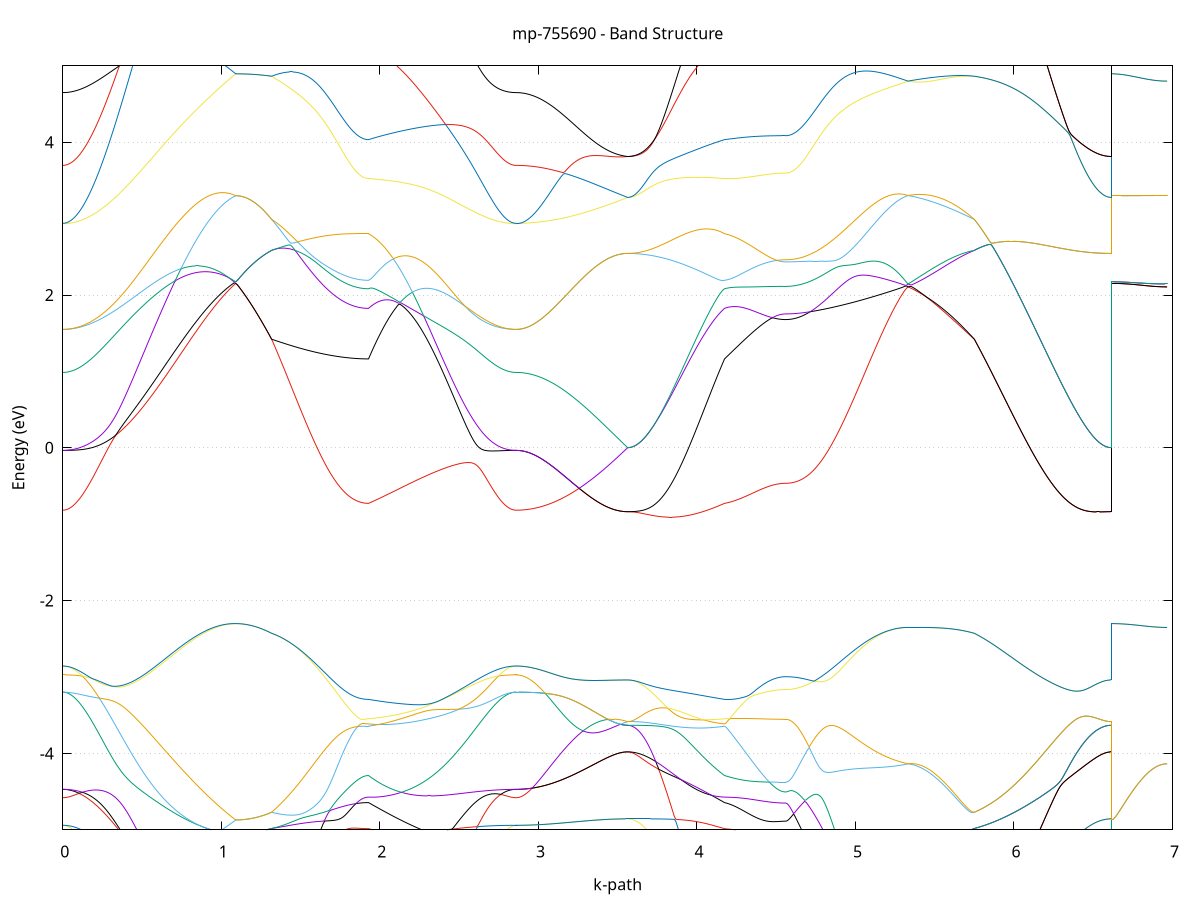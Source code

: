 set title 'mp-755690 - Band Structure'
set xlabel 'k-path'
set ylabel 'Energy (eV)'
set grid y
set yrange [-5:5]
set terminal png size 800,600
set output 'mp-755690_bands_gnuplot.png'
plot '-' using 1:2 with lines notitle, '-' using 1:2 with lines notitle, '-' using 1:2 with lines notitle, '-' using 1:2 with lines notitle, '-' using 1:2 with lines notitle, '-' using 1:2 with lines notitle, '-' using 1:2 with lines notitle, '-' using 1:2 with lines notitle, '-' using 1:2 with lines notitle, '-' using 1:2 with lines notitle, '-' using 1:2 with lines notitle, '-' using 1:2 with lines notitle, '-' using 1:2 with lines notitle, '-' using 1:2 with lines notitle, '-' using 1:2 with lines notitle, '-' using 1:2 with lines notitle, '-' using 1:2 with lines notitle, '-' using 1:2 with lines notitle, '-' using 1:2 with lines notitle, '-' using 1:2 with lines notitle, '-' using 1:2 with lines notitle, '-' using 1:2 with lines notitle, '-' using 1:2 with lines notitle, '-' using 1:2 with lines notitle, '-' using 1:2 with lines notitle, '-' using 1:2 with lines notitle, '-' using 1:2 with lines notitle, '-' using 1:2 with lines notitle, '-' using 1:2 with lines notitle, '-' using 1:2 with lines notitle, '-' using 1:2 with lines notitle, '-' using 1:2 with lines notitle, '-' using 1:2 with lines notitle, '-' using 1:2 with lines notitle, '-' using 1:2 with lines notitle, '-' using 1:2 with lines notitle, '-' using 1:2 with lines notitle, '-' using 1:2 with lines notitle, '-' using 1:2 with lines notitle, '-' using 1:2 with lines notitle, '-' using 1:2 with lines notitle, '-' using 1:2 with lines notitle, '-' using 1:2 with lines notitle, '-' using 1:2 with lines notitle, '-' using 1:2 with lines notitle, '-' using 1:2 with lines notitle, '-' using 1:2 with lines notitle, '-' using 1:2 with lines notitle
0.000000 -32.705724
0.009917 -32.705724
0.019833 -32.705824
0.029750 -32.705924
0.039667 -32.706124
0.049584 -32.706424
0.059500 -32.706724
0.069417 -32.707024
0.079334 -32.707424
0.089250 -32.707824
0.099167 -32.708324
0.109084 -32.708924
0.119001 -32.709524
0.128917 -32.710124
0.138834 -32.710824
0.148751 -32.711524
0.158667 -32.712324
0.168584 -32.713124
0.178501 -32.714024
0.188418 -32.714924
0.198334 -32.715924
0.208251 -32.716924
0.218168 -32.717924
0.228084 -32.719024
0.238001 -32.720124
0.247918 -32.721324
0.257835 -32.722524
0.267751 -32.723724
0.277668 -32.725024
0.287585 -32.726324
0.297501 -32.727624
0.307418 -32.729024
0.317335 -32.730324
0.327252 -32.731724
0.337168 -32.733224
0.347085 -32.734624
0.357002 -32.736124
0.366918 -32.737624
0.376835 -32.739124
0.386752 -32.740724
0.396669 -32.742224
0.406585 -32.743824
0.416502 -32.745424
0.426419 -32.747024
0.436335 -32.748624
0.446252 -32.750224
0.456169 -32.751824
0.466086 -32.753424
0.476002 -32.755124
0.485919 -32.756724
0.495836 -32.758324
0.505752 -32.759924
0.515669 -32.761624
0.525586 -32.763224
0.535503 -32.764824
0.545419 -32.766424
0.555336 -32.768024
0.565253 -32.769624
0.575169 -32.771224
0.585086 -32.772824
0.595003 -32.774324
0.604920 -32.775824
0.614836 -32.777424
0.624753 -32.778924
0.634670 -32.780324
0.644586 -32.781824
0.654503 -32.783224
0.664420 -32.784624
0.674337 -32.786024
0.684253 -32.787324
0.694170 -32.788624
0.704087 -32.789924
0.714003 -32.791224
0.723920 -32.792424
0.733837 -32.793624
0.743754 -32.794724
0.753670 -32.795824
0.763587 -32.796924
0.773504 -32.797924
0.783420 -32.798924
0.793337 -32.799924
0.803254 -32.800824
0.813171 -32.801624
0.823087 -32.802424
0.833004 -32.803224
0.842921 -32.803924
0.852837 -32.804524
0.862754 -32.805224
0.872671 -32.805724
0.882588 -32.806224
0.892504 -32.806724
0.902421 -32.807124
0.912338 -32.807424
0.922254 -32.807724
0.932171 -32.807924
0.942088 -32.808124
0.952005 -32.808224
0.961921 -32.808324
0.971838 -32.808324
0.981755 -32.808224
0.991671 -32.808124
1.001588 -32.807924
1.011505 -32.807724
1.021422 -32.807424
1.031338 -32.807024
1.041255 -32.806624
1.051172 -32.806124
1.061088 -32.805524
1.071005 -32.804924
1.080922 -32.804224
1.090839 -32.803524
1.090839 -32.803524
1.100689 -32.803424
1.110538 -32.803424
1.120388 -32.803224
1.130238 -32.803024
1.140088 -32.802724
1.149938 -32.802424
1.159788 -32.802024
1.169638 -32.801624
1.179488 -32.801124
1.189338 -32.800524
1.199188 -32.799924
1.209038 -32.799224
1.218888 -32.798524
1.228738 -32.797724
1.238588 -32.796824
1.248438 -32.795924
1.258288 -32.794924
1.268138 -32.793924
1.277988 -32.792824
1.287838 -32.791724
1.297688 -32.790524
1.307538 -32.789224
1.317387 -32.787924
1.317387 -32.787924
1.327245 -32.787824
1.337102 -32.787624
1.346959 -32.787524
1.356816 -32.787324
1.366673 -32.787224
1.376531 -32.787024
1.386388 -32.786824
1.396245 -32.786724
1.406102 -32.786524
1.415959 -32.786324
1.425816 -32.786124
1.435674 -32.785924
1.445531 -32.785824
1.455388 -32.785624
1.465245 -32.785524
1.475102 -32.785324
1.484960 -32.785224
1.494817 -32.785024
1.504674 -32.784924
1.514531 -32.784824
1.524388 -32.784724
1.534245 -32.784624
1.544103 -32.784524
1.553960 -32.784424
1.563817 -32.784324
1.573674 -32.784324
1.583531 -32.784224
1.593388 -32.784224
1.603246 -32.784124
1.613103 -32.784124
1.622960 -32.784124
1.632817 -32.784124
1.642674 -32.784124
1.652532 -32.784124
1.662389 -32.784124
1.672246 -32.784124
1.682103 -32.784124
1.691960 -32.784124
1.701817 -32.784224
1.711675 -32.784224
1.721532 -32.784224
1.731389 -32.784324
1.741246 -32.784324
1.751103 -32.784324
1.760961 -32.784424
1.770818 -32.784424
1.780675 -32.784424
1.790532 -32.784524
1.800389 -32.784524
1.810246 -32.784524
1.820104 -32.784624
1.829961 -32.784624
1.839818 -32.784624
1.849675 -32.784724
1.859532 -32.784724
1.869389 -32.784724
1.879247 -32.784724
1.889104 -32.784724
1.898961 -32.784724
1.908818 -32.784824
1.918675 -32.784824
1.928533 -32.784824
1.928533 -32.784824
1.938442 -32.786524
1.948352 -32.788124
1.958262 -32.789724
1.968172 -32.791124
1.978082 -32.792424
1.987992 -32.793624
1.997902 -32.794724
2.007812 -32.795624
2.017722 -32.796524
2.027632 -32.797224
2.037542 -32.797824
2.047452 -32.798324
2.057362 -32.798724
2.067272 -32.799024
2.077182 -32.799224
2.087091 -32.799324
2.097001 -32.799324
2.106911 -32.799124
2.116821 -32.798924
2.126731 -32.798524
2.136641 -32.798124
2.146551 -32.797624
2.156461 -32.796924
2.166371 -32.796224
2.176281 -32.795424
2.186191 -32.794524
2.196101 -32.793524
2.206011 -32.792424
2.215921 -32.791324
2.225831 -32.790024
2.235740 -32.788724
2.245650 -32.787424
2.255560 -32.785924
2.265470 -32.784424
2.275380 -32.782924
2.285290 -32.781324
2.295200 -32.779624
2.305110 -32.777924
2.315020 -32.776124
2.324930 -32.774424
2.334840 -32.772524
2.344750 -32.770724
2.354660 -32.768824
2.364570 -32.766924
2.374480 -32.765024
2.384389 -32.763024
2.394299 -32.761124
2.404209 -32.759124
2.414119 -32.757224
2.424029 -32.755224
2.433939 -32.753224
2.443849 -32.751324
2.453759 -32.749424
2.463669 -32.747424
2.473579 -32.745624
2.483489 -32.743724
2.493399 -32.741824
2.503309 -32.740024
2.513219 -32.738224
2.523129 -32.736424
2.533038 -32.734724
2.542948 -32.733024
2.552858 -32.731424
2.562768 -32.729824
2.572678 -32.728224
2.582588 -32.726724
2.592498 -32.725324
2.602408 -32.723824
2.612318 -32.722524
2.622228 -32.721224
2.632138 -32.719924
2.642048 -32.718724
2.651958 -32.717524
2.661868 -32.716424
2.671777 -32.715424
2.681687 -32.714424
2.691597 -32.713424
2.701507 -32.712524
2.711417 -32.711724
2.721327 -32.710924
2.731237 -32.710224
2.741147 -32.709524
2.751057 -32.708924
2.760967 -32.708424
2.770877 -32.707924
2.780787 -32.707424
2.790697 -32.707024
2.800607 -32.706724
2.810517 -32.706424
2.820426 -32.706124
2.830336 -32.705924
2.840246 -32.705824
2.850156 -32.705724
2.860066 -32.705724
2.860066 -32.705724
2.869968 -32.705624
2.879870 -32.705424
2.889772 -32.705124
2.899674 -32.704624
2.909576 -32.703924
2.919478 -32.703224
2.929379 -32.702324
2.939281 -32.701224
2.949183 -32.700024
2.959085 -32.698724
2.968987 -32.697224
2.978889 -32.695624
2.988791 -32.693924
2.998693 -32.692024
3.008594 -32.690024
3.018496 -32.687924
3.028398 -32.685624
3.038300 -32.683224
3.048202 -32.680624
3.058104 -32.678024
3.068006 -32.675124
3.077908 -32.672224
3.087810 -32.669224
3.097711 -32.666024
3.107613 -32.662724
3.117515 -32.659324
3.127417 -32.655724
3.137319 -32.652024
3.147221 -32.648324
3.157123 -32.644424
3.167025 -32.640424
3.176927 -32.636224
3.186828 -32.632024
3.196730 -32.627624
3.206632 -32.623224
3.216534 -32.618624
3.226436 -32.614024
3.236338 -32.609224
3.246240 -32.604424
3.256142 -32.599424
3.266043 -32.594324
3.275945 -32.589524
3.285847 -32.590524
3.295749 -32.591624
3.305651 -32.592624
3.315553 -32.593624
3.325455 -32.594524
3.335357 -32.595524
3.345259 -32.596424
3.355160 -32.597224
3.365062 -32.598124
3.374964 -32.598924
3.384866 -32.599624
3.394768 -32.600424
3.404670 -32.601024
3.414572 -32.601724
3.424474 -32.602324
3.434376 -32.602924
3.444277 -32.603424
3.454179 -32.603924
3.464081 -32.604324
3.473983 -32.604824
3.483885 -32.605124
3.493787 -32.605424
3.503689 -32.605724
3.513591 -32.606024
3.523493 -32.606224
3.533394 -32.606324
3.543296 -32.606424
3.553198 -32.606524
3.563100 -32.606524
3.563100 -32.606524
3.572957 -32.606624
3.582814 -32.607024
3.592672 -32.607624
3.602529 -32.608524
3.612386 -32.609524
3.622243 -32.610824
3.632100 -32.612324
3.641957 -32.614124
3.651815 -32.616024
3.661672 -32.618124
3.671529 -32.620424
3.681386 -32.622924
3.691243 -32.625524
3.701101 -32.628324
3.710958 -32.631224
3.720815 -32.634224
3.730672 -32.637424
3.740529 -32.640624
3.750386 -32.644024
3.760244 -32.647424
3.770101 -32.650924
3.779958 -32.654524
3.789815 -32.658224
3.799672 -32.661924
3.809530 -32.665624
3.819387 -32.669424
3.829244 -32.673224
3.839101 -32.677124
3.848958 -32.680924
3.858815 -32.684824
3.868673 -32.688724
3.878530 -32.692524
3.888387 -32.696424
3.898244 -32.700224
3.908101 -32.704124
3.917958 -32.707924
3.927816 -32.711624
3.937673 -32.715424
3.947530 -32.719124
3.957387 -32.722724
3.967244 -32.726324
3.977102 -32.729924
3.986959 -32.733424
3.996816 -32.736824
4.006673 -32.740224
4.016530 -32.743524
4.026387 -32.746724
4.036245 -32.749924
4.046102 -32.753024
4.055959 -32.756024
4.065816 -32.758924
4.075673 -32.761724
4.085531 -32.764524
4.095388 -32.767124
4.105245 -32.769724
4.115102 -32.772124
4.124959 -32.774524
4.134816 -32.776824
4.144674 -32.778924
4.154531 -32.781024
4.164388 -32.782924
4.174245 -32.784824
4.174245 -32.784824
4.184150 -32.785524
4.194055 -32.786124
4.203960 -32.786624
4.213865 -32.787124
4.223771 -32.787524
4.233676 -32.787824
4.243581 -32.788024
4.253486 -32.788124
4.263391 -32.788224
4.273296 -32.788124
4.283201 -32.788024
4.293106 -32.787824
4.303011 -32.787524
4.312916 -32.787224
4.322821 -32.786724
4.332726 -32.786224
4.342632 -32.785624
4.352537 -32.785024
4.362442 -32.784224
4.372347 -32.783424
4.382252 -32.782524
4.392157 -32.781624
4.402062 -32.780624
4.411967 -32.779624
4.421872 -32.778524
4.431777 -32.777424
4.441682 -32.776224
4.451587 -32.775124
4.461493 -32.773924
4.471398 -32.772724
4.481303 -32.771624
4.491208 -32.770524
4.501113 -32.769524
4.511018 -32.768624
4.520923 -32.767824
4.530828 -32.767124
4.540733 -32.766624
4.550638 -32.766324
4.560543 -32.766224
4.560543 -32.766224
4.570432 -32.766224
4.580321 -32.766224
4.590210 -32.766324
4.600099 -32.766324
4.609988 -32.766424
4.619877 -32.766524
4.629766 -32.766624
4.639655 -32.766724
4.649544 -32.766924
4.659433 -32.767124
4.669322 -32.767224
4.679211 -32.767424
4.689100 -32.767724
4.698989 -32.767924
4.708878 -32.768224
4.718767 -32.768524
4.728656 -32.768824
4.738545 -32.769124
4.748434 -32.769424
4.758323 -32.769824
4.768212 -32.770124
4.778101 -32.770624
4.787990 -32.771024
4.797879 -32.771424
4.807768 -32.771924
4.817657 -32.772424
4.827545 -32.772924
4.837434 -32.773424
4.847323 -32.773924
4.857212 -32.774524
4.867101 -32.775124
4.876990 -32.775724
4.886879 -32.776324
4.896768 -32.777024
4.906657 -32.777724
4.916546 -32.778324
4.926435 -32.779024
4.936324 -32.779824
4.946213 -32.780524
4.956102 -32.781324
4.965991 -32.782024
4.975880 -32.782824
4.985769 -32.783624
4.995658 -32.784424
5.005547 -32.785324
5.015436 -32.786124
5.025325 -32.786924
5.035214 -32.787824
5.045103 -32.788624
5.054992 -32.789424
5.064881 -32.790324
5.074770 -32.791124
5.084659 -32.792024
5.094548 -32.792824
5.104437 -32.793624
5.114326 -32.794424
5.124214 -32.795224
5.134103 -32.796024
5.143992 -32.796724
5.153881 -32.797524
5.163770 -32.798224
5.173659 -32.798824
5.183548 -32.799524
5.193437 -32.800124
5.203326 -32.800724
5.213215 -32.801224
5.223104 -32.801724
5.232993 -32.802124
5.242882 -32.802524
5.252771 -32.802924
5.262660 -32.803224
5.272549 -32.803424
5.282438 -32.803624
5.292327 -32.803824
5.302216 -32.803824
5.312105 -32.803824
5.321994 -32.803824
5.331883 -32.803724
5.331883 -32.803724
5.341840 -32.803724
5.351797 -32.803824
5.361754 -32.803724
5.371711 -32.803724
5.381668 -32.803624
5.391625 -32.803524
5.401582 -32.803324
5.411539 -32.803224
5.421496 -32.802924
5.431453 -32.802724
5.441411 -32.802524
5.451368 -32.802324
5.461325 -32.802224
5.471282 -32.802024
5.481239 -32.801824
5.491196 -32.801624
5.501153 -32.801324
5.511110 -32.801124
5.521067 -32.800824
5.531024 -32.800524
5.540981 -32.800224
5.550938 -32.799924
5.560895 -32.799524
5.570852 -32.799124
5.580809 -32.798724
5.590767 -32.798324
5.600724 -32.797824
5.610681 -32.797424
5.620638 -32.796924
5.630595 -32.796324
5.640552 -32.795824
5.650509 -32.795224
5.660466 -32.794624
5.670423 -32.793924
5.680380 -32.793324
5.690337 -32.792624
5.700294 -32.791924
5.710251 -32.791124
5.720208 -32.790424
5.730165 -32.789624
5.740123 -32.788724
5.750080 -32.787924
5.750080 -32.787924
5.760014 -32.786524
5.769948 -32.785124
5.779883 -32.783624
5.789817 -32.782124
5.799751 -32.780524
5.809686 -32.778824
5.819620 -32.777124
5.829554 -32.775424
5.839489 -32.773624
5.849423 -32.771824
5.859358 -32.769924
5.869292 -32.767924
5.879226 -32.765924
5.889161 -32.763924
5.899095 -32.761824
5.909029 -32.759724
5.918964 -32.757524
5.928898 -32.755324
5.938832 -32.753024
5.948767 -32.750724
5.958701 -32.748424
5.968636 -32.746024
5.978570 -32.743624
5.988504 -32.741124
5.998439 -32.738724
6.008373 -32.736124
6.018307 -32.733624
6.028242 -32.731024
6.038176 -32.728424
6.048110 -32.725824
6.058045 -32.723124
6.067979 -32.720424
6.077914 -32.717724
6.087848 -32.715024
6.097782 -32.712224
6.107717 -32.709524
6.117651 -32.706724
6.127585 -32.703924
6.137520 -32.701124
6.147454 -32.698324
6.157388 -32.695524
6.167323 -32.692724
6.177257 -32.689824
6.187192 -32.687024
6.197126 -32.684224
6.207060 -32.681424
6.216995 -32.678524
6.226929 -32.675724
6.236863 -32.672924
6.246798 -32.670224
6.256732 -32.667424
6.266666 -32.664724
6.276601 -32.662024
6.286535 -32.659324
6.296470 -32.656624
6.306404 -32.654024
6.316338 -32.651424
6.326273 -32.648824
6.336207 -32.646324
6.346141 -32.643924
6.356076 -32.641524
6.366010 -32.639124
6.375944 -32.636824
6.385879 -32.634524
6.395813 -32.632424
6.405748 -32.630224
6.415682 -32.628224
6.425616 -32.626224
6.435551 -32.624324
6.445485 -32.622524
6.455419 -32.620724
6.465354 -32.619124
6.475288 -32.617524
6.485222 -32.616124
6.495157 -32.614724
6.505091 -32.613424
6.515026 -32.612224
6.524960 -32.611224
6.534894 -32.610224
6.544829 -32.609324
6.554763 -32.608624
6.564697 -32.608024
6.574632 -32.607424
6.584566 -32.607024
6.594500 -32.606724
6.604435 -32.606624
6.614369 -32.606524
6.614369 -32.803524
6.624134 -32.803524
6.633898 -32.803524
6.643662 -32.803524
6.653427 -32.803524
6.663191 -32.803524
6.672955 -32.803524
6.682720 -32.803524
6.692484 -32.803524
6.702248 -32.803524
6.712013 -32.803524
6.721777 -32.803524
6.731542 -32.803524
6.741306 -32.803524
6.751070 -32.803524
6.760835 -32.803624
6.770599 -32.803624
6.780363 -32.803624
6.790128 -32.803624
6.799892 -32.803624
6.809656 -32.803624
6.819421 -32.803624
6.829185 -32.803624
6.838949 -32.803624
6.848714 -32.803624
6.858478 -32.803624
6.868243 -32.803624
6.878007 -32.803624
6.887771 -32.803724
6.897536 -32.803724
6.907300 -32.803724
6.917064 -32.803724
6.926829 -32.803724
6.936593 -32.803724
6.946357 -32.803724
6.956122 -32.803724
6.965886 -32.803724
e
0.000000 -32.550724
0.009917 -32.550824
0.019833 -32.550924
0.029750 -32.551224
0.039667 -32.551624
0.049584 -32.552124
0.059500 -32.552724
0.069417 -32.553524
0.079334 -32.554324
0.089250 -32.555324
0.099167 -32.556324
0.109084 -32.557524
0.119001 -32.558724
0.128917 -32.560124
0.138834 -32.561524
0.148751 -32.563124
0.158667 -32.564824
0.168584 -32.566524
0.178501 -32.568324
0.188418 -32.570324
0.198334 -32.572324
0.208251 -32.574424
0.218168 -32.576624
0.228084 -32.578824
0.238001 -32.581224
0.247918 -32.583624
0.257835 -32.586024
0.267751 -32.588624
0.277668 -32.591224
0.287585 -32.593924
0.297501 -32.596624
0.307418 -32.599424
0.317335 -32.602224
0.327252 -32.605124
0.337168 -32.608124
0.347085 -32.611124
0.357002 -32.614124
0.366918 -32.617124
0.376835 -32.620324
0.386752 -32.623424
0.396669 -32.626624
0.406585 -32.629824
0.416502 -32.633024
0.426419 -32.636224
0.436335 -32.639524
0.446252 -32.642824
0.456169 -32.646124
0.466086 -32.649424
0.476002 -32.652824
0.485919 -32.656124
0.495836 -32.659424
0.505752 -32.662824
0.515669 -32.666124
0.525586 -32.669524
0.535503 -32.672824
0.545419 -32.676124
0.555336 -32.679524
0.565253 -32.682824
0.575169 -32.686124
0.585086 -32.689424
0.595003 -32.692724
0.604920 -32.695924
0.614836 -32.699224
0.624753 -32.702424
0.634670 -32.705624
0.644586 -32.708724
0.654503 -32.711924
0.664420 -32.715024
0.674337 -32.718124
0.684253 -32.721124
0.694170 -32.724124
0.704087 -32.727124
0.714003 -32.730124
0.723920 -32.733024
0.733837 -32.735824
0.743754 -32.738624
0.753670 -32.741424
0.763587 -32.744224
0.773504 -32.746824
0.783420 -32.749524
0.793337 -32.752124
0.803254 -32.754624
0.813171 -32.757124
0.823087 -32.759624
0.833004 -32.762024
0.842921 -32.764324
0.852837 -32.766624
0.862754 -32.768824
0.872671 -32.771024
0.882588 -32.773124
0.892504 -32.775224
0.902421 -32.777224
0.912338 -32.779124
0.922254 -32.781024
0.932171 -32.782824
0.942088 -32.784624
0.952005 -32.786324
0.961921 -32.787924
0.971838 -32.789524
0.981755 -32.791024
0.991671 -32.792524
1.001588 -32.793924
1.011505 -32.795224
1.021422 -32.796424
1.031338 -32.797624
1.041255 -32.798824
1.051172 -32.799824
1.061088 -32.800824
1.071005 -32.801824
1.080922 -32.802724
1.090839 -32.803524
1.090839 -32.803524
1.100689 -32.803424
1.110538 -32.803424
1.120388 -32.803224
1.130238 -32.803024
1.140088 -32.802724
1.149938 -32.802424
1.159788 -32.802024
1.169638 -32.801624
1.179488 -32.801124
1.189338 -32.800524
1.199188 -32.799924
1.209038 -32.799224
1.218888 -32.798524
1.228738 -32.797724
1.238588 -32.796824
1.248438 -32.795924
1.258288 -32.794924
1.268138 -32.793924
1.277988 -32.792824
1.287838 -32.791724
1.297688 -32.790524
1.307538 -32.789224
1.317387 -32.787924
1.317387 -32.787924
1.327245 -32.786124
1.337102 -32.784224
1.346959 -32.782224
1.356816 -32.780124
1.366673 -32.778024
1.376531 -32.775824
1.386388 -32.773524
1.396245 -32.771124
1.406102 -32.768724
1.415959 -32.766224
1.425816 -32.763624
1.435674 -32.761024
1.445531 -32.758324
1.455388 -32.755524
1.465245 -32.752724
1.475102 -32.749924
1.484960 -32.747024
1.494817 -32.744024
1.504674 -32.741024
1.514531 -32.738024
1.524388 -32.734924
1.534245 -32.731824
1.544103 -32.728724
1.553960 -32.725524
1.563817 -32.722324
1.573674 -32.719124
1.583531 -32.715924
1.593388 -32.712724
1.603246 -32.709424
1.613103 -32.706224
1.622960 -32.703024
1.632817 -32.699824
1.642674 -32.696624
1.652532 -32.693424
1.662389 -32.690324
1.672246 -32.687124
1.682103 -32.684024
1.691960 -32.681024
1.701817 -32.678024
1.711675 -32.675024
1.721532 -32.672124
1.731389 -32.669224
1.741246 -32.666424
1.751103 -32.663724
1.760961 -32.661024
1.770818 -32.658524
1.780675 -32.656024
1.790532 -32.653624
1.800389 -32.651324
1.810246 -32.649224
1.820104 -32.647124
1.829961 -32.645224
1.839818 -32.643424
1.849675 -32.641824
1.859532 -32.640324
1.869389 -32.639024
1.879247 -32.637824
1.889104 -32.636924
1.898961 -32.636224
1.908818 -32.635624
1.918675 -32.635324
1.928533 -32.635224
1.928533 -32.635224
1.938442 -32.638124
1.948352 -32.640824
1.958262 -32.643524
1.968172 -32.646024
1.978082 -32.648524
1.987992 -32.650824
1.997902 -32.653024
2.007812 -32.655124
2.017722 -32.657124
2.027632 -32.658924
2.037542 -32.660624
2.047452 -32.662324
2.057362 -32.663824
2.067272 -32.665124
2.077182 -32.666424
2.087091 -32.667524
2.097001 -32.668524
2.106911 -32.669424
2.116821 -32.670124
2.126731 -32.670724
2.136641 -32.671224
2.146551 -32.671624
2.156461 -32.671924
2.166371 -32.672024
2.176281 -32.672024
2.186191 -32.671924
2.196101 -32.671624
2.206011 -32.671324
2.215921 -32.670824
2.225831 -32.670224
2.235740 -32.669524
2.245650 -32.668724
2.255560 -32.667824
2.265470 -32.666724
2.275380 -32.665624
2.285290 -32.664324
2.295200 -32.663024
2.305110 -32.661524
2.315020 -32.659924
2.324930 -32.658324
2.334840 -32.656624
2.344750 -32.654724
2.354660 -32.652824
2.364570 -32.650824
2.374480 -32.648824
2.384389 -32.646624
2.394299 -32.644424
2.404209 -32.642124
2.414119 -32.639824
2.424029 -32.637424
2.433939 -32.634924
2.443849 -32.632424
2.453759 -32.629924
2.463669 -32.627324
2.473579 -32.624724
2.483489 -32.622124
2.493399 -32.619424
2.503309 -32.616724
2.513219 -32.614024
2.523129 -32.611324
2.533038 -32.608624
2.542948 -32.605824
2.552858 -32.603124
2.562768 -32.600424
2.572678 -32.597724
2.582588 -32.595124
2.592498 -32.592524
2.602408 -32.589924
2.612318 -32.587324
2.622228 -32.584824
2.632138 -32.582324
2.642048 -32.579924
2.651958 -32.577624
2.661868 -32.575324
2.671777 -32.573124
2.681687 -32.571024
2.691597 -32.568924
2.701507 -32.567024
2.711417 -32.565124
2.721327 -32.563324
2.731237 -32.561624
2.741147 -32.560124
2.751057 -32.558624
2.760967 -32.557324
2.770877 -32.556124
2.780787 -32.555024
2.790697 -32.554024
2.800607 -32.553124
2.810517 -32.552424
2.820426 -32.551824
2.830336 -32.551324
2.840246 -32.551024
2.850156 -32.550824
2.860066 -32.550724
2.860066 -32.550724
2.869968 -32.550824
2.879870 -32.550924
2.889772 -32.551024
2.899674 -32.551324
2.909576 -32.551624
2.919478 -32.552024
2.929379 -32.552524
2.939281 -32.553024
2.949183 -32.553624
2.959085 -32.554224
2.968987 -32.554924
2.978889 -32.555724
2.988791 -32.556524
2.998693 -32.557324
3.008594 -32.558224
3.018496 -32.559224
3.028398 -32.560224
3.038300 -32.561224
3.048202 -32.562324
3.058104 -32.563424
3.068006 -32.564524
3.077908 -32.565624
3.087810 -32.566824
3.097711 -32.568024
3.107613 -32.569224
3.117515 -32.570424
3.127417 -32.571624
3.137319 -32.572824
3.147221 -32.574124
3.157123 -32.575324
3.167025 -32.576524
3.176927 -32.577824
3.186828 -32.579024
3.196730 -32.580224
3.206632 -32.581424
3.216534 -32.582624
3.226436 -32.583824
3.236338 -32.585024
3.246240 -32.586124
3.256142 -32.587324
3.266043 -32.588424
3.275945 -32.589524
3.285847 -32.590524
3.295749 -32.591624
3.305651 -32.592624
3.315553 -32.593624
3.325455 -32.594524
3.335357 -32.595524
3.345259 -32.596424
3.355160 -32.597224
3.365062 -32.598124
3.374964 -32.598924
3.384866 -32.599624
3.394768 -32.600424
3.404670 -32.601024
3.414572 -32.601724
3.424474 -32.602324
3.434376 -32.602924
3.444277 -32.603424
3.454179 -32.603924
3.464081 -32.604324
3.473983 -32.604824
3.483885 -32.605124
3.493787 -32.605424
3.503689 -32.605724
3.513591 -32.606024
3.523493 -32.606224
3.533394 -32.606324
3.543296 -32.606424
3.553198 -32.606524
3.563100 -32.606524
3.563100 -32.606524
3.572957 -32.606524
3.582814 -32.606524
3.592672 -32.606424
3.602529 -32.606424
3.612386 -32.606324
3.622243 -32.606324
3.632100 -32.606224
3.641957 -32.606124
3.651815 -32.605924
3.661672 -32.605824
3.671529 -32.605724
3.681386 -32.605524
3.691243 -32.605324
3.701101 -32.605124
3.710958 -32.604924
3.720815 -32.604724
3.730672 -32.604524
3.740529 -32.604224
3.750386 -32.604024
3.760244 -32.603724
3.770101 -32.603424
3.779958 -32.603124
3.789815 -32.602824
3.799672 -32.602524
3.809530 -32.602224
3.819387 -32.601824
3.829244 -32.601524
3.839101 -32.601124
3.848958 -32.600824
3.858815 -32.600424
3.868673 -32.600024
3.878530 -32.599624
3.888387 -32.599224
3.898244 -32.598724
3.908101 -32.598324
3.917958 -32.597924
3.927816 -32.597424
3.937673 -32.597024
3.947530 -32.596524
3.957387 -32.596024
3.967244 -32.595524
3.977102 -32.595024
3.986959 -32.594524
3.996816 -32.594024
4.006673 -32.593524
4.016530 -32.593024
4.026387 -32.592524
4.036245 -32.591924
4.046102 -32.591424
4.055959 -32.593924
4.065816 -32.597824
4.075673 -32.601624
4.085531 -32.605324
4.095388 -32.609024
4.105245 -32.612624
4.115102 -32.616124
4.124959 -32.619524
4.134816 -32.622824
4.144674 -32.626024
4.154531 -32.629224
4.164388 -32.632224
4.174245 -32.635224
4.174245 -32.635224
4.184150 -32.636524
4.194055 -32.637924
4.203960 -32.639424
4.213865 -32.641124
4.223771 -32.642924
4.233676 -32.644924
4.243581 -32.646924
4.253486 -32.649024
4.263391 -32.651324
4.273296 -32.653624
4.283201 -32.656024
4.293106 -32.658524
4.303011 -32.661124
4.312916 -32.663724
4.322821 -32.666324
4.332726 -32.669024
4.342632 -32.671824
4.352537 -32.674524
4.362442 -32.677324
4.372347 -32.680124
4.382252 -32.682824
4.392157 -32.685624
4.402062 -32.688424
4.411967 -32.691124
4.421872 -32.693724
4.431777 -32.696424
4.441682 -32.698924
4.451587 -32.701424
4.461493 -32.703724
4.471398 -32.706024
4.481303 -32.708124
4.491208 -32.710124
4.501113 -32.711924
4.511018 -32.713424
4.520923 -32.714824
4.530828 -32.715924
4.540733 -32.716724
4.550638 -32.717124
4.560543 -32.717324
4.560543 -32.717324
4.570432 -32.717324
4.580321 -32.717424
4.590210 -32.717524
4.600099 -32.717624
4.609988 -32.717824
4.619877 -32.718124
4.629766 -32.718324
4.639655 -32.718624
4.649544 -32.719024
4.659433 -32.719424
4.669322 -32.719924
4.679211 -32.720424
4.689100 -32.720924
4.698989 -32.721524
4.708878 -32.722224
4.718767 -32.722924
4.728656 -32.723624
4.738545 -32.724424
4.748434 -32.725324
4.758323 -32.726224
4.768212 -32.727224
4.778101 -32.728224
4.787990 -32.729324
4.797879 -32.730424
4.807768 -32.731624
4.817657 -32.732924
4.827545 -32.734224
4.837434 -32.735524
4.847323 -32.736924
4.857212 -32.738424
4.867101 -32.739924
4.876990 -32.741524
4.886879 -32.743124
4.896768 -32.744724
4.906657 -32.746424
4.916546 -32.748124
4.926435 -32.749924
4.936324 -32.751724
4.946213 -32.753524
4.956102 -32.755324
4.965991 -32.757224
4.975880 -32.759024
4.985769 -32.760924
4.995658 -32.762824
5.005547 -32.764624
5.015436 -32.766524
5.025325 -32.768424
5.035214 -32.770224
5.045103 -32.772024
5.054992 -32.773824
5.064881 -32.775624
5.074770 -32.777424
5.084659 -32.779124
5.094548 -32.780824
5.104437 -32.782424
5.114326 -32.784024
5.124214 -32.785524
5.134103 -32.787024
5.143992 -32.788524
5.153881 -32.789924
5.163770 -32.791224
5.173659 -32.792524
5.183548 -32.793724
5.193437 -32.794824
5.203326 -32.795924
5.213215 -32.796924
5.223104 -32.797924
5.232993 -32.798724
5.242882 -32.799524
5.252771 -32.800324
5.262660 -32.800924
5.272549 -32.801524
5.282438 -32.802124
5.292327 -32.802524
5.302216 -32.802924
5.312105 -32.803224
5.321994 -32.803524
5.331883 -32.803724
5.331883 -32.803724
5.341840 -32.803624
5.351797 -32.803524
5.361754 -32.803424
5.371711 -32.803324
5.381668 -32.803224
5.391625 -32.803124
5.401582 -32.803024
5.411539 -32.802924
5.421496 -32.802824
5.431453 -32.802624
5.441411 -32.802424
5.451368 -32.802124
5.461325 -32.801824
5.471282 -32.801524
5.481239 -32.801124
5.491196 -32.800824
5.501153 -32.800424
5.511110 -32.800024
5.521067 -32.799524
5.531024 -32.799124
5.540981 -32.798724
5.550938 -32.798224
5.560895 -32.797824
5.570852 -32.797324
5.580809 -32.796824
5.590767 -32.796324
5.600724 -32.795924
5.610681 -32.795424
5.620638 -32.794924
5.630595 -32.794424
5.640552 -32.793924
5.650509 -32.793424
5.660466 -32.792924
5.670423 -32.792324
5.680380 -32.791824
5.690337 -32.791324
5.700294 -32.790824
5.710251 -32.790224
5.720208 -32.789724
5.730165 -32.789124
5.740123 -32.788524
5.750080 -32.787924
5.750080 -32.787924
5.760014 -32.786524
5.769948 -32.785124
5.779883 -32.783624
5.789817 -32.782124
5.799751 -32.780524
5.809686 -32.778824
5.819620 -32.777124
5.829554 -32.775424
5.839489 -32.773624
5.849423 -32.771824
5.859358 -32.769924
5.869292 -32.767924
5.879226 -32.765924
5.889161 -32.763924
5.899095 -32.761824
5.909029 -32.759724
5.918964 -32.757524
5.928898 -32.755324
5.938832 -32.753024
5.948767 -32.750724
5.958701 -32.748424
5.968636 -32.746024
5.978570 -32.743624
5.988504 -32.741124
5.998439 -32.738724
6.008373 -32.736124
6.018307 -32.733624
6.028242 -32.731024
6.038176 -32.728424
6.048110 -32.725824
6.058045 -32.723124
6.067979 -32.720424
6.077914 -32.717724
6.087848 -32.715024
6.097782 -32.712224
6.107717 -32.709524
6.117651 -32.706724
6.127585 -32.703924
6.137520 -32.701124
6.147454 -32.698324
6.157388 -32.695524
6.167323 -32.692724
6.177257 -32.689824
6.187192 -32.687024
6.197126 -32.684224
6.207060 -32.681424
6.216995 -32.678524
6.226929 -32.675724
6.236863 -32.672924
6.246798 -32.670224
6.256732 -32.667424
6.266666 -32.664724
6.276601 -32.662024
6.286535 -32.659324
6.296470 -32.656624
6.306404 -32.654024
6.316338 -32.651424
6.326273 -32.648824
6.336207 -32.646324
6.346141 -32.643924
6.356076 -32.641524
6.366010 -32.639124
6.375944 -32.636824
6.385879 -32.634524
6.395813 -32.632424
6.405748 -32.630224
6.415682 -32.628224
6.425616 -32.626224
6.435551 -32.624324
6.445485 -32.622524
6.455419 -32.620724
6.465354 -32.619124
6.475288 -32.617524
6.485222 -32.616124
6.495157 -32.614724
6.505091 -32.613424
6.515026 -32.612224
6.524960 -32.611224
6.534894 -32.610224
6.544829 -32.609324
6.554763 -32.608624
6.564697 -32.608024
6.574632 -32.607424
6.584566 -32.607024
6.594500 -32.606724
6.604435 -32.606624
6.614369 -32.606524
6.614369 -32.803524
6.624134 -32.803524
6.633898 -32.803524
6.643662 -32.803524
6.653427 -32.803524
6.663191 -32.803524
6.672955 -32.803524
6.682720 -32.803524
6.692484 -32.803524
6.702248 -32.803524
6.712013 -32.803524
6.721777 -32.803524
6.731542 -32.803524
6.741306 -32.803524
6.751070 -32.803524
6.760835 -32.803624
6.770599 -32.803624
6.780363 -32.803624
6.790128 -32.803624
6.799892 -32.803624
6.809656 -32.803624
6.819421 -32.803624
6.829185 -32.803624
6.838949 -32.803624
6.848714 -32.803624
6.858478 -32.803624
6.868243 -32.803624
6.878007 -32.803624
6.887771 -32.803724
6.897536 -32.803724
6.907300 -32.803724
6.917064 -32.803724
6.926829 -32.803724
6.936593 -32.803724
6.946357 -32.803724
6.956122 -32.803724
6.965886 -32.803724
e
0.000000 -32.550724
0.009917 -32.550724
0.019833 -32.550824
0.029750 -32.550824
0.039667 -32.551024
0.049584 -32.551124
0.059500 -32.551224
0.069417 -32.551424
0.079334 -32.551724
0.089250 -32.551924
0.099167 -32.552224
0.109084 -32.552524
0.119001 -32.552824
0.128917 -32.553224
0.138834 -32.553624
0.148751 -32.554024
0.158667 -32.554424
0.168584 -32.554924
0.178501 -32.555424
0.188418 -32.555924
0.198334 -32.556424
0.208251 -32.557024
0.218168 -32.557524
0.228084 -32.558124
0.238001 -32.558824
0.247918 -32.559424
0.257835 -32.560124
0.267751 -32.560724
0.277668 -32.561424
0.287585 -32.562224
0.297501 -32.562924
0.307418 -32.563624
0.317335 -32.564424
0.327252 -32.565224
0.337168 -32.565924
0.347085 -32.566724
0.357002 -32.567624
0.366918 -32.568424
0.376835 -32.569224
0.386752 -32.570024
0.396669 -32.570924
0.406585 -32.571724
0.416502 -32.572624
0.426419 -32.573424
0.436335 -32.574324
0.446252 -32.575124
0.456169 -32.576024
0.466086 -32.576824
0.476002 -32.577724
0.485919 -32.578524
0.495836 -32.579424
0.505752 -32.580224
0.515669 -32.581024
0.525586 -32.581924
0.535503 -32.582724
0.545419 -32.583524
0.555336 -32.584324
0.565253 -32.585024
0.575169 -32.585824
0.585086 -32.586624
0.595003 -32.587324
0.604920 -32.588024
0.614836 -32.588724
0.624753 -32.589424
0.634670 -32.590124
0.644586 -32.590724
0.654503 -32.591424
0.664420 -32.592024
0.674337 -32.592524
0.684253 -32.593124
0.694170 -32.593624
0.704087 -32.594124
0.714003 -32.594624
0.723920 -32.595024
0.733837 -32.595424
0.743754 -32.595824
0.753670 -32.596124
0.763587 -32.596524
0.773504 -32.596724
0.783420 -32.597024
0.793337 -32.597224
0.803254 -32.597424
0.813171 -32.597524
0.823087 -32.597624
0.833004 -32.597724
0.842921 -32.597724
0.852837 -32.597724
0.862754 -32.597624
0.872671 -32.597524
0.882588 -32.597424
0.892504 -32.597224
0.902421 -32.597024
0.912338 -32.596724
0.922254 -32.596424
0.932171 -32.596124
0.942088 -32.595724
0.952005 -32.595224
0.961921 -32.594724
0.971838 -32.594224
0.981755 -32.593624
0.991671 -32.593024
1.001588 -32.592324
1.011505 -32.591624
1.021422 -32.590824
1.031338 -32.590024
1.041255 -32.589224
1.051172 -32.588224
1.061088 -32.587324
1.071005 -32.586324
1.080922 -32.585224
1.090839 -32.584124
1.090839 -32.584124
1.100689 -32.584124
1.110538 -32.584024
1.120388 -32.583824
1.130238 -32.583624
1.140088 -32.583324
1.149938 -32.583024
1.159788 -32.582624
1.169638 -32.582124
1.179488 -32.581624
1.189338 -32.581024
1.199188 -32.580424
1.209038 -32.579724
1.218888 -32.578924
1.228738 -32.578124
1.238588 -32.577224
1.248438 -32.576324
1.258288 -32.575324
1.268138 -32.574224
1.277988 -32.573124
1.287838 -32.572024
1.297688 -32.570824
1.307538 -32.569524
1.317387 -32.568224
1.317387 -32.568224
1.327245 -32.568324
1.337102 -32.568524
1.346959 -32.568624
1.356816 -32.568724
1.366673 -32.568824
1.376531 -32.568924
1.386388 -32.569024
1.396245 -32.569024
1.406102 -32.569124
1.415959 -32.569224
1.425816 -32.569324
1.435674 -32.569324
1.445531 -32.569424
1.455388 -32.569524
1.465245 -32.569524
1.475102 -32.569624
1.484960 -32.569724
1.494817 -32.569824
1.504674 -32.569824
1.514531 -32.569924
1.524388 -32.570024
1.534245 -32.570224
1.544103 -32.570324
1.553960 -32.570424
1.563817 -32.570624
1.573674 -32.570724
1.583531 -32.570924
1.593388 -32.571124
1.603246 -32.571324
1.613103 -32.571524
1.622960 -32.571824
1.632817 -32.572024
1.642674 -32.572324
1.652532 -32.572624
1.662389 -32.572924
1.672246 -32.573224
1.682103 -32.573624
1.691960 -32.574024
1.701817 -32.574324
1.711675 -32.574824
1.721532 -32.575224
1.731389 -32.575624
1.741246 -32.576124
1.751103 -32.576624
1.760961 -32.577124
1.770818 -32.577624
1.780675 -32.578224
1.790532 -32.578724
1.800389 -32.579224
1.810246 -32.579824
1.820104 -32.580324
1.829961 -32.580924
1.839818 -32.581424
1.849675 -32.581924
1.859532 -32.582324
1.869389 -32.582824
1.879247 -32.583224
1.889104 -32.583524
1.898961 -32.583724
1.908818 -32.583924
1.918675 -32.584124
1.928533 -32.584124
1.928533 -32.584124
1.938442 -32.583524
1.948352 -32.582924
1.958262 -32.582324
1.968172 -32.581824
1.978082 -32.581224
1.987992 -32.580624
1.997902 -32.580024
2.007812 -32.579424
2.017722 -32.578924
2.027632 -32.578324
2.037542 -32.577724
2.047452 -32.577124
2.057362 -32.576624
2.067272 -32.576024
2.077182 -32.575424
2.087091 -32.574924
2.097001 -32.574324
2.106911 -32.573724
2.116821 -32.573224
2.126731 -32.572624
2.136641 -32.572124
2.146551 -32.571524
2.156461 -32.571024
2.166371 -32.570524
2.176281 -32.569924
2.186191 -32.569424
2.196101 -32.568924
2.206011 -32.568424
2.215921 -32.567924
2.225831 -32.567424
2.235740 -32.566924
2.245650 -32.566424
2.255560 -32.565924
2.265470 -32.565424
2.275380 -32.564924
2.285290 -32.564524
2.295200 -32.564024
2.305110 -32.563624
2.315020 -32.563124
2.324930 -32.562724
2.334840 -32.562224
2.344750 -32.561824
2.354660 -32.561424
2.364570 -32.561024
2.374480 -32.560624
2.384389 -32.560224
2.394299 -32.559824
2.404209 -32.559424
2.414119 -32.559024
2.424029 -32.558724
2.433939 -32.558324
2.443849 -32.558024
2.453759 -32.557624
2.463669 -32.557324
2.473579 -32.557024
2.483489 -32.556724
2.493399 -32.556424
2.503309 -32.556124
2.513219 -32.555824
2.523129 -32.555524
2.533038 -32.555224
2.542948 -32.554924
2.552858 -32.554724
2.562768 -32.554424
2.572678 -32.554224
2.582588 -32.553924
2.592498 -32.553724
2.602408 -32.553524
2.612318 -32.553324
2.622228 -32.553124
2.632138 -32.552924
2.642048 -32.552724
2.651958 -32.552524
2.661868 -32.552424
2.671777 -32.552224
2.681687 -32.552024
2.691597 -32.551924
2.701507 -32.551824
2.711417 -32.551624
2.721327 -32.551524
2.731237 -32.551424
2.741147 -32.551324
2.751057 -32.551224
2.760967 -32.551124
2.770877 -32.551024
2.780787 -32.551024
2.790697 -32.550924
2.800607 -32.550924
2.810517 -32.550824
2.820426 -32.550824
2.830336 -32.550824
2.840246 -32.550724
2.850156 -32.550724
2.860066 -32.550724
2.860066 -32.550724
2.869968 -32.550824
2.879870 -32.550924
2.889772 -32.551024
2.899674 -32.551324
2.909576 -32.551624
2.919478 -32.552024
2.929379 -32.552524
2.939281 -32.553024
2.949183 -32.553624
2.959085 -32.554224
2.968987 -32.554924
2.978889 -32.555724
2.988791 -32.556524
2.998693 -32.557324
3.008594 -32.558224
3.018496 -32.559224
3.028398 -32.560224
3.038300 -32.561224
3.048202 -32.562324
3.058104 -32.563424
3.068006 -32.564524
3.077908 -32.565624
3.087810 -32.566824
3.097711 -32.568024
3.107613 -32.569224
3.117515 -32.570424
3.127417 -32.571624
3.137319 -32.572824
3.147221 -32.574124
3.157123 -32.575324
3.167025 -32.576524
3.176927 -32.577824
3.186828 -32.579024
3.196730 -32.580224
3.206632 -32.581424
3.216534 -32.582624
3.226436 -32.583824
3.236338 -32.585024
3.246240 -32.586124
3.256142 -32.587324
3.266043 -32.588424
3.275945 -32.589224
3.285847 -32.584024
3.295749 -32.578624
3.305651 -32.573224
3.315553 -32.567724
3.325455 -32.562224
3.335357 -32.556524
3.345259 -32.550824
3.355160 -32.545024
3.365062 -32.539124
3.374964 -32.533224
3.384866 -32.527224
3.394768 -32.521124
3.404670 -32.515024
3.414572 -32.508824
3.424474 -32.502624
3.434376 -32.496324
3.444277 -32.490024
3.454179 -32.483624
3.464081 -32.477224
3.473983 -32.470724
3.483885 -32.464224
3.493787 -32.457724
3.503689 -32.451124
3.513591 -32.444524
3.523493 -32.437924
3.533394 -32.431324
3.543296 -32.424724
3.553198 -32.418024
3.563100 -32.411324
3.563100 -32.411324
3.572957 -32.411524
3.582814 -32.412124
3.592672 -32.413024
3.602529 -32.414224
3.612386 -32.415824
3.622243 -32.417724
3.632100 -32.419924
3.641957 -32.422324
3.651815 -32.425024
3.661672 -32.427824
3.671529 -32.430924
3.681386 -32.434124
3.691243 -32.437424
3.701101 -32.440924
3.710958 -32.444624
3.720815 -32.448324
3.730672 -32.452124
3.740529 -32.456024
3.750386 -32.460024
3.760244 -32.464124
3.770101 -32.468324
3.779958 -32.472424
3.789815 -32.476724
3.799672 -32.481024
3.809530 -32.485324
3.819387 -32.489724
3.829244 -32.494124
3.839101 -32.498524
3.848958 -32.503024
3.858815 -32.507524
3.868673 -32.511924
3.878530 -32.516424
3.888387 -32.520924
3.898244 -32.525424
3.908101 -32.529924
3.917958 -32.534424
3.927816 -32.538824
3.937673 -32.543324
3.947530 -32.547724
3.957387 -32.552124
3.967244 -32.556524
3.977102 -32.560824
3.986959 -32.565124
3.996816 -32.569424
4.006673 -32.573624
4.016530 -32.577824
4.026387 -32.581924
4.036245 -32.586024
4.046102 -32.590024
4.055959 -32.590924
4.065816 -32.590324
4.075673 -32.589824
4.085531 -32.589224
4.095388 -32.588724
4.105245 -32.588124
4.115102 -32.587524
4.124959 -32.587024
4.134816 -32.586424
4.144674 -32.585824
4.154531 -32.585224
4.164388 -32.584724
4.174245 -32.584124
4.174245 -32.584124
4.184150 -32.583824
4.194055 -32.583624
4.203960 -32.583324
4.213865 -32.583024
4.223771 -32.582724
4.233676 -32.582424
4.243581 -32.582124
4.253486 -32.581824
4.263391 -32.581524
4.273296 -32.581224
4.283201 -32.580824
4.293106 -32.580524
4.303011 -32.580224
4.312916 -32.579924
4.322821 -32.579524
4.332726 -32.579224
4.342632 -32.578924
4.352537 -32.578624
4.362442 -32.578324
4.372347 -32.578024
4.382252 -32.577724
4.392157 -32.577424
4.402062 -32.577124
4.411967 -32.576824
4.421872 -32.576624
4.431777 -32.576324
4.441682 -32.576124
4.451587 -32.575924
4.461493 -32.575724
4.471398 -32.575524
4.481303 -32.575424
4.491208 -32.575224
4.501113 -32.575124
4.511018 -32.575024
4.520923 -32.574924
4.530828 -32.574824
4.540733 -32.574824
4.550638 -32.574824
4.560543 -32.574824
4.560543 -32.574824
4.570432 -32.574824
4.580321 -32.574924
4.590210 -32.575124
4.600099 -32.575424
4.609988 -32.575724
4.619877 -32.576124
4.629766 -32.576624
4.639655 -32.577224
4.649544 -32.577824
4.659433 -32.578524
4.669322 -32.579324
4.679211 -32.580024
4.689100 -32.580924
4.698989 -32.581824
4.708878 -32.582724
4.718767 -32.583724
4.728656 -32.584724
4.738545 -32.585724
4.748434 -32.586724
4.758323 -32.587824
4.768212 -32.588824
4.778101 -32.589924
4.787990 -32.590924
4.797879 -32.591924
4.807768 -32.593024
4.817657 -32.594024
4.827545 -32.595024
4.837434 -32.595924
4.847323 -32.596824
4.857212 -32.597724
4.867101 -32.598624
4.876990 -32.599424
4.886879 -32.600224
4.896768 -32.600924
4.906657 -32.601624
4.916546 -32.602224
4.926435 -32.602824
4.936324 -32.603324
4.946213 -32.603824
4.956102 -32.604224
4.965991 -32.604624
4.975880 -32.604924
4.985769 -32.605124
4.995658 -32.605424
5.005547 -32.605524
5.015436 -32.605624
5.025325 -32.605724
5.035214 -32.605724
5.045103 -32.605624
5.054992 -32.605524
5.064881 -32.605324
5.074770 -32.605124
5.084659 -32.604924
5.094548 -32.604624
5.104437 -32.604324
5.114326 -32.603924
5.124214 -32.603424
5.134103 -32.602924
5.143992 -32.602424
5.153881 -32.601824
5.163770 -32.601224
5.173659 -32.600524
5.183548 -32.599824
5.193437 -32.599124
5.203326 -32.598324
5.213215 -32.597424
5.223104 -32.596624
5.232993 -32.595624
5.242882 -32.594724
5.252771 -32.593624
5.262660 -32.592624
5.272549 -32.591524
5.282438 -32.590324
5.292327 -32.589124
5.302216 -32.587824
5.312105 -32.586524
5.321994 -32.585224
5.331883 -32.583824
5.331883 -32.583824
5.341840 -32.584624
5.351797 -32.585324
5.361754 -32.586024
5.371711 -32.586724
5.381668 -32.587424
5.391625 -32.588024
5.401582 -32.588724
5.411539 -32.589224
5.421496 -32.589724
5.431453 -32.590224
5.441411 -32.590724
5.451368 -32.591024
5.461325 -32.591424
5.471282 -32.591724
5.481239 -32.591924
5.491196 -32.592024
5.501153 -32.592124
5.511110 -32.592124
5.521067 -32.592124
5.531024 -32.591924
5.540981 -32.591724
5.550938 -32.591524
5.560895 -32.591124
5.570852 -32.590624
5.580809 -32.590124
5.590767 -32.589524
5.600724 -32.588824
5.610681 -32.588024
5.620638 -32.587124
5.630595 -32.586224
5.640552 -32.585124
5.650509 -32.584024
5.660466 -32.582824
5.670423 -32.581524
5.680380 -32.580124
5.690337 -32.578624
5.700294 -32.577124
5.710251 -32.575424
5.720208 -32.573724
5.730165 -32.572024
5.740123 -32.570124
5.750080 -32.568224
5.750080 -32.568224
5.760014 -32.566824
5.769948 -32.565424
5.779883 -32.563924
5.789817 -32.562424
5.799751 -32.560924
5.809686 -32.559224
5.819620 -32.557624
5.829554 -32.555924
5.839489 -32.554224
5.849423 -32.552424
5.859358 -32.550624
5.869292 -32.548724
5.879226 -32.546824
5.889161 -32.544924
5.899095 -32.542924
5.909029 -32.540924
5.918964 -32.538924
5.928898 -32.536924
5.938832 -32.534824
5.948767 -32.532724
5.958701 -32.530624
5.968636 -32.528424
5.978570 -32.526224
5.988504 -32.524024
5.998439 -32.521824
6.008373 -32.519624
6.018307 -32.517324
6.028242 -32.515124
6.038176 -32.512824
6.048110 -32.510524
6.058045 -32.508224
6.067979 -32.505924
6.077914 -32.503624
6.087848 -32.501324
6.097782 -32.499024
6.107717 -32.496724
6.117651 -32.494424
6.127585 -32.492024
6.137520 -32.489724
6.147454 -32.487424
6.157388 -32.485124
6.167323 -32.482824
6.177257 -32.480524
6.187192 -32.478224
6.197126 -32.476024
6.207060 -32.473724
6.216995 -32.471524
6.226929 -32.469224
6.236863 -32.467024
6.246798 -32.464824
6.256732 -32.462624
6.266666 -32.460524
6.276601 -32.458324
6.286535 -32.456224
6.296470 -32.454124
6.306404 -32.452024
6.316338 -32.450024
6.326273 -32.447924
6.336207 -32.445924
6.346141 -32.444024
6.356076 -32.442024
6.366010 -32.440124
6.375944 -32.438224
6.385879 -32.436424
6.395813 -32.434624
6.405748 -32.432924
6.415682 -32.431124
6.425616 -32.429524
6.435551 -32.427824
6.445485 -32.426324
6.455419 -32.424824
6.465354 -32.423324
6.475288 -32.421924
6.485222 -32.420624
6.495157 -32.419324
6.505091 -32.418124
6.515026 -32.417024
6.524960 -32.416024
6.534894 -32.415024
6.544829 -32.414224
6.554763 -32.413424
6.564697 -32.412824
6.574632 -32.412324
6.584566 -32.411924
6.594500 -32.411624
6.604435 -32.411424
6.614369 -32.411324
6.614369 -32.584124
6.624134 -32.584124
6.633898 -32.584124
6.643662 -32.584124
6.653427 -32.584124
6.663191 -32.584124
6.672955 -32.584124
6.682720 -32.584124
6.692484 -32.584124
6.702248 -32.584124
6.712013 -32.584124
6.721777 -32.584124
6.731542 -32.584024
6.741306 -32.584024
6.751070 -32.584024
6.760835 -32.584024
6.770599 -32.584024
6.780363 -32.584024
6.790128 -32.584024
6.799892 -32.583924
6.809656 -32.583924
6.819421 -32.583924
6.829185 -32.583924
6.838949 -32.583924
6.848714 -32.583924
6.858478 -32.583924
6.868243 -32.583924
6.878007 -32.583924
6.887771 -32.583824
6.897536 -32.583824
6.907300 -32.583824
6.917064 -32.583824
6.926829 -32.583824
6.936593 -32.583824
6.946357 -32.583824
6.956122 -32.583824
6.965886 -32.583824
e
0.000000 -32.373824
0.009917 -32.373824
0.019833 -32.373924
0.029750 -32.374124
0.039667 -32.374424
0.049584 -32.374724
0.059500 -32.375124
0.069417 -32.375624
0.079334 -32.376124
0.089250 -32.376724
0.099167 -32.377424
0.109084 -32.378224
0.119001 -32.379024
0.128917 -32.379924
0.138834 -32.380924
0.148751 -32.381924
0.158667 -32.383124
0.168584 -32.384224
0.178501 -32.385524
0.188418 -32.386824
0.198334 -32.388124
0.208251 -32.389624
0.218168 -32.391124
0.228084 -32.392624
0.238001 -32.394224
0.247918 -32.395924
0.257835 -32.397624
0.267751 -32.399424
0.277668 -32.401224
0.287585 -32.403124
0.297501 -32.405024
0.307418 -32.407024
0.317335 -32.409124
0.327252 -32.411124
0.337168 -32.413324
0.347085 -32.415424
0.357002 -32.417624
0.366918 -32.419924
0.376835 -32.422224
0.386752 -32.424524
0.396669 -32.426924
0.406585 -32.429224
0.416502 -32.431724
0.426419 -32.434124
0.436335 -32.436624
0.446252 -32.439124
0.456169 -32.441624
0.466086 -32.444224
0.476002 -32.446824
0.485919 -32.449424
0.495836 -32.452024
0.505752 -32.454624
0.515669 -32.457324
0.525586 -32.459924
0.535503 -32.462624
0.545419 -32.465324
0.555336 -32.467924
0.565253 -32.470624
0.575169 -32.473324
0.585086 -32.476024
0.595003 -32.478724
0.604920 -32.481424
0.614836 -32.484124
0.624753 -32.486824
0.634670 -32.489524
0.644586 -32.492124
0.654503 -32.494824
0.664420 -32.497424
0.674337 -32.500124
0.684253 -32.502724
0.694170 -32.505324
0.704087 -32.507924
0.714003 -32.510524
0.723920 -32.513024
0.733837 -32.515624
0.743754 -32.518124
0.753670 -32.520624
0.763587 -32.523124
0.773504 -32.525524
0.783420 -32.527924
0.793337 -32.530324
0.803254 -32.532624
0.813171 -32.535024
0.823087 -32.537324
0.833004 -32.539524
0.842921 -32.541724
0.852837 -32.543924
0.862754 -32.546124
0.872671 -32.548224
0.882588 -32.550324
0.892504 -32.552324
0.902421 -32.554324
0.912338 -32.556324
0.922254 -32.558224
0.932171 -32.560124
0.942088 -32.561924
0.952005 -32.563724
0.961921 -32.565524
0.971838 -32.567224
0.981755 -32.568924
0.991671 -32.570524
1.001588 -32.572024
1.011505 -32.573624
1.021422 -32.575124
1.031338 -32.576524
1.041255 -32.577924
1.051172 -32.579224
1.061088 -32.580524
1.071005 -32.581824
1.080922 -32.583024
1.090839 -32.584124
1.090839 -32.584124
1.100689 -32.584124
1.110538 -32.584024
1.120388 -32.583824
1.130238 -32.583624
1.140088 -32.583324
1.149938 -32.583024
1.159788 -32.582624
1.169638 -32.582124
1.179488 -32.581624
1.189338 -32.581024
1.199188 -32.580424
1.209038 -32.579724
1.218888 -32.578924
1.228738 -32.578124
1.238588 -32.577224
1.248438 -32.576324
1.258288 -32.575324
1.268138 -32.574224
1.277988 -32.573124
1.287838 -32.572024
1.297688 -32.570824
1.307538 -32.569524
1.317387 -32.568224
1.317387 -32.568224
1.327245 -32.566124
1.337102 -32.564024
1.346959 -32.561724
1.356816 -32.559424
1.366673 -32.557024
1.376531 -32.554524
1.386388 -32.551924
1.396245 -32.549224
1.406102 -32.546424
1.415959 -32.543624
1.425816 -32.540724
1.435674 -32.537724
1.445531 -32.534624
1.455388 -32.531524
1.465245 -32.528324
1.475102 -32.525024
1.484960 -32.521724
1.494817 -32.518224
1.504674 -32.514824
1.514531 -32.511224
1.524388 -32.507624
1.534245 -32.504024
1.544103 -32.500324
1.553960 -32.496524
1.563817 -32.492724
1.573674 -32.488924
1.583531 -32.485024
1.593388 -32.481124
1.603246 -32.477224
1.613103 -32.473224
1.622960 -32.469224
1.632817 -32.465224
1.642674 -32.461124
1.652532 -32.457124
1.662389 -32.453024
1.672246 -32.449024
1.682103 -32.444924
1.691960 -32.440824
1.701817 -32.436824
1.711675 -32.432724
1.721532 -32.428624
1.731389 -32.424624
1.741246 -32.420624
1.751103 -32.416524
1.760961 -32.412624
1.770818 -32.408624
1.780675 -32.404724
1.790532 -32.400824
1.800389 -32.396924
1.810246 -32.393124
1.820104 -32.389324
1.829961 -32.385624
1.839818 -32.381924
1.849675 -32.378424
1.859532 -32.374924
1.869389 -32.371624
1.879247 -32.368424
1.889104 -32.365524
1.898961 -32.362924
1.908818 -32.360924
1.918675 -32.359524
1.928533 -32.359024
1.928533 -32.359024
1.938442 -32.359224
1.948352 -32.359624
1.958262 -32.359924
1.968172 -32.360324
1.978082 -32.360724
1.987992 -32.361124
1.997902 -32.361624
2.007812 -32.362124
2.017722 -32.362724
2.027632 -32.363224
2.037542 -32.363824
2.047452 -32.364424
2.057362 -32.365024
2.067272 -32.365724
2.077182 -32.366324
2.087091 -32.367024
2.097001 -32.367724
2.106911 -32.368424
2.116821 -32.369124
2.126731 -32.369824
2.136641 -32.370624
2.146551 -32.371324
2.156461 -32.372024
2.166371 -32.372724
2.176281 -32.373524
2.186191 -32.374224
2.196101 -32.374924
2.206011 -32.375624
2.215921 -32.376324
2.225831 -32.377024
2.235740 -32.377624
2.245650 -32.378324
2.255560 -32.378924
2.265470 -32.379624
2.275380 -32.380224
2.285290 -32.380724
2.295200 -32.381324
2.305110 -32.381824
2.315020 -32.382324
2.324930 -32.382824
2.334840 -32.383224
2.344750 -32.383624
2.354660 -32.384024
2.364570 -32.384424
2.374480 -32.384724
2.384389 -32.385024
2.394299 -32.385224
2.404209 -32.385424
2.414119 -32.385624
2.424029 -32.385724
2.433939 -32.385824
2.443849 -32.385924
2.453759 -32.385924
2.463669 -32.385924
2.473579 -32.385824
2.483489 -32.385724
2.493399 -32.385624
2.503309 -32.385524
2.513219 -32.385324
2.523129 -32.385024
2.533038 -32.384824
2.542948 -32.384524
2.552858 -32.384224
2.562768 -32.383924
2.572678 -32.383524
2.582588 -32.383124
2.592498 -32.382724
2.602408 -32.382324
2.612318 -32.381924
2.622228 -32.381424
2.632138 -32.381024
2.642048 -32.380524
2.651958 -32.380124
2.661868 -32.379624
2.671777 -32.379124
2.681687 -32.378724
2.691597 -32.378224
2.701507 -32.377824
2.711417 -32.377424
2.721327 -32.376924
2.731237 -32.376524
2.741147 -32.376224
2.751057 -32.375824
2.760967 -32.375524
2.770877 -32.375224
2.780787 -32.374924
2.790697 -32.374624
2.800607 -32.374424
2.810517 -32.374224
2.820426 -32.374124
2.830336 -32.373924
2.840246 -32.373824
2.850156 -32.373824
2.860066 -32.373824
2.860066 -32.373824
2.869968 -32.373724
2.879870 -32.373624
2.889772 -32.373424
2.899674 -32.373224
2.909576 -32.372824
2.919478 -32.372424
2.929379 -32.372024
2.939281 -32.371424
2.949183 -32.370824
2.959085 -32.370224
2.968987 -32.369524
2.978889 -32.368724
2.988791 -32.367824
2.998693 -32.367024
3.008594 -32.366024
3.018496 -32.365024
3.028398 -32.364024
3.038300 -32.363024
3.048202 -32.361924
3.058104 -32.360724
3.068006 -32.359624
3.077908 -32.358424
3.087810 -32.357224
3.097711 -32.356024
3.107613 -32.354724
3.117515 -32.353524
3.127417 -32.352224
3.137319 -32.351024
3.147221 -32.349724
3.157123 -32.348424
3.167025 -32.347124
3.176927 -32.345924
3.186828 -32.344624
3.196730 -32.343324
3.206632 -32.342124
3.216534 -32.340824
3.226436 -32.339624
3.236338 -32.338424
3.246240 -32.337224
3.256142 -32.336024
3.266043 -32.334824
3.275945 -32.333724
3.285847 -32.332624
3.295749 -32.331524
3.305651 -32.330424
3.315553 -32.329424
3.325455 -32.328424
3.335357 -32.327424
3.345259 -32.326524
3.355160 -32.325624
3.365062 -32.324724
3.374964 -32.323924
3.384866 -32.323124
3.394768 -32.322324
3.404670 -32.321624
3.414572 -32.320924
3.424474 -32.320324
3.434376 -32.325124
3.444277 -32.331624
3.454179 -32.338124
3.464081 -32.344724
3.473983 -32.351324
3.483885 -32.357924
3.493787 -32.364624
3.503689 -32.371224
3.513591 -32.377924
3.523493 -32.384624
3.533394 -32.391324
3.543296 -32.398024
3.553198 -32.404624
3.563100 -32.411324
3.563100 -32.411324
3.572957 -32.411324
3.582814 -32.411024
3.592672 -32.410724
3.602529 -32.410224
3.612386 -32.409624
3.622243 -32.408924
3.632100 -32.408124
3.641957 -32.407224
3.651815 -32.406124
3.661672 -32.405024
3.671529 -32.403824
3.681386 -32.402524
3.691243 -32.401224
3.701101 -32.399824
3.710958 -32.398324
3.720815 -32.396924
3.730672 -32.395324
3.740529 -32.393824
3.750386 -32.392324
3.760244 -32.390724
3.770101 -32.389224
3.779958 -32.387624
3.789815 -32.386124
3.799672 -32.384624
3.809530 -32.383024
3.819387 -32.381624
3.829244 -32.380124
3.839101 -32.378724
3.848958 -32.377324
3.858815 -32.376024
3.868673 -32.374624
3.878530 -32.373424
3.888387 -32.372124
3.898244 -32.371024
3.908101 -32.369824
3.917958 -32.368824
3.927816 -32.367724
3.937673 -32.366824
3.947530 -32.365824
3.957387 -32.365024
3.967244 -32.364124
3.977102 -32.363424
3.986959 -32.362724
3.996816 -32.362024
4.006673 -32.361424
4.016530 -32.360824
4.026387 -32.360424
4.036245 -32.359924
4.046102 -32.359524
4.055959 -32.359224
4.065816 -32.358924
4.075673 -32.358724
4.085531 -32.358524
4.095388 -32.358424
4.105245 -32.358324
4.115102 -32.358224
4.124959 -32.358324
4.134816 -32.358324
4.144674 -32.358424
4.154531 -32.358624
4.164388 -32.358824
4.174245 -32.359024
4.174245 -32.359024
4.184150 -32.359024
4.194055 -32.359024
4.203960 -32.358924
4.213865 -32.358724
4.223771 -32.358424
4.233676 -32.358024
4.243581 -32.357624
4.253486 -32.357124
4.263391 -32.356524
4.273296 -32.355924
4.283201 -32.355224
4.293106 -32.354524
4.303011 -32.353824
4.312916 -32.353024
4.322821 -32.352224
4.332726 -32.351324
4.342632 -32.350524
4.352537 -32.349624
4.362442 -32.348824
4.372347 -32.347924
4.382252 -32.347024
4.392157 -32.346224
4.402062 -32.345424
4.411967 -32.344624
4.421872 -32.343824
4.431777 -32.343124
4.441682 -32.342424
4.451587 -32.341824
4.461493 -32.341224
4.471398 -32.340724
4.481303 -32.340824
4.491208 -32.341024
4.501113 -32.341124
4.511018 -32.341224
4.520923 -32.341324
4.530828 -32.341424
4.540733 -32.341424
4.550638 -32.341424
4.560543 -32.341524
4.560543 -32.341524
4.570432 -32.343524
4.580321 -32.346724
4.590210 -32.350024
4.600099 -32.353424
4.609988 -32.356824
4.619877 -32.360324
4.629766 -32.363924
4.639655 -32.367424
4.649544 -32.371024
4.659433 -32.374624
4.669322 -32.378324
4.679211 -32.382024
4.689100 -32.385724
4.698989 -32.389524
4.708878 -32.393224
4.718767 -32.397024
4.728656 -32.400824
4.738545 -32.404724
4.748434 -32.408524
4.758323 -32.412424
4.768212 -32.416224
4.778101 -32.420124
4.787990 -32.424024
4.797879 -32.427924
4.807768 -32.431824
4.817657 -32.435724
4.827545 -32.439624
4.837434 -32.443524
4.847323 -32.447324
4.857212 -32.451224
4.867101 -32.455024
4.876990 -32.458924
4.886879 -32.462724
4.896768 -32.466524
4.906657 -32.470224
4.916546 -32.474024
4.926435 -32.477624
4.936324 -32.481324
4.946213 -32.484924
4.956102 -32.488524
4.965991 -32.492124
4.975880 -32.495624
4.985769 -32.499024
4.995658 -32.502524
5.005547 -32.505824
5.015436 -32.509124
5.025325 -32.512424
5.035214 -32.515624
5.045103 -32.518724
5.054992 -32.521824
5.064881 -32.524824
5.074770 -32.527824
5.084659 -32.530724
5.094548 -32.533624
5.104437 -32.536424
5.114326 -32.539124
5.124214 -32.541824
5.134103 -32.544424
5.143992 -32.546924
5.153881 -32.549424
5.163770 -32.551824
5.173659 -32.554124
5.183548 -32.556424
5.193437 -32.558724
5.203326 -32.560824
5.213215 -32.562924
5.223104 -32.565024
5.232993 -32.567024
5.242882 -32.568924
5.252771 -32.570824
5.262660 -32.572624
5.272549 -32.574424
5.282438 -32.576124
5.292327 -32.577724
5.302216 -32.579324
5.312105 -32.580924
5.321994 -32.582424
5.331883 -32.583824
5.331883 -32.583824
5.341840 -32.583024
5.351797 -32.582224
5.361754 -32.581424
5.371711 -32.580624
5.381668 -32.579824
5.391625 -32.579024
5.401582 -32.578224
5.411539 -32.577524
5.421496 -32.576724
5.431453 -32.575924
5.441411 -32.575124
5.451368 -32.574424
5.461325 -32.573724
5.471282 -32.573024
5.481239 -32.572324
5.491196 -32.571624
5.501153 -32.571024
5.511110 -32.570424
5.521067 -32.569824
5.531024 -32.569224
5.540981 -32.568724
5.550938 -32.568224
5.560895 -32.567824
5.570852 -32.567424
5.580809 -32.567124
5.590767 -32.566724
5.600724 -32.566524
5.610681 -32.566324
5.620638 -32.566124
5.630595 -32.565924
5.640552 -32.565924
5.650509 -32.565824
5.660466 -32.565824
5.670423 -32.565924
5.680380 -32.566024
5.690337 -32.566224
5.700294 -32.566424
5.710251 -32.566724
5.720208 -32.567024
5.730165 -32.567324
5.740123 -32.567824
5.750080 -32.568224
5.750080 -32.568224
5.760014 -32.566824
5.769948 -32.565424
5.779883 -32.563924
5.789817 -32.562424
5.799751 -32.560924
5.809686 -32.559224
5.819620 -32.557624
5.829554 -32.555924
5.839489 -32.554224
5.849423 -32.552424
5.859358 -32.550624
5.869292 -32.548724
5.879226 -32.546824
5.889161 -32.544924
5.899095 -32.542924
5.909029 -32.540924
5.918964 -32.538924
5.928898 -32.536924
5.938832 -32.534824
5.948767 -32.532724
5.958701 -32.530624
5.968636 -32.528424
5.978570 -32.526224
5.988504 -32.524024
5.998439 -32.521824
6.008373 -32.519624
6.018307 -32.517324
6.028242 -32.515124
6.038176 -32.512824
6.048110 -32.510524
6.058045 -32.508224
6.067979 -32.505924
6.077914 -32.503624
6.087848 -32.501324
6.097782 -32.499024
6.107717 -32.496724
6.117651 -32.494424
6.127585 -32.492024
6.137520 -32.489724
6.147454 -32.487424
6.157388 -32.485124
6.167323 -32.482824
6.177257 -32.480524
6.187192 -32.478224
6.197126 -32.476024
6.207060 -32.473724
6.216995 -32.471524
6.226929 -32.469224
6.236863 -32.467024
6.246798 -32.464824
6.256732 -32.462624
6.266666 -32.460524
6.276601 -32.458324
6.286535 -32.456224
6.296470 -32.454124
6.306404 -32.452024
6.316338 -32.450024
6.326273 -32.447924
6.336207 -32.445924
6.346141 -32.444024
6.356076 -32.442024
6.366010 -32.440124
6.375944 -32.438224
6.385879 -32.436424
6.395813 -32.434624
6.405748 -32.432924
6.415682 -32.431124
6.425616 -32.429524
6.435551 -32.427824
6.445485 -32.426324
6.455419 -32.424824
6.465354 -32.423324
6.475288 -32.421924
6.485222 -32.420624
6.495157 -32.419324
6.505091 -32.418124
6.515026 -32.417024
6.524960 -32.416024
6.534894 -32.415024
6.544829 -32.414224
6.554763 -32.413424
6.564697 -32.412824
6.574632 -32.412324
6.584566 -32.411924
6.594500 -32.411624
6.604435 -32.411424
6.614369 -32.411324
6.614369 -32.584124
6.624134 -32.584124
6.633898 -32.584124
6.643662 -32.584124
6.653427 -32.584124
6.663191 -32.584124
6.672955 -32.584124
6.682720 -32.584124
6.692484 -32.584124
6.702248 -32.584124
6.712013 -32.584124
6.721777 -32.584124
6.731542 -32.584024
6.741306 -32.584024
6.751070 -32.584024
6.760835 -32.584024
6.770599 -32.584024
6.780363 -32.584024
6.790128 -32.584024
6.799892 -32.583924
6.809656 -32.583924
6.819421 -32.583924
6.829185 -32.583924
6.838949 -32.583924
6.848714 -32.583924
6.858478 -32.583924
6.868243 -32.583924
6.878007 -32.583924
6.887771 -32.583824
6.897536 -32.583824
6.907300 -32.583824
6.917064 -32.583824
6.926829 -32.583824
6.936593 -32.583824
6.946357 -32.583824
6.956122 -32.583824
6.965886 -32.583824
e
0.000000 -32.373824
0.009917 -32.373724
0.019833 -32.373724
0.029750 -32.373524
0.039667 -32.373324
0.049584 -32.373124
0.059500 -32.372824
0.069417 -32.372524
0.079334 -32.372124
0.089250 -32.371624
0.099167 -32.371124
0.109084 -32.370624
0.119001 -32.370024
0.128917 -32.369424
0.138834 -32.368724
0.148751 -32.367924
0.158667 -32.367124
0.168584 -32.366324
0.178501 -32.365424
0.188418 -32.364424
0.198334 -32.363424
0.208251 -32.362424
0.218168 -32.361324
0.228084 -32.360224
0.238001 -32.359024
0.247918 -32.357824
0.257835 -32.356524
0.267751 -32.355224
0.277668 -32.353824
0.287585 -32.352424
0.297501 -32.351024
0.307418 -32.349524
0.317335 -32.348024
0.327252 -32.346424
0.337168 -32.344824
0.347085 -32.343224
0.357002 -32.341524
0.366918 -32.339824
0.376835 -32.338124
0.386752 -32.336324
0.396669 -32.334424
0.406585 -32.332624
0.416502 -32.330724
0.426419 -32.328824
0.436335 -32.326824
0.446252 -32.324824
0.456169 -32.322824
0.466086 -32.320824
0.476002 -32.318724
0.485919 -32.316624
0.495836 -32.314424
0.505752 -32.312324
0.515669 -32.310124
0.525586 -32.307824
0.535503 -32.305624
0.545419 -32.303324
0.555336 -32.301024
0.565253 -32.298724
0.575169 -32.296424
0.585086 -32.294024
0.595003 -32.291724
0.604920 -32.289324
0.614836 -32.286824
0.624753 -32.284424
0.634670 -32.282024
0.644586 -32.279524
0.654503 -32.277024
0.664420 -32.274524
0.674337 -32.272024
0.684253 -32.269524
0.694170 -32.267024
0.704087 -32.264424
0.714003 -32.261824
0.723920 -32.259324
0.733837 -32.256724
0.743754 -32.254124
0.753670 -32.251524
0.763587 -32.248924
0.773504 -32.246324
0.783420 -32.243724
0.793337 -32.241124
0.803254 -32.238524
0.813171 -32.235924
0.823087 -32.233324
0.833004 -32.230724
0.842921 -32.228124
0.852837 -32.225424
0.862754 -32.222824
0.872671 -32.220224
0.882588 -32.217624
0.892504 -32.215024
0.902421 -32.212424
0.912338 -32.209924
0.922254 -32.207324
0.932171 -32.204724
0.942088 -32.202124
0.952005 -32.199624
0.961921 -32.197124
0.971838 -32.194524
0.981755 -32.192024
0.991671 -32.189524
1.001588 -32.187024
1.011505 -32.184624
1.021422 -32.182124
1.031338 -32.179724
1.041255 -32.177324
1.051172 -32.174924
1.061088 -32.172524
1.071005 -32.170124
1.080922 -32.167824
1.090839 -32.165524
1.090839 -32.165524
1.100689 -32.165524
1.110538 -32.165624
1.120388 -32.165624
1.130238 -32.165824
1.140088 -32.165924
1.149938 -32.166124
1.159788 -32.166424
1.169638 -32.166624
1.179488 -32.166924
1.189338 -32.167324
1.199188 -32.167724
1.209038 -32.168124
1.218888 -32.168524
1.228738 -32.169024
1.238588 -32.169524
1.248438 -32.170124
1.258288 -32.170724
1.268138 -32.171324
1.277988 -32.171924
1.287838 -32.172624
1.297688 -32.173424
1.307538 -32.174124
1.317387 -32.174924
1.317387 -32.174924
1.327245 -32.177124
1.337102 -32.179224
1.346959 -32.181424
1.356816 -32.183624
1.366673 -32.185824
1.376531 -32.188124
1.386388 -32.190324
1.396245 -32.192624
1.406102 -32.194924
1.415959 -32.197224
1.425816 -32.199524
1.435674 -32.201824
1.445531 -32.204224
1.455388 -32.206624
1.465245 -32.209024
1.475102 -32.211424
1.484960 -32.213824
1.494817 -32.216224
1.504674 -32.218724
1.514531 -32.221124
1.524388 -32.223624
1.534245 -32.226124
1.544103 -32.228624
1.553960 -32.231224
1.563817 -32.233724
1.573674 -32.236324
1.583531 -32.238824
1.593388 -32.241424
1.603246 -32.244024
1.613103 -32.246724
1.622960 -32.249324
1.632817 -32.252024
1.642674 -32.254724
1.652532 -32.257424
1.662389 -32.260124
1.672246 -32.262824
1.682103 -32.265624
1.691960 -32.268424
1.701817 -32.271224
1.711675 -32.274024
1.721532 -32.276824
1.731389 -32.279724
1.741246 -32.282624
1.751103 -32.285524
1.760961 -32.288424
1.770818 -32.291424
1.780675 -32.294324
1.790532 -32.297324
1.800389 -32.300324
1.810246 -32.303324
1.820104 -32.306324
1.829961 -32.309324
1.839818 -32.312324
1.849675 -32.315324
1.859532 -32.318324
1.869389 -32.321224
1.879247 -32.323924
1.889104 -32.326524
1.898961 -32.328924
1.908818 -32.330824
1.918675 -32.332124
1.928533 -32.332524
1.928533 -32.332524
1.938442 -32.333024
1.948352 -32.333624
1.958262 -32.334124
1.968172 -32.334624
1.978082 -32.335224
1.987992 -32.335724
1.997902 -32.336224
2.007812 -32.336824
2.017722 -32.337424
2.027632 -32.337924
2.037542 -32.338524
2.047452 -32.339124
2.057362 -32.339624
2.067272 -32.340224
2.077182 -32.340824
2.087091 -32.341424
2.097001 -32.341924
2.106911 -32.342524
2.116821 -32.343124
2.126731 -32.343724
2.136641 -32.344324
2.146551 -32.344924
2.156461 -32.345524
2.166371 -32.346124
2.176281 -32.346724
2.186191 -32.347324
2.196101 -32.347924
2.206011 -32.348524
2.215921 -32.349124
2.225831 -32.349724
2.235740 -32.350324
2.245650 -32.350924
2.255560 -32.351524
2.265470 -32.352124
2.275380 -32.352724
2.285290 -32.353324
2.295200 -32.353824
2.305110 -32.354424
2.315020 -32.355024
2.324930 -32.355624
2.334840 -32.356224
2.344750 -32.356724
2.354660 -32.357324
2.364570 -32.357824
2.374480 -32.358424
2.384389 -32.358924
2.394299 -32.359524
2.404209 -32.360024
2.414119 -32.360524
2.424029 -32.361124
2.433939 -32.361624
2.443849 -32.362124
2.453759 -32.362624
2.463669 -32.363124
2.473579 -32.363624
2.483489 -32.364124
2.493399 -32.364524
2.503309 -32.365024
2.513219 -32.365424
2.523129 -32.365924
2.533038 -32.366324
2.542948 -32.366724
2.552858 -32.367124
2.562768 -32.367524
2.572678 -32.367924
2.582588 -32.368324
2.592498 -32.368724
2.602408 -32.369024
2.612318 -32.369424
2.622228 -32.369724
2.632138 -32.370024
2.642048 -32.370324
2.651958 -32.370624
2.661868 -32.370924
2.671777 -32.371224
2.681687 -32.371524
2.691597 -32.371724
2.701507 -32.371924
2.711417 -32.372224
2.721327 -32.372424
2.731237 -32.372624
2.741147 -32.372724
2.751057 -32.372924
2.760967 -32.373024
2.770877 -32.373224
2.780787 -32.373324
2.790697 -32.373424
2.800607 -32.373524
2.810517 -32.373624
2.820426 -32.373624
2.830336 -32.373724
2.840246 -32.373724
2.850156 -32.373824
2.860066 -32.373824
2.860066 -32.373824
2.869968 -32.373724
2.879870 -32.373624
2.889772 -32.373424
2.899674 -32.373224
2.909576 -32.372824
2.919478 -32.372424
2.929379 -32.372024
2.939281 -32.371424
2.949183 -32.370824
2.959085 -32.370224
2.968987 -32.369524
2.978889 -32.368724
2.988791 -32.367824
2.998693 -32.367024
3.008594 -32.366024
3.018496 -32.365024
3.028398 -32.364024
3.038300 -32.363024
3.048202 -32.361924
3.058104 -32.360724
3.068006 -32.359624
3.077908 -32.358424
3.087810 -32.357224
3.097711 -32.356024
3.107613 -32.354724
3.117515 -32.353524
3.127417 -32.352224
3.137319 -32.351024
3.147221 -32.349724
3.157123 -32.348424
3.167025 -32.347124
3.176927 -32.345924
3.186828 -32.344624
3.196730 -32.343324
3.206632 -32.342124
3.216534 -32.340824
3.226436 -32.339624
3.236338 -32.338424
3.246240 -32.337224
3.256142 -32.336024
3.266043 -32.334824
3.275945 -32.333724
3.285847 -32.332624
3.295749 -32.331524
3.305651 -32.330424
3.315553 -32.329424
3.325455 -32.328424
3.335357 -32.327424
3.345259 -32.326524
3.355160 -32.325624
3.365062 -32.324724
3.374964 -32.323924
3.384866 -32.323124
3.394768 -32.322324
3.404670 -32.321624
3.414572 -32.320924
3.424474 -32.320324
3.434376 -32.319724
3.444277 -32.319224
3.454179 -32.318624
3.464081 -32.318224
3.473983 -32.317724
3.483885 -32.317424
3.493787 -32.317024
3.503689 -32.316724
3.513591 -32.316524
3.523493 -32.316324
3.533394 -32.316124
3.543296 -32.316024
3.553198 -32.315924
3.563100 -32.315924
3.563100 -32.315924
3.572957 -32.315924
3.582814 -32.315924
3.592672 -32.315924
3.602529 -32.316024
3.612386 -32.316024
3.622243 -32.316124
3.632100 -32.316124
3.641957 -32.316224
3.651815 -32.316324
3.661672 -32.316324
3.671529 -32.316424
3.681386 -32.316524
3.691243 -32.316724
3.701101 -32.316824
3.710958 -32.316924
3.720815 -32.317024
3.730672 -32.317224
3.740529 -32.317324
3.750386 -32.317524
3.760244 -32.317724
3.770101 -32.317924
3.779958 -32.318124
3.789815 -32.318324
3.799672 -32.318524
3.809530 -32.318724
3.819387 -32.318924
3.829244 -32.319124
3.839101 -32.319424
3.848958 -32.319624
3.858815 -32.319924
3.868673 -32.320224
3.878530 -32.320424
3.888387 -32.320724
3.898244 -32.321024
3.908101 -32.321324
3.917958 -32.321624
3.927816 -32.322024
3.937673 -32.322324
3.947530 -32.322624
3.957387 -32.323024
3.967244 -32.323324
3.977102 -32.323724
3.986959 -32.324124
3.996816 -32.324424
4.006673 -32.324824
4.016530 -32.325224
4.026387 -32.325624
4.036245 -32.326024
4.046102 -32.326524
4.055959 -32.326924
4.065816 -32.327324
4.075673 -32.327824
4.085531 -32.328224
4.095388 -32.328724
4.105245 -32.329124
4.115102 -32.329624
4.124959 -32.330124
4.134816 -32.330524
4.144674 -32.331024
4.154531 -32.331524
4.164388 -32.332024
4.174245 -32.332524
4.174245 -32.332524
4.184150 -32.332724
4.194055 -32.333024
4.203960 -32.333224
4.213865 -32.333524
4.223771 -32.333824
4.233676 -32.334024
4.243581 -32.334324
4.253486 -32.334624
4.263391 -32.334924
4.273296 -32.335224
4.283201 -32.335524
4.293106 -32.335924
4.303011 -32.336224
4.312916 -32.336524
4.322821 -32.336824
4.332726 -32.337124
4.342632 -32.337424
4.352537 -32.337724
4.362442 -32.338024
4.372347 -32.338324
4.382252 -32.338624
4.392157 -32.338924
4.402062 -32.339224
4.411967 -32.339424
4.421872 -32.339724
4.431777 -32.339924
4.441682 -32.340124
4.451587 -32.340324
4.461493 -32.340524
4.471398 -32.340624
4.481303 -32.340124
4.491208 -32.339724
4.501113 -32.339324
4.511018 -32.338924
4.520923 -32.338624
4.530828 -32.338424
4.540733 -32.338324
4.550638 -32.338224
4.560543 -32.338124
4.560543 -32.338124
4.570432 -32.336124
4.580321 -32.333124
4.590210 -32.329924
4.600099 -32.326824
4.609988 -32.323724
4.619877 -32.320624
4.629766 -32.317624
4.639655 -32.314624
4.649544 -32.311624
4.659433 -32.308624
4.669322 -32.305724
4.679211 -32.302924
4.689100 -32.300024
4.698989 -32.297224
4.708878 -32.294524
4.718767 -32.291724
4.728656 -32.289024
4.738545 -32.286424
4.748434 -32.283724
4.758323 -32.281124
4.768212 -32.278624
4.778101 -32.276024
4.787990 -32.273524
4.797879 -32.271024
4.807768 -32.268524
4.817657 -32.266124
4.827545 -32.263724
4.837434 -32.261324
4.847323 -32.258924
4.857212 -32.256624
4.867101 -32.254224
4.876990 -32.251924
4.886879 -32.249724
4.896768 -32.247424
4.906657 -32.245224
4.916546 -32.242924
4.926435 -32.240724
4.936324 -32.238524
4.946213 -32.236424
4.956102 -32.234224
4.965991 -32.232124
4.975880 -32.230024
4.985769 -32.227924
4.995658 -32.225824
5.005547 -32.223724
5.015436 -32.221724
5.025325 -32.219724
5.035214 -32.217624
5.045103 -32.215624
5.054992 -32.213724
5.064881 -32.211724
5.074770 -32.209724
5.084659 -32.207824
5.094548 -32.205924
5.104437 -32.204024
5.114326 -32.202124
5.124214 -32.200224
5.134103 -32.198424
5.143992 -32.196524
5.153881 -32.194724
5.163770 -32.192924
5.173659 -32.191124
5.183548 -32.189424
5.193437 -32.187624
5.203326 -32.185924
5.213215 -32.184224
5.223104 -32.182524
5.232993 -32.180924
5.242882 -32.179224
5.252771 -32.177624
5.262660 -32.176024
5.272549 -32.174524
5.282438 -32.172924
5.292327 -32.171424
5.302216 -32.169924
5.312105 -32.168524
5.321994 -32.167024
5.331883 -32.165624
5.331883 -32.165624
5.341840 -32.166324
5.351797 -32.167124
5.361754 -32.167824
5.371711 -32.168424
5.381668 -32.169024
5.391625 -32.169624
5.401582 -32.170224
5.411539 -32.170824
5.421496 -32.171324
5.431453 -32.171724
5.441411 -32.172224
5.451368 -32.172624
5.461325 -32.173024
5.471282 -32.173424
5.481239 -32.173824
5.491196 -32.174124
5.501153 -32.174424
5.511110 -32.174724
5.521067 -32.174924
5.531024 -32.175124
5.540981 -32.175424
5.550938 -32.175524
5.560895 -32.175724
5.570852 -32.175824
5.580809 -32.176024
5.590767 -32.176124
5.600724 -32.176124
5.610681 -32.176224
5.620638 -32.176224
5.630595 -32.176324
5.640552 -32.176224
5.650509 -32.176224
5.660466 -32.176224
5.670423 -32.176124
5.680380 -32.176124
5.690337 -32.176024
5.700294 -32.175824
5.710251 -32.175724
5.720208 -32.175524
5.730165 -32.175424
5.740123 -32.175224
5.750080 -32.174924
5.750080 -32.174924
5.760014 -32.175824
5.769948 -32.176724
5.779883 -32.177624
5.789817 -32.178524
5.799751 -32.179524
5.809686 -32.180524
5.819620 -32.181624
5.829554 -32.182724
5.839489 -32.183824
5.849423 -32.185024
5.859358 -32.186124
5.869292 -32.187424
5.879226 -32.188624
5.889161 -32.189924
5.899095 -32.191324
5.909029 -32.192624
5.918964 -32.194024
5.928898 -32.195424
5.938832 -32.196924
5.948767 -32.198424
5.958701 -32.199924
5.968636 -32.201524
5.978570 -32.203124
5.988504 -32.204724
5.998439 -32.206324
6.008373 -32.208024
6.018307 -32.209724
6.028242 -32.211524
6.038176 -32.213224
6.048110 -32.215024
6.058045 -32.216824
6.067979 -32.218724
6.077914 -32.220624
6.087848 -32.222524
6.097782 -32.224424
6.107717 -32.226424
6.117651 -32.228324
6.127585 -32.230324
6.137520 -32.232324
6.147454 -32.234424
6.157388 -32.236424
6.167323 -32.238524
6.177257 -32.240624
6.187192 -32.242724
6.197126 -32.244924
6.207060 -32.247024
6.216995 -32.249224
6.226929 -32.251324
6.236863 -32.253524
6.246798 -32.255724
6.256732 -32.257924
6.266666 -32.260124
6.276601 -32.262324
6.286535 -32.264524
6.296470 -32.266724
6.306404 -32.268924
6.316338 -32.271124
6.326273 -32.273324
6.336207 -32.275524
6.346141 -32.277724
6.356076 -32.279924
6.366010 -32.282024
6.375944 -32.284124
6.385879 -32.286224
6.395813 -32.288324
6.405748 -32.290324
6.415682 -32.292324
6.425616 -32.294224
6.435551 -32.296124
6.445485 -32.298024
6.455419 -32.299824
6.465354 -32.301524
6.475288 -32.303224
6.485222 -32.304824
6.495157 -32.306324
6.505091 -32.307724
6.515026 -32.309124
6.524960 -32.310324
6.534894 -32.311424
6.544829 -32.312524
6.554763 -32.313324
6.564697 -32.314124
6.574632 -32.314724
6.584566 -32.315224
6.594500 -32.315624
6.604435 -32.315824
6.614369 -32.315924
6.614369 -32.165524
6.624134 -32.165524
6.633898 -32.165524
6.643662 -32.165524
6.653427 -32.165524
6.663191 -32.165524
6.672955 -32.165524
6.682720 -32.165524
6.692484 -32.165524
6.702248 -32.165524
6.712013 -32.165524
6.721777 -32.165524
6.731542 -32.165524
6.741306 -32.165524
6.751070 -32.165524
6.760835 -32.165524
6.770599 -32.165524
6.780363 -32.165524
6.790128 -32.165524
6.799892 -32.165524
6.809656 -32.165624
6.819421 -32.165624
6.829185 -32.165624
6.838949 -32.165624
6.848714 -32.165624
6.858478 -32.165624
6.868243 -32.165624
6.878007 -32.165624
6.887771 -32.165624
6.897536 -32.165624
6.907300 -32.165624
6.917064 -32.165624
6.926829 -32.165624
6.936593 -32.165624
6.946357 -32.165624
6.956122 -32.165624
6.965886 -32.165624
e
0.000000 -32.100824
0.009917 -32.100824
0.019833 -32.100724
0.029750 -32.100724
0.039667 -32.100624
0.049584 -32.100424
0.059500 -32.100324
0.069417 -32.100124
0.079334 -32.099924
0.089250 -32.099724
0.099167 -32.099524
0.109084 -32.099224
0.119001 -32.098924
0.128917 -32.098624
0.138834 -32.098324
0.148751 -32.098024
0.158667 -32.097624
0.168584 -32.097224
0.178501 -32.096924
0.188418 -32.096524
0.198334 -32.096124
0.208251 -32.095724
0.218168 -32.095324
0.228084 -32.094924
0.238001 -32.094424
0.247918 -32.094024
0.257835 -32.093624
0.267751 -32.093224
0.277668 -32.092824
0.287585 -32.092424
0.297501 -32.092024
0.307418 -32.091724
0.317335 -32.091324
0.327252 -32.091024
0.337168 -32.090624
0.347085 -32.090324
0.357002 -32.090024
0.366918 -32.089724
0.376835 -32.089524
0.386752 -32.089324
0.396669 -32.089024
0.406585 -32.088924
0.416502 -32.088724
0.426419 -32.088624
0.436335 -32.088524
0.446252 -32.088424
0.456169 -32.088424
0.466086 -32.088424
0.476002 -32.088424
0.485919 -32.088424
0.495836 -32.088524
0.505752 -32.088724
0.515669 -32.088824
0.525586 -32.089024
0.535503 -32.089324
0.545419 -32.089524
0.555336 -32.089824
0.565253 -32.090224
0.575169 -32.090624
0.585086 -32.091024
0.595003 -32.091524
0.604920 -32.092024
0.614836 -32.092624
0.624753 -32.093224
0.634670 -32.093824
0.644586 -32.094524
0.654503 -32.095224
0.664420 -32.096024
0.674337 -32.096824
0.684253 -32.097624
0.694170 -32.098524
0.704087 -32.099424
0.714003 -32.100424
0.723920 -32.101424
0.733837 -32.102524
0.743754 -32.103624
0.753670 -32.104724
0.763587 -32.105924
0.773504 -32.107124
0.783420 -32.108424
0.793337 -32.109724
0.803254 -32.111024
0.813171 -32.112424
0.823087 -32.113924
0.833004 -32.115324
0.842921 -32.116824
0.852837 -32.118424
0.862754 -32.119924
0.872671 -32.121624
0.882588 -32.123224
0.892504 -32.124924
0.902421 -32.126624
0.912338 -32.128424
0.922254 -32.130224
0.932171 -32.132024
0.942088 -32.133924
0.952005 -32.135824
0.961921 -32.137724
0.971838 -32.139724
0.981755 -32.141724
0.991671 -32.143724
1.001588 -32.145824
1.011505 -32.147824
1.021422 -32.150024
1.031338 -32.152124
1.041255 -32.154324
1.051172 -32.156524
1.061088 -32.158724
1.071005 -32.160924
1.080922 -32.163224
1.090839 -32.165524
1.090839 -32.165524
1.100689 -32.165524
1.110538 -32.165624
1.120388 -32.165624
1.130238 -32.165824
1.140088 -32.165924
1.149938 -32.166124
1.159788 -32.166424
1.169638 -32.166624
1.179488 -32.166924
1.189338 -32.167324
1.199188 -32.167724
1.209038 -32.168124
1.218888 -32.168524
1.228738 -32.169024
1.238588 -32.169524
1.248438 -32.170124
1.258288 -32.170724
1.268138 -32.171324
1.277988 -32.171924
1.287838 -32.172624
1.297688 -32.173424
1.307538 -32.174124
1.317387 -32.174924
1.317387 -32.174924
1.327245 -32.174024
1.337102 -32.173124
1.346959 -32.172224
1.356816 -32.171324
1.366673 -32.170524
1.376531 -32.169824
1.386388 -32.169124
1.396245 -32.168424
1.406102 -32.167724
1.415959 -32.167124
1.425816 -32.166524
1.435674 -32.166024
1.445531 -32.165524
1.455388 -32.165124
1.465245 -32.164624
1.475102 -32.164324
1.484960 -32.163924
1.494817 -32.163624
1.504674 -32.163324
1.514531 -32.163124
1.524388 -32.162924
1.534245 -32.162724
1.544103 -32.162624
1.553960 -32.162524
1.563817 -32.162424
1.573674 -32.162424
1.583531 -32.162424
1.593388 -32.162424
1.603246 -32.162524
1.613103 -32.162624
1.622960 -32.162724
1.632817 -32.162824
1.642674 -32.162924
1.652532 -32.163124
1.662389 -32.163324
1.672246 -32.163524
1.682103 -32.163724
1.691960 -32.163924
1.701817 -32.164124
1.711675 -32.164424
1.721532 -32.164624
1.731389 -32.164924
1.741246 -32.165224
1.751103 -32.165424
1.760961 -32.165724
1.770818 -32.165924
1.780675 -32.166224
1.790532 -32.166424
1.800389 -32.166724
1.810246 -32.166924
1.820104 -32.167124
1.829961 -32.167324
1.839818 -32.167524
1.849675 -32.167724
1.859532 -32.167824
1.869389 -32.168024
1.879247 -32.168124
1.889104 -32.168224
1.898961 -32.168324
1.908818 -32.168324
1.918675 -32.168424
1.928533 -32.168424
1.928533 -32.168424
1.938442 -32.166124
1.948352 -32.163824
1.958262 -32.161524
1.968172 -32.159324
1.978082 -32.157124
1.987992 -32.154924
1.997902 -32.152724
2.007812 -32.150624
2.017722 -32.148524
2.027632 -32.146424
2.037542 -32.144424
2.047452 -32.142424
2.057362 -32.140424
2.067272 -32.138424
2.077182 -32.136524
2.087091 -32.134724
2.097001 -32.132824
2.106911 -32.131024
2.116821 -32.129224
2.126731 -32.127524
2.136641 -32.125824
2.146551 -32.124124
2.156461 -32.122524
2.166371 -32.120924
2.176281 -32.119424
2.186191 -32.117924
2.196101 -32.116424
2.206011 -32.115024
2.215921 -32.113624
2.225831 -32.112324
2.235740 -32.111024
2.245650 -32.109824
2.255560 -32.108624
2.265470 -32.107424
2.275380 -32.106324
2.285290 -32.105324
2.295200 -32.104324
2.305110 -32.103324
2.315020 -32.102424
2.324930 -32.101524
2.334840 -32.100724
2.344750 -32.099924
2.354660 -32.099224
2.364570 -32.098524
2.374480 -32.097924
2.384389 -32.097324
2.394299 -32.096824
2.404209 -32.096324
2.414119 -32.095924
2.424029 -32.095524
2.433939 -32.095124
2.443849 -32.094824
2.453759 -32.094524
2.463669 -32.094324
2.473579 -32.094124
2.483489 -32.094024
2.493399 -32.093924
2.503309 -32.093824
2.513219 -32.093824
2.523129 -32.093824
2.533038 -32.093824
2.542948 -32.093924
2.552858 -32.094024
2.562768 -32.094124
2.572678 -32.094324
2.582588 -32.094524
2.592498 -32.094724
2.602408 -32.094924
2.612318 -32.095124
2.622228 -32.095424
2.632138 -32.095724
2.642048 -32.096024
2.651958 -32.096324
2.661868 -32.096624
2.671777 -32.096924
2.681687 -32.097224
2.691597 -32.097524
2.701507 -32.097824
2.711417 -32.098124
2.721327 -32.098424
2.731237 -32.098724
2.741147 -32.099024
2.751057 -32.099324
2.760967 -32.099524
2.770877 -32.099724
2.780787 -32.099924
2.790697 -32.100124
2.800607 -32.100324
2.810517 -32.100424
2.820426 -32.100624
2.830336 -32.100724
2.840246 -32.100724
2.850156 -32.100824
2.860066 -32.100824
2.860066 -32.100824
2.869968 -32.100924
2.879870 -32.101124
2.889772 -32.101524
2.899674 -32.102024
2.909576 -32.102724
2.919478 -32.103624
2.929379 -32.104624
2.939281 -32.105824
2.949183 -32.107124
2.959085 -32.108624
2.968987 -32.110224
2.978889 -32.112024
2.988791 -32.113924
2.998693 -32.116024
3.008594 -32.118224
3.018496 -32.120624
3.028398 -32.123124
3.038300 -32.125824
3.048202 -32.128624
3.058104 -32.131524
3.068006 -32.134624
3.077908 -32.137824
3.087810 -32.141224
3.097711 -32.144724
3.107613 -32.148324
3.117515 -32.152024
3.127417 -32.155924
3.137319 -32.159924
3.147221 -32.164024
3.157123 -32.168324
3.167025 -32.172624
3.176927 -32.177124
3.186828 -32.181724
3.196730 -32.186424
3.206632 -32.191224
3.216534 -32.196124
3.226436 -32.201124
3.236338 -32.206324
3.246240 -32.211524
3.256142 -32.216824
3.266043 -32.222224
3.275945 -32.227724
3.285847 -32.233324
3.295749 -32.238924
3.305651 -32.244624
3.315553 -32.250524
3.325455 -32.256324
3.335357 -32.262324
3.345259 -32.268324
3.355160 -32.274424
3.365062 -32.280624
3.374964 -32.286824
3.384866 -32.293024
3.394768 -32.299424
3.404670 -32.305724
3.414572 -32.312124
3.424474 -32.318624
3.434376 -32.319724
3.444277 -32.319224
3.454179 -32.318624
3.464081 -32.318224
3.473983 -32.317724
3.483885 -32.317424
3.493787 -32.317024
3.503689 -32.316724
3.513591 -32.316524
3.523493 -32.316324
3.533394 -32.316124
3.543296 -32.316024
3.553198 -32.315924
3.563100 -32.315924
3.563100 -32.315924
3.572957 -32.315824
3.582814 -32.315324
3.592672 -32.314624
3.602529 -32.313624
3.612386 -32.312424
3.622243 -32.310924
3.632100 -32.309324
3.641957 -32.307424
3.651815 -32.305424
3.661672 -32.303324
3.671529 -32.301124
3.681386 -32.298824
3.691243 -32.296324
3.701101 -32.293824
3.710958 -32.291324
3.720815 -32.288724
3.730672 -32.286124
3.740529 -32.283424
3.750386 -32.280724
3.760244 -32.278024
3.770101 -32.275324
3.779958 -32.272524
3.789815 -32.269824
3.799672 -32.267024
3.809530 -32.264324
3.819387 -32.261524
3.829244 -32.258824
3.839101 -32.256024
3.848958 -32.253324
3.858815 -32.250524
3.868673 -32.247824
3.878530 -32.245024
3.888387 -32.242324
3.898244 -32.239624
3.908101 -32.236924
3.917958 -32.234224
3.927816 -32.231524
3.937673 -32.228824
3.947530 -32.226124
3.957387 -32.223424
3.967244 -32.220824
3.977102 -32.218124
3.986959 -32.215524
3.996816 -32.212924
4.006673 -32.210324
4.016530 -32.207724
4.026387 -32.205124
4.036245 -32.202624
4.046102 -32.200024
4.055959 -32.197524
4.065816 -32.194924
4.075673 -32.192424
4.085531 -32.190024
4.095388 -32.187524
4.105245 -32.185024
4.115102 -32.182624
4.124959 -32.180224
4.134816 -32.177824
4.144674 -32.175424
4.154531 -32.173024
4.164388 -32.170724
4.174245 -32.168424
4.174245 -32.168424
4.184150 -32.167424
4.194055 -32.166524
4.203960 -32.165524
4.213865 -32.164624
4.223771 -32.163624
4.233676 -32.162724
4.243581 -32.161824
4.253486 -32.160924
4.263391 -32.160024
4.273296 -32.159224
4.283201 -32.158424
4.293106 -32.157624
4.303011 -32.156824
4.312916 -32.156024
4.322821 -32.155324
4.332726 -32.154624
4.342632 -32.153924
4.352537 -32.153324
4.362442 -32.152724
4.372347 -32.152124
4.382252 -32.151624
4.392157 -32.151024
4.402062 -32.150624
4.411967 -32.150124
4.421872 -32.149724
4.431777 -32.149324
4.441682 -32.148924
4.451587 -32.148624
4.461493 -32.148324
4.471398 -32.148024
4.481303 -32.147724
4.491208 -32.147524
4.501113 -32.147324
4.511018 -32.147224
4.520923 -32.147024
4.530828 -32.146924
4.540733 -32.146924
4.550638 -32.146824
4.560543 -32.146824
4.560543 -32.146824
4.570432 -32.146824
4.580321 -32.146824
4.590210 -32.146724
4.600099 -32.146624
4.609988 -32.146524
4.619877 -32.146324
4.629766 -32.146124
4.639655 -32.145924
4.649544 -32.145724
4.659433 -32.145424
4.669322 -32.145224
4.679211 -32.144924
4.689100 -32.144624
4.698989 -32.144324
4.708878 -32.143924
4.718767 -32.143624
4.728656 -32.143224
4.738545 -32.142924
4.748434 -32.142524
4.758323 -32.142124
4.768212 -32.141824
4.778101 -32.141424
4.787990 -32.141024
4.797879 -32.140724
4.807768 -32.140424
4.817657 -32.140024
4.827545 -32.139724
4.837434 -32.139424
4.847323 -32.139124
4.857212 -32.138924
4.867101 -32.138624
4.876990 -32.138424
4.886879 -32.138224
4.896768 -32.138024
4.906657 -32.137924
4.916546 -32.137724
4.926435 -32.137724
4.936324 -32.137624
4.946213 -32.137624
4.956102 -32.137624
4.965991 -32.137624
4.975880 -32.137724
4.985769 -32.137824
4.995658 -32.138024
5.005547 -32.138224
5.015436 -32.138424
5.025325 -32.138624
5.035214 -32.138924
5.045103 -32.139324
5.054992 -32.139724
5.064881 -32.140124
5.074770 -32.140524
5.084659 -32.141024
5.094548 -32.141624
5.104437 -32.142224
5.114326 -32.142824
5.124214 -32.143424
5.134103 -32.144124
5.143992 -32.144824
5.153881 -32.145624
5.163770 -32.146424
5.173659 -32.147324
5.183548 -32.148224
5.193437 -32.149124
5.203326 -32.150024
5.213215 -32.151024
5.223104 -32.152124
5.232993 -32.153124
5.242882 -32.154224
5.252771 -32.155424
5.262660 -32.156524
5.272549 -32.157724
5.282438 -32.159024
5.292327 -32.160224
5.302216 -32.161524
5.312105 -32.162924
5.321994 -32.164224
5.331883 -32.165624
5.331883 -32.165624
5.341840 -32.164924
5.351797 -32.164224
5.361754 -32.163524
5.371711 -32.162924
5.381668 -32.162424
5.391625 -32.161924
5.401582 -32.161424
5.411539 -32.161024
5.421496 -32.160624
5.431453 -32.160324
5.441411 -32.160124
5.451368 -32.159924
5.461325 -32.159724
5.471282 -32.159624
5.481239 -32.159524
5.491196 -32.159524
5.501153 -32.159524
5.511110 -32.159624
5.521067 -32.159824
5.531024 -32.159924
5.540981 -32.160224
5.550938 -32.160424
5.560895 -32.160724
5.570852 -32.161124
5.580809 -32.161524
5.590767 -32.162024
5.600724 -32.162524
5.610681 -32.163024
5.620638 -32.163624
5.630595 -32.164224
5.640552 -32.164924
5.650509 -32.165624
5.660466 -32.166324
5.670423 -32.167124
5.680380 -32.168024
5.690337 -32.168824
5.700294 -32.169824
5.710251 -32.170724
5.720208 -32.171724
5.730165 -32.172824
5.740123 -32.173824
5.750080 -32.174924
5.750080 -32.174924
5.760014 -32.175824
5.769948 -32.176724
5.779883 -32.177624
5.789817 -32.178524
5.799751 -32.179524
5.809686 -32.180524
5.819620 -32.181624
5.829554 -32.182724
5.839489 -32.183824
5.849423 -32.185024
5.859358 -32.186124
5.869292 -32.187424
5.879226 -32.188624
5.889161 -32.189924
5.899095 -32.191324
5.909029 -32.192624
5.918964 -32.194024
5.928898 -32.195424
5.938832 -32.196924
5.948767 -32.198424
5.958701 -32.199924
5.968636 -32.201524
5.978570 -32.203124
5.988504 -32.204724
5.998439 -32.206324
6.008373 -32.208024
6.018307 -32.209724
6.028242 -32.211524
6.038176 -32.213224
6.048110 -32.215024
6.058045 -32.216824
6.067979 -32.218724
6.077914 -32.220624
6.087848 -32.222524
6.097782 -32.224424
6.107717 -32.226424
6.117651 -32.228324
6.127585 -32.230324
6.137520 -32.232324
6.147454 -32.234424
6.157388 -32.236424
6.167323 -32.238524
6.177257 -32.240624
6.187192 -32.242724
6.197126 -32.244924
6.207060 -32.247024
6.216995 -32.249224
6.226929 -32.251324
6.236863 -32.253524
6.246798 -32.255724
6.256732 -32.257924
6.266666 -32.260124
6.276601 -32.262324
6.286535 -32.264524
6.296470 -32.266724
6.306404 -32.268924
6.316338 -32.271124
6.326273 -32.273324
6.336207 -32.275524
6.346141 -32.277724
6.356076 -32.279924
6.366010 -32.282024
6.375944 -32.284124
6.385879 -32.286224
6.395813 -32.288324
6.405748 -32.290324
6.415682 -32.292324
6.425616 -32.294224
6.435551 -32.296124
6.445485 -32.298024
6.455419 -32.299824
6.465354 -32.301524
6.475288 -32.303224
6.485222 -32.304824
6.495157 -32.306324
6.505091 -32.307724
6.515026 -32.309124
6.524960 -32.310324
6.534894 -32.311424
6.544829 -32.312524
6.554763 -32.313324
6.564697 -32.314124
6.574632 -32.314724
6.584566 -32.315224
6.594500 -32.315624
6.604435 -32.315824
6.614369 -32.315924
6.614369 -32.165524
6.624134 -32.165524
6.633898 -32.165524
6.643662 -32.165524
6.653427 -32.165524
6.663191 -32.165524
6.672955 -32.165524
6.682720 -32.165524
6.692484 -32.165524
6.702248 -32.165524
6.712013 -32.165524
6.721777 -32.165524
6.731542 -32.165524
6.741306 -32.165524
6.751070 -32.165524
6.760835 -32.165524
6.770599 -32.165524
6.780363 -32.165524
6.790128 -32.165524
6.799892 -32.165524
6.809656 -32.165624
6.819421 -32.165624
6.829185 -32.165624
6.838949 -32.165624
6.848714 -32.165624
6.858478 -32.165624
6.868243 -32.165624
6.878007 -32.165624
6.887771 -32.165624
6.897536 -32.165624
6.907300 -32.165624
6.917064 -32.165624
6.926829 -32.165624
6.936593 -32.165624
6.946357 -32.165624
6.956122 -32.165624
6.965886 -32.165624
e
0.000000 -19.714824
0.009917 -19.714624
0.019833 -19.714024
0.029750 -19.713024
0.039667 -19.711424
0.049584 -19.709324
0.059500 -19.706824
0.069417 -19.703824
0.079334 -19.700424
0.089250 -19.696624
0.099167 -19.692224
0.109084 -19.687424
0.119001 -19.682224
0.128917 -19.676624
0.138834 -19.670524
0.148751 -19.664024
0.158667 -19.657024
0.168584 -19.649724
0.178501 -19.641924
0.188418 -19.633724
0.198334 -19.625124
0.208251 -19.616124
0.218168 -19.606624
0.228084 -19.596824
0.238001 -19.586524
0.247918 -19.575924
0.257835 -19.565024
0.267751 -19.553624
0.277668 -19.541924
0.287585 -19.529924
0.297501 -19.517424
0.307418 -19.504724
0.317335 -19.491624
0.327252 -19.478124
0.337168 -19.464424
0.347085 -19.450324
0.357002 -19.435924
0.366918 -19.421324
0.376835 -19.406324
0.386752 -19.391124
0.396669 -19.375624
0.406585 -19.359924
0.416502 -19.343924
0.426419 -19.327824
0.436335 -19.311424
0.446252 -19.294724
0.456169 -19.277924
0.466086 -19.260924
0.476002 -19.243624
0.485919 -19.226224
0.495836 -19.208724
0.505752 -19.191024
0.515669 -19.173224
0.525586 -19.155224
0.535503 -19.137224
0.545419 -19.119024
0.555336 -19.100724
0.565253 -19.082524
0.575169 -19.064124
0.585086 -19.045724
0.595003 -19.027224
0.604920 -19.008824
0.614836 -18.990324
0.624753 -18.971924
0.634670 -18.953524
0.644586 -18.935124
0.654503 -18.916824
0.664420 -18.898624
0.674337 -18.880424
0.684253 -18.862324
0.694170 -18.844324
0.704087 -18.826424
0.714003 -18.808724
0.723920 -18.791224
0.733837 -18.773824
0.743754 -18.756624
0.753670 -18.739524
0.763587 -18.722724
0.773504 -18.706124
0.783420 -18.689824
0.793337 -18.673724
0.803254 -18.657824
0.813171 -18.642224
0.823087 -18.627024
0.833004 -18.612024
0.842921 -18.597324
0.852837 -18.582924
0.862754 -18.568924
0.872671 -18.555324
0.882588 -18.542024
0.892504 -18.529124
0.902421 -18.516624
0.912338 -18.504524
0.922254 -18.492724
0.932171 -18.481524
0.942088 -18.470624
0.952005 -18.460224
0.961921 -18.450324
0.971838 -18.440724
0.981755 -18.431724
0.991671 -18.423024
1.001588 -18.414824
1.011505 -18.407224
1.021422 -18.400024
1.031338 -18.393324
1.041255 -18.387124
1.051172 -18.381524
1.061088 -18.376324
1.071005 -18.371624
1.080922 -18.367424
1.090839 -18.363824
1.090839 -18.363824
1.100689 -18.363924
1.110538 -18.364424
1.120388 -18.365424
1.130238 -18.366624
1.140088 -18.368324
1.149938 -18.370324
1.159788 -18.372824
1.169638 -18.375524
1.179488 -18.378624
1.189338 -18.382024
1.199188 -18.385724
1.209038 -18.389824
1.218888 -18.394324
1.228738 -18.399124
1.238588 -18.404224
1.248438 -18.409624
1.258288 -18.415424
1.268138 -18.421424
1.277988 -18.427824
1.287838 -18.434524
1.297688 -18.441424
1.307538 -18.448724
1.317387 -18.456224
1.317387 -18.456224
1.327245 -18.463324
1.337102 -18.470924
1.346959 -18.479224
1.356816 -18.488024
1.366673 -18.497524
1.376531 -18.507524
1.386388 -18.518224
1.396245 -18.529624
1.406102 -18.541724
1.415959 -18.554324
1.425816 -18.567624
1.435674 -18.581424
1.445531 -18.595824
1.455388 -18.610624
1.465245 -18.626024
1.475102 -18.641724
1.484960 -18.657824
1.494817 -18.674224
1.504674 -18.690924
1.514531 -18.707724
1.524388 -18.724824
1.534245 -18.742124
1.544103 -18.759424
1.553960 -18.776824
1.563817 -18.794124
1.573674 -18.811524
1.583531 -18.828824
1.593388 -18.845924
1.603246 -18.863024
1.613103 -18.879824
1.622960 -18.896524
1.632817 -18.912924
1.642674 -18.929124
1.652532 -18.944924
1.662389 -18.960424
1.672246 -18.975624
1.682103 -18.990424
1.691960 -19.004824
1.701817 -19.018824
1.711675 -19.032424
1.721532 -19.045424
1.731389 -19.058124
1.741246 -19.070224
1.751103 -19.081824
1.760961 -19.092824
1.770818 -19.103424
1.780675 -19.113324
1.790532 -19.122724
1.800389 -19.131524
1.810246 -19.139724
1.820104 -19.147324
1.829961 -19.154224
1.839818 -19.160524
1.849675 -19.166224
1.859532 -19.171224
1.869389 -19.175624
1.879247 -19.179324
1.889104 -19.182424
1.898961 -19.184724
1.908818 -19.186424
1.918675 -19.187424
1.928533 -19.187724
1.928533 -19.187724
1.938442 -19.190324
1.948352 -19.193024
1.958262 -19.195724
1.968172 -19.198524
1.978082 -19.201324
1.987992 -19.204224
1.997902 -19.207224
2.007812 -19.210324
2.017722 -19.213424
2.027632 -19.216624
2.037542 -19.219924
2.047452 -19.223224
2.057362 -19.226624
2.067272 -19.230124
2.077182 -19.233724
2.087091 -19.237324
2.097001 -19.241024
2.106911 -19.244824
2.116821 -19.248724
2.126731 -19.252724
2.136641 -19.256824
2.146551 -19.260924
2.156461 -19.265224
2.166371 -19.269624
2.176281 -19.274124
2.186191 -19.278624
2.196101 -19.283324
2.206011 -19.288124
2.215921 -19.293024
2.225831 -19.298024
2.235740 -19.303224
2.245650 -19.308524
2.255560 -19.313924
2.265470 -19.319424
2.275380 -19.325124
2.285290 -19.330824
2.295200 -19.336824
2.305110 -19.342824
2.315020 -19.349024
2.324930 -19.355424
2.334840 -19.361824
2.344750 -19.368524
2.354660 -19.375324
2.364570 -19.382324
2.374480 -19.389424
2.384389 -19.396624
2.394299 -19.404024
2.404209 -19.411524
2.414119 -19.419224
2.424029 -19.427024
2.433939 -19.435024
2.443849 -19.443124
2.453759 -19.451324
2.463669 -19.459524
2.473579 -19.468124
2.483489 -19.476724
2.493399 -19.485324
2.503309 -19.494024
2.513219 -19.502824
2.523129 -19.511624
2.533038 -19.520524
2.542948 -19.529424
2.552858 -19.538424
2.562768 -19.547324
2.572678 -19.556224
2.582588 -19.565024
2.592498 -19.573824
2.602408 -19.582424
2.612318 -19.591124
2.622228 -19.599524
2.632138 -19.607824
2.642048 -19.615924
2.651958 -19.623824
2.661868 -19.631524
2.671777 -19.639024
2.681687 -19.646224
2.691597 -19.653224
2.701507 -19.659824
2.711417 -19.666124
2.721327 -19.672124
2.731237 -19.677824
2.741147 -19.683224
2.751057 -19.688124
2.760967 -19.692624
2.770877 -19.696824
2.780787 -19.700524
2.790697 -19.703924
2.800607 -19.706824
2.810517 -19.709324
2.820426 -19.711424
2.830336 -19.712924
2.840246 -19.714124
2.850156 -19.714624
2.860066 -19.714824
2.860066 -19.714824
2.869968 -19.714724
2.879870 -19.714124
2.889772 -19.713324
2.899674 -19.712424
2.909576 -19.710924
2.919478 -19.709124
2.929379 -19.706924
2.939281 -19.704524
2.949183 -19.701724
2.959085 -19.698624
2.968987 -19.695124
2.978889 -19.691424
2.988791 -19.687324
2.998693 -19.682924
3.008594 -19.678324
3.018496 -19.673324
3.028398 -19.668124
3.038300 -19.662524
3.048202 -19.656624
3.058104 -19.650524
3.068006 -19.644124
3.077908 -19.637424
3.087810 -19.630424
3.097711 -19.623224
3.107613 -19.615724
3.117515 -19.607924
3.127417 -19.599924
3.137319 -19.591724
3.147221 -19.583324
3.157123 -19.574624
3.167025 -19.565724
3.176927 -19.556624
3.186828 -19.547324
3.196730 -19.537824
3.206632 -19.528124
3.216534 -19.518324
3.226436 -19.508324
3.236338 -19.498124
3.246240 -19.487824
3.256142 -19.477324
3.266043 -19.466724
3.275945 -19.456024
3.285847 -19.445024
3.295749 -19.434024
3.305651 -19.423024
3.315553 -19.411824
3.325455 -19.400724
3.335357 -19.389424
3.345259 -19.378124
3.355160 -19.366824
3.365062 -19.355524
3.374964 -19.344224
3.384866 -19.332924
3.394768 -19.321624
3.404670 -19.310424
3.414572 -19.299324
3.424474 -19.288424
3.434376 -19.277724
3.444277 -19.267324
3.454179 -19.264824
3.464081 -19.262424
3.473983 -19.259824
3.483885 -19.257124
3.493787 -19.254324
3.503689 -19.251324
3.513591 -19.248324
3.523493 -19.245124
3.533394 -19.241924
3.543296 -19.238724
3.553198 -19.235524
3.563100 -19.232324
3.563100 -19.232324
3.572957 -19.232324
3.582814 -19.232224
3.592672 -19.232124
3.602529 -19.231924
3.612386 -19.231724
3.622243 -19.231424
3.632100 -19.231124
3.641957 -19.230824
3.651815 -19.230424
3.661672 -19.230024
3.671529 -19.229524
3.681386 -19.229024
3.691243 -19.228524
3.701101 -19.227924
3.710958 -19.227324
3.720815 -19.226624
3.730672 -19.225924
3.740529 -19.225224
3.750386 -19.224424
3.760244 -19.223624
3.770101 -19.222824
3.779958 -19.221924
3.789815 -19.221024
3.799672 -19.220124
3.809530 -19.219124
3.819387 -19.218124
3.829244 -19.217124
3.839101 -19.216024
3.848958 -19.214924
3.858815 -19.213824
3.868673 -19.212624
3.878530 -19.211524
3.888387 -19.210224
3.898244 -19.209024
3.908101 -19.207724
3.917958 -19.206524
3.927816 -19.205124
3.937673 -19.203724
3.947530 -19.202324
3.957387 -19.200924
3.967244 -19.199524
3.977102 -19.198124
3.986959 -19.196624
3.996816 -19.195224
4.006673 -19.193724
4.016530 -19.192224
4.026387 -19.190724
4.036245 -19.189224
4.046102 -19.187724
4.055959 -19.186224
4.065816 -19.184624
4.075673 -19.183124
4.085531 -19.181524
4.095388 -19.180024
4.105245 -19.178424
4.115102 -19.176824
4.124959 -19.175724
4.134816 -19.178024
4.144674 -19.180424
4.154531 -19.182724
4.164388 -19.185324
4.174245 -19.187724
4.174245 -19.187724
4.184150 -19.188924
4.194055 -19.190324
4.203960 -19.191724
4.213865 -19.193224
4.223771 -19.194924
4.233676 -19.196524
4.243581 -19.198224
4.253486 -19.199924
4.263391 -19.201624
4.273296 -19.203324
4.283201 -19.205024
4.293106 -19.206724
4.303011 -19.208324
4.312916 -19.210024
4.322821 -19.211624
4.332726 -19.213124
4.342632 -19.214724
4.352537 -19.216224
4.362442 -19.217624
4.372347 -19.219024
4.382252 -19.220324
4.392157 -19.221624
4.402062 -19.222824
4.411967 -19.224024
4.421872 -19.225124
4.431777 -19.226124
4.441682 -19.227124
4.451587 -19.227924
4.461493 -19.228824
4.471398 -19.229524
4.481303 -19.230224
4.491208 -19.230824
4.501113 -19.231324
4.511018 -19.231824
4.520923 -19.232124
4.530828 -19.232424
4.540733 -19.232624
4.550638 -19.232724
4.560543 -19.232824
4.560543 -19.232824
4.570432 -19.232424
4.580321 -19.231424
4.590210 -19.229724
4.600099 -19.227324
4.609988 -19.224224
4.619877 -19.220524
4.629766 -19.216124
4.639655 -19.211024
4.649544 -19.205324
4.659433 -19.198924
4.669322 -19.191924
4.679211 -19.184224
4.689100 -19.175924
4.698989 -19.167024
4.708878 -19.157524
4.718767 -19.147424
4.728656 -19.136824
4.738545 -19.125624
4.748434 -19.113824
4.758323 -19.101524
4.768212 -19.088724
4.778101 -19.075424
4.787990 -19.061624
4.797879 -19.047424
4.807768 -19.032824
4.817657 -19.017724
4.827545 -19.002224
4.837434 -18.986424
4.847323 -18.970224
4.857212 -18.953724
4.867101 -18.937024
4.876990 -18.919924
4.886879 -18.902724
4.896768 -18.885224
4.906657 -18.867524
4.916546 -18.849724
4.926435 -18.831724
4.936324 -18.813724
4.946213 -18.795624
4.956102 -18.777524
4.965991 -18.759424
4.975880 -18.741424
4.985769 -18.723524
4.995658 -18.705624
5.005547 -18.687924
5.015436 -18.670424
5.025325 -18.653124
5.035214 -18.636124
5.045103 -18.619324
5.054992 -18.602924
5.064881 -18.586824
5.074770 -18.571224
5.084659 -18.556024
5.094548 -18.541224
5.104437 -18.527024
5.114326 -18.513224
5.124214 -18.500124
5.134103 -18.487524
5.143992 -18.475424
5.153881 -18.464024
5.163770 -18.453224
5.173659 -18.443124
5.183548 -18.433524
5.193437 -18.424624
5.203326 -18.416424
5.213215 -18.408824
5.223104 -18.401824
5.232993 -18.395324
5.242882 -18.389624
5.252771 -18.384424
5.262660 -18.379724
5.272549 -18.375624
5.282438 -18.372024
5.292327 -18.368924
5.302216 -18.366324
5.312105 -18.364224
5.321994 -18.362624
5.331883 -18.361424
5.331883 -18.361424
5.341840 -18.361924
5.351797 -18.362524
5.361754 -18.363224
5.371711 -18.364024
5.381668 -18.364824
5.391625 -18.365624
5.401582 -18.366624
5.411539 -18.367624
5.421496 -18.368624
5.431453 -18.369724
5.441411 -18.371024
5.451368 -18.372224
5.461325 -18.373524
5.471282 -18.375024
5.481239 -18.376524
5.491196 -18.378124
5.501153 -18.379824
5.511110 -18.381524
5.521067 -18.383424
5.531024 -18.385624
5.540981 -18.388124
5.550938 -18.390724
5.560895 -18.393524
5.570852 -18.396324
5.580809 -18.399124
5.590767 -18.402024
5.600724 -18.405024
5.610681 -18.408024
5.620638 -18.411124
5.630595 -18.414324
5.640552 -18.417524
5.650509 -18.420824
5.660466 -18.424124
5.670423 -18.427424
5.680380 -18.430924
5.690337 -18.434324
5.700294 -18.437824
5.710251 -18.441424
5.720208 -18.445024
5.730165 -18.448724
5.740123 -18.452424
5.750080 -18.456224
5.750080 -18.456224
5.760014 -18.464024
5.769948 -18.472224
5.779883 -18.480624
5.789817 -18.489224
5.799751 -18.498124
5.809686 -18.507124
5.819620 -18.516524
5.829554 -18.526124
5.839489 -18.535824
5.849423 -18.545824
5.859358 -18.555924
5.869292 -18.566324
5.879226 -18.576924
5.889161 -18.587524
5.899095 -18.598424
5.909029 -18.609324
5.918964 -18.620524
5.928898 -18.631724
5.938832 -18.643124
5.948767 -18.654624
5.958701 -18.666124
5.968636 -18.677824
5.978570 -18.689624
5.988504 -18.701324
5.998439 -18.713224
6.008373 -18.725224
6.018307 -18.737124
6.028242 -18.749224
6.038176 -18.761224
6.048110 -18.773324
6.058045 -18.785424
6.067979 -18.797524
6.077914 -18.809624
6.087848 -18.821624
6.097782 -18.833724
6.107717 -18.845824
6.117651 -18.857824
6.127585 -18.869824
6.137520 -18.881724
6.147454 -18.893524
6.157388 -18.905324
6.167323 -18.917024
6.177257 -18.928624
6.187192 -18.940224
6.197126 -18.951724
6.207060 -18.963024
6.216995 -18.974224
6.226929 -18.985324
6.236863 -18.996324
6.246798 -19.007124
6.256732 -19.017824
6.266666 -19.028324
6.276601 -19.038724
6.286535 -19.048824
6.296470 -19.058824
6.306404 -19.068624
6.316338 -19.078224
6.326273 -19.087624
6.336207 -19.096724
6.346141 -19.105724
6.356076 -19.114324
6.366010 -19.122824
6.375944 -19.130924
6.385879 -19.138824
6.395813 -19.146524
6.405748 -19.153824
6.415682 -19.160924
6.425616 -19.167624
6.435551 -19.174124
6.445485 -19.180224
6.455419 -19.186024
6.465354 -19.191524
6.475288 -19.196724
6.485222 -19.201624
6.495157 -19.206124
6.505091 -19.210224
6.515026 -19.214024
6.524960 -19.217424
6.534894 -19.220524
6.544829 -19.223324
6.554763 -19.225624
6.564697 -19.227724
6.574632 -19.229324
6.584566 -19.230624
6.594500 -19.231524
6.604435 -19.232124
6.614369 -19.232324
6.614369 -18.363824
6.624134 -18.363824
6.633898 -18.363724
6.643662 -18.363724
6.653427 -18.363724
6.663191 -18.363624
6.672955 -18.363624
6.682720 -18.363524
6.692484 -18.363524
6.702248 -18.363424
6.712013 -18.363424
6.721777 -18.363324
6.731542 -18.363224
6.741306 -18.363124
6.751070 -18.363024
6.760835 -18.362924
6.770599 -18.362824
6.780363 -18.362724
6.790128 -18.362624
6.799892 -18.362524
6.809656 -18.362424
6.819421 -18.362324
6.829185 -18.362224
6.838949 -18.362224
6.848714 -18.362124
6.858478 -18.362024
6.868243 -18.361924
6.878007 -18.361824
6.887771 -18.361724
6.897536 -18.361624
6.907300 -18.361624
6.917064 -18.361524
6.926829 -18.361524
6.936593 -18.361424
6.946357 -18.361424
6.956122 -18.361424
6.965886 -18.361424
e
0.000000 -19.230724
0.009917 -19.230624
0.019833 -19.230024
0.029750 -19.229124
0.039667 -19.227924
0.049584 -19.226324
0.059500 -19.224424
0.069417 -19.222124
0.079334 -19.219524
0.089250 -19.216524
0.099167 -19.213224
0.109084 -19.209424
0.119001 -19.205424
0.128917 -19.201124
0.138834 -19.196424
0.148751 -19.191424
0.158667 -19.186024
0.168584 -19.180324
0.178501 -19.174224
0.188418 -19.168024
0.198334 -19.161324
0.208251 -19.154424
0.218168 -19.147124
0.228084 -19.139624
0.238001 -19.131824
0.247918 -19.123724
0.257835 -19.115224
0.267751 -19.106524
0.277668 -19.097624
0.287585 -19.088324
0.297501 -19.078824
0.307418 -19.069124
0.317335 -19.059124
0.327252 -19.048924
0.337168 -19.038424
0.347085 -19.027724
0.357002 -19.016824
0.366918 -19.005724
0.376835 -18.994424
0.386752 -18.982824
0.396669 -18.971224
0.406585 -18.959324
0.416502 -18.947324
0.426419 -18.935124
0.436335 -18.922724
0.446252 -18.910424
0.456169 -18.897824
0.466086 -18.885124
0.476002 -18.872224
0.485919 -18.859424
0.495836 -18.846324
0.505752 -18.833324
0.515669 -18.820124
0.525586 -18.806924
0.535503 -18.793624
0.545419 -18.780324
0.555336 -18.767124
0.565253 -18.753824
0.575169 -18.740524
0.585086 -18.727224
0.595003 -18.714024
0.604920 -18.700824
0.614836 -18.687724
0.624753 -18.674624
0.634670 -18.661624
0.644586 -18.648824
0.654503 -18.636024
0.664420 -18.623424
0.674337 -18.610924
0.684253 -18.598524
0.694170 -18.586324
0.704087 -18.574124
0.714003 -18.562224
0.723920 -18.550624
0.733837 -18.539124
0.743754 -18.527924
0.753670 -18.516924
0.763587 -18.506124
0.773504 -18.495624
0.783420 -18.485424
0.793337 -18.475524
0.803254 -18.465824
0.813171 -18.456524
0.823087 -18.447624
0.833004 -18.438924
0.842921 -18.430624
0.852837 -18.422824
0.862754 -18.415224
0.872671 -18.408024
0.882588 -18.401224
0.892504 -18.394824
0.902421 -18.388924
0.912338 -18.383324
0.922254 -18.378224
0.932171 -18.373524
0.942088 -18.369324
0.952005 -18.365524
0.961921 -18.362224
0.971838 -18.359324
0.981755 -18.357024
0.991671 -18.355124
1.001588 -18.353724
1.011505 -18.352824
1.021422 -18.352424
1.031338 -18.352524
1.041255 -18.353124
1.051172 -18.354224
1.061088 -18.355824
1.071005 -18.357924
1.080922 -18.360624
1.090839 -18.363824
1.090839 -18.363824
1.100689 -18.363924
1.110538 -18.364424
1.120388 -18.365424
1.130238 -18.366624
1.140088 -18.368324
1.149938 -18.370324
1.159788 -18.372824
1.169638 -18.375524
1.179488 -18.378624
1.189338 -18.382024
1.199188 -18.385724
1.209038 -18.389824
1.218888 -18.394324
1.228738 -18.399124
1.238588 -18.404224
1.248438 -18.409624
1.258288 -18.415424
1.268138 -18.421424
1.277988 -18.427824
1.287838 -18.434524
1.297688 -18.441424
1.307538 -18.448724
1.317387 -18.456224
1.317387 -18.456224
1.327245 -18.460624
1.337102 -18.465724
1.346959 -18.471824
1.356816 -18.478624
1.366673 -18.486424
1.376531 -18.495124
1.386388 -18.504724
1.396245 -18.515224
1.406102 -18.526524
1.415959 -18.538624
1.425816 -18.551424
1.435674 -18.565024
1.445531 -18.579224
1.455388 -18.594024
1.465245 -18.609324
1.475102 -18.625024
1.484960 -18.641124
1.494817 -18.657624
1.504674 -18.674324
1.514531 -18.691324
1.524388 -18.708424
1.534245 -18.725624
1.544103 -18.743024
1.553960 -18.760324
1.563817 -18.777624
1.573674 -18.794924
1.583531 -18.812124
1.593388 -18.829324
1.603246 -18.846224
1.613103 -18.863024
1.622960 -18.879524
1.632817 -18.895924
1.642674 -18.911924
1.652532 -18.927624
1.662389 -18.943124
1.672246 -18.958124
1.682103 -18.972724
1.691960 -18.987024
1.701817 -19.000824
1.711675 -19.014224
1.721532 -19.027224
1.731389 -19.039624
1.741246 -19.051624
1.751103 -19.063024
1.760961 -19.073924
1.770818 -19.084324
1.780675 -19.094124
1.790532 -19.103424
1.800389 -19.112124
1.810246 -19.120124
1.820104 -19.127624
1.829961 -19.134424
1.839818 -19.140624
1.849675 -19.146124
1.859532 -19.151124
1.869389 -19.155424
1.879247 -19.159024
1.889104 -19.162024
1.898961 -19.164324
1.908818 -19.165924
1.918675 -19.166924
1.928533 -19.167324
1.928533 -19.167324
1.938442 -19.165724
1.948352 -19.164124
1.958262 -19.162524
1.968172 -19.161024
1.978082 -19.159424
1.987992 -19.157924
1.997902 -19.156424
2.007812 -19.154924
2.017722 -19.153424
2.027632 -19.151924
2.037542 -19.150524
2.047452 -19.149124
2.057362 -19.147624
2.067272 -19.146224
2.077182 -19.144824
2.087091 -19.143424
2.097001 -19.142024
2.106911 -19.140724
2.116821 -19.139424
2.126731 -19.138124
2.136641 -19.136824
2.146551 -19.135624
2.156461 -19.134424
2.166371 -19.133224
2.176281 -19.132124
2.186191 -19.130924
2.196101 -19.129924
2.206011 -19.128824
2.215921 -19.127824
2.225831 -19.126924
2.235740 -19.126024
2.245650 -19.125224
2.255560 -19.124424
2.265470 -19.123724
2.275380 -19.123024
2.285290 -19.122424
2.295200 -19.121824
2.305110 -19.121424
2.315020 -19.120924
2.324930 -19.120524
2.334840 -19.120224
2.344750 -19.120024
2.354660 -19.119824
2.364570 -19.119724
2.374480 -19.119724
2.384389 -19.119924
2.394299 -19.120024
2.404209 -19.120324
2.414119 -19.120624
2.424029 -19.121024
2.433939 -19.121724
2.443849 -19.122424
2.453759 -19.123224
2.463669 -19.124224
2.473579 -19.125324
2.483489 -19.126524
2.493399 -19.127924
2.503309 -19.129424
2.513219 -19.131124
2.523129 -19.132924
2.533038 -19.135024
2.542948 -19.137224
2.552858 -19.139524
2.562768 -19.142124
2.572678 -19.144824
2.582588 -19.147624
2.592498 -19.150724
2.602408 -19.153924
2.612318 -19.157324
2.622228 -19.160924
2.632138 -19.164624
2.642048 -19.168424
2.651958 -19.172324
2.661868 -19.176224
2.671777 -19.180324
2.681687 -19.184324
2.691597 -19.188324
2.701507 -19.192324
2.711417 -19.196224
2.721327 -19.200124
2.731237 -19.203924
2.741147 -19.207524
2.751057 -19.210924
2.760967 -19.214224
2.770877 -19.217124
2.780787 -19.219924
2.790697 -19.222324
2.800607 -19.224524
2.810517 -19.226424
2.820426 -19.227924
2.830336 -19.229224
2.840246 -19.230024
2.850156 -19.230624
2.860066 -19.230724
2.860066 -19.230724
2.869968 -19.230824
2.879870 -19.231024
2.889772 -19.231424
2.899674 -19.231924
2.909576 -19.232524
2.919478 -19.233324
2.929379 -19.234224
2.939281 -19.235124
2.949183 -19.236224
2.959085 -19.237424
2.968987 -19.238724
2.978889 -19.240224
2.988791 -19.241724
2.998693 -19.243324
3.008594 -19.244924
3.018496 -19.246724
3.028398 -19.248424
3.038300 -19.250224
3.048202 -19.252124
3.058104 -19.253924
3.068006 -19.255724
3.077908 -19.257524
3.087810 -19.259424
3.097711 -19.261224
3.107613 -19.263124
3.117515 -19.264924
3.127417 -19.266624
3.137319 -19.268424
3.147221 -19.270124
3.157123 -19.271624
3.167025 -19.273224
3.176927 -19.274724
3.186828 -19.276024
3.196730 -19.277324
3.206632 -19.278424
3.216534 -19.279524
3.226436 -19.280524
3.236338 -19.281324
3.246240 -19.282124
3.256142 -19.282724
3.266043 -19.283124
3.275945 -19.283524
3.285847 -19.283724
3.295749 -19.283824
3.305651 -19.283724
3.315553 -19.283524
3.325455 -19.283224
3.335357 -19.282724
3.345259 -19.282024
3.355160 -19.281224
3.365062 -19.280224
3.374964 -19.279124
3.384866 -19.277924
3.394768 -19.276524
3.404670 -19.274924
3.414572 -19.273224
3.424474 -19.271324
3.434376 -19.269324
3.444277 -19.267124
3.454179 -19.257324
3.464081 -19.247924
3.473983 -19.239424
3.483885 -19.232224
3.493787 -19.226724
3.503689 -19.223424
3.513591 -19.222224
3.523493 -19.222524
3.533394 -19.224124
3.543296 -19.226524
3.553198 -19.229324
3.563100 -19.232324
3.563100 -19.232324
3.572957 -19.232024
3.582814 -19.230924
3.592672 -19.229224
3.602529 -19.226824
3.612386 -19.223824
3.622243 -19.220124
3.632100 -19.215724
3.641957 -19.210724
3.651815 -19.205024
3.661672 -19.198824
3.671529 -19.191824
3.681386 -19.184224
3.691243 -19.176124
3.701101 -19.167424
3.710958 -19.158224
3.720815 -19.148824
3.730672 -19.139524
3.740529 -19.131724
3.750386 -19.127524
3.760244 -19.126224
3.770101 -19.126024
3.779958 -19.126224
3.789815 -19.126724
3.799672 -19.127324
3.809530 -19.128124
3.819387 -19.128924
3.829244 -19.129724
3.839101 -19.130624
3.848958 -19.131524
3.858815 -19.132524
3.868673 -19.133524
3.878530 -19.134624
3.888387 -19.135724
3.898244 -19.136924
3.908101 -19.138124
3.917958 -19.139324
3.927816 -19.140624
3.937673 -19.141924
3.947530 -19.143224
3.957387 -19.144724
3.967244 -19.146124
3.977102 -19.147624
3.986959 -19.149124
3.996816 -19.150724
4.006673 -19.152324
4.016530 -19.154024
4.026387 -19.155724
4.036245 -19.157424
4.046102 -19.159324
4.055959 -19.161224
4.065816 -19.163124
4.075673 -19.165124
4.085531 -19.167124
4.095388 -19.169224
4.105245 -19.171324
4.115102 -19.173524
4.124959 -19.175224
4.134816 -19.173624
4.144674 -19.172024
4.154531 -19.170424
4.164388 -19.168824
4.174245 -19.167324
4.174245 -19.167324
4.184150 -19.166524
4.194055 -19.165724
4.203960 -19.164824
4.213865 -19.163924
4.223771 -19.162924
4.233676 -19.161924
4.243581 -19.160924
4.253486 -19.159924
4.263391 -19.159024
4.273296 -19.158024
4.283201 -19.157124
4.293106 -19.156124
4.303011 -19.155224
4.312916 -19.154424
4.322821 -19.153624
4.332726 -19.152824
4.342632 -19.152024
4.352537 -19.151324
4.362442 -19.150524
4.372347 -19.149924
4.382252 -19.149324
4.392157 -19.148724
4.402062 -19.148124
4.411967 -19.147624
4.421872 -19.147124
4.431777 -19.146624
4.441682 -19.146224
4.451587 -19.145724
4.461493 -19.145424
4.471398 -19.145024
4.481303 -19.144724
4.491208 -19.144424
4.501113 -19.144224
4.511018 -19.144024
4.520923 -19.143824
4.530828 -19.143724
4.540733 -19.143624
4.550638 -19.143624
4.560543 -19.143524
4.560543 -19.143524
4.570432 -19.143224
4.580321 -19.142224
4.590210 -19.140624
4.600099 -19.138224
4.609988 -19.135324
4.619877 -19.131724
4.629766 -19.127424
4.639655 -19.122424
4.649544 -19.116824
4.659433 -19.110624
4.669322 -19.103824
4.679211 -19.096324
4.689100 -19.088224
4.698989 -19.079624
4.708878 -19.070324
4.718767 -19.060524
4.728656 -19.050224
4.738545 -19.039324
4.748434 -19.027824
4.758323 -19.015824
4.768212 -19.003324
4.778101 -18.990424
4.787990 -18.977024
4.797879 -18.963224
4.807768 -18.948924
4.817657 -18.934324
4.827545 -18.919324
4.837434 -18.903924
4.847323 -18.888224
4.857212 -18.872224
4.867101 -18.855924
4.876990 -18.839324
4.886879 -18.822524
4.896768 -18.805624
4.906657 -18.788524
4.916546 -18.771224
4.926435 -18.753924
4.936324 -18.736624
4.946213 -18.719124
4.956102 -18.701724
4.965991 -18.684424
4.975880 -18.667224
4.985769 -18.650024
4.995658 -18.633024
5.005547 -18.616424
5.015436 -18.599924
5.025325 -18.583824
5.035214 -18.568024
5.045103 -18.552624
5.054992 -18.537624
5.064881 -18.523224
5.074770 -18.509324
5.084659 -18.495924
5.094548 -18.483224
5.104437 -18.471124
5.114326 -18.459624
5.124214 -18.448824
5.134103 -18.438724
5.143992 -18.429324
5.153881 -18.420624
5.163770 -18.412524
5.173659 -18.405224
5.183548 -18.398524
5.193437 -18.392424
5.203326 -18.386924
5.213215 -18.382024
5.223104 -18.377624
5.232993 -18.373824
5.242882 -18.370524
5.252771 -18.367724
5.262660 -18.365424
5.272549 -18.363524
5.282438 -18.362124
5.292327 -18.361124
5.302216 -18.360524
5.312105 -18.360324
5.321994 -18.360624
5.331883 -18.361424
5.331883 -18.361424
5.341840 -18.361024
5.351797 -18.360824
5.361754 -18.360824
5.371711 -18.361024
5.381668 -18.361424
5.391625 -18.362024
5.401582 -18.362724
5.411539 -18.363624
5.421496 -18.364724
5.431453 -18.366024
5.441411 -18.367424
5.451368 -18.368924
5.461325 -18.370624
5.471282 -18.372424
5.481239 -18.374324
5.491196 -18.376424
5.501153 -18.378524
5.511110 -18.380824
5.521067 -18.383124
5.531024 -18.385324
5.540981 -18.387324
5.550938 -18.389424
5.560895 -18.391724
5.570852 -18.394024
5.580809 -18.396524
5.590767 -18.399024
5.600724 -18.401724
5.610681 -18.404424
5.620638 -18.407324
5.630595 -18.410324
5.640552 -18.413524
5.650509 -18.416724
5.660466 -18.420124
5.670423 -18.423624
5.680380 -18.427224
5.690337 -18.431024
5.700294 -18.434924
5.710251 -18.438924
5.720208 -18.443024
5.730165 -18.447324
5.740123 -18.451724
5.750080 -18.456224
5.750080 -18.456224
5.760014 -18.464024
5.769948 -18.472224
5.779883 -18.480624
5.789817 -18.489224
5.799751 -18.498124
5.809686 -18.507124
5.819620 -18.516524
5.829554 -18.526124
5.839489 -18.535824
5.849423 -18.545824
5.859358 -18.555924
5.869292 -18.566324
5.879226 -18.576924
5.889161 -18.587524
5.899095 -18.598424
5.909029 -18.609324
5.918964 -18.620524
5.928898 -18.631724
5.938832 -18.643124
5.948767 -18.654624
5.958701 -18.666124
5.968636 -18.677824
5.978570 -18.689624
5.988504 -18.701324
5.998439 -18.713224
6.008373 -18.725224
6.018307 -18.737124
6.028242 -18.749224
6.038176 -18.761224
6.048110 -18.773324
6.058045 -18.785424
6.067979 -18.797524
6.077914 -18.809624
6.087848 -18.821624
6.097782 -18.833724
6.107717 -18.845824
6.117651 -18.857824
6.127585 -18.869824
6.137520 -18.881724
6.147454 -18.893524
6.157388 -18.905324
6.167323 -18.917024
6.177257 -18.928624
6.187192 -18.940224
6.197126 -18.951724
6.207060 -18.963024
6.216995 -18.974224
6.226929 -18.985324
6.236863 -18.996324
6.246798 -19.007124
6.256732 -19.017824
6.266666 -19.028324
6.276601 -19.038724
6.286535 -19.048824
6.296470 -19.058824
6.306404 -19.068624
6.316338 -19.078224
6.326273 -19.087624
6.336207 -19.096724
6.346141 -19.105724
6.356076 -19.114324
6.366010 -19.122824
6.375944 -19.130924
6.385879 -19.138824
6.395813 -19.146524
6.405748 -19.153824
6.415682 -19.160924
6.425616 -19.167624
6.435551 -19.174124
6.445485 -19.180224
6.455419 -19.186024
6.465354 -19.191524
6.475288 -19.196724
6.485222 -19.201624
6.495157 -19.206124
6.505091 -19.210224
6.515026 -19.214024
6.524960 -19.217424
6.534894 -19.220524
6.544829 -19.223324
6.554763 -19.225624
6.564697 -19.227724
6.574632 -19.229324
6.584566 -19.230624
6.594500 -19.231524
6.604435 -19.232124
6.614369 -19.232324
6.614369 -18.363824
6.624134 -18.363824
6.633898 -18.363724
6.643662 -18.363724
6.653427 -18.363724
6.663191 -18.363624
6.672955 -18.363624
6.682720 -18.363524
6.692484 -18.363524
6.702248 -18.363424
6.712013 -18.363424
6.721777 -18.363324
6.731542 -18.363224
6.741306 -18.363124
6.751070 -18.363024
6.760835 -18.362924
6.770599 -18.362824
6.780363 -18.362724
6.790128 -18.362624
6.799892 -18.362524
6.809656 -18.362424
6.819421 -18.362324
6.829185 -18.362224
6.838949 -18.362224
6.848714 -18.362124
6.858478 -18.362024
6.868243 -18.361924
6.878007 -18.361824
6.887771 -18.361724
6.897536 -18.361624
6.907300 -18.361624
6.917064 -18.361524
6.926829 -18.361524
6.936593 -18.361424
6.946357 -18.361424
6.956122 -18.361424
6.965886 -18.361424
e
0.000000 -18.903224
0.009917 -18.903024
0.019833 -18.902624
0.029750 -18.901824
0.039667 -18.900824
0.049584 -18.899524
0.059500 -18.897924
0.069417 -18.896024
0.079334 -18.893824
0.089250 -18.891324
0.099167 -18.888424
0.109084 -18.885424
0.119001 -18.882124
0.128917 -18.878424
0.138834 -18.874524
0.148751 -18.870324
0.158667 -18.865824
0.168584 -18.861024
0.178501 -18.856024
0.188418 -18.850824
0.198334 -18.845224
0.208251 -18.839424
0.218168 -18.833324
0.228084 -18.826924
0.238001 -18.820324
0.247918 -18.813524
0.257835 -18.806424
0.267751 -18.799124
0.277668 -18.791524
0.287585 -18.783724
0.297501 -18.775724
0.307418 -18.767524
0.317335 -18.759024
0.327252 -18.750324
0.337168 -18.741524
0.347085 -18.732424
0.357002 -18.723124
0.366918 -18.713724
0.376835 -18.704024
0.386752 -18.694224
0.396669 -18.684324
0.406585 -18.674124
0.416502 -18.663924
0.426419 -18.653424
0.436335 -18.642824
0.446252 -18.632224
0.456169 -18.621324
0.466086 -18.610324
0.476002 -18.599324
0.485919 -18.588024
0.495836 -18.576724
0.505752 -18.565324
0.515669 -18.553924
0.525586 -18.542324
0.535503 -18.530724
0.545419 -18.519124
0.555336 -18.507424
0.565253 -18.495824
0.575169 -18.484124
0.585086 -18.472324
0.595003 -18.460624
0.604920 -18.448824
0.614836 -18.437124
0.624753 -18.425324
0.634670 -18.413624
0.644586 -18.402024
0.654503 -18.390424
0.664420 -18.378924
0.674337 -18.367424
0.684253 -18.356024
0.694170 -18.344724
0.704087 -18.333524
0.714003 -18.322424
0.723920 -18.311324
0.733837 -18.300524
0.743754 -18.289824
0.753670 -18.279224
0.763587 -18.268824
0.773504 -18.258624
0.783420 -18.248524
0.793337 -18.238724
0.803254 -18.229024
0.813171 -18.219524
0.823087 -18.210324
0.833004 -18.201224
0.842921 -18.192424
0.852837 -18.183924
0.862754 -18.175624
0.872671 -18.167524
0.882588 -18.159824
0.892504 -18.152324
0.902421 -18.145024
0.912338 -18.138224
0.922254 -18.131524
0.932171 -18.125224
0.942088 -18.119224
0.952005 -18.113524
0.961921 -18.108224
0.971838 -18.103124
0.981755 -18.098524
0.991671 -18.094224
1.001588 -18.090224
1.011505 -18.086624
1.021422 -18.083224
1.031338 -18.080324
1.041255 -18.077824
1.051172 -18.075524
1.061088 -18.073724
1.071005 -18.072224
1.080922 -18.071224
1.090839 -18.070424
1.090839 -18.070424
1.100689 -18.070724
1.110538 -18.071424
1.120388 -18.072724
1.130238 -18.074524
1.140088 -18.076724
1.149938 -18.079524
1.159788 -18.082824
1.169638 -18.086524
1.179488 -18.090824
1.189338 -18.095524
1.199188 -18.100724
1.209038 -18.106324
1.218888 -18.112424
1.228738 -18.119024
1.238588 -18.126024
1.248438 -18.133524
1.258288 -18.141524
1.268138 -18.149824
1.277988 -18.158524
1.287838 -18.167724
1.297688 -18.177224
1.307538 -18.187124
1.317387 -18.197424
1.317387 -18.197424
1.327245 -18.205324
1.337102 -18.213224
1.346959 -18.221224
1.356816 -18.229024
1.366673 -18.236724
1.376531 -18.244324
1.386388 -18.251724
1.396245 -18.258824
1.406102 -18.265624
1.415959 -18.272224
1.425816 -18.278424
1.435674 -18.284424
1.445531 -18.290124
1.455388 -18.295524
1.465245 -18.300624
1.475102 -18.305424
1.484960 -18.309924
1.494817 -18.314224
1.504674 -18.318324
1.514531 -18.322224
1.524388 -18.325824
1.534245 -18.329324
1.544103 -18.332624
1.553960 -18.335724
1.563817 -18.338724
1.573674 -18.341524
1.583531 -18.344224
1.593388 -18.346824
1.603246 -18.349224
1.613103 -18.351624
1.622960 -18.353824
1.632817 -18.355924
1.642674 -18.358024
1.652532 -18.359924
1.662389 -18.361724
1.672246 -18.363524
1.682103 -18.365224
1.691960 -18.366724
1.701817 -18.368324
1.711675 -18.369724
1.721532 -18.371124
1.731389 -18.372424
1.741246 -18.373624
1.751103 -18.374724
1.760961 -18.375824
1.770818 -18.376824
1.780675 -18.377824
1.790532 -18.378724
1.800389 -18.379624
1.810246 -18.380324
1.820104 -18.381024
1.829961 -18.381624
1.839818 -18.382224
1.849675 -18.382724
1.859532 -18.383224
1.869389 -18.383624
1.879247 -18.383924
1.889104 -18.384224
1.898961 -18.384424
1.908818 -18.384624
1.918675 -18.384724
1.928533 -18.384724
1.928533 -18.384724
1.938442 -18.371724
1.948352 -18.359324
1.958262 -18.347524
1.968172 -18.336424
1.978082 -18.326124
1.987992 -18.316424
1.997902 -18.307524
2.007812 -18.299324
2.017722 -18.291824
2.027632 -18.285224
2.037542 -18.279324
2.047452 -18.274224
2.057362 -18.269824
2.067272 -18.266324
2.077182 -18.263624
2.087091 -18.261724
2.097001 -18.260624
2.106911 -18.260324
2.116821 -18.260824
2.126731 -18.262024
2.136641 -18.264124
2.146551 -18.266924
2.156461 -18.270524
2.166371 -18.274824
2.176281 -18.279924
2.186191 -18.285624
2.196101 -18.292024
2.206011 -18.299024
2.215921 -18.306624
2.225831 -18.314924
2.235740 -18.323824
2.245650 -18.333224
2.255560 -18.343124
2.265470 -18.353524
2.275380 -18.364324
2.285290 -18.375524
2.295200 -18.387224
2.305110 -18.399124
2.315020 -18.411424
2.324930 -18.424024
2.334840 -18.436924
2.344750 -18.449924
2.354660 -18.463124
2.364570 -18.476424
2.374480 -18.489824
2.384389 -18.503424
2.394299 -18.516924
2.404209 -18.530424
2.414119 -18.544024
2.424029 -18.557424
2.433939 -18.570824
2.443849 -18.584024
2.453759 -18.597124
2.463669 -18.610024
2.473579 -18.622824
2.483489 -18.635324
2.493399 -18.647624
2.503309 -18.659624
2.513219 -18.671324
2.523129 -18.682724
2.533038 -18.693824
2.542948 -18.704724
2.552858 -18.715224
2.562768 -18.726724
2.572678 -18.739724
2.582588 -18.752224
2.592498 -18.764324
2.602408 -18.775824
2.612318 -18.786824
2.622228 -18.797224
2.632138 -18.807124
2.642048 -18.816424
2.651958 -18.825124
2.661868 -18.833324
2.671777 -18.841024
2.681687 -18.848124
2.691597 -18.854724
2.701507 -18.860824
2.711417 -18.866424
2.721327 -18.871624
2.731237 -18.876224
2.741147 -18.880524
2.751057 -18.884324
2.760967 -18.887824
2.770877 -18.890724
2.780787 -18.893424
2.790697 -18.895724
2.800607 -18.897724
2.810517 -18.899424
2.820426 -18.900824
2.830336 -18.901824
2.840246 -18.902624
2.850156 -18.903024
2.860066 -18.903224
2.860066 -18.903224
2.869968 -18.903324
2.879870 -18.903624
2.889772 -18.904124
2.899674 -18.904924
2.909576 -18.905924
2.919478 -18.907124
2.929379 -18.908524
2.939281 -18.910124
2.949183 -18.911924
2.959085 -18.914024
2.968987 -18.916224
2.978889 -18.918724
2.988791 -18.921324
2.998693 -18.924124
3.008594 -18.927124
3.018496 -18.930324
3.028398 -18.933724
3.038300 -18.937324
3.048202 -18.941024
3.058104 -18.944924
3.068006 -18.949024
3.077908 -18.953224
3.087810 -18.957524
3.097711 -18.962124
3.107613 -18.966724
3.117515 -18.971524
3.127417 -18.976424
3.137319 -18.981524
3.147221 -18.986724
3.157123 -18.991924
3.167025 -18.997424
3.176927 -19.002924
3.186828 -19.008424
3.196730 -19.014024
3.206632 -19.019724
3.216534 -19.025524
3.226436 -19.031424
3.236338 -19.037324
3.246240 -19.043224
3.256142 -19.049124
3.266043 -19.055124
3.275945 -19.061224
3.285847 -19.067224
3.295749 -19.073224
3.305651 -19.079224
3.315553 -19.085224
3.325455 -19.091324
3.335357 -19.097224
3.345259 -19.103024
3.355160 -19.108924
3.365062 -19.114624
3.374964 -19.120324
3.384866 -19.126024
3.394768 -19.131524
3.404670 -19.136824
3.414572 -19.142024
3.424474 -19.147024
3.434376 -19.151824
3.444277 -19.156124
3.454179 -19.160124
3.464081 -19.163324
3.473983 -19.165724
3.483885 -19.166724
3.493787 -19.165924
3.503689 -19.163024
3.513591 -19.158024
3.523493 -19.151324
3.533394 -19.143424
3.543296 -19.134824
3.553198 -19.125824
3.563100 -19.116424
3.563100 -19.116424
3.572957 -19.116524
3.582814 -19.116524
3.592672 -19.116524
3.602529 -19.116624
3.612386 -19.116824
3.622243 -19.116924
3.632100 -19.117124
3.641957 -19.117324
3.651815 -19.117524
3.661672 -19.117824
3.671529 -19.118024
3.681386 -19.118224
3.691243 -19.118424
3.701101 -19.118724
3.710958 -19.118724
3.720815 -19.118624
3.730672 -19.117724
3.740529 -19.114824
3.750386 -19.107824
3.760244 -19.097424
3.770101 -19.085424
3.779958 -19.072424
3.789815 -19.058924
3.799672 -19.044624
3.809530 -19.029924
3.819387 -19.014824
3.829244 -18.999224
3.839101 -18.983124
3.848958 -18.966824
3.858815 -18.950024
3.868673 -18.932824
3.878530 -18.915424
3.888387 -18.897724
3.898244 -18.879724
3.908101 -18.861424
3.917958 -18.843024
3.927816 -18.824324
3.937673 -18.805524
3.947530 -18.786624
3.957387 -18.767524
3.967244 -18.748424
3.977102 -18.729324
3.986959 -18.710124
3.996816 -18.691024
4.006673 -18.671824
4.016530 -18.652824
4.026387 -18.633924
4.036245 -18.615124
4.046102 -18.596524
4.055959 -18.578124
4.065816 -18.560024
4.075673 -18.542124
4.085531 -18.524524
4.095388 -18.507224
4.105245 -18.490324
4.115102 -18.473824
4.124959 -18.457724
4.134816 -18.442124
4.144674 -18.427024
4.154531 -18.412324
4.164388 -18.398224
4.174245 -18.384724
4.174245 -18.384724
4.184150 -18.379324
4.194055 -18.374224
4.203960 -18.369324
4.213865 -18.364624
4.223771 -18.360224
4.233676 -18.356024
4.243581 -18.352124
4.253486 -18.348324
4.263391 -18.344824
4.273296 -18.341424
4.283201 -18.338324
4.293106 -18.335324
4.303011 -18.332524
4.312916 -18.329824
4.322821 -18.327324
4.332726 -18.325024
4.342632 -18.322724
4.352537 -18.320624
4.362442 -18.318624
4.372347 -18.316824
4.382252 -18.315024
4.392157 -18.313324
4.402062 -18.311824
4.411967 -18.310424
4.421872 -18.309024
4.431777 -18.307824
4.441682 -18.306724
4.451587 -18.305624
4.461493 -18.304724
4.471398 -18.303824
4.481303 -18.303024
4.491208 -18.302324
4.501113 -18.301824
4.511018 -18.301324
4.520923 -18.300824
4.530828 -18.300524
4.540733 -18.300324
4.550638 -18.300224
4.560543 -18.300124
4.560543 -18.300124
4.570432 -18.300124
4.580321 -18.300024
4.590210 -18.299924
4.600099 -18.299724
4.609988 -18.299524
4.619877 -18.299324
4.629766 -18.298924
4.639655 -18.298524
4.649544 -18.298124
4.659433 -18.297624
4.669322 -18.297024
4.679211 -18.296524
4.689100 -18.295824
4.698989 -18.295124
4.708878 -18.294324
4.718767 -18.293524
4.728656 -18.292624
4.738545 -18.291724
4.748434 -18.290824
4.758323 -18.289724
4.768212 -18.288624
4.778101 -18.287524
4.787990 -18.286324
4.797879 -18.285024
4.807768 -18.283724
4.817657 -18.282324
4.827545 -18.280924
4.837434 -18.279424
4.847323 -18.277824
4.857212 -18.276124
4.867101 -18.274424
4.876990 -18.272624
4.886879 -18.270724
4.896768 -18.268824
4.906657 -18.266824
4.916546 -18.264624
4.926435 -18.262424
4.936324 -18.260124
4.946213 -18.257624
4.956102 -18.255124
4.965991 -18.252424
4.975880 -18.249624
4.985769 -18.246624
4.995658 -18.243524
5.005547 -18.240224
5.015436 -18.236824
5.025325 -18.233124
5.035214 -18.229324
5.045103 -18.225324
5.054992 -18.221024
5.064881 -18.216524
5.074770 -18.211824
5.084659 -18.206824
5.094548 -18.201524
5.104437 -18.196124
5.114326 -18.190324
5.124214 -18.184424
5.134103 -18.178324
5.143992 -18.171924
5.153881 -18.165524
5.163770 -18.158924
5.173659 -18.152224
5.183548 -18.145624
5.193437 -18.139024
5.203326 -18.132424
5.213215 -18.126024
5.223104 -18.119824
5.232993 -18.113824
5.242882 -18.108124
5.252771 -18.102724
5.262660 -18.097624
5.272549 -18.092924
5.282438 -18.088624
5.292327 -18.084724
5.302216 -18.081224
5.312105 -18.078224
5.321994 -18.075524
5.331883 -18.073424
5.331883 -18.073424
5.341840 -18.074524
5.351797 -18.075824
5.361754 -18.077224
5.371711 -18.078824
5.381668 -18.080524
5.391625 -18.082324
5.401582 -18.084224
5.411539 -18.086324
5.421496 -18.088524
5.431453 -18.090824
5.441411 -18.093224
5.451368 -18.095824
5.461325 -18.098524
5.471282 -18.101224
5.481239 -18.104024
5.491196 -18.107024
5.501153 -18.110024
5.511110 -18.113024
5.521067 -18.116224
5.531024 -18.119524
5.540981 -18.122724
5.550938 -18.126124
5.560895 -18.129524
5.570852 -18.132924
5.580809 -18.136424
5.590767 -18.139924
5.600724 -18.143524
5.610681 -18.147024
5.620638 -18.150624
5.630595 -18.154224
5.640552 -18.157824
5.650509 -18.161524
5.660466 -18.165124
5.670423 -18.168724
5.680380 -18.172324
5.690337 -18.175924
5.700294 -18.179524
5.710251 -18.183124
5.720208 -18.186724
5.730165 -18.190324
5.740123 -18.193824
5.750080 -18.197424
5.750080 -18.197424
5.760014 -18.208124
5.769948 -18.219224
5.779883 -18.230624
5.789817 -18.242324
5.799751 -18.254424
5.809686 -18.266724
5.819620 -18.279324
5.829554 -18.292224
5.839489 -18.305524
5.849423 -18.318924
5.859358 -18.332524
5.869292 -18.346324
5.879226 -18.360424
5.889161 -18.374624
5.899095 -18.389124
5.909029 -18.403724
5.918964 -18.418424
5.928898 -18.433324
5.938832 -18.448324
5.948767 -18.463324
5.958701 -18.478524
5.968636 -18.493724
5.978570 -18.509024
5.988504 -18.524324
5.998439 -18.539724
6.008373 -18.555024
6.018307 -18.570424
6.028242 -18.585824
6.038176 -18.601124
6.048110 -18.616424
6.058045 -18.631624
6.067979 -18.646824
6.077914 -18.661824
6.087848 -18.676724
6.097782 -18.691624
6.107717 -18.706424
6.117651 -18.721024
6.127585 -18.735424
6.137520 -18.749724
6.147454 -18.763824
6.157388 -18.777824
6.167323 -18.791524
6.177257 -18.805024
6.187192 -18.818424
6.197126 -18.831524
6.207060 -18.844424
6.216995 -18.857024
6.226929 -18.869424
6.236863 -18.881524
6.246798 -18.893424
6.256732 -18.905024
6.266666 -18.916324
6.276601 -18.927324
6.286535 -18.938124
6.296470 -18.948524
6.306404 -18.958724
6.316338 -18.968524
6.326273 -18.978124
6.336207 -18.987324
6.346141 -18.996324
6.356076 -19.004924
6.366010 -19.013224
6.375944 -19.021224
6.385879 -19.028924
6.395813 -19.036324
6.405748 -19.043324
6.415682 -19.050124
6.425616 -19.056524
6.435551 -19.062624
6.445485 -19.068424
6.455419 -19.073924
6.465354 -19.079024
6.475288 -19.083824
6.485222 -19.088324
6.495157 -19.092524
6.505091 -19.096324
6.515026 -19.099824
6.524960 -19.102924
6.534894 -19.105824
6.544829 -19.108324
6.554763 -19.110424
6.564697 -19.112324
6.574632 -19.113824
6.584566 -19.114924
6.594500 -19.115824
6.604435 -19.116324
6.614369 -19.116424
6.614369 -18.070424
6.624134 -18.070424
6.633898 -18.070424
6.643662 -18.070524
6.653427 -18.070524
6.663191 -18.070624
6.672955 -18.070724
6.682720 -18.070824
6.692484 -18.070824
6.702248 -18.070924
6.712013 -18.071024
6.721777 -18.071124
6.731542 -18.071224
6.741306 -18.071324
6.751070 -18.071424
6.760835 -18.071624
6.770599 -18.071724
6.780363 -18.071824
6.790128 -18.071924
6.799892 -18.072124
6.809656 -18.072224
6.819421 -18.072324
6.829185 -18.072524
6.838949 -18.072624
6.848714 -18.072724
6.858478 -18.072724
6.868243 -18.072924
6.878007 -18.072924
6.887771 -18.073024
6.897536 -18.073124
6.907300 -18.073224
6.917064 -18.073224
6.926829 -18.073324
6.936593 -18.073324
6.946357 -18.073324
6.956122 -18.073424
6.965886 -18.073424
e
0.000000 -18.870124
0.009917 -18.869924
0.019833 -18.869524
0.029750 -18.868824
0.039667 -18.867724
0.049584 -18.866324
0.059500 -18.864724
0.069417 -18.862824
0.079334 -18.860524
0.089250 -18.858024
0.099167 -18.855124
0.109084 -18.852024
0.119001 -18.848624
0.128917 -18.844924
0.138834 -18.840924
0.148751 -18.836624
0.158667 -18.832024
0.168584 -18.827124
0.178501 -18.822024
0.188418 -18.816724
0.198334 -18.811024
0.208251 -18.805024
0.218168 -18.798824
0.228084 -18.792424
0.238001 -18.785724
0.247918 -18.778724
0.257835 -18.771524
0.267751 -18.764024
0.277668 -18.756424
0.287585 -18.748524
0.297501 -18.740324
0.307418 -18.732024
0.317335 -18.723424
0.327252 -18.714724
0.337168 -18.705724
0.347085 -18.696524
0.357002 -18.687224
0.366918 -18.677624
0.376835 -18.667924
0.386752 -18.658024
0.396669 -18.648024
0.406585 -18.637824
0.416502 -18.627524
0.426419 -18.617024
0.436335 -18.606424
0.446252 -18.595724
0.456169 -18.584824
0.466086 -18.573924
0.476002 -18.562824
0.485919 -18.551624
0.495836 -18.540324
0.505752 -18.529024
0.515669 -18.517624
0.525586 -18.506124
0.535503 -18.494624
0.545419 -18.483124
0.555336 -18.471624
0.565253 -18.460124
0.575169 -18.448524
0.585086 -18.436924
0.595003 -18.425424
0.604920 -18.413824
0.614836 -18.402324
0.624753 -18.390824
0.634670 -18.379424
0.644586 -18.368124
0.654503 -18.356824
0.664420 -18.345624
0.674337 -18.334524
0.684253 -18.323524
0.694170 -18.312624
0.704087 -18.301824
0.714003 -18.291124
0.723920 -18.280524
0.733837 -18.270224
0.743754 -18.260024
0.753670 -18.250024
0.763587 -18.240124
0.773504 -18.230524
0.783420 -18.221024
0.793337 -18.211824
0.803254 -18.202724
0.813171 -18.194024
0.823087 -18.185424
0.833004 -18.177124
0.842921 -18.169024
0.852837 -18.161224
0.862754 -18.153724
0.872671 -18.146424
0.882588 -18.139524
0.892504 -18.132824
0.902421 -18.126424
0.912338 -18.120424
0.922254 -18.114724
0.932171 -18.109324
0.942088 -18.104224
0.952005 -18.099424
0.961921 -18.095024
0.971838 -18.091024
0.981755 -18.087224
0.991671 -18.083924
1.001588 -18.080924
1.011505 -18.078324
1.021422 -18.076024
1.031338 -18.074124
1.041255 -18.072624
1.051172 -18.071424
1.061088 -18.070624
1.071005 -18.070224
1.080922 -18.070124
1.090839 -18.070424
1.090839 -18.070424
1.100689 -18.070724
1.110538 -18.071424
1.120388 -18.072724
1.130238 -18.074524
1.140088 -18.076724
1.149938 -18.079524
1.159788 -18.082824
1.169638 -18.086524
1.179488 -18.090824
1.189338 -18.095524
1.199188 -18.100724
1.209038 -18.106324
1.218888 -18.112424
1.228738 -18.119024
1.238588 -18.126024
1.248438 -18.133524
1.258288 -18.141524
1.268138 -18.149824
1.277988 -18.158524
1.287838 -18.167724
1.297688 -18.177224
1.307538 -18.187124
1.317387 -18.197424
1.317387 -18.197424
1.327245 -18.204224
1.337102 -18.210924
1.346959 -18.217324
1.356816 -18.223424
1.366673 -18.229224
1.376531 -18.234524
1.386388 -18.239524
1.396245 -18.244024
1.406102 -18.248124
1.415959 -18.251724
1.425816 -18.254924
1.435674 -18.257824
1.445531 -18.260324
1.455388 -18.262524
1.465245 -18.264424
1.475102 -18.266024
1.484960 -18.267424
1.494817 -18.268624
1.504674 -18.269624
1.514531 -18.270424
1.524388 -18.271124
1.534245 -18.271724
1.544103 -18.272124
1.553960 -18.272524
1.563817 -18.272724
1.573674 -18.272924
1.583531 -18.273124
1.593388 -18.273224
1.603246 -18.273224
1.613103 -18.273224
1.622960 -18.273224
1.632817 -18.273224
1.642674 -18.273124
1.652532 -18.273024
1.662389 -18.272924
1.672246 -18.272724
1.682103 -18.272624
1.691960 -18.272424
1.701817 -18.272324
1.711675 -18.272124
1.721532 -18.272024
1.731389 -18.271824
1.741246 -18.271624
1.751103 -18.271424
1.760961 -18.271324
1.770818 -18.271124
1.780675 -18.271024
1.790532 -18.270924
1.800389 -18.270724
1.810246 -18.270624
1.820104 -18.270524
1.829961 -18.270424
1.839818 -18.270324
1.849675 -18.270124
1.859532 -18.270124
1.869389 -18.270024
1.879247 -18.270024
1.889104 -18.269924
1.898961 -18.269924
1.908818 -18.269824
1.918675 -18.269824
1.928533 -18.269824
1.928533 -18.269824
1.938442 -18.257024
1.948352 -18.244824
1.958262 -18.233224
1.968172 -18.222424
1.978082 -18.212224
1.987992 -18.202824
1.997902 -18.194224
2.007812 -18.186324
2.017722 -18.179224
2.027632 -18.172924
2.037542 -18.167424
2.047452 -18.162724
2.057362 -18.158824
2.067272 -18.155824
2.077182 -18.153624
2.087091 -18.152224
2.097001 -18.151724
2.106911 -18.152024
2.116821 -18.153124
2.126731 -18.155124
2.136641 -18.157924
2.146551 -18.161624
2.156461 -18.166024
2.166371 -18.171324
2.176281 -18.177324
2.186191 -18.184024
2.196101 -18.191524
2.206011 -18.199824
2.215921 -18.208724
2.225831 -18.218324
2.235740 -18.228624
2.245650 -18.239524
2.255560 -18.251024
2.265470 -18.263224
2.275380 -18.275824
2.285290 -18.289024
2.295200 -18.302624
2.305110 -18.316724
2.315020 -18.331324
2.324930 -18.346224
2.334840 -18.361424
2.344750 -18.377024
2.354660 -18.392824
2.364570 -18.408924
2.374480 -18.425324
2.384389 -18.441724
2.394299 -18.458424
2.404209 -18.475124
2.414119 -18.491824
2.424029 -18.508624
2.433939 -18.525524
2.443849 -18.542224
2.453759 -18.558924
2.463669 -18.575424
2.473579 -18.591824
2.483489 -18.608024
2.493399 -18.624024
2.503309 -18.639724
2.513219 -18.655124
2.523129 -18.670224
2.533038 -18.684924
2.542948 -18.699324
2.552858 -18.713224
2.562768 -18.725324
2.572678 -18.735224
2.582588 -18.744624
2.592498 -18.753824
2.602408 -18.762624
2.612318 -18.771024
2.622228 -18.779124
2.632138 -18.786824
2.642048 -18.794124
2.651958 -18.801124
2.661868 -18.807724
2.671777 -18.813924
2.681687 -18.819924
2.691597 -18.825424
2.701507 -18.830624
2.711417 -18.835524
2.721327 -18.840124
2.731237 -18.844324
2.741147 -18.848224
2.751057 -18.851824
2.760967 -18.855024
2.770877 -18.857824
2.780787 -18.860424
2.790697 -18.862724
2.800607 -18.864624
2.810517 -18.866324
2.820426 -18.867724
2.830336 -18.868724
2.840246 -18.869524
2.850156 -18.869924
2.860066 -18.870124
2.860066 -18.870124
2.869968 -18.870124
2.879870 -18.870024
2.889772 -18.869924
2.899674 -18.869724
2.909576 -18.869524
2.919478 -18.869224
2.929379 -18.868924
2.939281 -18.868624
2.949183 -18.868224
2.959085 -18.868024
2.968987 -18.867624
2.978889 -18.867224
2.988791 -18.866924
2.998693 -18.866524
3.008594 -18.866224
3.018496 -18.866024
3.028398 -18.865824
3.038300 -18.865624
3.048202 -18.865524
3.058104 -18.865524
3.068006 -18.865624
3.077908 -18.865824
3.087810 -18.866124
3.097711 -18.866624
3.107613 -18.867124
3.117515 -18.867924
3.127417 -18.868724
3.137319 -18.869824
3.147221 -18.870924
3.157123 -18.872324
3.167025 -18.873924
3.176927 -18.875724
3.186828 -18.877624
3.196730 -18.879724
3.206632 -18.882124
3.216534 -18.884624
3.226436 -18.887424
3.236338 -18.890424
3.246240 -18.893624
3.256142 -18.897124
3.266043 -18.900824
3.275945 -18.904824
3.285847 -18.909024
3.295749 -18.913424
3.305651 -18.918124
3.315553 -18.923024
3.325455 -18.928124
3.335357 -18.933524
3.345259 -18.939124
3.355160 -18.944924
3.365062 -18.951024
3.374964 -18.957424
3.384866 -18.964024
3.394768 -18.970824
3.404670 -18.977924
3.414572 -18.985224
3.424474 -18.992724
3.434376 -19.000424
3.444277 -19.008324
3.454179 -19.016524
3.464081 -19.024824
3.473983 -19.033524
3.483885 -19.042124
3.493787 -19.051124
3.503689 -19.060224
3.513591 -19.069424
3.523493 -19.078724
3.533394 -19.088124
3.543296 -19.097524
3.553198 -19.107024
3.563100 -19.116424
3.563100 -19.116424
3.572957 -19.116124
3.582814 -19.115124
3.592672 -19.113424
3.602529 -19.110924
3.612386 -19.107924
3.622243 -19.104124
3.632100 -19.099724
3.641957 -19.094624
3.651815 -19.088924
3.661672 -19.082524
3.671529 -19.075424
3.681386 -19.067724
3.691243 -19.059424
3.701101 -19.050524
3.710958 -19.040924
3.720815 -19.030724
3.730672 -19.020024
3.740529 -19.008724
3.750386 -18.996824
3.760244 -18.984324
3.770101 -18.971424
3.779958 -18.957924
3.789815 -18.944024
3.799672 -18.929524
3.809530 -18.914624
3.819387 -18.899324
3.829244 -18.883524
3.839101 -18.867424
3.848958 -18.850924
3.858815 -18.834124
3.868673 -18.816824
3.878530 -18.799324
3.888387 -18.781624
3.898244 -18.763524
3.908101 -18.745224
3.917958 -18.726824
3.927816 -18.708124
3.937673 -18.689224
3.947530 -18.670224
3.957387 -18.651224
3.967244 -18.632124
3.977102 -18.612924
3.986959 -18.593724
3.996816 -18.574524
4.006673 -18.555424
4.016530 -18.536524
4.026387 -18.517624
4.036245 -18.498824
4.046102 -18.480324
4.055959 -18.462024
4.065816 -18.443924
4.075673 -18.426124
4.085531 -18.408624
4.095388 -18.391424
4.105245 -18.374624
4.115102 -18.358224
4.124959 -18.342224
4.134816 -18.326624
4.144674 -18.311624
4.154531 -18.297124
4.164388 -18.283224
4.174245 -18.269824
4.174245 -18.269824
4.184150 -18.264324
4.194055 -18.258824
4.203960 -18.253124
4.213865 -18.247424
4.223771 -18.241724
4.233676 -18.235924
4.243581 -18.230124
4.253486 -18.224324
4.263391 -18.218624
4.273296 -18.212924
4.283201 -18.207224
4.293106 -18.201624
4.303011 -18.196224
4.312916 -18.190824
4.322821 -18.185624
4.332726 -18.180424
4.342632 -18.175424
4.352537 -18.170624
4.362442 -18.165924
4.372347 -18.161524
4.382252 -18.157224
4.392157 -18.153124
4.402062 -18.149224
4.411967 -18.145524
4.421872 -18.142024
4.431777 -18.138824
4.441682 -18.135724
4.451587 -18.132924
4.461493 -18.130324
4.471398 -18.127924
4.481303 -18.125924
4.491208 -18.124024
4.501113 -18.122424
4.511018 -18.121024
4.520923 -18.119924
4.530828 -18.119024
4.540733 -18.118424
4.550638 -18.118024
4.560543 -18.117924
4.560543 -18.117924
4.570432 -18.117924
4.580321 -18.117924
4.590210 -18.117924
4.600099 -18.117924
4.609988 -18.117924
4.619877 -18.117924
4.629766 -18.117924
4.639655 -18.117824
4.649544 -18.117824
4.659433 -18.117824
4.669322 -18.117824
4.679211 -18.117824
4.689100 -18.117724
4.698989 -18.117724
4.708878 -18.117724
4.718767 -18.117624
4.728656 -18.117624
4.738545 -18.117524
4.748434 -18.117524
4.758323 -18.117424
4.768212 -18.117324
4.778101 -18.117324
4.787990 -18.117124
4.797879 -18.117024
4.807768 -18.116924
4.817657 -18.116824
4.827545 -18.116624
4.837434 -18.116524
4.847323 -18.116324
4.857212 -18.116124
4.867101 -18.115924
4.876990 -18.115624
4.886879 -18.115324
4.896768 -18.115024
4.906657 -18.114724
4.916546 -18.114324
4.926435 -18.113924
4.936324 -18.113524
4.946213 -18.113024
4.956102 -18.112424
4.965991 -18.111924
4.975880 -18.111224
4.985769 -18.110524
4.995658 -18.109724
5.005547 -18.108924
5.015436 -18.108024
5.025325 -18.107124
5.035214 -18.106024
5.045103 -18.104924
5.054992 -18.103724
5.064881 -18.102524
5.074770 -18.101124
5.084659 -18.099624
5.094548 -18.098124
5.104437 -18.096424
5.114326 -18.094724
5.124214 -18.093024
5.134103 -18.091124
5.143992 -18.089224
5.153881 -18.087224
5.163770 -18.085224
5.173659 -18.083224
5.183548 -18.081224
5.193437 -18.079324
5.203326 -18.077524
5.213215 -18.075724
5.223104 -18.074124
5.232993 -18.072624
5.242882 -18.071324
5.252771 -18.070224
5.262660 -18.069424
5.272549 -18.068924
5.282438 -18.068724
5.292327 -18.068924
5.302216 -18.069424
5.312105 -18.070324
5.321994 -18.071624
5.331883 -18.073424
5.331883 -18.073424
5.341840 -18.072424
5.351797 -18.071424
5.361754 -18.070624
5.371711 -18.070024
5.381668 -18.069424
5.391625 -18.069024
5.401582 -18.068724
5.411539 -18.068624
5.421496 -18.068724
5.431453 -18.068924
5.441411 -18.069224
5.451368 -18.069924
5.461325 -18.070724
5.471282 -18.071624
5.481239 -18.072824
5.491196 -18.074224
5.501153 -18.075824
5.511110 -18.077724
5.521067 -18.079824
5.531024 -18.082124
5.540981 -18.084724
5.550938 -18.087524
5.560895 -18.090624
5.570852 -18.093924
5.580809 -18.097424
5.590767 -18.101324
5.600724 -18.105424
5.610681 -18.109724
5.620638 -18.114324
5.630595 -18.119224
5.640552 -18.124424
5.650509 -18.129824
5.660466 -18.135424
5.670423 -18.141324
5.680380 -18.147524
5.690337 -18.153924
5.700294 -18.160624
5.710251 -18.167524
5.720208 -18.174624
5.730165 -18.182024
5.740123 -18.189624
5.750080 -18.197424
5.750080 -18.197424
5.760014 -18.208124
5.769948 -18.219224
5.779883 -18.230624
5.789817 -18.242324
5.799751 -18.254424
5.809686 -18.266724
5.819620 -18.279324
5.829554 -18.292224
5.839489 -18.305524
5.849423 -18.318924
5.859358 -18.332524
5.869292 -18.346324
5.879226 -18.360424
5.889161 -18.374624
5.899095 -18.389124
5.909029 -18.403724
5.918964 -18.418424
5.928898 -18.433324
5.938832 -18.448324
5.948767 -18.463324
5.958701 -18.478424
5.968636 -18.493724
5.978570 -18.509024
5.988504 -18.524324
5.998439 -18.539724
6.008373 -18.555024
6.018307 -18.570424
6.028242 -18.585824
6.038176 -18.601124
6.048110 -18.616424
6.058045 -18.631624
6.067979 -18.646824
6.077914 -18.661824
6.087848 -18.676724
6.097782 -18.691624
6.107717 -18.706424
6.117651 -18.721024
6.127585 -18.735424
6.137520 -18.749724
6.147454 -18.763824
6.157388 -18.777824
6.167323 -18.791524
6.177257 -18.805024
6.187192 -18.818424
6.197126 -18.831524
6.207060 -18.844424
6.216995 -18.857024
6.226929 -18.869424
6.236863 -18.881524
6.246798 -18.893424
6.256732 -18.905024
6.266666 -18.916324
6.276601 -18.927324
6.286535 -18.938124
6.296470 -18.948524
6.306404 -18.958724
6.316338 -18.968524
6.326273 -18.978124
6.336207 -18.987324
6.346141 -18.996324
6.356076 -19.004924
6.366010 -19.013224
6.375944 -19.021224
6.385879 -19.028924
6.395813 -19.036324
6.405748 -19.043324
6.415682 -19.050124
6.425616 -19.056524
6.435551 -19.062624
6.445485 -19.068424
6.455419 -19.073924
6.465354 -19.079024
6.475288 -19.083824
6.485222 -19.088324
6.495157 -19.092524
6.505091 -19.096324
6.515026 -19.099824
6.524960 -19.102924
6.534894 -19.105824
6.544829 -19.108324
6.554763 -19.110424
6.564697 -19.112324
6.574632 -19.113824
6.584566 -19.114924
6.594500 -19.115824
6.604435 -19.116324
6.614369 -19.116424
6.614369 -18.070424
6.624134 -18.070424
6.633898 -18.070424
6.643662 -18.070524
6.653427 -18.070524
6.663191 -18.070624
6.672955 -18.070724
6.682720 -18.070824
6.692484 -18.070824
6.702248 -18.070924
6.712013 -18.071024
6.721777 -18.071124
6.731542 -18.071224
6.741306 -18.071324
6.751070 -18.071424
6.760835 -18.071624
6.770599 -18.071724
6.780363 -18.071824
6.790128 -18.071924
6.799892 -18.072124
6.809656 -18.072224
6.819421 -18.072324
6.829185 -18.072524
6.838949 -18.072624
6.848714 -18.072724
6.858478 -18.072724
6.868243 -18.072924
6.878007 -18.072924
6.887771 -18.073024
6.897536 -18.073124
6.907300 -18.073224
6.917064 -18.073224
6.926829 -18.073324
6.936593 -18.073324
6.946357 -18.073324
6.956122 -18.073424
6.965886 -18.073424
e
0.000000 -5.368324
0.009917 -5.368624
0.019833 -5.369624
0.029750 -5.371324
0.039667 -5.373624
0.049584 -5.376624
0.059500 -5.380324
0.069417 -5.384624
0.079334 -5.389624
0.089250 -5.395224
0.099167 -5.401524
0.109084 -5.408424
0.119001 -5.416024
0.128917 -5.424224
0.138834 -5.433024
0.148751 -5.442524
0.158667 -5.452624
0.168584 -5.463324
0.178501 -5.474724
0.188418 -5.486624
0.198334 -5.499124
0.208251 -5.512324
0.218168 -5.526024
0.228084 -5.540224
0.238001 -5.555124
0.247918 -5.570424
0.257835 -5.586424
0.267751 -5.602824
0.277668 -5.619724
0.287585 -5.637224
0.297501 -5.655124
0.307418 -5.673524
0.317335 -5.692424
0.327252 -5.712324
0.337168 -5.743524
0.347085 -5.774624
0.357002 -5.805824
0.366918 -5.836924
0.376835 -5.868124
0.386752 -5.899124
0.396669 -5.930124
0.406585 -5.961024
0.416502 -5.991724
0.426419 -6.022424
0.436335 -6.052924
0.446252 -6.083224
0.456169 -6.113424
0.466086 -6.143424
0.476002 -6.173124
0.485919 -6.202724
0.495836 -6.232024
0.505752 -6.261024
0.515669 -6.289824
0.525586 -6.318324
0.535503 -6.346624
0.545419 -6.374524
0.555336 -6.402124
0.565253 -6.429424
0.575169 -6.456324
0.585086 -6.482924
0.595003 -6.509124
0.604920 -6.534924
0.614836 -6.560424
0.624753 -6.585524
0.634670 -6.610124
0.644586 -6.634424
0.654503 -6.658224
0.664420 -6.681624
0.674337 -6.704524
0.684253 -6.726924
0.694170 -6.748924
0.704087 -6.770524
0.714003 -6.791524
0.723920 -6.812024
0.733837 -6.832124
0.743754 -6.851624
0.753670 -6.870624
0.763587 -6.889024
0.773504 -6.906924
0.783420 -6.924324
0.793337 -6.941124
0.803254 -6.964624
0.813171 -6.989024
0.823087 -7.012724
0.833004 -7.035624
0.842921 -7.057824
0.852837 -7.079224
0.862754 -7.099724
0.872671 -7.119524
0.882588 -7.138424
0.892504 -7.156424
0.902421 -7.173624
0.912338 -7.189924
0.922254 -7.205424
0.932171 -7.219924
0.942088 -7.233524
0.952005 -7.246224
0.961921 -7.257924
0.971838 -7.268724
0.981755 -7.278524
0.991671 -7.287324
1.001588 -7.295224
1.011505 -7.302124
1.021422 -7.308024
1.031338 -7.312824
1.041255 -7.316724
1.051172 -7.319624
1.061088 -7.321424
1.071005 -7.322224
1.080922 -7.322024
1.090839 -7.320824
1.090839 -7.320824
1.100689 -7.320424
1.110538 -7.319324
1.120388 -7.317424
1.130238 -7.314724
1.140088 -7.311324
1.149938 -7.307224
1.159788 -7.302324
1.169638 -7.296624
1.179488 -7.290224
1.189338 -7.283024
1.199188 -7.275024
1.209038 -7.266324
1.218888 -7.256824
1.228738 -7.246524
1.238588 -7.235524
1.248438 -7.223724
1.258288 -7.211224
1.268138 -7.197924
1.277988 -7.183924
1.287838 -7.169224
1.297688 -7.153824
1.307538 -7.137724
1.317387 -7.120924
1.317387 -7.120924
1.327245 -7.117424
1.337102 -7.114324
1.346959 -7.111524
1.356816 -7.109024
1.366673 -7.106824
1.376531 -7.104824
1.386388 -7.103024
1.396245 -7.101324
1.406102 -7.099924
1.415959 -7.098724
1.425816 -7.097624
1.435674 -7.096624
1.445531 -7.095924
1.455388 -7.095224
1.465245 -7.094724
1.475102 -7.094324
1.484960 -7.094024
1.494817 -7.093824
1.504674 -7.093824
1.514531 -7.093824
1.524388 -7.093924
1.534245 -7.094124
1.544103 -7.094324
1.553960 -7.094724
1.563817 -7.095124
1.573674 -7.095524
1.583531 -7.096024
1.593388 -7.096624
1.603246 -7.097124
1.613103 -7.097724
1.622960 -7.098424
1.632817 -7.099124
1.642674 -7.099724
1.652532 -7.100424
1.662389 -7.101124
1.672246 -7.101824
1.682103 -7.102624
1.691960 -7.103324
1.701817 -7.104024
1.711675 -7.104724
1.721532 -7.105424
1.731389 -7.106024
1.741246 -7.106724
1.751103 -7.107324
1.760961 -7.108024
1.770818 -7.108624
1.780675 -7.109124
1.790532 -7.109724
1.800389 -7.110224
1.810246 -7.110724
1.820104 -7.111124
1.829961 -7.111524
1.839818 -7.111924
1.849675 -7.112224
1.859532 -7.112524
1.869389 -7.112824
1.879247 -7.113024
1.889104 -7.113224
1.898961 -7.113424
1.908818 -7.113524
1.918675 -7.113524
1.928533 -7.113524
1.928533 -7.113524
1.938442 -7.137524
1.948352 -7.159924
1.958262 -7.180624
1.968172 -7.199724
1.978082 -7.217124
1.987992 -7.232724
1.997902 -7.246524
2.007812 -7.258524
2.017722 -7.268624
2.027632 -7.276924
2.037542 -7.283224
2.047452 -7.287624
2.057362 -7.290024
2.067272 -7.290424
2.077182 -7.288924
2.087091 -7.285324
2.097001 -7.279824
2.106911 -7.272324
2.116821 -7.262724
2.126731 -7.251224
2.136641 -7.237724
2.146551 -7.222124
2.156461 -7.204624
2.166371 -7.185224
2.176281 -7.163824
2.186191 -7.140624
2.196101 -7.115424
2.206011 -7.088424
2.215921 -7.059524
2.225831 -7.028924
2.235740 -6.996524
2.245650 -6.962524
2.255560 -6.938624
2.265470 -6.914524
2.275380 -6.889024
2.285290 -6.862124
2.295200 -6.833924
2.305110 -6.804424
2.315020 -6.773724
2.324930 -6.741924
2.334840 -6.708924
2.344750 -6.675024
2.354660 -6.640024
2.364570 -6.604224
2.374480 -6.567624
2.384389 -6.530224
2.394299 -6.492024
2.404209 -6.453324
2.414119 -6.414024
2.424029 -6.374224
2.433939 -6.333924
2.443849 -6.293324
2.453759 -6.252324
2.463669 -6.211124
2.473579 -6.169724
2.483489 -6.128124
2.493399 -6.086524
2.503309 -6.044924
2.513219 -6.003224
2.523129 -5.961724
2.533038 -5.920224
2.542948 -5.879024
2.552858 -5.837924
2.562768 -5.797124
2.572678 -5.756624
2.582588 -5.716424
2.592498 -5.676724
2.602408 -5.637324
2.612318 -5.611024
2.622228 -5.593124
2.632138 -5.575624
2.642048 -5.558724
2.651958 -5.542224
2.661868 -5.526324
2.671777 -5.510924
2.681687 -5.496224
2.691597 -5.482124
2.701507 -5.468824
2.711417 -5.456124
2.721327 -5.444324
2.731237 -5.433324
2.741147 -5.423124
2.751057 -5.413824
2.760967 -5.405424
2.770877 -5.397924
2.780787 -5.391424
2.790697 -5.385724
2.800607 -5.380924
2.810517 -5.376924
2.820426 -5.373724
2.830336 -5.371324
2.840246 -5.369624
2.850156 -5.368624
2.860066 -5.368324
2.860066 -5.368324
2.869968 -5.368024
2.879870 -5.367224
2.889772 -5.365824
2.899674 -5.363824
2.909576 -5.361424
2.919478 -5.358324
2.929379 -5.354824
2.939281 -5.350724
2.949183 -5.346224
2.959085 -5.356924
2.968987 -5.374224
2.978889 -5.392024
2.988791 -5.410224
2.998693 -5.428724
3.008594 -5.447324
3.018496 -5.466024
3.028398 -5.484724
3.038300 -5.503224
3.048202 -5.521624
3.058104 -5.539724
3.068006 -5.557624
3.077908 -5.575124
3.087810 -5.592224
3.097711 -5.608924
3.107613 -5.625124
3.117515 -5.640824
3.127417 -5.656024
3.137319 -5.670724
3.147221 -5.684724
3.157123 -5.698224
3.167025 -5.711024
3.176927 -5.723224
3.186828 -5.734724
3.196730 -5.745524
3.206632 -5.755624
3.216534 -5.764924
3.226436 -5.773624
3.236338 -5.781524
3.246240 -5.788724
3.256142 -5.795024
3.266043 -5.800724
3.275945 -5.805524
3.285847 -5.809524
3.295749 -5.812824
3.305651 -5.815224
3.315553 -5.816924
3.325455 -5.817724
3.335357 -5.817724
3.345259 -5.816924
3.355160 -5.815324
3.365062 -5.812924
3.374964 -5.809724
3.384866 -5.805724
3.394768 -5.800924
3.404670 -5.795424
3.414572 -5.789024
3.424474 -5.781824
3.434376 -5.773924
3.444277 -5.765324
3.454179 -5.755924
3.464081 -5.745824
3.473983 -5.735024
3.483885 -5.723424
3.493787 -5.711324
3.503689 -5.698424
3.513591 -5.684924
3.523493 -5.670824
3.533394 -5.656224
3.543296 -5.641024
3.553198 -5.625224
3.563100 -5.609024
3.563100 -5.609024
3.572957 -5.609424
3.582814 -5.610824
3.592672 -5.613024
3.602529 -5.616124
3.612386 -5.620124
3.622243 -5.625024
3.632100 -5.630824
3.641957 -5.637424
3.651815 -5.644924
3.661672 -5.653224
3.671529 -5.662424
3.681386 -5.672424
3.691243 -5.683324
3.701101 -5.695024
3.710958 -5.707524
3.720815 -5.720824
3.730672 -5.734924
3.740529 -5.749824
3.750386 -5.765524
3.760244 -5.782124
3.770101 -5.799524
3.779958 -5.817824
3.789815 -5.837024
3.799672 -5.857124
3.809530 -5.878224
3.819387 -5.900224
3.829244 -5.923324
3.839101 -5.947624
3.848958 -5.973024
3.858815 -5.999624
3.868673 -6.027524
3.878530 -6.056724
3.888387 -6.087224
3.898244 -6.119124
3.908101 -6.152224
3.917958 -6.186524
3.927816 -6.222024
3.937673 -6.258524
3.947530 -6.295924
3.957387 -6.334024
3.967244 -6.372824
3.977102 -6.412124
3.986959 -6.451724
3.996816 -6.491524
4.006673 -6.531424
4.016530 -6.571224
4.026387 -6.610824
4.036245 -6.650124
4.046102 -6.688924
4.055959 -6.727224
4.065816 -6.764924
4.075673 -6.801924
4.085531 -6.838024
4.095388 -6.873324
4.105245 -6.907524
4.115102 -6.940724
4.124959 -6.972824
4.134816 -7.003624
4.144674 -7.033124
4.154531 -7.061424
4.164388 -7.088224
4.174245 -7.113524
4.174245 -7.113524
4.184150 -7.123624
4.194055 -7.133324
4.203960 -7.142724
4.213865 -7.151624
4.223771 -7.160324
4.233676 -7.168524
4.243581 -7.176324
4.253486 -7.183824
4.263391 -7.190924
4.273296 -7.197624
4.283201 -7.204024
4.293106 -7.209924
4.303011 -7.215524
4.312916 -7.220724
4.322821 -7.225624
4.332726 -7.230024
4.342632 -7.234124
4.352537 -7.237824
4.362442 -7.241224
4.372347 -7.244224
4.382252 -7.246924
4.392157 -7.249224
4.402062 -7.251224
4.411967 -7.252924
4.421872 -7.254224
4.431777 -7.255324
4.441682 -7.256224
4.451587 -7.256724
4.461493 -7.257124
4.471398 -7.257224
4.481303 -7.257224
4.491208 -7.257124
4.501113 -7.256824
4.511018 -7.256624
4.520923 -7.256224
4.530828 -7.256024
4.540733 -7.255724
4.550638 -7.255624
4.560543 -7.255524
4.560543 -7.255524
4.570432 -7.255524
4.580321 -7.255524
4.590210 -7.255424
4.600099 -7.255324
4.609988 -7.255224
4.619877 -7.255124
4.629766 -7.254924
4.639655 -7.254724
4.649544 -7.254524
4.659433 -7.254324
4.669322 -7.254024
4.679211 -7.253724
4.689100 -7.253424
4.698989 -7.253124
4.708878 -7.252724
4.718767 -7.252424
4.728656 -7.252024
4.738545 -7.251624
4.748434 -7.251224
4.758323 -7.250824
4.768212 -7.250424
4.778101 -7.249924
4.787990 -7.249524
4.797879 -7.249124
4.807768 -7.248624
4.817657 -7.248224
4.827545 -7.247724
4.837434 -7.247324
4.847323 -7.246924
4.857212 -7.246424
4.867101 -7.246024
4.876990 -7.245624
4.886879 -7.245324
4.896768 -7.244924
4.906657 -7.244624
4.916546 -7.244324
4.926435 -7.244124
4.936324 -7.243924
4.946213 -7.243724
4.956102 -7.243624
4.965991 -7.243624
4.975880 -7.243624
4.985769 -7.243724
4.995658 -7.243924
5.005547 -7.244224
5.015436 -7.244624
5.025325 -7.245124
5.035214 -7.245824
5.045103 -7.246624
5.054992 -7.247524
5.064881 -7.248624
5.074770 -7.249924
5.084659 -7.251424
5.094548 -7.253224
5.104437 -7.255224
5.114326 -7.257424
5.124214 -7.259924
5.134103 -7.262824
5.143992 -7.265924
5.153881 -7.269524
5.163770 -7.273324
5.173659 -7.277524
5.183548 -7.282124
5.193437 -7.287024
5.203326 -7.292324
5.213215 -7.297824
5.223104 -7.306724
5.232993 -7.315124
5.242882 -7.322824
5.252771 -7.329924
5.262660 -7.336224
5.272549 -7.341524
5.282438 -7.346024
5.292327 -7.349424
5.302216 -7.351824
5.312105 -7.353224
5.321994 -7.353624
5.331883 -7.353124
5.331883 -7.353124
5.341840 -7.353524
5.351797 -7.353624
5.361754 -7.353424
5.371711 -7.352924
5.381668 -7.352124
5.391625 -7.351024
5.401582 -7.349624
5.411539 -7.347924
5.421496 -7.345924
5.431453 -7.343624
5.441411 -7.341124
5.451368 -7.338224
5.461325 -7.335024
5.471282 -7.331624
5.481239 -7.327924
5.491196 -7.323924
5.501153 -7.319624
5.511110 -7.315024
5.521067 -7.310124
5.531024 -7.304924
5.540981 -7.299524
5.550938 -7.293824
5.560895 -7.287824
5.570852 -7.281524
5.580809 -7.275024
5.590767 -7.268124
5.600724 -7.261024
5.610681 -7.253624
5.620638 -7.245924
5.630595 -7.238024
5.640552 -7.229724
5.650509 -7.221224
5.660466 -7.212424
5.670423 -7.203424
5.680380 -7.194024
5.690337 -7.184424
5.700294 -7.174524
5.710251 -7.164324
5.720208 -7.153924
5.730165 -7.143224
5.740123 -7.132224
5.750080 -7.120924
5.750080 -7.120924
5.760014 -7.103324
5.769948 -7.085124
5.779883 -7.066224
5.789817 -7.046724
5.799751 -7.026624
5.809686 -7.006024
5.819620 -6.984824
5.829554 -6.963124
5.839489 -6.940924
5.849423 -6.918324
5.859358 -6.895224
5.869292 -6.871724
5.879226 -6.847924
5.889161 -6.823724
5.899095 -6.799324
5.909029 -6.774524
5.918964 -6.749624
5.928898 -6.724424
5.938832 -6.699124
5.948767 -6.673724
5.958701 -6.648124
5.968636 -6.622524
5.978570 -6.596924
5.988504 -6.571224
5.998439 -6.545624
6.008373 -6.520124
6.018307 -6.494624
6.028242 -6.469324
6.038176 -6.444124
6.048110 -6.419024
6.058045 -6.394124
6.067979 -6.369424
6.077914 -6.344924
6.087848 -6.320724
6.097782 -6.296624
6.107717 -6.272924
6.117651 -6.249424
6.127585 -6.226124
6.137520 -6.203224
6.147454 -6.180624
6.157388 -6.158324
6.167323 -6.136324
6.177257 -6.114624
6.187192 -6.093324
6.197126 -6.072324
6.207060 -6.051724
6.216995 -6.031524
6.226929 -6.011624
6.236863 -5.992224
6.246798 -5.973124
6.256732 -5.954424
6.266666 -5.936224
6.276601 -5.918424
6.286535 -5.901024
6.296470 -5.884124
6.306404 -5.867624
6.316338 -5.851624
6.326273 -5.836024
6.336207 -5.820924
6.346141 -5.806324
6.356076 -5.792224
6.366010 -5.778624
6.375944 -5.765524
6.385879 -5.752824
6.395813 -5.740724
6.405748 -5.729124
6.415682 -5.718024
6.425616 -5.707524
6.435551 -5.697424
6.445485 -5.687924
6.455419 -5.679024
6.465354 -5.670524
6.475288 -5.662624
6.485222 -5.655224
6.495157 -5.648424
6.505091 -5.642124
6.515026 -5.636424
6.524960 -5.631224
6.534894 -5.626524
6.544829 -5.622424
6.554763 -5.618824
6.564697 -5.615824
6.574632 -5.613424
6.584566 -5.611424
6.594500 -5.610124
6.604435 -5.609224
6.614369 -5.609024
6.614369 -7.320824
6.624134 -7.320924
6.633898 -7.321224
6.643662 -7.321824
6.653427 -7.322524
6.663191 -7.323424
6.672955 -7.324524
6.682720 -7.325724
6.692484 -7.327024
6.702248 -7.328424
6.712013 -7.329924
6.721777 -7.331324
6.731542 -7.332824
6.741306 -7.334324
6.751070 -7.335824
6.760835 -7.337224
6.770599 -7.338624
6.780363 -7.340024
6.790128 -7.341324
6.799892 -7.342624
6.809656 -7.343824
6.819421 -7.344924
6.829185 -7.345924
6.838949 -7.346924
6.848714 -7.347824
6.858478 -7.348724
6.868243 -7.349424
6.878007 -7.350124
6.887771 -7.350724
6.897536 -7.351324
6.907300 -7.351824
6.917064 -7.352224
6.926829 -7.352524
6.936593 -7.352724
6.946357 -7.352924
6.956122 -7.353024
6.965886 -7.353124
e
0.000000 -5.255924
0.009917 -5.256024
0.019833 -5.256324
0.029750 -5.256924
0.039667 -5.257624
0.049584 -5.258624
0.059500 -5.259824
0.069417 -5.261224
0.079334 -5.262824
0.089250 -5.264524
0.099167 -5.266524
0.109084 -5.268724
0.119001 -5.271024
0.128917 -5.273524
0.138834 -5.276124
0.148751 -5.278924
0.158667 -5.281824
0.168584 -5.284924
0.178501 -5.288124
0.188418 -5.291924
0.198334 -5.320124
0.208251 -5.348724
0.218168 -5.377724
0.228084 -5.407124
0.238001 -5.436724
0.247918 -5.466624
0.257835 -5.496824
0.267751 -5.527124
0.277668 -5.557724
0.287585 -5.588424
0.297501 -5.619224
0.307418 -5.650224
0.317335 -5.681224
0.327252 -5.711724
0.337168 -5.731424
0.347085 -5.751524
0.357002 -5.772024
0.366918 -5.792924
0.376835 -5.814124
0.386752 -5.835624
0.396669 -5.857524
0.406585 -5.879624
0.416502 -5.902024
0.426419 -5.924724
0.436335 -5.947624
0.446252 -5.970724
0.456169 -5.994024
0.466086 -6.017424
0.476002 -6.041024
0.485919 -6.064824
0.495836 -6.088624
0.505752 -6.112524
0.515669 -6.136524
0.525586 -6.160524
0.535503 -6.184524
0.545419 -6.208524
0.555336 -6.232624
0.565253 -6.256624
0.575169 -6.280524
0.585086 -6.304424
0.595003 -6.328224
0.604920 -6.355024
0.614836 -6.389424
0.624753 -6.423624
0.634670 -6.457624
0.644586 -6.491224
0.654503 -6.524424
0.664420 -6.557324
0.674337 -6.589824
0.684253 -6.621824
0.694170 -6.653424
0.704087 -6.684624
0.714003 -6.715224
0.723920 -6.745324
0.733837 -6.774824
0.743754 -6.803824
0.753670 -6.832224
0.763587 -6.860024
0.773504 -6.887224
0.783420 -6.913724
0.793337 -6.939524
0.803254 -6.957424
0.813171 -6.973024
0.823087 -6.988124
0.833004 -7.002624
0.842921 -7.016524
0.852837 -7.029724
0.862754 -7.042424
0.872671 -7.054424
0.882588 -7.065824
0.892504 -7.081024
0.902421 -7.102424
0.912338 -7.122924
0.922254 -7.142424
0.932171 -7.161024
0.942088 -7.178624
0.952005 -7.195224
0.961921 -7.210824
0.971838 -7.225424
0.981755 -7.239024
0.991671 -7.251624
1.001588 -7.263124
1.011505 -7.273624
1.021422 -7.283124
1.031338 -7.291624
1.041255 -7.299124
1.051172 -7.305524
1.061088 -7.310824
1.071005 -7.315224
1.080922 -7.318524
1.090839 -7.320824
1.090839 -7.320824
1.100689 -7.320424
1.110538 -7.319324
1.120388 -7.317424
1.130238 -7.314724
1.140088 -7.311324
1.149938 -7.307224
1.159788 -7.302324
1.169638 -7.296624
1.179488 -7.290224
1.189338 -7.283024
1.199188 -7.275024
1.209038 -7.266324
1.218888 -7.256824
1.228738 -7.246524
1.238588 -7.235524
1.248438 -7.223724
1.258288 -7.211224
1.268138 -7.197924
1.277988 -7.183924
1.287838 -7.169224
1.297688 -7.153824
1.307538 -7.137724
1.317387 -7.120924
1.317387 -7.120924
1.327245 -7.099924
1.337102 -7.078024
1.346959 -7.055324
1.356816 -7.031924
1.366673 -7.008224
1.376531 -6.984324
1.386388 -6.960324
1.396245 -6.936824
1.406102 -6.914024
1.415959 -6.892524
1.425816 -6.872824
1.435674 -6.855324
1.445531 -6.840424
1.455388 -6.827824
1.465245 -6.817224
1.475102 -6.808224
1.484960 -6.800524
1.494817 -6.793724
1.504674 -6.787624
1.514531 -6.782224
1.524388 -6.777224
1.534245 -6.772724
1.544103 -6.768524
1.553960 -6.764624
1.563817 -6.760924
1.573674 -6.757624
1.583531 -6.754424
1.593388 -6.751524
1.603246 -6.748724
1.613103 -6.746124
1.622960 -6.743724
1.632817 -6.741424
1.642674 -6.739224
1.652532 -6.737224
1.662389 -6.735324
1.672246 -6.733524
1.682103 -6.731824
1.691960 -6.730224
1.701817 -6.728724
1.711675 -6.727324
1.721532 -6.725924
1.731389 -6.724724
1.741246 -6.723524
1.751103 -6.722424
1.760961 -6.721424
1.770818 -6.720524
1.780675 -6.719624
1.790532 -6.718824
1.800389 -6.718024
1.810246 -6.717324
1.820104 -6.716724
1.829961 -6.716124
1.839818 -6.715624
1.849675 -6.715224
1.859532 -6.714824
1.869389 -6.714424
1.879247 -6.714124
1.889104 -6.713924
1.898961 -6.713724
1.908818 -6.713624
1.918675 -6.713524
1.928533 -6.713524
1.928533 -6.713524
1.938442 -6.751124
1.948352 -6.786824
1.958262 -6.820824
1.968172 -6.852924
1.978082 -6.883124
1.987992 -6.911524
1.997902 -6.937924
2.007812 -6.962324
2.017722 -6.984824
2.027632 -7.005424
2.037542 -7.023924
2.047452 -7.040424
2.057362 -7.054924
2.067272 -7.067424
2.077182 -7.077924
2.087091 -7.086324
2.097001 -7.092824
2.106911 -7.097224
2.116821 -7.099724
2.126731 -7.100224
2.136641 -7.098824
2.146551 -7.095424
2.156461 -7.090024
2.166371 -7.082924
2.176281 -7.073824
2.186191 -7.062924
2.196101 -7.050224
2.206011 -7.035824
2.215921 -7.019624
2.225831 -7.001824
2.235740 -6.982324
2.245650 -6.961224
2.255560 -6.926724
2.265470 -6.889424
2.275380 -6.850524
2.285290 -6.810224
2.295200 -6.768424
2.305110 -6.725224
2.315020 -6.680824
2.324930 -6.635224
2.334840 -6.588524
2.344750 -6.540824
2.354660 -6.492324
2.364570 -6.443024
2.374480 -6.393124
2.384389 -6.342824
2.394299 -6.292524
2.404209 -6.242224
2.414119 -6.192524
2.424029 -6.143824
2.433939 -6.096524
2.443849 -6.051424
2.453759 -6.009024
2.463669 -5.969824
2.473579 -5.933924
2.483489 -5.901324
2.493399 -5.871524
2.503309 -5.844124
2.513219 -5.818524
2.523129 -5.794424
2.533038 -5.771524
2.542948 -5.749424
2.552858 -5.728124
2.562768 -5.707324
2.572678 -5.687124
2.582588 -5.667424
2.592498 -5.648224
2.602408 -5.629424
2.612318 -5.598324
2.622228 -5.559824
2.632138 -5.521924
2.642048 -5.484524
2.651958 -5.447724
2.661868 -5.411524
2.671777 -5.375924
2.681687 -5.341124
2.691597 -5.307024
2.701507 -5.273724
2.711417 -5.260524
2.721327 -5.261124
2.731237 -5.261524
2.741147 -5.261724
2.751057 -5.261724
2.760967 -5.261524
2.770877 -5.261124
2.780787 -5.260524
2.790697 -5.259824
2.800607 -5.259024
2.810517 -5.258224
2.820426 -5.257524
2.830336 -5.256824
2.840246 -5.256324
2.850156 -5.256024
2.860066 -5.255924
2.860066 -5.255924
2.869968 -5.257124
2.879870 -5.260824
2.889772 -5.266724
2.899674 -5.274824
2.909576 -5.284924
2.919478 -5.296724
2.929379 -5.310024
2.939281 -5.324624
2.949183 -5.340324
2.959085 -5.341224
2.968987 -5.335724
2.978889 -5.329824
2.988791 -5.323424
2.998693 -5.316724
3.008594 -5.309724
3.018496 -5.302324
3.028398 -5.294624
3.038300 -5.286624
3.048202 -5.278524
3.058104 -5.270124
3.068006 -5.261724
3.077908 -5.253224
3.087810 -5.244624
3.097711 -5.236124
3.107613 -5.227724
3.117515 -5.219524
3.127417 -5.211524
3.137319 -5.203724
3.147221 -5.196424
3.157123 -5.189424
3.167025 -5.183024
3.176927 -5.177224
3.186828 -5.172124
3.196730 -5.167724
3.206632 -5.164224
3.216534 -5.161524
3.226436 -5.159824
3.236338 -5.159224
3.246240 -5.159624
3.256142 -5.161224
3.266043 -5.164024
3.275945 -5.167924
3.285847 -5.173124
3.295749 -5.179524
3.305651 -5.187124
3.315553 -5.195824
3.325455 -5.205824
3.335357 -5.216824
3.345259 -5.228924
3.355160 -5.242024
3.365062 -5.255924
3.374964 -5.270824
3.384866 -5.286324
3.394768 -5.302624
3.404670 -5.319524
3.414572 -5.336824
3.424474 -5.354624
3.434376 -5.372824
3.444277 -5.391224
3.454179 -5.409824
3.464081 -5.428524
3.473983 -5.447324
3.483885 -5.466124
3.493787 -5.484824
3.503689 -5.503324
3.513591 -5.521724
3.523493 -5.539824
3.533394 -5.557724
3.543296 -5.575124
3.553198 -5.592324
3.563100 -5.609024
3.563100 -5.609024
3.572957 -5.609124
3.582814 -5.609324
3.592672 -5.609824
3.602529 -5.610424
3.612386 -5.611324
3.622243 -5.612324
3.632100 -5.613524
3.641957 -5.614924
3.651815 -5.616424
3.661672 -5.618124
3.671529 -5.620024
3.681386 -5.622124
3.691243 -5.624324
3.701101 -5.626724
3.710958 -5.629224
3.720815 -5.631924
3.730672 -5.634824
3.740529 -5.637724
3.750386 -5.640924
3.760244 -5.644124
3.770101 -5.647524
3.779958 -5.651124
3.789815 -5.654724
3.799672 -5.658524
3.809530 -5.662324
3.819387 -5.666324
3.829244 -5.670424
3.839101 -5.674624
3.848958 -5.678924
3.858815 -5.683424
3.868673 -5.687924
3.878530 -5.692624
3.888387 -5.697524
3.898244 -5.702524
3.908101 -5.728724
3.917958 -5.757624
3.927816 -5.785224
3.937673 -5.811724
3.947530 -5.837124
3.957387 -5.861324
3.967244 -5.884624
3.977102 -5.906824
3.986959 -5.928024
3.996816 -5.948424
4.006673 -5.967924
4.016530 -5.986724
4.026387 -6.004624
4.036245 -6.037024
4.046102 -6.091724
4.055959 -6.146324
4.065816 -6.200324
4.075673 -6.253424
4.085531 -6.305524
4.095388 -6.356524
4.105245 -6.406324
4.115102 -6.454724
4.124959 -6.501724
4.134816 -6.547224
4.144674 -6.591224
4.154531 -6.633624
4.164388 -6.674424
4.174245 -6.713524
4.174245 -6.713524
4.184150 -6.729424
4.194055 -6.745224
4.203960 -6.760924
4.213865 -6.776524
4.223771 -6.792024
4.233676 -6.807324
4.243581 -6.822524
4.253486 -6.837524
4.263391 -6.852324
4.273296 -6.866924
4.283201 -6.881324
4.293106 -6.895424
4.303011 -6.909324
4.312916 -6.922924
4.322821 -6.936324
4.332726 -6.949424
4.342632 -6.962124
4.352537 -6.974624
4.362442 -6.986724
4.372347 -6.998524
4.382252 -7.009924
4.392157 -7.020924
4.402062 -7.031524
4.411967 -7.041724
4.421872 -7.051424
4.431777 -7.060724
4.441682 -7.069624
4.451587 -7.077824
4.461493 -7.085624
4.471398 -7.092824
4.481303 -7.099424
4.491208 -7.105424
4.501113 -7.110724
4.511018 -7.115324
4.520923 -7.119124
4.530828 -7.122124
4.540733 -7.124324
4.550638 -7.125624
4.560543 -7.126024
4.560543 -7.126024
4.570432 -7.126024
4.580321 -7.126124
4.590210 -7.126124
4.600099 -7.126124
4.609988 -7.126224
4.619877 -7.126324
4.629766 -7.126424
4.639655 -7.126524
4.649544 -7.126624
4.659433 -7.126824
4.669322 -7.127024
4.679211 -7.127224
4.689100 -7.127424
4.698989 -7.127624
4.708878 -7.127924
4.718767 -7.128124
4.728656 -7.128424
4.738545 -7.128824
4.748434 -7.129124
4.758323 -7.129524
4.768212 -7.129924
4.778101 -7.130424
4.787990 -7.130924
4.797879 -7.131424
4.807768 -7.132024
4.817657 -7.132624
4.827545 -7.133224
4.837434 -7.133924
4.847323 -7.134724
4.857212 -7.135524
4.867101 -7.136424
4.876990 -7.137424
4.886879 -7.138424
4.896768 -7.139524
4.906657 -7.140724
4.916546 -7.141924
4.926435 -7.143324
4.936324 -7.144824
4.946213 -7.146424
4.956102 -7.148224
4.965991 -7.150124
4.975880 -7.152124
4.985769 -7.154324
4.995658 -7.156724
5.005547 -7.159424
5.015436 -7.162224
5.025325 -7.165324
5.035214 -7.168724
5.045103 -7.172424
5.054992 -7.176524
5.064881 -7.180924
5.074770 -7.185724
5.084659 -7.191024
5.094548 -7.196724
5.104437 -7.202924
5.114326 -7.209724
5.124214 -7.216924
5.134103 -7.224724
5.143992 -7.233024
5.153881 -7.241624
5.163770 -7.250724
5.173659 -7.260024
5.183548 -7.269524
5.193437 -7.279124
5.203326 -7.288624
5.213215 -7.297824
5.223104 -7.303524
5.232993 -7.309424
5.242882 -7.315324
5.252771 -7.321224
5.262660 -7.326924
5.272549 -7.332424
5.282438 -7.337424
5.292327 -7.342024
5.302216 -7.345924
5.312105 -7.349124
5.321994 -7.351524
5.331883 -7.353124
5.331883 -7.353124
5.341840 -7.352324
5.351797 -7.351224
5.361754 -7.349724
5.371711 -7.347924
5.381668 -7.345724
5.391625 -7.343224
5.401582 -7.340324
5.411539 -7.337024
5.421496 -7.333524
5.431453 -7.329524
5.441411 -7.325324
5.451368 -7.320724
5.461325 -7.315724
5.471282 -7.310524
5.481239 -7.304924
5.491196 -7.299124
5.501153 -7.292924
5.511110 -7.286624
5.521067 -7.279924
5.531024 -7.273124
5.540981 -7.266124
5.550938 -7.258924
5.560895 -7.251624
5.570852 -7.244224
5.580809 -7.236824
5.590767 -7.229324
5.600724 -7.222024
5.610681 -7.214724
5.620638 -7.207524
5.630595 -7.200524
5.640552 -7.193624
5.650509 -7.186924
5.660466 -7.180424
5.670423 -7.173924
5.680380 -7.167624
5.690337 -7.161224
5.700294 -7.154924
5.710251 -7.148424
5.720208 -7.141824
5.730165 -7.135124
5.740123 -7.128124
5.750080 -7.120924
5.750080 -7.120924
5.760014 -7.103324
5.769948 -7.085124
5.779883 -7.066224
5.789817 -7.046724
5.799751 -7.026624
5.809686 -7.006024
5.819620 -6.984824
5.829554 -6.963124
5.839489 -6.940924
5.849423 -6.918324
5.859358 -6.895224
5.869292 -6.871724
5.879226 -6.847924
5.889161 -6.823724
5.899095 -6.799324
5.909029 -6.774524
5.918964 -6.749624
5.928898 -6.724424
5.938832 -6.699124
5.948767 -6.673724
5.958701 -6.648124
5.968636 -6.622524
5.978570 -6.596924
5.988504 -6.571224
5.998439 -6.545624
6.008373 -6.520124
6.018307 -6.494624
6.028242 -6.469324
6.038176 -6.444124
6.048110 -6.419024
6.058045 -6.394124
6.067979 -6.369424
6.077914 -6.344924
6.087848 -6.320724
6.097782 -6.296624
6.107717 -6.272924
6.117651 -6.249424
6.127585 -6.226124
6.137520 -6.203224
6.147454 -6.180624
6.157388 -6.158324
6.167323 -6.136324
6.177257 -6.114624
6.187192 -6.093324
6.197126 -6.072324
6.207060 -6.051724
6.216995 -6.031524
6.226929 -6.011624
6.236863 -5.992224
6.246798 -5.973124
6.256732 -5.954424
6.266666 -5.936224
6.276601 -5.918424
6.286535 -5.901024
6.296470 -5.884124
6.306404 -5.867624
6.316338 -5.851624
6.326273 -5.836024
6.336207 -5.820924
6.346141 -5.806324
6.356076 -5.792224
6.366010 -5.778624
6.375944 -5.765524
6.385879 -5.752824
6.395813 -5.740724
6.405748 -5.729124
6.415682 -5.718024
6.425616 -5.707524
6.435551 -5.697424
6.445485 -5.687924
6.455419 -5.679024
6.465354 -5.670524
6.475288 -5.662624
6.485222 -5.655224
6.495157 -5.648424
6.505091 -5.642124
6.515026 -5.636424
6.524960 -5.631224
6.534894 -5.626524
6.544829 -5.622424
6.554763 -5.618824
6.564697 -5.615824
6.574632 -5.613424
6.584566 -5.611424
6.594500 -5.610124
6.604435 -5.609224
6.614369 -5.609024
6.614369 -7.320824
6.624134 -7.320924
6.633898 -7.321224
6.643662 -7.321824
6.653427 -7.322524
6.663191 -7.323424
6.672955 -7.324524
6.682720 -7.325724
6.692484 -7.327024
6.702248 -7.328424
6.712013 -7.329924
6.721777 -7.331324
6.731542 -7.332824
6.741306 -7.334324
6.751070 -7.335824
6.760835 -7.337224
6.770599 -7.338624
6.780363 -7.340024
6.790128 -7.341324
6.799892 -7.342624
6.809656 -7.343824
6.819421 -7.344924
6.829185 -7.345924
6.838949 -7.346924
6.848714 -7.347824
6.858478 -7.348724
6.868243 -7.349424
6.878007 -7.350124
6.887771 -7.350724
6.897536 -7.351324
6.907300 -7.351824
6.917064 -7.352224
6.926829 -7.352524
6.936593 -7.352724
6.946357 -7.352924
6.956122 -7.353024
6.965886 -7.353124
e
0.000000 -4.941424
0.009917 -4.942924
0.019833 -4.947324
0.029750 -4.954524
0.039667 -4.964424
0.049584 -4.976724
0.059500 -4.991024
0.069417 -5.007324
0.079334 -5.025224
0.089250 -5.044724
0.099167 -5.065424
0.109084 -5.087324
0.119001 -5.110224
0.128917 -5.134024
0.138834 -5.158724
0.148751 -5.184124
0.158667 -5.210224
0.168584 -5.236924
0.178501 -5.264224
0.188418 -5.291424
0.198334 -5.294924
0.208251 -5.298524
0.218168 -5.302124
0.228084 -5.305924
0.238001 -5.309824
0.247918 -5.313824
0.257835 -5.317924
0.267751 -5.322124
0.277668 -5.326424
0.287585 -5.330924
0.297501 -5.335624
0.307418 -5.356724
0.317335 -5.384024
0.327252 -5.411924
0.337168 -5.440624
0.347085 -5.469924
0.357002 -5.499924
0.366918 -5.530524
0.376835 -5.561624
0.386752 -5.593324
0.396669 -5.625424
0.406585 -5.658124
0.416502 -5.691124
0.426419 -5.724624
0.436335 -5.758424
0.446252 -5.792624
0.456169 -5.827024
0.466086 -5.861724
0.476002 -5.896624
0.485919 -5.931724
0.495836 -5.967024
0.505752 -6.002324
0.515669 -6.037824
0.525586 -6.073324
0.535503 -6.108724
0.545419 -6.144224
0.555336 -6.179724
0.565253 -6.215024
0.575169 -6.250224
0.585086 -6.285324
0.595003 -6.320224
0.604920 -6.351924
0.614836 -6.375424
0.624753 -6.398924
0.634670 -6.422224
0.644586 -6.445324
0.654503 -6.468324
0.664420 -6.491124
0.674337 -6.513724
0.684253 -6.536124
0.694170 -6.558224
0.704087 -6.580224
0.714003 -6.601924
0.723920 -6.623324
0.733837 -6.644524
0.743754 -6.665424
0.753670 -6.688524
0.763587 -6.721824
0.773504 -6.754324
0.783420 -6.786124
0.793337 -6.817124
0.803254 -6.847424
0.813171 -6.876824
0.823087 -6.905424
0.833004 -6.933124
0.842921 -6.960024
0.852837 -6.986024
0.862754 -7.011124
0.872671 -7.035324
0.882588 -7.058624
0.892504 -7.076524
0.902421 -7.086624
0.912338 -7.096124
0.922254 -7.104824
0.932171 -7.112924
0.942088 -7.120324
0.952005 -7.127024
0.961921 -7.133124
0.971838 -7.138424
0.981755 -7.143024
0.991671 -7.146924
1.001588 -7.150124
1.011505 -7.152524
1.021422 -7.154224
1.031338 -7.155224
1.041255 -7.155524
1.051172 -7.155124
1.061088 -7.153924
1.071005 -7.152024
1.080922 -7.149424
1.090839 -7.146024
1.090839 -7.146024
1.100689 -7.145424
1.110538 -7.143724
1.120388 -7.140824
1.130238 -7.136824
1.140088 -7.131724
1.149938 -7.125524
1.159788 -7.118124
1.169638 -7.109724
1.179488 -7.100224
1.189338 -7.089724
1.199188 -7.078124
1.209038 -7.065624
1.218888 -7.052124
1.228738 -7.037724
1.238588 -7.022424
1.248438 -7.006224
1.258288 -6.989224
1.268138 -6.971424
1.277988 -6.952824
1.287838 -6.933524
1.297688 -6.913624
1.307538 -6.892924
1.317387 -6.871724
1.317387 -6.871724
1.327245 -6.864624
1.337102 -6.857224
1.346959 -6.849624
1.356816 -6.841724
1.366673 -6.833524
1.376531 -6.825024
1.386388 -6.815924
1.396245 -6.806224
1.406102 -6.795624
1.415959 -6.783724
1.425816 -6.770124
1.435674 -6.754324
1.445531 -6.736424
1.455388 -6.716424
1.465245 -6.694824
1.475102 -6.671924
1.484960 -6.648324
1.494817 -6.624124
1.504674 -6.599624
1.514531 -6.574924
1.524388 -6.550024
1.534245 -6.525024
1.544103 -6.500024
1.553960 -6.481724
1.563817 -6.469024
1.573674 -6.456424
1.583531 -6.443824
1.593388 -6.431424
1.603246 -6.419224
1.613103 -6.407124
1.622960 -6.395224
1.632817 -6.383524
1.642674 -6.372024
1.652532 -6.360724
1.662389 -6.349824
1.672246 -6.339024
1.682103 -6.328624
1.691960 -6.318524
1.701817 -6.308824
1.711675 -6.299424
1.721532 -6.290324
1.731389 -6.281624
1.741246 -6.273324
1.751103 -6.265324
1.760961 -6.257824
1.770818 -6.250724
1.780675 -6.243924
1.790532 -6.237724
1.800389 -6.231824
1.810246 -6.226324
1.820104 -6.221324
1.829961 -6.216724
1.839818 -6.212624
1.849675 -6.208824
1.859532 -6.205524
1.869389 -6.202724
1.879247 -6.200324
1.889104 -6.198324
1.898961 -6.196824
1.908818 -6.195724
1.918675 -6.195024
1.928533 -6.194824
1.928533 -6.194824
1.938442 -6.202724
1.948352 -6.209924
1.958262 -6.216624
1.968172 -6.222724
1.978082 -6.228124
1.987992 -6.233024
1.997902 -6.237324
2.007812 -6.240924
2.017722 -6.244024
2.027632 -6.246524
2.037542 -6.248424
2.047452 -6.249724
2.057362 -6.250424
2.067272 -6.250524
2.077182 -6.250024
2.087091 -6.248924
2.097001 -6.247324
2.106911 -6.245024
2.116821 -6.242224
2.126731 -6.238824
2.136641 -6.234824
2.146551 -6.230224
2.156461 -6.225124
2.166371 -6.219424
2.176281 -6.213124
2.186191 -6.206224
2.196101 -6.198824
2.206011 -6.190924
2.215921 -6.182424
2.225831 -6.173324
2.235740 -6.163724
2.245650 -6.153524
2.255560 -6.142824
2.265470 -6.131624
2.275380 -6.119824
2.285290 -6.107524
2.295200 -6.094624
2.305110 -6.081224
2.315020 -6.067224
2.324930 -6.052624
2.334840 -6.037524
2.344750 -6.021724
2.354660 -6.005324
2.364570 -5.988124
2.374480 -5.970224
2.384389 -5.951424
2.394299 -5.931524
2.404209 -5.910524
2.414119 -5.888024
2.424029 -5.863624
2.433939 -5.837124
2.443849 -5.807924
2.453759 -5.775524
2.463669 -5.739724
2.473579 -5.700424
2.483489 -5.658024
2.493399 -5.613024
2.503309 -5.566324
2.513219 -5.518724
2.523129 -5.471024
2.533038 -5.424424
2.542948 -5.380124
2.552858 -5.340024
2.562768 -5.306824
2.572678 -5.282524
2.582588 -5.267224
2.592498 -5.258524
2.602408 -5.254124
2.612318 -5.252124
2.622228 -5.251624
2.632138 -5.252024
2.642048 -5.252824
2.651958 -5.253924
2.661868 -5.255124
2.671777 -5.256424
2.681687 -5.257624
2.691597 -5.258724
2.701507 -5.259724
2.711417 -5.241324
2.721327 -5.209824
2.731237 -5.179324
2.741147 -5.149924
2.751057 -5.121624
2.760967 -5.094724
2.770877 -5.069224
2.780787 -5.045224
2.790697 -5.023124
2.800607 -5.003124
2.810517 -4.985324
2.820426 -4.970124
2.830336 -4.957824
2.840246 -4.948824
2.850156 -4.943224
2.860066 -4.941424
2.860066 -4.941424
2.869968 -4.941324
2.879870 -4.941224
2.889772 -4.941024
2.899674 -4.940724
2.909576 -4.940424
2.919478 -4.939924
2.929379 -4.939424
2.939281 -4.938824
2.949183 -4.938224
2.959085 -4.937424
2.968987 -4.936624
2.978889 -4.935724
2.988791 -4.934824
2.998693 -4.933724
3.008594 -4.932624
3.018496 -4.931524
3.028398 -4.930324
3.038300 -4.929024
3.048202 -4.927724
3.058104 -4.926324
3.068006 -4.924924
3.077908 -4.923424
3.087810 -4.921824
3.097711 -4.920324
3.107613 -4.918624
3.117515 -4.917024
3.127417 -4.915324
3.137319 -4.913624
3.147221 -4.911824
3.157123 -4.910124
3.167025 -4.908324
3.176927 -4.906524
3.186828 -4.904624
3.196730 -4.902824
3.206632 -4.901024
3.216534 -4.899124
3.226436 -4.897224
3.236338 -4.895424
3.246240 -4.893624
3.256142 -4.891724
3.266043 -4.889924
3.275945 -4.888124
3.285847 -4.886324
3.295749 -4.884524
3.305651 -4.882824
3.315553 -4.881124
3.325455 -4.879424
3.335357 -4.877824
3.345259 -4.876224
3.355160 -4.874624
3.365062 -4.873124
3.374964 -4.871724
3.384866 -4.870324
3.394768 -4.869024
3.404670 -4.867724
3.414572 -4.866524
3.424474 -4.865324
3.434376 -4.864224
3.444277 -4.863224
3.454179 -4.862324
3.464081 -4.861424
3.473983 -4.860624
3.483885 -4.859924
3.493787 -4.859224
3.503689 -4.858724
3.513591 -4.858224
3.523493 -4.857824
3.533394 -4.857524
3.543296 -4.857324
3.553198 -4.857224
3.563100 -4.857224
3.563100 -4.857224
3.572957 -4.858124
3.582814 -4.861024
3.592672 -4.865724
3.602529 -4.872424
3.612386 -4.880924
3.622243 -4.891424
3.632100 -4.903824
3.641957 -4.918024
3.651815 -4.934124
3.661672 -4.952124
3.671529 -4.971824
3.681386 -4.993324
3.691243 -5.016524
3.701101 -5.041424
3.710958 -5.067824
3.720815 -5.095624
3.730672 -5.124824
3.740529 -5.155224
3.750386 -5.186724
3.760244 -5.219324
3.770101 -5.252724
3.779958 -5.286924
3.789815 -5.321724
3.799672 -5.356924
3.809530 -5.392424
3.819387 -5.428024
3.829244 -5.463724
3.839101 -5.499124
3.848958 -5.534124
3.858815 -5.568724
3.868673 -5.602524
3.878530 -5.635624
3.888387 -5.667724
3.898244 -5.698824
3.908101 -5.707924
3.917958 -5.713524
3.927816 -5.719624
3.937673 -5.726524
3.947530 -5.734424
3.957387 -5.744224
3.967244 -5.756924
3.977102 -5.774724
3.986959 -5.800224
3.996816 -5.835624
4.006673 -5.879724
4.016530 -5.929624
4.026387 -5.982624
4.036245 -6.021824
4.046102 -6.038324
4.055959 -6.054124
4.065816 -6.069324
4.075673 -6.083724
4.085531 -6.097624
4.095388 -6.110824
4.105245 -6.123424
4.115102 -6.135424
4.124959 -6.146824
4.134816 -6.157624
4.144674 -6.167824
4.154531 -6.177424
4.164388 -6.186424
4.174245 -6.194824
4.174245 -6.194824
4.184150 -6.198224
4.194055 -6.201524
4.203960 -6.204724
4.213865 -6.207824
4.223771 -6.210824
4.233676 -6.213624
4.243581 -6.216224
4.253486 -6.218724
4.263391 -6.220924
4.273296 -6.222924
4.283201 -6.224724
4.293106 -6.226224
4.303011 -6.227524
4.312916 -6.228624
4.322821 -6.229324
4.332726 -6.229924
4.342632 -6.230224
4.352537 -6.230224
4.362442 -6.230024
4.372347 -6.229724
4.382252 -6.229124
4.392157 -6.228424
4.402062 -6.227524
4.411967 -6.226524
4.421872 -6.225424
4.431777 -6.224224
4.441682 -6.223024
4.451587 -6.221724
4.461493 -6.220524
4.471398 -6.219224
4.481303 -6.218024
4.491208 -6.216924
4.501113 -6.215924
4.511018 -6.215024
4.520923 -6.214224
4.530828 -6.213624
4.540733 -6.213224
4.550638 -6.212924
4.560543 -6.212824
4.560543 -6.212824
4.570432 -6.212924
4.580321 -6.213024
4.590210 -6.213224
4.600099 -6.213424
4.609988 -6.213824
4.619877 -6.214224
4.629766 -6.214724
4.639655 -6.215324
4.649544 -6.216024
4.659433 -6.216824
4.669322 -6.217624
4.679211 -6.218624
4.689100 -6.219624
4.698989 -6.220824
4.708878 -6.222024
4.718767 -6.223424
4.728656 -6.224924
4.738545 -6.226424
4.748434 -6.228224
4.758323 -6.230024
4.768212 -6.232024
4.778101 -6.234124
4.787990 -6.236424
4.797879 -6.238924
4.807768 -6.241524
4.817657 -6.244424
4.827545 -6.247424
4.837434 -6.250724
4.847323 -6.254224
4.857212 -6.257924
4.867101 -6.262024
4.876990 -6.266324
4.886879 -6.271024
4.896768 -6.276124
4.906657 -6.281624
4.916546 -6.287724
4.926435 -6.294424
4.936324 -6.301824
4.946213 -6.310424
4.956102 -6.320524
4.965991 -6.333324
4.975880 -6.350524
4.985769 -6.373624
4.995658 -6.402124
5.005547 -6.434124
5.015436 -6.467724
5.025325 -6.501724
5.035214 -6.535724
5.045103 -6.569324
5.054992 -6.602324
5.064881 -6.634324
5.074770 -6.665424
5.084659 -6.695224
5.094548 -6.723824
5.104437 -6.751124
5.114326 -6.776824
5.124214 -6.800924
5.134103 -6.823424
5.143992 -6.844124
5.153881 -6.863224
5.163770 -6.880624
5.173659 -6.896224
5.183548 -6.910324
5.193437 -6.922824
5.203326 -6.933824
5.213215 -6.943424
5.223104 -6.951724
5.232993 -6.958724
5.242882 -6.964624
5.252771 -6.969524
5.262660 -6.973324
5.272549 -6.976224
5.282438 -6.978124
5.292327 -6.979124
5.302216 -6.979224
5.312105 -6.978324
5.321994 -6.976524
5.331883 -6.973824
5.331883 -6.973824
5.341840 -6.975624
5.351797 -6.977724
5.361754 -6.979924
5.371711 -6.982224
5.381668 -6.984724
5.391625 -6.987424
5.401582 -6.990324
5.411539 -6.993224
5.421496 -6.996324
5.431453 -6.999524
5.441411 -7.002824
5.451368 -7.006224
5.461325 -7.009624
5.471282 -7.013024
5.481239 -7.016324
5.491196 -7.019524
5.501153 -7.022624
5.511110 -7.025524
5.521067 -7.028124
5.531024 -7.030324
5.540981 -7.032124
5.550938 -7.033424
5.560895 -7.034224
5.570852 -7.034324
5.580809 -7.033724
5.590767 -7.032324
5.600724 -7.030124
5.610681 -7.026924
5.620638 -7.022724
5.630595 -7.017424
5.640552 -7.011024
5.650509 -7.003524
5.660466 -6.994924
5.670423 -6.985224
5.680380 -6.974424
5.690337 -6.962524
5.700294 -6.949624
5.710251 -6.935824
5.720208 -6.921124
5.730165 -6.905524
5.740123 -6.889024
5.750080 -6.871724
5.750080 -6.871724
5.760014 -6.849824
5.769948 -6.827324
5.779883 -6.804324
5.789817 -6.780924
5.799751 -6.757124
5.809686 -6.733024
5.819620 -6.708524
5.829554 -6.683824
5.839489 -6.658824
5.849423 -6.633524
5.859358 -6.608024
5.869292 -6.582424
5.879226 -6.556524
5.889161 -6.530424
5.899095 -6.504224
5.909029 -6.477724
5.918964 -6.451024
5.928898 -6.424124
5.938832 -6.396924
5.948767 -6.369624
5.958701 -6.342024
5.968636 -6.314124
5.978570 -6.286024
5.988504 -6.257624
5.998439 -6.228924
6.008373 -6.200024
6.018307 -6.170824
6.028242 -6.141424
6.038176 -6.111724
6.048110 -6.081724
6.058045 -6.051624
6.067979 -6.021224
6.077914 -5.990724
6.087848 -5.960024
6.097782 -5.929224
6.107717 -5.898224
6.117651 -5.867224
6.127585 -5.836024
6.137520 -5.804924
6.147454 -5.773824
6.157388 -5.742724
6.167323 -5.711624
6.177257 -5.680724
6.187192 -5.649924
6.197126 -5.619224
6.207060 -5.588724
6.216995 -5.558524
6.226929 -5.528524
6.236863 -5.498724
6.246798 -5.469324
6.256732 -5.440324
6.266666 -5.411624
6.276601 -5.383424
6.286535 -5.355624
6.296470 -5.328324
6.306404 -5.301524
6.316338 -5.275224
6.326273 -5.249524
6.336207 -5.224424
6.346141 -5.199924
6.356076 -5.176124
6.366010 -5.153024
6.375944 -5.130724
6.385879 -5.109024
6.395813 -5.088224
6.405748 -5.068124
6.415682 -5.048824
6.425616 -5.030424
6.435551 -5.012924
6.445485 -4.996224
6.455419 -4.980524
6.465354 -4.965624
6.475288 -4.951724
6.485222 -4.938724
6.495157 -4.926724
6.505091 -4.915624
6.515026 -4.905424
6.524960 -4.896324
6.534894 -4.888124
6.544829 -4.880824
6.554763 -4.874524
6.564697 -4.869224
6.574632 -4.864924
6.584566 -4.861524
6.594500 -4.859124
6.604435 -4.857624
6.614369 -4.857224
6.614369 -7.146024
6.624134 -7.145624
6.633898 -7.144524
6.643662 -7.142724
6.653427 -7.140224
6.663191 -7.137024
6.672955 -7.133124
6.682720 -7.128724
6.692484 -7.123724
6.702248 -7.118324
6.712013 -7.112424
6.721777 -7.106124
6.731542 -7.099424
6.741306 -7.092524
6.751070 -7.085324
6.760835 -7.077924
6.770599 -7.070524
6.780363 -7.062924
6.790128 -7.055424
6.799892 -7.047924
6.809656 -7.040524
6.819421 -7.033324
6.829185 -7.026324
6.838949 -7.019624
6.848714 -7.013224
6.858478 -7.007224
6.868243 -7.001624
6.878007 -6.996524
6.887771 -6.991824
6.897536 -6.987624
6.907300 -6.984024
6.917064 -6.980924
6.926829 -6.978324
6.936593 -6.976324
6.946357 -6.974924
6.956122 -6.974024
6.965886 -6.973824
e
0.000000 -4.941424
0.009917 -4.941824
0.019833 -4.943024
0.029750 -4.945024
0.039667 -4.947924
0.049584 -4.951624
0.059500 -4.956124
0.069417 -4.961524
0.079334 -4.967724
0.089250 -4.974824
0.099167 -4.982724
0.109084 -4.991524
0.119001 -5.001224
0.128917 -5.011824
0.138834 -5.023324
0.148751 -5.035724
0.158667 -5.049024
0.168584 -5.063224
0.178501 -5.078324
0.188418 -5.094424
0.198334 -5.111424
0.208251 -5.129324
0.218168 -5.148124
0.228084 -5.167824
0.238001 -5.188424
0.247918 -5.209924
0.257835 -5.232324
0.267751 -5.255524
0.277668 -5.279624
0.287585 -5.304524
0.297501 -5.330224
0.307418 -5.340524
0.317335 -5.345624
0.327252 -5.351024
0.337168 -5.356824
0.347085 -5.363124
0.357002 -5.370024
0.366918 -5.377624
0.376835 -5.386224
0.386752 -5.396124
0.396669 -5.407724
0.406585 -5.421324
0.416502 -5.437324
0.426419 -5.456324
0.436335 -5.478324
0.446252 -5.503724
0.456169 -5.532124
0.466086 -5.563424
0.476002 -5.597024
0.485919 -5.632624
0.495836 -5.669824
0.505752 -5.708324
0.515669 -5.747724
0.525586 -5.787824
0.535503 -5.828524
0.545419 -5.869624
0.555336 -5.911024
0.565253 -5.952524
0.575169 -5.994124
0.585086 -6.035624
0.595003 -6.077024
0.604920 -6.118324
0.614836 -6.159424
0.624753 -6.200224
0.634670 -6.240624
0.644586 -6.280824
0.654503 -6.320524
0.664420 -6.359824
0.674337 -6.398624
0.684253 -6.436924
0.694170 -6.474724
0.704087 -6.511924
0.714003 -6.548524
0.723920 -6.584424
0.733837 -6.619824
0.743754 -6.654524
0.753670 -6.686124
0.763587 -6.706524
0.773504 -6.726624
0.783420 -6.746424
0.793337 -6.765924
0.803254 -6.785124
0.813171 -6.803924
0.823087 -6.822524
0.833004 -6.840624
0.842921 -6.858524
0.852837 -6.876024
0.862754 -6.893124
0.872671 -6.909824
0.882588 -6.926124
0.892504 -6.942024
0.902421 -6.957424
0.912338 -6.972524
0.922254 -6.987024
0.932171 -7.001124
0.942088 -7.014624
0.952005 -7.027724
0.961921 -7.040224
0.971838 -7.052124
0.981755 -7.063424
0.991671 -7.074224
1.001588 -7.084424
1.011505 -7.093924
1.021422 -7.102824
1.031338 -7.111024
1.041255 -7.118624
1.051172 -7.125424
1.061088 -7.131624
1.071005 -7.137124
1.080922 -7.141924
1.090839 -7.146024
1.090839 -7.146024
1.100689 -7.145424
1.110538 -7.143724
1.120388 -7.140824
1.130238 -7.136824
1.140088 -7.131724
1.149938 -7.125524
1.159788 -7.118124
1.169638 -7.109724
1.179488 -7.100224
1.189338 -7.089724
1.199188 -7.078124
1.209038 -7.065624
1.218888 -7.052124
1.228738 -7.037724
1.238588 -7.022424
1.248438 -7.006224
1.258288 -6.989224
1.268138 -6.971424
1.277988 -6.952824
1.287838 -6.933524
1.297688 -6.913624
1.307538 -6.892924
1.317387 -6.871724
1.317387 -6.871724
1.327245 -6.848324
1.337102 -6.825024
1.346959 -6.802224
1.356816 -6.780224
1.366673 -6.759324
1.376531 -6.739424
1.386388 -6.720724
1.396245 -6.703124
1.406102 -6.686524
1.415959 -6.670724
1.425816 -6.655524
1.435674 -6.640924
1.445531 -6.626724
1.455388 -6.612924
1.465245 -6.599324
1.475102 -6.585924
1.484960 -6.572624
1.494817 -6.559424
1.504674 -6.546324
1.514531 -6.533324
1.524388 -6.520324
1.534245 -6.507424
1.544103 -6.494524
1.553960 -6.474924
1.563817 -6.449824
1.573674 -6.424624
1.583531 -6.399424
1.593388 -6.374224
1.603246 -6.349024
1.613103 -6.323724
1.622960 -6.298524
1.632817 -6.273224
1.642674 -6.248024
1.652532 -6.222924
1.662389 -6.197824
1.672246 -6.172824
1.682103 -6.148024
1.691960 -6.123324
1.701817 -6.098824
1.711675 -6.074624
1.721532 -6.050724
1.731389 -6.027124
1.741246 -6.004024
1.751103 -5.981324
1.760961 -5.959124
1.770818 -5.937524
1.780675 -5.916624
1.790532 -5.896424
1.800389 -5.877124
1.810246 -5.858624
1.820104 -5.841224
1.829961 -5.824824
1.839818 -5.809624
1.849675 -5.795724
1.859532 -5.783224
1.869389 -5.772124
1.879247 -5.762524
1.889104 -5.754624
1.898961 -5.748424
1.908818 -5.743924
1.918675 -5.741124
1.928533 -5.740224
1.928533 -5.740224
1.938442 -5.739024
1.948352 -5.737424
1.958262 -5.735424
1.968172 -5.733024
1.978082 -5.730224
1.987992 -5.726924
1.997902 -5.723224
2.007812 -5.719124
2.017722 -5.714524
2.027632 -5.709424
2.037542 -5.703924
2.047452 -5.697924
2.057362 -5.691524
2.067272 -5.684524
2.077182 -5.677124
2.087091 -5.669124
2.097001 -5.660624
2.106911 -5.651624
2.116821 -5.642124
2.126731 -5.632124
2.136641 -5.621524
2.146551 -5.610424
2.156461 -5.598724
2.166371 -5.586524
2.176281 -5.573724
2.186191 -5.560424
2.196101 -5.546524
2.206011 -5.532024
2.215921 -5.517024
2.225831 -5.501424
2.235740 -5.485224
2.245650 -5.468524
2.255560 -5.451224
2.265470 -5.433324
2.275380 -5.414924
2.285290 -5.395824
2.295200 -5.376324
2.305110 -5.356224
2.315020 -5.335524
2.324930 -5.314324
2.334840 -5.292624
2.344750 -5.270324
2.354660 -5.247624
2.364570 -5.224424
2.374480 -5.200824
2.384389 -5.176724
2.394299 -5.152224
2.404209 -5.127424
2.414119 -5.114324
2.424029 -5.120524
2.433939 -5.126424
2.443849 -5.132224
2.453759 -5.137724
2.463669 -5.142924
2.473579 -5.147724
2.483489 -5.152224
2.493399 -5.156124
2.503309 -5.159524
2.513219 -5.162024
2.523129 -5.163424
2.533038 -5.163024
2.542948 -5.160124
2.552858 -5.152824
2.562768 -5.139124
2.572678 -5.117024
2.582588 -5.086824
2.592498 -5.050824
2.602408 -5.011824
2.612318 -4.971624
2.622228 -4.957924
2.632138 -4.956524
2.642048 -4.955224
2.651958 -4.953924
2.661868 -4.952724
2.671777 -4.951624
2.681687 -4.950524
2.691597 -4.949524
2.701507 -4.948624
2.711417 -4.947724
2.721327 -4.946924
2.731237 -4.946124
2.741147 -4.945424
2.751057 -4.944724
2.760967 -4.944124
2.770877 -4.943624
2.780787 -4.943124
2.790697 -4.942724
2.800607 -4.942424
2.810517 -4.942124
2.820426 -4.941824
2.830336 -4.941624
2.840246 -4.941524
2.850156 -4.941424
2.860066 -4.941424
2.860066 -4.941424
2.869968 -4.941324
2.879870 -4.941224
2.889772 -4.941024
2.899674 -4.940724
2.909576 -4.940424
2.919478 -4.939924
2.929379 -4.939424
2.939281 -4.938824
2.949183 -4.938224
2.959085 -4.937424
2.968987 -4.936624
2.978889 -4.935724
2.988791 -4.934824
2.998693 -4.933724
3.008594 -4.932624
3.018496 -4.931524
3.028398 -4.930324
3.038300 -4.929024
3.048202 -4.927724
3.058104 -4.926324
3.068006 -4.924924
3.077908 -4.923424
3.087810 -4.921824
3.097711 -4.920324
3.107613 -4.918624
3.117515 -4.917024
3.127417 -4.915324
3.137319 -4.913624
3.147221 -4.911824
3.157123 -4.910124
3.167025 -4.908324
3.176927 -4.906524
3.186828 -4.904624
3.196730 -4.902824
3.206632 -4.901024
3.216534 -4.899124
3.226436 -4.897224
3.236338 -4.895424
3.246240 -4.893624
3.256142 -4.891724
3.266043 -4.889924
3.275945 -4.888124
3.285847 -4.886324
3.295749 -4.884524
3.305651 -4.882824
3.315553 -4.881124
3.325455 -4.879424
3.335357 -4.877824
3.345259 -4.876224
3.355160 -4.874624
3.365062 -4.873124
3.374964 -4.871724
3.384866 -4.870324
3.394768 -4.869024
3.404670 -4.867724
3.414572 -4.866524
3.424474 -4.865324
3.434376 -4.864224
3.444277 -4.863224
3.454179 -4.862324
3.464081 -4.861424
3.473983 -4.860624
3.483885 -4.859924
3.493787 -4.859224
3.503689 -4.858724
3.513591 -4.858224
3.523493 -4.857824
3.533394 -4.857524
3.543296 -4.857324
3.553198 -4.857224
3.563100 -4.857224
3.563100 -4.857224
3.572957 -4.857224
3.582814 -4.857224
3.592672 -4.857224
3.602529 -4.857224
3.612386 -4.857224
3.622243 -4.857224
3.632100 -4.857224
3.641957 -4.857224
3.651815 -4.857224
3.661672 -4.857224
3.671529 -4.857324
3.681386 -4.857324
3.691243 -4.857424
3.701101 -4.857424
3.710958 -4.857524
3.720815 -4.857624
3.730672 -4.857824
3.740529 -4.857924
3.750386 -4.858124
3.760244 -4.858324
3.770101 -4.858624
3.779958 -4.858924
3.789815 -4.859324
3.799672 -4.859724
3.809530 -4.860224
3.819387 -4.860724
3.829244 -4.861424
3.839101 -4.862124
3.848958 -4.862924
3.858815 -4.863824
3.868673 -4.899224
3.878530 -4.965524
3.888387 -5.031724
3.898244 -5.097924
3.908101 -5.163824
3.917958 -5.229224
3.927816 -5.293924
3.937673 -5.357524
3.947530 -5.419624
3.957387 -5.479324
3.967244 -5.535524
3.977102 -5.585924
3.986959 -5.627624
3.996816 -5.658724
4.006673 -5.680024
4.016530 -5.694624
4.026387 -5.704824
4.036245 -5.712524
4.046102 -5.718624
4.055959 -5.723424
4.065816 -5.727524
4.075673 -5.730924
4.085531 -5.733724
4.095388 -5.736024
4.105245 -5.737924
4.115102 -5.739424
4.124959 -5.740524
4.134816 -5.741224
4.144674 -5.741524
4.154531 -5.741524
4.164388 -5.741024
4.174245 -5.740224
4.174245 -5.740224
4.184150 -5.739324
4.194055 -5.737224
4.203960 -5.734124
4.213865 -5.730024
4.223771 -5.725024
4.233676 -5.719024
4.243581 -5.712324
4.253486 -5.704824
4.263391 -5.696624
4.273296 -5.687724
4.283201 -5.678224
4.293106 -5.668324
4.303011 -5.657824
4.312916 -5.647024
4.322821 -5.635924
4.332726 -5.624524
4.342632 -5.612924
4.352537 -5.601224
4.362442 -5.589424
4.372347 -5.577724
4.382252 -5.566124
4.392157 -5.554724
4.402062 -5.543624
4.411967 -5.532824
4.421872 -5.522524
4.431777 -5.512724
4.441682 -5.503424
4.451587 -5.494824
4.461493 -5.486924
4.471398 -5.479724
4.481303 -5.473224
4.491208 -5.467624
4.501113 -5.462724
4.511018 -5.458624
4.520923 -5.455224
4.530828 -5.452724
4.540733 -5.450924
4.550638 -5.449824
4.560543 -5.449424
4.560543 -5.449424
4.570432 -5.449624
4.580321 -5.450124
4.590210 -5.451024
4.600099 -5.452224
4.609988 -5.453724
4.619877 -5.455624
4.629766 -5.457924
4.639655 -5.460524
4.649544 -5.463524
4.659433 -5.466824
4.669322 -5.470624
4.679211 -5.474824
4.689100 -5.479524
4.698989 -5.485024
4.708878 -5.492024
4.718767 -5.502424
4.728656 -5.520824
4.738545 -5.547324
4.748434 -5.577124
4.758323 -5.608024
4.768212 -5.639124
4.778101 -5.670324
4.787990 -5.701424
4.797879 -5.732324
4.807768 -5.763024
4.817657 -5.793424
4.827545 -5.823624
4.837434 -5.853424
4.847323 -5.882924
4.857212 -5.912024
4.867101 -5.940724
4.876990 -5.969124
4.886879 -5.997124
4.896768 -6.024724
4.906657 -6.051824
4.916546 -6.078524
4.926435 -6.104824
4.936324 -6.139624
4.946213 -6.176824
4.956102 -6.212524
4.965991 -6.245724
4.975880 -6.274824
4.985769 -6.297924
4.995658 -6.315624
5.005547 -6.329824
5.015436 -6.342324
5.025325 -6.353924
5.035214 -6.368224
5.045103 -6.390724
5.054992 -6.413324
5.064881 -6.436324
5.074770 -6.459824
5.084659 -6.484124
5.094548 -6.509524
5.104437 -6.536224
5.114326 -6.564124
5.124214 -6.593124
5.134103 -6.622824
5.143992 -6.652824
5.153881 -6.682624
5.163770 -6.711724
5.173659 -6.739924
5.183548 -6.766724
5.193437 -6.792124
5.203326 -6.815924
5.213215 -6.837924
5.223104 -6.858224
5.232993 -6.876624
5.242882 -6.893224
5.252771 -6.908124
5.262660 -6.921324
5.272549 -6.932924
5.282438 -6.943024
5.292327 -6.951624
5.302216 -6.958924
5.312105 -6.965024
5.321994 -6.969924
5.331883 -6.973824
5.331883 -6.973824
5.341840 -6.972024
5.351797 -6.970324
5.361754 -6.968624
5.371711 -6.967024
5.381668 -6.965424
5.391625 -6.963824
5.401582 -6.962224
5.411539 -6.960724
5.421496 -6.959124
5.431453 -6.957524
5.441411 -6.955924
5.451368 -6.954324
5.461325 -6.952724
5.471282 -6.951124
5.481239 -6.949524
5.491196 -6.947924
5.501153 -6.946224
5.511110 -6.944524
5.521067 -6.942824
5.531024 -6.941124
5.540981 -6.939424
5.550938 -6.937624
5.560895 -6.935824
5.570852 -6.933924
5.580809 -6.931924
5.590767 -6.929924
5.600724 -6.927824
5.610681 -6.925524
5.620638 -6.923124
5.630595 -6.920624
5.640552 -6.917924
5.650509 -6.915024
5.660466 -6.911924
5.670423 -6.908524
5.680380 -6.905024
5.690337 -6.901124
5.700294 -6.897024
5.710251 -6.892624
5.720208 -6.887924
5.730165 -6.882824
5.740123 -6.877424
5.750080 -6.871724
5.750080 -6.871724
5.760014 -6.849824
5.769948 -6.827324
5.779883 -6.804324
5.789817 -6.780924
5.799751 -6.757124
5.809686 -6.733024
5.819620 -6.708524
5.829554 -6.683824
5.839489 -6.658824
5.849423 -6.633524
5.859358 -6.608024
5.869292 -6.582424
5.879226 -6.556524
5.889161 -6.530424
5.899095 -6.504224
5.909029 -6.477724
5.918964 -6.451024
5.928898 -6.424124
5.938832 -6.396924
5.948767 -6.369624
5.958701 -6.342024
5.968636 -6.314124
5.978570 -6.286024
5.988504 -6.257624
5.998439 -6.228924
6.008373 -6.200024
6.018307 -6.170824
6.028242 -6.141424
6.038176 -6.111724
6.048110 -6.081724
6.058045 -6.051624
6.067979 -6.021224
6.077914 -5.990724
6.087848 -5.960024
6.097782 -5.929224
6.107717 -5.898224
6.117651 -5.867224
6.127585 -5.836024
6.137520 -5.804924
6.147454 -5.773824
6.157388 -5.742724
6.167323 -5.711624
6.177257 -5.680724
6.187192 -5.649924
6.197126 -5.619224
6.207060 -5.588724
6.216995 -5.558524
6.226929 -5.528524
6.236863 -5.498724
6.246798 -5.469324
6.256732 -5.440324
6.266666 -5.411624
6.276601 -5.383424
6.286535 -5.355624
6.296470 -5.328324
6.306404 -5.301524
6.316338 -5.275224
6.326273 -5.249524
6.336207 -5.224424
6.346141 -5.199924
6.356076 -5.176124
6.366010 -5.153024
6.375944 -5.130724
6.385879 -5.109024
6.395813 -5.088224
6.405748 -5.068124
6.415682 -5.048824
6.425616 -5.030424
6.435551 -5.012924
6.445485 -4.996224
6.455419 -4.980524
6.465354 -4.965624
6.475288 -4.951724
6.485222 -4.938724
6.495157 -4.926724
6.505091 -4.915624
6.515026 -4.905424
6.524960 -4.896324
6.534894 -4.888124
6.544829 -4.880824
6.554763 -4.874524
6.564697 -4.869224
6.574632 -4.864924
6.584566 -4.861524
6.594500 -4.859124
6.604435 -4.857624
6.614369 -4.857224
6.614369 -7.146024
6.624134 -7.145624
6.633898 -7.144524
6.643662 -7.142724
6.653427 -7.140224
6.663191 -7.137024
6.672955 -7.133124
6.682720 -7.128724
6.692484 -7.123724
6.702248 -7.118324
6.712013 -7.112424
6.721777 -7.106124
6.731542 -7.099424
6.741306 -7.092524
6.751070 -7.085324
6.760835 -7.077924
6.770599 -7.070524
6.780363 -7.062924
6.790128 -7.055424
6.799892 -7.047924
6.809656 -7.040524
6.819421 -7.033324
6.829185 -7.026324
6.838949 -7.019624
6.848714 -7.013224
6.858478 -7.007224
6.868243 -7.001624
6.878007 -6.996524
6.887771 -6.991824
6.897536 -6.987624
6.907300 -6.984024
6.917064 -6.980924
6.926829 -6.978324
6.936593 -6.976324
6.946357 -6.974924
6.956122 -6.974024
6.965886 -6.973824
e
0.000000 -4.580124
0.009917 -4.579324
0.019833 -4.577024
0.029750 -4.573324
0.039667 -4.568324
0.049584 -4.562424
0.059500 -4.555824
0.069417 -4.548724
0.079334 -4.541224
0.089250 -4.533724
0.099167 -4.526324
0.109084 -4.529324
0.119001 -4.540224
0.128917 -4.551924
0.138834 -4.564424
0.148751 -4.577824
0.158667 -4.592024
0.168584 -4.607024
0.178501 -4.622724
0.188418 -4.639124
0.198334 -4.656324
0.208251 -4.674124
0.218168 -4.692724
0.228084 -4.711824
0.238001 -4.731624
0.247918 -4.752124
0.257835 -4.773124
0.267751 -4.794624
0.277668 -4.816824
0.287585 -4.839524
0.297501 -4.862724
0.307418 -4.886424
0.317335 -4.910624
0.327252 -4.935324
0.337168 -4.960524
0.347085 -4.986224
0.357002 -5.012324
0.366918 -5.038924
0.376835 -5.065924
0.386752 -5.093424
0.396669 -5.121224
0.406585 -5.149524
0.416502 -5.178224
0.426419 -5.207324
0.436335 -5.236824
0.446252 -5.266724
0.456169 -5.296924
0.466086 -5.327524
0.476002 -5.358424
0.485919 -5.389724
0.495836 -5.421324
0.505752 -5.453124
0.515669 -5.485224
0.525586 -5.517624
0.535503 -5.550224
0.545419 -5.583024
0.555336 -5.615924
0.565253 -5.649024
0.575169 -5.682124
0.585086 -5.715424
0.595003 -5.748724
0.604920 -5.781924
0.614836 -5.815224
0.624753 -5.848424
0.634670 -5.881424
0.644586 -5.914324
0.654503 -5.947024
0.664420 -5.979524
0.674337 -6.011724
0.684253 -6.043524
0.694170 -6.075124
0.704087 -6.106224
0.714003 -6.136924
0.723920 -6.167224
0.733837 -6.196924
0.743754 -6.226124
0.753670 -6.254724
0.763587 -6.282724
0.773504 -6.310024
0.783420 -6.336624
0.793337 -6.362624
0.803254 -6.387824
0.813171 -6.412224
0.823087 -6.435824
0.833004 -6.458524
0.842921 -6.480524
0.852837 -6.501524
0.862754 -6.521724
0.872671 -6.540924
0.882588 -6.559224
0.892504 -6.576624
0.902421 -6.593124
0.912338 -6.608624
0.922254 -6.623124
0.932171 -6.636624
0.942088 -6.649224
0.952005 -6.660824
0.961921 -6.671424
0.971838 -6.681124
0.981755 -6.689824
0.991671 -6.697524
1.001588 -6.704224
1.011505 -6.710024
1.021422 -6.714824
1.031338 -6.718624
1.041255 -6.721524
1.051172 -6.723424
1.061088 -6.724324
1.071005 -6.724324
1.080922 -6.723324
1.090839 -6.721424
1.090839 -6.721424
1.100689 -6.721124
1.110538 -6.720024
1.120388 -6.718324
1.130238 -6.715824
1.140088 -6.712624
1.149938 -6.708824
1.159788 -6.704224
1.169638 -6.698924
1.179488 -6.692924
1.189338 -6.686224
1.199188 -6.678724
1.209038 -6.670424
1.218888 -6.661524
1.228738 -6.651724
1.238588 -6.641224
1.248438 -6.629924
1.258288 -6.617824
1.268138 -6.604924
1.277988 -6.591124
1.287838 -6.576524
1.297688 -6.561024
1.307538 -6.544624
1.317387 -6.527324
1.317387 -6.527324
1.327245 -6.516724
1.337102 -6.505124
1.346959 -6.492524
1.356816 -6.478724
1.366673 -6.463624
1.376531 -6.447224
1.386388 -6.429424
1.396245 -6.410024
1.406102 -6.389124
1.415959 -6.366624
1.425816 -6.342324
1.435674 -6.316424
1.445531 -6.288724
1.455388 -6.259324
1.465245 -6.228324
1.475102 -6.195624
1.484960 -6.161324
1.494817 -6.125524
1.504674 -6.088424
1.514531 -6.050024
1.524388 -6.010424
1.534245 -5.969724
1.544103 -5.928124
1.553960 -5.885724
1.563817 -5.842624
1.573674 -5.798924
1.583531 -5.754724
1.593388 -5.710224
1.603246 -5.665424
1.613103 -5.620524
1.622960 -5.575624
1.632817 -5.530824
1.642674 -5.486324
1.652532 -5.442024
1.662389 -5.398224
1.672246 -5.355124
1.682103 -5.312724
1.691960 -5.271224
1.701817 -5.231024
1.711675 -5.192224
1.721532 -5.155224
1.731389 -5.120524
1.741246 -5.088624
1.751103 -5.060424
1.760961 -5.036424
1.770818 -5.017324
1.780675 -5.002824
1.790532 -4.992624
1.800389 -4.985924
1.810246 -4.981624
1.820104 -4.979324
1.829961 -4.978324
1.839818 -4.978224
1.849675 -4.978724
1.859532 -4.979524
1.869389 -4.980624
1.879247 -4.981824
1.889104 -4.982924
1.898961 -4.983824
1.908818 -4.984524
1.918675 -4.984924
1.928533 -4.985124
1.928533 -4.985124
1.938442 -4.990724
1.948352 -4.996124
1.958262 -5.001424
1.968172 -5.006524
1.978082 -5.011424
1.987992 -5.016124
1.997902 -5.020624
2.007812 -5.024824
2.017722 -5.028824
2.027632 -5.032524
2.037542 -5.035924
2.047452 -5.039124
2.057362 -5.042024
2.067272 -5.044624
2.077182 -5.046924
2.087091 -5.048924
2.097001 -5.050624
2.106911 -5.052124
2.116821 -5.053224
2.126731 -5.054124
2.136641 -5.054724
2.146551 -5.055024
2.156461 -5.055124
2.166371 -5.054924
2.176281 -5.054524
2.186191 -5.053924
2.196101 -5.053024
2.206011 -5.051924
2.215921 -5.050624
2.225831 -5.049224
2.235740 -5.047524
2.245650 -5.045724
2.255560 -5.043824
2.265470 -5.041724
2.275380 -5.039524
2.285290 -5.037224
2.295200 -5.034724
2.305110 -5.034324
2.315020 -5.042424
2.324930 -5.050324
2.334840 -5.058124
2.344750 -5.065724
2.354660 -5.073124
2.364570 -5.080424
2.374480 -5.087524
2.384389 -5.094524
2.394299 -5.101324
2.404209 -5.107924
2.414119 -5.102224
2.424029 -5.076724
2.433939 -5.051024
2.443849 -5.025024
2.453759 -4.999024
2.463669 -4.989524
2.473579 -4.987024
2.483489 -4.984624
2.493399 -4.982324
2.503309 -4.980024
2.513219 -4.977824
2.523129 -4.975724
2.533038 -4.973624
2.542948 -4.971624
2.552858 -4.969624
2.562768 -4.967824
2.572678 -4.966024
2.582588 -4.964224
2.592498 -4.962524
2.602408 -4.960924
2.612318 -4.959424
2.622228 -4.931524
2.632138 -4.892024
2.642048 -4.853824
2.651958 -4.817124
2.661868 -4.782024
2.671777 -4.748924
2.681687 -4.717724
2.691597 -4.688424
2.701507 -4.661324
2.711417 -4.636124
2.721327 -4.613024
2.731237 -4.591924
2.741147 -4.572724
2.751057 -4.555424
2.760967 -4.539924
2.770877 -4.541024
2.780787 -4.546224
2.790697 -4.551824
2.800607 -4.557624
2.810517 -4.563424
2.820426 -4.568824
2.830336 -4.573424
2.840246 -4.577024
2.850156 -4.579324
2.860066 -4.580124
2.860066 -4.580124
2.869968 -4.578724
2.879870 -4.574424
2.889772 -4.567424
2.899674 -4.557824
2.909576 -4.545924
2.919478 -4.531724
2.929379 -4.515724
2.939281 -4.497924
2.949183 -4.478724
2.959085 -4.458124
2.968987 -4.452124
2.978889 -4.448624
2.988791 -4.444824
2.998693 -4.440724
3.008594 -4.436324
3.018496 -4.431624
3.028398 -4.426624
3.038300 -4.421424
3.048202 -4.415824
3.058104 -4.410024
3.068006 -4.403924
3.077908 -4.397624
3.087810 -4.391024
3.097711 -4.384124
3.107613 -4.377024
3.117515 -4.369624
3.127417 -4.362024
3.137319 -4.354224
3.147221 -4.346224
3.157123 -4.337924
3.167025 -4.329424
3.176927 -4.320724
3.186828 -4.311824
3.196730 -4.302724
3.206632 -4.293524
3.216534 -4.284024
3.226436 -4.274424
3.236338 -4.264724
3.246240 -4.254724
3.256142 -4.244724
3.266043 -4.234524
3.275945 -4.224224
3.285847 -4.213824
3.295749 -4.203324
3.305651 -4.192824
3.315553 -4.182124
3.325455 -4.171524
3.335357 -4.160824
3.345259 -4.150024
3.355160 -4.139324
3.365062 -4.128624
3.374964 -4.117924
3.384866 -4.107324
3.394768 -4.096824
3.404670 -4.086424
3.414572 -4.076224
3.424474 -4.066224
3.434376 -4.056424
3.444277 -4.046924
3.454179 -4.037724
3.464081 -4.029024
3.473983 -4.020724
3.483885 -4.013024
3.493787 -4.005824
3.503689 -3.999424
3.513591 -3.993824
3.523493 -3.989024
3.533394 -3.985224
3.543296 -3.982524
3.553198 -3.980824
3.563100 -3.980224
3.563100 -3.980224
3.572957 -3.981724
3.582814 -3.985924
3.592672 -3.992624
3.602529 -4.001624
3.612386 -4.012324
3.622243 -4.024424
3.632100 -4.037624
3.641957 -4.051424
3.651815 -4.065624
3.661672 -4.079924
3.671529 -4.094324
3.681386 -4.108424
3.691243 -4.122324
3.701101 -4.135824
3.710958 -4.149024
3.720815 -4.161724
3.730672 -4.173924
3.740529 -4.185824
3.750386 -4.197224
3.760244 -4.214624
3.770101 -4.270824
3.779958 -4.328624
3.789815 -4.388024
3.799672 -4.448824
3.809530 -4.510724
3.819387 -4.573724
3.829244 -4.637624
3.839101 -4.702224
3.848958 -4.767524
3.858815 -4.833224
3.868673 -4.864824
3.878530 -4.865924
3.888387 -4.867224
3.898244 -4.868624
3.908101 -4.870124
3.917958 -4.871924
3.927816 -4.873724
3.937673 -4.875824
3.947530 -4.878124
3.957387 -4.880624
3.967244 -4.883324
3.977102 -4.886224
3.986959 -4.889424
3.996816 -4.892824
4.006673 -4.896424
4.016530 -4.900324
4.026387 -4.904424
4.036245 -4.908824
4.046102 -4.913424
4.055959 -4.918224
4.065816 -4.923224
4.075673 -4.928424
4.085531 -4.933824
4.095388 -4.939324
4.105245 -4.944924
4.115102 -4.950624
4.124959 -4.956424
4.134816 -4.962224
4.144674 -4.968024
4.154531 -4.973724
4.164388 -4.979524
4.174245 -4.985124
4.174245 -4.985124
4.184150 -4.987424
4.194055 -4.989624
4.203960 -4.991824
4.213865 -4.993924
4.223771 -4.995924
4.233676 -4.997824
4.243581 -4.999624
4.253486 -5.001324
4.263391 -5.002924
4.273296 -5.004424
4.283201 -5.005824
4.293106 -5.007124
4.303011 -5.008324
4.312916 -5.009424
4.322821 -5.010424
4.332726 -5.011224
4.342632 -5.012024
4.352537 -5.012724
4.362442 -5.013324
4.372347 -5.013824
4.382252 -5.014224
4.392157 -5.014524
4.402062 -5.014824
4.411967 -5.015024
4.421872 -5.015124
4.431777 -5.015224
4.441682 -5.015224
4.451587 -5.015224
4.461493 -5.015224
4.471398 -5.015124
4.481303 -5.015024
4.491208 -5.015024
4.501113 -5.014924
4.511018 -5.014824
4.520923 -5.014724
4.530828 -5.014724
4.540733 -5.014624
4.550638 -5.014624
4.560543 -5.014624
4.560543 -5.014624
4.570432 -5.021824
4.580321 -5.040024
4.590210 -5.064424
4.600099 -5.091924
4.609988 -5.121124
4.619877 -5.151524
4.629766 -5.182524
4.639655 -5.214024
4.649544 -5.245824
4.659433 -5.277924
4.669322 -5.310024
4.679211 -5.342224
4.689100 -5.374124
4.698989 -5.405624
4.708878 -5.435924
4.718767 -5.463024
4.728656 -5.482424
4.738545 -5.493824
4.748434 -5.502024
4.758323 -5.509224
4.768212 -5.516224
4.778101 -5.523224
4.787990 -5.541024
4.797879 -5.582124
4.807768 -5.623024
4.817657 -5.663824
4.827545 -5.704424
4.837434 -5.744924
4.847323 -5.785324
4.857212 -5.825424
4.867101 -5.865524
4.876990 -5.905424
4.886879 -5.945124
4.896768 -5.984624
4.906657 -6.023924
4.916546 -6.063024
4.926435 -6.101624
4.936324 -6.130724
4.946213 -6.156224
4.956102 -6.181224
4.965991 -6.205824
4.975880 -6.230024
4.985769 -6.253824
4.995658 -6.277224
5.005547 -6.300324
5.015436 -6.323124
5.025325 -6.345724
5.035214 -6.365224
5.045103 -6.376424
5.054992 -6.387724
5.064881 -6.398924
5.074770 -6.410224
5.084659 -6.421624
5.094548 -6.432924
5.104437 -6.444224
5.114326 -6.455424
5.124214 -6.466524
5.134103 -6.477324
5.143992 -6.488024
5.153881 -6.498324
5.163770 -6.508424
5.173659 -6.518124
5.183548 -6.527424
5.193437 -6.536224
5.203326 -6.544624
5.213215 -6.552524
5.223104 -6.559924
5.232993 -6.566724
5.242882 -6.573124
5.252771 -6.579424
5.262660 -6.584824
5.272549 -6.589524
5.282438 -6.593324
5.292327 -6.596424
5.302216 -6.598824
5.312105 -6.600424
5.321994 -6.601324
5.331883 -6.601524
5.331883 -6.601524
5.341840 -6.601924
5.351797 -6.603124
5.361754 -6.604924
5.371711 -6.607224
5.381668 -6.610124
5.391625 -6.613324
5.401582 -6.616824
5.411539 -6.620524
5.421496 -6.624224
5.431453 -6.627824
5.441411 -6.631324
5.451368 -6.634624
5.461325 -6.637524
5.471282 -6.640124
5.481239 -6.642224
5.491196 -6.643924
5.501153 -6.645124
5.511110 -6.645824
5.521067 -6.646024
5.531024 -6.645724
5.540981 -6.644924
5.550938 -6.643624
5.560895 -6.641724
5.570852 -6.640124
5.580809 -6.638224
5.590767 -6.635724
5.600724 -6.632624
5.610681 -6.629124
5.620638 -6.624924
5.630595 -6.620324
5.640552 -6.615124
5.650509 -6.609424
5.660466 -6.603124
5.670423 -6.596524
5.680380 -6.589324
5.690337 -6.581724
5.700294 -6.573624
5.710251 -6.565124
5.720208 -6.556224
5.730165 -6.546924
5.740123 -6.537324
5.750080 -6.527324
5.750080 -6.527324
5.760014 -6.508824
5.769948 -6.489424
5.779883 -6.469024
5.789817 -6.447624
5.799751 -6.425124
5.809686 -6.401624
5.819620 -6.376924
5.829554 -6.351224
5.839489 -6.324424
5.849423 -6.296524
5.859358 -6.267524
5.869292 -6.237324
5.879226 -6.206224
5.889161 -6.173924
5.899095 -6.140624
5.909029 -6.106424
5.918964 -6.071124
5.928898 -6.034924
5.938832 -5.997824
5.948767 -5.959924
5.958701 -5.921124
5.968636 -5.881524
5.978570 -5.841124
5.988504 -5.800124
5.998439 -5.758324
6.008373 -5.716024
6.018307 -5.673024
6.028242 -5.629524
6.038176 -5.585424
6.048110 -5.540924
6.058045 -5.495924
6.067979 -5.450524
6.077914 -5.404724
6.087848 -5.358724
6.097782 -5.312324
6.107717 -5.265624
6.117651 -5.218824
6.127585 -5.171824
6.137520 -5.124624
6.147454 -5.077424
6.157388 -5.030124
6.167323 -4.982924
6.177257 -4.935624
6.187192 -4.888524
6.197126 -4.841624
6.207060 -4.794924
6.216995 -4.748624
6.226929 -4.702624
6.236863 -4.657224
6.246798 -4.612424
6.256732 -4.568724
6.266666 -4.526324
6.276601 -4.486224
6.286535 -4.449724
6.296470 -4.418824
6.306404 -4.393824
6.316338 -4.373024
6.326273 -4.354524
6.336207 -4.337224
6.346141 -4.320524
6.356076 -4.304224
6.366010 -4.288124
6.375944 -4.272124
6.385879 -4.256224
6.395813 -4.240424
6.405748 -4.224624
6.415682 -4.208824
6.425616 -4.193124
6.435551 -4.177424
6.445485 -4.161824
6.455419 -4.146424
6.465354 -4.131124
6.475288 -4.116024
6.485222 -4.101124
6.495157 -4.086624
6.505091 -4.072524
6.515026 -4.058924
6.524960 -4.045924
6.534894 -4.033624
6.544829 -4.022224
6.554763 -4.011824
6.564697 -4.002724
6.574632 -3.994924
6.584566 -3.988624
6.594500 -3.984024
6.604435 -3.981224
6.614369 -3.980224
6.614369 -6.721424
6.624134 -6.721324
6.633898 -6.721024
6.643662 -6.720624
6.653427 -6.719924
6.663191 -6.719124
6.672955 -6.718124
6.682720 -6.716824
6.692484 -6.715424
6.702248 -6.713724
6.712013 -6.711824
6.721777 -6.709624
6.731542 -6.707224
6.741306 -6.704524
6.751070 -6.701524
6.760835 -6.698224
6.770599 -6.694624
6.780363 -6.690724
6.790128 -6.686524
6.799892 -6.682024
6.809656 -6.677124
6.819421 -6.671924
6.829185 -6.666424
6.838949 -6.660724
6.848714 -6.654724
6.858478 -6.648624
6.868243 -6.642424
6.878007 -6.636224
6.887771 -6.630224
6.897536 -6.624424
6.907300 -6.618924
6.917064 -6.614024
6.926829 -6.609724
6.936593 -6.606224
6.946357 -6.603624
6.956122 -6.602024
6.965886 -6.601524
e
0.000000 -4.470824
0.009917 -4.471324
0.019833 -4.472824
0.029750 -4.475224
0.039667 -4.478724
0.049584 -4.483124
0.059500 -4.488524
0.069417 -4.494824
0.079334 -4.502024
0.089250 -4.510224
0.099167 -4.519324
0.109084 -4.519124
0.119001 -4.512224
0.128917 -4.512724
0.138834 -4.520624
0.148751 -4.529424
0.158667 -4.539124
0.168584 -4.549924
0.178501 -4.561824
0.188418 -4.574824
0.198334 -4.589124
0.208251 -4.604524
0.218168 -4.621324
0.228084 -4.639324
0.238001 -4.658724
0.247918 -4.679424
0.257835 -4.701424
0.267751 -4.724724
0.277668 -4.749324
0.287585 -4.775124
0.297501 -4.802124
0.307418 -4.830224
0.317335 -4.859224
0.327252 -4.889224
0.337168 -4.919824
0.347085 -4.951124
0.357002 -4.982724
0.366918 -5.014424
0.376835 -5.045924
0.386752 -5.076924
0.396669 -5.106924
0.406585 -5.135524
0.416502 -5.162124
0.426419 -5.186324
0.436335 -5.207624
0.446252 -5.226024
0.456169 -5.241524
0.466086 -5.254324
0.476002 -5.264824
0.485919 -5.273424
0.495836 -5.280324
0.505752 -5.285924
0.515669 -5.290424
0.525586 -5.293924
0.535503 -5.296624
0.545419 -5.322624
0.555336 -5.363824
0.565253 -5.404824
0.575169 -5.445724
0.585086 -5.486424
0.595003 -5.526824
0.604920 -5.566824
0.614836 -5.606624
0.624753 -5.646024
0.634670 -5.685024
0.644586 -5.723624
0.654503 -5.761824
0.664420 -5.799424
0.674337 -5.836624
0.684253 -5.873224
0.694170 -5.909324
0.704087 -5.944824
0.714003 -5.979724
0.723920 -6.014024
0.733837 -6.047724
0.743754 -6.080724
0.753670 -6.113124
0.763587 -6.144724
0.773504 -6.175724
0.783420 -6.205924
0.793337 -6.235324
0.803254 -6.264124
0.813171 -6.292024
0.823087 -6.319224
0.833004 -6.345524
0.842921 -6.371124
0.852837 -6.395824
0.862754 -6.419724
0.872671 -6.442824
0.882588 -6.464924
0.892504 -6.486324
0.902421 -6.506724
0.912338 -6.526324
0.922254 -6.545024
0.932171 -6.562724
0.942088 -6.579624
0.952005 -6.595624
0.961921 -6.610624
0.971838 -6.624724
0.981755 -6.637924
0.991671 -6.650224
1.001588 -6.661624
1.011505 -6.672024
1.021422 -6.681424
1.031338 -6.690024
1.041255 -6.697624
1.051172 -6.704224
1.061088 -6.709924
1.071005 -6.714724
1.080922 -6.718524
1.090839 -6.721424
1.090839 -6.721424
1.100689 -6.721124
1.110538 -6.720024
1.120388 -6.718324
1.130238 -6.715824
1.140088 -6.712624
1.149938 -6.708824
1.159788 -6.704224
1.169638 -6.698924
1.179488 -6.692924
1.189338 -6.686224
1.199188 -6.678724
1.209038 -6.670424
1.218888 -6.661524
1.228738 -6.651724
1.238588 -6.641224
1.248438 -6.629924
1.258288 -6.617824
1.268138 -6.604924
1.277988 -6.591124
1.287838 -6.576524
1.297688 -6.561024
1.307538 -6.544624
1.317387 -6.527324
1.317387 -6.527324
1.327245 -6.510924
1.337102 -6.491824
1.346959 -6.469824
1.356816 -6.444624
1.366673 -6.416124
1.376531 -6.384324
1.386388 -6.349324
1.396245 -6.311224
1.406102 -6.270224
1.415959 -6.226524
1.425816 -6.180424
1.435674 -6.132024
1.445531 -6.081724
1.455388 -6.029524
1.465245 -5.975824
1.475102 -5.920524
1.484960 -5.864024
1.494817 -5.806324
1.504674 -5.747524
1.514531 -5.687924
1.524388 -5.627624
1.534245 -5.566724
1.544103 -5.505324
1.553960 -5.443724
1.563817 -5.382124
1.573674 -5.320524
1.583531 -5.259424
1.593388 -5.198824
1.603246 -5.139324
1.613103 -5.081124
1.622960 -5.024824
1.632817 -4.970824
1.642674 -4.919724
1.652532 -4.885724
1.662389 -4.884424
1.672246 -4.883224
1.682103 -4.881824
1.691960 -4.880324
1.701817 -4.878424
1.711675 -4.876024
1.721532 -4.872924
1.731389 -4.868524
1.741246 -4.862424
1.751103 -4.854024
1.760961 -4.842724
1.770818 -4.828024
1.780675 -4.810024
1.790532 -4.789424
1.800389 -4.767024
1.810246 -4.743824
1.820104 -4.720524
1.829961 -4.697724
1.839818 -4.676124
1.849675 -4.657124
1.859532 -4.654124
1.869389 -4.651524
1.879247 -4.649324
1.889104 -4.647524
1.898961 -4.646024
1.908818 -4.645024
1.918675 -4.644424
1.928533 -4.644224
1.928533 -4.644224
1.938442 -4.655824
1.948352 -4.667524
1.958262 -4.679024
1.968172 -4.690624
1.978082 -4.702124
1.987992 -4.713624
1.997902 -4.725124
2.007812 -4.736424
2.017722 -4.747824
2.027632 -4.759024
2.037542 -4.770224
2.047452 -4.781324
2.057362 -4.792424
2.067272 -4.803324
2.077182 -4.814224
2.087091 -4.825024
2.097001 -4.835624
2.106911 -4.846224
2.116821 -4.856724
2.126731 -4.867124
2.136641 -4.877424
2.146551 -4.887624
2.156461 -4.897724
2.166371 -4.907724
2.176281 -4.917524
2.186191 -4.927224
2.196101 -4.936924
2.206011 -4.946424
2.215921 -4.955724
2.225831 -4.965024
2.235740 -4.974124
2.245650 -4.983124
2.255560 -4.992024
2.265470 -5.000724
2.275380 -5.009324
2.285290 -5.017824
2.295200 -5.026224
2.305110 -5.032324
2.315020 -5.029724
2.324930 -5.027124
2.334840 -5.024424
2.344750 -5.021724
2.354660 -5.018924
2.364570 -5.016224
2.374480 -5.013424
2.384389 -5.010724
2.394299 -5.007924
2.404209 -5.005224
2.414119 -5.002524
2.424029 -4.999824
2.433939 -4.997124
2.443849 -4.994524
2.453759 -4.992024
2.463669 -4.972824
2.473579 -4.946624
2.483489 -4.920424
2.493399 -4.894424
2.503309 -4.868624
2.513219 -4.843024
2.523129 -4.817824
2.533038 -4.793124
2.542948 -4.768924
2.552858 -4.745424
2.562768 -4.722724
2.572678 -4.700824
2.582588 -4.679924
2.592498 -4.660024
2.602408 -4.641324
2.612318 -4.623924
2.622228 -4.607724
2.632138 -4.593024
2.642048 -4.579724
2.651958 -4.567924
2.661868 -4.557724
2.671777 -4.549024
2.681687 -4.541824
2.691597 -4.536324
2.701507 -4.532224
2.711417 -4.529724
2.721327 -4.528524
2.731237 -4.528724
2.741147 -4.530224
2.751057 -4.532824
2.760967 -4.536524
2.770877 -4.526224
2.780787 -4.514124
2.790697 -4.503724
2.800607 -4.494824
2.810517 -4.487324
2.820426 -4.481324
2.830336 -4.476724
2.840246 -4.473424
2.850156 -4.471524
2.860066 -4.470824
2.860066 -4.470824
2.869968 -4.470724
2.879870 -4.470224
2.889772 -4.469424
2.899674 -4.468324
2.909576 -4.466924
2.919478 -4.465224
2.929379 -4.463224
2.939281 -4.460924
2.949183 -4.458324
2.959085 -4.455424
2.968987 -4.452124
2.978889 -4.448624
2.988791 -4.444824
2.998693 -4.440724
3.008594 -4.436324
3.018496 -4.431624
3.028398 -4.426624
3.038300 -4.421424
3.048202 -4.415824
3.058104 -4.410024
3.068006 -4.403924
3.077908 -4.397624
3.087810 -4.391024
3.097711 -4.384124
3.107613 -4.377024
3.117515 -4.369624
3.127417 -4.362024
3.137319 -4.354224
3.147221 -4.346224
3.157123 -4.337924
3.167025 -4.329424
3.176927 -4.320724
3.186828 -4.311824
3.196730 -4.302724
3.206632 -4.293524
3.216534 -4.284024
3.226436 -4.274424
3.236338 -4.264724
3.246240 -4.254724
3.256142 -4.244724
3.266043 -4.234524
3.275945 -4.224224
3.285847 -4.213824
3.295749 -4.203324
3.305651 -4.192824
3.315553 -4.182124
3.325455 -4.171524
3.335357 -4.160824
3.345259 -4.150024
3.355160 -4.139324
3.365062 -4.128624
3.374964 -4.117924
3.384866 -4.107324
3.394768 -4.096824
3.404670 -4.086424
3.414572 -4.076224
3.424474 -4.066224
3.434376 -4.056424
3.444277 -4.046924
3.454179 -4.037724
3.464081 -4.029024
3.473983 -4.020724
3.483885 -4.013024
3.493787 -4.005824
3.503689 -3.999424
3.513591 -3.993824
3.523493 -3.989024
3.533394 -3.985224
3.543296 -3.982524
3.553198 -3.980824
3.563100 -3.980224
3.563100 -3.980224
3.572957 -3.980724
3.582814 -3.981924
3.592672 -3.984124
3.602529 -3.987124
3.612386 -3.990924
3.622243 -3.995624
3.632100 -4.001124
3.641957 -4.007324
3.651815 -4.014324
3.661672 -4.022124
3.671529 -4.030624
3.681386 -4.039724
3.691243 -4.049624
3.701101 -4.060024
3.710958 -4.071024
3.720815 -4.082624
3.730672 -4.094724
3.740529 -4.107924
3.750386 -4.160224
3.760244 -4.208324
3.770101 -4.219024
3.779958 -4.229324
3.789815 -4.239524
3.799672 -4.249324
3.809530 -4.259024
3.819387 -4.268524
3.829244 -4.277924
3.839101 -4.287224
3.848958 -4.296524
3.858815 -4.305724
3.868673 -4.314924
3.878530 -4.324124
3.888387 -4.333424
3.898244 -4.342724
3.908101 -4.355824
3.917958 -4.370124
3.927816 -4.384124
3.937673 -4.397824
3.947530 -4.411124
3.957387 -4.424124
3.967244 -4.436624
3.977102 -4.448724
3.986959 -4.460224
3.996816 -4.471324
4.006673 -4.481824
4.016530 -4.491724
4.026387 -4.501124
4.036245 -4.509924
4.046102 -4.518124
4.055959 -4.525724
4.065816 -4.532624
4.075673 -4.539024
4.085531 -4.544824
4.095388 -4.551824
4.105245 -4.563324
4.115102 -4.574824
4.124959 -4.586324
4.134816 -4.597924
4.144674 -4.609424
4.154531 -4.621024
4.164388 -4.632624
4.174245 -4.644224
4.174245 -4.644224
4.184150 -4.649424
4.194055 -4.655524
4.203960 -4.662424
4.213865 -4.669924
4.223771 -4.678224
4.233676 -4.687124
4.243581 -4.696624
4.253486 -4.706624
4.263391 -4.717124
4.273296 -4.727924
4.283201 -4.739124
4.293106 -4.750424
4.303011 -4.761924
4.312916 -4.773424
4.322821 -4.784824
4.332726 -4.796124
4.342632 -4.807224
4.352537 -4.818024
4.362442 -4.828424
4.372347 -4.838224
4.382252 -4.847524
4.392157 -4.856124
4.402062 -4.863924
4.411967 -4.870924
4.421872 -4.877024
4.431777 -4.882224
4.441682 -4.886424
4.451587 -4.889724
4.461493 -4.891924
4.471398 -4.893324
4.481303 -4.893924
4.491208 -4.893824
4.501113 -4.893124
4.511018 -4.892024
4.520923 -4.890724
4.530828 -4.889524
4.540733 -4.888424
4.550638 -4.887724
4.560543 -4.887524
4.560543 -4.887524
4.570432 -4.880824
4.580321 -4.863924
4.590210 -4.841824
4.600099 -4.817424
4.609988 -4.792324
4.619877 -4.828824
4.629766 -4.869724
4.639655 -4.911224
4.649544 -4.953124
4.659433 -4.995224
4.669322 -5.037524
4.679211 -5.079824
4.689100 -5.122224
4.698989 -5.164524
4.708878 -5.206824
4.718767 -5.249124
4.728656 -5.291224
4.738545 -5.333224
4.748434 -5.375024
4.758323 -5.416724
4.768212 -5.458324
4.778101 -5.499724
4.787990 -5.530424
4.797879 -5.537624
4.807768 -5.545124
4.817657 -5.552724
4.827545 -5.560524
4.837434 -5.568524
4.847323 -5.576724
4.857212 -5.585024
4.867101 -5.593624
4.876990 -5.602324
4.886879 -5.611324
4.896768 -5.620524
4.906657 -5.629924
4.916546 -5.639724
4.926435 -5.649824
4.936324 -5.660624
4.946213 -5.672524
4.956102 -5.686624
4.965991 -5.705324
4.975880 -5.733824
4.985769 -5.775424
4.995658 -5.825724
5.005547 -5.879124
5.015436 -5.933324
5.025325 -5.987024
5.035214 -6.039724
5.045103 -6.090824
5.054992 -6.140124
5.064881 -6.187124
5.074770 -6.231624
5.084659 -6.273224
5.094548 -6.311524
5.104437 -6.346324
5.114326 -6.377524
5.124214 -6.405124
5.134103 -6.429524
5.143992 -6.450924
5.153881 -6.470024
5.163770 -6.486924
5.173659 -6.502024
5.183548 -6.515724
5.193437 -6.527924
5.203326 -6.539024
5.213215 -6.549024
5.223104 -6.558024
5.232993 -6.566024
5.242882 -6.573024
5.252771 -6.578724
5.262660 -6.583824
5.272549 -6.588324
5.282438 -6.592124
5.292327 -6.595324
5.302216 -6.597924
5.312105 -6.599724
5.321994 -6.600924
5.331883 -6.601524
5.331883 -6.601524
5.341840 -6.601624
5.351797 -6.602224
5.361754 -6.603224
5.371711 -6.604724
5.381668 -6.606624
5.391625 -6.608924
5.401582 -6.611524
5.411539 -6.614324
5.421496 -6.617324
5.431453 -6.620424
5.441411 -6.623524
5.451368 -6.626624
5.461325 -6.629524
5.471282 -6.632324
5.481239 -6.634924
5.491196 -6.637124
5.501153 -6.639124
5.511110 -6.640624
5.521067 -6.641824
5.531024 -6.642424
5.540981 -6.642624
5.550938 -6.642324
5.560895 -6.641524
5.570852 -6.639424
5.580809 -6.636624
5.590767 -6.633324
5.600724 -6.629624
5.610681 -6.625424
5.620638 -6.620824
5.630595 -6.615724
5.640552 -6.610324
5.650509 -6.604524
5.660466 -6.598324
5.670423 -6.591724
5.680380 -6.584824
5.690337 -6.577524
5.700294 -6.569924
5.710251 -6.562024
5.720208 -6.553824
5.730165 -6.545224
5.740123 -6.536424
5.750080 -6.527324
5.750080 -6.527324
5.760014 -6.508824
5.769948 -6.489424
5.779883 -6.469024
5.789817 -6.447624
5.799751 -6.425124
5.809686 -6.401624
5.819620 -6.376924
5.829554 -6.351224
5.839489 -6.324424
5.849423 -6.296524
5.859358 -6.267524
5.869292 -6.237324
5.879226 -6.206224
5.889161 -6.173924
5.899095 -6.140624
5.909029 -6.106424
5.918964 -6.071124
5.928898 -6.034924
5.938832 -5.997824
5.948767 -5.959924
5.958701 -5.921124
5.968636 -5.881524
5.978570 -5.841124
5.988504 -5.800124
5.998439 -5.758324
6.008373 -5.716024
6.018307 -5.673024
6.028242 -5.629524
6.038176 -5.585424
6.048110 -5.540924
6.058045 -5.495924
6.067979 -5.450524
6.077914 -5.404724
6.087848 -5.358724
6.097782 -5.312324
6.107717 -5.265624
6.117651 -5.218824
6.127585 -5.171824
6.137520 -5.124624
6.147454 -5.077424
6.157388 -5.030124
6.167323 -4.982924
6.177257 -4.935624
6.187192 -4.888524
6.197126 -4.841624
6.207060 -4.794924
6.216995 -4.748624
6.226929 -4.702624
6.236863 -4.657224
6.246798 -4.612424
6.256732 -4.568724
6.266666 -4.526324
6.276601 -4.486224
6.286535 -4.449724
6.296470 -4.418824
6.306404 -4.393824
6.316338 -4.373024
6.326273 -4.354524
6.336207 -4.337224
6.346141 -4.320524
6.356076 -4.304224
6.366010 -4.288124
6.375944 -4.272124
6.385879 -4.256224
6.395813 -4.240424
6.405748 -4.224624
6.415682 -4.208824
6.425616 -4.193124
6.435551 -4.177424
6.445485 -4.161824
6.455419 -4.146424
6.465354 -4.131124
6.475288 -4.116024
6.485222 -4.101124
6.495157 -4.086624
6.505091 -4.072524
6.515026 -4.058924
6.524960 -4.045924
6.534894 -4.033624
6.544829 -4.022224
6.554763 -4.011824
6.564697 -4.002724
6.574632 -3.994924
6.584566 -3.988624
6.594500 -3.984024
6.604435 -3.981224
6.614369 -3.980224
6.614369 -6.721424
6.624134 -6.721324
6.633898 -6.721024
6.643662 -6.720624
6.653427 -6.719924
6.663191 -6.719124
6.672955 -6.718124
6.682720 -6.716824
6.692484 -6.715424
6.702248 -6.713724
6.712013 -6.711824
6.721777 -6.709624
6.731542 -6.707224
6.741306 -6.704524
6.751070 -6.701524
6.760835 -6.698224
6.770599 -6.694624
6.780363 -6.690724
6.790128 -6.686524
6.799892 -6.682024
6.809656 -6.677124
6.819421 -6.671924
6.829185 -6.666424
6.838949 -6.660724
6.848714 -6.654724
6.858478 -6.648624
6.868243 -6.642424
6.878007 -6.636224
6.887771 -6.630224
6.897536 -6.624424
6.907300 -6.618924
6.917064 -6.614024
6.926829 -6.609724
6.936593 -6.606224
6.946357 -6.603624
6.956122 -6.602024
6.965886 -6.601524
e
0.000000 -4.470824
0.009917 -4.471024
0.019833 -4.471724
0.029750 -4.472724
0.039667 -4.474224
0.049584 -4.476224
0.059500 -4.478724
0.069417 -4.481624
0.079334 -4.485224
0.089250 -4.489324
0.099167 -4.494124
0.109084 -4.499524
0.119001 -4.505724
0.128917 -4.505824
0.138834 -4.499924
0.148751 -4.494624
0.158667 -4.490024
0.168584 -4.486124
0.178501 -4.483024
0.188418 -4.480724
0.198334 -4.479424
0.208251 -4.478924
0.218168 -4.479524
0.228084 -4.481124
0.238001 -4.483724
0.247918 -4.487524
0.257835 -4.492624
0.267751 -4.498924
0.277668 -4.506524
0.287585 -4.515724
0.297501 -4.526424
0.307418 -4.538724
0.317335 -4.552924
0.327252 -4.569024
0.337168 -4.587124
0.347085 -4.607324
0.357002 -4.629724
0.366918 -4.654324
0.376835 -4.681024
0.386752 -4.709824
0.396669 -4.740624
0.406585 -4.773124
0.416502 -4.807224
0.426419 -4.842824
0.436335 -4.879524
0.446252 -4.917324
0.456169 -4.956024
0.466086 -4.995424
0.476002 -5.035324
0.485919 -5.075724
0.495836 -5.116524
0.505752 -5.157524
0.515669 -5.198724
0.525586 -5.240024
0.535503 -5.281324
0.545419 -5.298624
0.555336 -5.300024
0.565253 -5.300824
0.575169 -5.301124
0.585086 -5.301024
0.595003 -5.300524
0.604920 -5.299524
0.614836 -5.298224
0.624753 -5.296424
0.634670 -5.294424
0.644586 -5.292024
0.654503 -5.289224
0.664420 -5.286124
0.674337 -5.282724
0.684253 -5.279024
0.694170 -5.275024
0.704087 -5.270624
0.714003 -5.265924
0.723920 -5.261024
0.733837 -5.255724
0.743754 -5.250124
0.753670 -5.244224
0.763587 -5.238024
0.773504 -5.231524
0.783420 -5.224724
0.793337 -5.217724
0.803254 -5.210324
0.813171 -5.202624
0.823087 -5.194624
0.833004 -5.186324
0.842921 -5.177824
0.852837 -5.168924
0.862754 -5.159824
0.872671 -5.150324
0.882588 -5.140624
0.892504 -5.130624
0.902421 -5.120324
0.912338 -5.109624
0.922254 -5.098824
0.932171 -5.087624
0.942088 -5.076124
0.952005 -5.064424
0.961921 -5.052424
0.971838 -5.040124
0.981755 -5.027524
0.991671 -5.028524
1.001588 -5.032024
1.011505 -5.035224
1.021422 -5.037924
1.031338 -5.040224
1.041255 -5.042124
1.051172 -5.043624
1.061088 -5.044724
1.071005 -5.045524
1.080922 -5.045824
1.090839 -5.045824
1.090839 -5.045824
1.100689 -5.045624
1.110538 -5.045324
1.120388 -5.044724
1.130238 -5.043924
1.140088 -5.042824
1.149938 -5.041524
1.159788 -5.040024
1.169638 -5.038224
1.179488 -5.036224
1.189338 -5.033924
1.199188 -5.031424
1.209038 -5.028724
1.218888 -5.025724
1.228738 -5.022524
1.238588 -5.019124
1.248438 -5.015424
1.258288 -5.011524
1.268138 -5.007324
1.277988 -5.002924
1.287838 -4.998224
1.297688 -4.993424
1.307538 -4.988324
1.317387 -4.982924
1.317387 -4.982924
1.327245 -4.979724
1.337102 -4.976424
1.346959 -4.973024
1.356816 -4.969624
1.366673 -4.966124
1.376531 -4.962524
1.386388 -4.959024
1.396245 -4.955424
1.406102 -4.951824
1.415959 -4.948224
1.425816 -4.944624
1.435674 -4.941024
1.445531 -4.937524
1.455388 -4.934024
1.465245 -4.930524
1.475102 -4.927224
1.484960 -4.923924
1.494817 -4.920724
1.504674 -4.917624
1.514531 -4.914624
1.524388 -4.911724
1.534245 -4.908924
1.544103 -4.906224
1.553960 -4.903724
1.563817 -4.901324
1.573674 -4.899024
1.583531 -4.896924
1.593388 -4.894924
1.603246 -4.893124
1.613103 -4.891424
1.622960 -4.889824
1.632817 -4.888324
1.642674 -4.887024
1.652532 -4.872124
1.662389 -4.828324
1.672246 -4.788824
1.682103 -4.756524
1.691960 -4.743624
1.701817 -4.736424
1.711675 -4.729624
1.721532 -4.723124
1.731389 -4.716724
1.741246 -4.710524
1.751103 -4.704424
1.760961 -4.698524
1.770818 -4.692824
1.780675 -4.687324
1.790532 -4.682124
1.800389 -4.677124
1.810246 -4.672524
1.820104 -4.668124
1.829961 -4.664124
1.839818 -4.660424
1.849675 -4.655824
1.859532 -4.637324
1.869389 -4.620724
1.879247 -4.606424
1.889104 -4.594424
1.898961 -4.584924
1.908818 -4.578024
1.918675 -4.573924
1.928533 -4.572524
1.928533 -4.572524
1.938442 -4.573224
1.948352 -4.573424
1.958262 -4.573324
1.968172 -4.572724
1.978082 -4.571824
1.987992 -4.570524
1.997902 -4.568824
2.007812 -4.566824
2.017722 -4.564424
2.027632 -4.561724
2.037542 -4.558624
2.047452 -4.555224
2.057362 -4.551524
2.067272 -4.547424
2.077182 -4.543024
2.087091 -4.538224
2.097001 -4.533224
2.106911 -4.527724
2.116821 -4.521924
2.126731 -4.515824
2.136641 -4.510024
2.146551 -4.515724
2.156461 -4.520924
2.166371 -4.525724
2.176281 -4.530124
2.186191 -4.534224
2.196101 -4.537924
2.206011 -4.541224
2.215921 -4.544224
2.225831 -4.546824
2.235740 -4.549124
2.245650 -4.551124
2.255560 -4.552824
2.265470 -4.554224
2.275380 -4.555224
2.285290 -4.556024
2.295200 -4.556624
2.305110 -4.556924
2.315020 -4.556924
2.324930 -4.556724
2.334840 -4.556324
2.344750 -4.555724
2.354660 -4.554924
2.364570 -4.553924
2.374480 -4.552724
2.384389 -4.551424
2.394299 -4.549924
2.404209 -4.548324
2.414119 -4.546524
2.424029 -4.544724
2.433939 -4.542724
2.443849 -4.540724
2.453759 -4.538524
2.463669 -4.536324
2.473579 -4.534124
2.483489 -4.531824
2.493399 -4.529424
2.503309 -4.527024
2.513219 -4.524624
2.523129 -4.522224
2.533038 -4.519724
2.542948 -4.517324
2.552858 -4.514924
2.562768 -4.512524
2.572678 -4.510124
2.582588 -4.507724
2.592498 -4.505424
2.602408 -4.503124
2.612318 -4.500924
2.622228 -4.498724
2.632138 -4.496624
2.642048 -4.494524
2.651958 -4.492524
2.661868 -4.490624
2.671777 -4.488824
2.681687 -4.487024
2.691597 -4.485324
2.701507 -4.483724
2.711417 -4.482224
2.721327 -4.480824
2.731237 -4.479424
2.741147 -4.478224
2.751057 -4.477024
2.760967 -4.475924
2.770877 -4.475024
2.780787 -4.474124
2.790697 -4.473324
2.800607 -4.472724
2.810517 -4.472124
2.820426 -4.471624
2.830336 -4.471324
2.840246 -4.471024
2.850156 -4.470924
2.860066 -4.470824
2.860066 -4.470824
2.869968 -4.470724
2.879870 -4.470224
2.889772 -4.469424
2.899674 -4.468324
2.909576 -4.466924
2.919478 -4.465224
2.929379 -4.463224
2.939281 -4.460924
2.949183 -4.458324
2.959085 -4.455424
2.968987 -4.436524
2.978889 -4.413924
2.988791 -4.390624
2.998693 -4.366624
3.008594 -4.342024
3.018496 -4.317024
3.028398 -4.291724
3.038300 -4.266124
3.048202 -4.240424
3.058104 -4.214624
3.068006 -4.188724
3.077908 -4.162824
3.087810 -4.137024
3.097711 -4.111324
3.107613 -4.085924
3.117515 -4.060624
3.127417 -4.035624
3.137319 -4.010924
3.147221 -3.986524
3.157123 -3.962524
3.167025 -3.939024
3.176927 -3.915824
3.186828 -3.893224
3.196730 -3.871124
3.206632 -3.849524
3.216534 -3.828524
3.226436 -3.808124
3.236338 -3.788324
3.246240 -3.769224
3.256142 -3.750824
3.266043 -3.733124
3.275945 -3.716124
3.285847 -3.708824
3.295749 -3.716124
3.305651 -3.722124
3.315553 -3.726524
3.325455 -3.729624
3.335357 -3.731324
3.345259 -3.731724
3.355160 -3.730824
3.365062 -3.728824
3.374964 -3.725824
3.384866 -3.721724
3.394768 -3.716824
3.404670 -3.711124
3.414572 -3.704624
3.424474 -3.697624
3.434376 -3.690124
3.444277 -3.682124
3.454179 -3.673924
3.464081 -3.665424
3.473983 -3.656724
3.483885 -3.648024
3.493787 -3.639324
3.503689 -3.630624
3.513591 -3.622224
3.523493 -3.622324
3.533394 -3.626424
3.543296 -3.629424
3.553198 -3.631224
3.563100 -3.631824
3.563100 -3.631824
3.572957 -3.633324
3.582814 -3.637924
3.592672 -3.645424
3.602529 -3.655824
3.612386 -3.669124
3.622243 -3.685224
3.632100 -3.704324
3.641957 -3.726324
3.651815 -3.751424
3.661672 -3.779524
3.671529 -3.810624
3.681386 -3.844824
3.691243 -3.881924
3.701101 -3.921824
3.710958 -3.964524
3.720815 -4.009924
3.730672 -4.057724
3.740529 -4.107324
3.750386 -4.120424
3.760244 -4.133824
3.770101 -4.147624
3.779958 -4.161724
3.789815 -4.176124
3.799672 -4.190724
3.809530 -4.205624
3.819387 -4.220624
3.829244 -4.235724
3.839101 -4.250924
3.848958 -4.266124
3.858815 -4.281324
3.868673 -4.296424
3.878530 -4.311524
3.888387 -4.326524
3.898244 -4.341224
3.908101 -4.352124
3.917958 -4.361624
3.927816 -4.371224
3.937673 -4.380924
3.947530 -4.390724
3.957387 -4.400724
3.967244 -4.410724
3.977102 -4.420924
3.986959 -4.431224
3.996816 -4.441724
4.006673 -4.452224
4.016530 -4.462924
4.026387 -4.473724
4.036245 -4.484624
4.046102 -4.495624
4.055959 -4.506724
4.065816 -4.517924
4.075673 -4.529124
4.085531 -4.540524
4.095388 -4.550024
4.105245 -4.554724
4.115102 -4.558824
4.124959 -4.562324
4.134816 -4.565324
4.144674 -4.567824
4.154531 -4.569824
4.164388 -4.571424
4.174245 -4.572524
4.174245 -4.572524
4.184150 -4.572924
4.194055 -4.573424
4.203960 -4.574124
4.213865 -4.574924
4.223771 -4.575824
4.233676 -4.576924
4.243581 -4.578124
4.253486 -4.579624
4.263391 -4.581224
4.273296 -4.583024
4.283201 -4.585124
4.293106 -4.587324
4.303011 -4.589624
4.312916 -4.592224
4.322821 -4.594924
4.332726 -4.597724
4.342632 -4.600724
4.352537 -4.603724
4.362442 -4.606824
4.372347 -4.610024
4.382252 -4.613224
4.392157 -4.616524
4.402062 -4.619624
4.411967 -4.622824
4.421872 -4.625924
4.431777 -4.628824
4.441682 -4.631724
4.451587 -4.634424
4.461493 -4.637024
4.471398 -4.639424
4.481303 -4.641524
4.491208 -4.643524
4.501113 -4.645224
4.511018 -4.646724
4.520923 -4.648024
4.530828 -4.648924
4.540733 -4.649624
4.550638 -4.650124
4.560543 -4.650224
4.560543 -4.650224
4.570432 -4.659324
4.580321 -4.682724
4.590210 -4.714324
4.600099 -4.750424
4.609988 -4.788824
4.619877 -4.767024
4.629766 -4.741924
4.639655 -4.717424
4.649544 -4.693524
4.659433 -4.670624
4.669322 -4.648624
4.679211 -4.627724
4.689100 -4.640924
4.698989 -4.668424
4.708878 -4.697524
4.718767 -4.728024
4.728656 -4.759924
4.738545 -4.792924
4.748434 -4.827024
4.758323 -4.862124
4.768212 -4.898124
4.778101 -4.934824
4.787990 -4.972224
4.797879 -5.010124
4.807768 -5.048424
4.817657 -5.087024
4.827545 -5.125824
4.837434 -5.164724
4.847323 -5.203524
4.857212 -5.242124
4.867101 -5.280524
4.876990 -5.318424
4.886879 -5.355924
4.896768 -5.392724
4.906657 -5.428724
4.916546 -5.463924
4.926435 -5.498224
4.936324 -5.531324
4.946213 -5.563424
4.956102 -5.594224
4.965991 -5.623824
4.975880 -5.652024
4.985769 -5.678924
4.995658 -5.704324
5.005547 -5.728224
5.015436 -5.750724
5.025325 -5.771824
5.035214 -5.791424
5.045103 -5.809624
5.054992 -5.826524
5.064881 -5.842024
5.074770 -5.856224
5.084659 -5.869224
5.094548 -5.881024
5.104437 -5.891724
5.114326 -5.901424
5.124214 -5.910024
5.134103 -5.917824
5.143992 -5.924724
5.153881 -5.930724
5.163770 -5.936024
5.173659 -5.940624
5.183548 -5.944424
5.193437 -5.947724
5.203326 -5.950424
5.213215 -5.952424
5.223104 -5.954024
5.232993 -5.955024
5.242882 -5.955624
5.252771 -5.955724
5.262660 -5.955424
5.272549 -5.954624
5.282438 -5.953524
5.292327 -5.951924
5.302216 -5.950024
5.312105 -5.947724
5.321994 -5.945124
5.331883 -5.942224
5.331883 -5.942224
5.341840 -5.942724
5.351797 -5.940824
5.361754 -5.936724
5.371711 -5.930324
5.381668 -5.921724
5.391625 -5.911124
5.401582 -5.898524
5.411539 -5.884124
5.421496 -5.868024
5.431453 -5.850324
5.441411 -5.831224
5.451368 -5.810724
5.461325 -5.789024
5.471282 -5.766024
5.481239 -5.742124
5.491196 -5.717124
5.501153 -5.691224
5.511110 -5.664524
5.521067 -5.637024
5.531024 -5.608724
5.540981 -5.579824
5.550938 -5.550324
5.560895 -5.520324
5.570852 -5.489724
5.580809 -5.458724
5.590767 -5.427224
5.600724 -5.395424
5.610681 -5.363324
5.620638 -5.330924
5.630595 -5.298424
5.640552 -5.265724
5.650509 -5.233024
5.660466 -5.200424
5.670423 -5.168724
5.680380 -5.138624
5.690337 -5.109224
5.700294 -5.080824
5.710251 -5.054024
5.720208 -5.029524
5.730165 -5.008324
5.740123 -4.992224
5.750080 -4.982924
5.750080 -4.982924
5.760014 -4.977324
5.769948 -4.971424
5.779883 -4.965324
5.789817 -4.959024
5.799751 -4.952424
5.809686 -4.945624
5.819620 -4.938624
5.829554 -4.931324
5.839489 -4.923824
5.849423 -4.916124
5.859358 -4.908224
5.869292 -4.900124
5.879226 -4.891724
5.889161 -4.883224
5.899095 -4.874424
5.909029 -4.865424
5.918964 -4.856324
5.928898 -4.846924
5.938832 -4.837324
5.948767 -4.827624
5.958701 -4.817624
5.968636 -4.807524
5.978570 -4.797124
5.988504 -4.786624
5.998439 -4.775924
6.008373 -4.765024
6.018307 -4.754024
6.028242 -4.742824
6.038176 -4.731424
6.048110 -4.719824
6.058045 -4.708024
6.067979 -4.696124
6.077914 -4.684124
6.087848 -4.671824
6.097782 -4.659524
6.107717 -4.646924
6.117651 -4.634224
6.127585 -4.621324
6.137520 -4.608324
6.147454 -4.595124
6.157388 -4.581824
6.167323 -4.568324
6.177257 -4.554624
6.187192 -4.540824
6.197126 -4.526724
6.207060 -4.512524
6.216995 -4.498124
6.226929 -4.483324
6.236863 -4.468324
6.246798 -4.452824
6.256732 -4.436624
6.266666 -4.419524
6.276601 -4.400524
6.286535 -4.378324
6.296470 -4.351124
6.306404 -4.318724
6.316338 -4.282824
6.326273 -4.245324
6.336207 -4.207424
6.346141 -4.169824
6.356076 -4.132824
6.366010 -4.096624
6.375944 -4.061424
6.385879 -4.027224
6.395813 -3.994324
6.405748 -3.962524
6.415682 -3.932124
6.425616 -3.903024
6.435551 -3.875424
6.445485 -3.849224
6.455419 -3.824424
6.465354 -3.801124
6.475288 -3.779324
6.485222 -3.759024
6.495157 -3.740324
6.505091 -3.723024
6.515026 -3.707324
6.524960 -3.693124
6.534894 -3.680324
6.544829 -3.669124
6.554763 -3.659324
6.564697 -3.651024
6.574632 -3.644224
6.584566 -3.638824
6.594500 -3.634924
6.604435 -3.632624
6.614369 -3.631824
6.614369 -5.045824
6.624134 -5.052924
6.633898 -5.071824
6.643662 -5.097824
6.653427 -5.127624
6.663191 -5.159524
6.672955 -5.192724
6.682720 -5.226624
6.692484 -5.260824
6.702248 -5.295324
6.712013 -5.329824
6.721777 -5.364224
6.731542 -5.398524
6.741306 -5.432524
6.751070 -5.466224
6.760835 -5.499524
6.770599 -5.532324
6.780363 -5.564624
6.790128 -5.596224
6.799892 -5.627224
6.809656 -5.657424
6.819421 -5.686724
6.829185 -5.715124
6.838949 -5.742424
6.848714 -5.768624
6.858478 -5.793524
6.868243 -5.817024
6.878007 -5.839024
6.887771 -5.859224
6.897536 -5.877724
6.907300 -5.894124
6.917064 -5.908424
6.926829 -5.920324
6.936593 -5.929824
6.946357 -5.936624
6.956122 -5.940824
6.965886 -5.942224
e
0.000000 -3.198524
0.009917 -3.199824
0.019833 -3.203824
0.029750 -3.210424
0.039667 -3.219624
0.049584 -3.231324
0.059500 -3.245424
0.069417 -3.261824
0.079334 -3.280424
0.089250 -3.301224
0.099167 -3.323924
0.109084 -3.348524
0.119001 -3.374824
0.128917 -3.402724
0.138834 -3.432124
0.148751 -3.462924
0.158667 -3.494824
0.168584 -3.527924
0.178501 -3.562024
0.188418 -3.596924
0.198334 -3.632624
0.208251 -3.668924
0.218168 -3.705724
0.228084 -3.743024
0.238001 -3.780524
0.247918 -3.818324
0.257835 -3.856024
0.267751 -3.893724
0.277668 -3.931124
0.287585 -3.968124
0.297501 -4.004624
0.307418 -4.040424
0.317335 -4.075224
0.327252 -4.109024
0.337168 -4.141624
0.347085 -4.172824
0.357002 -4.202524
0.366918 -4.230624
0.376835 -4.257224
0.386752 -4.282324
0.396669 -4.305924
0.406585 -4.328124
0.416502 -4.349124
0.426419 -4.369124
0.436335 -4.388124
0.446252 -4.406324
0.456169 -4.423824
0.466086 -4.440824
0.476002 -4.457324
0.485919 -4.473424
0.495836 -4.489124
0.505752 -4.504624
0.515669 -4.519924
0.525586 -4.534924
0.535503 -4.549724
0.545419 -4.564424
0.555336 -4.578924
0.565253 -4.593324
0.575169 -4.607624
0.585086 -4.621724
0.595003 -4.635724
0.604920 -4.649524
0.614836 -4.663324
0.624753 -4.676924
0.634670 -4.690324
0.644586 -4.703624
0.654503 -4.716724
0.664420 -4.729724
0.674337 -4.742624
0.684253 -4.755224
0.694170 -4.767724
0.704087 -4.779924
0.714003 -4.792024
0.723920 -4.803924
0.733837 -4.815624
0.743754 -4.827024
0.753670 -4.838324
0.763587 -4.849324
0.773504 -4.860024
0.783420 -4.870524
0.793337 -4.880824
0.803254 -4.890824
0.813171 -4.900624
0.823087 -4.910024
0.833004 -4.919224
0.842921 -4.928124
0.852837 -4.936824
0.862754 -4.945124
0.872671 -4.953124
0.882588 -4.961424
0.892504 -4.969724
0.902421 -4.977624
0.912338 -4.985024
0.922254 -4.991924
0.932171 -4.998524
0.942088 -5.004524
0.952005 -5.010224
0.961921 -5.015424
0.971838 -5.020224
0.981755 -5.024624
0.991671 -5.024624
1.001588 -5.028424
1.011505 -5.031824
1.021422 -5.034824
1.031338 -5.037524
1.041255 -5.039824
1.051172 -5.041724
1.061088 -5.043324
1.071005 -5.044524
1.080922 -5.045324
1.090839 -5.045824
1.090839 -5.045824
1.100689 -5.045624
1.110538 -5.045324
1.120388 -5.044724
1.130238 -5.043924
1.140088 -5.042824
1.149938 -5.041524
1.159788 -5.040024
1.169638 -5.038224
1.179488 -5.036224
1.189338 -5.033924
1.199188 -5.031424
1.209038 -5.028724
1.218888 -5.025724
1.228738 -5.022524
1.238588 -5.019124
1.248438 -5.015424
1.258288 -5.011524
1.268138 -5.007324
1.277988 -5.002924
1.287838 -4.998224
1.297688 -4.993424
1.307538 -4.988324
1.317387 -4.982924
1.317387 -4.982924
1.327245 -4.978224
1.337102 -4.973124
1.346959 -4.967624
1.356816 -4.961824
1.366673 -4.955724
1.376531 -4.949324
1.386388 -4.942624
1.396245 -4.935524
1.406102 -4.928224
1.415959 -4.920724
1.425816 -4.912924
1.435674 -4.904824
1.445531 -4.896724
1.455388 -4.888424
1.465245 -4.880224
1.475102 -4.872024
1.484960 -4.864124
1.494817 -4.856524
1.504674 -4.849524
1.514531 -4.843024
1.524388 -4.837124
1.534245 -4.831724
1.544103 -4.826624
1.553960 -4.821724
1.563817 -4.816924
1.573674 -4.812024
1.583531 -4.807024
1.593388 -4.801824
1.603246 -4.796524
1.613103 -4.791024
1.622960 -4.785324
1.632817 -4.779424
1.642674 -4.773324
1.652532 -4.767124
1.662389 -4.760624
1.672246 -4.753624
1.682103 -4.743124
1.691960 -4.716524
1.701817 -4.687124
1.711675 -4.659524
1.721532 -4.633624
1.731389 -4.609024
1.741246 -4.585324
1.751103 -4.562524
1.760961 -4.540324
1.770818 -4.518624
1.780675 -4.497424
1.790532 -4.476524
1.800389 -4.456224
1.810246 -4.436324
1.820104 -4.417024
1.829961 -4.398324
1.839818 -4.380524
1.849675 -4.363624
1.859532 -4.348024
1.869389 -4.333724
1.879247 -4.321024
1.889104 -4.310224
1.898961 -4.301524
1.908818 -4.295124
1.918675 -4.291224
1.928533 -4.289924
1.928533 -4.289924
1.938442 -4.304924
1.948352 -4.319624
1.958262 -4.333724
1.968172 -4.347424
1.978082 -4.360724
1.987992 -4.373424
1.997902 -4.385724
2.007812 -4.397624
2.017722 -4.408924
2.027632 -4.419824
2.037542 -4.430324
2.047452 -4.440324
2.057362 -4.449824
2.067272 -4.458924
2.077182 -4.467524
2.087091 -4.475724
2.097001 -4.483424
2.106911 -4.490724
2.116821 -4.497624
2.126731 -4.504024
2.136641 -4.509324
2.146551 -4.502424
2.156461 -4.495124
2.166371 -4.487524
2.176281 -4.479424
2.186191 -4.470924
2.196101 -4.462124
2.206011 -4.452724
2.215921 -4.443024
2.225831 -4.432824
2.235740 -4.422124
2.245650 -4.411024
2.255560 -4.399424
2.265470 -4.387324
2.275380 -4.374824
2.285290 -4.361724
2.295200 -4.348024
2.305110 -4.333924
2.315020 -4.319324
2.324930 -4.304124
2.334840 -4.288324
2.344750 -4.272124
2.354660 -4.255224
2.364570 -4.237924
2.374480 -4.220024
2.384389 -4.201524
2.394299 -4.182524
2.404209 -4.163024
2.414119 -4.142924
2.424029 -4.122324
2.433939 -4.101224
2.443849 -4.079524
2.453759 -4.057424
2.463669 -4.034824
2.473579 -4.011724
2.483489 -3.988224
2.493399 -3.964224
2.503309 -3.939924
2.513219 -3.915124
2.523129 -3.890024
2.533038 -3.864524
2.542948 -3.838724
2.552858 -3.812724
2.562768 -3.786424
2.572678 -3.759924
2.582588 -3.733224
2.592498 -3.706424
2.602408 -3.679524
2.612318 -3.652724
2.622228 -3.625824
2.632138 -3.599024
2.642048 -3.572424
2.651958 -3.546024
2.661868 -3.519924
2.671777 -3.494124
2.681687 -3.468824
2.691597 -3.444024
2.701507 -3.419824
2.711417 -3.396324
2.721327 -3.373724
2.731237 -3.351924
2.741147 -3.331224
2.751057 -3.311524
2.760967 -3.293224
2.770877 -3.276124
2.780787 -3.260524
2.790697 -3.246424
2.800607 -3.234024
2.810517 -3.223424
2.820426 -3.214524
2.830336 -3.207524
2.840246 -3.202524
2.850156 -3.199524
2.860066 -3.198524
2.860066 -3.198524
2.869968 -3.198524
2.879870 -3.198624
2.889772 -3.198824
2.899674 -3.199024
2.909576 -3.199424
2.919478 -3.199724
2.929379 -3.200224
2.939281 -3.200824
2.949183 -3.201424
2.959085 -3.202224
2.968987 -3.203024
2.978889 -3.204024
2.988791 -3.205124
2.998693 -3.206324
3.008594 -3.207624
3.018496 -3.209224
3.028398 -3.210924
3.038300 -3.212724
3.048202 -3.226024
3.058104 -3.249524
3.068006 -3.273424
3.077908 -3.297724
3.087810 -3.322224
3.097711 -3.346924
3.107613 -3.371624
3.117515 -3.396324
3.127417 -3.420824
3.137319 -3.445024
3.147221 -3.468924
3.157123 -3.492324
3.167025 -3.515124
3.176927 -3.537224
3.186828 -3.558624
3.196730 -3.579024
3.206632 -3.598424
3.216534 -3.616824
3.226436 -3.634024
3.236338 -3.649924
3.246240 -3.664524
3.256142 -3.677724
3.266043 -3.689524
3.275945 -3.699924
3.285847 -3.699924
3.295749 -3.684424
3.305651 -3.669724
3.315553 -3.655824
3.325455 -3.642824
3.335357 -3.630624
3.345259 -3.619224
3.355160 -3.608724
3.365062 -3.599124
3.374964 -3.590424
3.384866 -3.582524
3.394768 -3.575524
3.404670 -3.569424
3.414572 -3.564324
3.424474 -3.559924
3.434376 -3.556524
3.444277 -3.559424
3.454179 -3.569524
3.464081 -3.579024
3.473983 -3.588124
3.483885 -3.596524
3.493787 -3.604224
3.503689 -3.611124
3.513591 -3.617224
3.523493 -3.622324
3.533394 -3.626424
3.543296 -3.629424
3.553198 -3.631224
3.563100 -3.631824
3.563100 -3.631824
3.572957 -3.631824
3.582814 -3.631924
3.592672 -3.632024
3.602529 -3.632124
3.612386 -3.632324
3.622243 -3.632524
3.632100 -3.632724
3.641957 -3.633024
3.651815 -3.633424
3.661672 -3.633824
3.671529 -3.634324
3.681386 -3.634824
3.691243 -3.635524
3.701101 -3.636224
3.710958 -3.637124
3.720815 -3.638124
3.730672 -3.639324
3.740529 -3.640624
3.750386 -3.642224
3.760244 -3.644024
3.770101 -3.646224
3.779958 -3.648724
3.789815 -3.651724
3.799672 -3.655324
3.809530 -3.659524
3.819387 -3.664624
3.829244 -3.670624
3.839101 -3.677824
3.848958 -3.686224
3.858815 -3.696224
3.868673 -3.707724
3.878530 -3.720824
3.888387 -3.735524
3.898244 -3.751624
3.908101 -3.768924
3.917958 -3.787424
3.927816 -3.806724
3.937673 -3.826624
3.947530 -3.847124
3.957387 -3.868024
3.967244 -3.889124
3.977102 -3.910324
3.986959 -3.931624
3.996816 -3.952924
4.006673 -3.974124
4.016530 -3.995124
4.026387 -4.016024
4.036245 -4.036624
4.046102 -4.057024
4.055959 -4.077124
4.065816 -4.096924
4.075673 -4.116424
4.085531 -4.135524
4.095388 -4.154324
4.105245 -4.172724
4.115102 -4.190724
4.124959 -4.208324
4.134816 -4.225424
4.144674 -4.242224
4.154531 -4.258524
4.164388 -4.274424
4.174245 -4.289924
4.174245 -4.289924
4.184150 -4.296124
4.194055 -4.302224
4.203960 -4.308124
4.213865 -4.313824
4.223771 -4.319324
4.233676 -4.324624
4.243581 -4.329524
4.253486 -4.334224
4.263391 -4.338724
4.273296 -4.342824
4.283201 -4.346724
4.293106 -4.350224
4.303011 -4.353524
4.312916 -4.356524
4.322821 -4.359224
4.332726 -4.361624
4.342632 -4.363824
4.352537 -4.365824
4.362442 -4.367524
4.372347 -4.369024
4.382252 -4.370324
4.392157 -4.371424
4.402062 -4.372424
4.411967 -4.373224
4.421872 -4.373924
4.431777 -4.374524
4.441682 -4.375024
4.451587 -4.375424
4.461493 -4.385524
4.471398 -4.405724
4.481303 -4.424624
4.491208 -4.442024
4.501113 -4.457724
4.511018 -4.471524
4.520923 -4.483224
4.530828 -4.492624
4.540733 -4.499424
4.550638 -4.503624
4.560543 -4.505024
4.560543 -4.505024
4.570432 -4.500924
4.580321 -4.493024
4.590210 -4.487824
4.600099 -4.488024
4.609988 -4.493224
4.619877 -4.502524
4.629766 -4.515124
4.639655 -4.530624
4.649544 -4.548524
4.659433 -4.568624
4.669322 -4.590924
4.679211 -4.615024
4.689100 -4.608224
4.698989 -4.590224
4.708878 -4.574024
4.718767 -4.559924
4.728656 -4.548324
4.738545 -4.540024
4.748434 -4.535824
4.758323 -4.536924
4.768212 -4.544624
4.778101 -4.560324
4.787990 -4.584724
4.797879 -4.617924
4.807768 -4.658624
4.817657 -4.705524
4.827545 -4.757224
4.837434 -4.812324
4.847323 -4.870124
4.857212 -4.929924
4.867101 -4.991024
4.876990 -5.053124
4.886879 -5.115824
4.896768 -5.179024
4.906657 -5.242224
4.916546 -5.305224
4.926435 -5.367824
4.936324 -5.429624
4.946213 -5.490024
4.956102 -5.547824
4.965991 -5.600324
4.975880 -5.642324
4.985769 -5.670224
4.995658 -5.688524
5.005547 -5.702424
5.015436 -5.714324
5.025325 -5.725224
5.035214 -5.735524
5.045103 -5.745424
5.054992 -5.755024
5.064881 -5.764324
5.074770 -5.773524
5.084659 -5.782524
5.094548 -5.791424
5.104437 -5.800124
5.114326 -5.808624
5.124214 -5.816924
5.134103 -5.825124
5.143992 -5.833124
5.153881 -5.840924
5.163770 -5.848524
5.173659 -5.855924
5.183548 -5.863224
5.193437 -5.870224
5.203326 -5.877024
5.213215 -5.883524
5.223104 -5.889924
5.232993 -5.896024
5.242882 -5.901824
5.252771 -5.907424
5.262660 -5.912824
5.272549 -5.917824
5.282438 -5.922624
5.292327 -5.927124
5.302216 -5.931324
5.312105 -5.935324
5.321994 -5.938924
5.331883 -5.942224
5.331883 -5.942224
5.341840 -5.939524
5.351797 -5.934924
5.361754 -5.928524
5.371711 -5.920124
5.381668 -5.910024
5.391625 -5.898224
5.401582 -5.884624
5.411539 -5.869524
5.421496 -5.852924
5.431453 -5.834824
5.441411 -5.815424
5.451368 -5.794824
5.461325 -5.773024
5.471282 -5.750124
5.481239 -5.726224
5.491196 -5.701424
5.501153 -5.675824
5.511110 -5.649324
5.521067 -5.622224
5.531024 -5.594324
5.540981 -5.565924
5.550938 -5.537024
5.560895 -5.507524
5.570852 -5.477724
5.580809 -5.447424
5.590767 -5.416924
5.600724 -5.386124
5.610681 -5.355024
5.620638 -5.323924
5.630595 -5.292724
5.640552 -5.261424
5.650509 -5.230324
5.660466 -5.199424
5.670423 -5.168124
5.680380 -5.136224
5.690337 -5.105024
5.700294 -5.075024
5.710251 -5.046924
5.720208 -5.021824
5.730165 -5.001424
5.740123 -4.987924
5.750080 -4.982924
5.750080 -4.982924
5.760014 -4.977324
5.769948 -4.971424
5.779883 -4.965324
5.789817 -4.959024
5.799751 -4.952424
5.809686 -4.945624
5.819620 -4.938624
5.829554 -4.931324
5.839489 -4.923824
5.849423 -4.916124
5.859358 -4.908224
5.869292 -4.900124
5.879226 -4.891724
5.889161 -4.883224
5.899095 -4.874424
5.909029 -4.865424
5.918964 -4.856324
5.928898 -4.846924
5.938832 -4.837324
5.948767 -4.827624
5.958701 -4.817624
5.968636 -4.807524
5.978570 -4.797124
5.988504 -4.786624
5.998439 -4.775924
6.008373 -4.765024
6.018307 -4.754024
6.028242 -4.742824
6.038176 -4.731424
6.048110 -4.719824
6.058045 -4.708024
6.067979 -4.696124
6.077914 -4.684124
6.087848 -4.671824
6.097782 -4.659524
6.107717 -4.646924
6.117651 -4.634224
6.127585 -4.621324
6.137520 -4.608324
6.147454 -4.595124
6.157388 -4.581824
6.167323 -4.568324
6.177257 -4.554624
6.187192 -4.540824
6.197126 -4.526724
6.207060 -4.512524
6.216995 -4.498124
6.226929 -4.483324
6.236863 -4.468324
6.246798 -4.452824
6.256732 -4.436624
6.266666 -4.419524
6.276601 -4.400524
6.286535 -4.378324
6.296470 -4.351124
6.306404 -4.318724
6.316338 -4.282824
6.326273 -4.245324
6.336207 -4.207424
6.346141 -4.169824
6.356076 -4.132824
6.366010 -4.096624
6.375944 -4.061424
6.385879 -4.027224
6.395813 -3.994324
6.405748 -3.962524
6.415682 -3.932124
6.425616 -3.903024
6.435551 -3.875424
6.445485 -3.849224
6.455419 -3.824424
6.465354 -3.801124
6.475288 -3.779324
6.485222 -3.759024
6.495157 -3.740324
6.505091 -3.723024
6.515026 -3.707324
6.524960 -3.693124
6.534894 -3.680324
6.544829 -3.669124
6.554763 -3.659324
6.564697 -3.651024
6.574632 -3.644224
6.584566 -3.638824
6.594500 -3.634924
6.604435 -3.632624
6.614369 -3.631824
6.614369 -5.045824
6.624134 -5.052924
6.633898 -5.071824
6.643662 -5.097824
6.653427 -5.127624
6.663191 -5.159524
6.672955 -5.192724
6.682720 -5.226624
6.692484 -5.260824
6.702248 -5.295324
6.712013 -5.329824
6.721777 -5.364224
6.731542 -5.398524
6.741306 -5.432524
6.751070 -5.466224
6.760835 -5.499524
6.770599 -5.532324
6.780363 -5.564624
6.790128 -5.596224
6.799892 -5.627224
6.809656 -5.657424
6.819421 -5.686724
6.829185 -5.715124
6.838949 -5.742424
6.848714 -5.768624
6.858478 -5.793524
6.868243 -5.817024
6.878007 -5.839024
6.887771 -5.859224
6.897536 -5.877724
6.907300 -5.894124
6.917064 -5.908424
6.926829 -5.920324
6.936593 -5.929824
6.946357 -5.936624
6.956122 -5.940824
6.965886 -5.942224
e
0.000000 -3.198524
0.009917 -3.198824
0.019833 -3.199624
0.029750 -3.201124
0.039667 -3.203024
0.049584 -3.205524
0.059500 -3.208324
0.069417 -3.211624
0.079334 -3.215324
0.089250 -3.219224
0.099167 -3.223324
0.109084 -3.227624
0.119001 -3.232024
0.128917 -3.236524
0.138834 -3.240924
0.148751 -3.245424
0.158667 -3.249724
0.168584 -3.253924
0.178501 -3.258024
0.188418 -3.262024
0.198334 -3.265724
0.208251 -3.269324
0.218168 -3.272724
0.228084 -3.276024
0.238001 -3.300524
0.247918 -3.333424
0.257835 -3.367024
0.267751 -3.401124
0.277668 -3.435724
0.287585 -3.470824
0.297501 -3.506324
0.307418 -3.542124
0.317335 -3.578124
0.327252 -3.614424
0.337168 -3.650824
0.347085 -3.687224
0.357002 -3.723724
0.366918 -3.760224
0.376835 -3.796624
0.386752 -3.832824
0.396669 -3.868924
0.406585 -3.904724
0.416502 -3.940224
0.426419 -3.975424
0.436335 -4.010224
0.446252 -4.044624
0.456169 -4.078624
0.466086 -4.112024
0.476002 -4.145024
0.485919 -4.177424
0.495836 -4.209224
0.505752 -4.240524
0.515669 -4.271124
0.525586 -4.301124
0.535503 -4.330424
0.545419 -4.359124
0.555336 -4.387224
0.565253 -4.414524
0.575169 -4.441224
0.585086 -4.467224
0.595003 -4.492524
0.604920 -4.517124
0.614836 -4.541124
0.624753 -4.564424
0.634670 -4.587024
0.644586 -4.609024
0.654503 -4.630324
0.664420 -4.650924
0.674337 -4.671024
0.684253 -4.690424
0.694170 -4.709224
0.704087 -4.727424
0.714003 -4.745024
0.723920 -4.762024
0.733837 -4.778424
0.743754 -4.794324
0.753670 -4.809624
0.763587 -4.824324
0.773504 -4.838524
0.783420 -4.852224
0.793337 -4.865424
0.803254 -4.878024
0.813171 -4.890224
0.823087 -4.901824
0.833004 -4.912924
0.842921 -4.923624
0.852837 -4.933824
0.862754 -4.943524
0.872671 -4.952724
0.882588 -4.960924
0.892504 -4.968324
0.902421 -4.975424
0.912338 -4.982224
0.922254 -4.988724
0.932171 -4.994824
0.942088 -5.000624
0.952005 -5.006124
0.961921 -5.011324
0.971838 -5.016124
0.981755 -5.020524
0.991671 -5.014624
1.001588 -5.001524
1.011505 -4.988124
1.021422 -4.974424
1.031338 -4.960524
1.041255 -4.946224
1.051172 -4.931824
1.061088 -4.917024
1.071005 -4.902024
1.080922 -4.886724
1.090839 -4.871224
1.090839 -4.871224
1.100689 -4.871024
1.110538 -4.870524
1.120388 -4.869524
1.130238 -4.868224
1.140088 -4.866524
1.149938 -4.864424
1.159788 -4.861924
1.169638 -4.859124
1.179488 -4.855824
1.189338 -4.852224
1.199188 -4.848224
1.209038 -4.843924
1.218888 -4.839124
1.228738 -4.834024
1.238588 -4.828524
1.248438 -4.822624
1.258288 -4.816324
1.268138 -4.809624
1.277988 -4.802624
1.287838 -4.795124
1.297688 -4.787324
1.307538 -4.779124
1.317387 -4.770524
1.317387 -4.770524
1.327245 -4.775724
1.337102 -4.780524
1.346959 -4.785024
1.356816 -4.789224
1.366673 -4.793024
1.376531 -4.796424
1.386388 -4.799524
1.396245 -4.802124
1.406102 -4.804424
1.415959 -4.806224
1.425816 -4.807524
1.435674 -4.808324
1.445531 -4.808624
1.455388 -4.808224
1.465245 -4.807024
1.475102 -4.805024
1.484960 -4.802024
1.494817 -4.797824
1.504674 -4.792224
1.514531 -4.785224
1.524388 -4.776824
1.534245 -4.767024
1.544103 -4.755824
1.553960 -4.743424
1.563817 -4.729924
1.573674 -4.715224
1.583531 -4.699224
1.593388 -4.681924
1.603246 -4.662924
1.613103 -4.642224
1.622960 -4.619224
1.632817 -4.593724
1.642674 -4.565224
1.652532 -4.533324
1.662389 -4.497824
1.672246 -4.458524
1.682103 -4.415924
1.691960 -4.370424
1.701817 -4.322724
1.711675 -4.273524
1.721532 -4.223424
1.731389 -4.173024
1.741246 -4.122724
1.751103 -4.073224
1.760961 -4.024624
1.770818 -3.977324
1.780675 -3.931624
1.790532 -3.887724
1.800389 -3.845924
1.810246 -3.806424
1.820104 -3.769524
1.829961 -3.735224
1.839818 -3.704024
1.849675 -3.675924
1.859532 -3.651524
1.869389 -3.647424
1.879247 -3.646024
1.889104 -3.645124
1.898961 -3.644624
1.908818 -3.644324
1.918675 -3.644124
1.928533 -3.644124
1.928533 -3.644124
1.938442 -3.641024
1.948352 -3.637724
1.958262 -3.634224
1.968172 -3.630624
1.978082 -3.626824
1.987992 -3.622824
1.997902 -3.622424
2.007812 -3.622724
2.017722 -3.622724
2.027632 -3.622524
2.037542 -3.622124
2.047452 -3.621524
2.057362 -3.620724
2.067272 -3.619724
2.077182 -3.618524
2.087091 -3.617224
2.097001 -3.615624
2.106911 -3.613924
2.116821 -3.612024
2.126731 -3.609924
2.136641 -3.607724
2.146551 -3.605324
2.156461 -3.602724
2.166371 -3.600024
2.176281 -3.597224
2.186191 -3.594224
2.196101 -3.591124
2.206011 -3.587824
2.215921 -3.584424
2.225831 -3.580824
2.235740 -3.577124
2.245650 -3.573324
2.255560 -3.569424
2.265470 -3.565324
2.275380 -3.561124
2.285290 -3.556824
2.295200 -3.552324
2.305110 -3.547724
2.315020 -3.543024
2.324930 -3.538224
2.334840 -3.533224
2.344750 -3.528024
2.354660 -3.522824
2.364570 -3.517324
2.374480 -3.511724
2.384389 -3.505924
2.394299 -3.500024
2.404209 -3.493824
2.414119 -3.487424
2.424029 -3.480824
2.433939 -3.473924
2.443849 -3.466824
2.453759 -3.459424
2.463669 -3.451624
2.473579 -3.443524
2.483489 -3.435024
2.493399 -3.426124
2.503309 -3.420524
2.513219 -3.419224
2.523129 -3.417624
2.533038 -3.415624
2.542948 -3.413324
2.552858 -3.410624
2.562768 -3.407424
2.572678 -3.403724
2.582588 -3.399624
2.592498 -3.394924
2.602408 -3.389724
2.612318 -3.384024
2.622228 -3.377724
2.632138 -3.370824
2.642048 -3.363424
2.651958 -3.355524
2.661868 -3.347224
2.671777 -3.338324
2.681687 -3.329224
2.691597 -3.319624
2.701507 -3.309924
2.711417 -3.300024
2.721327 -3.290024
2.731237 -3.280024
2.741147 -3.270124
2.751057 -3.260424
2.760967 -3.251124
2.770877 -3.242224
2.780787 -3.233924
2.790697 -3.226124
2.800607 -3.219224
2.810517 -3.213124
2.820426 -3.208024
2.830336 -3.203924
2.840246 -3.200924
2.850156 -3.199124
2.860066 -3.198524
2.860066 -3.198524
2.869968 -3.198524
2.879870 -3.198624
2.889772 -3.198824
2.899674 -3.199024
2.909576 -3.199424
2.919478 -3.199724
2.929379 -3.200224
2.939281 -3.200824
2.949183 -3.201424
2.959085 -3.202224
2.968987 -3.203024
2.978889 -3.204024
2.988791 -3.205124
2.998693 -3.206324
3.008594 -3.207624
3.018496 -3.209224
3.028398 -3.210924
3.038300 -3.212724
3.048202 -3.214824
3.058104 -3.217224
3.068006 -3.219824
3.077908 -3.222624
3.087810 -3.225824
3.097711 -3.229324
3.107613 -3.233124
3.117515 -3.237424
3.127417 -3.242024
3.137319 -3.247024
3.147221 -3.252524
3.157123 -3.258424
3.167025 -3.264824
3.176927 -3.271724
3.186828 -3.279124
3.196730 -3.286924
3.206632 -3.295224
3.216534 -3.303924
3.226436 -3.313024
3.236338 -3.322624
3.246240 -3.332524
3.256142 -3.342724
3.266043 -3.353324
3.275945 -3.364224
3.285847 -3.375224
3.295749 -3.386624
3.305651 -3.398124
3.315553 -3.409724
3.325455 -3.421524
3.335357 -3.433324
3.345259 -3.445224
3.355160 -3.457124
3.365062 -3.469024
3.374964 -3.480924
3.384866 -3.492724
3.394768 -3.504324
3.404670 -3.515824
3.414572 -3.527224
3.424474 -3.538224
3.434376 -3.549024
3.444277 -3.559424
3.454179 -3.569524
3.464081 -3.579024
3.473983 -3.588124
3.483885 -3.596524
3.493787 -3.604224
3.503689 -3.611124
3.513591 -3.617224
3.523493 -3.613924
3.533394 -3.606024
3.543296 -3.598424
3.553198 -3.591224
3.563100 -3.584424
3.563100 -3.584424
3.572957 -3.584424
3.582814 -3.584324
3.592672 -3.584324
3.602529 -3.584624
3.612386 -3.585024
3.622243 -3.585824
3.632100 -3.586824
3.641957 -3.588124
3.651815 -3.589724
3.661672 -3.591524
3.671529 -3.593524
3.681386 -3.595724
3.691243 -3.598024
3.701101 -3.600524
3.710958 -3.603224
3.720815 -3.605924
3.730672 -3.608724
3.740529 -3.611624
3.750386 -3.614624
3.760244 -3.617524
3.770101 -3.620624
3.779958 -3.623624
3.789815 -3.626624
3.799672 -3.629524
3.809530 -3.632524
3.819387 -3.635424
3.829244 -3.638224
3.839101 -3.641024
3.848958 -3.643624
3.858815 -3.646224
3.868673 -3.648724
3.878530 -3.651024
3.888387 -3.653224
3.898244 -3.655324
3.908101 -3.657324
3.917958 -3.659124
3.927816 -3.660824
3.937673 -3.662324
3.947530 -3.663624
3.957387 -3.664824
3.967244 -3.665824
3.977102 -3.666624
3.986959 -3.667224
3.996816 -3.667724
4.006673 -3.668024
4.016530 -3.668124
4.026387 -3.668024
4.036245 -3.667724
4.046102 -3.667324
4.055959 -3.666624
4.065816 -3.665824
4.075673 -3.664724
4.085531 -3.663524
4.095388 -3.662124
4.105245 -3.660524
4.115102 -3.658724
4.124959 -3.656724
4.134816 -3.654624
4.144674 -3.652224
4.154531 -3.649724
4.164388 -3.647024
4.174245 -3.644124
4.174245 -3.644124
4.184150 -3.657724
4.194055 -3.681124
4.203960 -3.706224
4.213865 -3.731924
4.223771 -3.758124
4.233676 -3.784624
4.243581 -3.811324
4.253486 -3.838324
4.263391 -3.865524
4.273296 -3.892824
4.283201 -3.920224
4.293106 -3.947824
4.303011 -3.975324
4.312916 -4.002924
4.322821 -4.030524
4.332726 -4.058024
4.342632 -4.085424
4.352537 -4.112624
4.362442 -4.139624
4.372347 -4.166424
4.382252 -4.192924
4.392157 -4.219124
4.402062 -4.244824
4.411967 -4.270024
4.421872 -4.294624
4.431777 -4.318624
4.441682 -4.341824
4.451587 -4.364224
4.461493 -4.375724
4.471398 -4.375924
4.481303 -4.376124
4.491208 -4.376324
4.501113 -4.376424
4.511018 -4.376524
4.520923 -4.376624
4.530828 -4.376624
4.540733 -4.376624
4.550638 -4.376624
4.560543 -4.376624
4.560543 -4.376624
4.570432 -4.373024
4.580321 -4.361424
4.590210 -4.341624
4.600099 -4.314624
4.609988 -4.282624
4.619877 -4.247724
4.629766 -4.211124
4.639655 -4.173524
4.649544 -4.135624
4.659433 -4.097624
4.669322 -4.059824
4.679211 -4.022424
4.689100 -3.985624
4.698989 -3.949624
4.708878 -3.923324
4.718767 -3.966324
4.728656 -4.009724
4.738545 -4.052724
4.748434 -4.094224
4.758323 -4.133024
4.768212 -4.167524
4.778101 -4.196324
4.787990 -4.218324
4.797879 -4.233724
4.807768 -4.243224
4.817657 -4.248124
4.827545 -4.249824
4.837434 -4.249324
4.847323 -4.247424
4.857212 -4.244524
4.867101 -4.241224
4.876990 -4.237524
4.886879 -4.233824
4.896768 -4.230124
4.906657 -4.226524
4.916546 -4.223024
4.926435 -4.219824
4.936324 -4.216724
4.946213 -4.213924
4.956102 -4.211224
4.965991 -4.208824
4.975880 -4.206624
4.985769 -4.204524
4.995658 -4.202724
5.005547 -4.201024
5.015436 -4.199424
5.025325 -4.198024
5.035214 -4.196624
5.045103 -4.195424
5.054992 -4.194224
5.064881 -4.193224
5.074770 -4.192124
5.084659 -4.191124
5.094548 -4.190124
5.104437 -4.189124
5.114326 -4.188024
5.124214 -4.187024
5.134103 -4.185924
5.143992 -4.184724
5.153881 -4.183524
5.163770 -4.182224
5.173659 -4.180824
5.183548 -4.179324
5.193437 -4.177624
5.203326 -4.175924
5.213215 -4.174024
5.223104 -4.171924
5.232993 -4.169724
5.242882 -4.167324
5.252771 -4.164724
5.262660 -4.161924
5.272549 -4.158924
5.282438 -4.155724
5.292327 -4.152324
5.302216 -4.148624
5.312105 -4.144724
5.321994 -4.140524
5.331883 -4.136124
5.331883 -4.136124
5.341840 -4.139124
5.351797 -4.143024
5.361754 -4.147824
5.371711 -4.153624
5.381668 -4.160424
5.391625 -4.168124
5.401582 -4.176724
5.411539 -4.186224
5.421496 -4.196624
5.431453 -4.207824
5.441411 -4.220024
5.451368 -4.232924
5.461325 -4.246724
5.471282 -4.261224
5.481239 -4.276524
5.491196 -4.292624
5.501153 -4.309324
5.511110 -4.326724
5.521067 -4.344824
5.531024 -4.363424
5.540981 -4.382724
5.550938 -4.402424
5.560895 -4.422724
5.570852 -4.443424
5.580809 -4.464624
5.590767 -4.486124
5.600724 -4.508024
5.610681 -4.530224
5.620638 -4.552624
5.630595 -4.575224
5.640552 -4.597924
5.650509 -4.620624
5.660466 -4.643224
5.670423 -4.665624
5.680380 -4.687524
5.690337 -4.708724
5.700294 -4.728724
5.710251 -4.746824
5.720208 -4.761824
5.730165 -4.772124
5.740123 -4.775624
5.750080 -4.770524
5.750080 -4.770524
5.760014 -4.761524
5.769948 -4.752024
5.779883 -4.742224
5.789817 -4.731924
5.799751 -4.721224
5.809686 -4.710224
5.819620 -4.698724
5.829554 -4.686824
5.839489 -4.674524
5.849423 -4.661824
5.859358 -4.648724
5.869292 -4.635124
5.879226 -4.621224
5.889161 -4.606824
5.899095 -4.592024
5.909029 -4.576824
5.918964 -4.561224
5.928898 -4.545124
5.938832 -4.528624
5.948767 -4.511824
5.958701 -4.494524
5.968636 -4.476824
5.978570 -4.458724
5.988504 -4.440124
5.998439 -4.421224
6.008373 -4.401924
6.018307 -4.382224
6.028242 -4.362124
6.038176 -4.341724
6.048110 -4.320924
6.058045 -4.299724
6.067979 -4.278324
6.077914 -4.256424
6.087848 -4.234324
6.097782 -4.211924
6.107717 -4.189224
6.117651 -4.166224
6.127585 -4.143024
6.137520 -4.119624
6.147454 -4.095924
6.157388 -4.072124
6.167323 -4.048224
6.177257 -4.024124
6.187192 -3.999924
6.197126 -3.975624
6.207060 -3.951324
6.216995 -3.927024
6.226929 -3.902724
6.236863 -3.878424
6.246798 -3.854324
6.256732 -3.830324
6.266666 -3.806524
6.276601 -3.782924
6.286535 -3.759624
6.296470 -3.736724
6.306404 -3.714224
6.316338 -3.692224
6.326273 -3.670824
6.336207 -3.650224
6.346141 -3.630324
6.356076 -3.611524
6.366010 -3.593724
6.375944 -3.577324
6.385879 -3.562424
6.395813 -3.549224
6.405748 -3.537824
6.415682 -3.528524
6.425616 -3.521224
6.435551 -3.516124
6.445485 -3.513024
6.455419 -3.512024
6.465354 -3.512724
6.475288 -3.515024
6.485222 -3.518624
6.495157 -3.523424
6.505091 -3.529024
6.515026 -3.535324
6.524960 -3.542024
6.534894 -3.548924
6.544829 -3.555724
6.554763 -3.562224
6.564697 -3.568324
6.574632 -3.573724
6.584566 -3.578224
6.594500 -3.581624
6.604435 -3.583724
6.614369 -3.584424
6.614369 -4.871224
6.624134 -4.864224
6.633898 -4.845824
6.643662 -4.820824
6.653427 -4.792224
6.663191 -4.761824
6.672955 -4.730624
6.682720 -4.699024
6.692484 -4.667424
6.702248 -4.635924
6.712013 -4.604824
6.721777 -4.574124
6.731542 -4.543924
6.741306 -4.514424
6.751070 -4.485524
6.760835 -4.457424
6.770599 -4.430124
6.780363 -4.403724
6.790128 -4.378324
6.799892 -4.353824
6.809656 -4.330424
6.819421 -4.308024
6.829185 -4.286924
6.838949 -4.266924
6.848714 -4.248224
6.858478 -4.230824
6.868243 -4.214824
6.878007 -4.200124
6.887771 -4.186924
6.897536 -4.175124
6.907300 -4.164924
6.917064 -4.156124
6.926829 -4.148924
6.936593 -4.143324
6.946357 -4.139324
6.956122 -4.136924
6.965886 -4.136124
e
0.000000 -2.972724
0.009917 -2.972724
0.019833 -2.972924
0.029750 -2.973224
0.039667 -2.973724
0.049584 -2.974424
0.059500 -2.975324
0.069417 -2.976524
0.079334 -2.977924
0.089250 -2.979724
0.099167 -2.981924
0.109084 -2.984524
0.119001 -2.987524
0.128917 -2.998824
0.138834 -3.020524
0.148751 -3.043624
0.158667 -3.067924
0.168584 -3.093424
0.178501 -3.120124
0.188418 -3.147824
0.198334 -3.176624
0.208251 -3.206324
0.218168 -3.236924
0.228084 -3.268324
0.238001 -3.279224
0.247918 -3.282424
0.257835 -3.285724
0.267751 -3.289124
0.277668 -3.292924
0.287585 -3.297124
0.297501 -3.302124
0.307418 -3.307924
0.317335 -3.314824
0.327252 -3.322924
0.337168 -3.332424
0.347085 -3.343224
0.357002 -3.355324
0.366918 -3.368824
0.376835 -3.383424
0.386752 -3.399124
0.396669 -3.415824
0.406585 -3.433324
0.416502 -3.451624
0.426419 -3.470524
0.436335 -3.490024
0.446252 -3.510124
0.456169 -3.530624
0.466086 -3.551524
0.476002 -3.572824
0.485919 -3.594424
0.495836 -3.616224
0.505752 -3.638424
0.515669 -3.660724
0.525586 -3.683224
0.535503 -3.705924
0.545419 -3.728724
0.555336 -3.751724
0.565253 -3.774724
0.575169 -3.797824
0.585086 -3.821024
0.595003 -3.844224
0.604920 -3.867524
0.614836 -3.890824
0.624753 -3.914024
0.634670 -3.937324
0.644586 -3.960624
0.654503 -3.983824
0.664420 -4.007024
0.674337 -4.030124
0.684253 -4.053224
0.694170 -4.076224
0.704087 -4.099124
0.714003 -4.121924
0.723920 -4.144724
0.733837 -4.167324
0.743754 -4.189924
0.753670 -4.212324
0.763587 -4.234624
0.773504 -4.256824
0.783420 -4.278824
0.793337 -4.300724
0.803254 -4.322524
0.813171 -4.344124
0.823087 -4.365624
0.833004 -4.386924
0.842921 -4.408024
0.852837 -4.429024
0.862754 -4.449824
0.872671 -4.470424
0.882588 -4.490824
0.892504 -4.511124
0.902421 -4.531124
0.912338 -4.551024
0.922254 -4.570724
0.932171 -4.590124
0.942088 -4.609424
0.952005 -4.628424
0.961921 -4.647324
0.971838 -4.665924
0.981755 -4.684324
0.991671 -4.702524
1.001588 -4.720424
1.011505 -4.738124
1.021422 -4.755624
1.031338 -4.772824
1.041255 -4.789924
1.051172 -4.806624
1.061088 -4.823124
1.071005 -4.839424
1.080922 -4.855424
1.090839 -4.871224
1.090839 -4.871224
1.100689 -4.871024
1.110538 -4.870524
1.120388 -4.869524
1.130238 -4.868224
1.140088 -4.866524
1.149938 -4.864424
1.159788 -4.861924
1.169638 -4.859124
1.179488 -4.855824
1.189338 -4.852224
1.199188 -4.848224
1.209038 -4.843924
1.218888 -4.839124
1.228738 -4.834024
1.238588 -4.828524
1.248438 -4.822624
1.258288 -4.816324
1.268138 -4.809624
1.277988 -4.802624
1.287838 -4.795124
1.297688 -4.787324
1.307538 -4.779124
1.317387 -4.770524
1.317387 -4.770524
1.327245 -4.752624
1.337102 -4.734124
1.346959 -4.715224
1.356816 -4.695924
1.366673 -4.676024
1.376531 -4.655724
1.386388 -4.634924
1.396245 -4.613724
1.406102 -4.591924
1.415959 -4.569824
1.425816 -4.547124
1.435674 -4.524124
1.445531 -4.500624
1.455388 -4.476624
1.465245 -4.452324
1.475102 -4.427624
1.484960 -4.402524
1.494817 -4.377124
1.504674 -4.351324
1.514531 -4.325324
1.524388 -4.299024
1.534245 -4.272424
1.544103 -4.245724
1.553960 -4.218824
1.563817 -4.191824
1.573674 -4.164724
1.583531 -4.137724
1.593388 -4.110724
1.603246 -4.083824
1.613103 -4.057024
1.622960 -4.030524
1.632817 -4.004424
1.642674 -3.978624
1.652532 -3.953224
1.662389 -3.928424
1.672246 -3.904324
1.682103 -3.880824
1.691960 -3.858124
1.701817 -3.836324
1.711675 -3.815524
1.721532 -3.795724
1.731389 -3.776924
1.741246 -3.759424
1.751103 -3.743124
1.760961 -3.728124
1.770818 -3.714424
1.780675 -3.702124
1.790532 -3.691124
1.800389 -3.681524
1.810246 -3.673224
1.820104 -3.666224
1.829961 -3.660424
1.839818 -3.655824
1.849675 -3.652224
1.859532 -3.649424
1.869389 -3.631424
1.879247 -3.616724
1.889104 -3.609124
1.898961 -3.608324
1.908818 -3.610724
1.918675 -3.613024
1.928533 -3.614024
1.928533 -3.614024
1.938442 -3.615924
1.948352 -3.617624
1.958262 -3.619124
1.968172 -3.620324
1.978082 -3.621224
1.987992 -3.621924
1.997902 -3.618724
2.007812 -3.614424
2.017722 -3.609924
2.027632 -3.605324
2.037542 -3.600524
2.047452 -3.595524
2.057362 -3.590424
2.067272 -3.585224
2.077182 -3.579724
2.087091 -3.574224
2.097001 -3.568524
2.106911 -3.562724
2.116821 -3.556724
2.126731 -3.550624
2.136641 -3.544424
2.146551 -3.538124
2.156461 -3.531724
2.166371 -3.525124
2.176281 -3.518524
2.186191 -3.511924
2.196101 -3.505224
2.206011 -3.498424
2.215921 -3.491724
2.225831 -3.485024
2.235740 -3.478324
2.245650 -3.471824
2.255560 -3.465524
2.265470 -3.459424
2.275380 -3.453624
2.285290 -3.448324
2.295200 -3.443524
2.305110 -3.439224
2.315020 -3.435524
2.324930 -3.432524
2.334840 -3.430024
2.344750 -3.428124
2.354660 -3.426724
2.364570 -3.425724
2.374480 -3.425024
2.384389 -3.424524
2.394299 -3.424224
2.404209 -3.424124
2.414119 -3.424024
2.424029 -3.423924
2.433939 -3.423924
2.443849 -3.423824
2.453759 -3.423624
2.463669 -3.423424
2.473579 -3.422924
2.483489 -3.422324
2.493399 -3.421624
2.503309 -3.416824
2.513219 -3.407024
2.523129 -3.396624
2.533038 -3.385724
2.542948 -3.374124
2.552858 -3.361924
2.562768 -3.349024
2.572678 -3.335424
2.582588 -3.321024
2.592498 -3.305824
2.602408 -3.289824
2.612318 -3.273024
2.622228 -3.255324
2.632138 -3.236824
2.642048 -3.217624
2.651958 -3.197624
2.661868 -3.176924
2.671777 -3.155724
2.681687 -3.134024
2.691597 -3.111924
2.701507 -3.089724
2.711417 -3.067424
2.721327 -3.045224
2.731237 -3.023424
2.741147 -3.002124
2.751057 -2.986124
2.760967 -2.983124
2.770877 -2.980624
2.780787 -2.978524
2.790697 -2.976924
2.800607 -2.975524
2.810517 -2.974524
2.820426 -2.973824
2.830336 -2.973324
2.840246 -2.972924
2.850156 -2.972724
2.860066 -2.972724
2.860066 -2.972724
2.869968 -2.973524
2.879870 -2.975924
2.889772 -2.979924
2.899674 -2.985424
2.909576 -2.992524
2.919478 -3.001124
2.929379 -3.011224
2.939281 -3.022724
2.949183 -3.035624
2.959085 -3.049824
2.968987 -3.065324
2.978889 -3.082024
2.988791 -3.099824
2.998693 -3.118624
3.008594 -3.138524
3.018496 -3.159224
3.028398 -3.180824
3.038300 -3.203124
3.048202 -3.214824
3.058104 -3.217224
3.068006 -3.219824
3.077908 -3.222624
3.087810 -3.225824
3.097711 -3.229324
3.107613 -3.233124
3.117515 -3.237424
3.127417 -3.242024
3.137319 -3.247024
3.147221 -3.252524
3.157123 -3.258424
3.167025 -3.264824
3.176927 -3.271724
3.186828 -3.279124
3.196730 -3.286924
3.206632 -3.295224
3.216534 -3.303924
3.226436 -3.313024
3.236338 -3.322624
3.246240 -3.332524
3.256142 -3.342724
3.266043 -3.353324
3.275945 -3.364224
3.285847 -3.375224
3.295749 -3.386624
3.305651 -3.398124
3.315553 -3.409724
3.325455 -3.421524
3.335357 -3.433324
3.345259 -3.445224
3.355160 -3.457124
3.365062 -3.469024
3.374964 -3.480924
3.384866 -3.492724
3.394768 -3.504324
3.404670 -3.515824
3.414572 -3.527224
3.424474 -3.538224
3.434376 -3.549024
3.444277 -3.553924
3.454179 -3.552224
3.464081 -3.551424
3.473983 -3.551424
3.483885 -3.552124
3.493787 -3.553724
3.503689 -3.556124
3.513591 -3.559124
3.523493 -3.562924
3.533394 -3.567424
3.543296 -3.572524
3.553198 -3.578224
3.563100 -3.584424
3.563100 -3.584424
3.572957 -3.583024
3.582814 -3.579024
3.592672 -3.572524
3.602529 -3.563924
3.612386 -3.553624
3.622243 -3.542224
3.632100 -3.529924
3.641957 -3.517124
3.651815 -3.504224
3.661672 -3.491424
3.671529 -3.479024
3.681386 -3.467124
3.691243 -3.456024
3.701101 -3.445824
3.710958 -3.436624
3.720815 -3.428424
3.730672 -3.421424
3.740529 -3.415524
3.750386 -3.410824
3.760244 -3.407324
3.770101 -3.404924
3.779958 -3.403724
3.789815 -3.403624
3.799672 -3.404524
3.809530 -3.406424
3.819387 -3.413524
3.829244 -3.432224
3.839101 -3.449924
3.848958 -3.466424
3.858815 -3.481424
3.868673 -3.494924
3.878530 -3.506724
3.888387 -3.516924
3.898244 -3.525624
3.908101 -3.532924
3.917958 -3.538924
3.927816 -3.543924
3.937673 -3.548024
3.947530 -3.551324
3.957387 -3.553924
3.967244 -3.556124
3.977102 -3.557824
3.986959 -3.559124
3.996816 -3.560024
4.006673 -3.560724
4.016530 -3.561124
4.026387 -3.561324
4.036245 -3.561424
4.046102 -3.563224
4.055959 -3.568824
4.065816 -3.574224
4.075673 -3.579224
4.085531 -3.584024
4.095388 -3.588524
4.105245 -3.592724
4.115102 -3.596624
4.124959 -3.600224
4.134816 -3.603524
4.144674 -3.606524
4.154531 -3.609324
4.164388 -3.611724
4.174245 -3.614024
4.174245 -3.614024
4.184150 -3.600224
4.194055 -3.577024
4.203960 -3.552624
4.213865 -3.544024
4.223771 -3.543624
4.233676 -3.543224
4.243581 -3.542924
4.253486 -3.542724
4.263391 -3.542524
4.273296 -3.542524
4.283201 -3.542524
4.293106 -3.542624
4.303011 -3.542824
4.312916 -3.543124
4.322821 -3.543424
4.332726 -3.543724
4.342632 -3.544224
4.352537 -3.544624
4.362442 -3.545124
4.372347 -3.545724
4.382252 -3.546324
4.392157 -3.546824
4.402062 -3.547424
4.411967 -3.548024
4.421872 -3.548624
4.431777 -3.549224
4.441682 -3.549824
4.451587 -3.550424
4.461493 -3.550924
4.471398 -3.551424
4.481303 -3.551824
4.491208 -3.552324
4.501113 -3.552624
4.511018 -3.552924
4.520923 -3.553224
4.530828 -3.553424
4.540733 -3.553624
4.550638 -3.553724
4.560543 -3.553724
4.560543 -3.553724
4.570432 -3.555624
4.580321 -3.561224
4.590210 -3.570524
4.600099 -3.583424
4.609988 -3.599824
4.619877 -3.619624
4.629766 -3.642724
4.639655 -3.669024
4.649544 -3.698124
4.659433 -3.730124
4.669322 -3.764624
4.679211 -3.801524
4.689100 -3.840424
4.698989 -3.881124
4.708878 -3.914624
4.718767 -3.880724
4.728656 -3.848024
4.738545 -3.816924
4.748434 -3.787524
4.758323 -3.760024
4.768212 -3.734824
4.778101 -3.711924
4.787990 -3.691824
4.797879 -3.674624
4.807768 -3.660424
4.817657 -3.649324
4.827545 -3.641424
4.837434 -3.636624
4.847323 -3.634724
4.857212 -3.635524
4.867101 -3.638824
4.876990 -3.644224
4.886879 -3.651524
4.896768 -3.660424
4.906657 -3.670624
4.916546 -3.682024
4.926435 -3.694324
4.936324 -3.707324
4.946213 -3.720924
4.956102 -3.734924
4.965991 -3.749324
4.975880 -3.763924
4.985769 -3.778624
4.995658 -3.793324
5.005547 -3.808124
5.015436 -3.822724
5.025325 -3.837324
5.035214 -3.851724
5.045103 -3.865924
5.054992 -3.879824
5.064881 -3.893624
5.074770 -3.907024
5.084659 -3.920124
5.094548 -3.932924
5.104437 -3.945424
5.114326 -3.957624
5.124214 -3.969424
5.134103 -3.980824
5.143992 -3.991924
5.153881 -4.002724
5.163770 -4.013024
5.173659 -4.023024
5.183548 -4.032724
5.193437 -4.042024
5.203326 -4.050924
5.213215 -4.059424
5.223104 -4.067624
5.232993 -4.075524
5.242882 -4.083024
5.252771 -4.090224
5.262660 -4.097024
5.272549 -4.103524
5.282438 -4.109724
5.292327 -4.115624
5.302216 -4.121124
5.312105 -4.126424
5.321994 -4.131424
5.331883 -4.136124
5.331883 -4.136124
5.341840 -4.134224
5.351797 -4.133624
5.361754 -4.134324
5.371711 -4.136224
5.381668 -4.139324
5.391625 -4.143724
5.401582 -4.149224
5.411539 -4.156024
5.421496 -4.163924
5.431453 -4.173024
5.441411 -4.183124
5.451368 -4.194424
5.461325 -4.206724
5.471282 -4.220024
5.481239 -4.234324
5.491196 -4.249624
5.501153 -4.265724
5.511110 -4.282824
5.521067 -4.300624
5.531024 -4.319324
5.540981 -4.338624
5.550938 -4.358724
5.560895 -4.379424
5.570852 -4.400724
5.580809 -4.422524
5.590767 -4.444924
5.600724 -4.467624
5.610681 -4.490824
5.620638 -4.514324
5.630595 -4.538024
5.640552 -4.561924
5.650509 -4.585924
5.660466 -4.609824
5.670423 -4.633624
5.680380 -4.657124
5.690337 -4.680124
5.700294 -4.702124
5.710251 -4.722724
5.720208 -4.741224
5.730165 -4.756524
5.740123 -4.766824
5.750080 -4.770524
5.750080 -4.770524
5.760014 -4.761524
5.769948 -4.752024
5.779883 -4.742224
5.789817 -4.731924
5.799751 -4.721224
5.809686 -4.710224
5.819620 -4.698724
5.829554 -4.686824
5.839489 -4.674524
5.849423 -4.661824
5.859358 -4.648724
5.869292 -4.635124
5.879226 -4.621224
5.889161 -4.606824
5.899095 -4.592024
5.909029 -4.576824
5.918964 -4.561224
5.928898 -4.545124
5.938832 -4.528624
5.948767 -4.511824
5.958701 -4.494524
5.968636 -4.476824
5.978570 -4.458724
5.988504 -4.440124
5.998439 -4.421224
6.008373 -4.401924
6.018307 -4.382224
6.028242 -4.362124
6.038176 -4.341724
6.048110 -4.320924
6.058045 -4.299724
6.067979 -4.278324
6.077914 -4.256424
6.087848 -4.234324
6.097782 -4.211924
6.107717 -4.189224
6.117651 -4.166224
6.127585 -4.143024
6.137520 -4.119624
6.147454 -4.095924
6.157388 -4.072124
6.167323 -4.048224
6.177257 -4.024124
6.187192 -3.999924
6.197126 -3.975624
6.207060 -3.951324
6.216995 -3.927024
6.226929 -3.902724
6.236863 -3.878424
6.246798 -3.854324
6.256732 -3.830324
6.266666 -3.806524
6.276601 -3.782924
6.286535 -3.759624
6.296470 -3.736724
6.306404 -3.714224
6.316338 -3.692224
6.326273 -3.670824
6.336207 -3.650224
6.346141 -3.630324
6.356076 -3.611524
6.366010 -3.593724
6.375944 -3.577324
6.385879 -3.562424
6.395813 -3.549224
6.405748 -3.537824
6.415682 -3.528524
6.425616 -3.521224
6.435551 -3.516124
6.445485 -3.513024
6.455419 -3.512024
6.465354 -3.512724
6.475288 -3.515024
6.485222 -3.518624
6.495157 -3.523424
6.505091 -3.529024
6.515026 -3.535324
6.524960 -3.542024
6.534894 -3.548924
6.544829 -3.555724
6.554763 -3.562224
6.564697 -3.568324
6.574632 -3.573724
6.584566 -3.578224
6.594500 -3.581624
6.604435 -3.583724
6.614369 -3.584424
6.614369 -4.871224
6.624134 -4.864224
6.633898 -4.845824
6.643662 -4.820824
6.653427 -4.792224
6.663191 -4.761824
6.672955 -4.730624
6.682720 -4.699024
6.692484 -4.667424
6.702248 -4.635924
6.712013 -4.604824
6.721777 -4.574124
6.731542 -4.543924
6.741306 -4.514424
6.751070 -4.485524
6.760835 -4.457424
6.770599 -4.430124
6.780363 -4.403724
6.790128 -4.378324
6.799892 -4.353824
6.809656 -4.330424
6.819421 -4.308024
6.829185 -4.286924
6.838949 -4.266924
6.848714 -4.248224
6.858478 -4.230824
6.868243 -4.214824
6.878007 -4.200124
6.887771 -4.186924
6.897536 -4.175124
6.907300 -4.164924
6.917064 -4.156124
6.926829 -4.148924
6.936593 -4.143324
6.946357 -4.139324
6.956122 -4.136924
6.965886 -4.136124
e
0.000000 -2.856424
0.009917 -2.857324
0.019833 -2.859924
0.029750 -2.864324
0.039667 -2.870424
0.049584 -2.878224
0.059500 -2.887724
0.069417 -2.898924
0.079334 -2.911724
0.089250 -2.926124
0.099167 -2.942024
0.109084 -2.959524
0.119001 -2.978424
0.128917 -2.991024
0.138834 -2.995024
0.148751 -2.999524
0.158667 -3.004624
0.168584 -3.010124
0.178501 -3.016224
0.188418 -3.026024
0.198334 -3.038124
0.208251 -3.049724
0.218168 -3.060624
0.228084 -3.070924
0.238001 -3.080424
0.247918 -3.089024
0.257835 -3.096824
0.267751 -3.103524
0.277668 -3.109224
0.287585 -3.113924
0.297501 -3.117524
0.307418 -3.120024
0.317335 -3.123924
0.327252 -3.128024
0.337168 -3.130624
0.347085 -3.131824
0.357002 -3.131524
0.366918 -3.129824
0.376835 -3.126824
0.386752 -3.122524
0.396669 -3.117224
0.406585 -3.110824
0.416502 -3.103424
0.426419 -3.095224
0.436335 -3.086224
0.446252 -3.076524
0.456169 -3.066124
0.466086 -3.055124
0.476002 -3.043624
0.485919 -3.031524
0.495836 -3.019024
0.505752 -3.006024
0.515669 -2.992524
0.525586 -2.978724
0.535503 -2.964624
0.545419 -2.950124
0.555336 -2.935324
0.565253 -2.920324
0.575169 -2.905024
0.585086 -2.889524
0.595003 -2.873824
0.604920 -2.857924
0.614836 -2.841924
0.624753 -2.825824
0.634670 -2.809524
0.644586 -2.793224
0.654503 -2.776924
0.664420 -2.760524
0.674337 -2.744124
0.684253 -2.727724
0.694170 -2.711324
0.704087 -2.695024
0.714003 -2.678824
0.723920 -2.662724
0.733837 -2.646724
0.743754 -2.630924
0.753670 -2.615224
0.763587 -2.599724
0.773504 -2.584424
0.783420 -2.569324
0.793337 -2.554524
0.803254 -2.539924
0.813171 -2.525624
0.823087 -2.511624
0.833004 -2.497924
0.842921 -2.484624
0.852837 -2.471624
0.862754 -2.458924
0.872671 -2.446724
0.882588 -2.434924
0.892504 -2.423424
0.902421 -2.412424
0.912338 -2.401924
0.922254 -2.391824
0.932171 -2.382224
0.942088 -2.373124
0.952005 -2.364524
0.961921 -2.356324
0.971838 -2.348724
0.981755 -2.341724
0.991671 -2.335124
1.001588 -2.329224
1.011505 -2.323724
1.021422 -2.318924
1.031338 -2.314624
1.041255 -2.310924
1.051172 -2.307724
1.061088 -2.305224
1.071005 -2.303224
1.080922 -2.301824
1.090839 -2.301024
1.090839 -2.301024
1.100689 -2.301324
1.110538 -2.302124
1.120388 -2.303324
1.130238 -2.305124
1.140088 -2.307424
1.149938 -2.310224
1.159788 -2.313424
1.169638 -2.317224
1.179488 -2.321424
1.189338 -2.326224
1.199188 -2.331424
1.209038 -2.337124
1.218888 -2.343224
1.228738 -2.349824
1.238588 -2.356824
1.248438 -2.364324
1.258288 -2.372224
1.268138 -2.380524
1.277988 -2.389224
1.287838 -2.398324
1.297688 -2.407824
1.307538 -2.417724
1.317387 -2.427924
1.317387 -2.427924
1.327245 -2.435624
1.337102 -2.443824
1.346959 -2.452524
1.356816 -2.461724
1.366673 -2.471424
1.376531 -2.481524
1.386388 -2.492224
1.396245 -2.503524
1.406102 -2.515524
1.415959 -2.528124
1.425816 -2.541324
1.435674 -2.555124
1.445531 -2.569524
1.455388 -2.584524
1.465245 -2.600024
1.475102 -2.616224
1.484960 -2.632924
1.494817 -2.650324
1.504674 -2.668224
1.514531 -2.686724
1.524388 -2.705724
1.534245 -2.725424
1.544103 -2.745624
1.553960 -2.766324
1.563817 -2.787624
1.573674 -2.809424
1.583531 -2.831824
1.593388 -2.854624
1.603246 -2.877924
1.613103 -2.901724
1.622960 -2.925924
1.632817 -2.950524
1.642674 -2.975624
1.652532 -3.001024
1.662389 -3.026724
1.672246 -3.052824
1.682103 -3.079124
1.691960 -3.105624
1.701817 -3.132424
1.711675 -3.159324
1.721532 -3.186224
1.731389 -3.213324
1.741246 -3.240324
1.751103 -3.267224
1.760961 -3.294024
1.770818 -3.320524
1.780675 -3.346724
1.790532 -3.372524
1.800389 -3.397724
1.810246 -3.422224
1.820104 -3.445824
1.829961 -3.468324
1.839818 -3.489624
1.849675 -3.509224
1.859532 -3.526724
1.869389 -3.541324
1.879247 -3.551724
1.889104 -3.556224
1.898961 -3.554824
1.908818 -3.551024
1.918675 -3.547824
1.928533 -3.546624
1.928533 -3.546624
1.938442 -3.544724
1.948352 -3.542724
1.958262 -3.540524
1.968172 -3.538324
1.978082 -3.535924
1.987992 -3.533424
1.997902 -3.530824
2.007812 -3.528024
2.017722 -3.525224
2.027632 -3.522224
2.037542 -3.519024
2.047452 -3.515824
2.057362 -3.512424
2.067272 -3.508924
2.077182 -3.505224
2.087091 -3.501424
2.097001 -3.497424
2.106911 -3.493324
2.116821 -3.489024
2.126731 -3.484624
2.136641 -3.480024
2.146551 -3.475224
2.156461 -3.470224
2.166371 -3.465124
2.176281 -3.459824
2.186191 -3.454324
2.196101 -3.448624
2.206011 -3.442824
2.215921 -3.436724
2.225831 -3.430424
2.235740 -3.424024
2.245650 -3.417324
2.255560 -3.410424
2.265470 -3.403324
2.275380 -3.396024
2.285290 -3.388424
2.295200 -3.380724
2.305110 -3.372724
2.315020 -3.364524
2.324930 -3.356124
2.334840 -3.347424
2.344750 -3.338524
2.354660 -3.329424
2.364570 -3.320124
2.374480 -3.311724
2.384389 -3.303524
2.394299 -3.294824
2.404209 -3.285824
2.414119 -3.276624
2.424029 -3.267224
2.433939 -3.257524
2.443849 -3.247724
2.453759 -3.237824
2.463669 -3.227724
2.473579 -3.217524
2.483489 -3.207324
2.493399 -3.197024
2.503309 -3.186724
2.513219 -3.176324
2.523129 -3.166024
2.533038 -3.155724
2.542948 -3.145424
2.552858 -3.135224
2.562768 -3.125124
2.572678 -3.115124
2.582588 -3.105224
2.592498 -3.095624
2.602408 -3.086124
2.612318 -3.076824
2.622228 -3.067824
2.632138 -3.059124
2.642048 -3.050724
2.651958 -3.042624
2.661868 -3.034924
2.671777 -3.027624
2.681687 -3.020824
2.691597 -3.014324
2.701507 -3.008424
2.711417 -3.002924
2.721327 -2.998024
2.731237 -2.993524
2.741147 -2.989524
2.751057 -2.981624
2.760967 -2.961924
2.770877 -2.943524
2.780787 -2.926324
2.790697 -2.910724
2.800607 -2.896824
2.810517 -2.884824
2.820426 -2.874724
2.830336 -2.866824
2.840246 -2.861024
2.850156 -2.857524
2.860066 -2.856424
2.860066 -2.856424
2.869968 -2.856624
2.879870 -2.857324
2.889772 -2.858424
2.899674 -2.860024
2.909576 -2.862124
2.919478 -2.864624
2.929379 -2.867524
2.939281 -2.870824
2.949183 -2.874524
2.959085 -2.878624
2.968987 -2.883124
2.978889 -2.887924
2.988791 -2.893124
2.998693 -2.898524
3.008594 -2.904324
3.018496 -2.910224
3.028398 -2.916424
3.038300 -2.922824
3.048202 -2.929324
3.058104 -2.936024
3.068006 -2.942724
3.077908 -2.949424
3.087810 -2.956224
3.097711 -2.962924
3.107613 -2.969524
3.117515 -2.975924
3.127417 -2.982224
3.137319 -2.988324
3.147221 -2.994224
3.157123 -2.999824
3.167025 -3.005024
3.176927 -3.009924
3.186828 -3.014524
3.196730 -3.018824
3.206632 -3.022724
3.216534 -3.026224
3.226436 -3.029324
3.236338 -3.032224
3.246240 -3.034724
3.256142 -3.036824
3.266043 -3.038724
3.275945 -3.040324
3.285847 -3.041724
3.295749 -3.042824
3.305651 -3.043624
3.315553 -3.044324
3.325455 -3.044824
3.335357 -3.045224
3.345259 -3.045424
3.355160 -3.045424
3.365062 -3.045424
3.374964 -3.045224
3.384866 -3.045024
3.394768 -3.044724
3.404670 -3.044324
3.414572 -3.043924
3.424474 -3.043524
3.434376 -3.043024
3.444277 -3.042624
3.454179 -3.042124
3.464081 -3.041624
3.473983 -3.041224
3.483885 -3.040824
3.493787 -3.040424
3.503689 -3.040124
3.513591 -3.039824
3.523493 -3.039524
3.533394 -3.039324
3.543296 -3.039224
3.553198 -3.039124
3.563100 -3.039024
3.563100 -3.039024
3.572957 -3.039824
3.582814 -3.042124
3.592672 -3.045924
3.602529 -3.051124
3.612386 -3.057824
3.622243 -3.065924
3.632100 -3.075424
3.641957 -3.086224
3.651815 -3.098224
3.661672 -3.111524
3.671529 -3.125824
3.681386 -3.141124
3.691243 -3.157524
3.701101 -3.174724
3.710958 -3.192724
3.720815 -3.211424
3.730672 -3.230724
3.740529 -3.250524
3.750386 -3.270724
3.760244 -3.291224
3.770101 -3.312024
3.779958 -3.332724
3.789815 -3.353524
3.799672 -3.373924
3.809530 -3.394024
3.819387 -3.409324
3.829244 -3.412924
3.839101 -3.417324
3.848958 -3.422424
3.858815 -3.428124
3.868673 -3.434324
3.878530 -3.440924
3.888387 -3.447924
3.898244 -3.455224
3.908101 -3.462724
3.917958 -3.470424
3.927816 -3.478124
3.937673 -3.485924
3.947530 -3.493724
3.957387 -3.501424
3.967244 -3.509024
3.977102 -3.516524
3.986959 -3.523924
3.996816 -3.531024
4.006673 -3.538024
4.016530 -3.544624
4.026387 -3.551124
4.036245 -3.557324
4.046102 -3.561224
4.055959 -3.560824
4.065816 -3.560324
4.075673 -3.559724
4.085531 -3.558924
4.095388 -3.558024
4.105245 -3.557024
4.115102 -3.555924
4.124959 -3.554624
4.134816 -3.553224
4.144674 -3.551724
4.154531 -3.550224
4.164388 -3.548524
4.174245 -3.546624
4.174245 -3.546624
4.184150 -3.545924
4.194055 -3.545224
4.203960 -3.544624
4.213865 -3.528124
4.223771 -3.503624
4.233676 -3.479224
4.243581 -3.455124
4.253486 -3.431324
4.263391 -3.407824
4.273296 -3.384824
4.283201 -3.362324
4.293106 -3.340524
4.303011 -3.319624
4.312916 -3.300024
4.322821 -3.282324
4.332726 -3.267624
4.342632 -3.256124
4.352537 -3.247224
4.362442 -3.239624
4.372347 -3.232824
4.382252 -3.226424
4.392157 -3.220324
4.402062 -3.214524
4.411967 -3.209024
4.421872 -3.203724
4.431777 -3.198624
4.441682 -3.193924
4.451587 -3.189424
4.461493 -3.185324
4.471398 -3.181424
4.481303 -3.178024
4.491208 -3.174924
4.501113 -3.172224
4.511018 -3.169824
4.520923 -3.167924
4.530828 -3.166424
4.540733 -3.165424
4.550638 -3.164724
4.560543 -3.164524
4.560543 -3.164524
4.570432 -3.164124
4.580321 -3.163024
4.590210 -3.161124
4.600099 -3.158524
4.609988 -3.155224
4.619877 -3.151224
4.629766 -3.146624
4.639655 -3.141424
4.649544 -3.135524
4.659433 -3.128924
4.669322 -3.121824
4.679211 -3.114124
4.689100 -3.105724
4.698989 -3.096824
4.708878 -3.087224
4.718767 -3.077124
4.728656 -3.066324
4.738545 -3.055024
4.748434 -3.058124
4.758323 -3.061124
4.768212 -3.062924
4.778101 -3.063524
4.787990 -3.062424
4.797879 -3.059524
4.807768 -3.054524
4.817657 -3.047424
4.827545 -3.038124
4.837434 -3.026624
4.847323 -3.013024
4.857212 -2.997624
4.867101 -2.980624
4.876990 -2.962124
4.886879 -2.942524
4.896768 -2.922024
4.906657 -2.900924
4.916546 -2.879224
4.926435 -2.857224
4.936324 -2.835124
4.946213 -2.812924
4.956102 -2.790924
4.965991 -2.769024
4.975880 -2.747424
4.985769 -2.726124
4.995658 -2.705224
5.005547 -2.684824
5.015436 -2.664924
5.025325 -2.645524
5.035214 -2.626624
5.045103 -2.608324
5.054992 -2.590624
5.064881 -2.573524
5.074770 -2.557124
5.084659 -2.541224
5.094548 -2.526024
5.104437 -2.511524
5.114326 -2.497624
5.124214 -2.484324
5.134103 -2.471724
5.143992 -2.459824
5.153881 -2.448524
5.163770 -2.437824
5.173659 -2.427824
5.183548 -2.418424
5.193437 -2.409724
5.203326 -2.401624
5.213215 -2.394124
5.223104 -2.387324
5.232993 -2.381024
5.242882 -2.375424
5.252771 -2.370424
5.262660 -2.366024
5.272549 -2.362124
5.282438 -2.358924
5.292327 -2.356224
5.302216 -2.354224
5.312105 -2.352724
5.321994 -2.351724
5.331883 -2.351424
5.331883 -2.351424
5.341840 -2.351424
5.351797 -2.351524
5.361754 -2.351524
5.371711 -2.351624
5.381668 -2.351724
5.391625 -2.351824
5.401582 -2.351924
5.411539 -2.352024
5.421496 -2.352124
5.431453 -2.352324
5.441411 -2.352524
5.451368 -2.352824
5.461325 -2.353124
5.471282 -2.353524
5.481239 -2.353924
5.491196 -2.354424
5.501153 -2.355124
5.511110 -2.355824
5.521067 -2.356724
5.531024 -2.357624
5.540981 -2.358724
5.550938 -2.360024
5.560895 -2.361424
5.570852 -2.363124
5.580809 -2.365024
5.590767 -2.367024
5.600724 -2.369224
5.610681 -2.371724
5.620638 -2.374324
5.630595 -2.377124
5.640552 -2.380124
5.650509 -2.383324
5.660466 -2.386824
5.670423 -2.390424
5.680380 -2.394324
5.690337 -2.398424
5.700294 -2.402724
5.710251 -2.407324
5.720208 -2.412124
5.730165 -2.417124
5.740123 -2.422424
5.750080 -2.427924
5.750080 -2.427924
5.760014 -2.438524
5.769948 -2.449524
5.779883 -2.460824
5.789817 -2.472524
5.799751 -2.484424
5.809686 -2.496624
5.819620 -2.509124
5.829554 -2.521824
5.839489 -2.534824
5.849423 -2.547924
5.859358 -2.561324
5.869292 -2.574924
5.879226 -2.588724
5.889161 -2.602624
5.899095 -2.616624
5.909029 -2.630824
5.918964 -2.645124
5.928898 -2.659524
5.938832 -2.674024
5.948767 -2.688524
5.958701 -2.703124
5.968636 -2.717724
5.978570 -2.732424
5.988504 -2.747024
5.998439 -2.761624
6.008373 -2.776224
6.018307 -2.790824
6.028242 -2.805324
6.038176 -2.819724
6.048110 -2.834124
6.058045 -2.848324
6.067979 -2.862424
6.077914 -2.876424
6.087848 -2.890324
6.097782 -2.904124
6.107717 -2.917624
6.117651 -2.931024
6.127585 -2.944224
6.137520 -2.957324
6.147454 -2.970124
6.157388 -2.982724
6.167323 -2.995124
6.177257 -3.007324
6.187192 -3.019324
6.197126 -3.031024
6.207060 -3.042424
6.216995 -3.053624
6.226929 -3.064624
6.236863 -3.075224
6.246798 -3.085624
6.256732 -3.095724
6.266666 -3.105524
6.276601 -3.114924
6.286535 -3.124024
6.296470 -3.132724
6.306404 -3.141024
6.316338 -3.148924
6.326273 -3.156224
6.336207 -3.163024
6.346141 -3.169124
6.356076 -3.174424
6.366010 -3.178824
6.375944 -3.182224
6.385879 -3.184524
6.395813 -3.185424
6.405748 -3.185024
6.415682 -3.182924
6.425616 -3.179424
6.435551 -3.174224
6.445485 -3.167624
6.455419 -3.159724
6.465354 -3.150724
6.475288 -3.140924
6.485222 -3.130624
6.495157 -3.119924
6.505091 -3.109224
6.515026 -3.098724
6.524960 -3.088624
6.534894 -3.079024
6.544829 -3.070224
6.554763 -3.062324
6.564697 -3.055424
6.574632 -3.049624
6.584566 -3.045024
6.594500 -3.041724
6.604435 -3.039724
6.614369 -3.039024
6.614369 -2.301024
6.624134 -2.301124
6.633898 -2.301424
6.643662 -2.301824
6.653427 -2.302424
6.663191 -2.303124
6.672955 -2.304024
6.682720 -2.305124
6.692484 -2.306324
6.702248 -2.307624
6.712013 -2.309124
6.721777 -2.310724
6.731542 -2.312424
6.741306 -2.314324
6.751070 -2.316224
6.760835 -2.318224
6.770599 -2.320324
6.780363 -2.322424
6.790128 -2.324624
6.799892 -2.326824
6.809656 -2.329024
6.819421 -2.331124
6.829185 -2.333324
6.838949 -2.335424
6.848714 -2.337524
6.858478 -2.339524
6.868243 -2.341424
6.878007 -2.343124
6.887771 -2.344824
6.897536 -2.346224
6.907300 -2.347624
6.917064 -2.348724
6.926829 -2.349624
6.936593 -2.350424
6.946357 -2.350924
6.956122 -2.351324
6.965886 -2.351424
e
0.000000 -2.856424
0.009917 -2.857024
0.019833 -2.858924
0.029750 -2.862124
0.039667 -2.866424
0.049584 -2.872024
0.059500 -2.878624
0.069417 -2.886424
0.079334 -2.895024
0.089250 -2.904624
0.099167 -2.915024
0.109084 -2.926124
0.119001 -2.937824
0.128917 -2.950024
0.138834 -2.962524
0.148751 -2.975224
0.158667 -2.988124
0.168584 -3.000924
0.178501 -3.013624
0.188418 -3.022824
0.198334 -3.029924
0.208251 -3.037424
0.218168 -3.045424
0.228084 -3.053724
0.238001 -3.062224
0.247918 -3.071024
0.257835 -3.079824
0.267751 -3.088524
0.277668 -3.096924
0.287585 -3.104924
0.297501 -3.112224
0.307418 -3.118624
0.317335 -3.121424
0.327252 -3.121824
0.337168 -3.121124
0.347085 -3.119324
0.357002 -3.116624
0.366918 -3.112824
0.376835 -3.108124
0.386752 -3.102524
0.396669 -3.096024
0.406585 -3.088724
0.416502 -3.080624
0.426419 -3.071824
0.436335 -3.062324
0.446252 -3.052024
0.456169 -3.041224
0.466086 -3.029824
0.476002 -3.017824
0.485919 -3.005324
0.495836 -2.992424
0.505752 -2.979024
0.515669 -2.965224
0.525586 -2.951024
0.535503 -2.936524
0.545419 -2.921724
0.555336 -2.906724
0.565253 -2.891324
0.575169 -2.875824
0.585086 -2.860124
0.595003 -2.844224
0.604920 -2.828124
0.614836 -2.812024
0.624753 -2.795824
0.634670 -2.779524
0.644586 -2.763124
0.654503 -2.746824
0.664420 -2.730524
0.674337 -2.714224
0.684253 -2.698024
0.694170 -2.681824
0.704087 -2.665724
0.714003 -2.649824
0.723920 -2.634024
0.733837 -2.618324
0.743754 -2.602824
0.753670 -2.587624
0.763587 -2.572524
0.773504 -2.557724
0.783420 -2.543224
0.793337 -2.528924
0.803254 -2.514924
0.813171 -2.501224
0.823087 -2.487824
0.833004 -2.474824
0.842921 -2.462224
0.852837 -2.449924
0.862754 -2.438024
0.872671 -2.426624
0.882588 -2.415524
0.892504 -2.404924
0.902421 -2.394724
0.912338 -2.385024
0.922254 -2.375824
0.932171 -2.367124
0.942088 -2.358824
0.952005 -2.351124
0.961921 -2.343924
0.971838 -2.337224
0.981755 -2.331124
0.991671 -2.325524
1.001588 -2.320424
1.011505 -2.316024
1.021422 -2.312124
1.031338 -2.308724
1.041255 -2.306024
1.051172 -2.303824
1.061088 -2.302224
1.071005 -2.301324
1.080922 -2.300924
1.090839 -2.301024
1.090839 -2.301024
1.100689 -2.301324
1.110538 -2.302124
1.120388 -2.303324
1.130238 -2.305124
1.140088 -2.307424
1.149938 -2.310224
1.159788 -2.313424
1.169638 -2.317224
1.179488 -2.321424
1.189338 -2.326224
1.199188 -2.331424
1.209038 -2.337124
1.218888 -2.343224
1.228738 -2.349824
1.238588 -2.356824
1.248438 -2.364324
1.258288 -2.372224
1.268138 -2.380524
1.277988 -2.389224
1.287838 -2.398324
1.297688 -2.407824
1.307538 -2.417724
1.317387 -2.427924
1.317387 -2.427924
1.327245 -2.435424
1.337102 -2.443424
1.346959 -2.452024
1.356816 -2.461224
1.366673 -2.470924
1.376531 -2.481224
1.386388 -2.492124
1.396245 -2.503424
1.406102 -2.515024
1.415959 -2.527224
1.425816 -2.539824
1.435674 -2.552924
1.445531 -2.566524
1.455388 -2.580624
1.465245 -2.595124
1.475102 -2.610224
1.484960 -2.625624
1.494817 -2.641524
1.504674 -2.657924
1.514531 -2.674724
1.524388 -2.691924
1.534245 -2.709424
1.544103 -2.727424
1.553960 -2.745724
1.563817 -2.764324
1.573674 -2.783324
1.583531 -2.802524
1.593388 -2.821924
1.603246 -2.841624
1.613103 -2.861524
1.622960 -2.881524
1.632817 -2.901724
1.642674 -2.921924
1.652532 -2.942124
1.662389 -2.962324
1.672246 -2.982524
1.682103 -3.002524
1.691960 -3.022324
1.701817 -3.041924
1.711675 -3.061224
1.721532 -3.080124
1.731389 -3.098524
1.741246 -3.116524
1.751103 -3.133924
1.760961 -3.150624
1.770818 -3.166724
1.780675 -3.181924
1.790532 -3.196324
1.800389 -3.209824
1.810246 -3.222424
1.820104 -3.233924
1.829961 -3.244424
1.839818 -3.253924
1.849675 -3.262324
1.859532 -3.269724
1.869389 -3.276024
1.879247 -3.281324
1.889104 -3.285524
1.898961 -3.288824
1.908818 -3.291224
1.918675 -3.292624
1.928533 -3.293024
1.928533 -3.293024
1.938442 -3.296424
1.948352 -3.299724
1.958262 -3.302924
1.968172 -3.306124
1.978082 -3.309324
1.987992 -3.312424
1.997902 -3.315424
2.007812 -3.318324
2.017722 -3.321324
2.027632 -3.324124
2.037542 -3.326924
2.047452 -3.329624
2.057362 -3.332224
2.067272 -3.334724
2.077182 -3.337224
2.087091 -3.339624
2.097001 -3.342024
2.106911 -3.344224
2.116821 -3.346424
2.126731 -3.348424
2.136641 -3.350424
2.146551 -3.352324
2.156461 -3.354124
2.166371 -3.355824
2.176281 -3.357324
2.186191 -3.358724
2.196101 -3.360024
2.206011 -3.361124
2.215921 -3.362124
2.225831 -3.362824
2.235740 -3.363224
2.245650 -3.363324
2.255560 -3.363124
2.265470 -3.362524
2.275380 -3.361424
2.285290 -3.359624
2.295200 -3.357224
2.305110 -3.354124
2.315020 -3.350224
2.324930 -3.345524
2.334840 -3.340024
2.344750 -3.333824
2.354660 -3.327024
2.364570 -3.319624
2.374480 -3.310624
2.384389 -3.300824
2.394299 -3.290924
2.404209 -3.280724
2.414119 -3.270324
2.424029 -3.259724
2.433939 -3.248924
2.443849 -3.238024
2.453759 -3.226824
2.463669 -3.215524
2.473579 -3.204124
2.483489 -3.192524
2.493399 -3.180724
2.503309 -3.168924
2.513219 -3.156924
2.523129 -3.144924
2.533038 -3.132824
2.542948 -3.120624
2.552858 -3.108424
2.562768 -3.096224
2.572678 -3.084024
2.582588 -3.071924
2.592498 -3.059824
2.602408 -3.047724
2.612318 -3.035824
2.622228 -3.024124
2.632138 -3.012524
2.642048 -3.001124
2.651958 -2.989924
2.661868 -2.978924
2.671777 -2.968324
2.681687 -2.957924
2.691597 -2.947924
2.701507 -2.938324
2.711417 -2.929124
2.721327 -2.920324
2.731237 -2.912024
2.741147 -2.904124
2.751057 -2.896824
2.760967 -2.890024
2.770877 -2.883824
2.780787 -2.878224
2.790697 -2.873124
2.800607 -2.868724
2.810517 -2.865024
2.820426 -2.861924
2.830336 -2.859524
2.840246 -2.857824
2.850156 -2.856724
2.860066 -2.856424
2.860066 -2.856424
2.869968 -2.856624
2.879870 -2.857324
2.889772 -2.858424
2.899674 -2.860024
2.909576 -2.862124
2.919478 -2.864624
2.929379 -2.867524
2.939281 -2.870824
2.949183 -2.874524
2.959085 -2.878624
2.968987 -2.883124
2.978889 -2.887924
2.988791 -2.893124
2.998693 -2.898524
3.008594 -2.904324
3.018496 -2.910224
3.028398 -2.916424
3.038300 -2.922824
3.048202 -2.929324
3.058104 -2.936024
3.068006 -2.942724
3.077908 -2.949424
3.087810 -2.956224
3.097711 -2.962924
3.107613 -2.969524
3.117515 -2.975924
3.127417 -2.982224
3.137319 -2.988324
3.147221 -2.994224
3.157123 -2.999824
3.167025 -3.005024
3.176927 -3.009924
3.186828 -3.014524
3.196730 -3.018824
3.206632 -3.022724
3.216534 -3.026224
3.226436 -3.029324
3.236338 -3.032224
3.246240 -3.034724
3.256142 -3.036824
3.266043 -3.038724
3.275945 -3.040324
3.285847 -3.041724
3.295749 -3.042824
3.305651 -3.043624
3.315553 -3.044324
3.325455 -3.044824
3.335357 -3.045224
3.345259 -3.045424
3.355160 -3.045424
3.365062 -3.045424
3.374964 -3.045224
3.384866 -3.045024
3.394768 -3.044724
3.404670 -3.044324
3.414572 -3.043924
3.424474 -3.043524
3.434376 -3.043024
3.444277 -3.042624
3.454179 -3.042124
3.464081 -3.041624
3.473983 -3.041224
3.483885 -3.040824
3.493787 -3.040424
3.503689 -3.040124
3.513591 -3.039824
3.523493 -3.039524
3.533394 -3.039324
3.543296 -3.039224
3.553198 -3.039124
3.563100 -3.039024
3.563100 -3.039024
3.572957 -3.039624
3.582814 -3.041324
3.592672 -3.044024
3.602529 -3.047724
3.612386 -3.052324
3.622243 -3.057524
3.632100 -3.063424
3.641957 -3.069724
3.651815 -3.076224
3.661672 -3.082924
3.671529 -3.089724
3.681386 -3.096324
3.691243 -3.102824
3.701101 -3.109124
3.710958 -3.115224
3.720815 -3.121024
3.730672 -3.126524
3.740529 -3.131724
3.750386 -3.136724
3.760244 -3.141424
3.770101 -3.145924
3.779958 -3.150224
3.789815 -3.154424
3.799672 -3.158424
3.809530 -3.162224
3.819387 -3.166024
3.829244 -3.169624
3.839101 -3.173224
3.848958 -3.176724
3.858815 -3.180224
3.868673 -3.183724
3.878530 -3.187124
3.888387 -3.190524
3.898244 -3.194024
3.908101 -3.197424
3.917958 -3.200824
3.927816 -3.204324
3.937673 -3.207824
3.947530 -3.211324
3.957387 -3.214824
3.967244 -3.218324
3.977102 -3.221824
3.986959 -3.225424
3.996816 -3.229024
4.006673 -3.232624
4.016530 -3.236224
4.026387 -3.239824
4.036245 -3.243424
4.046102 -3.247024
4.055959 -3.250724
4.065816 -3.254324
4.075673 -3.257924
4.085531 -3.261524
4.095388 -3.265124
4.105245 -3.268724
4.115102 -3.272324
4.124959 -3.275824
4.134816 -3.279324
4.144674 -3.282824
4.154531 -3.286324
4.164388 -3.289724
4.174245 -3.293024
4.174245 -3.293024
4.184150 -3.294124
4.194055 -3.294524
4.203960 -3.294324
4.213865 -3.293524
4.223771 -3.292024
4.233676 -3.290024
4.243581 -3.287424
4.253486 -3.284324
4.263391 -3.280624
4.273296 -3.276424
4.283201 -3.271724
4.293106 -3.266424
4.303011 -3.260324
4.312916 -3.253324
4.322821 -3.244624
4.332726 -3.233424
4.342632 -3.219324
4.352537 -3.203324
4.362442 -3.186624
4.372347 -3.169824
4.382252 -3.153324
4.392157 -3.137424
4.402062 -3.122124
4.411967 -3.107524
4.421872 -3.093724
4.431777 -3.080624
4.441682 -3.068524
4.451587 -3.057224
4.461493 -3.046824
4.471398 -3.037324
4.481303 -3.028824
4.491208 -3.021224
4.501113 -3.014624
4.511018 -3.009124
4.520923 -3.004524
4.530828 -3.000924
4.540733 -2.998324
4.550638 -2.996824
4.560543 -2.996324
4.560543 -2.996324
4.570432 -2.996524
4.580321 -2.997024
4.590210 -2.998024
4.600099 -2.999424
4.609988 -3.001224
4.619877 -3.003424
4.629766 -3.006124
4.639655 -3.009124
4.649544 -3.012624
4.659433 -3.016524
4.669322 -3.020724
4.679211 -3.025224
4.689100 -3.030024
4.698989 -3.035024
4.708878 -3.040124
4.718767 -3.045124
4.728656 -3.049924
4.738545 -3.054324
4.748434 -3.043124
4.758323 -3.030624
4.768212 -3.017624
4.778101 -3.004124
4.787990 -2.990024
4.797879 -2.975624
4.807768 -2.960624
4.817657 -2.945324
4.827545 -2.929724
4.837434 -2.913624
4.847323 -2.897324
4.857212 -2.880824
4.867101 -2.864024
4.876990 -2.847124
4.886879 -2.830024
4.896768 -2.812924
4.906657 -2.795724
4.916546 -2.778524
4.926435 -2.761324
4.936324 -2.744224
4.946213 -2.727224
4.956102 -2.710324
4.965991 -2.693524
4.975880 -2.677024
4.985769 -2.660724
4.995658 -2.644624
5.005547 -2.628824
5.015436 -2.613324
5.025325 -2.598224
5.035214 -2.583324
5.045103 -2.568824
5.054992 -2.554724
5.064881 -2.541024
5.074770 -2.527724
5.084659 -2.514824
5.094548 -2.502424
5.104437 -2.490424
5.114326 -2.478824
5.124214 -2.467724
5.134103 -2.457124
5.143992 -2.446924
5.153881 -2.437324
5.163770 -2.428124
5.173659 -2.419424
5.183548 -2.411224
5.193437 -2.403624
5.203326 -2.396424
5.213215 -2.389824
5.223104 -2.383624
5.232993 -2.378024
5.242882 -2.372924
5.252771 -2.368424
5.262660 -2.364324
5.272549 -2.360924
5.282438 -2.357924
5.292327 -2.355524
5.302216 -2.353624
5.312105 -2.352324
5.321994 -2.351624
5.331883 -2.351424
5.331883 -2.351424
5.341840 -2.351324
5.351797 -2.351324
5.361754 -2.351324
5.371711 -2.351224
5.381668 -2.351224
5.391625 -2.351224
5.401582 -2.351224
5.411539 -2.351324
5.421496 -2.351424
5.431453 -2.351524
5.441411 -2.351724
5.451368 -2.352024
5.461325 -2.352324
5.471282 -2.352724
5.481239 -2.353224
5.491196 -2.353824
5.501153 -2.354524
5.511110 -2.355324
5.521067 -2.356224
5.531024 -2.357324
5.540981 -2.358524
5.550938 -2.359924
5.560895 -2.361424
5.570852 -2.363024
5.580809 -2.364724
5.590767 -2.366724
5.600724 -2.368824
5.610681 -2.371124
5.620638 -2.373724
5.630595 -2.376424
5.640552 -2.379424
5.650509 -2.382624
5.660466 -2.386124
5.670423 -2.389724
5.680380 -2.393624
5.690337 -2.397824
5.700294 -2.402224
5.710251 -2.406824
5.720208 -2.411724
5.730165 -2.416824
5.740123 -2.422224
5.750080 -2.427924
5.750080 -2.427924
5.760014 -2.438524
5.769948 -2.449524
5.779883 -2.460824
5.789817 -2.472524
5.799751 -2.484424
5.809686 -2.496624
5.819620 -2.509124
5.829554 -2.521824
5.839489 -2.534824
5.849423 -2.547924
5.859358 -2.561324
5.869292 -2.574924
5.879226 -2.588724
5.889161 -2.602624
5.899095 -2.616624
5.909029 -2.630824
5.918964 -2.645124
5.928898 -2.659524
5.938832 -2.674024
5.948767 -2.688524
5.958701 -2.703124
5.968636 -2.717724
5.978570 -2.732424
5.988504 -2.747024
5.998439 -2.761624
6.008373 -2.776224
6.018307 -2.790824
6.028242 -2.805324
6.038176 -2.819724
6.048110 -2.834124
6.058045 -2.848324
6.067979 -2.862424
6.077914 -2.876424
6.087848 -2.890324
6.097782 -2.904124
6.107717 -2.917624
6.117651 -2.931024
6.127585 -2.944224
6.137520 -2.957324
6.147454 -2.970124
6.157388 -2.982724
6.167323 -2.995124
6.177257 -3.007324
6.187192 -3.019324
6.197126 -3.031024
6.207060 -3.042424
6.216995 -3.053624
6.226929 -3.064624
6.236863 -3.075224
6.246798 -3.085624
6.256732 -3.095724
6.266666 -3.105524
6.276601 -3.114924
6.286535 -3.124024
6.296470 -3.132724
6.306404 -3.141024
6.316338 -3.148924
6.326273 -3.156224
6.336207 -3.163024
6.346141 -3.169124
6.356076 -3.174424
6.366010 -3.178824
6.375944 -3.182224
6.385879 -3.184524
6.395813 -3.185424
6.405748 -3.185024
6.415682 -3.182924
6.425616 -3.179424
6.435551 -3.174224
6.445485 -3.167624
6.455419 -3.159724
6.465354 -3.150724
6.475288 -3.140924
6.485222 -3.130624
6.495157 -3.119924
6.505091 -3.109224
6.515026 -3.098724
6.524960 -3.088624
6.534894 -3.079024
6.544829 -3.070224
6.554763 -3.062324
6.564697 -3.055424
6.574632 -3.049624
6.584566 -3.045024
6.594500 -3.041724
6.604435 -3.039724
6.614369 -3.039024
6.614369 -2.301024
6.624134 -2.301124
6.633898 -2.301424
6.643662 -2.301824
6.653427 -2.302424
6.663191 -2.303124
6.672955 -2.304024
6.682720 -2.305124
6.692484 -2.306324
6.702248 -2.307624
6.712013 -2.309124
6.721777 -2.310724
6.731542 -2.312424
6.741306 -2.314324
6.751070 -2.316224
6.760835 -2.318224
6.770599 -2.320324
6.780363 -2.322424
6.790128 -2.324624
6.799892 -2.326824
6.809656 -2.329024
6.819421 -2.331124
6.829185 -2.333324
6.838949 -2.335424
6.848714 -2.337524
6.858478 -2.339524
6.868243 -2.341424
6.878007 -2.343124
6.887771 -2.344824
6.897536 -2.346224
6.907300 -2.347624
6.917064 -2.348724
6.926829 -2.349624
6.936593 -2.350424
6.946357 -2.350924
6.956122 -2.351324
6.965886 -2.351424
e
0.000000 -0.816524
0.009917 -0.815124
0.019833 -0.810924
0.029750 -0.803924
0.039667 -0.794224
0.049584 -0.781924
0.059500 -0.767024
0.069417 -0.749624
0.079334 -0.729924
0.089250 -0.707924
0.099167 -0.683824
0.109084 -0.657724
0.119001 -0.629824
0.128917 -0.600124
0.138834 -0.568824
0.148751 -0.536124
0.158667 -0.502024
0.168584 -0.466724
0.178501 -0.430324
0.188418 -0.393024
0.198334 -0.354924
0.208251 -0.316124
0.218168 -0.276724
0.228084 -0.237024
0.238001 -0.197024
0.247918 -0.156924
0.257835 -0.117024
0.267751 -0.077424
0.277668 -0.038324
0.287585 -0.000024
0.297501 0.037376
0.307418 0.073676
0.317335 0.108676
0.327252 0.142476
0.337168 0.169976
0.347085 0.186676
0.357002 0.204076
0.366918 0.222176
0.376835 0.240876
0.386752 0.260176
0.396669 0.280076
0.406585 0.300676
0.416502 0.321776
0.426419 0.343476
0.436335 0.365776
0.446252 0.388576
0.456169 0.411876
0.466086 0.435576
0.476002 0.459876
0.485919 0.484576
0.495836 0.509776
0.505752 0.535376
0.515669 0.561276
0.525586 0.587676
0.535503 0.614376
0.545419 0.641476
0.555336 0.668876
0.565253 0.696576
0.575169 0.724576
0.585086 0.752776
0.595003 0.781276
0.604920 0.810076
0.614836 0.839076
0.624753 0.868276
0.634670 0.897676
0.644586 0.927176
0.654503 0.956876
0.664420 0.986776
0.674337 1.016676
0.684253 1.046776
0.694170 1.076976
0.704087 1.107176
0.714003 1.137576
0.723920 1.167876
0.733837 1.198276
0.743754 1.228676
0.753670 1.258976
0.763587 1.289376
0.773504 1.319676
0.783420 1.349876
0.793337 1.379976
0.803254 1.410076
0.813171 1.439976
0.823087 1.469776
0.833004 1.499476
0.842921 1.528976
0.852837 1.558276
0.862754 1.587376
0.872671 1.616176
0.882588 1.644776
0.892504 1.673176
0.902421 1.701176
0.912338 1.728876
0.922254 1.756276
0.932171 1.783376
0.942088 1.810076
0.952005 1.836376
0.961921 1.862276
0.971838 1.887776
0.981755 1.912776
0.991671 1.937276
1.001588 1.961376
1.011505 1.984876
1.021422 2.007976
1.031338 2.030376
1.041255 2.052276
1.051172 2.073576
1.061088 2.094376
1.071005 2.114476
1.080922 2.133876
1.090839 2.152676
1.090839 2.152676
1.100689 2.135076
1.110538 2.109476
1.120388 2.082476
1.130238 2.054776
1.140088 2.026276
1.149938 1.997276
1.159788 1.967576
1.169638 1.937376
1.179488 1.906476
1.189338 1.875076
1.199188 1.843176
1.209038 1.810676
1.218888 1.777676
1.228738 1.744176
1.238588 1.710176
1.248438 1.675676
1.258288 1.640676
1.268138 1.605276
1.277988 1.569376
1.287838 1.533076
1.297688 1.496376
1.307538 1.459276
1.317387 1.421776
1.317387 1.421776
1.327245 1.375076
1.337102 1.327776
1.346959 1.279876
1.356816 1.231476
1.366673 1.182576
1.376531 1.133176
1.386388 1.083476
1.396245 1.033476
1.406102 0.983176
1.415959 0.932676
1.425816 0.882076
1.435674 0.831276
1.445531 0.780476
1.455388 0.729676
1.465245 0.678876
1.475102 0.628276
1.484960 0.577776
1.494817 0.527576
1.504674 0.477576
1.514531 0.427876
1.524388 0.378676
1.534245 0.329776
1.544103 0.281476
1.553960 0.233676
1.563817 0.186576
1.573674 0.140076
1.583531 0.094276
1.593388 0.049276
1.603246 0.005076
1.613103 -0.038124
1.622960 -0.080424
1.632817 -0.121724
1.642674 -0.162024
1.652532 -0.201124
1.662389 -0.239024
1.672246 -0.275724
1.682103 -0.311124
1.691960 -0.345224
1.701817 -0.377924
1.711675 -0.409224
1.721532 -0.439024
1.731389 -0.467424
1.741246 -0.494324
1.751103 -0.519624
1.760961 -0.543424
1.770818 -0.565624
1.780675 -0.586324
1.790532 -0.605524
1.800389 -0.623124
1.810246 -0.639224
1.820104 -0.653924
1.829961 -0.667024
1.839818 -0.678824
1.849675 -0.689224
1.859532 -0.698224
1.869389 -0.706024
1.879247 -0.712524
1.889104 -0.717724
1.898961 -0.721724
1.908818 -0.724624
1.918675 -0.726324
1.928533 -0.726924
1.928533 -0.726924
1.938442 -0.717824
1.948352 -0.708724
1.958262 -0.699424
1.968172 -0.690024
1.978082 -0.680524
1.987992 -0.670924
1.997902 -0.661224
2.007812 -0.651424
2.017722 -0.641624
2.027632 -0.631724
2.037542 -0.621824
2.047452 -0.611824
2.057362 -0.601724
2.067272 -0.591724
2.077182 -0.581524
2.087091 -0.571424
2.097001 -0.561324
2.106911 -0.551124
2.116821 -0.540924
2.126731 -0.530724
2.136641 -0.520624
2.146551 -0.510424
2.156461 -0.500324
2.166371 -0.490224
2.176281 -0.480124
2.186191 -0.470124
2.196101 -0.460124
2.206011 -0.450124
2.215921 -0.440224
2.225831 -0.430424
2.235740 -0.420624
2.245650 -0.410924
2.255560 -0.401324
2.265470 -0.391824
2.275380 -0.382424
2.285290 -0.373024
2.295200 -0.363824
2.305110 -0.354724
2.315020 -0.345624
2.324930 -0.336724
2.334840 -0.328024
2.344750 -0.319324
2.354660 -0.310824
2.364570 -0.302524
2.374480 -0.294324
2.384389 -0.286324
2.394299 -0.278424
2.404209 -0.270724
2.414119 -0.263224
2.424029 -0.256024
2.433939 -0.248924
2.443849 -0.242124
2.453759 -0.235524
2.463669 -0.229224
2.473579 -0.223224
2.483489 -0.217524
2.493399 -0.212324
2.503309 -0.207424
2.513219 -0.203024
2.523129 -0.199224
2.533038 -0.196124
2.542948 -0.193824
2.552858 -0.192624
2.562768 -0.192724
2.572678 -0.194524
2.582588 -0.198524
2.592498 -0.205424
2.602408 -0.216024
2.612318 -0.230924
2.622228 -0.250524
2.632138 -0.274624
2.642048 -0.302624
2.651958 -0.333624
2.661868 -0.366524
2.671777 -0.400624
2.681687 -0.435124
2.691597 -0.469624
2.701507 -0.503724
2.711417 -0.537024
2.721327 -0.569324
2.731237 -0.600324
2.741147 -0.629824
2.751057 -0.657724
2.760967 -0.683824
2.770877 -0.707924
2.780787 -0.729924
2.790697 -0.749624
2.800607 -0.767024
2.810517 -0.781924
2.820426 -0.794224
2.830336 -0.803924
2.840246 -0.810924
2.850156 -0.815124
2.860066 -0.816524
2.860066 -0.816524
2.869968 -0.816324
2.879870 -0.815724
2.889772 -0.814824
2.899674 -0.813524
2.909576 -0.811824
2.919478 -0.809824
2.929379 -0.807424
2.939281 -0.804624
2.949183 -0.801524
2.959085 -0.798024
2.968987 -0.794124
2.978889 -0.789924
2.988791 -0.785324
2.998693 -0.780424
3.008594 -0.775024
3.018496 -0.769424
3.028398 -0.763324
3.038300 -0.757024
3.048202 -0.750224
3.058104 -0.743124
3.068006 -0.735724
3.077908 -0.727924
3.087810 -0.719724
3.097711 -0.711324
3.107613 -0.702424
3.117515 -0.693324
3.127417 -0.683824
3.137319 -0.674024
3.147221 -0.663824
3.157123 -0.653324
3.167025 -0.642624
3.176927 -0.631424
3.186828 -0.620024
3.196730 -0.608224
3.206632 -0.596224
3.216534 -0.583824
3.226436 -0.571224
3.236338 -0.558224
3.246240 -0.544924
3.256142 -0.531424
3.266043 -0.544724
3.275945 -0.561224
3.285847 -0.577324
3.295749 -0.593224
3.305651 -0.608824
3.315553 -0.624124
3.325455 -0.639124
3.335357 -0.653724
3.345259 -0.667924
3.355160 -0.681724
3.365062 -0.695024
3.374964 -0.707924
3.384866 -0.720324
3.394768 -0.732124
3.404670 -0.743424
3.414572 -0.754224
3.424474 -0.764424
3.434376 -0.773924
3.444277 -0.782924
3.454179 -0.791124
3.464081 -0.798824
3.473983 -0.805724
3.483885 -0.812024
3.493787 -0.817624
3.503689 -0.822424
3.513591 -0.826524
3.523493 -0.829924
3.533394 -0.832624
3.543296 -0.834524
3.553198 -0.835624
3.563100 -0.836024
3.563100 -0.836024
3.572957 -0.836324
3.582814 -0.837224
3.592672 -0.838724
3.602529 -0.840724
3.612386 -0.843324
3.622243 -0.846224
3.632100 -0.849624
3.641957 -0.853324
3.651815 -0.857224
3.661672 -0.861224
3.671529 -0.865424
3.681386 -0.869624
3.691243 -0.873724
3.701101 -0.877824
3.710958 -0.881724
3.720815 -0.885524
3.730672 -0.889124
3.740529 -0.892424
3.750386 -0.895424
3.760244 -0.898224
3.770101 -0.900624
3.779958 -0.902724
3.789815 -0.904524
3.799672 -0.905924
3.809530 -0.906924
3.819387 -0.907624
3.829244 -0.907924
3.839101 -0.907924
3.848958 -0.907424
3.858815 -0.906724
3.868673 -0.905524
3.878530 -0.904024
3.888387 -0.902124
3.898244 -0.899924
3.908101 -0.897424
3.917958 -0.894524
3.927816 -0.891324
3.937673 -0.887724
3.947530 -0.883924
3.957387 -0.879724
3.967244 -0.875224
3.977102 -0.870524
3.986959 -0.865424
3.996816 -0.860124
4.006673 -0.854624
4.016530 -0.848724
4.026387 -0.842724
4.036245 -0.836324
4.046102 -0.829824
4.055959 -0.823024
4.065816 -0.816024
4.075673 -0.808824
4.085531 -0.801424
4.095388 -0.793824
4.105245 -0.786024
4.115102 -0.778024
4.124959 -0.769924
4.134816 -0.761624
4.144674 -0.753124
4.154531 -0.744524
4.164388 -0.735824
4.174245 -0.726924
4.174245 -0.726924
4.184150 -0.722924
4.194055 -0.718424
4.203960 -0.713324
4.213865 -0.707724
4.223771 -0.701724
4.233676 -0.695224
4.243581 -0.688324
4.253486 -0.680924
4.263391 -0.673224
4.273296 -0.665124
4.283201 -0.656824
4.293106 -0.648124
4.303011 -0.639224
4.312916 -0.630124
4.322821 -0.620924
4.332726 -0.611524
4.342632 -0.602024
4.352537 -0.592524
4.362442 -0.583024
4.372347 -0.573624
4.382252 -0.564324
4.392157 -0.555124
4.402062 -0.546124
4.411967 -0.537324
4.421872 -0.528924
4.431777 -0.520824
4.441682 -0.513124
4.451587 -0.505824
4.461493 -0.499024
4.471398 -0.492724
4.481303 -0.486924
4.491208 -0.481824
4.501113 -0.477224
4.511018 -0.473324
4.520923 -0.470124
4.530828 -0.467624
4.540733 -0.465824
4.550638 -0.464724
4.560543 -0.464324
4.560543 -0.464324
4.570432 -0.463824
4.580321 -0.462424
4.590210 -0.460024
4.600099 -0.456724
4.609988 -0.452424
4.619877 -0.447024
4.629766 -0.440524
4.639655 -0.433024
4.649544 -0.424224
4.659433 -0.414324
4.669322 -0.403124
4.679211 -0.390624
4.689100 -0.376824
4.698989 -0.361724
4.708878 -0.345124
4.718767 -0.327224
4.728656 -0.307824
4.738545 -0.286924
4.748434 -0.264724
4.758323 -0.241024
4.768212 -0.215824
4.778101 -0.189324
4.787990 -0.161424
4.797879 -0.132124
4.807768 -0.101424
4.817657 -0.069524
4.827545 -0.036424
4.837434 -0.002024
4.847323 0.033576
4.857212 0.070276
4.867101 0.107976
4.876990 0.146776
4.886879 0.186576
4.896768 0.227176
4.906657 0.268776
4.916546 0.311176
4.926435 0.354276
4.936324 0.398076
4.946213 0.442576
4.956102 0.487676
4.965991 0.533376
4.975880 0.579576
4.985769 0.626176
4.995658 0.673176
5.005547 0.720476
5.015436 0.768176
5.025325 0.815976
5.035214 0.864076
5.045103 0.912276
5.054992 0.960476
5.064881 1.008776
5.074770 1.056976
5.084659 1.105176
5.094548 1.153176
5.104437 1.200976
5.114326 1.248576
5.124214 1.295776
5.134103 1.342776
5.143992 1.389276
5.153881 1.435276
5.163770 1.480776
5.173659 1.525776
5.183548 1.570176
5.193437 1.613776
5.203326 1.656776
5.213215 1.698976
5.223104 1.740276
5.232993 1.780676
5.242882 1.820276
5.252771 1.858776
5.262660 1.896176
5.272549 1.932576
5.282438 1.967576
5.292327 2.001276
5.302216 2.033276
5.312105 2.062876
5.321994 2.088276
5.331883 2.106776
5.331883 2.106776
5.341840 2.097876
5.351797 2.088076
5.361754 2.077776
5.371711 2.067076
5.381668 2.056076
5.391625 2.044676
5.401582 2.033076
5.411539 2.021176
5.421496 2.008876
5.431453 1.996376
5.441411 1.983576
5.451368 1.968276
5.461325 1.951976
5.471282 1.935476
5.481239 1.918776
5.491196 1.901876
5.501153 1.884676
5.511110 1.867376
5.521067 1.849876
5.531024 1.832176
5.540981 1.814376
5.550938 1.796376
5.560895 1.778176
5.570852 1.759976
5.580809 1.741576
5.590767 1.723176
5.600724 1.704576
5.610681 1.685976
5.620638 1.667176
5.630595 1.648376
5.640552 1.629576
5.650509 1.610676
5.660466 1.591776
5.670423 1.572876
5.680380 1.553876
5.690337 1.534976
5.700294 1.515976
5.710251 1.497076
5.720208 1.478176
5.730165 1.459276
5.740123 1.440476
5.750080 1.421776
5.750080 1.421776
5.760014 1.383576
5.769948 1.345076
5.779883 1.306276
5.789817 1.267076
5.799751 1.227576
5.809686 1.187876
5.819620 1.147876
5.829554 1.107676
5.839489 1.067276
5.849423 1.026576
5.859358 0.985776
5.869292 0.944876
5.879226 0.903676
5.889161 0.862476
5.899095 0.821176
5.909029 0.779776
5.918964 0.738376
5.928898 0.696976
5.938832 0.655476
5.948767 0.614076
5.958701 0.572676
5.968636 0.531376
5.978570 0.490176
5.988504 0.448976
5.998439 0.408076
6.008373 0.367276
6.018307 0.326676
6.028242 0.286276
6.038176 0.246076
6.048110 0.206176
6.058045 0.166676
6.067979 0.127376
6.077914 0.088476
6.087848 0.049976
6.097782 0.011876
6.107717 -0.025724
6.117651 -0.062924
6.127585 -0.099524
6.137520 -0.135624
6.147454 -0.171224
6.157388 -0.206124
6.167323 -0.240424
6.177257 -0.274024
6.187192 -0.307024
6.197126 -0.339124
6.207060 -0.370524
6.216995 -0.401124
6.226929 -0.430924
6.236863 -0.459724
6.246798 -0.487724
6.256732 -0.514724
6.266666 -0.540724
6.276601 -0.565724
6.286535 -0.589724
6.296470 -0.612624
6.306404 -0.634424
6.316338 -0.655124
6.326273 -0.674724
6.336207 -0.693124
6.346141 -0.710424
6.356076 -0.726424
6.366010 -0.741424
6.375944 -0.755124
6.385879 -0.767724
6.395813 -0.779124
6.405748 -0.789424
6.415682 -0.798524
6.425616 -0.806624
6.435551 -0.813624
6.445485 -0.819724
6.455419 -0.824824
6.465354 -0.828924
6.475288 -0.832324
6.485222 -0.834924
6.495157 -0.836824
6.505091 -0.838124
6.515026 -0.838824
6.524960 -0.839124
6.534894 -0.839124
6.544829 -0.838824
6.554763 -0.838424
6.564697 -0.837824
6.574632 -0.837224
6.584566 -0.836724
6.594500 -0.836324
6.604435 -0.836124
6.614369 -0.836024
6.614369 2.152676
6.624134 2.152576
6.633898 2.152376
6.643662 2.152076
6.653427 2.151576
6.663191 2.150876
6.672955 2.150076
6.682720 2.149176
6.692484 2.148176
6.702248 2.146976
6.712013 2.145676
6.721777 2.144276
6.731542 2.142776
6.741306 2.141076
6.751070 2.139376
6.760835 2.137576
6.770599 2.135676
6.780363 2.133676
6.790128 2.131676
6.799892 2.129576
6.809656 2.127576
6.819421 2.125476
6.829185 2.123476
6.838949 2.121476
6.848714 2.119576
6.858478 2.117776
6.868243 2.115976
6.878007 2.114376
6.887771 2.112876
6.897536 2.111476
6.907300 2.110276
6.917064 2.109276
6.926829 2.108376
6.936593 2.107676
6.946357 2.107176
6.956122 2.106876
6.965886 2.106776
e
0.000000 -0.033524
0.009917 -0.033524
0.019833 -0.033424
0.029750 -0.033124
0.039667 -0.032824
0.049584 -0.032324
0.059500 -0.031724
0.069417 -0.030824
0.079334 -0.029824
0.089250 -0.028624
0.099167 -0.027024
0.109084 -0.025224
0.119001 -0.023024
0.128917 -0.020524
0.138834 -0.017524
0.148751 -0.014124
0.158667 -0.010224
0.168584 -0.005824
0.178501 -0.000824
0.188418 0.004776
0.198334 0.010876
0.208251 0.017676
0.218168 0.025176
0.228084 0.033276
0.238001 0.042176
0.247918 0.051676
0.257835 0.061876
0.267751 0.072876
0.277668 0.084576
0.287585 0.097076
0.297501 0.110176
0.307418 0.124076
0.317335 0.138676
0.327252 0.153976
0.337168 0.174976
0.347085 0.206376
0.357002 0.236676
0.366918 0.266276
0.376835 0.295276
0.386752 0.323676
0.396669 0.351876
0.406585 0.379776
0.416502 0.407576
0.426419 0.435276
0.436335 0.463076
0.446252 0.490976
0.456169 0.518976
0.466086 0.547076
0.476002 0.575376
0.485919 0.603776
0.495836 0.632376
0.505752 0.661176
0.515669 0.690076
0.525586 0.719176
0.535503 0.748476
0.545419 0.777876
0.555336 0.807376
0.565253 0.837076
0.575169 0.866876
0.585086 0.896776
0.595003 0.926676
0.604920 0.956776
0.614836 0.986876
0.624753 1.016976
0.634670 1.047176
0.644586 1.077276
0.654503 1.107476
0.664420 1.137576
0.674337 1.167676
0.684253 1.197676
0.694170 1.227676
0.704087 1.257576
0.714003 1.287276
0.723920 1.316876
0.733837 1.346376
0.743754 1.375676
0.753670 1.404776
0.763587 1.433776
0.773504 1.462476
0.783420 1.490976
0.793337 1.519176
0.803254 1.547076
0.813171 1.574776
0.823087 1.602176
0.833004 1.629276
0.842921 1.655976
0.852837 1.682376
0.862754 1.708476
0.872671 1.734076
0.882588 1.759376
0.892504 1.784176
0.902421 1.808576
0.912338 1.832576
0.922254 1.856176
0.932171 1.879176
0.942088 1.901776
0.952005 1.923876
0.961921 1.945476
0.971838 1.966476
0.981755 1.986976
0.991671 2.006976
1.001588 2.026376
1.011505 2.045176
1.021422 2.063476
1.031338 2.081076
1.041255 2.098076
1.051172 2.114576
1.061088 2.130376
1.071005 2.145476
1.080922 2.159976
1.090839 2.152676
1.090839 2.152676
1.100689 2.135076
1.110538 2.109476
1.120388 2.082476
1.130238 2.054776
1.140088 2.026276
1.149938 1.997276
1.159788 1.967576
1.169638 1.937376
1.179488 1.906476
1.189338 1.875076
1.199188 1.843176
1.209038 1.810676
1.218888 1.777676
1.228738 1.744176
1.238588 1.710176
1.248438 1.675676
1.258288 1.640676
1.268138 1.605276
1.277988 1.569376
1.287838 1.533076
1.297688 1.496376
1.307538 1.459276
1.317387 1.421776
1.317387 1.421776
1.327245 1.414876
1.337102 1.407976
1.346959 1.401076
1.356816 1.394276
1.366673 1.387476
1.376531 1.380776
1.386388 1.374176
1.396245 1.367576
1.406102 1.361076
1.415959 1.354576
1.425816 1.348176
1.435674 1.341876
1.445531 1.335576
1.455388 1.329376
1.465245 1.323276
1.475102 1.317276
1.484960 1.311376
1.494817 1.305576
1.504674 1.299776
1.514531 1.294076
1.524388 1.288576
1.534245 1.283076
1.544103 1.277676
1.553960 1.272376
1.563817 1.267276
1.573674 1.262176
1.583531 1.257176
1.593388 1.252376
1.603246 1.247676
1.613103 1.242976
1.622960 1.238476
1.632817 1.234076
1.642674 1.229776
1.652532 1.225676
1.662389 1.221576
1.672246 1.217676
1.682103 1.213876
1.691960 1.210176
1.701817 1.206676
1.711675 1.203276
1.721532 1.199976
1.731389 1.196776
1.741246 1.193776
1.751103 1.190876
1.760961 1.188076
1.770818 1.185476
1.780675 1.182976
1.790532 1.180576
1.800389 1.178376
1.810246 1.176276
1.820104 1.174376
1.829961 1.172676
1.839818 1.171076
1.849675 1.169576
1.859532 1.168276
1.869389 1.167176
1.879247 1.166176
1.889104 1.165476
1.898961 1.164876
1.908818 1.164376
1.918675 1.164176
1.928533 1.164076
1.928533 1.164076
1.938442 1.211276
1.948352 1.257576
1.958262 1.303076
1.968172 1.347676
1.978082 1.391276
1.987992 1.433776
1.997902 1.475276
2.007812 1.515676
2.017722 1.554776
2.027632 1.592776
2.037542 1.629476
2.047452 1.664876
2.057362 1.698976
2.067272 1.731776
2.077182 1.763076
2.087091 1.793076
2.097001 1.821576
2.106911 1.848576
2.116821 1.874176
2.126731 1.880776
2.136641 1.866176
2.146551 1.849976
2.156461 1.832076
2.166371 1.812676
2.176281 1.791676
2.186191 1.769076
2.196101 1.745076
2.206011 1.719476
2.215921 1.692576
2.225831 1.664176
2.235740 1.634476
2.245650 1.603376
2.255560 1.571076
2.265470 1.537376
2.275380 1.502676
2.285290 1.466676
2.295200 1.429576
2.305110 1.391476
2.315020 1.352276
2.324930 1.312176
2.334840 1.271076
2.344750 1.229176
2.354660 1.186476
2.364570 1.142876
2.374480 1.098676
2.384389 1.053776
2.394299 1.008176
2.404209 0.962176
2.414119 0.915576
2.424029 0.868576
2.433939 0.821176
2.443849 0.773476
2.453759 0.725576
2.463669 0.677376
2.473579 0.629176
2.483489 0.580976
2.493399 0.532776
2.503309 0.484776
2.513219 0.437076
2.523129 0.389776
2.533038 0.343176
2.542948 0.297276
2.552858 0.252476
2.562768 0.209076
2.572678 0.167576
2.582588 0.128576
2.592498 0.092576
2.602408 0.060676
2.612318 0.033476
2.622228 0.011476
2.632138 -0.005524
2.642048 -0.017924
2.651958 -0.026624
2.661868 -0.032624
2.671777 -0.036524
2.681687 -0.039024
2.691597 -0.040424
2.701507 -0.041124
2.711417 -0.041224
2.721327 -0.041024
2.731237 -0.040524
2.741147 -0.039924
2.751057 -0.039224
2.760967 -0.038424
2.770877 -0.037624
2.780787 -0.036824
2.790697 -0.036124
2.800607 -0.035524
2.810517 -0.034924
2.820426 -0.034424
2.830336 -0.034124
2.840246 -0.033824
2.850156 -0.033624
2.860066 -0.033524
2.860066 -0.033524
2.869968 -0.034024
2.879870 -0.035424
2.889772 -0.037724
2.899674 -0.040924
2.909576 -0.045024
2.919478 -0.049924
2.929379 -0.055824
2.939281 -0.062424
2.949183 -0.069924
2.959085 -0.078124
2.968987 -0.087124
2.978889 -0.096824
2.988791 -0.107224
2.998693 -0.118324
3.008594 -0.129924
3.018496 -0.142224
3.028398 -0.155024
3.038300 -0.168324
3.048202 -0.182124
3.058104 -0.196424
3.068006 -0.211124
3.077908 -0.226224
3.087810 -0.241624
3.097711 -0.257324
3.107613 -0.273424
3.117515 -0.289724
3.127417 -0.306224
3.137319 -0.322924
3.147221 -0.339824
3.157123 -0.356824
3.167025 -0.374024
3.176927 -0.391224
3.186828 -0.408424
3.196730 -0.425724
3.206632 -0.443024
3.216534 -0.460224
3.226436 -0.477324
3.236338 -0.494424
3.246240 -0.511324
3.256142 -0.528124
3.266043 -0.544724
3.275945 -0.561224
3.285847 -0.577324
3.295749 -0.593224
3.305651 -0.608824
3.315553 -0.624124
3.325455 -0.639124
3.335357 -0.653724
3.345259 -0.667924
3.355160 -0.681724
3.365062 -0.695024
3.374964 -0.707924
3.384866 -0.720324
3.394768 -0.732124
3.404670 -0.743424
3.414572 -0.754224
3.424474 -0.764424
3.434376 -0.773924
3.444277 -0.782924
3.454179 -0.791124
3.464081 -0.798824
3.473983 -0.805724
3.483885 -0.812024
3.493787 -0.817624
3.503689 -0.822424
3.513591 -0.826524
3.523493 -0.829924
3.533394 -0.832624
3.543296 -0.834524
3.553198 -0.835624
3.563100 -0.836024
3.563100 -0.836024
3.572957 -0.835824
3.582814 -0.835424
3.592672 -0.834824
3.602529 -0.833724
3.612386 -0.832324
3.622243 -0.830424
3.632100 -0.827924
3.641957 -0.824724
3.651815 -0.820724
3.661672 -0.815924
3.671529 -0.810024
3.681386 -0.802924
3.691243 -0.794624
3.701101 -0.785024
3.710958 -0.773824
3.720815 -0.761124
3.730672 -0.746724
3.740529 -0.730624
3.750386 -0.712624
3.760244 -0.692924
3.770101 -0.671324
3.779958 -0.647924
3.789815 -0.622624
3.799672 -0.595424
3.809530 -0.566424
3.819387 -0.535624
3.829244 -0.503124
3.839101 -0.468924
3.848958 -0.433124
3.858815 -0.395724
3.868673 -0.356924
3.878530 -0.316624
3.888387 -0.275024
3.898244 -0.232224
3.908101 -0.188224
3.917958 -0.143124
3.927816 -0.097024
3.937673 -0.050024
3.947530 -0.002124
3.957387 0.046476
3.967244 0.095776
3.977102 0.145776
3.986959 0.196176
3.996816 0.247076
4.006673 0.298376
4.016530 0.349976
4.026387 0.401876
4.036245 0.453876
4.046102 0.506076
4.055959 0.558276
4.065816 0.610376
4.075673 0.662376
4.085531 0.714276
4.095388 0.765976
4.105245 0.817376
4.115102 0.868476
4.124959 0.919076
4.134816 0.969276
4.144674 1.018876
4.154531 1.067976
4.164388 1.116376
4.174245 1.164076
4.174245 1.164076
4.184150 1.183776
4.194055 1.203576
4.203960 1.223476
4.213865 1.243276
4.223771 1.263076
4.233676 1.282976
4.243581 1.302776
4.253486 1.322476
4.263391 1.342176
4.273296 1.361776
4.283201 1.381276
4.293106 1.400676
4.303011 1.419876
4.312916 1.438876
4.322821 1.457776
4.332726 1.476476
4.342632 1.494976
4.352537 1.513176
4.362442 1.531076
4.372347 1.548676
4.382252 1.565876
4.392157 1.582776
4.402062 1.599176
4.411967 1.615176
4.421872 1.630676
4.431777 1.645476
4.441682 1.659776
4.451587 1.673276
4.461493 1.685976
4.471398 1.697876
4.481303 1.700676
4.491208 1.695776
4.501113 1.691476
4.511018 1.687776
4.520923 1.684676
4.530828 1.682276
4.540733 1.680476
4.550638 1.679476
4.560543 1.679076
4.560543 1.679076
4.570432 1.679576
4.580321 1.680876
4.590210 1.683076
4.600099 1.686076
4.609988 1.690076
4.619877 1.694776
4.629766 1.700476
4.639655 1.706876
4.649544 1.714176
4.659433 1.722376
4.669322 1.731276
4.679211 1.741076
4.689100 1.751576
4.698989 1.762776
4.708878 1.774876
4.718767 1.782976
4.728656 1.786376
4.738545 1.789976
4.748434 1.793576
4.758323 1.797276
4.768212 1.801076
4.778101 1.805076
4.787990 1.809076
4.797879 1.813176
4.807768 1.817376
4.817657 1.821676
4.827545 1.825976
4.837434 1.830376
4.847323 1.834876
4.857212 1.839376
4.867101 1.844076
4.876990 1.848776
4.886879 1.853476
4.896768 1.858376
4.906657 1.863276
4.916546 1.868176
4.926435 1.873176
4.936324 1.878276
4.946213 1.883476
4.956102 1.888676
4.965991 1.893976
4.975880 1.899276
4.985769 1.904676
4.995658 1.910176
5.005547 1.915676
5.015436 1.921276
5.025325 1.926876
5.035214 1.932576
5.045103 1.938276
5.054992 1.944076
5.064881 1.949976
5.074770 1.955876
5.084659 1.961876
5.094548 1.967876
5.104437 1.973976
5.114326 1.980076
5.124214 1.986176
5.134103 1.992476
5.143992 1.998676
5.153881 2.004976
5.163770 2.011276
5.173659 2.017676
5.183548 2.024176
5.193437 2.030576
5.203326 2.037076
5.213215 2.043576
5.223104 2.050176
5.232993 2.056776
5.242882 2.063476
5.252771 2.070176
5.262660 2.076976
5.272549 2.083976
5.282438 2.090976
5.292327 2.098376
5.302216 2.106276
5.312105 2.115376
5.321994 2.118876
5.331883 2.106776
5.331883 2.106776
5.341840 2.113576
5.351797 2.111876
5.361754 2.101176
5.371711 2.088176
5.381668 2.074476
5.391625 2.060276
5.401582 2.045776
5.411539 2.030776
5.421496 2.015576
5.431453 2.000076
5.441411 1.984276
5.451368 1.970376
5.461325 1.956876
5.471282 1.943176
5.481239 1.928976
5.491196 1.914576
5.501153 1.899776
5.511110 1.884676
5.521067 1.869176
5.531024 1.853376
5.540981 1.837176
5.550938 1.820676
5.560895 1.803776
5.570852 1.786576
5.580809 1.768976
5.590767 1.751076
5.600724 1.732776
5.610681 1.714076
5.620638 1.695176
5.630595 1.675876
5.640552 1.656176
5.650509 1.636276
5.660466 1.615976
5.670423 1.595476
5.680380 1.574576
5.690337 1.553476
5.700294 1.532076
5.710251 1.510476
5.720208 1.488576
5.730165 1.466476
5.740123 1.444276
5.750080 1.421776
5.750080 1.421776
5.760014 1.383576
5.769948 1.345076
5.779883 1.306276
5.789817 1.267076
5.799751 1.227576
5.809686 1.187876
5.819620 1.147876
5.829554 1.107676
5.839489 1.067276
5.849423 1.026576
5.859358 0.985776
5.869292 0.944876
5.879226 0.903676
5.889161 0.862476
5.899095 0.821176
5.909029 0.779776
5.918964 0.738376
5.928898 0.696976
5.938832 0.655476
5.948767 0.614076
5.958701 0.572676
5.968636 0.531376
5.978570 0.490176
5.988504 0.448976
5.998439 0.408076
6.008373 0.367276
6.018307 0.326676
6.028242 0.286276
6.038176 0.246076
6.048110 0.206176
6.058045 0.166676
6.067979 0.127376
6.077914 0.088476
6.087848 0.049976
6.097782 0.011876
6.107717 -0.025724
6.117651 -0.062924
6.127585 -0.099524
6.137520 -0.135624
6.147454 -0.171224
6.157388 -0.206124
6.167323 -0.240424
6.177257 -0.274024
6.187192 -0.307024
6.197126 -0.339124
6.207060 -0.370524
6.216995 -0.401124
6.226929 -0.430924
6.236863 -0.459724
6.246798 -0.487724
6.256732 -0.514724
6.266666 -0.540724
6.276601 -0.565724
6.286535 -0.589724
6.296470 -0.612624
6.306404 -0.634424
6.316338 -0.655124
6.326273 -0.674724
6.336207 -0.693124
6.346141 -0.710424
6.356076 -0.726424
6.366010 -0.741424
6.375944 -0.755124
6.385879 -0.767724
6.395813 -0.779124
6.405748 -0.789424
6.415682 -0.798524
6.425616 -0.806624
6.435551 -0.813624
6.445485 -0.819724
6.455419 -0.824824
6.465354 -0.828924
6.475288 -0.832324
6.485222 -0.834924
6.495157 -0.836824
6.505091 -0.838124
6.515026 -0.838824
6.524960 -0.839124
6.534894 -0.839124
6.544829 -0.838824
6.554763 -0.838424
6.564697 -0.837824
6.574632 -0.837224
6.584566 -0.836724
6.594500 -0.836324
6.604435 -0.836124
6.614369 -0.836024
6.614369 2.152676
6.624134 2.152576
6.633898 2.152376
6.643662 2.152076
6.653427 2.151576
6.663191 2.150876
6.672955 2.150076
6.682720 2.149176
6.692484 2.148176
6.702248 2.146976
6.712013 2.145676
6.721777 2.144276
6.731542 2.142776
6.741306 2.141076
6.751070 2.139376
6.760835 2.137576
6.770599 2.135676
6.780363 2.133676
6.790128 2.131676
6.799892 2.129576
6.809656 2.127576
6.819421 2.125476
6.829185 2.123476
6.838949 2.121476
6.848714 2.119576
6.858478 2.117776
6.868243 2.115976
6.878007 2.114376
6.887771 2.112876
6.897536 2.111476
6.907300 2.110276
6.917064 2.109276
6.926829 2.108376
6.936593 2.107676
6.946357 2.107176
6.956122 2.106876
6.965886 2.106776
e
0.000000 -0.033524
0.009917 -0.033224
0.019833 -0.032324
0.029750 -0.030824
0.039667 -0.028724
0.049584 -0.026024
0.059500 -0.022724
0.069417 -0.018724
0.079334 -0.014124
0.089250 -0.008824
0.099167 -0.002924
0.109084 0.003676
0.119001 0.010876
0.128917 0.018876
0.138834 0.027576
0.148751 0.037076
0.158667 0.047276
0.168584 0.058276
0.178501 0.070176
0.188418 0.082876
0.198334 0.096476
0.208251 0.111076
0.218168 0.126776
0.228084 0.143576
0.238001 0.161476
0.247918 0.180776
0.257835 0.201476
0.267751 0.223776
0.277668 0.247776
0.287585 0.273676
0.297501 0.301576
0.307418 0.331676
0.317335 0.363876
0.327252 0.398476
0.337168 0.435076
0.347085 0.473676
0.357002 0.514076
0.366918 0.556076
0.376835 0.599476
0.386752 0.643976
0.396669 0.689376
0.406585 0.735676
0.416502 0.782576
0.426419 0.830076
0.436335 0.878076
0.446252 0.926276
0.456169 0.974876
0.466086 1.023676
0.476002 1.072676
0.485919 1.121676
0.495836 1.170876
0.505752 1.220076
0.515669 1.269176
0.525586 1.318276
0.535503 1.367376
0.545419 1.416376
0.555336 1.465176
0.565253 1.513776
0.575169 1.562276
0.585086 1.610576
0.595003 1.658576
0.604920 1.706376
0.614836 1.753976
0.624753 1.801176
0.634670 1.848076
0.644586 1.894576
0.654503 1.940876
0.664420 1.986676
0.674337 2.032076
0.684253 2.077076
0.694170 2.121576
0.704087 2.165676
0.714003 2.192676
0.723920 2.203976
0.733837 2.214676
0.743754 2.224876
0.753670 2.234476
0.763587 2.243576
0.773504 2.252076
0.783420 2.259976
0.793337 2.267276
0.803254 2.273976
0.813171 2.280076
0.823087 2.285476
0.833004 2.290376
0.842921 2.294476
0.852837 2.297976
0.862754 2.300876
0.872671 2.302976
0.882588 2.304476
0.892504 2.305276
0.902421 2.305476
0.912338 2.304876
0.922254 2.303576
0.932171 2.301576
0.942088 2.298876
0.952005 2.295476
0.961921 2.291376
0.971838 2.286576
0.981755 2.281076
0.991671 2.274776
1.001588 2.267876
1.011505 2.260176
1.021422 2.251876
1.031338 2.242776
1.041255 2.232976
1.051172 2.220976
1.061088 2.204976
1.071005 2.188276
1.080922 2.170776
1.090839 2.173776
1.090839 2.173776
1.100689 2.190776
1.110538 2.214576
1.120388 2.238376
1.130238 2.261676
1.140088 2.284376
1.149938 2.306576
1.159788 2.328076
1.169638 2.348876
1.179488 2.369076
1.189338 2.388676
1.199188 2.407576
1.209038 2.425876
1.218888 2.443476
1.228738 2.460376
1.238588 2.476776
1.248438 2.492476
1.258288 2.507476
1.268138 2.521876
1.277988 2.535676
1.287838 2.548876
1.297688 2.561376
1.307538 2.573276
1.317387 2.584676
1.317387 2.584676
1.327245 2.591776
1.337102 2.598876
1.346959 2.604476
1.356816 2.608676
1.366673 2.611676
1.376531 2.613576
1.386388 2.614276
1.396245 2.614076
1.406102 2.612676
1.415959 2.610476
1.425816 2.607176
1.435674 2.602976
1.445531 2.597876
1.455388 2.591876
1.465245 2.585176
1.475102 2.557876
1.484960 2.530276
1.494817 2.502776
1.504674 2.475276
1.514531 2.448076
1.524388 2.421076
1.534245 2.394376
1.544103 2.368076
1.553960 2.342076
1.563817 2.316476
1.573674 2.291376
1.583531 2.266676
1.593388 2.242476
1.603246 2.218876
1.613103 2.195776
1.622960 2.173276
1.632817 2.151376
1.642674 2.130076
1.652532 2.109476
1.662389 2.089476
1.672246 2.070176
1.682103 2.051576
1.691960 2.033676
1.701817 2.016476
1.711675 1.999976
1.721532 1.984276
1.731389 1.969276
1.741246 1.955076
1.751103 1.941576
1.760961 1.928876
1.770818 1.916876
1.780675 1.905676
1.790532 1.895176
1.800389 1.885376
1.810246 1.876476
1.820104 1.868276
1.829961 1.860776
1.839818 1.853976
1.849675 1.847976
1.859532 1.842676
1.869389 1.838076
1.879247 1.834276
1.889104 1.831076
1.898961 1.828676
1.908818 1.826976
1.918675 1.825876
1.928533 1.825576
1.928533 1.825576
1.938442 1.843376
1.948352 1.859676
1.958262 1.874576
1.968172 1.887976
1.978082 1.899876
1.987992 1.910076
1.997902 1.918776
2.007812 1.925876
2.017722 1.931376
2.027632 1.935076
2.037542 1.937276
2.047452 1.937676
2.057362 1.936476
2.067272 1.933576
2.077182 1.928976
2.087091 1.922676
2.097001 1.914776
2.106911 1.905076
2.116821 1.893776
2.126731 1.898276
2.136641 1.894276
2.146551 1.882476
2.156461 1.870676
2.166371 1.858776
2.176281 1.846976
2.186191 1.835176
2.196101 1.823376
2.206011 1.811476
2.215921 1.799676
2.225831 1.787876
2.235740 1.776076
2.245650 1.764276
2.255560 1.752576
2.265470 1.740776
2.275380 1.729076
2.285290 1.686476
2.295200 1.640776
2.305110 1.594876
2.315020 1.548676
2.324930 1.502176
2.334840 1.455576
2.344750 1.408976
2.354660 1.362176
2.364570 1.315376
2.374480 1.268676
2.384389 1.222076
2.394299 1.175576
2.404209 1.129276
2.414119 1.083176
2.424029 1.037476
2.433939 0.992076
2.443849 0.947076
2.453759 0.902576
2.463669 0.858576
2.473579 0.815076
2.483489 0.772276
2.493399 0.730076
2.503309 0.688676
2.513219 0.648076
2.523129 0.608276
2.533038 0.569476
2.542948 0.531476
2.552858 0.494576
2.562768 0.458676
2.572678 0.423876
2.582588 0.390276
2.592498 0.357776
2.602408 0.326576
2.612318 0.296576
2.622228 0.267876
2.632138 0.240576
2.642048 0.214576
2.651958 0.189976
2.661868 0.166776
2.671777 0.144976
2.681687 0.124576
2.691597 0.105576
2.701507 0.087976
2.711417 0.071776
2.721327 0.056876
2.731237 0.043276
2.741147 0.030876
2.751057 0.019876
2.760967 0.009976
2.770877 0.001176
2.780787 -0.006424
2.790697 -0.013024
2.800607 -0.018624
2.810517 -0.023324
2.820426 -0.027024
2.830336 -0.029924
2.840246 -0.031924
2.850156 -0.033124
2.860066 -0.033524
2.860066 -0.033524
2.869968 -0.034024
2.879870 -0.035424
2.889772 -0.037724
2.899674 -0.040924
2.909576 -0.045024
2.919478 -0.049924
2.929379 -0.055824
2.939281 -0.062424
2.949183 -0.069924
2.959085 -0.078124
2.968987 -0.087124
2.978889 -0.096824
2.988791 -0.107224
2.998693 -0.118324
3.008594 -0.129924
3.018496 -0.142224
3.028398 -0.155024
3.038300 -0.168324
3.048202 -0.182124
3.058104 -0.196424
3.068006 -0.211124
3.077908 -0.226224
3.087810 -0.241624
3.097711 -0.257324
3.107613 -0.273424
3.117515 -0.289724
3.127417 -0.306224
3.137319 -0.322924
3.147221 -0.339824
3.157123 -0.356824
3.167025 -0.374024
3.176927 -0.391224
3.186828 -0.408424
3.196730 -0.425724
3.206632 -0.443024
3.216534 -0.460224
3.226436 -0.477324
3.236338 -0.494424
3.246240 -0.511324
3.256142 -0.528124
3.266043 -0.517624
3.275945 -0.503524
3.285847 -0.489124
3.295749 -0.474424
3.305651 -0.459524
3.315553 -0.444324
3.325455 -0.428924
3.335357 -0.413224
3.345259 -0.397324
3.355160 -0.381124
3.365062 -0.364724
3.374964 -0.348124
3.384866 -0.331224
3.394768 -0.314224
3.404670 -0.296924
3.414572 -0.279424
3.424474 -0.261724
3.434376 -0.243924
3.444277 -0.225824
3.454179 -0.207624
3.464081 -0.189224
3.473983 -0.170724
3.483885 -0.152024
3.493787 -0.133124
3.503689 -0.114224
3.513591 -0.095124
3.523493 -0.075824
3.533394 -0.056524
3.543296 -0.037024
3.553198 -0.017524
3.563100 0.002176
3.563100 0.002176
3.572957 0.003276
3.582814 0.006676
3.592672 0.012376
3.602529 0.020276
3.612386 0.030376
3.622243 0.042676
3.632100 0.057076
3.641957 0.073576
3.651815 0.091976
3.661672 0.112376
3.671529 0.134676
3.681386 0.158676
3.691243 0.184476
3.701101 0.211876
3.710958 0.240876
3.720815 0.271376
3.730672 0.302276
3.740529 0.333876
3.750386 0.366376
3.760244 0.399876
3.770101 0.434176
3.779958 0.469276
3.789815 0.505076
3.799672 0.541476
3.809530 0.578376
3.819387 0.615876
3.829244 0.653676
3.839101 0.691976
3.848958 0.730576
3.858815 0.769376
3.868673 0.808476
3.878530 0.847676
3.888387 0.886876
3.898244 0.926276
3.908101 0.965576
3.917958 1.004776
3.927816 1.043776
3.937673 1.082676
3.947530 1.121376
3.957387 1.159776
3.967244 1.197776
3.977102 1.235376
3.986959 1.272576
3.996816 1.309276
4.006673 1.345376
4.016530 1.380876
4.026387 1.415676
4.036245 1.449876
4.046102 1.483176
4.055959 1.515776
4.065816 1.547476
4.075673 1.578176
4.085531 1.608076
4.095388 1.636876
4.105245 1.664576
4.115102 1.691276
4.124959 1.716776
4.134816 1.741076
4.144674 1.764176
4.154531 1.785976
4.164388 1.806376
4.174245 1.825576
4.174245 1.825576
4.184150 1.832576
4.194055 1.838376
4.203960 1.842976
4.213865 1.846276
4.223771 1.848376
4.233676 1.849376
4.243581 1.849276
4.253486 1.848176
4.263391 1.846076
4.273296 1.843076
4.283201 1.839176
4.293106 1.834576
4.303011 1.829276
4.312916 1.823376
4.322821 1.816976
4.332726 1.810076
4.342632 1.802776
4.352537 1.795276
4.362442 1.787476
4.372347 1.779476
4.382252 1.771476
4.392157 1.763476
4.402062 1.755476
4.411967 1.747576
4.421872 1.739876
4.431777 1.732476
4.441682 1.725276
4.451587 1.718476
4.461493 1.712076
4.471398 1.706176
4.481303 1.708876
4.491208 1.718776
4.501113 1.727576
4.511018 1.735176
4.520923 1.741576
4.530828 1.746576
4.540733 1.750276
4.550638 1.752476
4.560543 1.753176
4.560543 1.753176
4.570432 1.753276
4.580321 1.753676
4.590210 1.754376
4.600099 1.755276
4.609988 1.756476
4.619877 1.757876
4.629766 1.759476
4.639655 1.761376
4.649544 1.763476
4.659433 1.765676
4.669322 1.768176
4.679211 1.770876
4.689100 1.773676
4.698989 1.776676
4.708878 1.779776
4.718767 1.787576
4.728656 1.800976
4.738545 1.815076
4.748434 1.829776
4.758323 1.845176
4.768212 1.861076
4.778101 1.877576
4.787990 1.894476
4.797879 1.911876
4.807768 1.929776
4.817657 1.947976
4.827545 1.966476
4.837434 1.985276
4.847323 2.004176
4.857212 2.023276
4.867101 2.042376
4.876990 2.061476
4.886879 2.080376
4.896768 2.099076
4.906657 2.117376
4.916546 2.135176
4.926435 2.152476
4.936324 2.168876
4.946213 2.184376
4.956102 2.198776
4.965991 2.211876
4.975880 2.223576
4.985769 2.233676
4.995658 2.242176
5.005547 2.248976
5.015436 2.254076
5.025325 2.257676
5.035214 2.259876
5.045103 2.260876
5.054992 2.260776
5.064881 2.259776
5.074770 2.258076
5.084659 2.255676
5.094548 2.252676
5.104437 2.249276
5.114326 2.245476
5.124214 2.241276
5.134103 2.236876
5.143992 2.232176
5.153881 2.227276
5.163770 2.222076
5.173659 2.216776
5.183548 2.211376
5.193437 2.205676
5.203326 2.199976
5.213215 2.194076
5.223104 2.188076
5.232993 2.181976
5.242882 2.175776
5.252771 2.169476
5.262660 2.163076
5.272549 2.156576
5.282438 2.149876
5.292327 2.142976
5.302216 2.135776
5.312105 2.127976
5.321994 2.127376
5.331883 2.145076
5.331883 2.145076
5.341840 2.134976
5.351797 2.133176
5.361754 2.140276
5.371711 2.149576
5.381668 2.159476
5.391625 2.169776
5.401582 2.180476
5.411539 2.191276
5.421496 2.202376
5.431453 2.213776
5.441411 2.225276
5.451368 2.237076
5.461325 2.248976
5.471282 2.260976
5.481239 2.273176
5.491196 2.285576
5.501153 2.297976
5.511110 2.310476
5.521067 2.323076
5.531024 2.335776
5.540981 2.348476
5.550938 2.361176
5.560895 2.373876
5.570852 2.386476
5.580809 2.399176
5.590767 2.411676
5.600724 2.424076
5.610681 2.436476
5.620638 2.448576
5.630595 2.460676
5.640552 2.472476
5.650509 2.484076
5.660466 2.495476
5.670423 2.506676
5.680380 2.517576
5.690337 2.528176
5.700294 2.538476
5.710251 2.548476
5.720208 2.558076
5.730165 2.567376
5.740123 2.576176
5.750080 2.584676
5.750080 2.584676
5.760014 2.595476
5.769948 2.605676
5.779883 2.615376
5.789817 2.624376
5.799751 2.632876
5.809686 2.640776
5.819620 2.647976
5.829554 2.654576
5.839489 2.660376
5.849423 2.663976
5.859358 2.652476
5.869292 2.621276
5.879226 2.587076
5.889161 2.551876
5.899095 2.515976
5.909029 2.479476
5.918964 2.442376
5.928898 2.404876
5.938832 2.366876
5.948767 2.328376
5.958701 2.289476
5.968636 2.250176
5.978570 2.210576
5.988504 2.170476
5.998439 2.130176
6.008373 2.089476
6.018307 2.048476
6.028242 2.007176
6.038176 1.965676
6.048110 1.923876
6.058045 1.881876
6.067979 1.839676
6.077914 1.797376
6.087848 1.754776
6.097782 1.712076
6.107717 1.669276
6.117651 1.626276
6.127585 1.583276
6.137520 1.540176
6.147454 1.496976
6.157388 1.453776
6.167323 1.410576
6.177257 1.367376
6.187192 1.324176
6.197126 1.281076
6.207060 1.237976
6.216995 1.194976
6.226929 1.152176
6.236863 1.109376
6.246798 1.066876
6.256732 1.024476
6.266666 0.982276
6.276601 0.940376
6.286535 0.898776
6.296470 0.857476
6.306404 0.816476
6.316338 0.775776
6.326273 0.735576
6.336207 0.695876
6.346141 0.656576
6.356076 0.617776
6.366010 0.579576
6.375944 0.542076
6.385879 0.505176
6.395813 0.468976
6.405748 0.433576
6.415682 0.398976
6.425616 0.365376
6.435551 0.332576
6.445485 0.300976
6.455419 0.270376
6.465354 0.240976
6.475288 0.212876
6.485222 0.186076
6.495157 0.160676
6.505091 0.136876
6.515026 0.114676
6.524960 0.094276
6.534894 0.075576
6.544829 0.058876
6.554763 0.044076
6.564697 0.031476
6.574632 0.020976
6.584566 0.012776
6.594500 0.006876
6.604435 0.003376
6.614369 0.002176
6.614369 2.173776
6.624134 2.173776
6.633898 2.173576
6.643662 2.173276
6.653427 2.172776
6.663191 2.172176
6.672955 2.171476
6.682720 2.170576
6.692484 2.169676
6.702248 2.168676
6.712013 2.167676
6.721777 2.166576
6.731542 2.165376
6.741306 2.164176
6.751070 2.162876
6.760835 2.161676
6.770599 2.160376
6.780363 2.159176
6.790128 2.157876
6.799892 2.156676
6.809656 2.155576
6.819421 2.154376
6.829185 2.153276
6.838949 2.152176
6.848714 2.151176
6.858478 2.150276
6.868243 2.149376
6.878007 2.148676
6.887771 2.147876
6.897536 2.147276
6.907300 2.146676
6.917064 2.146176
6.926829 2.145776
6.936593 2.145476
6.946357 2.145276
6.956122 2.145076
6.965886 2.145076
e
0.000000 0.987076
0.009917 0.987676
0.019833 0.989376
0.029750 0.992376
0.039667 0.996476
0.049584 1.001776
0.059500 1.008176
0.069417 1.015776
0.079334 1.024376
0.089250 1.034076
0.099167 1.044776
0.109084 1.056476
0.119001 1.069176
0.128917 1.082676
0.138834 1.097176
0.148751 1.112476
0.158667 1.128576
0.168584 1.145376
0.178501 1.162876
0.188418 1.181076
0.198334 1.199776
0.208251 1.219076
0.218168 1.238876
0.228084 1.259176
0.238001 1.279876
0.247918 1.300876
0.257835 1.322176
0.267751 1.343776
0.277668 1.365576
0.287585 1.387576
0.297501 1.409776
0.307418 1.431976
0.317335 1.454276
0.327252 1.476576
0.337168 1.498876
0.347085 1.521276
0.357002 1.543476
0.366918 1.565576
0.376835 1.587676
0.386752 1.609676
0.396669 1.631476
0.406585 1.653076
0.416502 1.674576
0.426419 1.695876
0.436335 1.716976
0.446252 1.737876
0.456169 1.758576
0.466086 1.779076
0.476002 1.799376
0.485919 1.819376
0.495836 1.839176
0.505752 1.858676
0.515669 1.877976
0.525586 1.896976
0.535503 1.915676
0.545419 1.934176
0.555336 1.952276
0.565253 1.970176
0.575169 1.987676
0.585086 2.004876
0.595003 2.021676
0.604920 2.038176
0.614836 2.054276
0.624753 2.070076
0.634670 2.085476
0.644586 2.100376
0.654503 2.114876
0.664420 2.129076
0.674337 2.142676
0.684253 2.155876
0.694170 2.168676
0.704087 2.180876
0.714003 2.209276
0.723920 2.252376
0.733837 2.294976
0.743754 2.336976
0.753670 2.349876
0.763587 2.355976
0.773504 2.361376
0.783420 2.366276
0.793337 2.370376
0.803254 2.373876
0.813171 2.376776
0.823087 2.378976
0.833004 2.380376
0.842921 2.381176
0.852837 2.381176
0.862754 2.380476
0.872671 2.379076
0.882588 2.376876
0.892504 2.373976
0.902421 2.370176
0.912338 2.365676
0.922254 2.360476
0.932171 2.354376
0.942088 2.347576
0.952005 2.339876
0.961921 2.331476
0.971838 2.322276
0.981755 2.312376
0.991671 2.301576
1.001588 2.290076
1.011505 2.277776
1.021422 2.264676
1.031338 2.250876
1.041255 2.236276
1.051172 2.222576
1.061088 2.211376
1.071005 2.199476
1.080922 2.186976
1.090839 2.173776
1.090839 2.173776
1.100689 2.190776
1.110538 2.214576
1.120388 2.238376
1.130238 2.261676
1.140088 2.284376
1.149938 2.306576
1.159788 2.328076
1.169638 2.348876
1.179488 2.369076
1.189338 2.388676
1.199188 2.407576
1.209038 2.425876
1.218888 2.443476
1.228738 2.460376
1.238588 2.476776
1.248438 2.492476
1.258288 2.507476
1.268138 2.521876
1.277988 2.535676
1.287838 2.548876
1.297688 2.561376
1.307538 2.573276
1.317387 2.584676
1.317387 2.584676
1.327245 2.592476
1.337102 2.599076
1.346959 2.605776
1.356816 2.612676
1.366673 2.619576
1.376531 2.626176
1.386388 2.632776
1.396245 2.639176
1.406102 2.645276
1.415959 2.650976
1.425816 2.655276
1.435674 2.654176
1.445531 2.637576
1.455388 2.612376
1.465245 2.585376
1.475102 2.577576
1.484960 2.569376
1.494817 2.560376
1.504674 2.550676
1.514531 2.540276
1.524388 2.529276
1.534245 2.517676
1.544103 2.505376
1.553960 2.492376
1.563817 2.478676
1.573674 2.464376
1.583531 2.449276
1.593388 2.433676
1.603246 2.417576
1.613103 2.401176
1.622960 2.384576
1.632817 2.367876
1.642674 2.351276
1.652532 2.334876
1.662389 2.318676
1.672246 2.302876
1.682103 2.287376
1.691960 2.272276
1.701817 2.257576
1.711675 2.243376
1.721532 2.229676
1.731389 2.216476
1.741246 2.203776
1.751103 2.191676
1.760961 2.180176
1.770818 2.169176
1.780675 2.158876
1.790532 2.149076
1.800389 2.139976
1.810246 2.131576
1.820104 2.123776
1.829961 2.116576
1.839818 2.110176
1.849675 2.104376
1.859532 2.099176
1.869389 2.094776
1.879247 2.090976
1.889104 2.087876
1.898961 2.085476
1.908818 2.083776
1.918675 2.082676
1.928533 2.082376
1.928533 2.082376
1.938442 2.090876
1.948352 2.091976
1.958262 2.088076
1.968172 2.081376
1.978082 2.073076
1.987992 2.063776
1.997902 2.053676
2.007812 2.043276
2.017722 2.032576
2.027632 2.021576
2.037542 2.010476
2.047452 1.999176
2.057362 1.987776
2.067272 1.976276
2.077182 1.964676
2.087091 1.953076
2.097001 1.941376
2.106911 1.929676
2.116821 1.917876
2.126731 1.906076
2.136641 1.920976
2.146551 1.942076
2.156461 1.961776
2.166371 1.979876
2.176281 1.996576
2.186191 2.011876
2.196101 2.025576
2.206011 2.035076
2.215921 1.993576
2.225831 1.951376
2.235740 1.908476
2.245650 1.865076
2.255560 1.821076
2.265470 1.776576
2.275380 1.731776
2.285290 1.717376
2.295200 1.705576
2.305110 1.693876
2.315020 1.682176
2.324930 1.670476
2.334840 1.658776
2.344750 1.646976
2.354660 1.635276
2.364570 1.623476
2.374480 1.611676
2.384389 1.599876
2.394299 1.587876
2.404209 1.575976
2.414119 1.563876
2.424029 1.551676
2.433939 1.539476
2.443849 1.526976
2.453759 1.514476
2.463669 1.501676
2.473579 1.488676
2.483489 1.475476
2.493399 1.462076
2.503309 1.448376
2.513219 1.434376
2.523129 1.420076
2.533038 1.405376
2.542948 1.390376
2.552858 1.374976
2.562768 1.359376
2.572678 1.343276
2.582588 1.326976
2.592498 1.310276
2.602408 1.293376
2.612318 1.276276
2.622228 1.259076
2.632138 1.241776
2.642048 1.224476
2.651958 1.207176
2.661868 1.190076
2.671777 1.173176
2.681687 1.156576
2.691597 1.140376
2.701507 1.124676
2.711417 1.109476
2.721327 1.094976
2.731237 1.081076
2.741147 1.067976
2.751057 1.055576
2.760967 1.044176
2.770877 1.033676
2.780787 1.024076
2.790697 1.015576
2.800607 1.008076
2.810517 1.001676
2.820426 0.996476
2.830336 0.992376
2.840246 0.989376
2.850156 0.987676
2.860066 0.987076
2.860066 0.987076
2.869968 0.986776
2.879870 0.985976
2.889772 0.984676
2.899674 0.982676
2.909576 0.980276
2.919478 0.977376
2.929379 0.973876
2.939281 0.969876
2.949183 0.965376
2.959085 0.960276
2.968987 0.954776
2.978889 0.948676
2.988791 0.942076
2.998693 0.935076
3.008594 0.927476
3.018496 0.919476
3.028398 0.910876
3.038300 0.901876
3.048202 0.892376
3.058104 0.882476
3.068006 0.872076
3.077908 0.861276
3.087810 0.849976
3.097711 0.838276
3.107613 0.826176
3.117515 0.813676
3.127417 0.800776
3.137319 0.787476
3.147221 0.773776
3.157123 0.759676
3.167025 0.745276
3.176927 0.730576
3.186828 0.715476
3.196730 0.699976
3.206632 0.684276
3.216534 0.668276
3.226436 0.651876
3.236338 0.635276
3.246240 0.618376
3.256142 0.601276
3.266043 0.583876
3.275945 0.566276
3.285847 0.548376
3.295749 0.530376
3.305651 0.512076
3.315553 0.493576
3.325455 0.474976
3.335357 0.456176
3.345259 0.437176
3.355160 0.418076
3.365062 0.398776
3.374964 0.379476
3.384866 0.359976
3.394768 0.340376
3.404670 0.320676
3.414572 0.300976
3.424474 0.281076
3.434376 0.261276
3.444277 0.241276
3.454179 0.221376
3.464081 0.201376
3.473983 0.181376
3.483885 0.161276
3.493787 0.141276
3.503689 0.121276
3.513591 0.101376
3.523493 0.081376
3.533394 0.061476
3.543296 0.041676
3.553198 0.021876
3.563100 0.002176
3.563100 0.002176
3.572957 0.003376
3.582814 0.006976
3.592672 0.012976
3.602529 0.021276
3.612386 0.031876
3.622243 0.044576
3.632100 0.059476
3.641957 0.076376
3.651815 0.095076
3.661672 0.115676
3.671529 0.137976
3.681386 0.161976
3.691243 0.187376
3.701101 0.214176
3.710958 0.242376
3.720815 0.271676
3.730672 0.303276
3.740529 0.336376
3.750386 0.370876
3.760244 0.406476
3.770101 0.443176
3.779958 0.480876
3.789815 0.519476
3.799672 0.558976
3.809530 0.599276
3.819387 0.640276
3.829244 0.681976
3.839101 0.724276
3.848958 0.767076
3.858815 0.810376
3.868673 0.854076
3.878530 0.898076
3.888387 0.942476
3.898244 0.986976
3.908101 1.031776
3.917958 1.076576
3.927816 1.121476
3.937673 1.166376
3.947530 1.211276
3.957387 1.256076
3.967244 1.300676
3.977102 1.345176
3.986959 1.389276
3.996816 1.433176
4.006673 1.476676
4.016530 1.519876
4.026387 1.562576
4.036245 1.604676
4.046102 1.646376
4.055959 1.687276
4.065816 1.727676
4.075673 1.767176
4.085531 1.805976
4.095388 1.843876
4.105245 1.880776
4.115102 1.916476
4.124959 1.950976
4.134816 1.983776
4.144674 2.014576
4.154531 2.042376
4.164388 2.065676
4.174245 2.082376
4.174245 2.082376
4.184150 2.087276
4.194055 2.091576
4.203960 2.095076
4.213865 2.097876
4.223771 2.099976
4.233676 2.101476
4.243581 2.102576
4.253486 2.103376
4.263391 2.103876
4.273296 2.104276
4.283201 2.104576
4.293106 2.104776
4.303011 2.104976
4.312916 2.105276
4.322821 2.105576
4.332726 2.105876
4.342632 2.106176
4.352537 2.106576
4.362442 2.106976
4.372347 2.107476
4.382252 2.107876
4.392157 2.108376
4.402062 2.108876
4.411967 2.109276
4.421872 2.109776
4.431777 2.110276
4.441682 2.110676
4.451587 2.111076
4.461493 2.111476
4.471398 2.111876
4.481303 2.112276
4.491208 2.112576
4.501113 2.112776
4.511018 2.113076
4.520923 2.113276
4.530828 2.113376
4.540733 2.113476
4.550638 2.113576
4.560543 2.113576
4.560543 2.113576
4.570432 2.113876
4.580321 2.114676
4.590210 2.116076
4.600099 2.117976
4.609988 2.120476
4.619877 2.123576
4.629766 2.127076
4.639655 2.131276
4.649544 2.135976
4.659433 2.141176
4.669322 2.146976
4.679211 2.153276
4.689100 2.160176
4.698989 2.167576
4.708878 2.175476
4.718767 2.183876
4.728656 2.192776
4.738545 2.202076
4.748434 2.211876
4.758323 2.222176
4.768212 2.232876
4.778101 2.243876
4.787990 2.255276
4.797879 2.266976
4.807768 2.278976
4.817657 2.291076
4.827545 2.303276
4.837434 2.315476
4.847323 2.327376
4.857212 2.338776
4.867101 2.349476
4.876990 2.359076
4.886879 2.367276
4.896768 2.373876
4.906657 2.378976
4.916546 2.382676
4.926435 2.385476
4.936324 2.387676
4.946213 2.389576
4.956102 2.391376
4.965991 2.393376
4.975880 2.395676
4.985769 2.398476
4.995658 2.401776
5.005547 2.405676
5.015436 2.409976
5.025325 2.414676
5.035214 2.419576
5.045103 2.424476
5.054992 2.429076
5.064881 2.433376
5.074770 2.437176
5.084659 2.440176
5.094548 2.442476
5.104437 2.443976
5.114326 2.444376
5.124214 2.443776
5.134103 2.442076
5.143992 2.439176
5.153881 2.435176
5.163770 2.429876
5.173659 2.423376
5.183548 2.415476
5.193437 2.406276
5.203326 2.395776
5.213215 2.383976
5.223104 2.370676
5.232993 2.356076
5.242882 2.340176
5.252771 2.322876
5.262660 2.304176
5.272549 2.284176
5.282438 2.262876
5.292327 2.240376
5.302216 2.216776
5.312105 2.192376
5.321994 2.167876
5.331883 2.145076
5.331883 2.145076
5.341840 2.157176
5.351797 2.169976
5.361754 2.182976
5.371711 2.196176
5.381668 2.209376
5.391625 2.222676
5.401582 2.235876
5.411539 2.249176
5.421496 2.262376
5.431453 2.275476
5.441411 2.288576
5.451368 2.301676
5.461325 2.314576
5.471282 2.327376
5.481239 2.340076
5.491196 2.352676
5.501153 2.365076
5.511110 2.377276
5.521067 2.389276
5.531024 2.401176
5.540981 2.412876
5.550938 2.424276
5.560895 2.435476
5.570852 2.446376
5.580809 2.457076
5.590767 2.467476
5.600724 2.477576
5.610681 2.487376
5.620638 2.496776
5.630595 2.505976
5.640552 2.514676
5.650509 2.523176
5.660466 2.531176
5.670423 2.538876
5.680380 2.546076
5.690337 2.552876
5.700294 2.559376
5.710251 2.565276
5.720208 2.570876
5.730165 2.575976
5.740123 2.580576
5.750080 2.584676
5.750080 2.584676
5.760014 2.595476
5.769948 2.605676
5.779883 2.615376
5.789817 2.624376
5.799751 2.632876
5.809686 2.640776
5.819620 2.647976
5.829554 2.654576
5.839489 2.660376
5.849423 2.663976
5.859358 2.652476
5.869292 2.621276
5.879226 2.587076
5.889161 2.551876
5.899095 2.515976
5.909029 2.479476
5.918964 2.442376
5.928898 2.404876
5.938832 2.366876
5.948767 2.328376
5.958701 2.289476
5.968636 2.250176
5.978570 2.210576
5.988504 2.170476
5.998439 2.130176
6.008373 2.089476
6.018307 2.048476
6.028242 2.007176
6.038176 1.965676
6.048110 1.923876
6.058045 1.881876
6.067979 1.839676
6.077914 1.797376
6.087848 1.754776
6.097782 1.712076
6.107717 1.669276
6.117651 1.626276
6.127585 1.583276
6.137520 1.540176
6.147454 1.496976
6.157388 1.453776
6.167323 1.410576
6.177257 1.367376
6.187192 1.324176
6.197126 1.281076
6.207060 1.237976
6.216995 1.194976
6.226929 1.152176
6.236863 1.109376
6.246798 1.066876
6.256732 1.024476
6.266666 0.982276
6.276601 0.940376
6.286535 0.898776
6.296470 0.857476
6.306404 0.816476
6.316338 0.775776
6.326273 0.735576
6.336207 0.695876
6.346141 0.656576
6.356076 0.617776
6.366010 0.579576
6.375944 0.542076
6.385879 0.505176
6.395813 0.468976
6.405748 0.433576
6.415682 0.398976
6.425616 0.365376
6.435551 0.332576
6.445485 0.300976
6.455419 0.270376
6.465354 0.240976
6.475288 0.212876
6.485222 0.186076
6.495157 0.160676
6.505091 0.136876
6.515026 0.114676
6.524960 0.094276
6.534894 0.075576
6.544829 0.058876
6.554763 0.044076
6.564697 0.031476
6.574632 0.020976
6.584566 0.012776
6.594500 0.006876
6.604435 0.003376
6.614369 0.002176
6.614369 2.173776
6.624134 2.173776
6.633898 2.173576
6.643662 2.173276
6.653427 2.172776
6.663191 2.172176
6.672955 2.171476
6.682720 2.170576
6.692484 2.169676
6.702248 2.168676
6.712013 2.167676
6.721777 2.166576
6.731542 2.165376
6.741306 2.164176
6.751070 2.162876
6.760835 2.161676
6.770599 2.160376
6.780363 2.159176
6.790128 2.157876
6.799892 2.156676
6.809656 2.155576
6.819421 2.154376
6.829185 2.153276
6.838949 2.152176
6.848714 2.151176
6.858478 2.150276
6.868243 2.149376
6.878007 2.148676
6.887771 2.147876
6.897536 2.147276
6.907300 2.146676
6.917064 2.146176
6.926829 2.145776
6.936593 2.145476
6.946357 2.145276
6.956122 2.145076
6.965886 2.145076
e
0.000000 1.550376
0.009917 1.550576
0.019833 1.551276
0.029750 1.552576
0.039667 1.554276
0.049584 1.556476
0.059500 1.559176
0.069417 1.562376
0.079334 1.565976
0.089250 1.570176
0.099167 1.574776
0.109084 1.579876
0.119001 1.585376
0.128917 1.591376
0.138834 1.597876
0.148751 1.604776
0.158667 1.612076
0.168584 1.619876
0.178501 1.628076
0.188418 1.636676
0.198334 1.645676
0.208251 1.655076
0.218168 1.664876
0.228084 1.674976
0.238001 1.685576
0.247918 1.696376
0.257835 1.707676
0.267751 1.719276
0.277668 1.731076
0.287585 1.743276
0.297501 1.755776
0.307418 1.768476
0.317335 1.781476
0.327252 1.794776
0.337168 1.808276
0.347085 1.821976
0.357002 1.835876
0.366918 1.849976
0.376835 1.864276
0.386752 1.878776
0.396669 1.893376
0.406585 1.908076
0.416502 1.922876
0.426419 1.937776
0.436335 1.952676
0.446252 1.967676
0.456169 1.982776
0.466086 1.997776
0.476002 2.012876
0.485919 2.027876
0.495836 2.042876
0.505752 2.057776
0.515669 2.072676
0.525586 2.087376
0.535503 2.101976
0.545419 2.116476
0.555336 2.130776
0.565253 2.144876
0.575169 2.158776
0.585086 2.172476
0.595003 2.185876
0.604920 2.198976
0.614836 2.211876
0.624753 2.224476
0.634670 2.236676
0.644586 2.248476
0.654503 2.259976
0.664420 2.271076
0.674337 2.281776
0.684253 2.292076
0.694170 2.301876
0.704087 2.311176
0.714003 2.319976
0.723920 2.328276
0.733837 2.336076
0.743754 2.343276
0.753670 2.378376
0.763587 2.419176
0.773504 2.459476
0.783420 2.499076
0.793337 2.537976
0.803254 2.576176
0.813171 2.613776
0.823087 2.650576
0.833004 2.686676
0.842921 2.721976
0.852837 2.756576
0.862754 2.790276
0.872671 2.823176
0.882588 2.855176
0.892504 2.886376
0.902421 2.916676
0.912338 2.946076
0.922254 2.974576
0.932171 3.002076
0.942088 3.028576
0.952005 3.054176
0.961921 3.078776
0.971838 3.102276
0.981755 3.124776
0.991671 3.146276
1.001588 3.166676
1.011505 3.185976
1.021422 3.204176
1.031338 3.221276
1.041255 3.237276
1.051172 3.252176
1.061088 3.265876
1.071005 3.278476
1.080922 3.289976
1.090839 3.300276
1.090839 3.300276
1.100689 3.299576
1.110538 3.297776
1.120388 3.294676
1.130238 3.290276
1.140088 3.284776
1.149938 3.277976
1.159788 3.269976
1.169638 3.260776
1.179488 3.250376
1.189338 3.238776
1.199188 3.226076
1.209038 3.212176
1.218888 3.197176
1.228738 3.181076
1.238588 3.163876
1.248438 3.145676
1.258288 3.126276
1.268138 3.105976
1.277988 3.084676
1.287838 3.062376
1.297688 3.039076
1.307538 3.014876
1.317387 2.989876
1.317387 2.989876
1.327245 2.965876
1.337102 2.941376
1.346959 2.916276
1.356816 2.890676
1.366673 2.864576
1.376531 2.838176
1.386388 2.811476
1.396245 2.784476
1.406102 2.757476
1.415959 2.730576
1.425816 2.704776
1.435674 2.684176
1.445531 2.678876
1.455388 2.682076
1.465245 2.686976
1.475102 2.692376
1.484960 2.687876
1.494817 2.667476
1.504674 2.647176
1.514531 2.626976
1.524388 2.606976
1.534245 2.587276
1.544103 2.567976
1.553960 2.549076
1.563817 2.530876
1.573674 2.513276
1.583531 2.496376
1.593388 2.480176
1.603246 2.464676
1.613103 2.449676
1.622960 2.435276
1.632817 2.421276
1.642674 2.407776
1.652532 2.394476
1.662389 2.381576
1.672246 2.368976
1.682103 2.356676
1.691960 2.344776
1.701817 2.333176
1.711675 2.321976
1.721532 2.311076
1.731389 2.300576
1.741246 2.290576
1.751103 2.280876
1.760961 2.271676
1.770818 2.262976
1.780675 2.254676
1.790532 2.246876
1.800389 2.239676
1.810246 2.232876
1.820104 2.226576
1.829961 2.220876
1.839818 2.215576
1.849675 2.210976
1.859532 2.206776
1.869389 2.203176
1.879247 2.200176
1.889104 2.197676
1.898961 2.195676
1.908818 2.194276
1.918675 2.193476
1.928533 2.193176
1.928533 2.193176
1.938442 2.203976
1.948352 2.221076
1.958262 2.241876
1.968172 2.264176
1.978082 2.286876
1.987992 2.309376
1.997902 2.331176
2.007812 2.351976
2.017722 2.371876
2.027632 2.390576
2.037542 2.408076
2.047452 2.424276
2.057362 2.439276
2.067272 2.452876
2.077182 2.465176
2.087091 2.468376
2.097001 2.437676
2.106911 2.405776
2.116821 2.372976
2.126731 2.339076
2.136641 2.304176
2.146551 2.268376
2.156461 2.231576
2.166371 2.193976
2.176281 2.155376
2.186191 2.116076
2.196101 2.075976
2.206011 2.037976
2.215921 2.048876
2.225831 2.058376
2.235740 2.066576
2.245650 2.073376
2.255560 2.078776
2.265470 2.082976
2.275380 2.085976
2.285290 2.087676
2.295200 2.088276
2.305110 2.087676
2.315020 2.086076
2.324930 2.083276
2.334840 2.079576
2.344750 2.074876
2.354660 2.069276
2.364570 2.062676
2.374480 2.055376
2.384389 2.047176
2.394299 2.038276
2.404209 2.028676
2.414119 2.018376
2.424029 2.007476
2.433939 1.996076
2.443849 1.984076
2.453759 1.971576
2.463669 1.958676
2.473579 1.945476
2.483489 1.931876
2.493399 1.917976
2.503309 1.903876
2.513219 1.889576
2.523129 1.875076
2.533038 1.860476
2.542948 1.842476
2.552858 1.821876
2.562768 1.801976
2.572678 1.782776
2.582588 1.764476
2.592498 1.747076
2.602408 1.730476
2.612318 1.714776
2.622228 1.699976
2.632138 1.686076
2.642048 1.672976
2.651958 1.660776
2.661868 1.649276
2.671777 1.638676
2.681687 1.628776
2.691597 1.619576
2.701507 1.611076
2.711417 1.603176
2.721327 1.595976
2.731237 1.589376
2.741147 1.583376
2.751057 1.577876
2.760967 1.572976
2.770877 1.568576
2.780787 1.564676
2.790697 1.561276
2.800607 1.558376
2.810517 1.555876
2.820426 1.553876
2.830336 1.552276
2.840246 1.551176
2.850156 1.550576
2.860066 1.550376
2.860066 1.550376
2.869968 1.550876
2.879870 1.552676
2.889772 1.555576
2.899674 1.559576
2.909576 1.564776
2.919478 1.571076
2.929379 1.578376
2.939281 1.586776
2.949183 1.596276
2.959085 1.606676
2.968987 1.618076
2.978889 1.630376
2.988791 1.643476
2.998693 1.657476
3.008594 1.672276
3.018496 1.687876
3.028398 1.704076
3.038300 1.720976
3.048202 1.738576
3.058104 1.756676
3.068006 1.775276
3.077908 1.794376
3.087810 1.813976
3.097711 1.833876
3.107613 1.854176
3.117515 1.874776
3.127417 1.895676
3.137319 1.916776
3.147221 1.938076
3.157123 1.959476
3.167025 1.980976
3.176927 2.002576
3.186828 2.024276
3.196730 2.045876
3.206632 2.067476
3.216534 2.088976
3.226436 2.110276
3.236338 2.131476
3.246240 2.152476
3.256142 2.173276
3.266043 2.193776
3.275945 2.214076
3.285847 2.233976
3.295749 2.253476
3.305651 2.272576
3.315553 2.291276
3.325455 2.309476
3.335357 2.327276
3.345259 2.344476
3.355160 2.361176
3.365062 2.377276
3.374964 2.392776
3.384866 2.407676
3.394768 2.421876
3.404670 2.435376
3.414572 2.448176
3.424474 2.460376
3.434376 2.471676
3.444277 2.482276
3.454179 2.492176
3.464081 2.501176
3.473983 2.509376
3.483885 2.516776
3.493787 2.523276
3.503689 2.528976
3.513591 2.533876
3.523493 2.537876
3.533394 2.540876
3.543296 2.543176
3.553198 2.544476
3.563100 2.544876
3.563100 2.544876
3.572957 2.544776
3.582814 2.544476
3.592672 2.543876
3.602529 2.542976
3.612386 2.541976
3.622243 2.540676
3.632100 2.539176
3.641957 2.537376
3.651815 2.535376
3.661672 2.533176
3.671529 2.530676
3.681386 2.527976
3.691243 2.525076
3.701101 2.521976
3.710958 2.518576
3.720815 2.514976
3.730672 2.511176
3.740529 2.507176
3.750386 2.502876
3.760244 2.498376
3.770101 2.493676
3.779958 2.488776
3.789815 2.483676
3.799672 2.478376
3.809530 2.472876
3.819387 2.467076
3.829244 2.461176
3.839101 2.455076
3.848958 2.448676
3.858815 2.442176
3.868673 2.435476
3.878530 2.428576
3.888387 2.421476
3.898244 2.414176
3.908101 2.406776
3.917958 2.399076
3.927816 2.391376
3.937673 2.383376
3.947530 2.375276
3.957387 2.366976
3.967244 2.358576
3.977102 2.350076
3.986959 2.341376
3.996816 2.332476
4.006673 2.323576
4.016530 2.314476
4.026387 2.305276
4.036245 2.295976
4.046102 2.286676
4.055959 2.277176
4.065816 2.267676
4.075673 2.258176
4.085531 2.248676
4.095388 2.239176
4.105245 2.229776
4.115102 2.220676
4.124959 2.211876
4.134816 2.203676
4.144674 2.196576
4.154531 2.191376
4.164388 2.189576
4.174245 2.193176
4.174245 2.193176
4.184150 2.196676
4.194055 2.201176
4.203960 2.206776
4.213865 2.213576
4.223771 2.221276
4.233676 2.229776
4.243581 2.239076
4.253486 2.248876
4.263391 2.259076
4.273296 2.269576
4.283201 2.280176
4.293106 2.290976
4.303011 2.301676
4.312916 2.312376
4.322821 2.322876
4.332726 2.333176
4.342632 2.343276
4.352537 2.353076
4.362442 2.362576
4.372347 2.371776
4.382252 2.380576
4.392157 2.388976
4.402062 2.397076
4.411967 2.404676
4.421872 2.411876
4.431777 2.418576
4.441682 2.424876
4.451587 2.430676
4.461493 2.435976
4.471398 2.440876
4.481303 2.445276
4.491208 2.449076
4.501113 2.452476
4.511018 2.450076
4.520923 2.444376
4.530828 2.439876
4.540733 2.436576
4.550638 2.434576
4.560543 2.433876
4.560543 2.433876
4.570432 2.433976
4.580321 2.434176
4.590210 2.434576
4.600099 2.434976
4.609988 2.435576
4.619877 2.436276
4.629766 2.436976
4.639655 2.437676
4.649544 2.438476
4.659433 2.439276
4.669322 2.439976
4.679211 2.440576
4.689100 2.441176
4.698989 2.441676
4.708878 2.442176
4.718767 2.442476
4.728656 2.442676
4.738545 2.442776
4.748434 2.442776
4.758323 2.442776
4.768212 2.442676
4.778101 2.442476
4.787990 2.442276
4.797879 2.442176
4.807768 2.442076
4.817657 2.442176
4.827545 2.442576
4.837434 2.443376
4.847323 2.444676
4.857212 2.446876
4.867101 2.450276
4.876990 2.455176
4.886879 2.461976
4.896768 2.470776
4.906657 2.481776
4.916546 2.494576
4.926435 2.509076
4.936324 2.524976
4.946213 2.542076
4.956102 2.560076
4.965991 2.579076
4.975880 2.598776
4.985769 2.619176
4.995658 2.640276
5.005547 2.661976
5.015436 2.684176
5.025325 2.706876
5.035214 2.729976
5.045103 2.753376
5.054992 2.777176
5.064881 2.801176
5.074770 2.825276
5.084659 2.849476
5.094548 2.873776
5.104437 2.897976
5.114326 2.922076
5.124214 2.945976
5.134103 2.969676
5.143992 2.992976
5.153881 3.015976
5.163770 3.038576
5.173659 3.060576
5.183548 3.082076
5.193437 3.102876
5.203326 3.123076
5.213215 3.142576
5.223104 3.161176
5.232993 3.179076
5.242882 3.195976
5.252771 3.212076
5.262660 3.227176
5.272549 3.241276
5.282438 3.254276
5.292327 3.266276
5.302216 3.277176
5.312105 3.286976
5.321994 3.295676
5.331883 3.303176
5.331883 3.303176
5.341840 3.299276
5.351797 3.295176
5.361754 3.290876
5.371711 3.286376
5.381668 3.281676
5.391625 3.276676
5.401582 3.271576
5.411539 3.266276
5.421496 3.260776
5.431453 3.255076
5.441411 3.249176
5.451368 3.243076
5.461325 3.236776
5.471282 3.230276
5.481239 3.223676
5.491196 3.216876
5.501153 3.209876
5.511110 3.202676
5.521067 3.195376
5.531024 3.187776
5.540981 3.180076
5.550938 3.172276
5.560895 3.164276
5.570852 3.156176
5.580809 3.147876
5.590767 3.139376
5.600724 3.130876
5.610681 3.122076
5.620638 3.113276
5.630595 3.104276
5.640552 3.095276
5.650509 3.086076
5.660466 3.076776
5.670423 3.067376
5.680380 3.057976
5.690337 3.048376
5.700294 3.038776
5.710251 3.029076
5.720208 3.019376
5.730165 3.009576
5.740123 2.999676
5.750080 2.989876
5.750080 2.989876
5.760014 2.963676
5.769948 2.936576
5.779883 2.908676
5.789817 2.879976
5.799751 2.850576
5.809686 2.820376
5.819620 2.789476
5.829554 2.757976
5.839489 2.726176
5.849423 2.695276
5.859358 2.678376
5.869292 2.679976
5.879226 2.683676
5.889161 2.687276
5.899095 2.690576
5.909029 2.693576
5.918964 2.696076
5.928898 2.698276
5.938832 2.699976
5.948767 2.701376
5.958701 2.702476
5.968636 2.703176
5.978570 2.703476
5.988504 2.703476
5.998439 2.703176
6.008373 2.702576
6.018307 2.701676
6.028242 2.700576
6.038176 2.699076
6.048110 2.697476
6.058045 2.695576
6.067979 2.693376
6.077914 2.691076
6.087848 2.688576
6.097782 2.685876
6.107717 2.682976
6.117651 2.679876
6.127585 2.676776
6.137520 2.673476
6.147454 2.669976
6.157388 2.666476
6.167323 2.662876
6.177257 2.659176
6.187192 2.655376
6.197126 2.651576
6.207060 2.647676
6.216995 2.643676
6.226929 2.639776
6.236863 2.635776
6.246798 2.631876
6.256732 2.627876
6.266666 2.623976
6.276601 2.619976
6.286535 2.616076
6.296470 2.612276
6.306404 2.608476
6.316338 2.604776
6.326273 2.601076
6.336207 2.597476
6.346141 2.593976
6.356076 2.590476
6.366010 2.587176
6.375944 2.583976
6.385879 2.580876
6.395813 2.577876
6.405748 2.574976
6.415682 2.572176
6.425616 2.569476
6.435551 2.566976
6.445485 2.564576
6.455419 2.562276
6.465354 2.560176
6.475288 2.558176
6.485222 2.556376
6.495157 2.554576
6.505091 2.553076
6.515026 2.551576
6.524960 2.550376
6.534894 2.549176
6.544829 2.548176
6.554763 2.547276
6.564697 2.546576
6.574632 2.545976
6.584566 2.545476
6.594500 2.545176
6.604435 2.544976
6.614369 2.544876
6.614369 3.300276
6.624134 3.300276
6.633898 3.300276
6.643662 3.300276
6.653427 3.300276
6.663191 3.300376
6.672955 3.300376
6.682720 3.300476
6.692484 3.300576
6.702248 3.300676
6.712013 3.300776
6.721777 3.300876
6.731542 3.300976
6.741306 3.301076
6.751070 3.301176
6.760835 3.301276
6.770599 3.301476
6.780363 3.301576
6.790128 3.301676
6.799892 3.301776
6.809656 3.301976
6.819421 3.302076
6.829185 3.302176
6.838949 3.302276
6.848714 3.302376
6.858478 3.302476
6.868243 3.302576
6.878007 3.302676
6.887771 3.302776
6.897536 3.302876
6.907300 3.302976
6.917064 3.302976
6.926829 3.303076
6.936593 3.303076
6.946357 3.303176
6.956122 3.303176
6.965886 3.303176
e
0.000000 1.550376
0.009917 1.550676
0.019833 1.551576
0.029750 1.553176
0.039667 1.555376
0.049584 1.558276
0.059500 1.561776
0.069417 1.565876
0.079334 1.570676
0.089250 1.576076
0.099167 1.582076
0.109084 1.588776
0.119001 1.596076
0.128917 1.604076
0.138834 1.612676
0.148751 1.621876
0.158667 1.631776
0.168584 1.642376
0.178501 1.653576
0.188418 1.665376
0.198334 1.677876
0.208251 1.691076
0.218168 1.704876
0.228084 1.719276
0.238001 1.734376
0.247918 1.750176
0.257835 1.766576
0.267751 1.783676
0.277668 1.801276
0.287585 1.819676
0.297501 1.838576
0.307418 1.858176
0.317335 1.878376
0.327252 1.899076
0.337168 1.920476
0.347085 1.942376
0.357002 1.964876
0.366918 1.987876
0.376835 2.011476
0.386752 2.035476
0.396669 2.059976
0.406585 2.084876
0.416502 2.110176
0.426419 2.135876
0.436335 2.161976
0.446252 2.188376
0.456169 2.215076
0.466086 2.242076
0.476002 2.269276
0.485919 2.296676
0.495836 2.324276
0.505752 2.351976
0.515669 2.379876
0.525586 2.407876
0.535503 2.435876
0.545419 2.463976
0.555336 2.492076
0.565253 2.520076
0.575169 2.548176
0.585086 2.576176
0.595003 2.603976
0.604920 2.631776
0.614836 2.659376
0.624753 2.686776
0.634670 2.714076
0.644586 2.741076
0.654503 2.767876
0.664420 2.794376
0.674337 2.820576
0.684253 2.846476
0.694170 2.872076
0.704087 2.897276
0.714003 2.922076
0.723920 2.946376
0.733837 2.970276
0.743754 2.993676
0.753670 3.016576
0.763587 3.038876
0.773504 3.060676
0.783420 3.081876
0.793337 3.102376
0.803254 3.122276
0.813171 3.141476
0.823087 3.159976
0.833004 3.177776
0.842921 3.194776
0.852837 3.210976
0.862754 3.226276
0.872671 3.240776
0.882588 3.254376
0.892504 3.267176
0.902421 3.278876
0.912338 3.289676
0.922254 3.299476
0.932171 3.308376
0.942088 3.316176
0.952005 3.322876
0.961921 3.328576
0.971838 3.333276
0.981755 3.336776
0.991671 3.339176
1.001588 3.340476
1.011505 3.340576
1.021422 3.339576
1.031338 3.337476
1.041255 3.334176
1.051172 3.329676
1.061088 3.324076
1.071005 3.317276
1.080922 3.309376
1.090839 3.300276
1.090839 3.300276
1.100689 3.299576
1.110538 3.297776
1.120388 3.294676
1.130238 3.290276
1.140088 3.284776
1.149938 3.277976
1.159788 3.269976
1.169638 3.260776
1.179488 3.250376
1.189338 3.238776
1.199188 3.226076
1.209038 3.212176
1.218888 3.197176
1.228738 3.181076
1.238588 3.163876
1.248438 3.145676
1.258288 3.126276
1.268138 3.105976
1.277988 3.084676
1.287838 3.062376
1.297688 3.039076
1.307538 3.014876
1.317387 2.989876
1.317387 2.989876
1.327245 2.976876
1.337102 2.963076
1.346959 2.948476
1.356816 2.933076
1.366673 2.916976
1.376531 2.900276
1.386388 2.882876
1.396245 2.864976
1.406102 2.846576
1.415959 2.827676
1.425816 2.808476
1.435674 2.788876
1.445531 2.768976
1.455388 2.748976
1.465245 2.728676
1.475102 2.708376
1.484960 2.697776
1.494817 2.703176
1.504674 2.708576
1.514531 2.713876
1.524388 2.719076
1.534245 2.724176
1.544103 2.729076
1.553960 2.733876
1.563817 2.738576
1.573674 2.743176
1.583531 2.747476
1.593388 2.751776
1.603246 2.755876
1.613103 2.759776
1.622960 2.763576
1.632817 2.767176
1.642674 2.770576
1.652532 2.773876
1.662389 2.776976
1.672246 2.779876
1.682103 2.782676
1.691960 2.785176
1.701817 2.787576
1.711675 2.789776
1.721532 2.791776
1.731389 2.793676
1.741246 2.795276
1.751103 2.796776
1.760961 2.798076
1.770818 2.799176
1.780675 2.800176
1.790532 2.800976
1.800389 2.801676
1.810246 2.802276
1.820104 2.802676
1.829961 2.802976
1.839818 2.803176
1.849675 2.803376
1.859532 2.803476
1.869389 2.803476
1.879247 2.803476
1.889104 2.803476
1.898961 2.803476
1.908818 2.803376
1.918675 2.803376
1.928533 2.803376
1.928533 2.803376
1.938442 2.791276
1.948352 2.778076
1.958262 2.763676
1.968172 2.747976
1.978082 2.731176
1.987992 2.713276
1.997902 2.694076
2.007812 2.673676
2.017722 2.652076
2.027632 2.629376
2.037542 2.605376
2.047452 2.580276
2.057362 2.554076
2.067272 2.526576
2.077182 2.498076
2.087091 2.476076
2.097001 2.485676
2.106911 2.493776
2.116821 2.500576
2.126731 2.505976
2.136641 2.509976
2.146551 2.512576
2.156461 2.513876
2.166371 2.513776
2.176281 2.512276
2.186191 2.509476
2.196101 2.505276
2.206011 2.499876
2.215921 2.493176
2.225831 2.485276
2.235740 2.476076
2.245650 2.465676
2.255560 2.454176
2.265470 2.441576
2.275380 2.427876
2.285290 2.413076
2.295200 2.397376
2.305110 2.380676
2.315020 2.362976
2.324930 2.344576
2.334840 2.325276
2.344750 2.305176
2.354660 2.284476
2.364570 2.263076
2.374480 2.241076
2.384389 2.218476
2.394299 2.195476
2.404209 2.172076
2.414119 2.148376
2.424029 2.124376
2.433939 2.100176
2.443849 2.075876
2.453759 2.051476
2.463669 2.027076
2.473579 2.002776
2.483489 1.978776
2.493399 1.954976
2.503309 1.931476
2.513219 1.908376
2.523129 1.885876
2.533038 1.863876
2.542948 1.845776
2.552858 1.831176
2.562768 1.816476
2.572678 1.801876
2.582588 1.787376
2.592498 1.773076
2.602408 1.758876
2.612318 1.744976
2.622228 1.731276
2.632138 1.717876
2.642048 1.704776
2.651958 1.692076
2.661868 1.679776
2.671777 1.667976
2.681687 1.656476
2.691597 1.645576
2.701507 1.635076
2.711417 1.625176
2.721327 1.615776
2.731237 1.606976
2.741147 1.598776
2.751057 1.591176
2.760967 1.584176
2.770877 1.577776
2.780787 1.572076
2.790697 1.566976
2.800607 1.562576
2.810517 1.558876
2.820426 1.555776
2.830336 1.553376
2.840246 1.551676
2.850156 1.550676
2.860066 1.550376
2.860066 1.550376
2.869968 1.550876
2.879870 1.552676
2.889772 1.555576
2.899674 1.559576
2.909576 1.564776
2.919478 1.571076
2.929379 1.578376
2.939281 1.586776
2.949183 1.596276
2.959085 1.606676
2.968987 1.618076
2.978889 1.630376
2.988791 1.643476
2.998693 1.657476
3.008594 1.672276
3.018496 1.687876
3.028398 1.704076
3.038300 1.720976
3.048202 1.738576
3.058104 1.756676
3.068006 1.775276
3.077908 1.794376
3.087810 1.813976
3.097711 1.833876
3.107613 1.854176
3.117515 1.874776
3.127417 1.895676
3.137319 1.916776
3.147221 1.938076
3.157123 1.959476
3.167025 1.980976
3.176927 2.002576
3.186828 2.024276
3.196730 2.045876
3.206632 2.067476
3.216534 2.088976
3.226436 2.110276
3.236338 2.131476
3.246240 2.152476
3.256142 2.173276
3.266043 2.193776
3.275945 2.214076
3.285847 2.233976
3.295749 2.253476
3.305651 2.272576
3.315553 2.291276
3.325455 2.309476
3.335357 2.327276
3.345259 2.344476
3.355160 2.361176
3.365062 2.377276
3.374964 2.392776
3.384866 2.407676
3.394768 2.421876
3.404670 2.435376
3.414572 2.448176
3.424474 2.460376
3.434376 2.471676
3.444277 2.482276
3.454179 2.492176
3.464081 2.501176
3.473983 2.509376
3.483885 2.516776
3.493787 2.523276
3.503689 2.528976
3.513591 2.533876
3.523493 2.537876
3.533394 2.540876
3.543296 2.543176
3.553198 2.544476
3.563100 2.544876
3.563100 2.544876
3.572957 2.545176
3.582814 2.545876
3.592672 2.547176
3.602529 2.548876
3.612386 2.551176
3.622243 2.553876
3.632100 2.557076
3.641957 2.560776
3.651815 2.565076
3.661672 2.569776
3.671529 2.574976
3.681386 2.580576
3.691243 2.586676
3.701101 2.593176
3.710958 2.600176
3.720815 2.607476
3.730672 2.615276
3.740529 2.623276
3.750386 2.631676
3.760244 2.640376
3.770101 2.649376
3.779958 2.658476
3.789815 2.667876
3.799672 2.677476
3.809530 2.687176
3.819387 2.696976
3.829244 2.706876
3.839101 2.716776
3.848958 2.726676
3.858815 2.736476
3.868673 2.746276
3.878530 2.755976
3.888387 2.765476
3.898244 2.774776
3.908101 2.783876
3.917958 2.792676
3.927816 2.801176
3.937673 2.809376
3.947530 2.817076
3.957387 2.824376
3.967244 2.831276
3.977102 2.837576
3.986959 2.843376
3.996816 2.848576
4.006673 2.853176
4.016530 2.857076
4.026387 2.860276
4.036245 2.862776
4.046102 2.864576
4.055959 2.865476
4.065816 2.865576
4.075673 2.864776
4.085531 2.863076
4.095388 2.860476
4.105245 2.856976
4.115102 2.852476
4.124959 2.846876
4.134816 2.840376
4.144674 2.832776
4.154531 2.824076
4.164388 2.814276
4.174245 2.803376
4.174245 2.803376
4.184150 2.798276
4.194055 2.792476
4.203960 2.786176
4.213865 2.779076
4.223771 2.771476
4.233676 2.763376
4.243581 2.754576
4.253486 2.745376
4.263391 2.735576
4.273296 2.725376
4.283201 2.714676
4.293106 2.703576
4.303011 2.692176
4.312916 2.680276
4.322821 2.668176
4.332726 2.655776
4.342632 2.643176
4.352537 2.630376
4.362442 2.617476
4.372347 2.604376
4.382252 2.591376
4.392157 2.578276
4.402062 2.565376
4.411967 2.552576
4.421872 2.539976
4.431777 2.527676
4.441682 2.515676
4.451587 2.504276
4.461493 2.493276
4.471398 2.482976
4.481303 2.473476
4.491208 2.464676
4.501113 2.456876
4.511018 2.455276
4.520923 2.457676
4.530828 2.459476
4.540733 2.460776
4.550638 2.461576
4.560543 2.461776
4.560543 2.461776
4.570432 2.462076
4.580321 2.462976
4.590210 2.464476
4.600099 2.466576
4.609988 2.469176
4.619877 2.472476
4.629766 2.476276
4.639655 2.480776
4.649544 2.485776
4.659433 2.491376
4.669322 2.497576
4.679211 2.504376
4.689100 2.511776
4.698989 2.519776
4.708878 2.528276
4.718767 2.537376
4.728656 2.547076
4.738545 2.557276
4.748434 2.568076
4.758323 2.579376
4.768212 2.591276
4.778101 2.603676
4.787990 2.616676
4.797879 2.630076
4.807768 2.643976
4.817657 2.658476
4.827545 2.673376
4.837434 2.688676
4.847323 2.704476
4.857212 2.720676
4.867101 2.737276
4.876990 2.754176
4.886879 2.771476
4.896768 2.789176
4.906657 2.807076
4.916546 2.825276
4.926435 2.843676
4.936324 2.862276
4.946213 2.881076
4.956102 2.900076
4.965991 2.919076
4.975880 2.938176
4.985769 2.957376
4.995658 2.976476
5.005547 2.995576
5.015436 3.014576
5.025325 3.033376
5.035214 3.051976
5.045103 3.070476
5.054992 3.088576
5.064881 3.106376
5.074770 3.123776
5.084659 3.140776
5.094548 3.157376
5.104437 3.173376
5.114326 3.188876
5.124214 3.203676
5.134103 3.217876
5.143992 3.231376
5.153881 3.244076
5.163770 3.255976
5.173659 3.267076
5.183548 3.277276
5.193437 3.286576
5.203326 3.294876
5.213215 3.302176
5.223104 3.308476
5.232993 3.313676
5.242882 3.317776
5.252771 3.320776
5.262660 3.322676
5.272549 3.323376
5.282438 3.322976
5.292327 3.321376
5.302216 3.318576
5.312105 3.314676
5.321994 3.309476
5.331883 3.303176
5.331883 3.303176
5.341840 3.306676
5.351797 3.309676
5.361754 3.312176
5.371711 3.314176
5.381668 3.315676
5.391625 3.316676
5.401582 3.317076
5.411539 3.316976
5.421496 3.316376
5.431453 3.315176
5.441411 3.313476
5.451368 3.311176
5.461325 3.308376
5.471282 3.304976
5.481239 3.301076
5.491196 3.296576
5.501153 3.291576
5.511110 3.285876
5.521067 3.279776
5.531024 3.273076
5.540981 3.265776
5.550938 3.257876
5.560895 3.249476
5.570852 3.240476
5.580809 3.230976
5.590767 3.220876
5.600724 3.210276
5.610681 3.199076
5.620638 3.187376
5.630595 3.175176
5.640552 3.162376
5.650509 3.149076
5.660466 3.135276
5.670423 3.120976
5.680380 3.106176
5.690337 3.090976
5.700294 3.075176
5.710251 3.058976
5.720208 3.042276
5.730165 3.025176
5.740123 3.007776
5.750080 2.989876
5.750080 2.989876
5.760014 2.963676
5.769948 2.936576
5.779883 2.908676
5.789817 2.879976
5.799751 2.850576
5.809686 2.820376
5.819620 2.789476
5.829554 2.757976
5.839489 2.726176
5.849423 2.695276
5.859358 2.678376
5.869292 2.679976
5.879226 2.683676
5.889161 2.687276
5.899095 2.690576
5.909029 2.693576
5.918964 2.696076
5.928898 2.698276
5.938832 2.699976
5.948767 2.701376
5.958701 2.702476
5.968636 2.703176
5.978570 2.703476
5.988504 2.703476
5.998439 2.703176
6.008373 2.702576
6.018307 2.701676
6.028242 2.700576
6.038176 2.699076
6.048110 2.697476
6.058045 2.695576
6.067979 2.693376
6.077914 2.691076
6.087848 2.688576
6.097782 2.685876
6.107717 2.682976
6.117651 2.679876
6.127585 2.676776
6.137520 2.673476
6.147454 2.669976
6.157388 2.666476
6.167323 2.662876
6.177257 2.659176
6.187192 2.655376
6.197126 2.651576
6.207060 2.647676
6.216995 2.643676
6.226929 2.639776
6.236863 2.635776
6.246798 2.631876
6.256732 2.627876
6.266666 2.623976
6.276601 2.619976
6.286535 2.616076
6.296470 2.612276
6.306404 2.608476
6.316338 2.604776
6.326273 2.601076
6.336207 2.597476
6.346141 2.593976
6.356076 2.590476
6.366010 2.587176
6.375944 2.583976
6.385879 2.580876
6.395813 2.577876
6.405748 2.574976
6.415682 2.572176
6.425616 2.569476
6.435551 2.566976
6.445485 2.564576
6.455419 2.562276
6.465354 2.560176
6.475288 2.558176
6.485222 2.556376
6.495157 2.554576
6.505091 2.553076
6.515026 2.551576
6.524960 2.550376
6.534894 2.549176
6.544829 2.548176
6.554763 2.547276
6.564697 2.546576
6.574632 2.545976
6.584566 2.545476
6.594500 2.545176
6.604435 2.544976
6.614369 2.544876
6.614369 3.300276
6.624134 3.300276
6.633898 3.300276
6.643662 3.300276
6.653427 3.300276
6.663191 3.300376
6.672955 3.300376
6.682720 3.300476
6.692484 3.300576
6.702248 3.300676
6.712013 3.300776
6.721777 3.300876
6.731542 3.300976
6.741306 3.301076
6.751070 3.301176
6.760835 3.301276
6.770599 3.301476
6.780363 3.301576
6.790128 3.301676
6.799892 3.301776
6.809656 3.301976
6.819421 3.302076
6.829185 3.302176
6.838949 3.302276
6.848714 3.302376
6.858478 3.302476
6.868243 3.302576
6.878007 3.302676
6.887771 3.302776
6.897536 3.302876
6.907300 3.302976
6.917064 3.302976
6.926829 3.303076
6.936593 3.303076
6.946357 3.303176
6.956122 3.303176
6.965886 3.303176
e
0.000000 2.933476
0.009917 2.933776
0.019833 2.934776
0.029750 2.936476
0.039667 2.938776
0.049584 2.941776
0.059500 2.945476
0.069417 2.949776
0.079334 2.954676
0.089250 2.960276
0.099167 2.966576
0.109084 2.973476
0.119001 2.980976
0.128917 2.989076
0.138834 2.997876
0.148751 3.007276
0.158667 3.017276
0.168584 3.027776
0.178501 3.038976
0.188418 3.050776
0.198334 3.063076
0.208251 3.075976
0.218168 3.089376
0.228084 3.103376
0.238001 3.117876
0.247918 3.132876
0.257835 3.148476
0.267751 3.164476
0.277668 3.180976
0.287585 3.197976
0.297501 3.215376
0.307418 3.233276
0.317335 3.251576
0.327252 3.270276
0.337168 3.289276
0.347085 3.308776
0.357002 3.328676
0.366918 3.348876
0.376835 3.369376
0.386752 3.390176
0.396669 3.411276
0.406585 3.432776
0.416502 3.454376
0.426419 3.476276
0.436335 3.498476
0.446252 3.520776
0.456169 3.543376
0.466086 3.566076
0.476002 3.588976
0.485919 3.612076
0.495836 3.635276
0.505752 3.658476
0.515669 3.681876
0.525586 3.705276
0.535503 3.728876
0.545419 3.752376
0.555336 3.775976
0.565253 3.799576
0.575169 3.823176
0.585086 3.846676
0.595003 3.870276
0.604920 3.893776
0.614836 3.917276
0.624753 3.940676
0.634670 3.963976
0.644586 3.987276
0.654503 4.010376
0.664420 4.033476
0.674337 4.056376
0.684253 4.079276
0.694170 4.101976
0.704087 4.124576
0.714003 4.146976
0.723920 4.169376
0.733837 4.191476
0.743754 4.213476
0.753670 4.235376
0.763587 4.257176
0.773504 4.278676
0.783420 4.300176
0.793337 4.321476
0.803254 4.342576
0.813171 4.363576
0.823087 4.384376
0.833004 4.405176
0.842921 4.425676
0.852837 4.446176
0.862754 4.466376
0.872671 4.486576
0.882588 4.506576
0.892504 4.526476
0.902421 4.546276
0.912338 4.565876
0.922254 4.585376
0.932171 4.604776
0.942088 4.623976
0.952005 4.643176
0.961921 4.662176
0.971838 4.681076
0.981755 4.699776
0.991671 4.718376
1.001588 4.736876
1.011505 4.755176
1.021422 4.773376
1.031338 4.791376
1.041255 4.809276
1.051172 4.826976
1.061088 4.844476
1.071005 4.861876
1.080922 4.878976
1.090839 4.895976
1.090839 4.895976
1.100689 4.895876
1.110538 4.895676
1.120388 4.895476
1.130238 4.895076
1.140088 4.894576
1.149938 4.893976
1.159788 4.893276
1.169638 4.892476
1.179488 4.891476
1.189338 4.890376
1.199188 4.889176
1.209038 4.887876
1.218888 4.886476
1.228738 4.884876
1.238588 4.883176
1.248438 4.881376
1.258288 4.879376
1.268138 4.877276
1.277988 4.874976
1.287838 4.872476
1.297688 4.869876
1.307538 4.867176
1.317387 4.864176
1.317387 4.864176
1.327245 4.851676
1.337102 4.839176
1.346959 4.826476
1.356816 4.813676
1.366673 4.800776
1.376531 4.787676
1.386388 4.774476
1.396245 4.761076
1.406102 4.747476
1.415959 4.733676
1.425816 4.719676
1.435674 4.705376
1.445531 4.690876
1.455388 4.675976
1.465245 4.660876
1.475102 4.645376
1.484960 4.629476
1.494817 4.613176
1.504674 4.596376
1.514531 4.579076
1.524388 4.561276
1.534245 4.542976
1.544103 4.523976
1.553960 4.504376
1.563817 4.484076
1.573674 4.462976
1.583531 4.441076
1.593388 4.418376
1.603246 4.394776
1.613103 4.370176
1.622960 4.344676
1.632817 4.318076
1.642674 4.290476
1.652532 4.261876
1.662389 4.232276
1.672246 4.201576
1.682103 4.169976
1.691960 4.137476
1.701817 4.104076
1.711675 4.070076
1.721532 4.035376
1.731389 4.000376
1.741246 3.964976
1.751103 3.929576
1.760961 3.894376
1.770818 3.859376
1.780675 3.825076
1.790532 3.791576
1.800389 3.759076
1.810246 3.727876
1.820104 3.698176
1.829961 3.670276
1.839818 3.644276
1.849675 3.620376
1.859532 3.598876
1.869389 3.579876
1.879247 3.563476
1.889104 3.549976
1.898961 3.539276
1.908818 3.531576
1.918675 3.526976
1.928533 3.525376
1.928533 3.525376
1.938442 3.523676
1.948352 3.521976
1.958262 3.520176
1.968172 3.518276
1.978082 3.516376
1.987992 3.514376
1.997902 3.512276
2.007812 3.510176
2.017722 3.507976
2.027632 3.505676
2.037542 3.503276
2.047452 3.500876
2.057362 3.498376
2.067272 3.495776
2.077182 3.493076
2.087091 3.490276
2.097001 3.487376
2.106911 3.484276
2.116821 3.481176
2.126731 3.477876
2.136641 3.474476
2.146551 3.470876
2.156461 3.467176
2.166371 3.463276
2.176281 3.459176
2.186191 3.454876
2.196101 3.450376
2.206011 3.445576
2.215921 3.440676
2.225831 3.435476
2.235740 3.429976
2.245650 3.424276
2.255560 3.418376
2.265470 3.412076
2.275380 3.405576
2.285290 3.398876
2.295200 3.391776
2.305110 3.384476
2.315020 3.376876
2.324930 3.368976
2.334840 3.360776
2.344750 3.352276
2.354660 3.343576
2.364570 3.334676
2.374480 3.325476
2.384389 3.316076
2.394299 3.306376
2.404209 3.296576
2.414119 3.286576
2.424029 3.276276
2.433939 3.265976
2.443849 3.255476
2.453759 3.244776
2.463669 3.234076
2.473579 3.223176
2.483489 3.212276
2.493399 3.201376
2.503309 3.190376
2.513219 3.179376
2.523129 3.168376
2.533038 3.157376
2.542948 3.146476
2.552858 3.135676
2.562768 3.124876
2.572678 3.114176
2.582588 3.103676
2.592498 3.093376
2.602408 3.083176
2.612318 3.073076
2.622228 3.063376
2.632138 3.053776
2.642048 3.044476
2.651958 3.035376
2.661868 3.026576
2.671777 3.018176
2.681687 3.009976
2.691597 3.002176
2.701507 2.994776
2.711417 2.987676
2.721327 2.980976
2.731237 2.974676
2.741147 2.968776
2.751057 2.963376
2.760967 2.958276
2.770877 2.953776
2.780787 2.949576
2.790697 2.945876
2.800607 2.942676
2.810517 2.939976
2.820426 2.937776
2.830336 2.935976
2.840246 2.934676
2.850156 2.933776
2.860066 2.933476
2.860066 2.933476
2.869968 2.934576
2.879870 2.937676
2.889772 2.939776
2.899674 2.940276
2.909576 2.940976
2.919478 2.941876
2.929379 2.942876
2.939281 2.944076
2.949183 2.945376
2.959085 2.946876
2.968987 2.948476
2.978889 2.950276
2.988791 2.952276
2.998693 2.954376
3.008594 2.956576
3.018496 2.958976
3.028398 2.961576
3.038300 2.964276
3.048202 2.967076
3.058104 2.970076
3.068006 2.973176
3.077908 2.976476
3.087810 2.979976
3.097711 2.983476
3.107613 2.987176
3.117515 2.991076
3.127417 2.995076
3.137319 2.999176
3.147221 3.003476
3.157123 3.007876
3.167025 3.012376
3.176927 3.017076
3.186828 3.021876
3.196730 3.026776
3.206632 3.031776
3.216534 3.036976
3.226436 3.042276
3.236338 3.047676
3.246240 3.053176
3.256142 3.058776
3.266043 3.064576
3.275945 3.070376
3.285847 3.076376
3.295749 3.082376
3.305651 3.088576
3.315553 3.094876
3.325455 3.101276
3.335357 3.107676
3.345259 3.114276
3.355160 3.120976
3.365062 3.127676
3.374964 3.134576
3.384866 3.141476
3.394768 3.148476
3.404670 3.155476
3.414572 3.162676
3.424474 3.169876
3.434376 3.177176
3.444277 3.184576
3.454179 3.191976
3.464081 3.199476
3.473983 3.207076
3.483885 3.214676
3.493787 3.222476
3.503689 3.230176
3.513591 3.237976
3.523493 3.245876
3.533394 3.253776
3.543296 3.261776
3.553198 3.269776
3.563100 3.277876
3.563100 3.277876
3.572957 3.278776
3.582814 3.281476
3.592672 3.285876
3.602529 3.291976
3.612386 3.299576
3.622243 3.308476
3.632100 3.318676
3.641957 3.329876
3.651815 3.341876
3.661672 3.354476
3.671529 3.367376
3.681386 3.380376
3.691243 3.393376
3.701101 3.405976
3.710958 3.418176
3.720815 3.429876
3.730672 3.440876
3.740529 3.451076
3.750386 3.460576
3.760244 3.469376
3.770101 3.477376
3.779958 3.484776
3.789815 3.491376
3.799672 3.497376
3.809530 3.502876
3.819387 3.507776
3.829244 3.512176
3.839101 3.516176
3.848958 3.519676
3.858815 3.522876
3.868673 3.525776
3.878530 3.528276
3.888387 3.530476
3.898244 3.532476
3.908101 3.534176
3.917958 3.535676
3.927816 3.536976
3.937673 3.538076
3.947530 3.538976
3.957387 3.539776
3.967244 3.540276
3.977102 3.540776
3.986959 3.540976
3.996816 3.541176
4.006673 3.541176
4.016530 3.540976
4.026387 3.540776
4.036245 3.540376
4.046102 3.539976
4.055959 3.539376
4.065816 3.538676
4.075673 3.537876
4.085531 3.537076
4.095388 3.536076
4.105245 3.534976
4.115102 3.533876
4.124959 3.532676
4.134816 3.531376
4.144674 3.529976
4.154531 3.528476
4.164388 3.526976
4.174245 3.525376
4.174245 3.525376
4.184150 3.524876
4.194055 3.524576
4.203960 3.524576
4.213865 3.524776
4.223771 3.525276
4.233676 3.526076
4.243581 3.527076
4.253486 3.528276
4.263391 3.529776
4.273296 3.531476
4.283201 3.533376
4.293106 3.535476
4.303011 3.537676
4.312916 3.540176
4.322821 3.542776
4.332726 3.545476
4.342632 3.548276
4.352537 3.551176
4.362442 3.554176
4.372347 3.557176
4.382252 3.560276
4.392157 3.563376
4.402062 3.566476
4.411967 3.569476
4.421872 3.572376
4.431777 3.575276
4.441682 3.578076
4.451587 3.580676
4.461493 3.583176
4.471398 3.585576
4.481303 3.587676
4.491208 3.589676
4.501113 3.591376
4.511018 3.592876
4.520923 3.594076
4.530828 3.595076
4.540733 3.595676
4.550638 3.596176
4.560543 3.596276
4.560543 3.596276
4.570432 3.597676
4.580321 3.601876
4.590210 3.608876
4.600099 3.618676
4.609988 3.630976
4.619877 3.645876
4.629766 3.663276
4.639655 3.682876
4.649544 3.704676
4.659433 3.728376
4.669322 3.753876
4.679211 3.780976
4.689100 3.809376
4.698989 3.838976
4.708878 3.869376
4.718767 3.900376
4.728656 3.931876
4.738545 3.963476
4.748434 3.995076
4.758323 4.026476
4.768212 4.057476
4.778101 4.087876
4.787990 4.117476
4.797879 4.146276
4.807768 4.174176
4.817657 4.201076
4.827545 4.226876
4.837434 4.251676
4.847323 4.275276
4.857212 4.297976
4.867101 4.319476
4.876990 4.340076
4.886879 4.359576
4.896768 4.378276
4.906657 4.395976
4.916546 4.412876
4.926435 4.429076
4.936324 4.444476
4.946213 4.459176
4.956102 4.473176
4.965991 4.486676
4.975880 4.499576
4.985769 4.511976
4.995658 4.523876
5.005547 4.535376
5.015436 4.546376
5.025325 4.556976
5.035214 4.567276
5.045103 4.577276
5.054992 4.586876
5.064881 4.596276
5.074770 4.605376
5.084659 4.614276
5.094548 4.622876
5.104437 4.631276
5.114326 4.639576
5.124214 4.647676
5.134103 4.655576
5.143992 4.663376
5.153881 4.670976
5.163770 4.678576
5.173659 4.686076
5.183548 4.693376
5.193437 4.700776
5.203326 4.707976
5.213215 4.715176
5.223104 4.722376
5.232993 4.729476
5.242882 4.736576
5.252771 4.743676
5.262660 4.750776
5.272549 4.757876
5.282438 4.764876
5.292327 4.771976
5.302216 4.779076
5.312105 4.786176
5.321994 4.793176
5.331883 4.800276
5.331883 4.800276
5.341840 4.796776
5.351797 4.793776
5.361754 4.791376
5.371711 4.789676
5.381668 4.788476
5.391625 4.787776
5.401582 4.787676
5.411539 4.787976
5.421496 4.788876
5.431453 4.790176
5.441411 4.791976
5.451368 4.794076
5.461325 4.796576
5.471282 4.799376
5.481239 4.802476
5.491196 4.805876
5.501153 4.809376
5.511110 4.813076
5.521067 4.816976
5.531024 4.820876
5.540981 4.824876
5.550938 4.828876
5.560895 4.832776
5.570852 4.836676
5.580809 4.840376
5.590767 4.843976
5.600724 4.847376
5.610681 4.850576
5.620638 4.853576
5.630595 4.856276
5.640552 4.858676
5.650509 4.860676
5.660466 4.862476
5.670423 4.863976
5.680380 4.865076
5.690337 4.865776
5.700294 4.866276
5.710251 4.866376
5.720208 4.866276
5.730165 4.865776
5.740123 4.865076
5.750080 4.864176
5.750080 4.864176
5.760014 4.860976
5.769948 4.857576
5.779883 4.853976
5.789817 4.850176
5.799751 4.846176
5.809686 4.841976
5.819620 4.837476
5.829554 4.832676
5.839489 4.827676
5.849423 4.822376
5.859358 4.816876
5.869292 4.810976
5.879226 4.804876
5.889161 4.798376
5.899095 4.791576
5.909029 4.784476
5.918964 4.777076
5.928898 4.769276
5.938832 4.761176
5.948767 4.752676
5.958701 4.743776
5.968636 4.734576
5.978570 4.724876
5.988504 4.714876
5.998439 4.704476
6.008373 4.693676
6.018307 4.682376
6.028242 4.670776
6.038176 4.658776
6.048110 4.646276
6.058045 4.633376
6.067979 4.620076
6.077914 4.606376
6.087848 4.592276
6.097782 4.577776
6.107717 4.562876
6.117651 4.547576
6.127585 4.531876
6.137520 4.515776
6.147454 4.499276
6.157388 4.482476
6.167323 4.465376
6.177257 4.447876
6.187192 4.430076
6.197126 4.411976
6.207060 4.393676
6.216995 4.375076
6.226929 4.356176
6.236863 4.337176
6.246798 4.317876
6.256732 4.298476
6.266666 4.278876
6.276601 4.259276
6.286535 4.239476
6.296470 4.219676
6.306404 4.199776
6.316338 4.179676
6.326273 4.159376
6.336207 4.138076
6.346141 4.112976
6.356076 4.074376
6.366010 4.024576
6.375944 3.973076
6.385879 3.921976
6.395813 3.872076
6.405748 3.823576
6.415682 3.776576
6.425616 3.731176
6.435551 3.687576
6.445485 3.645776
6.455419 3.605876
6.465354 3.567876
6.475288 3.531876
6.485222 3.498076
6.495157 3.466476
6.505091 3.437076
6.515026 3.410076
6.524960 3.385376
6.534894 3.363176
6.544829 3.343376
6.554763 3.326176
6.564697 3.311476
6.574632 3.299376
6.584566 3.289976
6.594500 3.283276
6.604435 3.279276
6.614369 3.277876
6.614369 4.895976
6.624134 4.895776
6.633898 4.895176
6.643662 4.894176
6.653427 4.892776
6.663191 4.890976
6.672955 4.888976
6.682720 4.886476
6.692484 4.883776
6.702248 4.880776
6.712013 4.877476
6.721777 4.874076
6.731542 4.870376
6.741306 4.866476
6.751070 4.862476
6.760835 4.858476
6.770599 4.854276
6.780363 4.850076
6.790128 4.845976
6.799892 4.841776
6.809656 4.837776
6.819421 4.833776
6.829185 4.829876
6.838949 4.826176
6.848714 4.822676
6.858478 4.819276
6.868243 4.816176
6.878007 4.813276
6.887771 4.810676
6.897536 4.808276
6.907300 4.806176
6.917064 4.804376
6.926829 4.802976
6.936593 4.801776
6.946357 4.800976
6.956122 4.800476
6.965886 4.800276
e
0.000000 2.939076
0.009917 2.940476
0.019833 2.944676
0.029750 2.951776
0.039667 2.961676
0.049584 2.974376
0.059500 2.989776
0.069417 3.007976
0.079334 3.028776
0.089250 3.052176
0.099167 3.078076
0.109084 3.106576
0.119001 3.137476
0.128917 3.170676
0.138834 3.206176
0.148751 3.243976
0.158667 3.283876
0.168584 3.325776
0.178501 3.369676
0.188418 3.415476
0.198334 3.463176
0.208251 3.512576
0.218168 3.563676
0.228084 3.616276
0.238001 3.670476
0.247918 3.726076
0.257835 3.783076
0.267751 3.841376
0.277668 3.900876
0.287585 3.961576
0.297501 4.023376
0.307418 4.086176
0.317335 4.149876
0.327252 4.214576
0.337168 4.280076
0.347085 4.346276
0.357002 4.413276
0.366918 4.480976
0.376835 4.549276
0.386752 4.618076
0.396669 4.687476
0.406585 4.757276
0.416502 4.827576
0.426419 4.898076
0.436335 4.968976
0.446252 5.040176
0.456169 5.111576
0.466086 5.143276
0.476002 5.154376
0.485919 5.165276
0.495836 5.175676
0.505752 5.185676
0.515669 5.195276
0.525586 5.204376
0.535503 5.213076
0.545419 5.221276
0.555336 5.228976
0.565253 5.236176
0.575169 5.242876
0.585086 5.249076
0.595003 5.254776
0.604920 5.259976
0.614836 5.264576
0.624753 5.268676
0.634670 5.272276
0.644586 5.275176
0.654503 5.277676
0.664420 5.279576
0.674337 5.280976
0.684253 5.281676
0.694170 5.281976
0.704087 5.281676
0.714003 5.280776
0.723920 5.279376
0.733837 5.277376
0.743754 5.274876
0.753670 5.271876
0.763587 5.268276
0.773504 5.264076
0.783420 5.259376
0.793337 5.254176
0.803254 5.248476
0.813171 5.242276
0.823087 5.235476
0.833004 5.228276
0.842921 5.220576
0.852837 5.212376
0.862754 5.203676
0.872671 5.194476
0.882588 5.184876
0.892504 5.174776
0.902421 5.164276
0.912338 5.153376
0.922254 5.141976
0.932171 5.130276
0.942088 5.118076
0.952005 5.105576
0.961921 5.092676
0.971838 5.079376
0.981755 5.065676
0.991671 5.051776
1.001588 5.037476
1.011505 5.022776
1.021422 5.007876
1.031338 4.992676
1.041255 4.977176
1.051172 4.961476
1.061088 4.945476
1.071005 4.929176
1.080922 4.912676
1.090839 4.895976
1.090839 4.895976
1.100689 4.895876
1.110538 4.895676
1.120388 4.895476
1.130238 4.895076
1.140088 4.894576
1.149938 4.893976
1.159788 4.893276
1.169638 4.892476
1.179488 4.891476
1.189338 4.890376
1.199188 4.889176
1.209038 4.887876
1.218888 4.886476
1.228738 4.884876
1.238588 4.883176
1.248438 4.881376
1.258288 4.879376
1.268138 4.877276
1.277988 4.874976
1.287838 4.872476
1.297688 4.869876
1.307538 4.867176
1.317387 4.864176
1.317387 4.864176
1.327245 4.872076
1.337102 4.879376
1.346959 4.886276
1.356816 4.892576
1.366673 4.898376
1.376531 4.903576
1.386388 4.908176
1.396245 4.912076
1.406102 4.915276
1.415959 4.917676
1.425816 4.919376
1.435674 4.920276
1.445531 4.920276
1.455388 4.919376
1.465245 4.917476
1.475102 4.914676
1.484960 4.910776
1.494817 4.905776
1.504674 4.899676
1.514531 4.892376
1.524388 4.883876
1.534245 4.874076
1.544103 4.863076
1.553960 4.850676
1.563817 4.836876
1.573674 4.821776
1.583531 4.805276
1.593388 4.787376
1.603246 4.768076
1.613103 4.747476
1.622960 4.725476
1.632817 4.702276
1.642674 4.677876
1.652532 4.652276
1.662389 4.625676
1.672246 4.598076
1.682103 4.569676
1.691960 4.540576
1.701817 4.510876
1.711675 4.480776
1.721532 4.450376
1.731389 4.419876
1.741246 4.389476
1.751103 4.359376
1.760961 4.329576
1.770818 4.300476
1.780675 4.271976
1.790532 4.244476
1.800389 4.218076
1.810246 4.192976
1.820104 4.169176
1.829961 4.146976
1.839818 4.126476
1.849675 4.107776
1.859532 4.090976
1.869389 4.076276
1.879247 4.063576
1.889104 4.053176
1.898961 4.044976
1.908818 4.039076
1.918675 4.035476
1.928533 4.034276
1.928533 4.034276
1.938442 4.040676
1.948352 4.046876
1.958262 4.053076
1.968172 4.059076
1.978082 4.065076
1.987992 4.070876
1.997902 4.076576
2.007812 4.082176
2.017722 4.087776
2.027632 4.093176
2.037542 4.098576
2.047452 4.103776
2.057362 4.108976
2.067272 4.114076
2.077182 4.119076
2.087091 4.124076
2.097001 4.128876
2.106911 4.133676
2.116821 4.138376
2.126731 4.143076
2.136641 4.147576
2.146551 4.152076
2.156461 4.156476
2.166371 4.160776
2.176281 4.164976
2.186191 4.169176
2.196101 4.173276
2.206011 4.177276
2.215921 4.181176
2.225831 4.184976
2.235740 4.188676
2.245650 4.192276
2.255560 4.195776
2.265470 4.199176
2.275380 4.202376
2.285290 4.205576
2.295200 4.208576
2.305110 4.211476
2.315020 4.214276
2.324930 4.216876
2.334840 4.219276
2.344750 4.221476
2.354660 4.223576
2.364570 4.225476
2.374480 4.227176
2.384389 4.228676
2.394299 4.229876
2.404209 4.230876
2.414119 4.231576
2.424029 4.205676
2.433939 4.176576
2.443849 4.147176
2.453759 4.117476
2.463669 4.087576
2.473579 4.057276
2.483489 4.026576
2.493399 3.995576
2.503309 3.964276
2.513219 3.932476
2.523129 3.900276
2.533038 3.867676
2.542948 3.834576
2.552858 3.801076
2.562768 3.767076
2.572678 3.732676
2.582588 3.697876
2.592498 3.662576
2.602408 3.626876
2.612318 3.590876
2.622228 3.554576
2.632138 3.518076
2.642048 3.481476
2.651958 3.444776
2.661868 3.408176
2.671777 3.371776
2.681687 3.335676
2.691597 3.300076
2.701507 3.265176
2.711417 3.231076
2.721327 3.197976
2.731237 3.165976
2.741147 3.135476
2.751057 3.106476
2.760967 3.079276
2.770877 3.053976
2.780787 3.030776
2.790697 3.009976
2.800607 2.991476
2.810517 2.975676
2.820426 2.962576
2.830336 2.952276
2.840246 2.944876
2.850156 2.940476
2.860066 2.939076
2.860066 2.939076
2.869968 2.939076
2.879870 2.939376
2.889772 2.942876
2.899674 2.950176
2.909576 2.959476
2.919478 2.970776
2.929379 2.983976
2.939281 2.999076
2.949183 3.015976
2.959085 3.034576
2.968987 3.054876
2.978889 3.076676
2.988791 3.099876
2.998693 3.124476
3.008594 3.150276
3.018496 3.177176
3.028398 3.205076
3.038300 3.233776
3.048202 3.263176
3.058104 3.293076
3.068006 3.323376
3.077908 3.353976
3.087810 3.384576
3.097711 3.414976
3.107613 3.445276
3.117515 3.474976
3.127417 3.504076
3.137319 3.532376
3.147221 3.559376
3.157123 3.583476
3.167025 3.590676
3.176927 3.585876
3.186828 3.579876
3.196730 3.573376
3.206632 3.566676
3.216534 3.559876
3.226436 3.552876
3.236338 3.545776
3.246240 3.538476
3.256142 3.531176
3.266043 3.523676
3.275945 3.516076
3.285847 3.508376
3.295749 3.500676
3.305651 3.492776
3.315553 3.484876
3.325455 3.476876
3.335357 3.468876
3.345259 3.460676
3.355160 3.452476
3.365062 3.444376
3.374964 3.436076
3.384866 3.427776
3.394768 3.419376
3.404670 3.411076
3.414572 3.402676
3.424474 3.394276
3.434376 3.385876
3.444277 3.377476
3.454179 3.369076
3.464081 3.360676
3.473983 3.352176
3.483885 3.343876
3.493787 3.335476
3.503689 3.327176
3.513591 3.318876
3.523493 3.310576
3.533394 3.302376
3.543296 3.294176
3.553198 3.285976
3.563100 3.277876
3.563100 3.277876
3.572957 3.279676
3.582814 3.284876
3.592672 3.293576
3.602529 3.305576
3.612386 3.320776
3.622243 3.338976
3.632100 3.359876
3.641957 3.383276
3.651815 3.408676
3.661672 3.435776
3.671529 3.463976
3.681386 3.492876
3.691243 3.521576
3.701101 3.549676
3.710958 3.576376
3.720815 3.601376
3.730672 3.624376
3.740529 3.645076
3.750386 3.663676
3.760244 3.680376
3.770101 3.695376
3.779958 3.708876
3.789815 3.721276
3.799672 3.732776
3.809530 3.743476
3.819387 3.753576
3.829244 3.763176
3.839101 3.772476
3.848958 3.781476
3.858815 3.790176
3.868673 3.798776
3.878530 3.807176
3.888387 3.815476
3.898244 3.823776
3.908101 3.831976
3.917958 3.840076
3.927816 3.848176
3.937673 3.856176
3.947530 3.864276
3.957387 3.872276
3.967244 3.880276
3.977102 3.888176
3.986959 3.896176
3.996816 3.903976
4.006673 3.911876
4.016530 3.919676
4.026387 3.927476
4.036245 3.935176
4.046102 3.942776
4.055959 3.950376
4.065816 3.957876
4.075673 3.965276
4.085531 3.972676
4.095388 3.979876
4.105245 3.987076
4.115102 3.994076
4.124959 4.001076
4.134816 4.007976
4.144674 4.014676
4.154531 4.021376
4.164388 4.027876
4.174245 4.034276
4.174245 4.034276
4.184150 4.036976
4.194055 4.039576
4.203960 4.042276
4.213865 4.044776
4.223771 4.047376
4.233676 4.049876
4.243581 4.052376
4.253486 4.054676
4.263391 4.057076
4.273296 4.059276
4.283201 4.061476
4.293106 4.063476
4.303011 4.065476
4.312916 4.067376
4.322821 4.069176
4.332726 4.070876
4.342632 4.072476
4.352537 4.073976
4.362442 4.075376
4.372347 4.076576
4.382252 4.077776
4.392157 4.078876
4.402062 4.079876
4.411967 4.080776
4.421872 4.081576
4.431777 4.082376
4.441682 4.082976
4.451587 4.083576
4.461493 4.084076
4.471398 4.084476
4.481303 4.084876
4.491208 4.085176
4.501113 4.085476
4.511018 4.085676
4.520923 4.085876
4.530828 4.085976
4.540733 4.086076
4.550638 4.086076
4.560543 4.086176
4.560543 4.086176
4.570432 4.087276
4.580321 4.090776
4.590210 4.096476
4.600099 4.104476
4.609988 4.114676
4.619877 4.126976
4.629766 4.141376
4.639655 4.157576
4.649544 4.175776
4.659433 4.195576
4.669322 4.216976
4.679211 4.239876
4.689100 4.263976
4.698989 4.289276
4.708878 4.315476
4.718767 4.342576
4.728656 4.370376
4.738545 4.398576
4.748434 4.427076
4.758323 4.455676
4.768212 4.484376
4.778101 4.512876
4.787990 4.541076
4.797879 4.568776
4.807768 4.595976
4.817657 4.622376
4.827545 4.647976
4.837434 4.672676
4.847323 4.696376
4.857212 4.719076
4.867101 4.740576
4.876990 4.760976
4.886879 4.780076
4.896768 4.798076
4.906657 4.814776
4.916546 4.830276
4.926435 4.844576
4.936324 4.857576
4.946213 4.869476
4.956102 4.880176
4.965991 4.889776
4.975880 4.898276
4.985769 4.905776
4.995658 4.912276
5.005547 4.917776
5.015436 4.922376
5.025325 4.925976
5.035214 4.928876
5.045103 4.930976
5.054992 4.932276
5.064881 4.932776
5.074770 4.932676
5.084659 4.931976
5.094548 4.930676
5.104437 4.928776
5.114326 4.926376
5.124214 4.923476
5.134103 4.920176
5.143992 4.916376
5.153881 4.912276
5.163770 4.907776
5.173659 4.902876
5.183548 4.897776
5.193437 4.892376
5.203326 4.886676
5.213215 4.880776
5.223104 4.874676
5.232993 4.868476
5.242882 4.862076
5.252771 4.855476
5.262660 4.848776
5.272549 4.842076
5.282438 4.835176
5.292327 4.828276
5.302216 4.821376
5.312105 4.814376
5.321994 4.807376
5.331883 4.800276
5.331883 4.800276
5.341840 4.804076
5.351797 4.807776
5.361754 4.811276
5.371711 4.814776
5.381668 4.818176
5.391625 4.821376
5.401582 4.824576
5.411539 4.827676
5.421496 4.830676
5.431453 4.833576
5.441411 4.836476
5.451368 4.839176
5.461325 4.841876
5.471282 4.844476
5.481239 4.846976
5.491196 4.849476
5.501153 4.851776
5.511110 4.854076
5.521067 4.856276
5.531024 4.858376
5.540981 4.860376
5.550938 4.862176
5.560895 4.863976
5.570852 4.865576
5.580809 4.867176
5.590767 4.868576
5.600724 4.869776
5.610681 4.870876
5.620638 4.871776
5.630595 4.872476
5.640552 4.873076
5.650509 4.873476
5.660466 4.873676
5.670423 4.873576
5.680380 4.873276
5.690337 4.872776
5.700294 4.871976
5.710251 4.870976
5.720208 4.869676
5.730165 4.868176
5.740123 4.866276
5.750080 4.864176
5.750080 4.864176
5.760014 4.860976
5.769948 4.857576
5.779883 4.853976
5.789817 4.850176
5.799751 4.846176
5.809686 4.841976
5.819620 4.837476
5.829554 4.832676
5.839489 4.827676
5.849423 4.822376
5.859358 4.816876
5.869292 4.810976
5.879226 4.804876
5.889161 4.798376
5.899095 4.791576
5.909029 4.784476
5.918964 4.777076
5.928898 4.769276
5.938832 4.761176
5.948767 4.752676
5.958701 4.743776
5.968636 4.734576
5.978570 4.724876
5.988504 4.714876
5.998439 4.704476
6.008373 4.693676
6.018307 4.682376
6.028242 4.670776
6.038176 4.658776
6.048110 4.646276
6.058045 4.633376
6.067979 4.620076
6.077914 4.606376
6.087848 4.592276
6.097782 4.577776
6.107717 4.562876
6.117651 4.547576
6.127585 4.531876
6.137520 4.515776
6.147454 4.499276
6.157388 4.482476
6.167323 4.465376
6.177257 4.447876
6.187192 4.430076
6.197126 4.411976
6.207060 4.393676
6.216995 4.375076
6.226929 4.356176
6.236863 4.337176
6.246798 4.317876
6.256732 4.298476
6.266666 4.278876
6.276601 4.259276
6.286535 4.239476
6.296470 4.219676
6.306404 4.199776
6.316338 4.179676
6.326273 4.159376
6.336207 4.138076
6.346141 4.112976
6.356076 4.074376
6.366010 4.024576
6.375944 3.973076
6.385879 3.921976
6.395813 3.872076
6.405748 3.823576
6.415682 3.776576
6.425616 3.731176
6.435551 3.687576
6.445485 3.645776
6.455419 3.605876
6.465354 3.567876
6.475288 3.531876
6.485222 3.498076
6.495157 3.466476
6.505091 3.437076
6.515026 3.410076
6.524960 3.385376
6.534894 3.363076
6.544829 3.343376
6.554763 3.326076
6.564697 3.311476
6.574632 3.299376
6.584566 3.289976
6.594500 3.283276
6.604435 3.279276
6.614369 3.277876
6.614369 4.895976
6.624134 4.895776
6.633898 4.895176
6.643662 4.894176
6.653427 4.892776
6.663191 4.890976
6.672955 4.888976
6.682720 4.886476
6.692484 4.883776
6.702248 4.880776
6.712013 4.877476
6.721777 4.874076
6.731542 4.870376
6.741306 4.866476
6.751070 4.862476
6.760835 4.858476
6.770599 4.854276
6.780363 4.850076
6.790128 4.845976
6.799892 4.841776
6.809656 4.837776
6.819421 4.833776
6.829185 4.829876
6.838949 4.826176
6.848714 4.822676
6.858478 4.819276
6.868243 4.816176
6.878007 4.813276
6.887771 4.810676
6.897536 4.808276
6.907300 4.806176
6.917064 4.804376
6.926829 4.802976
6.936593 4.801776
6.946357 4.800976
6.956122 4.800476
6.965886 4.800276
e
0.000000 3.697276
0.009917 3.698576
0.019833 3.702376
0.029750 3.708576
0.039667 3.717376
0.049584 3.728576
0.059500 3.742176
0.069417 3.758276
0.079334 3.776676
0.089250 3.797376
0.099167 3.820276
0.109084 3.845476
0.119001 3.872876
0.128917 3.902276
0.138834 3.933676
0.148751 3.967076
0.158667 4.002376
0.168584 4.039576
0.178501 4.078476
0.188418 4.118976
0.198334 4.161176
0.208251 4.204976
0.218168 4.250176
0.228084 4.296776
0.238001 4.344776
0.247918 4.394076
0.257835 4.444476
0.267751 4.496076
0.277668 4.548776
0.287585 4.602476
0.297501 4.657076
0.307418 4.712576
0.317335 4.768876
0.327252 4.825976
0.337168 4.883776
0.347085 4.942276
0.357002 5.000776
0.366918 5.014776
0.376835 5.028676
0.386752 5.042376
0.396669 5.055876
0.406585 5.069176
0.416502 5.082276
0.426419 5.095076
0.436335 5.107576
0.446252 5.119776
0.456169 5.131676
0.466086 5.183176
0.476002 5.254876
0.485919 5.326776
0.495836 5.398676
0.505752 5.470576
0.515669 5.542476
0.525586 5.614276
0.535503 5.685976
0.545419 5.757676
0.555336 5.829076
0.565253 5.900176
0.575169 5.971176
0.585086 6.041776
0.595003 6.112076
0.604920 6.181976
0.614836 6.251576
0.624753 6.320676
0.634670 6.389276
0.644586 6.457476
0.654503 6.524976
0.664420 6.592076
0.674337 6.658476
0.684253 6.724176
0.694170 6.789276
0.704087 6.853676
0.714003 6.917276
0.723920 6.980176
0.733837 7.042176
0.743754 7.103376
0.753670 7.163576
0.763587 7.222976
0.773504 7.281376
0.783420 7.338776
0.793337 7.395176
0.803254 7.450476
0.813171 7.504676
0.823087 7.557676
0.833004 7.605876
0.842921 7.638976
0.852837 7.670876
0.862754 7.701476
0.872671 7.730876
0.882588 7.759076
0.892504 7.786176
0.902421 7.812076
0.912338 7.836876
0.922254 7.860576
0.932171 7.883376
0.942088 7.905276
0.952005 7.926276
0.961921 7.946576
0.971838 7.966076
0.981755 7.984976
0.991671 8.003376
1.001588 8.021176
1.011505 8.038676
1.021422 8.055776
1.031338 8.072476
1.041255 8.088976
1.051172 8.105276
1.061088 8.121276
1.071005 8.136976
1.080922 8.152476
1.090839 8.167376
1.090839 8.167376
1.100689 8.166876
1.110538 8.165276
1.120388 8.162576
1.130238 8.158776
1.140088 8.153876
1.149938 8.147576
1.159788 8.140076
1.169638 8.131176
1.179488 8.120876
1.189338 8.108976
1.199188 8.095576
1.209038 8.080376
1.218888 8.063476
1.228738 8.044676
1.238588 8.024076
1.248438 8.001576
1.258288 7.977076
1.268138 7.950676
1.277988 7.922376
1.287838 7.892176
1.297688 7.860076
1.307538 7.826076
1.317387 7.790376
1.317387 7.790376
1.327245 7.762576
1.337102 7.731776
1.346959 7.697776
1.356816 7.660876
1.366673 7.620976
1.376531 7.578276
1.386388 7.532976
1.396245 7.485076
1.406102 7.434776
1.415959 7.382276
1.425816 7.327776
1.435674 7.271376
1.445531 7.213276
1.455388 7.153576
1.465245 7.092476
1.475102 7.030176
1.484960 6.966876
1.494817 6.902576
1.504674 6.837576
1.514531 6.771976
1.524388 6.705976
1.534245 6.639776
1.544103 6.573476
1.553960 6.507276
1.563817 6.441276
1.573674 6.375776
1.583531 6.310876
1.593388 6.246776
1.603246 6.183676
1.613103 6.121676
1.622960 6.061076
1.632817 6.001876
1.642674 5.944276
1.652532 5.888576
1.662389 5.834776
1.672246 5.782976
1.682103 5.733376
1.691960 5.685976
1.701817 5.640876
1.711675 5.598176
1.721532 5.557876
1.731389 5.519876
1.741246 5.484276
1.751103 5.451076
1.760961 5.420276
1.770818 5.391576
1.780675 5.365176
1.790532 5.340876
1.800389 5.318676
1.810246 5.298476
1.820104 5.280176
1.829961 5.263676
1.839818 5.248976
1.849675 5.236076
1.859532 5.224776
1.869389 5.215076
1.879247 5.206976
1.889104 5.200376
1.898961 5.195276
1.908818 5.191676
1.918675 5.189476
1.928533 5.188776
1.928533 5.188776
1.938442 5.187276
1.948352 5.184576
1.958262 5.180576
1.968172 5.175476
1.978082 5.169176
1.987992 5.161676
1.997902 5.153276
2.007812 5.143676
2.017722 5.133176
2.027632 5.121676
2.037542 5.109276
2.047452 5.095976
2.057362 5.081876
2.067272 5.066876
2.077182 5.051076
2.087091 5.034576
2.097001 5.017376
2.106911 4.999376
2.116821 4.980776
2.126731 4.961576
2.136641 4.941776
2.146551 4.921376
2.156461 4.900376
2.166371 4.878976
2.176281 4.856976
2.186191 4.834676
2.196101 4.811776
2.206011 4.788576
2.215921 4.764976
2.225831 4.740976
2.235740 4.716576
2.245650 4.691876
2.255560 4.666976
2.265470 4.641676
2.275380 4.616076
2.285290 4.590276
2.295200 4.564276
2.305110 4.537976
2.315020 4.511476
2.324930 4.484676
2.334840 4.457676
2.344750 4.430576
2.354660 4.403176
2.364570 4.375576
2.374480 4.347876
2.384389 4.319876
2.394299 4.291676
2.404209 4.263276
2.414119 4.234576
2.424029 4.231976
2.433939 4.232176
2.443849 4.231976
2.453759 4.231376
2.463669 4.230376
2.473579 4.228876
2.483489 4.226976
2.493399 4.224576
2.503309 4.221576
2.513219 4.217976
2.523129 4.213676
2.533038 4.208676
2.542948 4.202776
2.552858 4.196076
2.562768 4.188376
2.572678 4.179676
2.582588 4.169776
2.592498 4.158676
2.602408 4.146276
2.612318 4.132576
2.622228 4.117576
2.632138 4.101076
2.642048 4.083176
2.651958 4.063976
2.661868 4.043476
2.671777 4.021876
2.681687 3.999376
2.691597 3.975976
2.701507 3.952176
2.711417 3.927976
2.721327 3.903876
2.731237 3.879876
2.741147 3.856476
2.751057 3.833876
2.760967 3.812376
2.770877 3.792076
2.780787 3.773376
2.790697 3.756276
2.800607 3.741176
2.810517 3.728076
2.820426 3.717176
2.830336 3.708576
2.840246 3.702376
2.850156 3.698576
2.860066 3.697276
2.860066 3.697276
2.869968 3.697176
2.879870 3.696876
2.889772 3.696276
2.899674 3.695476
2.909576 3.694476
2.919478 3.693176
2.929379 3.691676
2.939281 3.689976
2.949183 3.688076
2.959085 3.685876
2.968987 3.683576
2.978889 3.680976
2.988791 3.678076
2.998693 3.675076
3.008594 3.671876
3.018496 3.668376
3.028398 3.664776
3.038300 3.660876
3.048202 3.656876
3.058104 3.652576
3.068006 3.648176
3.077908 3.643476
3.087810 3.638676
3.097711 3.633676
3.107613 3.628576
3.117515 3.623276
3.127417 3.617776
3.137319 3.612276
3.147221 3.606976
3.157123 3.603276
3.167025 3.615176
3.176927 3.637776
3.186828 3.659976
3.196730 3.680976
3.206632 3.700576
3.216534 3.718576
3.226436 3.735076
3.236338 3.749976
3.246240 3.763376
3.256142 3.775176
3.266043 3.785576
3.275945 3.794576
3.285847 3.802276
3.295749 3.808676
3.305651 3.813976
3.315553 3.818176
3.325455 3.821376
3.335357 3.823776
3.345259 3.825276
3.355160 3.826176
3.365062 3.826376
3.374964 3.826076
3.384866 3.825376
3.394768 3.824276
3.404670 3.822876
3.414572 3.821276
3.424474 3.819576
3.434376 3.817776
3.444277 3.816076
3.454179 3.814276
3.464081 3.812676
3.473983 3.811276
3.483885 3.810076
3.493787 3.809076
3.503689 3.808476
3.513591 3.808276
3.523493 3.808376
3.533394 3.808976
3.543296 3.809976
3.553198 3.811576
3.563100 3.813676
3.563100 3.813676
3.572957 3.814176
3.582814 3.815376
3.592672 3.817476
3.602529 3.820476
3.612386 3.824576
3.622243 3.829576
3.632100 3.835876
3.641957 3.843576
3.651815 3.852876
3.661672 3.864176
3.671529 3.877576
3.681386 3.893676
3.691243 3.912876
3.701101 3.935676
3.710958 3.962476
3.720815 3.993576
3.730672 4.028976
3.740529 4.060676
3.750386 4.092076
3.760244 4.125076
3.770101 4.159476
3.779958 4.195276
3.789815 4.231976
3.799672 4.269676
3.809530 4.308076
3.819387 4.346976
3.829244 4.386176
3.839101 4.425676
3.848958 4.465076
3.858815 4.504376
3.868673 4.543376
3.878530 4.581876
3.888387 4.619876
3.898244 4.657276
3.908101 4.693876
3.917958 4.729576
3.927816 4.764376
3.937673 4.797976
3.947530 4.830576
3.957387 4.861976
3.967244 4.891976
3.977102 4.920776
3.986959 4.948176
3.996816 4.974176
4.006673 4.998776
4.016530 5.021876
4.026387 5.043476
4.036245 5.063576
4.046102 5.082176
4.055959 5.099176
4.065816 5.114676
4.075673 5.128776
4.085531 5.141276
4.095388 5.152276
4.105245 5.161776
4.115102 5.169776
4.124959 5.176476
4.134816 5.181676
4.144674 5.185476
4.154531 5.187876
4.164388 5.188976
4.174245 5.188776
4.174245 5.188776
4.184150 5.188376
4.194055 5.187876
4.203960 5.187276
4.213865 5.186676
4.223771 5.185976
4.233676 5.185276
4.243581 5.184576
4.253486 5.183876
4.263391 5.183076
4.273296 5.182276
4.283201 5.181576
4.293106 5.180776
4.303011 5.179976
4.312916 5.179276
4.322821 5.178476
4.332726 5.177776
4.342632 5.177076
4.352537 5.176376
4.362442 5.175676
4.372347 5.174976
4.382252 5.174276
4.392157 5.173676
4.402062 5.173076
4.411967 5.172476
4.421872 5.171876
4.431777 5.171276
4.441682 5.170776
4.451587 5.170276
4.461493 5.169876
4.471398 5.169376
4.481303 5.169076
4.491208 5.168676
4.501113 5.168376
4.511018 5.168076
4.520923 5.167876
4.530828 5.167676
4.540733 5.167576
4.550638 5.167476
4.560543 5.167476
4.560543 5.167476
4.570432 5.168176
4.580321 5.170376
4.590210 5.173976
4.600099 5.179076
4.609988 5.185676
4.619877 5.193776
4.629766 5.203476
4.639655 5.214876
4.649544 5.227876
4.659433 5.242776
4.669322 5.259476
4.679211 5.278076
4.689100 5.298776
4.698989 5.321576
4.708878 5.346576
4.718767 5.373876
4.728656 5.403476
4.738545 5.435576
4.748434 5.470176
4.758323 5.507376
4.768212 5.547076
4.778101 5.589376
4.787990 5.634176
4.797879 5.681576
4.807768 5.731476
4.817657 5.783676
4.827545 5.838176
4.837434 5.894876
4.847323 5.953676
4.857212 6.014276
4.867101 6.076676
4.876990 6.140676
4.886879 6.205976
4.896768 6.272576
4.906657 6.340276
4.916546 6.408776
4.926435 6.478076
4.936324 6.547976
4.946213 6.618176
4.956102 6.688676
4.965991 6.759276
4.975880 6.829776
4.985769 6.900076
4.995658 6.970076
5.005547 7.039476
5.015436 7.108376
5.025325 7.176376
5.035214 7.243576
5.045103 7.309776
5.054992 7.374776
5.064881 7.438476
5.074770 7.500876
5.084659 7.561676
5.094548 7.620776
5.104437 7.678076
5.114326 7.733476
5.124214 7.786776
5.134103 7.837976
5.143992 7.886976
5.153881 7.933376
5.163770 7.977376
5.173659 8.009576
5.183548 8.037876
5.193437 8.065076
5.203326 8.090876
5.213215 8.115476
5.223104 8.138676
5.232993 8.160576
5.242882 8.181076
5.252771 8.200076
5.262660 8.217576
5.272549 8.233476
5.282438 8.247676
5.292327 8.260276
5.302216 8.271076
5.312105 8.279976
5.321994 8.286976
5.331883 8.291876
5.331883 8.291876
5.341840 8.289376
5.351797 8.286276
5.361754 8.282276
5.371711 8.277676
5.381668 8.272276
5.391625 8.266176
5.401582 8.259376
5.411539 8.251776
5.421496 8.243376
5.431453 8.234376
5.441411 8.224576
5.451368 8.214176
5.461325 8.203076
5.471282 8.191476
5.481239 8.179276
5.491196 8.166576
5.501153 8.153476
5.511110 8.139976
5.521067 8.126276
5.531024 8.112276
5.540981 8.098276
5.550938 8.084176
5.560895 8.070076
5.570852 8.055976
5.580809 8.042076
5.590767 8.028276
5.600724 8.014576
5.610681 8.001076
5.620638 7.987576
5.630595 7.974276
5.640552 7.960876
5.650509 7.947376
5.660466 7.933876
5.670423 7.919976
5.680380 7.905776
5.690337 7.891176
5.700294 7.876076
5.710251 7.860276
5.720208 7.843976
5.730165 7.826776
5.740123 7.808976
5.750080 7.790376
5.750080 7.790376
5.760014 7.752476
5.769948 7.712876
5.779883 7.671676
5.789817 7.628776
5.799751 7.584276
5.809686 7.538276
5.819620 7.490876
5.829554 7.441976
5.839489 7.391776
5.849423 7.340276
5.859358 7.287476
5.869292 7.233676
5.879226 7.178576
5.889161 7.122376
5.899095 7.065176
5.909029 7.006976
5.918964 6.947876
5.928898 6.887776
5.938832 6.826876
5.948767 6.765176
5.958701 6.702776
5.968636 6.639576
5.978570 6.575676
5.988504 6.511176
5.998439 6.446076
6.008373 6.380476
6.018307 6.314376
6.028242 6.247776
6.038176 6.180776
6.048110 6.113276
6.058045 6.045576
6.067979 5.977576
6.077914 5.909276
6.087848 5.840876
6.097782 5.772276
6.107717 5.703476
6.117651 5.634676
6.127585 5.565876
6.137520 5.497076
6.147454 5.428276
6.157388 5.359576
6.167323 5.291076
6.177257 5.222776
6.187192 5.154676
6.197126 5.086976
6.207060 5.019476
6.216995 4.952476
6.226929 4.885876
6.236863 4.819776
6.246798 4.754276
6.256732 4.689276
6.266666 4.625076
6.276601 4.561576
6.286535 4.498776
6.296470 4.436976
6.306404 4.376076
6.316338 4.316376
6.326273 4.257976
6.336207 4.201776
6.346141 4.150576
6.356076 4.114376
6.366010 4.090876
6.375944 4.070776
6.385879 4.051876
6.395813 4.033676
6.405748 4.016076
6.415682 3.998976
6.425616 3.982476
6.435551 3.966476
6.445485 3.951176
6.455419 3.936476
6.465354 3.922376
6.475288 3.909076
6.485222 3.896476
6.495157 3.884676
6.505091 3.873776
6.515026 3.863576
6.524960 3.854276
6.534894 3.845976
6.544829 3.838476
6.554763 3.831976
6.564697 3.826476
6.574632 3.821876
6.584566 3.818276
6.594500 3.815776
6.604435 3.814276
6.614369 3.813676
6.614369 8.167376
6.624134 8.167776
6.633898 8.168976
6.643662 8.170876
6.653427 8.173376
6.663191 8.176576
6.672955 8.180476
6.682720 8.184876
6.692484 8.189676
6.702248 8.194976
6.712013 8.200476
6.721777 8.206176
6.731542 8.212076
6.741306 8.218076
6.751070 8.224076
6.760835 8.229976
6.770599 8.235676
6.780363 8.241276
6.790128 8.246576
6.799892 8.251676
6.809656 8.256476
6.819421 8.260876
6.829185 8.264976
6.838949 8.268876
6.848714 8.272476
6.858478 8.275676
6.868243 8.278576
6.878007 8.281176
6.887771 8.283476
6.897536 8.285476
6.907300 8.287176
6.917064 8.288676
6.926829 8.289776
6.936593 8.290776
6.946357 8.291376
6.956122 8.291776
6.965886 8.291876
e
0.000000 4.650076
0.009917 4.650476
0.019833 4.651476
0.029750 4.653276
0.039667 4.655876
0.049584 4.659076
0.059500 4.662976
0.069417 4.667576
0.079334 4.672876
0.089250 4.678776
0.099167 4.685376
0.109084 4.692576
0.119001 4.700376
0.128917 4.708776
0.138834 4.717776
0.148751 4.727276
0.158667 4.737276
0.168584 4.747776
0.178501 4.758776
0.188418 4.770176
0.198334 4.781876
0.208251 4.794076
0.218168 4.806576
0.228084 4.819476
0.238001 4.832576
0.247918 4.845876
0.257835 4.859476
0.267751 4.873276
0.277668 4.887176
0.287585 4.901276
0.297501 4.915476
0.307418 4.929676
0.317335 4.943976
0.327252 4.958176
0.337168 4.972476
0.347085 4.986676
0.357002 5.001276
0.366918 5.060876
0.376835 5.120976
0.386752 5.181476
0.396669 5.242276
0.406585 5.303576
0.416502 5.364976
0.426419 5.426776
0.436335 5.488676
0.446252 5.550676
0.456169 5.612776
0.466086 5.674876
0.476002 5.737076
0.485919 5.799176
0.495836 5.861176
0.505752 5.922976
0.515669 5.984576
0.525586 6.046076
0.535503 6.107176
0.545419 6.167976
0.555336 6.228376
0.565253 6.288376
0.575169 6.347976
0.585086 6.407076
0.595003 6.465576
0.604920 6.523476
0.614836 6.580776
0.624753 6.637476
0.634670 6.693376
0.644586 6.748576
0.654503 6.802976
0.664420 6.856476
0.674337 6.909176
0.684253 6.960976
0.694170 7.011776
0.704087 7.061576
0.714003 7.110476
0.723920 7.158276
0.733837 7.204876
0.743754 7.250476
0.753670 7.294876
0.763587 7.338076
0.773504 7.380076
0.783420 7.420876
0.793337 7.460376
0.803254 7.498676
0.813171 7.535676
0.823087 7.571376
0.833004 7.609676
0.842921 7.660276
0.852837 7.709676
0.862754 7.757776
0.872671 7.804376
0.882588 7.849676
0.892504 7.893276
0.902421 7.935376
0.912338 7.975776
0.922254 8.014376
0.932171 8.050776
0.942088 8.085076
0.952005 8.116776
0.961921 8.145676
0.971838 8.171276
0.981755 8.193076
0.991671 8.210576
1.001588 8.223376
1.011505 8.231176
1.021422 8.233976
1.031338 8.232376
1.041255 8.226976
1.051172 8.218476
1.061088 8.207776
1.071005 8.195376
1.080922 8.181876
1.090839 8.167376
1.090839 8.167376
1.100689 8.166876
1.110538 8.165276
1.120388 8.162576
1.130238 8.158776
1.140088 8.153876
1.149938 8.147576
1.159788 8.140076
1.169638 8.131176
1.179488 8.120876
1.189338 8.108976
1.199188 8.095576
1.209038 8.080376
1.218888 8.063476
1.228738 8.044676
1.238588 8.024076
1.248438 8.001576
1.258288 7.977076
1.268138 7.950676
1.277988 7.922376
1.287838 7.892176
1.297688 7.860076
1.307538 7.826076
1.317387 7.790376
1.317387 7.790376
1.327245 7.764076
1.337102 7.736776
1.346959 7.708376
1.356816 7.678976
1.366673 7.648476
1.376531 7.617076
1.386388 7.584776
1.396245 7.551576
1.406102 7.517576
1.415959 7.482776
1.425816 7.447276
1.435674 7.411176
1.445531 7.374476
1.455388 7.337276
1.465245 7.299776
1.475102 7.261876
1.484960 7.223776
1.494817 7.185476
1.504674 7.147276
1.514531 7.109076
1.524388 7.071076
1.534245 7.033276
1.544103 6.995976
1.553960 6.959176
1.563817 6.922876
1.573674 6.887376
1.583531 6.852676
1.593388 6.818876
1.603246 6.786076
1.613103 6.754276
1.622960 6.723676
1.632817 6.694176
1.642674 6.665976
1.652532 6.639076
1.662389 6.613376
1.672246 6.589076
1.682103 6.565976
1.691960 6.544276
1.701817 6.523876
1.711675 6.504676
1.721532 6.486776
1.731389 6.470076
1.741246 6.454576
1.751103 6.440176
1.760961 6.426876
1.770818 6.414676
1.780675 6.403376
1.790532 6.393076
1.800389 6.383776
1.810246 6.375276
1.820104 6.367576
1.829961 6.360676
1.839818 6.354576
1.849675 6.349276
1.859532 6.344576
1.869389 6.340576
1.879247 6.337176
1.889104 6.334476
1.898961 6.332376
1.908818 6.330876
1.918675 6.329976
1.928533 6.329676
1.928533 6.329676
1.938442 6.354776
1.948352 6.378376
1.958262 6.400576
1.968172 6.421376
1.978082 6.440776
1.987992 6.458676
1.997902 6.475276
2.007812 6.490576
2.017722 6.504476
2.027632 6.516976
2.037542 6.528176
2.047452 6.538076
2.057362 6.546676
2.067272 6.553876
2.077182 6.559776
2.087091 6.564276
2.097001 6.567476
2.106911 6.569376
2.116821 6.569776
2.126731 6.568876
2.136641 6.566576
2.146551 6.562876
2.156461 6.557776
2.166371 6.551276
2.176281 6.543376
2.186191 6.533976
2.196101 6.523176
2.206011 6.510876
2.215921 6.497076
2.225831 6.481776
2.235740 6.464976
2.245650 6.446776
2.255560 6.426976
2.265470 6.405776
2.275380 6.383076
2.285290 6.358876
2.295200 6.333176
2.305110 6.305976
2.315020 6.277376
2.324930 6.247376
2.334840 6.215976
2.344750 6.183176
2.354660 6.148976
2.364570 6.113576
2.374480 6.076876
2.384389 6.038876
2.394299 5.999776
2.404209 5.959576
2.414119 5.918276
2.424029 5.875976
2.433939 5.832776
2.443849 5.788676
2.453759 5.743876
2.463669 5.698376
2.473579 5.652276
2.483489 5.605776
2.493399 5.558976
2.503309 5.511876
2.513219 5.464776
2.523129 5.417676
2.533038 5.370876
2.542948 5.324376
2.552858 5.278476
2.562768 5.233276
2.572678 5.189076
2.582588 5.145876
2.592498 5.103976
2.602408 5.063576
2.612318 5.024976
2.622228 4.988076
2.632138 4.953176
2.642048 4.920476
2.651958 4.889876
2.661868 4.861576
2.671777 4.835476
2.681687 4.811676
2.691597 4.790076
2.701507 4.770476
2.711417 4.752876
2.721327 4.737176
2.731237 4.723176
2.741147 4.710776
2.751057 4.699876
2.760967 4.690376
2.770877 4.682076
2.780787 4.674876
2.790697 4.668776
2.800607 4.663576
2.810517 4.659376
2.820426 4.655976
2.830336 4.653376
2.840246 4.651576
2.850156 4.650476
2.860066 4.650076
2.860066 4.650076
2.869968 4.649676
2.879870 4.648676
2.889772 4.646876
2.899674 4.644376
2.909576 4.641276
2.919478 4.637376
2.929379 4.632776
2.939281 4.627476
2.949183 4.621576
2.959085 4.614876
2.968987 4.607576
2.978889 4.599576
2.988791 4.590976
2.998693 4.581676
3.008594 4.571676
3.018496 4.561176
3.028398 4.549976
3.038300 4.538176
3.048202 4.525876
3.058104 4.512976
3.068006 4.499476
3.077908 4.485476
3.087810 4.471076
3.097711 4.456076
3.107613 4.440676
3.117515 4.424776
3.127417 4.408576
3.137319 4.391976
3.147221 4.374976
3.157123 4.357676
3.167025 4.340176
3.176927 4.322376
3.186828 4.304376
3.196730 4.286276
3.206632 4.267976
3.216534 4.249576
3.226436 4.231076
3.236338 4.212576
3.246240 4.194176
3.256142 4.175776
3.266043 4.157576
3.275945 4.139376
3.285847 4.121476
3.295749 4.103776
3.305651 4.086276
3.315553 4.069176
3.325455 4.052376
3.335357 4.035876
3.345259 4.019876
3.355160 4.004276
3.365062 3.989076
3.374964 3.974476
3.384866 3.960376
3.394768 3.946776
3.404670 3.933776
3.414572 3.921376
3.424474 3.909676
3.434376 3.898476
3.444277 3.887976
3.454179 3.878176
3.464081 3.868976
3.473983 3.860476
3.483885 3.852676
3.493787 3.845576
3.503689 3.839076
3.513591 3.833276
3.523493 3.828076
3.533394 3.823576
3.543296 3.819676
3.553198 3.816376
3.563100 3.813676
3.563100 3.813676
3.572957 3.814276
3.582814 3.816076
3.592672 3.819176
3.602529 3.823476
3.612386 3.829076
3.622243 3.836076
3.632100 3.844676
3.641957 3.854676
3.651815 3.866476
3.661672 3.880076
3.671529 3.895576
3.681386 3.912976
3.691243 3.932476
3.701101 3.954076
3.710958 3.977676
3.720815 4.003376
3.730672 4.031076
3.740529 4.068876
3.750386 4.112776
3.760244 4.160476
3.770101 4.211476
3.779958 4.265276
3.789815 4.321576
3.799672 4.379976
3.809530 4.439976
3.819387 4.501476
3.829244 4.563976
3.839101 4.627376
3.848958 4.691376
3.858815 4.755776
3.868673 4.820376
3.878530 4.884976
3.888387 4.949476
3.898244 5.013676
3.908101 5.077376
3.917958 5.140576
3.927816 5.203076
3.937673 5.264776
3.947530 5.325476
3.957387 5.385276
3.967244 5.443876
3.977102 5.501276
3.986959 5.557376
3.996816 5.612076
4.006673 5.665476
4.016530 5.717276
4.026387 5.767676
4.036245 5.816376
4.046102 5.863576
4.055959 5.909176
4.065816 5.953076
4.075673 5.995376
4.085531 6.035976
4.095388 6.074976
4.105245 6.112376
4.115102 6.148176
4.124959 6.182276
4.134816 6.214876
4.144674 6.245876
4.154531 6.275276
4.164388 6.303276
4.174245 6.329676
4.174245 6.329676
4.184150 6.339976
4.194055 6.349376
4.203960 6.357976
4.213865 6.365676
4.223771 6.372476
4.233676 6.378376
4.243581 6.383476
4.253486 6.387676
4.263391 6.390976
4.273296 6.393476
4.283201 6.395276
4.293106 6.396176
4.303011 6.396476
4.312916 6.395976
4.322821 6.394876
4.332726 6.393276
4.342632 6.391076
4.352537 6.388376
4.362442 6.385276
4.372347 6.381876
4.382252 6.378176
4.392157 6.374176
4.402062 6.370076
4.411967 6.365876
4.421872 6.361676
4.431777 6.357476
4.441682 6.353276
4.451587 6.349276
4.461493 6.345476
4.471398 6.341876
4.481303 6.338476
4.491208 6.335476
4.501113 6.332676
4.511018 6.330376
4.520923 6.328376
4.530828 6.326876
4.540733 6.325776
4.550638 6.325076
4.560543 6.324876
4.560543 6.324876
4.570432 6.325276
4.580321 6.326476
4.590210 6.328476
4.600099 6.331376
4.609988 6.335076
4.619877 6.339676
4.629766 6.345076
4.639655 6.351376
4.649544 6.358676
4.659433 6.366876
4.669322 6.376076
4.679211 6.386276
4.689100 6.397476
4.698989 6.409776
4.708878 6.423276
4.718767 6.437976
4.728656 6.453776
4.738545 6.470876
4.748434 6.489276
4.758323 6.508876
4.768212 6.529976
4.778101 6.552376
4.787990 6.576076
4.797879 6.601276
4.807768 6.627876
4.817657 6.655876
4.827545 6.685276
4.837434 6.715976
4.847323 6.747976
4.857212 6.781276
4.867101 6.815876
4.876990 6.851676
4.886879 6.888476
4.896768 6.926276
4.906657 6.964976
4.916546 7.004576
4.926435 7.044876
4.936324 7.085876
4.946213 7.127276
4.956102 7.169176
4.965991 7.211276
4.975880 7.253676
4.985769 7.296176
4.995658 7.338676
5.005547 7.380976
5.015436 7.423176
5.025325 7.465076
5.035214 7.506476
5.045103 7.547576
5.054992 7.587976
5.064881 7.627876
5.074770 7.667076
5.084659 7.705576
5.094548 7.743176
5.104437 7.779976
5.114326 7.815776
5.124214 7.850676
5.134103 7.884676
5.143992 7.917476
5.153881 7.949276
5.163770 7.979976
5.173659 8.018776
5.183548 8.057376
5.193437 8.093176
5.203326 8.125976
5.213215 8.155976
5.223104 8.182876
5.232993 8.206876
5.242882 8.227776
5.252771 8.245776
5.262660 8.260876
5.272549 8.272976
5.282438 8.282476
5.292327 8.289276
5.302216 8.293476
5.312105 8.295276
5.321994 8.294776
5.331883 8.291876
5.331883 8.291876
5.341840 8.293576
5.351797 8.294276
5.361754 8.294076
5.371711 8.292976
5.381668 8.291076
5.391625 8.288276
5.401582 8.284676
5.411539 8.280276
5.421496 8.274976
5.431453 8.269076
5.441411 8.262276
5.451368 8.254876
5.461325 8.246776
5.471282 8.237976
5.481239 8.228476
5.491196 8.218376
5.501153 8.207676
5.511110 8.196476
5.521067 8.184576
5.531024 8.172076
5.540981 8.159176
5.550938 8.145676
5.560895 8.131676
5.570852 8.117176
5.580809 8.102276
5.590767 8.086876
5.600724 8.071076
5.610681 8.054776
5.620638 8.038176
5.630595 8.021176
5.640552 8.003776
5.650509 7.985976
5.660466 7.967876
5.670423 7.949476
5.680380 7.930676
5.690337 7.911476
5.700294 7.892076
5.710251 7.872276
5.720208 7.852276
5.730165 7.831876
5.740123 7.811276
5.750080 7.790376
5.750080 7.790376
5.760014 7.752476
5.769948 7.712876
5.779883 7.671676
5.789817 7.628776
5.799751 7.584276
5.809686 7.538276
5.819620 7.490876
5.829554 7.441976
5.839489 7.391776
5.849423 7.340276
5.859358 7.287476
5.869292 7.233676
5.879226 7.178576
5.889161 7.122476
5.899095 7.065176
5.909029 7.006976
5.918964 6.947876
5.928898 6.887776
5.938832 6.826876
5.948767 6.765176
5.958701 6.702776
5.968636 6.639576
5.978570 6.575676
5.988504 6.511176
5.998439 6.446076
6.008373 6.380476
6.018307 6.314376
6.028242 6.247776
6.038176 6.180776
6.048110 6.113276
6.058045 6.045576
6.067979 5.977576
6.077914 5.909276
6.087848 5.840876
6.097782 5.772276
6.107717 5.703476
6.117651 5.634676
6.127585 5.565876
6.137520 5.497076
6.147454 5.428276
6.157388 5.359576
6.167323 5.291076
6.177257 5.222776
6.187192 5.154676
6.197126 5.086976
6.207060 5.019476
6.216995 4.952476
6.226929 4.885876
6.236863 4.819776
6.246798 4.754276
6.256732 4.689276
6.266666 4.625076
6.276601 4.561576
6.286535 4.498776
6.296470 4.436976
6.306404 4.376076
6.316338 4.316376
6.326273 4.257976
6.336207 4.201776
6.346141 4.150576
6.356076 4.114376
6.366010 4.090876
6.375944 4.070776
6.385879 4.051876
6.395813 4.033676
6.405748 4.016076
6.415682 3.998976
6.425616 3.982476
6.435551 3.966476
6.445485 3.951176
6.455419 3.936476
6.465354 3.922376
6.475288 3.909076
6.485222 3.896476
6.495157 3.884676
6.505091 3.873776
6.515026 3.863576
6.524960 3.854276
6.534894 3.845976
6.544829 3.838476
6.554763 3.831976
6.564697 3.826476
6.574632 3.821876
6.584566 3.818276
6.594500 3.815776
6.604435 3.814276
6.614369 3.813676
6.614369 8.167376
6.624134 8.167776
6.633898 8.168976
6.643662 8.170876
6.653427 8.173376
6.663191 8.176576
6.672955 8.180476
6.682720 8.184876
6.692484 8.189676
6.702248 8.194976
6.712013 8.200476
6.721777 8.206176
6.731542 8.212076
6.741306 8.218076
6.751070 8.224076
6.760835 8.229976
6.770599 8.235676
6.780363 8.241276
6.790128 8.246576
6.799892 8.251676
6.809656 8.256476
6.819421 8.260876
6.829185 8.264976
6.838949 8.268876
6.848714 8.272476
6.858478 8.275676
6.868243 8.278576
6.878007 8.281176
6.887771 8.283476
6.897536 8.285476
6.907300 8.287176
6.917064 8.288676
6.926829 8.289776
6.936593 8.290776
6.946357 8.291376
6.956122 8.291776
6.965886 8.291876
e
0.000000 5.061676
0.009917 5.062676
0.019833 5.065476
0.029750 5.070276
0.039667 5.077076
0.049584 5.085676
0.059500 5.096176
0.069417 5.108576
0.079334 5.122776
0.089250 5.138876
0.099167 5.156676
0.109084 5.176276
0.119001 5.197676
0.128917 5.220676
0.138834 5.245376
0.148751 5.271676
0.158667 5.299576
0.168584 5.329076
0.178501 5.359976
0.188418 5.392376
0.198334 5.426276
0.208251 5.461376
0.218168 5.497876
0.228084 5.535776
0.238001 5.574776
0.247918 5.614976
0.257835 5.656176
0.267751 5.698576
0.277668 5.741976
0.287585 5.786376
0.297501 5.831776
0.307418 5.877976
0.317335 5.925076
0.327252 5.972976
0.337168 6.021576
0.347085 6.071076
0.357002 6.121076
0.366918 6.171776
0.376835 6.223076
0.386752 6.274876
0.396669 6.327276
0.406585 6.380076
0.416502 6.433376
0.426419 6.487076
0.436335 6.541076
0.446252 6.595476
0.456169 6.650176
0.466086 6.705176
0.476002 6.760376
0.485919 6.815876
0.495836 6.871576
0.505752 6.927376
0.515669 6.983376
0.525586 7.039476
0.535503 7.095676
0.545419 7.151976
0.555336 7.208376
0.565253 7.264676
0.575169 7.321176
0.585086 7.377676
0.595003 7.434076
0.604920 7.490476
0.614836 7.546876
0.624753 7.603176
0.634670 7.659476
0.644586 7.715676
0.654503 7.771876
0.664420 7.827976
0.674337 7.884076
0.684253 7.940076
0.694170 7.996076
0.704087 8.051876
0.714003 8.107676
0.723920 8.163476
0.733837 8.219076
0.743754 8.274776
0.753670 8.330276
0.763587 8.385876
0.773504 8.441376
0.783420 8.496876
0.793337 8.552276
0.803254 8.607776
0.813171 8.663276
0.823087 8.718776
0.833004 8.774376
0.842921 8.829976
0.852837 8.885876
0.862754 8.941576
0.872671 8.928376
0.882588 8.889976
0.892504 8.852976
0.902421 8.817476
0.912338 8.783576
0.922254 8.751476
0.932171 8.721176
0.942088 8.692976
0.952005 8.667176
0.961921 8.644076
0.971838 8.624076
0.981755 8.607676
0.991671 8.595376
1.001588 8.587676
1.011505 8.584676
1.021422 8.586376
1.031338 8.592276
1.041255 8.601776
1.051172 8.614076
1.061088 8.628276
1.071005 8.643876
1.080922 8.660376
1.090839 8.677376
1.090839 8.677376
1.100689 8.676976
1.110538 8.675876
1.120388 8.673976
1.130238 8.671276
1.140088 8.667976
1.149938 8.664076
1.159788 8.659576
1.169638 8.654676
1.179488 8.649476
1.189338 8.643876
1.199188 8.638176
1.209038 8.632276
1.218888 8.626376
1.228738 8.620476
1.238588 8.614676
1.248438 8.608976
1.258288 8.603276
1.268138 8.597776
1.277988 8.592476
1.287838 8.587276
1.297688 8.582076
1.307538 8.576976
1.317387 8.571876
1.317387 8.571876
1.327245 8.562476
1.337102 8.554476
1.346959 8.547876
1.356816 8.542676
1.366673 8.538776
1.376531 8.536076
1.386388 8.534376
1.396245 8.533676
1.406102 8.533876
1.415959 8.534776
1.425816 8.536376
1.435674 8.538476
1.445531 8.541076
1.455388 8.543976
1.465245 8.547176
1.475102 8.550576
1.484960 8.554176
1.494817 8.557776
1.504674 8.561476
1.514531 8.565176
1.524388 8.568876
1.534245 8.572476
1.544103 8.575976
1.553960 8.579376
1.563817 8.582576
1.573674 8.585576
1.583531 8.588476
1.593388 8.591176
1.603246 8.593676
1.613103 8.596076
1.622960 8.598176
1.632817 8.600076
1.642674 8.601776
1.652532 8.603376
1.662389 8.604676
1.672246 8.605876
1.682103 8.606876
1.691960 8.607676
1.701817 8.608376
1.711675 8.608976
1.721532 8.609376
1.731389 8.609676
1.741246 8.609876
1.751103 8.609976
1.760961 8.609976
1.770818 8.609976
1.780675 8.609876
1.790532 8.609676
1.800389 8.609476
1.810246 8.609176
1.820104 8.608976
1.829961 8.608676
1.839818 8.608376
1.849675 8.608176
1.859532 8.607976
1.869389 8.607676
1.879247 8.607476
1.889104 8.607276
1.898961 8.607176
1.908818 8.607076
1.918675 8.606976
1.928533 8.606976
1.928533 8.606976
1.938442 8.634676
1.948352 8.661776
1.958262 8.688076
1.968172 8.713276
1.978082 8.737176
1.987992 8.759376
1.997902 8.779576
2.007812 8.797376
2.017722 8.812176
2.027632 8.823676
2.037542 8.831176
2.047452 8.834276
2.057362 8.832676
2.067272 8.826076
2.077182 8.814576
2.087091 8.798176
2.097001 8.777276
2.106911 8.752076
2.116821 8.722976
2.126731 8.690376
2.136641 8.654576
2.146551 8.615976
2.156461 8.574776
2.166371 8.531076
2.176281 8.485376
2.186191 8.437776
2.196101 8.388276
2.206011 8.337076
2.215921 8.284376
2.225831 8.230176
2.235740 8.174476
2.245650 8.117476
2.255560 8.059276
2.265470 7.999776
2.275380 7.939276
2.285290 7.877576
2.295200 7.814876
2.305110 7.751276
2.315020 7.686676
2.324930 7.621276
2.334840 7.555076
2.344750 7.488076
2.354660 7.420276
2.364570 7.351976
2.374480 7.283176
2.384389 7.213876
2.394299 7.144176
2.404209 7.074176
2.414119 7.003976
2.424029 6.933576
2.433939 6.863176
2.443849 6.792676
2.453759 6.722376
2.463669 6.652376
2.473579 6.582476
2.483489 6.513176
2.493399 6.444376
2.503309 6.376276
2.513219 6.308976
2.523129 6.242576
2.533038 6.177176
2.542948 6.112876
2.552858 6.049776
2.562768 5.988176
2.572678 5.927876
2.582588 5.869276
2.592498 5.812376
2.602408 5.757176
2.612318 5.703676
2.622228 5.652376
2.632138 5.602976
2.642048 5.555676
2.651958 5.510576
2.661868 5.467576
2.671777 5.426776
2.681687 5.388276
2.691597 5.351876
2.701507 5.317876
2.711417 5.285976
2.721327 5.256376
2.731237 5.228876
2.741147 5.203676
2.751057 5.180576
2.760967 5.159676
2.770877 5.140776
2.780787 5.123976
2.790697 5.109276
2.800607 5.096576
2.810517 5.085876
2.820426 5.077076
2.830336 5.070376
2.840246 5.065476
2.850156 5.062676
2.860066 5.061676
2.860066 5.061676
2.869968 5.061776
2.879870 5.061876
2.889772 5.062176
2.899674 5.062576
2.909576 5.063176
2.919478 5.063876
2.929379 5.064776
2.939281 5.065876
2.949183 5.067176
2.959085 5.068776
2.968987 5.070676
2.978889 5.072976
2.988791 5.075576
2.998693 5.078676
3.008594 5.082276
3.018496 5.086476
3.028398 5.091276
3.038300 5.096876
3.048202 5.103176
3.058104 5.110476
3.068006 5.118676
3.077908 5.127976
3.087810 5.138576
3.097711 5.150376
3.107613 5.163676
3.117515 5.178476
3.127417 5.194876
3.137319 5.213176
3.147221 5.233176
3.157123 5.255276
3.167025 5.279276
3.176927 5.305476
3.186828 5.333876
3.196730 5.364476
3.206632 5.397376
3.216534 5.432476
3.226436 5.469776
3.236338 5.509376
3.246240 5.551076
3.256142 5.594876
3.266043 5.640676
3.275945 5.688476
3.285847 5.738176
3.295749 5.789576
3.305651 5.842676
3.315553 5.897276
3.325455 5.953276
3.335357 6.010576
3.345259 6.069176
3.355160 6.128876
3.365062 6.189676
3.374964 6.251376
3.384866 6.313876
3.394768 6.377176
3.404670 6.441076
3.414572 6.505676
3.424474 6.570676
3.434376 6.636176
3.444277 6.701976
3.454179 6.768176
3.464081 6.834476
3.473983 6.901076
3.483885 6.967776
3.493787 7.034476
3.503689 7.101176
3.513591 7.167776
3.523493 7.234276
3.533394 7.300576
3.543296 7.366676
3.553198 7.432576
3.563100 7.498076
3.563100 7.498076
3.572957 7.498376
3.582814 7.499176
3.592672 7.500576
3.602529 7.502476
3.612386 7.504876
3.622243 7.507876
3.632100 7.511476
3.641957 7.515576
3.651815 7.520176
3.661672 7.525376
3.671529 7.531176
3.681386 7.537476
3.691243 7.544476
3.701101 7.551876
3.710958 7.559976
3.720815 7.568776
3.730672 7.577976
3.740529 7.587876
3.750386 7.598476
3.760244 7.609676
3.770101 7.621476
3.779958 7.633876
3.789815 7.647076
3.799672 7.660876
3.809530 7.675476
3.819387 7.690776
3.829244 7.706776
3.839101 7.723476
3.848958 7.741076
3.858815 7.759376
3.868673 7.778576
3.878530 7.798576
3.888387 7.819476
3.898244 7.841176
3.908101 7.863876
3.917958 7.887476
3.927816 7.912076
3.937673 7.937576
3.947530 7.964076
3.957387 7.991576
3.967244 8.019476
3.977102 8.044676
3.986959 8.070476
3.996816 8.096676
4.006673 8.123176
4.016530 8.150076
4.026387 8.177376
4.036245 8.205076
4.046102 8.232976
4.055959 8.261176
4.065816 8.289676
4.075673 8.318276
4.085531 8.347176
4.095388 8.376176
4.105245 8.405176
4.115102 8.434376
4.124959 8.463476
4.134816 8.492576
4.144674 8.521576
4.154531 8.550376
4.164388 8.578876
4.174245 8.606976
4.174245 8.606976
4.184150 8.612076
4.194055 8.606976
4.203960 8.596076
4.213865 8.582276
4.223771 8.567276
4.233676 8.552076
4.243581 8.537076
4.253486 8.522776
4.263391 8.509176
4.273296 8.496476
4.283201 8.484776
4.293106 8.474176
4.303011 8.464576
4.312916 8.455976
4.322821 8.448376
4.332726 8.441876
4.342632 8.436376
4.352537 8.431776
4.362442 8.427976
4.372347 8.425076
4.382252 8.422976
4.392157 8.421576
4.402062 8.420776
4.411967 8.420476
4.421872 8.420676
4.431777 8.421276
4.441682 8.422276
4.451587 8.423576
4.461493 8.424976
4.471398 8.426476
4.481303 8.428076
4.491208 8.429676
4.501113 8.431176
4.511018 8.432476
4.520923 8.433676
4.530828 8.434576
4.540733 8.435276
4.550638 8.435776
4.560543 8.435876
4.560543 8.435876
4.570432 8.436076
4.580321 8.436576
4.590210 8.437376
4.600099 8.438476
4.609988 8.439976
4.619877 8.441776
4.629766 8.443876
4.639655 8.446376
4.649544 8.449076
4.659433 8.452176
4.669322 8.455576
4.679211 8.459376
4.689100 8.463376
4.698989 8.467776
4.708878 8.472476
4.718767 8.477476
4.728656 8.482776
4.738545 8.488276
4.748434 8.494176
4.758323 8.500376
4.768212 8.506876
4.778101 8.513676
4.787990 8.520776
4.797879 8.528176
4.807768 8.535876
4.817657 8.543876
4.827545 8.552176
4.837434 8.560676
4.847323 8.569476
4.857212 8.578576
4.867101 8.587976
4.876990 8.597676
4.886879 8.607476
4.896768 8.617676
4.906657 8.628176
4.916546 8.638876
4.926435 8.649876
4.936324 8.661176
4.946213 8.672676
4.956102 8.684476
4.965991 8.696476
4.975880 8.708776
4.985769 8.721376
4.995658 8.734176
5.005547 8.747276
5.015436 8.760576
5.025325 8.774176
5.035214 8.788076
5.045103 8.802076
5.054992 8.816476
5.064881 8.831076
5.074770 8.845876
5.084659 8.860976
5.094548 8.876276
5.104437 8.891876
5.114326 8.907676
5.124214 8.923776
5.134103 8.940076
5.143992 8.956676
5.153881 8.973476
5.163770 8.990576
5.173659 9.007976
5.183548 9.025576
5.193437 9.043376
5.203326 9.061476
5.213215 9.079876
5.223104 9.098576
5.232993 9.117376
5.242882 9.136476
5.252771 9.155776
5.262660 9.175176
5.272549 9.194676
5.282438 9.214176
5.292327 9.233576
5.302216 9.252676
5.312105 9.271076
5.321994 9.288676
5.331883 9.304976
5.331883 9.304976
5.341840 9.291876
5.351797 9.270176
5.361754 9.242076
5.371711 9.209576
5.381668 9.174476
5.391625 9.137876
5.401582 9.100676
5.411539 9.063376
5.421496 9.026576
5.431453 8.990376
5.441411 8.955076
5.451368 8.920776
5.461325 8.887576
5.471282 8.855676
5.481239 8.825076
5.491196 8.795876
5.501153 8.767976
5.511110 8.741476
5.521067 8.716276
5.531024 8.692576
5.540981 8.670176
5.550938 8.649076
5.560895 8.629376
5.570852 8.611076
5.580809 8.594076
5.590767 8.578576
5.600724 8.564376
5.610681 8.551776
5.620638 8.540676
5.630595 8.531176
5.640552 8.523276
5.650509 8.517176
5.660466 8.512976
5.670423 8.510776
5.680380 8.510576
5.690337 8.512576
5.700294 8.516676
5.710251 8.523076
5.720208 8.531776
5.730165 8.542876
5.740123 8.556276
5.750080 8.571876
5.750080 8.571876
5.760014 8.566776
5.769948 8.561476
5.779883 8.556076
5.789817 8.550576
5.799751 8.544776
5.809686 8.538776
5.819620 8.532476
5.829554 8.525776
5.839489 8.518676
5.849423 8.511176
5.859358 8.503176
5.869292 8.494776
5.879226 8.485876
5.889161 8.476476
5.899095 8.466476
5.909029 8.455976
5.918964 8.444876
5.928898 8.433276
5.938832 8.421076
5.948767 8.408376
5.958701 8.395076
5.968636 8.381276
5.978570 8.366976
5.988504 8.352176
5.998439 8.336876
6.008373 8.320976
6.018307 8.304776
6.028242 8.288076
6.038176 8.270976
6.048110 8.253476
6.058045 8.235676
6.067979 8.217476
6.077914 8.199076
6.087848 8.180376
6.097782 8.161476
6.107717 8.142376
6.117651 8.123076
6.127585 8.103676
6.137520 8.084176
6.147454 8.064576
6.157388 8.044976
6.167323 8.025376
6.177257 8.005876
6.187192 7.986376
6.197126 7.966976
6.207060 7.947676
6.216995 7.928576
6.226929 7.909576
6.236863 7.890876
6.246798 7.872376
6.256732 7.854076
6.266666 7.836176
6.276601 7.818476
6.286535 7.801176
6.296470 7.784176
6.306404 7.767576
6.316338 7.751376
6.326273 7.735476
6.336207 7.720076
6.346141 7.705176
6.356076 7.690576
6.366010 7.676576
6.375944 7.662976
6.385879 7.649876
6.395813 7.637276
6.405748 7.625176
6.415682 7.613576
6.425616 7.602476
6.435551 7.591976
6.445485 7.581976
6.455419 7.572476
6.465354 7.563576
6.475288 7.555176
6.485222 7.547376
6.495157 7.540076
6.505091 7.533476
6.515026 7.527376
6.524960 7.521776
6.534894 7.516876
6.544829 7.512476
6.554763 7.508676
6.564697 7.505376
6.574632 7.502776
6.584566 7.500776
6.594500 7.499276
6.604435 7.498376
6.614369 7.498076
6.614369 8.677376
6.624134 8.677976
6.633898 8.679676
6.643662 8.682476
6.653427 8.686476
6.663191 8.691576
6.672955 8.697876
6.682720 8.705476
6.692484 8.714376
6.702248 8.724476
6.712013 8.735876
6.721777 8.748676
6.731542 8.762876
6.741306 8.778376
6.751070 8.795376
6.760835 8.813676
6.770599 8.833276
6.780363 8.854276
6.790128 8.876576
6.799892 8.899976
6.809656 8.924576
6.819421 8.950276
6.829185 8.976776
6.838949 9.004176
6.848714 9.032376
6.858478 9.060976
6.868243 9.089976
6.878007 9.119076
6.887771 9.147976
6.897536 9.176476
6.907300 9.204076
6.917064 9.230176
6.926829 9.254076
6.936593 9.274676
6.946357 9.290876
6.956122 9.301376
6.965886 9.304976
e
0.000000 10.136276
0.009917 10.136776
0.019833 10.138076
0.029750 10.140276
0.039667 10.143476
0.049584 10.147476
0.059500 10.152376
0.069417 10.158176
0.079334 10.164876
0.089250 10.172376
0.099167 10.180776
0.109084 10.190076
0.119001 10.200176
0.128917 10.211076
0.138834 10.222776
0.148751 10.235376
0.158667 10.248676
0.168584 10.262776
0.178501 10.277576
0.188418 10.293176
0.198334 10.309576
0.208251 10.326576
0.218168 10.344276
0.228084 10.362676
0.238001 10.381676
0.247918 10.401376
0.257835 10.421576
0.267751 10.442376
0.277668 10.463776
0.287585 10.485676
0.297501 10.508176
0.307418 10.531076
0.317335 10.554376
0.327252 10.578176
0.337168 10.602376
0.347085 10.626976
0.357002 10.651876
0.366918 10.677176
0.376835 10.702676
0.386752 10.728576
0.396669 10.754576
0.406585 10.780876
0.416502 10.807476
0.426419 10.834076
0.436335 10.860976
0.446252 10.887976
0.456169 10.915076
0.466086 10.866176
0.476002 10.805176
0.485919 10.744776
0.495836 10.685076
0.505752 10.626076
0.515669 10.567876
0.525586 10.510276
0.535503 10.453576
0.545419 10.397576
0.555336 10.342376
0.565253 10.287876
0.575169 10.234376
0.585086 10.181676
0.595003 10.129876
0.604920 10.078876
0.614836 10.028776
0.624753 9.979676
0.634670 9.931476
0.644586 9.884176
0.654503 9.837876
0.664420 9.792476
0.674337 9.748176
0.684253 9.704776
0.694170 9.662376
0.704087 9.621076
0.714003 9.580776
0.723920 9.541576
0.733837 9.503276
0.743754 9.466176
0.753670 9.430076
0.763587 9.395076
0.773504 9.361176
0.783420 9.328276
0.793337 9.280376
0.803254 9.232476
0.813171 9.185476
0.823087 9.139676
0.833004 9.095076
0.842921 9.051476
0.852837 9.009176
0.862754 8.968076
0.872671 8.997476
0.882588 9.053476
0.892504 9.034876
0.902421 9.013676
0.912338 8.993176
0.922254 8.973476
0.932171 8.954276
0.942088 8.935676
0.952005 8.917576
0.961921 8.899876
0.971838 8.882476
0.981755 8.865276
0.991671 8.848276
1.001588 8.831376
1.011505 8.814576
1.021422 8.797676
1.031338 8.780776
1.041255 8.763776
1.051172 8.746676
1.061088 8.729376
1.071005 8.712076
1.080922 8.694676
1.090839 8.677376
1.090839 8.677376
1.100689 8.676976
1.110538 8.675876
1.120388 8.673976
1.130238 8.671276
1.140088 8.667976
1.149938 8.664076
1.159788 8.659576
1.169638 8.654676
1.179488 8.649476
1.189338 8.643876
1.199188 8.638176
1.209038 8.632276
1.218888 8.626376
1.228738 8.620476
1.238588 8.614676
1.248438 8.608976
1.258288 8.603276
1.268138 8.597776
1.277988 8.592476
1.287838 8.587276
1.297688 8.582076
1.307538 8.576976
1.317387 8.571876
1.317387 8.571876
1.327245 8.574976
1.337102 8.578376
1.346959 8.582176
1.356816 8.586176
1.366673 8.590376
1.376531 8.594876
1.386388 8.599476
1.396245 8.604376
1.406102 8.609376
1.415959 8.614476
1.425816 8.619876
1.435674 8.625276
1.445531 8.630776
1.455388 8.636476
1.465245 8.642176
1.475102 8.647976
1.484960 8.653876
1.494817 8.659776
1.504674 8.665776
1.514531 8.671776
1.524388 8.677776
1.534245 8.683776
1.544103 8.689776
1.553960 8.695776
1.563817 8.701676
1.573674 8.707576
1.583531 8.713476
1.593388 8.719176
1.603246 8.724876
1.613103 8.730476
1.622960 8.735976
1.632817 8.741376
1.642674 8.746676
1.652532 8.751876
1.662389 8.756876
1.672246 8.761776
1.682103 8.766576
1.691960 8.771176
1.701817 8.775576
1.711675 8.779876
1.721532 8.783976
1.731389 8.787976
1.741246 8.791676
1.751103 8.795276
1.760961 8.798676
1.770818 8.801976
1.780675 8.804976
1.790532 8.807776
1.800389 8.810476
1.810246 8.812876
1.820104 8.815176
1.829961 8.817276
1.839818 8.819076
1.849675 8.820776
1.859532 8.822276
1.869389 8.823576
1.879247 8.824576
1.889104 8.825476
1.898961 8.826176
1.908818 8.826676
1.918675 8.826976
1.928533 8.827076
1.928533 8.827076
1.938442 8.872676
1.948352 8.918676
1.958262 8.964876
1.968172 9.011176
1.978082 9.057676
1.987992 9.104176
1.997902 9.150776
2.007812 9.197376
2.017722 9.243876
2.027632 9.290376
2.037542 9.336776
2.047452 9.383076
2.057362 9.429176
2.067272 9.475076
2.077182 9.520776
2.087091 9.566276
2.097001 9.611576
2.106911 9.656476
2.116821 9.684176
2.126731 9.713076
2.136641 9.744776
2.146551 9.778976
2.156461 9.815376
2.166371 9.853576
2.176281 9.893676
2.186191 9.935276
2.196101 9.978276
2.206011 10.022476
2.215921 10.067876
2.225831 10.114276
2.235740 10.161676
2.245650 10.209776
2.255560 10.258676
2.265470 10.307976
2.275380 10.341976
2.285290 10.374576
2.295200 10.405876
2.305110 10.435676
2.315020 10.463776
2.324930 10.490076
2.334840 10.514376
2.344750 10.536676
2.354660 10.556776
2.364570 10.574576
2.374480 10.589876
2.384389 10.602576
2.394299 10.612776
2.404209 10.620476
2.414119 10.625476
2.424029 10.627876
2.433939 10.627876
2.443849 10.625576
2.453759 10.621076
2.463669 10.614576
2.473579 10.606176
2.483489 10.596076
2.493399 10.584576
2.503309 10.571676
2.513219 10.557676
2.523129 10.542676
2.533038 10.526876
2.542948 10.510476
2.552858 10.493476
2.562768 10.476176
2.572678 10.458576
2.582588 10.440876
2.592498 10.423076
2.602408 10.405376
2.612318 10.387776
2.622228 10.370476
2.632138 10.353376
2.642048 10.336676
2.651958 10.320376
2.661868 10.304476
2.671777 10.289176
2.681687 10.274376
2.691597 10.260276
2.701507 10.246676
2.711417 10.233776
2.721327 10.221676
2.731237 10.210176
2.741147 10.199476
2.751057 10.189576
2.760967 10.180476
2.770877 10.172176
2.780787 10.164776
2.790697 10.158076
2.800607 10.152376
2.810517 10.147476
2.820426 10.143476
2.830336 10.140276
2.840246 10.138076
2.850156 10.136776
2.860066 10.136276
2.860066 10.136276
2.869968 10.135276
2.879870 10.132376
2.889772 10.127476
2.899674 10.120676
2.909576 10.111976
2.919478 10.101576
2.929379 10.089576
2.939281 10.075876
2.949183 10.060676
2.959085 10.044176
2.968987 10.026276
2.978889 10.007176
2.988791 9.986976
2.998693 9.965776
3.008594 9.943676
3.018496 9.920576
3.028398 9.896776
3.038300 9.872176
3.048202 9.846876
3.058104 9.820876
3.068006 9.794376
3.077908 9.767176
3.087810 9.739476
3.097711 9.711276
3.107613 9.682376
3.117515 9.652976
3.127417 9.623076
3.137319 9.592476
3.147221 9.561276
3.157123 9.529576
3.167025 9.497276
3.176927 9.464276
3.186828 9.430676
3.196730 9.396276
3.206632 9.361176
3.216534 9.325376
3.226436 9.288776
3.236338 9.251276
3.246240 9.212976
3.256142 9.173776
3.266043 9.133676
3.275945 9.092476
3.285847 9.050476
3.295749 9.007576
3.305651 8.963576
3.315553 8.918676
3.325455 8.872676
3.335357 8.825776
3.345259 8.777776
3.355160 8.728776
3.365062 8.678776
3.374964 8.627776
3.384866 8.575776
3.394768 8.522876
3.404670 8.468876
3.414572 8.414076
3.424474 8.358276
3.434376 8.301576
3.444277 8.243976
3.454179 8.185676
3.464081 8.126476
3.473983 8.066376
3.483885 8.005676
3.493787 7.944076
3.503689 7.882076
3.513591 7.819276
3.523493 7.756076
3.533394 7.692276
3.543296 7.627976
3.553198 7.563276
3.563100 7.498076
3.563100 7.498076
3.572957 7.498376
3.582814 7.499276
3.592672 7.500876
3.602529 7.502976
3.612386 7.505776
3.622243 7.509176
3.632100 7.513176
3.641957 7.517776
3.651815 7.522976
3.661672 7.528776
3.671529 7.535276
3.681386 7.542376
3.691243 7.550076
3.701101 7.558376
3.710958 7.567276
3.720815 7.576976
3.730672 7.587176
3.740529 7.597976
3.750386 7.609476
3.760244 7.621576
3.770101 7.634376
3.779958 7.647676
3.789815 7.661676
3.799672 7.676376
3.809530 7.691676
3.819387 7.707576
3.829244 7.724076
3.839101 7.741276
3.848958 7.759076
3.858815 7.777476
3.868673 7.796576
3.878530 7.816276
3.888387 7.836576
3.898244 7.857476
3.908101 7.878876
3.917958 7.900976
3.927816 7.923576
3.937673 7.946776
3.947530 7.970476
3.957387 7.994776
3.967244 8.019976
3.977102 8.049476
3.986959 8.080076
3.996816 8.111676
4.006673 8.144176
4.016530 8.177676
4.026387 8.212176
4.036245 8.247676
4.046102 8.284076
4.055959 8.321476
4.065816 8.359676
4.075673 8.398776
4.085531 8.438676
4.095388 8.479376
4.105245 8.520776
4.115102 8.562876
4.124959 8.605676
4.134816 8.648976
4.144674 8.692876
4.154531 8.737176
4.164388 8.781976
4.174245 8.827076
4.174245 8.827076
4.184150 8.852976
4.194055 8.890376
4.203960 8.934676
4.213865 8.982876
4.223771 9.033276
4.233676 9.084876
4.243581 9.136976
4.253486 9.189076
4.263391 9.240676
4.273296 9.291276
4.283201 9.340076
4.293106 9.386176
4.303011 9.427876
4.312916 9.463376
4.322821 9.490276
4.332726 9.507676
4.342632 9.516576
4.352537 9.519076
4.362442 9.517276
4.372347 9.512876
4.382252 9.506776
4.392157 9.499676
4.402062 9.491976
4.411967 9.483976
4.421872 9.475876
4.431777 9.467776
4.441682 9.459876
4.451587 9.452376
4.461493 9.445176
4.471398 9.438376
4.481303 9.432176
4.491208 9.426676
4.501113 9.421676
4.511018 9.417376
4.520923 9.413776
4.530828 9.410976
4.540733 9.408976
4.550638 9.407676
4.560543 9.407276
4.560543 9.407276
4.570432 9.407276
4.580321 9.407076
4.590210 9.406676
4.600099 9.406176
4.609988 9.405576
4.619877 9.404776
4.629766 9.403876
4.639655 9.402876
4.649544 9.401676
4.659433 9.400376
4.669322 9.398976
4.679211 9.397276
4.689100 9.395576
4.698989 9.393776
4.708878 9.391676
4.718767 9.389476
4.728656 9.387176
4.738545 9.384676
4.748434 9.381876
4.758323 9.379076
4.768212 9.376176
4.778101 9.373176
4.787990 9.369876
4.797879 9.366476
4.807768 9.362976
4.817657 9.359376
4.827545 9.355576
4.837434 9.351676
4.847323 9.347676
4.857212 9.343576
4.867101 9.339376
4.876990 9.335076
4.886879 9.330576
4.896768 9.326076
4.906657 9.321576
4.916546 9.316976
4.926435 9.312376
4.936324 9.307676
4.946213 9.303076
4.956102 9.298376
4.965991 9.293876
4.975880 9.289276
4.985769 9.284876
4.995658 9.280576
5.005547 9.276376
5.015436 9.272376
5.025325 9.268576
5.035214 9.264976
5.045103 9.261776
5.054992 9.258776
5.064881 9.256176
5.074770 9.253976
5.084659 9.252276
5.094548 9.251076
5.104437 9.250476
5.114326 9.250476
5.124214 9.251176
5.134103 9.252576
5.143992 9.254876
5.153881 9.257976
5.163770 9.261876
5.173659 9.266776
5.183548 9.272676
5.193437 9.279376
5.203326 9.286876
5.213215 9.295176
5.223104 9.304076
5.232993 9.313176
5.242882 9.322276
5.252771 9.330776
5.262660 9.338076
5.272549 9.343276
5.282438 9.345776
5.292327 9.344676
5.302216 9.339776
5.312105 9.331176
5.321994 9.319376
5.331883 9.304976
5.331883 9.304976
5.341840 9.312276
5.351797 9.317076
5.361754 9.319176
5.371711 9.318776
5.381668 9.315676
5.391625 9.310076
5.401582 9.302276
5.411539 9.292376
5.421496 9.280576
5.431453 9.267176
5.441411 9.252276
5.451368 9.236076
5.461325 9.218676
5.471282 9.200376
5.481239 9.181176
5.491196 9.161276
5.501153 9.140676
5.511110 9.119576
5.521067 9.097976
5.531024 9.075976
5.540981 9.053576
5.550938 9.030976
5.560895 9.008176
5.570852 8.985176
5.580809 8.962076
5.590767 8.938876
5.600724 8.915576
5.610681 8.892276
5.620638 8.869076
5.630595 8.845776
5.640552 8.822576
5.650509 8.799376
5.660466 8.776276
5.670423 8.753276
5.680380 8.730376
5.690337 8.707476
5.700294 8.684676
5.710251 8.661976
5.720208 8.639376
5.730165 8.616776
5.740123 8.594376
5.750080 8.571876
5.750080 8.571876
5.760014 8.566776
5.769948 8.561476
5.779883 8.556076
5.789817 8.550576
5.799751 8.544776
5.809686 8.538776
5.819620 8.532476
5.829554 8.525776
5.839489 8.518676
5.849423 8.511176
5.859358 8.503176
5.869292 8.494776
5.879226 8.485876
5.889161 8.476476
5.899095 8.466476
5.909029 8.455976
5.918964 8.444876
5.928898 8.433276
5.938832 8.421076
5.948767 8.408376
5.958701 8.395076
5.968636 8.381276
5.978570 8.366976
5.988504 8.352176
5.998439 8.336876
6.008373 8.320976
6.018307 8.304776
6.028242 8.288076
6.038176 8.270976
6.048110 8.253476
6.058045 8.235676
6.067979 8.217476
6.077914 8.199076
6.087848 8.180376
6.097782 8.161476
6.107717 8.142376
6.117651 8.123076
6.127585 8.103676
6.137520 8.084176
6.147454 8.064576
6.157388 8.044976
6.167323 8.025376
6.177257 8.005876
6.187192 7.986376
6.197126 7.966976
6.207060 7.947676
6.216995 7.928576
6.226929 7.909576
6.236863 7.890876
6.246798 7.872376
6.256732 7.854076
6.266666 7.836176
6.276601 7.818476
6.286535 7.801176
6.296470 7.784176
6.306404 7.767576
6.316338 7.751376
6.326273 7.735476
6.336207 7.720076
6.346141 7.705176
6.356076 7.690576
6.366010 7.676576
6.375944 7.662976
6.385879 7.649876
6.395813 7.637276
6.405748 7.625176
6.415682 7.613576
6.425616 7.602476
6.435551 7.591976
6.445485 7.581976
6.455419 7.572476
6.465354 7.563576
6.475288 7.555176
6.485222 7.547376
6.495157 7.540076
6.505091 7.533476
6.515026 7.527376
6.524960 7.521776
6.534894 7.516876
6.544829 7.512476
6.554763 7.508676
6.564697 7.505376
6.574632 7.502776
6.584566 7.500776
6.594500 7.499276
6.604435 7.498376
6.614369 7.498076
6.614369 8.677376
6.624134 8.677976
6.633898 8.679676
6.643662 8.682476
6.653427 8.686476
6.663191 8.691576
6.672955 8.697876
6.682720 8.705476
6.692484 8.714376
6.702248 8.724476
6.712013 8.735876
6.721777 8.748676
6.731542 8.762876
6.741306 8.778376
6.751070 8.795376
6.760835 8.813676
6.770599 8.833276
6.780363 8.854276
6.790128 8.876576
6.799892 8.899976
6.809656 8.924576
6.819421 8.950276
6.829185 8.976776
6.838949 9.004176
6.848714 9.032376
6.858478 9.060976
6.868243 9.089976
6.878007 9.119076
6.887771 9.147976
6.897536 9.176476
6.907300 9.204076
6.917064 9.230176
6.926829 9.254076
6.936593 9.274676
6.946357 9.290876
6.956122 9.301376
6.965886 9.304976
e
0.000000 11.743976
0.009917 11.743876
0.019833 11.743576
0.029750 11.743176
0.039667 11.742576
0.049584 11.741776
0.059500 11.740676
0.069417 11.739476
0.079334 11.738076
0.089250 11.736476
0.099167 11.734676
0.109084 11.732676
0.119001 11.730376
0.128917 11.727776
0.138834 11.724876
0.148751 11.721676
0.158667 11.718176
0.168584 11.714376
0.178501 11.710276
0.188418 11.705576
0.198334 11.700476
0.208251 11.694976
0.218168 11.688776
0.228084 11.682076
0.238001 11.674676
0.247918 11.666576
0.257835 11.657876
0.267751 11.648176
0.277668 11.637476
0.287585 11.625776
0.297501 11.612876
0.307418 11.598776
0.317335 11.583276
0.327252 11.566276
0.337168 11.547576
0.347085 11.527176
0.357002 11.504976
0.366918 11.480676
0.376835 11.440876
0.386752 11.375076
0.396669 11.309676
0.406585 11.244776
0.416502 11.180276
0.426419 11.116376
0.436335 11.052976
0.446252 10.990076
0.456169 10.927776
0.466086 10.942276
0.476002 10.969476
0.485919 10.996876
0.495836 10.963876
0.505752 10.910776
0.515669 10.856376
0.525586 10.800876
0.535503 10.744476
0.545419 10.687276
0.555336 10.629376
0.565253 10.570876
0.575169 10.512076
0.585086 10.452976
0.595003 10.393676
0.604920 10.334276
0.614836 10.274876
0.624753 10.215576
0.634670 10.156376
0.644586 10.097376
0.654503 10.038776
0.664420 9.980476
0.674337 9.922676
0.684253 9.865376
0.694170 9.808476
0.704087 9.752276
0.714003 9.696776
0.723920 9.641876
0.733837 9.587676
0.743754 9.534276
0.753670 9.481676
0.763587 9.429976
0.773504 9.379176
0.783420 9.329276
0.793337 9.296576
0.803254 9.265776
0.813171 9.236076
0.823087 9.207476
0.833004 9.179976
0.842921 9.153376
0.852837 9.127876
0.862754 9.103276
0.872671 9.079576
0.882588 9.056776
0.892504 9.109576
0.902421 9.165776
0.912338 9.222176
0.922254 9.278776
0.932171 9.335476
0.942088 9.392476
0.952005 9.449676
0.961921 9.507176
0.971838 9.564876
0.981755 9.622876
0.991671 9.681076
1.001588 9.739776
1.011505 9.798576
1.021422 9.857776
1.031338 9.917376
1.041255 9.977176
1.051172 10.037476
1.061088 10.098076
1.071005 10.158976
1.080922 10.220276
1.090839 10.281976
1.090839 10.281976
1.100689 10.282476
1.110538 10.283576
1.120388 10.285276
1.130238 10.287776
1.140088 10.290876
1.149938 10.294676
1.159788 10.299176
1.169638 10.304276
1.179488 10.309976
1.189338 10.316176
1.199188 10.322976
1.209038 10.330376
1.218888 10.338176
1.228738 10.346476
1.238588 10.355176
1.248438 10.364276
1.258288 10.373676
1.268138 10.383476
1.277988 10.393576
1.287838 10.403876
1.297688 10.414376
1.307538 10.425076
1.317387 10.435976
1.317387 10.435976
1.327245 10.406276
1.337102 10.377376
1.346959 10.349376
1.356816 10.322376
1.366673 10.296276
1.376531 10.270976
1.386388 10.246776
1.396245 10.223276
1.406102 10.200676
1.415959 10.178976
1.425816 10.158176
1.435674 10.138176
1.445531 10.119076
1.455388 10.100676
1.465245 10.083076
1.475102 10.066276
1.484960 10.050276
1.494817 10.034976
1.504674 10.020276
1.514531 10.006376
1.524388 9.993076
1.534245 9.980476
1.544103 9.968476
1.553960 9.957076
1.563817 9.946276
1.573674 9.935976
1.583531 9.926276
1.593388 9.917076
1.603246 9.908376
1.613103 9.900176
1.622960 9.892376
1.632817 9.885076
1.642674 9.878276
1.652532 9.871776
1.662389 9.865776
1.672246 9.860076
1.682103 9.854776
1.691960 9.849776
1.701817 9.845176
1.711675 9.840776
1.721532 9.836776
1.731389 9.833076
1.741246 9.829576
1.751103 9.826376
1.760961 9.823376
1.770818 9.820576
1.780675 9.818076
1.790532 9.815776
1.800389 9.813676
1.810246 9.811776
1.820104 9.810076
1.829961 9.808476
1.839818 9.807076
1.849675 9.805876
1.859532 9.804776
1.869389 9.803876
1.879247 9.803076
1.889104 9.802476
1.898961 9.801976
1.908818 9.801576
1.918675 9.801476
1.928533 9.801376
1.928533 9.801376
1.938442 9.776276
1.948352 9.751576
1.958262 9.727576
1.968172 9.704376
1.978082 9.682176
1.987992 9.661276
1.997902 9.642176
2.007812 9.625176
2.017722 9.610676
2.027632 9.599376
2.037542 9.591576
2.047452 9.587776
2.057362 9.588376
2.067272 9.593576
2.077182 9.603276
2.087091 9.617576
2.097001 9.636076
2.106911 9.658376
2.116821 9.700976
2.126731 9.745276
2.136641 9.789176
2.146551 9.832576
2.156461 9.875676
2.166371 9.918176
2.176281 9.960176
2.186191 10.001776
2.196101 10.042676
2.206011 10.082976
2.215921 10.122576
2.225831 10.161476
2.235740 10.199476
2.245650 10.236676
2.255560 10.272876
2.265470 10.308276
2.275380 10.358376
2.285290 10.408976
2.295200 10.459976
2.305110 10.511276
2.315020 10.562676
2.324930 10.614276
2.334840 10.665776
2.344750 10.717276
2.354660 10.768476
2.364570 10.819376
2.374480 10.869676
2.384389 10.919376
2.394299 10.968376
2.404209 11.016476
2.414119 11.063776
2.424029 11.109576
2.433939 11.154176
2.443849 11.197376
2.453759 11.238976
2.463669 11.278776
2.473579 11.316876
2.483489 11.353076
2.493399 11.387276
2.503309 11.419376
2.513219 11.449576
2.523129 11.477576
2.533038 11.503576
2.542948 11.527676
2.552858 11.549776
2.562768 11.569976
2.572678 11.588476
2.582588 11.605376
2.592498 11.620576
2.602408 11.634376
2.612318 11.646876
2.622228 11.658176
2.632138 11.668276
2.642048 11.677276
2.651958 11.685476
2.661868 11.692776
2.671777 11.699376
2.681687 11.705276
2.691597 11.710576
2.701507 11.715276
2.711417 11.719476
2.721327 11.723176
2.731237 11.726576
2.741147 11.729376
2.751057 11.731976
2.760967 11.734276
2.770877 11.736276
2.780787 11.737976
2.790697 11.739376
2.800607 11.740676
2.810517 11.741676
2.820426 11.742576
2.830336 11.743176
2.840246 11.743576
2.850156 11.743876
2.860066 11.743976
2.860066 11.743976
2.869968 11.744776
2.879870 11.747176
2.889772 11.751176
2.899674 11.756576
2.909576 11.763376
2.919478 11.771576
2.929379 11.780776
2.939281 11.791176
2.949183 11.802276
2.959085 11.814176
2.968987 11.826376
2.978889 11.838976
2.988791 11.851576
2.998693 11.864176
3.008594 11.876376
3.018496 11.888276
3.028398 11.899376
3.038300 11.909776
3.048202 11.919276
3.058104 11.927576
3.068006 11.934776
3.077908 11.940476
3.087810 11.944676
3.097711 11.947476
3.107613 11.948676
3.117515 11.948176
3.127417 11.946076
3.137319 11.942476
3.147221 11.937276
3.157123 11.930676
3.167025 11.922576
3.176927 11.913276
3.186828 11.902676
3.196730 11.890976
3.206632 11.878376
3.216534 11.864876
3.226436 11.850676
3.236338 11.835876
3.246240 11.820576
3.256142 11.804976
3.266043 11.789176
3.275945 11.772976
3.285847 11.757076
3.295749 11.741176
3.305651 11.725476
3.315553 11.709976
3.325455 11.694776
3.335357 11.680076
3.345259 11.665776
3.355160 11.651876
3.365062 11.638676
3.374964 11.625876
3.384866 11.613776
3.394768 11.602376
3.404670 11.591576
3.414572 11.581376
3.424474 11.571976
3.434376 11.563176
3.444277 11.555176
3.454179 11.547776
3.464081 11.541176
3.473983 11.535176
3.483885 11.529976
3.493787 11.525376
3.503689 11.521576
3.513591 11.518476
3.523493 11.516076
3.533394 11.514376
3.543296 11.513376
3.553198 11.513076
3.563100 11.513476
3.563100 11.513476
3.572957 11.511576
3.582814 11.505776
3.592672 11.496276
3.602529 11.483376
3.612386 11.467276
3.622243 11.448176
3.632100 11.426576
3.641957 11.402776
3.651815 11.376976
3.661672 11.349476
3.671529 11.320676
3.681386 11.290676
3.691243 11.259676
3.701101 11.227976
3.710958 11.195576
3.720815 11.162676
3.730672 11.129476
3.740529 11.095976
3.750386 11.062276
3.760244 11.028476
3.770101 10.994676
3.779958 10.960876
3.789815 10.927176
3.799672 10.893576
3.809530 10.860076
3.819387 10.826776
3.829244 10.793776
3.839101 10.760976
3.848958 10.728476
3.858815 10.696276
3.868673 10.664276
3.878530 10.632676
3.888387 10.601376
3.898244 10.570376
3.908101 10.539776
3.917958 10.509476
3.927816 10.479476
3.937673 10.449776
3.947530 10.420476
3.957387 10.391376
3.967244 10.362676
3.977102 10.334176
3.986959 10.305976
3.996816 10.277976
4.006673 10.250376
4.016530 10.222876
4.026387 10.195676
4.036245 10.168576
4.046102 10.141676
4.055959 10.114876
4.065816 10.088176
4.075673 10.061576
4.085531 10.035176
4.095388 10.008776
4.105245 9.982576
4.115102 9.956376
4.124959 9.930076
4.134816 9.904076
4.144674 9.878176
4.154531 9.852276
4.164388 9.826576
4.174245 9.801376
4.174245 9.801376
4.184150 9.790876
4.194055 9.780476
4.203960 9.770176
4.213865 9.759976
4.223771 9.749876
4.233676 9.740076
4.243581 9.730676
4.253486 9.721776
4.263391 9.713676
4.273296 9.706676
4.283201 9.701376
4.293106 9.698776
4.303011 9.700176
4.312916 9.707676
4.322821 9.723276
4.332726 9.747876
4.342632 9.780676
4.352537 9.819076
4.362442 9.861076
4.372347 9.904976
4.382252 9.949676
4.392157 9.994576
4.402062 10.038876
4.411967 10.082476
4.421872 10.124776
4.431777 10.165676
4.441682 10.204776
4.451587 10.242076
4.461493 10.277076
4.471398 10.309776
4.481303 10.339676
4.491208 10.366776
4.501113 10.390676
4.511018 10.411376
4.520923 10.428676
4.530828 10.442176
4.540733 10.451876
4.550638 10.457776
4.560543 10.459776
4.560543 10.459776
4.570432 10.459776
4.580321 10.459876
4.590210 10.460076
4.600099 10.460376
4.609988 10.460776
4.619877 10.461176
4.629766 10.461576
4.639655 10.462176
4.649544 10.462676
4.659433 10.463276
4.669322 10.463876
4.679211 10.464576
4.689100 10.465176
4.698989 10.465776
4.708878 10.466276
4.718767 10.466876
4.728656 10.467276
4.738545 10.467576
4.748434 10.467776
4.758323 10.467776
4.768212 10.467676
4.778101 10.467276
4.787990 10.466676
4.797879 10.465776
4.807768 10.464576
4.817657 10.462976
4.827545 10.460976
4.837434 10.458476
4.847323 10.455476
4.857212 10.451976
4.867101 10.447776
4.876990 10.442976
4.886879 10.437476
4.896768 10.431176
4.906657 10.424076
4.916546 10.416176
4.926435 10.407276
4.936324 10.397376
4.946213 10.386476
4.956102 10.374576
4.965991 10.361576
4.975880 10.347576
4.985769 10.332376
4.995658 10.316076
5.005547 10.298776
5.015436 10.280276
5.025325 10.260676
5.035214 10.240076
5.045103 10.218376
5.054992 10.195776
5.064881 10.172276
5.074770 10.147976
5.084659 10.122776
5.094548 10.096876
5.104437 10.070376
5.114326 10.043376
5.124214 10.015876
5.134103 9.987976
5.143992 9.959876
5.153881 9.931576
5.163770 9.903176
5.173659 9.874876
5.183548 9.846776
5.193437 9.819076
5.203326 9.791876
5.213215 9.765376
5.223104 9.739976
5.232993 9.715776
5.242882 9.693276
5.252771 9.673076
5.262660 9.655776
5.272549 9.641976
5.282438 9.632576
5.292327 9.628276
5.302216 9.629176
5.312105 9.635176
5.321994 9.645676
5.331883 9.659876
5.331883 9.659876
5.341840 9.656476
5.351797 9.662576
5.361754 9.676176
5.371711 9.695176
5.381668 9.717976
5.391625 9.743076
5.401582 9.764476
5.411539 9.785876
5.421496 9.808276
5.431453 9.831576
5.441411 9.855376
5.451368 9.879776
5.461325 9.904376
5.471282 9.929176
5.481239 9.954076
5.491196 9.978976
5.501153 10.003676
5.511110 10.028076
5.521067 10.052176
5.531024 10.075976
5.540981 10.099276
5.550938 10.122176
5.560895 10.144476
5.570852 10.166176
5.580809 10.187276
5.590767 10.207776
5.600724 10.227676
5.610681 10.246776
5.620638 10.265176
5.630595 10.282876
5.640552 10.299876
5.650509 10.316076
5.660466 10.331476
5.670423 10.346176
5.680380 10.360076
5.690337 10.373176
5.700294 10.385576
5.710251 10.397176
5.720208 10.407976
5.730165 10.418076
5.740123 10.427376
5.750080 10.435976
5.750080 10.435976
5.760014 10.447176
5.769948 10.458376
5.779883 10.469676
5.789817 10.481076
5.799751 10.492576
5.809686 10.504076
5.819620 10.515476
5.829554 10.526876
5.839489 10.538376
5.849423 10.549676
5.859358 10.560976
5.869292 10.572076
5.879226 10.583276
5.889161 10.594376
5.899095 10.605276
5.909029 10.616176
5.918964 10.627076
5.928898 10.637876
5.938832 10.648576
5.948767 10.659276
5.958701 10.669976
5.968636 10.680576
5.978570 10.691176
5.988504 10.701876
5.998439 10.712476
6.008373 10.723176
6.018307 10.733876
6.028242 10.744576
6.038176 10.755476
6.048110 10.766276
6.058045 10.777276
6.067979 10.788376
6.077914 10.799576
6.087848 10.810976
6.097782 10.822476
6.107717 10.834076
6.117651 10.845876
6.127585 10.857876
6.137520 10.870076
6.147454 10.882476
6.157388 10.894976
6.167323 10.907876
6.177257 10.920876
6.187192 10.934076
6.197126 10.947476
6.207060 10.961076
6.216995 10.974976
6.226929 10.989076
6.236863 11.003376
6.246798 11.017976
6.256732 11.032776
6.266666 11.047776
6.276601 11.062976
6.286535 11.078376
6.296470 11.093976
6.306404 11.109776
6.316338 11.125776
6.326273 11.141976
6.336207 11.158276
6.346141 11.174776
6.356076 11.191276
6.366010 11.207976
6.375944 11.224776
6.385879 11.241576
6.395813 11.258376
6.405748 11.275176
6.415682 11.291876
6.425616 11.308576
6.435551 11.325076
6.445485 11.341376
6.455419 11.357376
6.465354 11.373076
6.475288 11.388476
6.485222 11.403376
6.495157 11.417676
6.505091 11.431376
6.515026 11.444276
6.524960 11.456476
6.534894 11.467676
6.544829 11.477876
6.554763 11.486976
6.564697 11.494876
6.574632 11.501476
6.584566 11.506676
6.594500 11.510476
6.604435 11.512676
6.614369 11.513476
6.614369 10.281976
6.624134 10.281376
6.633898 10.279376
6.643662 10.276076
6.653427 10.271376
6.663191 10.265376
6.672955 10.257976
6.682720 10.249276
6.692484 10.239376
6.702248 10.228076
6.712013 10.215476
6.721777 10.201676
6.731542 10.186676
6.741306 10.170376
6.751070 10.152976
6.760835 10.134376
6.770599 10.114576
6.780363 10.093776
6.790128 10.071876
6.799892 10.048976
6.809656 10.025076
6.819421 10.000376
6.829185 9.974876
6.838949 9.948576
6.848714 9.921776
6.858478 9.894476
6.868243 9.866776
6.878007 9.838976
6.887771 9.811276
6.897536 9.783976
6.907300 9.757476
6.917064 9.732376
6.926829 9.709276
6.936593 9.689376
6.946357 9.673576
6.956122 9.663376
6.965886 9.659876
e
0.000000 12.615576
0.009917 12.615676
0.019833 12.616076
0.029750 12.616776
0.039667 12.617776
0.049584 12.618976
0.059500 12.620376
0.069417 12.622076
0.079334 12.624076
0.089250 12.626376
0.099167 12.628876
0.109084 12.631576
0.119001 12.634476
0.128917 12.637676
0.138834 12.641076
0.148751 12.644676
0.158667 12.648476
0.168584 12.652476
0.178501 12.656676
0.188418 12.660976
0.198334 12.634676
0.208251 12.571576
0.218168 12.507676
0.228084 12.442876
0.238001 12.377476
0.247918 12.311476
0.257835 12.244976
0.267751 12.178176
0.277668 12.111076
0.287585 12.043876
0.297501 11.976476
0.307418 11.909076
0.317335 11.841676
0.327252 11.774376
0.337168 11.707176
0.347085 11.640176
0.357002 11.573476
0.366918 11.506976
0.376835 11.454276
0.386752 11.425776
0.396669 11.394776
0.406585 11.361576
0.416502 11.325976
0.426419 11.288076
0.436335 11.247876
0.446252 11.205476
0.456169 11.160876
0.466086 11.114276
0.476002 11.065876
0.485919 11.015576
0.495836 11.024176
0.505752 11.051576
0.515669 11.078976
0.525586 11.106376
0.535503 11.133776
0.545419 11.161176
0.555336 11.188376
0.565253 11.215676
0.575169 11.242776
0.585086 11.269976
0.595003 11.296976
0.604920 11.323976
0.614836 11.350976
0.624753 11.377776
0.634670 11.404576
0.644586 11.431276
0.654503 11.457976
0.664420 11.484576
0.674337 11.511176
0.684253 11.537676
0.694170 11.564076
0.704087 11.590576
0.714003 11.616876
0.723920 11.643276
0.733837 11.669476
0.743754 11.695576
0.753670 11.721576
0.763587 11.747476
0.773504 11.773176
0.783420 11.798476
0.793337 11.823276
0.803254 11.847076
0.813171 11.868976
0.823087 11.886676
0.833004 11.893476
0.842921 11.876076
0.852837 11.832276
0.862754 11.775376
0.872671 11.713176
0.882588 11.648676
0.892504 11.583076
0.902421 11.516776
0.912338 11.450276
0.922254 11.383576
0.932171 11.316776
0.942088 11.250176
0.952005 11.183576
0.961921 11.117176
0.971838 11.051076
0.981755 10.985176
0.991671 10.919576
1.001588 10.854276
1.011505 10.789276
1.021422 10.724576
1.031338 10.660276
1.041255 10.596276
1.051172 10.532776
1.061088 10.469576
1.071005 10.406676
1.080922 10.344176
1.090839 10.281976
1.090839 10.281976
1.100689 10.282476
1.110538 10.283576
1.120388 10.285276
1.130238 10.287776
1.140088 10.290876
1.149938 10.294676
1.159788 10.299176
1.169638 10.304276
1.179488 10.309976
1.189338 10.316176
1.199188 10.322976
1.209038 10.330376
1.218888 10.338176
1.228738 10.346476
1.238588 10.355176
1.248438 10.364276
1.258288 10.373676
1.268138 10.383476
1.277988 10.393576
1.287838 10.403876
1.297688 10.414376
1.307538 10.425076
1.317387 10.435976
1.317387 10.435976
1.327245 10.481676
1.337102 10.527276
1.346959 10.572676
1.356816 10.617976
1.366673 10.662976
1.376531 10.707776
1.386388 10.752376
1.396245 10.796776
1.406102 10.840876
1.415959 10.884676
1.425816 10.928076
1.435674 10.971276
1.445531 11.013976
1.455388 11.056276
1.465245 11.098176
1.475102 11.139676
1.484960 11.180576
1.494817 11.220976
1.504674 11.260776
1.514531 11.299976
1.524388 11.338476
1.534245 11.376376
1.544103 11.413376
1.553960 11.449676
1.563817 11.485076
1.573674 11.519576
1.583531 11.553176
1.593388 11.585676
1.603246 11.617176
1.613103 11.647576
1.622960 11.676876
1.632817 11.704876
1.642674 11.731676
1.652532 11.757176
1.662389 11.781376
1.672246 11.804376
1.682103 11.825976
1.691960 11.846176
1.701817 11.865276
1.711675 11.882976
1.721532 11.899376
1.731389 11.914676
1.741246 11.928776
1.751103 11.941876
1.760961 11.953876
1.770818 11.964876
1.780675 11.974976
1.790532 11.984176
1.800389 11.992576
1.810246 12.000176
1.820104 12.007076
1.829961 12.013276
1.839818 12.018776
1.849675 12.023776
1.859532 12.027976
1.869389 12.031676
1.879247 12.034676
1.889104 12.037176
1.898961 12.039176
1.908818 12.040476
1.918675 12.041276
1.928533 12.041576
1.928533 12.041576
1.938442 12.026976
1.948352 12.012776
1.958262 11.999276
1.968172 11.986276
1.978082 11.973876
1.987992 11.962176
1.997902 11.951176
2.007812 11.940876
2.017722 11.931476
2.027632 11.922776
2.037542 11.914976
2.047452 11.907976
2.057362 11.901876
2.067272 11.896776
2.077182 11.892576
2.087091 11.889376
2.097001 11.887176
2.106911 11.885876
2.116821 11.885576
2.126731 11.886376
2.136641 11.888076
2.146551 11.890876
2.156461 11.894576
2.166371 11.899376
2.176281 11.905176
2.186191 11.911976
2.196101 11.919776
2.206011 11.928576
2.215921 11.938276
2.225831 11.949076
2.235740 11.960676
2.245650 11.973376
2.255560 11.986976
2.265470 12.001476
2.275380 12.016876
2.285290 12.033176
2.295200 12.050376
2.305110 12.068376
2.315020 12.087176
2.324930 12.093876
2.334840 12.081576
2.344750 12.071276
2.354660 12.063176
2.364570 12.057576
2.374480 12.054376
2.384389 12.053976
2.394299 12.056376
2.404209 12.061576
2.414119 12.069676
2.424029 12.080676
2.433939 12.094376
2.443849 12.110876
2.453759 12.129976
2.463669 12.151676
2.473579 12.175576
2.483489 12.201776
2.493399 12.229976
2.503309 12.260076
2.513219 12.291876
2.523129 12.325176
2.533038 12.359876
2.542948 12.395776
2.552858 12.432776
2.562768 12.470776
2.572678 12.509476
2.582588 12.548976
2.592498 12.588876
2.602408 12.629376
2.612318 12.641376
2.622228 12.643676
2.632138 12.645276
2.642048 12.646176
2.651958 12.646476
2.661868 12.646176
2.671777 12.645376
2.681687 12.644176
2.691597 12.642676
2.701507 12.640876
2.711417 12.638876
2.721327 12.636676
2.731237 12.634476
2.741147 12.632176
2.751057 12.629876
2.760967 12.627676
2.770877 12.625676
2.780787 12.623676
2.790697 12.621876
2.800607 12.620276
2.810517 12.618876
2.820426 12.617676
2.830336 12.616776
2.840246 12.616076
2.850156 12.615676
2.860066 12.615576
2.860066 12.615576
2.869968 12.614776
2.879870 12.612376
2.889772 12.608276
2.899674 12.602476
2.909576 12.595176
2.919478 12.586376
2.929379 12.576076
2.939281 12.564276
2.949183 12.551176
2.959085 12.536676
2.968987 12.520976
2.978889 12.504076
2.988791 12.486076
2.998693 12.467076
3.008594 12.447176
3.018496 12.426376
3.028398 12.404776
3.038300 12.382476
3.048202 12.359676
3.058104 12.336276
3.068006 12.312476
3.077908 12.288176
3.087810 12.263676
3.097711 12.238876
3.107613 12.213976
3.117515 12.188876
3.127417 12.163876
3.137319 12.138776
3.147221 12.113776
3.157123 12.088976
3.167025 12.064276
3.176927 12.039876
3.186828 12.015676
3.196730 11.991876
3.206632 11.968476
3.216534 11.945376
3.226436 11.922676
3.236338 11.900476
3.246240 11.878776
3.256142 11.857576
3.266043 11.836876
3.275945 11.816676
3.285847 11.797176
3.295749 11.778176
3.305651 11.759876
3.315553 11.742176
3.325455 11.724976
3.335357 11.708476
3.345259 11.692676
3.355160 11.677476
3.365062 11.662976
3.374964 11.649176
3.384866 11.635976
3.394768 11.623376
3.404670 11.611576
3.414572 11.600376
3.424474 11.589876
3.434376 11.579976
3.444277 11.570876
3.454179 11.562376
3.464081 11.554576
3.473983 11.547376
3.483885 11.540976
3.493787 11.535176
3.503689 11.530076
3.513591 11.525576
3.523493 11.521776
3.533394 11.518676
3.543296 11.516276
3.553198 11.514576
3.563100 11.513476
3.563100 11.513476
3.572957 11.513876
3.582814 11.515176
3.592672 11.517376
3.602529 11.520476
3.612386 11.524376
3.622243 11.529276
3.632100 11.534876
3.641957 11.541476
3.651815 11.548876
3.661672 11.557076
3.671529 11.566176
3.681386 11.576176
3.691243 11.586876
3.701101 11.598476
3.710958 11.610976
3.720815 11.624176
3.730672 11.638276
3.740529 11.653076
3.750386 11.668676
3.760244 11.684976
3.770101 11.702076
3.779958 11.719876
3.789815 11.738476
3.799672 11.757676
3.809530 11.777576
3.819387 11.798076
3.829244 11.819276
3.839101 11.840976
3.848958 11.863276
3.858815 11.886076
3.868673 11.909476
3.878530 11.933276
3.888387 11.957476
3.898244 11.982076
3.908101 12.007076
3.917958 12.032276
3.927816 12.057776
3.937673 12.083476
3.947530 12.109376
3.957387 12.135376
3.967244 12.161276
3.977102 12.187176
3.986959 12.213076
3.996816 12.238776
4.006673 12.264176
4.016530 12.289276
4.026387 12.287776
4.036245 12.271276
4.046102 12.254576
4.055959 12.237776
4.065816 12.220876
4.075673 12.203976
4.085531 12.187076
4.095388 12.170176
4.105245 12.153276
4.115102 12.136576
4.124959 12.120076
4.134816 12.103776
4.144674 12.087776
4.154531 12.071976
4.164388 12.056576
4.174245 12.041576
4.174245 12.041576
4.184150 12.035976
4.194055 12.031376
4.203960 12.027876
4.213865 12.025576
4.223771 12.024376
4.233676 12.024176
4.243581 12.025076
4.253486 12.027176
4.263391 12.030276
4.273296 12.034476
4.283201 12.039876
4.293106 12.046176
4.303011 12.053576
4.312916 12.061976
4.322821 12.071376
4.332726 12.081676
4.342632 12.092976
4.352537 12.105076
4.362442 12.117976
4.372347 12.131576
4.382252 12.145876
4.392157 12.160776
4.402062 12.176176
4.411967 12.191976
4.421872 12.208076
4.431777 12.224376
4.441682 12.240676
4.451587 12.256876
4.461493 12.272676
4.471398 12.288076
4.481303 12.302676
4.491208 12.316476
4.501113 12.328976
4.511018 12.340176
4.520923 12.349676
4.530828 12.357376
4.540733 12.362976
4.550638 12.366376
4.560543 12.367576
4.560543 12.367576
4.570432 12.362376
4.580321 12.347476
4.590210 12.324876
4.600099 12.296576
4.609988 12.264176
4.619877 12.228776
4.629766 12.191176
4.639655 12.151976
4.649544 12.111676
4.659433 12.070376
4.669322 12.028276
4.679211 11.985576
4.689100 11.942476
4.698989 11.899076
4.708878 11.855376
4.718767 11.811576
4.728656 11.767576
4.738545 11.723576
4.748434 11.679476
4.758323 11.635476
4.768212 11.591576
4.778101 11.547776
4.787990 11.504176
4.797879 11.460676
4.807768 11.417376
4.817657 11.374376
4.827545 11.331676
4.837434 11.289176
4.847323 11.247076
4.857212 11.205176
4.867101 11.163676
4.876990 11.122576
4.886879 11.081776
4.896768 11.041376
4.906657 11.001276
4.916546 10.961676
4.926435 10.922476
4.936324 10.883576
4.946213 10.845176
4.956102 10.807176
4.965991 10.769576
4.975880 10.732376
4.985769 10.695676
4.995658 10.659376
5.005547 10.623376
5.015436 10.587876
5.025325 10.552776
5.035214 10.518076
5.045103 10.483776
5.054992 10.449876
5.064881 10.416376
5.074770 10.383276
5.084659 10.350476
5.094548 10.318076
5.104437 10.285976
5.114326 10.254276
5.124214 10.222776
5.134103 10.191776
5.143992 10.160976
5.153881 10.130576
5.163770 10.100376
5.173659 10.070476
5.183548 10.040976
5.193437 10.011676
5.203326 9.982676
5.213215 9.953976
5.223104 9.925676
5.232993 9.897776
5.242882 9.870176
5.252771 9.843076
5.262660 9.816576
5.272549 9.790676
5.282438 9.765576
5.292327 9.741376
5.302216 9.718276
5.312105 9.696776
5.321994 9.677176
5.331883 9.659876
5.331883 9.659876
5.341840 9.669376
5.351797 9.680576
5.361754 9.693776
5.371711 9.708876
5.381668 9.725776
5.391625 9.744376
5.401582 9.769876
5.411539 9.797776
5.421496 9.826176
5.431453 9.854976
5.441411 9.883876
5.451368 9.912676
5.461325 9.941276
5.471282 9.969476
5.481239 9.997276
5.491196 10.024576
5.501153 10.051276
5.511110 10.077376
5.521067 10.102776
5.531024 10.127376
5.540981 10.151176
5.550938 10.174176
5.560895 10.196276
5.570852 10.217476
5.580809 10.237876
5.590767 10.257176
5.600724 10.275676
5.610681 10.293176
5.620638 10.309676
5.630595 10.325176
5.640552 10.339676
5.650509 10.353176
5.660466 10.365776
5.670423 10.377376
5.680380 10.387976
5.690337 10.397576
5.700294 10.406276
5.710251 10.413976
5.720208 10.420776
5.730165 10.426776
5.740123 10.431776
5.750080 10.435976
5.750080 10.435976
5.760014 10.447176
5.769948 10.458376
5.779883 10.469676
5.789817 10.481076
5.799751 10.492576
5.809686 10.504076
5.819620 10.515476
5.829554 10.526876
5.839489 10.538376
5.849423 10.549676
5.859358 10.560976
5.869292 10.572076
5.879226 10.583276
5.889161 10.594376
5.899095 10.605276
5.909029 10.616176
5.918964 10.627076
5.928898 10.637876
5.938832 10.648576
5.948767 10.659276
5.958701 10.669976
5.968636 10.680576
5.978570 10.691176
5.988504 10.701876
5.998439 10.712476
6.008373 10.723176
6.018307 10.733876
6.028242 10.744576
6.038176 10.755476
6.048110 10.766276
6.058045 10.777276
6.067979 10.788376
6.077914 10.799576
6.087848 10.810976
6.097782 10.822476
6.107717 10.834076
6.117651 10.845876
6.127585 10.857876
6.137520 10.870076
6.147454 10.882476
6.157388 10.894976
6.167323 10.907876
6.177257 10.920876
6.187192 10.934076
6.197126 10.947476
6.207060 10.961076
6.216995 10.974976
6.226929 10.989076
6.236863 11.003376
6.246798 11.017976
6.256732 11.032776
6.266666 11.047776
6.276601 11.062976
6.286535 11.078376
6.296470 11.093976
6.306404 11.109776
6.316338 11.125776
6.326273 11.141976
6.336207 11.158276
6.346141 11.174776
6.356076 11.191276
6.366010 11.207976
6.375944 11.224776
6.385879 11.241576
6.395813 11.258376
6.405748 11.275176
6.415682 11.291876
6.425616 11.308576
6.435551 11.325076
6.445485 11.341376
6.455419 11.357376
6.465354 11.373076
6.475288 11.388476
6.485222 11.403376
6.495157 11.417676
6.505091 11.431376
6.515026 11.444276
6.524960 11.456476
6.534894 11.467676
6.544829 11.477876
6.554763 11.486976
6.564697 11.494876
6.574632 11.501476
6.584566 11.506676
6.594500 11.510476
6.604435 11.512676
6.614369 11.513476
6.614369 10.281976
6.624134 10.281376
6.633898 10.279376
6.643662 10.276076
6.653427 10.271376
6.663191 10.265376
6.672955 10.257976
6.682720 10.249376
6.692484 10.239376
6.702248 10.228076
6.712013 10.215476
6.721777 10.201676
6.731542 10.186676
6.741306 10.170376
6.751070 10.152976
6.760835 10.134376
6.770599 10.114576
6.780363 10.093776
6.790128 10.071876
6.799892 10.048976
6.809656 10.025076
6.819421 10.000376
6.829185 9.974876
6.838949 9.948576
6.848714 9.921776
6.858478 9.894476
6.868243 9.866776
6.878007 9.838976
6.887771 9.811276
6.897536 9.783976
6.907300 9.757476
6.917064 9.732376
6.926829 9.709276
6.936593 9.689376
6.946357 9.673576
6.956122 9.663376
6.965886 9.659876
e
0.000000 13.402876
0.009917 13.400376
0.019833 13.393076
0.029750 13.380976
0.039667 13.364276
0.049584 13.343076
0.059500 13.317376
0.069417 13.287676
0.079334 13.254076
0.089250 13.216876
0.099167 13.176176
0.109084 13.132276
0.119001 13.085576
0.128917 13.036176
0.138834 12.984376
0.148751 12.930376
0.158667 12.874376
0.168584 12.816676
0.178501 12.757276
0.188418 12.696576
0.198334 12.665476
0.208251 12.670176
0.218168 12.674976
0.228084 12.679876
0.238001 12.684976
0.247918 12.690176
0.257835 12.695576
0.267751 12.700976
0.277668 12.706476
0.287585 12.712076
0.297501 12.717876
0.307418 12.723676
0.317335 12.729476
0.327252 12.735376
0.337168 12.741376
0.347085 12.747376
0.357002 12.753376
0.366918 12.759476
0.376835 12.765676
0.386752 12.771776
0.396669 12.775476
0.406585 12.737676
0.416502 12.702576
0.426419 12.670276
0.436335 12.640676
0.446252 12.613676
0.456169 12.589376
0.466086 12.567776
0.476002 12.548576
0.485919 12.531876
0.495836 12.517376
0.505752 12.504976
0.515669 12.494676
0.525586 12.486176
0.535503 12.479576
0.545419 12.474676
0.555336 12.471376
0.565253 12.469476
0.575169 12.468976
0.585086 12.469976
0.595003 12.472176
0.604920 12.475676
0.614836 12.480276
0.624753 12.485976
0.634670 12.492676
0.644586 12.500376
0.654503 12.509176
0.664420 12.518976
0.674337 12.529676
0.684253 12.541376
0.694170 12.553876
0.704087 12.567376
0.714003 12.581676
0.723920 12.596876
0.733837 12.612876
0.743754 12.573576
0.753670 12.515376
0.763587 12.455676
0.773504 12.395076
0.783420 12.333676
0.793337 12.271776
0.803254 12.209976
0.813171 12.149476
0.823087 12.092676
0.833004 12.046276
0.842921 12.023576
0.852837 12.026976
0.862754 12.043476
0.872671 12.064976
0.882588 12.088776
0.892504 12.113676
0.902421 12.139276
0.912338 12.165176
0.922254 12.191276
0.932171 12.217476
0.942088 12.243776
0.952005 12.270176
0.961921 12.296476
0.971838 12.322676
0.981755 12.348776
0.991671 12.374676
1.001588 12.400476
1.011505 12.425976
1.021422 12.451376
1.031338 12.476376
1.041255 12.501076
1.051172 12.525476
1.061088 12.549376
1.071005 12.572876
1.080922 12.595976
1.090839 12.618476
1.090839 12.618476
1.100689 12.618376
1.110538 12.617976
1.120388 12.617276
1.130238 12.616276
1.140088 12.614976
1.149938 12.613576
1.159788 12.611876
1.169638 12.610176
1.179488 12.608376
1.189338 12.606476
1.199188 12.604676
1.209038 12.602976
1.218888 12.601276
1.228738 12.599876
1.238588 12.598676
1.248438 12.597776
1.258288 12.597076
1.268138 12.596976
1.277988 12.597376
1.287838 12.598276
1.297688 12.599776
1.307538 12.601876
1.317387 12.604676
1.317387 12.604676
1.327245 12.592376
1.337102 12.580276
1.346959 12.568176
1.356816 12.556176
1.366673 12.544376
1.376531 12.532776
1.386388 12.521276
1.396245 12.510076
1.406102 12.499176
1.415959 12.488576
1.425816 12.478176
1.435674 12.468276
1.445531 12.458576
1.455388 12.449376
1.465245 12.440576
1.475102 12.432276
1.484960 12.424376
1.494817 12.416976
1.504674 12.410276
1.514531 12.403976
1.524388 12.398376
1.534245 12.393376
1.544103 12.388976
1.553960 12.385376
1.563817 12.382376
1.573674 12.380176
1.583531 12.378776
1.593388 12.378076
1.603246 12.378176
1.613103 12.379176
1.622960 12.380976
1.632817 12.383576
1.642674 12.387076
1.652532 12.391376
1.662389 12.396576
1.672246 12.402576
1.682103 12.409276
1.691960 12.416776
1.701817 12.424876
1.711675 12.433576
1.721532 12.442776
1.731389 12.452376
1.741246 12.462276
1.751103 12.472476
1.760961 12.482676
1.770818 12.492976
1.780675 12.503076
1.790532 12.513076
1.800389 12.522676
1.810246 12.531976
1.820104 12.540876
1.829961 12.549176
1.839818 12.556876
1.849675 12.563976
1.859532 12.570276
1.869389 12.575876
1.879247 12.580676
1.889104 12.584676
1.898961 12.587776
1.908818 12.590076
1.918675 12.591376
1.928533 12.591876
1.928533 12.591876
1.938442 12.601176
1.948352 12.608976
1.958262 12.615276
1.968172 12.620076
1.978082 12.623376
1.987992 12.625076
1.997902 12.625276
2.007812 12.623876
2.017722 12.620976
2.027632 12.616576
2.037542 12.610676
2.047452 12.603176
2.057362 12.594376
2.067272 12.584176
2.077182 12.572776
2.087091 12.559876
2.097001 12.545876
2.106911 12.530676
2.116821 12.514476
2.126731 12.497276
2.136641 12.478976
2.146551 12.459876
2.156461 12.440076
2.166371 12.419476
2.176281 12.398376
2.186191 12.376876
2.196101 12.354776
2.206011 12.332476
2.215921 12.310076
2.225831 12.287576
2.235740 12.265176
2.245650 12.243076
2.255560 12.221276
2.265470 12.199976
2.275380 12.179576
2.285290 12.159876
2.295200 12.141376
2.305110 12.123976
2.315020 12.108076
2.324930 12.106876
2.334840 12.127276
2.344750 12.148576
2.354660 12.170576
2.364570 12.193276
2.374480 12.216676
2.384389 12.240776
2.394299 12.265576
2.404209 12.290976
2.414119 12.316976
2.424029 12.343576
2.433939 12.370776
2.443849 12.398476
2.453759 12.426676
2.463669 12.455376
2.473579 12.484476
2.483489 12.513976
2.493399 12.543876
2.503309 12.574076
2.513219 12.585276
2.523129 12.592076
2.533038 12.598976
2.542948 12.605876
2.552858 12.612576
2.562768 12.618976
2.572678 12.624776
2.582588 12.629976
2.592498 12.634476
2.602408 12.638276
2.612318 12.670176
2.622228 12.711176
2.632138 12.752276
2.642048 12.793376
2.651958 12.834376
2.661868 12.875176
2.671777 12.915576
2.681687 12.955476
2.691597 12.994776
2.701507 13.033376
2.711417 13.070976
2.721327 13.107576
2.731237 13.142976
2.741147 13.176876
2.751057 13.209276
2.760967 13.239876
2.770877 13.268676
2.780787 13.295076
2.790697 13.319176
2.800607 13.340476
2.810517 13.359076
2.820426 13.374476
2.830336 13.386776
2.840246 13.395576
2.850156 13.401076
2.860066 13.402876
2.860066 13.402876
2.869968 13.402176
2.879870 13.400276
2.889772 13.397176
2.899674 13.392776
2.909576 13.387276
2.919478 13.380676
2.929379 13.372976
2.939281 13.364376
2.949183 13.354876
2.959085 13.344376
2.968987 13.333276
2.978889 13.321476
2.988791 13.308976
2.998693 13.296076
3.008594 13.282576
3.018496 13.268676
3.028398 13.254476
3.038300 13.239876
3.048202 13.225076
3.058104 13.210076
3.068006 13.194876
3.077908 13.179476
3.087810 13.164076
3.097711 13.148476
3.107613 13.132876
3.117515 13.117276
3.127417 13.101676
3.137319 13.086076
3.147221 13.070576
3.157123 13.055076
3.167025 13.039476
3.176927 13.024276
3.186828 13.009076
3.196730 12.994076
3.206632 12.979176
3.216534 12.964476
3.226436 12.949876
3.236338 12.935576
3.246240 12.921476
3.256142 12.907576
3.266043 12.893976
3.275945 12.880576
3.285847 12.867576
3.295749 12.854776
3.305651 12.842376
3.315553 12.830176
3.325455 12.818376
3.335357 12.806876
3.345259 12.795876
3.355160 12.785076
3.365062 12.774776
3.374964 12.764876
3.384866 12.755276
3.394768 12.746176
3.404670 12.737476
3.414572 12.729276
3.424474 12.721576
3.434376 12.714276
3.444277 12.707576
3.454179 12.701276
3.464081 12.695476
3.473983 12.690276
3.483885 12.685576
3.493787 12.681576
3.503689 12.677976
3.513591 12.674876
3.523493 12.672476
3.533394 12.670476
3.543296 12.669076
3.553198 12.668176
3.563100 12.667976
3.563100 12.667976
3.572957 12.667776
3.582814 12.667276
3.592672 12.666576
3.602529 12.665476
3.612386 12.664176
3.622243 12.662476
3.632100 12.660476
3.641957 12.658176
3.651815 12.655576
3.661672 12.652676
3.671529 12.649376
3.681386 12.645876
3.691243 12.641876
3.701101 12.637576
3.710958 12.633076
3.720815 12.628176
3.730672 12.622876
3.740529 12.617276
3.750386 12.611276
3.760244 12.604976
3.770101 12.598276
3.779958 12.591276
3.789815 12.583776
3.799672 12.575976
3.809530 12.567776
3.819387 12.559176
3.829244 12.550176
3.839101 12.540776
3.848958 12.530976
3.858815 12.520776
3.868673 12.510076
3.878530 12.498976
3.888387 12.487576
3.898244 12.475676
3.908101 12.463376
3.917958 12.450676
3.927816 12.437676
3.937673 12.424176
3.947530 12.410376
3.957387 12.396176
3.967244 12.381576
3.977102 12.366676
3.986959 12.351476
3.996816 12.335876
4.006673 12.320076
4.016530 12.304076
4.026387 12.314076
4.036245 12.338476
4.046102 12.362276
4.055959 12.385476
4.065816 12.407976
4.075673 12.429776
4.085531 12.450776
4.095388 12.470976
4.105245 12.490076
4.115102 12.508176
4.124959 12.525176
4.134816 12.541176
4.144674 12.555776
4.154531 12.569176
4.164388 12.581176
4.174245 12.591876
4.174245 12.591876
4.184150 12.595876
4.194055 12.599576
4.203960 12.602976
4.213865 12.605976
4.223771 12.608776
4.233676 12.611176
4.243581 12.613376
4.253486 12.615176
4.263391 12.616676
4.273296 12.617876
4.283201 12.618876
4.293106 12.619576
4.303011 12.620076
4.312916 12.620376
4.322821 12.620376
4.332726 12.620276
4.342632 12.620176
4.352537 12.619876
4.362442 12.619576
4.372347 12.619176
4.382252 12.618876
4.392157 12.618676
4.402062 12.618576
4.411967 12.618776
4.421872 12.619176
4.431777 12.619976
4.441682 12.621076
4.451587 12.622876
4.461493 12.625076
4.471398 12.627976
4.481303 12.631576
4.491208 12.636076
4.501113 12.641576
4.511018 12.648076
4.520923 12.655776
4.530828 12.664676
4.540733 12.674576
4.550638 12.684976
4.560543 12.691076
4.560543 12.691076
4.570432 12.695576
4.580321 12.708176
4.590210 12.705676
4.600099 12.698076
4.609988 12.688376
4.619877 12.676976
4.629766 12.663776
4.639655 12.649076
4.649544 12.632976
4.659433 12.615576
4.669322 12.597076
4.679211 12.577676
4.689100 12.557376
4.698989 12.536376
4.708878 12.514676
4.718767 12.492576
4.728656 12.470076
4.738545 12.447176
4.748434 12.424076
4.758323 12.400776
4.768212 12.377376
4.778101 12.353976
4.787990 12.330676
4.797879 12.307476
4.807768 12.284476
4.817657 12.261776
4.827545 12.239276
4.837434 12.217276
4.847323 12.195676
4.857212 12.174576
4.867101 12.154076
4.876990 12.134376
4.886879 12.115276
4.896768 12.096976
4.906657 12.079476
4.916546 12.063076
4.926435 12.047576
4.936324 12.033176
4.946213 12.019976
4.956102 12.007876
4.965991 11.997076
4.975880 11.987576
4.985769 11.979476
4.995658 11.972776
5.005547 11.967476
5.015436 11.963576
5.025325 11.961176
5.035214 11.960276
5.045103 11.960976
5.054992 11.963076
5.064881 11.966776
5.074770 11.971876
5.084659 11.978476
5.094548 11.986576
5.104437 11.996076
5.114326 12.006976
5.124214 12.019376
5.134103 12.033076
5.143992 12.048076
5.153881 12.064376
5.163770 12.082076
5.173659 12.100876
5.183548 12.120976
5.193437 12.142176
5.203326 12.164476
5.213215 12.188076
5.223104 12.212576
5.232993 12.238176
5.242882 12.264876
5.252771 12.292476
5.262660 12.321076
5.272549 12.350576
5.282438 12.380976
5.292327 12.412276
5.302216 12.444376
5.312105 12.477276
5.321994 12.510976
5.331883 12.545276
5.331883 12.545276
5.341840 12.526776
5.351797 12.508976
5.361754 12.492076
5.371711 12.476176
5.381668 12.461276
5.391625 12.447576
5.401582 12.434876
5.411539 12.423376
5.421496 12.412976
5.431453 12.403776
5.441411 12.395676
5.451368 12.388776
5.461325 12.382976
5.471282 12.378376
5.481239 12.374876
5.491196 12.372376
5.501153 12.370876
5.511110 12.370476
5.521067 12.370976
5.531024 12.372476
5.540981 12.374776
5.550938 12.378176
5.560895 12.382376
5.570852 12.387276
5.580809 12.393076
5.590767 12.399676
5.600724 12.407076
5.610681 12.415176
5.620638 12.424076
5.630595 12.433576
5.640552 12.443976
5.650509 12.454976
5.660466 12.466776
5.670423 12.479176
5.680380 12.492376
5.690337 12.506276
5.700294 12.520876
5.710251 12.536176
5.720208 12.552176
5.730165 12.568976
5.740123 12.586476
5.750080 12.604676
5.750080 12.604676
5.760014 12.608176
5.769948 12.612576
5.779883 12.617676
5.789817 12.623776
5.799751 12.630676
5.809686 12.638476
5.819620 12.647276
5.829554 12.657076
5.839489 12.667776
5.849423 12.679576
5.859358 12.692376
5.869292 12.706076
5.879226 12.720876
5.889161 12.736676
5.899095 12.753376
5.909029 12.771176
5.918964 12.789776
5.928898 12.809276
5.938832 12.829676
5.948767 12.850976
5.958701 12.872976
5.968636 12.895676
5.978570 12.918976
5.988504 12.942876
5.998439 12.967176
6.008373 12.991976
6.018307 13.017076
6.028242 13.042276
6.038176 13.067676
6.048110 13.092976
6.058045 13.118176
6.067979 13.142976
6.077914 13.167476
6.087848 13.191276
6.097782 13.214376
6.107717 13.236476
6.117651 13.257476
6.127585 13.277176
6.137520 13.295376
6.147454 13.311976
6.157388 13.326776
6.167323 13.339476
6.177257 13.350176
6.187192 13.358476
6.197126 13.364476
6.207060 13.367976
6.216995 13.369076
6.226929 13.367676
6.236863 13.363876
6.246798 13.357676
6.256732 13.349076
6.266666 13.338276
6.276601 13.325376
6.286535 13.310476
6.296470 13.293876
6.306404 13.275476
6.316338 13.255676
6.326273 13.234576
6.336207 13.212176
6.346141 13.188876
6.356076 13.164576
6.366010 13.139676
6.375944 13.114176
6.385879 13.088176
6.395813 13.061876
6.405748 13.035476
6.415682 13.009076
6.425616 12.982676
6.435551 12.956576
6.445485 12.930776
6.455419 12.905476
6.465354 12.880776
6.475288 12.856876
6.485222 12.833776
6.495157 12.811576
6.505091 12.790576
6.515026 12.770776
6.524960 12.752476
6.534894 12.735576
6.544829 12.720376
6.554763 12.706976
6.564697 12.695276
6.574632 12.685576
6.584566 12.677876
6.594500 12.672376
6.604435 12.669076
6.614369 12.667976
6.614369 12.618476
6.624134 12.618476
6.633898 12.618076
6.643662 12.617476
6.653427 12.616576
6.663191 12.615476
6.672955 12.614176
6.682720 12.612676
6.692484 12.610976
6.702248 12.608976
6.712013 12.606876
6.721777 12.604576
6.731542 12.602076
6.741306 12.599376
6.751070 12.596676
6.760835 12.593776
6.770599 12.590676
6.780363 12.587576
6.790128 12.584476
6.799892 12.581276
6.809656 12.578076
6.819421 12.574876
6.829185 12.571576
6.838949 12.568476
6.848714 12.565476
6.858478 12.562576
6.868243 12.559876
6.878007 12.557276
6.887771 12.554976
6.897536 12.552776
6.907300 12.550876
6.917064 12.549176
6.926829 12.547776
6.936593 12.546776
6.946357 12.545976
6.956122 12.545476
6.965886 12.545276
e
0.000000 13.402876
0.009917 13.402476
0.019833 13.401376
0.029750 13.399576
0.039667 13.397076
0.049584 13.393976
0.059500 13.390276
0.069417 13.385976
0.079334 13.381276
0.089250 13.375976
0.099167 13.370376
0.109084 13.364476
0.119001 13.358276
0.128917 13.351876
0.138834 13.345376
0.148751 13.338676
0.158667 13.331976
0.168584 13.325376
0.178501 13.318776
0.188418 13.312276
0.198334 13.305876
0.208251 13.299776
0.218168 13.293876
0.228084 13.288176
0.238001 13.282876
0.247918 13.277776
0.257835 13.273076
0.267751 13.268676
0.277668 13.264676
0.287585 13.260976
0.297501 13.257776
0.307418 13.217476
0.317335 13.161276
0.327252 13.106376
0.337168 13.053076
0.347085 13.001476
0.357002 12.951776
0.366918 12.904176
0.376835 12.858776
0.386752 12.815876
0.396669 12.777976
0.406585 12.784176
0.416502 12.790376
0.426419 12.796576
0.436335 12.802776
0.446252 12.809076
0.456169 12.815276
0.466086 12.821476
0.476002 12.827676
0.485919 12.833876
0.495836 12.840176
0.505752 12.846276
0.515669 12.852376
0.525586 12.858576
0.535503 12.864676
0.545419 12.870676
0.555336 12.876576
0.565253 12.882376
0.575169 12.888176
0.585086 12.893776
0.595003 12.899276
0.604920 12.904776
0.614836 12.910076
0.624753 12.915176
0.634670 12.920176
0.644586 12.924876
0.654503 12.929476
0.664420 12.933876
0.674337 12.926876
0.684253 12.883676
0.694170 12.837776
0.704087 12.789276
0.714003 12.738476
0.723920 12.685376
0.733837 12.630376
0.743754 12.629776
0.753670 12.647476
0.763587 12.666076
0.773504 12.685376
0.783420 12.705576
0.793337 12.726576
0.803254 12.748376
0.813171 12.770976
0.823087 12.794376
0.833004 12.818476
0.842921 12.843476
0.852837 12.869076
0.862754 12.895676
0.872671 12.922976
0.882588 12.930676
0.892504 12.923676
0.902421 12.915876
0.912338 12.907276
0.922254 12.897876
0.932171 12.887676
0.942088 12.876676
0.952005 12.864976
0.961921 12.852276
0.971838 12.838876
0.981755 12.824576
0.991671 12.809476
1.001588 12.793576
1.011505 12.776876
1.021422 12.759576
1.031338 12.741376
1.041255 12.722576
1.051172 12.703076
1.061088 12.682876
1.071005 12.661976
1.080922 12.640476
1.090839 12.618476
1.090839 12.618476
1.100689 12.618376
1.110538 12.617976
1.120388 12.617276
1.130238 12.616276
1.140088 12.614976
1.149938 12.613576
1.159788 12.611876
1.169638 12.610176
1.179488 12.608376
1.189338 12.606476
1.199188 12.604676
1.209038 12.602976
1.218888 12.601276
1.228738 12.599876
1.238588 12.598676
1.248438 12.597776
1.258288 12.597076
1.268138 12.596976
1.277988 12.597376
1.287838 12.598276
1.297688 12.599776
1.307538 12.601876
1.317387 12.604676
1.317387 12.604676
1.327245 12.621476
1.337102 12.638276
1.346959 12.655376
1.356816 12.672576
1.366673 12.689976
1.376531 12.707576
1.386388 12.725476
1.396245 12.743576
1.406102 12.761976
1.415959 12.780776
1.425816 12.799776
1.435674 12.819176
1.445531 12.838876
1.455388 12.858976
1.465245 12.879476
1.475102 12.900276
1.484960 12.921476
1.494817 12.943076
1.504674 12.965076
1.514531 12.987376
1.524388 13.010176
1.534245 13.033176
1.544103 13.056476
1.553960 13.080176
1.563817 13.104176
1.573674 13.128376
1.583531 13.152876
1.593388 13.177476
1.603246 13.202276
1.613103 13.227276
1.622960 13.252276
1.632817 13.277276
1.642674 13.302376
1.652532 13.327376
1.662389 13.352176
1.672246 13.376876
1.682103 13.401376
1.691960 13.425476
1.701817 13.449276
1.711675 13.472576
1.721532 13.495476
1.731389 13.517676
1.741246 13.539276
1.751103 13.560176
1.760961 13.580276
1.770818 13.599576
1.780675 13.617976
1.790532 13.635376
1.800389 13.651776
1.810246 13.667176
1.820104 13.681476
1.829961 13.694576
1.839818 13.706476
1.849675 13.717276
1.859532 13.726776
1.869389 13.735076
1.879247 13.742076
1.889104 13.747876
1.898961 13.752376
1.908818 13.755576
1.918675 13.757576
1.928533 13.758176
1.928533 13.758176
1.938442 13.723476
1.948352 13.688376
1.958262 13.652976
1.968172 13.617276
1.978082 13.581476
1.987992 13.545676
1.997902 13.509776
2.007812 13.474076
2.017722 13.438476
2.027632 13.403076
2.037542 13.367876
2.047452 13.333076
2.057362 13.298676
2.067272 13.264676
2.077182 13.231076
2.087091 13.198076
2.097001 13.165676
2.106911 13.133776
2.116821 13.102476
2.126731 13.071876
2.136641 13.041876
2.146551 13.012576
2.156461 12.984076
2.166371 12.956276
2.176281 12.929276
2.186191 12.903076
2.196101 12.877576
2.206011 12.852976
2.215921 12.829176
2.225831 12.806276
2.235740 12.784176
2.245650 12.763076
2.255560 12.742776
2.265470 12.723376
2.275380 12.705076
2.285290 12.687576
2.295200 12.671076
2.305110 12.655676
2.315020 12.641276
2.324930 12.627876
2.334840 12.615476
2.344750 12.604176
2.354660 12.594076
2.364570 12.584976
2.374480 12.577076
2.384389 12.570376
2.394299 12.564876
2.404209 12.560476
2.414119 12.557376
2.424029 12.555476
2.433939 12.554676
2.443849 12.555176
2.453759 12.556676
2.463669 12.559376
2.473579 12.562976
2.483489 12.567476
2.493399 12.572876
2.503309 12.578876
2.513219 12.604576
2.523129 12.635376
2.533038 12.666376
2.542948 12.697576
2.552858 12.728876
2.562768 12.760276
2.572678 12.791676
2.582588 12.823076
2.592498 12.854376
2.602408 12.885576
2.612318 12.916476
2.622228 12.947276
2.632138 12.977676
2.642048 13.007676
2.651958 13.037176
2.661868 13.066176
2.671777 13.094576
2.681687 13.122176
2.691597 13.149076
2.701507 13.175076
2.711417 13.200076
2.721327 13.224076
2.731237 13.246976
2.741147 13.268576
2.751057 13.288876
2.760967 13.307776
2.770877 13.325176
2.780787 13.340976
2.790697 13.355176
2.800607 13.367576
2.810517 13.378276
2.820426 13.386976
2.830336 13.393876
2.840246 13.398876
2.850156 13.401876
2.860066 13.402876
2.860066 13.402876
2.869968 13.402176
2.879870 13.400276
2.889772 13.397176
2.899674 13.392776
2.909576 13.387276
2.919478 13.380676
2.929379 13.372976
2.939281 13.364376
2.949183 13.354876
2.959085 13.344376
2.968987 13.333276
2.978889 13.321476
2.988791 13.308976
2.998693 13.296076
3.008594 13.282576
3.018496 13.268676
3.028398 13.254476
3.038300 13.239876
3.048202 13.225076
3.058104 13.210076
3.068006 13.194876
3.077908 13.179476
3.087810 13.164076
3.097711 13.148476
3.107613 13.132976
3.117515 13.117276
3.127417 13.101676
3.137319 13.086076
3.147221 13.070576
3.157123 13.055076
3.167025 13.039476
3.176927 13.024276
3.186828 13.009076
3.196730 12.994076
3.206632 12.979176
3.216534 12.964476
3.226436 12.949876
3.236338 12.935576
3.246240 12.921476
3.256142 12.907576
3.266043 12.893976
3.275945 12.880576
3.285847 12.867576
3.295749 12.854776
3.305651 12.842376
3.315553 12.830176
3.325455 12.818376
3.335357 12.806876
3.345259 12.795876
3.355160 12.785076
3.365062 12.774776
3.374964 12.764876
3.384866 12.755276
3.394768 12.746176
3.404670 12.737476
3.414572 12.729276
3.424474 12.721576
3.434376 12.714276
3.444277 12.707576
3.454179 12.701276
3.464081 12.695476
3.473983 12.690276
3.483885 12.685576
3.493787 12.681576
3.503689 12.677976
3.513591 12.674876
3.523493 12.672476
3.533394 12.670476
3.543296 12.669076
3.553198 12.668176
3.563100 12.667976
3.563100 12.667976
3.572957 12.670276
3.582814 12.677276
3.592672 12.688776
3.602529 12.704576
3.612386 12.724376
3.622243 12.747576
3.632100 12.774376
3.641957 12.804076
3.651815 12.836676
3.661672 12.871576
3.671529 12.908676
3.681386 12.947776
3.691243 12.988276
3.701101 13.030276
3.710958 13.073576
3.720815 13.117876
3.730672 13.163176
3.740529 13.209176
3.750386 13.255776
3.760244 13.302976
3.770101 13.350376
3.779958 13.398076
3.789815 13.445876
3.799672 13.493576
3.809530 13.540976
3.819387 13.588076
3.829244 13.634676
3.839101 13.680676
3.848958 13.725676
3.858815 13.769676
3.868673 13.812476
3.878530 13.853676
3.888387 13.893176
3.898244 13.930776
3.908101 13.966076
3.917958 13.998876
3.927816 14.028876
3.937673 14.055876
3.947530 14.079576
3.957387 14.099676
3.967244 14.116176
3.977102 14.128776
3.986959 14.137476
3.996816 14.142176
4.006673 14.142976
4.016530 14.139976
4.026387 14.133376
4.036245 14.123376
4.046102 14.110176
4.055959 14.094076
4.065816 14.075276
4.075673 14.054076
4.085531 14.030876
4.095388 14.005676
4.105245 13.978776
4.115102 13.950476
4.124959 13.920776
4.134816 13.890076
4.144674 13.858276
4.154531 13.825576
4.164388 13.792176
4.174245 13.758176
4.174245 13.758176
4.184150 13.743376
4.194055 13.727376
4.203960 13.710276
4.213865 13.692076
4.223771 13.672776
4.233676 13.652176
4.243581 13.630476
4.253486 13.607576
4.263391 13.583476
4.273296 13.558176
4.283201 13.531776
4.293106 13.504276
4.303011 13.475576
4.312916 13.445876
4.322821 13.415176
4.332726 13.383476
4.342632 13.351076
4.352537 13.317876
4.362442 13.283976
4.372347 13.249576
4.382252 13.214876
4.392157 13.179876
4.402062 13.144676
4.411967 13.109676
4.421872 13.074976
4.431777 13.040576
4.441682 13.006876
4.451587 12.973976
4.461493 12.941976
4.471398 12.911076
4.481303 12.881476
4.491208 12.853376
4.501113 12.826876
4.511018 12.802076
4.520923 12.779176
4.530828 12.758176
4.540733 12.739376
4.550638 12.723676
4.560543 12.715676
4.560543 12.715676
4.570432 12.714576
4.580321 12.711176
4.590210 12.727076
4.600099 12.750276
4.609988 12.776076
4.619877 12.803376
4.629766 12.831476
4.639655 12.859776
4.649544 12.887976
4.659433 12.915676
4.669322 12.942776
4.679211 12.969176
4.689100 12.994776
4.698989 13.019476
4.708878 13.043376
4.718767 13.066376
4.728656 13.088376
4.738545 13.109376
4.748434 13.129476
4.758323 13.148576
4.768212 13.166876
4.778101 13.184276
4.787990 13.200776
4.797879 13.216476
4.807768 13.231276
4.817657 13.245376
4.827545 13.258776
4.837434 13.271276
4.847323 13.283176
4.857212 13.294376
4.867101 13.304976
4.876990 13.314876
4.886879 13.324076
4.896768 13.332576
4.906657 13.340576
4.916546 13.347876
4.926435 13.354576
4.936324 13.360576
4.946213 13.366076
4.956102 13.370776
4.965991 13.374976
4.975880 13.378276
4.985769 13.380976
4.995658 13.382876
5.005547 13.383976
5.015436 13.384076
5.025325 13.382376
5.035214 13.377276
5.045103 13.372676
5.054992 13.368476
5.064881 13.364776
5.074770 13.358776
5.084659 13.348576
5.094548 13.336076
5.104437 13.320976
5.114326 13.303076
5.124214 13.282176
5.134103 13.258476
5.143992 13.231976
5.153881 13.202876
5.163770 13.171576
5.173659 13.138376
5.183548 13.103576
5.193437 13.067676
5.203326 13.030776
5.213215 12.993176
5.223104 12.955176
5.232993 12.916876
5.242882 12.878476
5.252771 12.840176
5.262660 12.801876
5.272549 12.763876
5.282438 12.726276
5.292327 12.689076
5.302216 12.652276
5.312105 12.615976
5.321994 12.580376
5.331883 12.545276
5.331883 12.545276
5.341840 12.564376
5.351797 12.583476
5.361754 12.602676
5.371711 12.621876
5.381668 12.640976
5.391625 12.659876
5.401582 12.678576
5.411539 12.696776
5.421496 12.714376
5.431453 12.731276
5.441411 12.747376
5.451368 12.762376
5.461325 12.776176
5.471282 12.788576
5.481239 12.799476
5.491196 12.808776
5.501153 12.816276
5.511110 12.821976
5.521067 12.825776
5.531024 12.827776
5.540981 12.828176
5.550938 12.826776
5.560895 12.823776
5.570852 12.819376
5.580809 12.813476
5.590767 12.806576
5.600724 12.798576
5.610681 12.789476
5.620638 12.779576
5.630595 12.768976
5.640552 12.757576
5.650509 12.745476
5.660466 12.732976
5.670423 12.719976
5.680380 12.706476
5.690337 12.692676
5.700294 12.678476
5.710251 12.664176
5.720208 12.649476
5.730165 12.634676
5.740123 12.619776
5.750080 12.604676
5.750080 12.604676
5.760014 12.608176
5.769948 12.612576
5.779883 12.617676
5.789817 12.623776
5.799751 12.630676
5.809686 12.638476
5.819620 12.647276
5.829554 12.657076
5.839489 12.667776
5.849423 12.679576
5.859358 12.692376
5.869292 12.706076
5.879226 12.720876
5.889161 12.736676
5.899095 12.753376
5.909029 12.771176
5.918964 12.789776
5.928898 12.809276
5.938832 12.829676
5.948767 12.850976
5.958701 12.872976
5.968636 12.895676
5.978570 12.918976
5.988504 12.942876
5.998439 12.967176
6.008373 12.991976
6.018307 13.017076
6.028242 13.042276
6.038176 13.067676
6.048110 13.092976
6.058045 13.118176
6.067979 13.142976
6.077914 13.167476
6.087848 13.191276
6.097782 13.214376
6.107717 13.236476
6.117651 13.257476
6.127585 13.277176
6.137520 13.295376
6.147454 13.311976
6.157388 13.326776
6.167323 13.339476
6.177257 13.350176
6.187192 13.358476
6.197126 13.364476
6.207060 13.367976
6.216995 13.369076
6.226929 13.367676
6.236863 13.363876
6.246798 13.357676
6.256732 13.349076
6.266666 13.338276
6.276601 13.325376
6.286535 13.310476
6.296470 13.293876
6.306404 13.275476
6.316338 13.255676
6.326273 13.234576
6.336207 13.212176
6.346141 13.188876
6.356076 13.164576
6.366010 13.139676
6.375944 13.114176
6.385879 13.088176
6.395813 13.061876
6.405748 13.035476
6.415682 13.009076
6.425616 12.982676
6.435551 12.956576
6.445485 12.930776
6.455419 12.905476
6.465354 12.880776
6.475288 12.856876
6.485222 12.833776
6.495157 12.811576
6.505091 12.790576
6.515026 12.770776
6.524960 12.752476
6.534894 12.735576
6.544829 12.720376
6.554763 12.706976
6.564697 12.695276
6.574632 12.685576
6.584566 12.677876
6.594500 12.672376
6.604435 12.669076
6.614369 12.667976
6.614369 12.618476
6.624134 12.618476
6.633898 12.618076
6.643662 12.617476
6.653427 12.616576
6.663191 12.615476
6.672955 12.614176
6.682720 12.612676
6.692484 12.610976
6.702248 12.608976
6.712013 12.606876
6.721777 12.604576
6.731542 12.602076
6.741306 12.599376
6.751070 12.596676
6.760835 12.593776
6.770599 12.590676
6.780363 12.587576
6.790128 12.584476
6.799892 12.581276
6.809656 12.578076
6.819421 12.574876
6.829185 12.571576
6.838949 12.568476
6.848714 12.565476
6.858478 12.562576
6.868243 12.559876
6.878007 12.557276
6.887771 12.554976
6.897536 12.552776
6.907300 12.550876
6.917064 12.549176
6.926829 12.547776
6.936593 12.546776
6.946357 12.545976
6.956122 12.545476
6.965886 12.545276
e
0.000000 14.591876
0.009917 14.589576
0.019833 14.582776
0.029750 14.571476
0.039667 14.555876
0.049584 14.535976
0.059500 14.511976
0.069417 14.484176
0.079334 14.452676
0.089250 14.417776
0.099167 14.379576
0.109084 14.338376
0.119001 14.294476
0.128917 14.248076
0.138834 14.199376
0.148751 14.148576
0.158667 14.095976
0.168584 14.041676
0.178501 13.986076
0.188418 13.929176
0.198334 13.871276
0.208251 13.812476
0.218168 13.752976
0.228084 13.693076
0.238001 13.632776
0.247918 13.572476
0.257835 13.512076
0.267751 13.452076
0.277668 13.392376
0.287585 13.333276
0.297501 13.274876
0.307418 13.254876
0.317335 13.252376
0.327252 13.250276
0.337168 13.248576
0.347085 13.247176
0.357002 13.246176
0.366918 13.245576
0.376835 13.245176
0.386752 13.245076
0.396669 13.245276
0.406585 13.245576
0.416502 13.246076
0.426419 13.246676
0.436335 13.247276
0.446252 13.247876
0.456169 13.248276
0.466086 13.248476
0.476002 13.248276
0.485919 13.247876
0.495836 13.246676
0.505752 13.244776
0.515669 13.241976
0.525586 13.238176
0.535503 13.233176
0.545419 13.226676
0.555336 13.218476
0.565253 13.208476
0.575169 13.196376
0.585086 13.182076
0.595003 13.165276
0.604920 13.145976
0.614836 13.123776
0.624753 13.098576
0.634670 13.070376
0.644586 13.039076
0.654503 13.004776
0.664420 12.967376
0.674337 12.938076
0.684253 12.941976
0.694170 12.945676
0.704087 12.949076
0.714003 12.952076
0.723920 12.954976
0.733837 12.957376
0.743754 12.959276
0.753670 12.960876
0.763587 12.961976
0.773504 12.962576
0.783420 12.962676
0.793337 12.962276
0.803254 12.961276
0.813171 12.959776
0.823087 12.957676
0.833004 12.954876
0.842921 12.951376
0.852837 12.947276
0.862754 12.942476
0.872671 12.936976
0.882588 12.951076
0.892504 12.979976
0.902421 13.009576
0.912338 13.039976
0.922254 13.071176
0.932171 13.103176
0.942088 13.135876
0.952005 13.169076
0.961921 13.203276
0.971838 13.238176
0.981755 13.273876
0.991671 13.310276
1.001588 13.347376
1.011505 13.385276
1.021422 13.423776
1.031338 13.463076
1.041255 13.502976
1.051172 13.543576
1.061088 13.584876
1.071005 13.626876
1.080922 13.669476
1.090839 13.712676
1.090839 13.712676
1.100689 13.713476
1.110538 13.715676
1.120388 13.719476
1.130238 13.724676
1.140088 13.731276
1.149938 13.739376
1.159788 13.748776
1.169638 13.759676
1.179488 13.771876
1.189338 13.785276
1.199188 13.800076
1.209038 13.816076
1.218888 13.833176
1.228738 13.851476
1.238588 13.870776
1.248438 13.891176
1.258288 13.912576
1.268138 13.934876
1.277988 13.958076
1.287838 13.982176
1.297688 14.007076
1.307538 14.032776
1.317387 14.059076
1.317387 14.059076
1.327245 14.055576
1.337102 14.053176
1.346959 14.051776
1.356816 14.051676
1.366673 14.052476
1.376531 14.054176
1.386388 14.056876
1.396245 14.060476
1.406102 14.065076
1.415959 14.070276
1.425816 14.076376
1.435674 14.083076
1.445531 14.090476
1.455388 14.098576
1.465245 14.107176
1.475102 14.116376
1.484960 14.126176
1.494817 14.136376
1.504674 14.146976
1.514531 14.158076
1.524388 14.169576
1.534245 14.181376
1.544103 14.193576
1.553960 14.206076
1.563817 14.218976
1.573674 14.232076
1.583531 14.245576
1.593388 14.259276
1.603246 14.273276
1.613103 14.287576
1.622960 14.302176
1.632817 14.317076
1.642674 14.332276
1.652532 14.347776
1.662389 14.363576
1.672246 14.379876
1.682103 14.396376
1.691960 14.413376
1.701817 14.430676
1.711675 14.448476
1.721532 14.466776
1.731389 14.485476
1.741246 14.504676
1.751103 14.524376
1.760961 14.544576
1.770818 14.565376
1.780675 14.577776
1.790532 14.576676
1.800389 14.575776
1.810246 14.575076
1.820104 14.574376
1.829961 14.573876
1.839818 14.573376
1.849675 14.573176
1.859532 14.572976
1.869389 14.572676
1.879247 14.572476
1.889104 14.572376
1.898961 14.572276
1.908818 14.572276
1.918675 14.572176
1.928533 14.572176
1.928533 14.572176
1.938442 14.574576
1.948352 14.578576
1.958262 14.584176
1.968172 14.591276
1.978082 14.599976
1.987992 14.610276
1.997902 14.622076
2.007812 14.635476
2.017722 14.650476
2.027632 14.666976
2.037542 14.684976
2.047452 14.681476
2.057362 14.663576
2.067272 14.645276
2.077182 14.626576
2.087091 14.607376
2.097001 14.587776
2.106911 14.567576
2.116821 14.546976
2.126731 14.525976
2.136641 14.504476
2.146551 14.482476
2.156461 14.460076
2.166371 14.437176
2.176281 14.413776
2.186191 14.390076
2.196101 14.366076
2.206011 14.341576
2.215921 14.316876
2.225831 14.291976
2.235740 14.266776
2.245650 14.241376
2.255560 14.215776
2.265470 14.190176
2.275380 14.164476
2.285290 14.138876
2.295200 14.113376
2.305110 14.087976
2.315020 14.062776
2.324930 14.037976
2.334840 14.013476
2.344750 13.989476
2.354660 13.966076
2.364570 13.943176
2.374480 13.921076
2.384389 13.899776
2.394299 13.879376
2.404209 13.860076
2.414119 13.841876
2.424029 13.824976
2.433939 13.809476
2.443849 13.795476
2.453759 13.783176
2.463669 13.772576
2.473579 13.764076
2.483489 13.757576
2.493399 13.753376
2.503309 13.751576
2.513219 13.752276
2.523129 13.755676
2.533038 13.761776
2.542948 13.770676
2.552858 13.782476
2.562768 13.797076
2.572678 13.814576
2.582588 13.834876
2.592498 13.857776
2.602408 13.883176
2.612318 13.910876
2.622228 13.940676
2.632138 13.972376
2.642048 14.005676
2.651958 14.040276
2.661868 14.075976
2.671777 14.112476
2.681687 14.149476
2.691597 14.186776
2.701507 14.223876
2.711417 14.260676
2.721327 14.296776
2.731237 14.331976
2.741147 14.365976
2.751057 14.398476
2.760967 14.429276
2.770877 14.458176
2.780787 14.484776
2.790697 14.508776
2.800607 14.530176
2.810517 14.548576
2.820426 14.563976
2.830336 14.576076
2.840246 14.584776
2.850156 14.590076
2.860066 14.591876
2.860066 14.591876
2.869968 14.592876
2.879870 14.596176
2.889772 14.601576
2.899674 14.608976
2.909576 14.618476
2.919478 14.629976
2.929379 14.640976
2.939281 14.629576
2.949183 14.617276
2.959085 14.604376
2.968987 14.591176
2.978889 14.577976
2.988791 14.564876
2.998693 14.552276
3.008594 14.540476
3.018496 14.529576
3.028398 14.519976
3.038300 14.511876
3.048202 14.505576
3.058104 14.501176
3.068006 14.499076
3.077908 14.499276
3.087810 14.501976
3.097711 14.507476
3.107613 14.515776
3.117515 14.526976
3.127417 14.541176
3.137319 14.558376
3.147221 14.578776
3.157123 14.602276
3.167025 14.628876
3.176927 14.658576
3.186828 14.691276
3.196730 14.726876
3.206632 14.765476
3.216534 14.806976
3.226436 14.851076
3.236338 14.897976
3.246240 14.947476
3.256142 14.999576
3.266043 15.054176
3.275945 15.111076
3.285847 15.170276
3.295749 15.231776
3.305651 15.295476
3.315553 15.361276
3.325455 15.429076
3.335357 15.498976
3.345259 15.570776
3.355160 15.644376
3.365062 15.719976
3.374964 15.797276
3.384866 15.876376
3.394768 15.957176
3.404670 16.026776
3.414572 16.045676
3.424474 16.063476
3.434376 16.080076
3.444277 16.095476
3.454179 16.109676
3.464081 16.122676
3.473983 16.134476
3.483885 16.145076
3.493787 16.154476
3.503689 16.162576
3.513591 16.169476
3.523493 16.175076
3.533394 16.179476
3.543296 16.182576
3.553198 16.184476
3.563100 16.185076
3.563100 16.185076
3.572957 16.183276
3.582814 16.178076
3.592672 16.169476
3.602529 16.157676
3.612386 16.142676
3.622243 16.124876
3.632100 16.104176
3.641957 16.080676
3.651815 16.054776
3.661672 16.026576
3.671529 15.996376
3.681386 15.964276
3.691243 15.930576
3.701101 15.895376
3.710958 15.858876
3.720815 15.821276
3.730672 15.782676
3.740529 15.743376
3.750386 15.703376
3.760244 15.662876
3.770101 15.621976
3.779958 15.580876
3.789815 15.539576
3.799672 15.498276
3.809530 15.456976
3.819387 15.415876
3.829244 15.375076
3.839101 15.334676
3.848958 15.294576
3.858815 15.254976
3.868673 15.216076
3.878530 15.177776
3.888387 15.140176
3.898244 15.103376
3.908101 15.067476
3.917958 15.032476
3.927816 14.998376
3.937673 14.965376
3.947530 14.933476
3.957387 14.902576
3.967244 14.872976
3.977102 14.844476
3.986959 14.817276
3.996816 14.791376
4.006673 14.766776
4.016530 14.743476
4.026387 14.721576
4.036245 14.701176
4.046102 14.682176
4.055959 14.664476
4.065816 14.648376
4.075673 14.633776
4.085531 14.620676
4.095388 14.609076
4.105245 14.599076
4.115102 14.590576
4.124959 14.583576
4.134816 14.578276
4.144674 14.574376
4.154531 14.572076
4.164388 14.571376
4.174245 14.572176
4.174245 14.572176
4.184150 14.570276
4.194055 14.563076
4.203960 14.550576
4.213865 14.532876
4.223771 14.510376
4.233676 14.483576
4.243581 14.453076
4.253486 14.419576
4.263391 14.383676
4.273296 14.345676
4.283201 14.306176
4.293106 14.265376
4.303011 14.223776
4.312916 14.181476
4.322821 14.138676
4.332726 14.095676
4.342632 14.052576
4.352537 14.009676
4.362442 13.966876
4.372347 13.924476
4.382252 13.882676
4.392157 13.841476
4.402062 13.801076
4.411967 13.761576
4.421872 13.723176
4.431777 13.686076
4.441682 13.650276
4.451587 13.616176
4.461493 13.583876
4.471398 13.553576
4.481303 13.525476
4.491208 13.499876
4.501113 13.477076
4.511018 13.457176
4.520923 13.440476
4.530828 13.427276
4.540733 13.417576
4.550638 13.411776
4.560543 13.409776
4.560543 13.409776
4.570432 13.410376
4.580321 13.412176
4.590210 13.415076
4.600099 13.418876
4.609988 13.423676
4.619877 13.429176
4.629766 13.435276
4.639655 13.441876
4.649544 13.448776
4.659433 13.455876
4.669322 13.462876
4.679211 13.469876
4.689100 13.476576
4.698989 13.482876
4.708878 13.488776
4.718767 13.494076
4.728656 13.498876
4.738545 13.502876
4.748434 13.506276
4.758323 13.508776
4.768212 13.510676
4.778101 13.511676
4.787990 13.511876
4.797879 13.511276
4.807768 13.509976
4.817657 13.507876
4.827545 13.505076
4.837434 13.501576
4.847323 13.497376
4.857212 13.492676
4.867101 13.487476
4.876990 13.481776
4.886879 13.475576
4.896768 13.469176
4.906657 13.462376
4.916546 13.455476
4.926435 13.448376
4.936324 13.441176
4.946213 13.433976
4.956102 13.426876
4.965991 13.419776
4.975880 13.412876
4.985769 13.406176
4.995658 13.399776
5.005547 13.393676
5.015436 13.387776
5.025325 13.383076
5.035214 13.381076
5.045103 13.377776
5.054992 13.373076
5.064881 13.366776
5.074770 13.361576
5.084659 13.358876
5.094548 13.356676
5.104437 13.354876
5.114326 13.353676
5.124214 13.352976
5.134103 13.352676
5.143992 13.352976
5.153881 13.353676
5.163770 13.354976
5.173659 13.356676
5.183548 13.358776
5.193437 13.361376
5.203326 13.364276
5.213215 13.367576
5.223104 13.371276
5.232993 13.375376
5.242882 13.379776
5.252771 13.384376
5.262660 13.389376
5.272549 13.394576
5.282438 13.399976
5.292327 13.405676
5.302216 13.411576
5.312105 13.417576
5.321994 13.423876
5.331883 13.430276
5.331883 13.430276
5.341840 13.426676
5.351797 13.422876
5.361754 13.419076
5.371711 13.415376
5.381668 13.411776
5.391625 13.408576
5.401582 13.405776
5.411539 13.403476
5.421496 13.401976
5.431453 13.401376
5.441411 13.401876
5.451368 13.403576
5.461325 13.406676
5.471282 13.411376
5.481239 13.417776
5.491196 13.426176
5.501153 13.436376
5.511110 13.448676
5.521067 13.462876
5.531024 13.479076
5.540981 13.497076
5.550938 13.516976
5.560895 13.538376
5.570852 13.561276
5.580809 13.585576
5.590767 13.610976
5.600724 13.637376
5.610681 13.664676
5.620638 13.692676
5.630595 13.721176
5.640552 13.750076
5.650509 13.779176
5.660466 13.808576
5.670423 13.837876
5.680380 13.867076
5.690337 13.896076
5.700294 13.924776
5.710251 13.952976
5.720208 13.980676
5.730165 14.007576
5.740123 14.033776
5.750080 14.059076
5.750080 14.059076
5.760014 14.086376
5.769948 14.114176
5.779883 14.142576
5.789817 14.171376
5.799751 14.200676
5.809686 14.230376
5.819620 14.260276
5.829554 14.290376
5.839489 14.320576
5.849423 14.350876
5.859358 14.380976
5.869292 14.410976
5.879226 14.440676
5.889161 14.469976
5.899095 14.498776
5.909029 14.527076
5.918964 14.554476
5.928898 14.581076
5.938832 14.606676
5.948767 14.631176
5.958701 14.654476
5.968636 14.676476
5.978570 14.697076
5.988504 14.716376
5.998439 14.734076
6.008373 14.750276
6.018307 14.764976
6.028242 14.778276
6.038176 14.790176
6.048110 14.800776
6.058045 14.810176
6.067979 14.818676
6.077914 14.826176
6.087848 14.833076
6.097782 14.839476
6.107717 14.845576
6.117651 14.851776
6.127585 14.858076
6.137520 14.864876
6.147454 14.872476
6.157388 14.880876
6.167323 14.890576
6.177257 14.901576
6.187192 14.914176
6.197126 14.928376
6.207060 14.944476
6.216995 14.962576
6.226929 14.982576
6.236863 15.004676
6.246798 15.028776
6.256732 15.054776
6.266666 15.082776
6.276601 15.112576
6.286535 15.144176
6.296470 15.177376
6.306404 15.212076
6.316338 15.248076
6.326273 15.285376
6.336207 15.323676
6.346141 15.362876
6.356076 15.402876
6.366010 15.443576
6.375944 15.484676
6.385879 15.526176
6.395813 15.567776
6.405748 15.609376
6.415682 15.650876
6.425616 15.692176
6.435551 15.732976
6.445485 15.773176
6.455419 15.812576
6.465354 15.850976
6.475288 15.888376
6.485222 15.924376
6.495157 15.958976
6.505091 15.991876
6.515026 16.022776
6.524960 16.051676
6.534894 16.078176
6.544829 16.102176
6.554763 16.123476
6.564697 16.141876
6.574632 16.157176
6.584566 16.169276
6.594500 16.178076
6.604435 16.183276
6.614369 16.185076
6.614369 13.712676
6.624134 13.711976
6.633898 13.709976
6.643662 13.706576
6.653427 13.701876
6.663191 13.695876
6.672955 13.688776
6.682720 13.680676
6.692484 13.671576
6.702248 13.661576
6.712013 13.650876
6.721777 13.639676
6.731542 13.627876
6.741306 13.615776
6.751070 13.603476
6.760835 13.590976
6.770599 13.578476
6.780363 13.565976
6.790128 13.553676
6.799892 13.541676
6.809656 13.529976
6.819421 13.518776
6.829185 13.507976
6.838949 13.497776
6.848714 13.488176
6.858478 13.479276
6.868243 13.470876
6.878007 13.463276
6.887771 13.456476
6.897536 13.450376
6.907300 13.445076
6.917064 13.440476
6.926829 13.436776
6.936593 13.433976
6.946357 13.431876
6.956122 13.430676
6.965886 13.430276
e
0.000000 14.591876
0.009917 14.592176
0.019833 14.593376
0.029750 14.595176
0.039667 14.597876
0.049584 14.601276
0.059500 14.605476
0.069417 14.610476
0.079334 14.616276
0.089250 14.622776
0.099167 14.630076
0.109084 14.638176
0.119001 14.647076
0.128917 14.656776
0.138834 14.667276
0.148751 14.678576
0.158667 14.690676
0.168584 14.703576
0.178501 14.717476
0.188418 14.731976
0.198334 14.747376
0.208251 14.763776
0.218168 14.780876
0.228084 14.798976
0.238001 14.817876
0.247918 14.837576
0.257835 14.858276
0.267751 14.879776
0.277668 14.902176
0.287585 14.925476
0.297501 14.949676
0.307418 14.974676
0.317335 15.000676
0.327252 15.027476
0.337168 15.055176
0.347085 15.083776
0.357002 15.113276
0.366918 15.143576
0.376835 15.174776
0.386752 15.206876
0.396669 15.239776
0.406585 15.273576
0.416502 15.308176
0.426419 15.343576
0.436335 15.379876
0.446252 15.416876
0.456169 15.454776
0.466086 15.493376
0.476002 15.532676
0.485919 15.572876
0.495836 15.613676
0.505752 15.582276
0.515669 15.527676
0.525586 15.472576
0.535503 15.417776
0.545419 15.363776
0.555336 15.310976
0.565253 15.259976
0.575169 15.210976
0.585086 15.164476
0.595003 15.120676
0.604920 15.079976
0.614836 15.042476
0.624753 15.008376
0.634670 14.977876
0.644586 14.950976
0.654503 14.927876
0.664420 14.908376
0.674337 14.892476
0.684253 14.880176
0.694170 14.871176
0.704087 14.865576
0.714003 14.862976
0.723920 14.863276
0.733837 14.866176
0.743754 14.871576
0.753670 14.879276
0.763587 14.889176
0.773504 14.900976
0.783420 14.914576
0.793337 14.929676
0.803254 14.946376
0.813171 14.964476
0.823087 14.983776
0.833004 15.004276
0.842921 14.963876
0.852837 14.909376
0.862754 14.854976
0.872671 14.800876
0.882588 14.747076
0.892504 14.693476
0.902421 14.640276
0.912338 14.587276
0.922254 14.534676
0.932171 14.482476
0.942088 14.430676
0.952005 14.379276
0.961921 14.328376
0.971838 14.277776
0.981755 14.227776
0.991671 14.178176
1.001588 14.129176
1.011505 14.080676
1.021422 14.032676
1.031338 13.985176
1.041255 13.938276
1.051172 13.891976
1.061088 13.846276
1.071005 13.801176
1.080922 13.756576
1.090839 13.712676
1.090839 13.712676
1.100689 13.713476
1.110538 13.715676
1.120388 13.719476
1.130238 13.724676
1.140088 13.731276
1.149938 13.739376
1.159788 13.748776
1.169638 13.759676
1.179488 13.771876
1.189338 13.785276
1.199188 13.800076
1.209038 13.816076
1.218888 13.833176
1.228738 13.851476
1.238588 13.870776
1.248438 13.891176
1.258288 13.912576
1.268138 13.934876
1.277988 13.958076
1.287838 13.982176
1.297688 14.007076
1.307538 14.032776
1.317387 14.059076
1.317387 14.059076
1.327245 14.100776
1.337102 14.141876
1.346959 14.182376
1.356816 14.221976
1.366673 14.260576
1.376531 14.297976
1.386388 14.333876
1.396245 14.368176
1.406102 14.400676
1.415959 14.431176
1.425816 14.459476
1.435674 14.485376
1.445531 14.508976
1.455388 14.529976
1.465245 14.548576
1.475102 14.564676
1.484960 14.578476
1.494817 14.590076
1.504674 14.599476
1.514531 14.606976
1.524388 14.612776
1.534245 14.617076
1.544103 14.619976
1.553960 14.621776
1.563817 14.622476
1.573674 14.622376
1.583531 14.621576
1.593388 14.620176
1.603246 14.618376
1.613103 14.616176
1.622960 14.613676
1.632817 14.611076
1.642674 14.608276
1.652532 14.605476
1.662389 14.602676
1.672246 14.599876
1.682103 14.597176
1.691960 14.594576
1.701817 14.592076
1.711675 14.589676
1.721532 14.587476
1.731389 14.585476
1.741246 14.583576
1.751103 14.581876
1.760961 14.580376
1.770818 14.578976
1.780675 14.586476
1.790532 14.608176
1.800389 14.630276
1.810246 14.652776
1.820104 14.675476
1.829961 14.698376
1.839818 14.721276
1.849675 14.743976
1.859532 14.766276
1.869389 14.787676
1.879247 14.807776
1.889104 14.826076
1.898961 14.841676
1.908818 14.853776
1.918675 14.861476
1.928533 14.864176
1.928533 14.864176
1.938442 14.851176
1.948352 14.837776
1.958262 14.823976
1.968172 14.809676
1.978082 14.795076
1.987992 14.779976
1.997902 14.764576
2.007812 14.748776
2.017722 14.732476
2.027632 14.715876
2.037542 14.698876
2.047452 14.704276
2.057362 14.725476
2.067272 14.737776
2.077182 14.711176
2.087091 14.685876
2.097001 14.661876
2.106911 14.638976
2.116821 14.617276
2.126731 14.596876
2.136641 14.577576
2.146551 14.559576
2.156461 14.542576
2.166371 14.526776
2.176281 14.512176
2.186191 14.498576
2.196101 14.486076
2.206011 14.474676
2.215921 14.464276
2.225831 14.454776
2.235740 14.446376
2.245650 14.438876
2.255560 14.432276
2.265470 14.426576
2.275380 14.421676
2.285290 14.417476
2.295200 14.414176
2.305110 14.411576
2.315020 14.409676
2.324930 14.408476
2.334840 14.407776
2.344750 14.407776
2.354660 14.408376
2.364570 14.409476
2.374480 14.411076
2.384389 14.413076
2.394299 14.415576
2.404209 14.418376
2.414119 14.421676
2.424029 14.425176
2.433939 14.429076
2.443849 14.433176
2.453759 14.437576
2.463669 14.442176
2.473579 14.446976
2.483489 14.451976
2.493399 14.456976
2.503309 14.462176
2.513219 14.467476
2.523129 14.472976
2.533038 14.478376
2.542948 14.483776
2.552858 14.489176
2.562768 14.494676
2.572678 14.500076
2.582588 14.505376
2.592498 14.510676
2.602408 14.515876
2.612318 14.520976
2.622228 14.525976
2.632138 14.530876
2.642048 14.535676
2.651958 14.540276
2.661868 14.544776
2.671777 14.549076
2.681687 14.553276
2.691597 14.557176
2.701507 14.560976
2.711417 14.564576
2.721327 14.567976
2.731237 14.571176
2.741147 14.574076
2.751057 14.576876
2.760967 14.579376
2.770877 14.581876
2.780787 14.583876
2.790697 14.585776
2.800607 14.587376
2.810517 14.588776
2.820426 14.589876
2.830336 14.590676
2.840246 14.591376
2.850156 14.591676
2.860066 14.591876
2.860066 14.591876
2.869968 14.592876
2.879870 14.596176
2.889772 14.601576
2.899674 14.608976
2.909576 14.618476
2.919478 14.629976
2.929379 14.643476
2.939281 14.658776
2.949183 14.675776
2.959085 14.694276
2.968987 14.714476
2.978889 14.736176
2.988791 14.759276
2.998693 14.783676
3.008594 14.809276
3.018496 14.835976
3.028398 14.863776
3.038300 14.892476
3.048202 14.922076
3.058104 14.952476
3.068006 14.983576
3.077908 15.015376
3.087810 15.047776
3.097711 15.080676
3.107613 15.113976
3.117515 15.147776
3.127417 15.181776
3.137319 15.216176
3.147221 15.250676
3.157123 15.285376
3.167025 15.320076
3.176927 15.354876
3.186828 15.389576
3.196730 15.424176
3.206632 15.458576
3.216534 15.492776
3.226436 15.526576
3.236338 15.560076
3.246240 15.593276
3.256142 15.625976
3.266043 15.658176
3.275945 15.689676
3.285847 15.720676
3.295749 15.750976
3.305651 15.780576
3.315553 15.809376
3.325455 15.837276
3.335357 15.864376
3.345259 15.890576
3.355160 15.915876
3.365062 15.940176
3.374964 15.963376
3.384866 15.985576
3.394768 16.006776
3.404670 16.026776
3.414572 16.045676
3.424474 16.063476
3.434376 16.080076
3.444277 16.095476
3.454179 16.109676
3.464081 16.122676
3.473983 16.134476
3.483885 16.145076
3.493787 16.154476
3.503689 16.162576
3.513591 16.169476
3.523493 16.175076
3.533394 16.179476
3.543296 16.182576
3.553198 16.184476
3.563100 16.185076
3.563100 16.185076
3.572957 16.183376
3.582814 16.178176
3.592672 16.169676
3.602529 16.157876
3.612386 16.142876
3.622243 16.124976
3.632100 16.104476
3.641957 16.081676
3.651815 16.056776
3.661672 16.029976
3.671529 16.001476
3.681386 15.971676
3.691243 15.940476
3.701101 15.908276
3.710958 15.875276
3.720815 15.841576
3.730672 15.807276
3.740529 15.772676
3.750386 15.737676
3.760244 15.702476
3.770101 15.667276
3.779958 15.632076
3.789815 15.596976
3.799672 15.562176
3.809530 15.527576
3.819387 15.493376
3.829244 15.459576
3.839101 15.426376
3.848958 15.393776
3.858815 15.361876
3.868673 15.330776
3.878530 15.300476
3.888387 15.271176
3.898244 15.243076
3.908101 15.216076
3.917958 15.190376
3.927816 15.166076
3.937673 15.143276
3.947530 15.122076
3.957387 15.102476
3.967244 15.084476
3.977102 15.068176
3.986959 15.053576
3.996816 15.040376
4.006673 15.028576
4.016530 15.017976
4.026387 15.008476
4.036245 14.999576
4.046102 14.991176
4.055959 14.983076
4.065816 14.975076
4.075673 14.966976
4.085531 14.958676
4.095388 14.950076
4.105245 14.941076
4.115102 14.931576
4.124959 14.921576
4.134816 14.911076
4.144674 14.900076
4.154531 14.888576
4.164388 14.876576
4.174245 14.864176
4.174245 14.864176
4.184150 14.857576
4.194055 14.848576
4.203960 14.837376
4.213865 14.824176
4.223771 14.809076
4.233676 14.792476
4.243581 14.774476
4.253486 14.755376
4.263391 14.735476
4.273296 14.714876
4.283201 14.693976
4.293106 14.672976
4.303011 14.651976
4.312916 14.631076
4.322821 14.610676
4.332726 14.590676
4.342632 14.571376
4.352537 14.552776
4.362442 14.534976
4.372347 14.517976
4.382252 14.501876
4.392157 14.486776
4.402062 14.472576
4.411967 14.459376
4.421872 14.447076
4.431777 14.435776
4.441682 14.425376
4.451587 14.415976
4.461493 14.407376
4.471398 14.399776
4.481303 14.392976
4.491208 14.386976
4.501113 14.381876
4.511018 14.377576
4.520923 14.374076
4.530828 14.371376
4.540733 14.369476
4.550638 14.368276
4.560543 14.367876
4.560543 14.367876
4.570432 14.368376
4.580321 14.369676
4.590210 14.371976
4.600099 14.375076
4.609988 14.379076
4.619877 14.383876
4.629766 14.389276
4.639655 14.395376
4.649544 14.402076
4.659433 14.409276
4.669322 14.416776
4.679211 14.424476
4.689100 14.432276
4.698989 14.440076
4.708878 14.447676
4.718767 14.454976
4.728656 14.461676
4.738545 14.467776
4.748434 14.473076
4.758323 14.477376
4.768212 14.480576
4.778101 14.482376
4.787990 14.482776
4.797879 14.481676
4.807768 14.478776
4.817657 14.474176
4.827545 14.467676
4.837434 14.459276
4.847323 14.448876
4.857212 14.436476
4.867101 14.422176
4.876990 14.405776
4.886879 14.387476
4.896768 14.367176
4.906657 14.345076
4.916546 14.321276
4.926435 14.295676
4.936324 14.268576
4.946213 14.239976
4.956102 14.209876
4.965991 14.178676
4.975880 14.146176
4.985769 14.112776
4.995658 14.078576
5.005547 14.043576
5.015436 14.008076
5.025325 13.972276
5.035214 13.936276
5.045103 13.900376
5.054992 13.864876
5.064881 13.829876
5.074770 13.795876
5.084659 13.763076
5.094548 13.731876
5.104437 13.702576
5.114326 13.675576
5.124214 13.650876
5.134103 13.628676
5.143992 13.608976
5.153881 13.591476
5.163770 13.575976
5.173659 13.562276
5.183548 13.549876
5.193437 13.538776
5.203326 13.528476
5.213215 13.519076
5.223104 13.510176
5.232993 13.501776
5.242882 13.493676
5.252771 13.485976
5.262660 13.478476
5.272549 13.471176
5.282438 13.463976
5.292327 13.456976
5.302216 13.450076
5.312105 13.443376
5.321994 13.436776
5.331883 13.430276
5.331883 13.430276
5.341840 13.434476
5.351797 13.440176
5.361754 13.447076
5.371711 13.455276
5.381668 13.464576
5.391625 13.474876
5.401582 13.486276
5.411539 13.498476
5.421496 13.511676
5.431453 13.525576
5.441411 13.540376
5.451368 13.555776
5.461325 13.571876
5.471282 13.588676
5.481239 13.606076
5.491196 13.623976
5.501153 13.642476
5.511110 13.661476
5.521067 13.680776
5.531024 13.700576
5.540981 13.720676
5.550938 13.740976
5.560895 13.761476
5.570852 13.782176
5.580809 13.802876
5.590767 13.823576
5.600724 13.844076
5.610681 13.864376
5.620638 13.884276
5.630595 13.903776
5.640552 13.922676
5.650509 13.940876
5.660466 13.958276
5.670423 13.974676
5.680380 13.990076
5.690337 14.004276
5.700294 14.017076
5.710251 14.028576
5.720208 14.038576
5.730165 14.046976
5.740123 14.053876
5.750080 14.059076
5.750080 14.059076
5.760014 14.086376
5.769948 14.114176
5.779883 14.142576
5.789817 14.171376
5.799751 14.200676
5.809686 14.230376
5.819620 14.260276
5.829554 14.290376
5.839489 14.320576
5.849423 14.350876
5.859358 14.380976
5.869292 14.410976
5.879226 14.440676
5.889161 14.469976
5.899095 14.498776
5.909029 14.527076
5.918964 14.554476
5.928898 14.581076
5.938832 14.606676
5.948767 14.631176
5.958701 14.654476
5.968636 14.676476
5.978570 14.697076
5.988504 14.716376
5.998439 14.734076
6.008373 14.750276
6.018307 14.764976
6.028242 14.778276
6.038176 14.790176
6.048110 14.800776
6.058045 14.810176
6.067979 14.818676
6.077914 14.826176
6.087848 14.833076
6.097782 14.839476
6.107717 14.845576
6.117651 14.851776
6.127585 14.858076
6.137520 14.864876
6.147454 14.872476
6.157388 14.880876
6.167323 14.890576
6.177257 14.901576
6.187192 14.914176
6.197126 14.928376
6.207060 14.944476
6.216995 14.962576
6.226929 14.982576
6.236863 15.004676
6.246798 15.028776
6.256732 15.054776
6.266666 15.082776
6.276601 15.112576
6.286535 15.144176
6.296470 15.177376
6.306404 15.212076
6.316338 15.248076
6.326273 15.285376
6.336207 15.323676
6.346141 15.362876
6.356076 15.402876
6.366010 15.443576
6.375944 15.484676
6.385879 15.526176
6.395813 15.567776
6.405748 15.609376
6.415682 15.650876
6.425616 15.692176
6.435551 15.732976
6.445485 15.773176
6.455419 15.812576
6.465354 15.850976
6.475288 15.888376
6.485222 15.924376
6.495157 15.958976
6.505091 15.991876
6.515026 16.022776
6.524960 16.051676
6.534894 16.078176
6.544829 16.102176
6.554763 16.123476
6.564697 16.141876
6.574632 16.157176
6.584566 16.169276
6.594500 16.178076
6.604435 16.183276
6.614369 16.185076
6.614369 13.712676
6.624134 13.711976
6.633898 13.709976
6.643662 13.706576
6.653427 13.701876
6.663191 13.695876
6.672955 13.688776
6.682720 13.680676
6.692484 13.671576
6.702248 13.661576
6.712013 13.650876
6.721777 13.639676
6.731542 13.627876
6.741306 13.615776
6.751070 13.603476
6.760835 13.590976
6.770599 13.578476
6.780363 13.565976
6.790128 13.553676
6.799892 13.541676
6.809656 13.529976
6.819421 13.518776
6.829185 13.507976
6.838949 13.497776
6.848714 13.488176
6.858478 13.479276
6.868243 13.470876
6.878007 13.463276
6.887771 13.456476
6.897536 13.450376
6.907300 13.445076
6.917064 13.440476
6.926829 13.436776
6.936593 13.433976
6.946357 13.431876
6.956122 13.430676
6.965886 13.430276
e
0.000000 14.682676
0.009917 14.683776
0.019833 14.687176
0.029750 14.692676
0.039667 14.700476
0.049584 14.710276
0.059500 14.722276
0.069417 14.736276
0.079334 14.752376
0.089250 14.770276
0.099167 14.790176
0.109084 14.811776
0.119001 14.835176
0.128917 14.860276
0.138834 14.886876
0.148751 14.915076
0.158667 14.944776
0.168584 14.975776
0.178501 15.008276
0.188418 15.041976
0.198334 15.076876
0.208251 15.112876
0.218168 15.149976
0.228084 15.188076
0.238001 15.227076
0.247918 15.266976
0.257835 15.307776
0.267751 15.349076
0.277668 15.391076
0.287585 15.433476
0.297501 15.476176
0.307418 15.518976
0.317335 15.561776
0.327252 15.604276
0.337168 15.646076
0.347085 15.686876
0.357002 15.725976
0.366918 15.762976
0.376835 15.796776
0.386752 15.826476
0.396669 15.850776
0.406585 15.868076
0.416502 15.877176
0.426419 15.876676
0.436335 15.866076
0.446252 15.845376
0.456169 15.815776
0.466086 15.778376
0.476002 15.734976
0.485919 15.686976
0.495836 15.635776
0.505752 15.655276
0.515669 15.697576
0.525586 15.740476
0.535503 15.784076
0.545419 15.828376
0.555336 15.873276
0.565253 15.918676
0.575169 15.964776
0.585086 16.011376
0.595003 16.058476
0.604920 16.106176
0.614836 16.154376
0.624753 16.143076
0.634670 16.093776
0.644586 16.043676
0.654503 15.992876
0.664420 15.941476
0.674337 15.889476
0.684253 15.836876
0.694170 15.783876
0.704087 15.730476
0.714003 15.676676
0.723920 15.622576
0.733837 15.568176
0.743754 15.513576
0.753670 15.458776
0.763587 15.403876
0.773504 15.348876
0.783420 15.293776
0.793337 15.238576
0.803254 15.183476
0.813171 15.128476
0.823087 15.073476
0.833004 15.018576
0.842921 15.025676
0.852837 15.048176
0.862754 15.071576
0.872671 15.095876
0.882588 15.120876
0.892504 15.146676
0.902421 15.173176
0.912338 15.200376
0.922254 15.228176
0.932171 15.256576
0.942088 15.285676
0.952005 15.315476
0.961921 15.345876
0.971838 15.376776
0.981755 15.408376
0.991671 15.440676
1.001588 15.473576
1.011505 15.507176
1.021422 15.541576
1.031338 15.576676
1.041255 15.612576
1.051172 15.649276
1.061088 15.686876
1.071005 15.725276
1.080922 15.764676
1.090839 15.805076
1.090839 15.805076
1.100689 15.805076
1.110538 15.804876
1.120388 15.804576
1.130238 15.804176
1.140088 15.803676
1.149938 15.803076
1.159788 15.802476
1.169638 15.801676
1.179488 15.800976
1.189338 15.800076
1.199188 15.799276
1.209038 15.798476
1.218888 15.797676
1.228738 15.796876
1.238588 15.796176
1.248438 15.795576
1.258288 15.794976
1.268138 15.794576
1.277988 15.794376
1.287838 15.794276
1.297688 15.794376
1.307538 15.794676
1.317387 15.795376
1.317387 15.795376
1.327245 15.777376
1.337102 15.761276
1.346959 15.747276
1.356816 15.735476
1.366673 15.725976
1.376531 15.719076
1.386388 15.714776
1.396245 15.713476
1.406102 15.715176
1.415959 15.720076
1.425816 15.728276
1.435674 15.739876
1.445531 15.754976
1.455388 15.773576
1.465245 15.795676
1.475102 15.821076
1.484960 15.849776
1.494817 15.881476
1.504674 15.915976
1.514531 15.952976
1.524388 15.992276
1.534245 16.033676
1.544103 16.040176
1.553960 16.035576
1.563817 16.029376
1.573674 16.021676
1.583531 16.012476
1.593388 16.001776
1.603246 15.989576
1.613103 15.975976
1.622960 15.960976
1.632817 15.944676
1.642674 15.927076
1.652532 15.908276
1.662389 15.888276
1.672246 15.867276
1.682103 15.845076
1.691960 15.821976
1.701817 15.797876
1.711675 15.772976
1.721532 15.747276
1.731389 15.720876
1.741246 15.693776
1.751103 15.666176
1.760961 15.637976
1.770818 15.609376
1.780675 15.580376
1.790532 15.551176
1.800389 15.521776
1.810246 15.492376
1.820104 15.463076
1.829961 15.434076
1.839818 15.405476
1.849675 15.377676
1.859532 15.350876
1.869389 15.325376
1.879247 15.301776
1.889104 15.280676
1.898961 15.262876
1.908818 15.249076
1.918675 15.240376
1.928533 15.237376
1.928533 15.237376
1.938442 15.194076
1.948352 15.151976
1.958262 15.110976
1.968172 15.071076
1.978082 15.032376
1.987992 14.994776
1.997902 14.958376
2.007812 14.923176
2.017722 14.889176
2.027632 14.856376
2.037542 14.824876
2.047452 14.794576
2.057362 14.765576
2.067272 14.748076
2.077182 14.772276
2.087091 14.797976
2.097001 14.825176
2.106911 14.853876
2.116821 14.883976
2.126731 14.915676
2.136641 14.948776
2.146551 14.983276
2.156461 15.019176
2.166371 15.056576
2.176281 15.095376
2.186191 15.135476
2.196101 15.176976
2.206011 15.219776
2.215921 15.263876
2.225831 15.309276
2.235740 15.355876
2.245650 15.403776
2.255560 15.452876
2.265470 15.503076
2.275380 15.554476
2.285290 15.606976
2.295200 15.660576
2.305110 15.714976
2.315020 15.770476
2.324930 15.826976
2.334840 15.876576
2.344750 15.847076
2.354660 15.817576
2.364570 15.788076
2.374480 15.758576
2.384389 15.728976
2.394299 15.699576
2.404209 15.670276
2.414119 15.641076
2.424029 15.612076
2.433939 15.583076
2.443849 15.554376
2.453759 15.525876
2.463669 15.497576
2.473579 15.469576
2.483489 15.441776
2.493399 15.414276
2.503309 15.386976
2.513219 15.359976
2.523129 15.333276
2.533038 15.306776
2.542948 15.280576
2.552858 15.254676
2.562768 15.229076
2.572678 15.203676
2.582588 15.178576
2.592498 15.153676
2.602408 15.129076
2.612318 15.104776
2.622228 15.080676
2.632138 15.056876
2.642048 15.033276
2.651958 15.009976
2.661868 14.986976
2.671777 14.964276
2.681687 14.941876
2.691597 14.919876
2.701507 14.898276
2.711417 14.877076
2.721327 14.856376
2.731237 14.836276
2.741147 14.816776
2.751057 14.798076
2.760967 14.780276
2.770877 14.763576
2.780787 14.747976
2.790697 14.733576
2.800607 14.720776
2.810517 14.709576
2.820426 14.700076
2.830336 14.692576
2.840246 14.687176
2.850156 14.683776
2.860066 14.682676
2.860066 14.682676
2.869968 14.681776
2.879870 14.679076
2.889772 14.674476
2.899674 14.668276
2.909576 14.660576
2.919478 14.651376
2.929379 14.643476
2.939281 14.658776
2.949183 14.675776
2.959085 14.694276
2.968987 14.714476
2.978889 14.736176
2.988791 14.759276
2.998693 14.783676
3.008594 14.809276
3.018496 14.835976
3.028398 14.863776
3.038300 14.892476
3.048202 14.922076
3.058104 14.952476
3.068006 14.983576
3.077908 15.015376
3.087810 15.047776
3.097711 15.080676
3.107613 15.113976
3.117515 15.147776
3.127417 15.181776
3.137319 15.216176
3.147221 15.250676
3.157123 15.285376
3.167025 15.320076
3.176927 15.354876
3.186828 15.389576
3.196730 15.424176
3.206632 15.458576
3.216534 15.492776
3.226436 15.526576
3.236338 15.560076
3.246240 15.593276
3.256142 15.625976
3.266043 15.658176
3.275945 15.689676
3.285847 15.720676
3.295749 15.750976
3.305651 15.780576
3.315553 15.809376
3.325455 15.837276
3.335357 15.864376
3.345259 15.890576
3.355160 15.915876
3.365062 15.940176
3.374964 15.963376
3.384866 15.985576
3.394768 16.006776
3.404670 16.039576
3.414572 16.123676
3.424474 16.209376
3.434376 16.296576
3.444277 16.385376
3.454179 16.475576
3.464081 16.567276
3.473983 16.660276
3.483885 16.754776
3.493787 16.850376
3.503689 16.947276
3.513591 17.045376
3.523493 17.144676
3.533394 17.245076
3.543296 17.346376
3.553198 17.448476
3.563100 17.551476
3.563100 17.551476
3.572957 17.551176
3.582814 17.550476
3.592672 17.549276
3.602529 17.547576
3.612386 17.545376
3.622243 17.542576
3.632100 17.539376
3.641957 17.535676
3.651815 17.531476
3.661672 17.526676
3.671529 17.521476
3.681386 17.515676
3.691243 17.509376
3.701101 17.502576
3.710958 17.495176
3.720815 17.487276
3.730672 17.478776
3.740529 17.469676
3.750386 17.460076
3.760244 17.449876
3.770101 17.439076
3.779958 17.427676
3.789815 17.415576
3.799672 17.387276
3.809530 17.327476
3.819387 17.267176
3.829244 17.206376
3.839101 17.145276
3.848958 17.083876
3.858815 17.022276
3.868673 16.960576
3.878530 16.898776
3.888387 16.836976
3.898244 16.775176
3.908101 16.713476
3.917958 16.651976
3.927816 16.590676
3.937673 16.529576
3.947530 16.468776
3.957387 16.408276
3.967244 16.348276
3.977102 16.288576
3.986959 16.229376
3.996816 16.170676
4.006673 16.112576
4.016530 16.054876
4.026387 15.997876
4.036245 15.941576
4.046102 15.885876
4.055959 15.830876
4.065816 15.776576
4.075673 15.723176
4.085531 15.670476
4.095388 15.618676
4.105245 15.567676
4.115102 15.517576
4.124959 15.468476
4.134816 15.420276
4.144674 15.372976
4.154531 15.326776
4.164388 15.281576
4.174245 15.237376
4.174245 15.237376
4.184150 15.221676
4.194055 15.210876
4.203960 15.205176
4.213865 15.204376
4.223771 15.208076
4.233676 15.215776
4.243581 15.226776
4.253486 15.240476
4.263391 15.256276
4.273296 15.273876
4.283201 15.292676
4.293106 15.312376
4.303011 15.332776
4.312916 15.353576
4.322821 15.374476
4.332726 15.395376
4.342632 15.416276
4.352537 15.436876
4.362442 15.457076
4.372347 15.476676
4.382252 15.495876
4.392157 15.514476
4.402062 15.532276
4.411967 15.549276
4.421872 15.565576
4.431777 15.580876
4.441682 15.595276
4.451587 15.608776
4.461493 15.621176
4.471398 15.632476
4.481303 15.642676
4.491208 15.651776
4.501113 15.659676
4.511018 15.666476
4.520923 15.672076
4.530828 15.676376
4.540733 15.679476
4.550638 15.681376
4.560543 15.681976
4.560543 15.681976
4.570432 15.681676
4.580321 15.680576
4.590210 15.678676
4.600099 15.676276
4.609988 15.673076
4.619877 15.669376
4.629766 15.665176
4.639655 15.660376
4.649544 15.655276
4.659433 15.649676
4.669322 15.643776
4.679211 15.637676
4.689100 15.631376
4.698989 15.624976
4.708878 15.618676
4.718767 15.612476
4.728656 15.606376
4.738545 15.600476
4.748434 15.594976
4.758323 15.589776
4.768212 15.584976
4.778101 15.580676
4.787990 15.576876
4.797879 15.573676
4.807768 15.570976
4.817657 15.568976
4.827545 15.567676
4.837434 15.566976
4.847323 15.566976
4.857212 15.567676
4.867101 15.569176
4.876990 15.571276
4.886879 15.574176
4.896768 15.577676
4.906657 15.581876
4.916546 15.586776
4.926435 15.592376
4.936324 15.598576
4.946213 15.605476
4.956102 15.613076
4.965991 15.621376
4.975880 15.630176
4.985769 15.639776
4.995658 15.649876
5.005547 15.660676
5.015436 15.672076
5.025325 15.684176
5.035214 15.696876
5.045103 15.710176
5.054992 15.724176
5.064881 15.738876
5.074770 15.754176
5.084659 15.770176
5.094548 15.786876
5.104437 15.804276
5.114326 15.822376
5.124214 15.841176
5.134103 15.860776
5.143992 15.881076
5.153881 15.902176
5.163770 15.924076
5.173659 15.946776
5.183548 15.970376
5.193437 15.994676
5.203326 16.019876
5.213215 16.045976
5.223104 16.072876
5.232993 16.100576
5.242882 16.129276
5.252771 16.158776
5.262660 16.189076
5.272549 16.220176
5.282438 16.252076
5.292327 16.284676
5.302216 16.317776
5.312105 16.351376
5.321994 16.385076
5.331883 16.418576
5.331883 16.418576
5.341840 16.399876
5.351797 16.380276
5.361754 16.359776
5.371711 16.338476
5.381668 16.316476
5.391625 16.293876
5.401582 16.270876
5.411539 16.247476
5.421496 16.223776
5.431453 16.199876
5.441411 16.175876
5.451368 16.151876
5.461325 16.127776
5.471282 16.103876
5.481239 16.079976
5.491196 16.056376
5.501153 16.033076
5.511110 16.010076
5.521067 15.987476
5.531024 15.965376
5.540981 15.943776
5.550938 15.922976
5.560895 15.902776
5.570852 15.883376
5.580809 15.864976
5.590767 15.847476
5.600724 15.831176
5.610681 15.816076
5.620638 15.802276
5.630595 15.789876
5.640552 15.779176
5.650509 15.770076
5.660466 15.762776
5.670423 15.757376
5.680380 15.754076
5.690337 15.752876
5.700294 15.753976
5.710251 15.757376
5.720208 15.763176
5.730165 15.771376
5.740123 15.782176
5.750080 15.795376
5.750080 15.795376
5.760014 15.796276
5.769948 15.797476
5.779883 15.799076
5.789817 15.801076
5.799751 15.803376
5.809686 15.806276
5.819620 15.809576
5.829554 15.813476
5.839489 15.817976
5.849423 15.823176
5.859358 15.829076
5.869292 15.835776
5.879226 15.843276
5.889161 15.851876
5.899095 15.861276
5.909029 15.871976
5.918964 15.883876
5.928898 15.897076
5.938832 15.911676
5.948767 15.927776
5.958701 15.945476
5.968636 15.964876
5.978570 15.985976
5.988504 16.008876
5.998439 16.033676
6.008373 16.060376
6.018307 16.088976
6.028242 16.119476
6.038176 16.151776
6.048110 16.186076
6.058045 16.222076
6.067979 16.259776
6.077914 16.299176
6.087848 16.340076
6.097782 16.382576
6.107717 16.426376
6.117651 16.471476
6.127585 16.517676
6.137520 16.564976
6.147454 16.613276
6.157388 16.662376
6.167323 16.712376
6.177257 16.762776
6.187192 16.813876
6.197126 16.865276
6.207060 16.916976
6.216995 16.968876
6.226929 17.020676
6.236863 17.072476
6.246798 17.123976
6.256732 17.175076
6.266666 17.225676
6.276601 17.275376
6.286535 17.323976
6.296470 17.371076
6.306404 17.416276
6.316338 17.459076
6.326273 17.498676
6.336207 17.534476
6.346141 17.565476
6.356076 17.590876
6.366010 17.610576
6.375944 17.624676
6.385879 17.633776
6.395813 17.638976
6.405748 17.641076
6.415682 17.640976
6.425616 17.639076
6.435551 17.635876
6.445485 17.631676
6.455419 17.626676
6.465354 17.621276
6.475288 17.615376
6.485222 17.609176
6.495157 17.602876
6.505091 17.596476
6.515026 17.590076
6.524960 17.583876
6.534894 17.577976
6.544829 17.572376
6.554763 17.567176
6.564697 17.562676
6.574632 17.558776
6.584566 17.555576
6.594500 17.553376
6.604435 17.551876
6.614369 17.551476
6.614369 15.805076
6.624134 15.806076
6.633898 15.809076
6.643662 15.813876
6.653427 15.820576
6.663191 15.829076
6.672955 15.839376
6.682720 15.851376
6.692484 15.864876
6.702248 15.879876
6.712013 15.896276
6.721777 15.913876
6.731542 15.932676
6.741306 15.952576
6.751070 15.973276
6.760835 15.994876
6.770599 16.017176
6.780363 16.040076
6.790128 16.063576
6.799892 16.087476
6.809656 16.111676
6.819421 16.136076
6.829185 16.160576
6.838949 16.185176
6.848714 16.209776
6.858478 16.234176
6.868243 16.258176
6.878007 16.281776
6.887771 16.304676
6.897536 16.326676
6.907300 16.347476
6.917064 16.366676
6.926829 16.383776
6.936593 16.398176
6.946357 16.409176
6.956122 16.416176
6.965886 16.418576
e
0.000000 16.956976
0.009917 16.958076
0.019833 16.961276
0.029750 16.966576
0.039667 16.973776
0.049584 16.982376
0.059500 16.992276
0.069417 17.002976
0.079334 17.014176
0.089250 17.025576
0.099167 17.036776
0.109084 17.047576
0.119001 17.057676
0.128917 17.067076
0.138834 17.075676
0.148751 17.083276
0.158667 17.089976
0.168584 17.095676
0.178501 17.100476
0.188418 17.104276
0.198334 17.107276
0.208251 17.109276
0.218168 17.110376
0.228084 17.110576
0.238001 17.109876
0.247918 17.108276
0.257835 17.105776
0.267751 17.102276
0.277668 17.097876
0.287585 17.092476
0.297501 17.086076
0.307418 17.078576
0.317335 17.069976
0.327252 17.060276
0.337168 17.049376
0.347085 17.037376
0.357002 17.024076
0.366918 17.009476
0.376835 16.968476
0.386752 16.915276
0.396669 16.868576
0.406585 16.829976
0.416502 16.800776
0.426419 16.782476
0.436335 16.775776
0.446252 16.780176
0.456169 16.795376
0.466086 16.786476
0.476002 16.756076
0.485919 16.724276
0.495836 16.691076
0.505752 16.656376
0.515669 16.620276
0.525586 16.582876
0.535503 16.544076
0.545419 16.504076
0.555336 16.462776
0.565253 16.420176
0.575169 16.376576
0.585086 16.331876
0.595003 16.286076
0.604920 16.239276
0.614836 16.191676
0.624753 16.202976
0.634670 16.252076
0.644586 16.301476
0.654503 16.351376
0.664420 16.401576
0.674337 16.452176
0.684253 16.502976
0.694170 16.554076
0.704087 16.605376
0.714003 16.656776
0.723920 16.708376
0.733837 16.759976
0.743754 16.811476
0.753670 16.862876
0.763587 16.913876
0.773504 16.964276
0.783420 17.013676
0.793337 17.061276
0.803254 17.105976
0.813171 17.144876
0.823087 17.172576
0.833004 17.179676
0.842921 17.158676
0.852837 17.114876
0.862754 17.058476
0.872671 16.996576
0.882588 16.932376
0.892504 16.867576
0.902421 16.802976
0.912338 16.739076
0.922254 16.676276
0.932171 16.614476
0.942088 16.553976
0.952005 16.494776
0.961921 16.436876
0.971838 16.380476
0.981755 16.325376
0.991671 16.271676
1.001588 16.219376
1.011505 16.168376
1.021422 16.118676
1.031338 16.070276
1.041255 16.023176
1.051172 15.977276
1.061088 15.932576
1.071005 15.888976
1.080922 15.846476
1.090839 15.805076
1.090839 15.805076
1.100689 15.805076
1.110538 15.804876
1.120388 15.804576
1.130238 15.804176
1.140088 15.803676
1.149938 15.803076
1.159788 15.802476
1.169638 15.801676
1.179488 15.800976
1.189338 15.800076
1.199188 15.799276
1.209038 15.798476
1.218888 15.797676
1.228738 15.796876
1.238588 15.796176
1.248438 15.795576
1.258288 15.794976
1.268138 15.794576
1.277988 15.794376
1.287838 15.794276
1.297688 15.794376
1.307538 15.794676
1.317387 15.795376
1.317387 15.795376
1.327245 15.815176
1.337102 15.834576
1.346959 15.853376
1.356816 15.871776
1.366673 15.889576
1.376531 15.906676
1.386388 15.923176
1.396245 15.938876
1.406102 15.953676
1.415959 15.967776
1.425816 15.980776
1.435674 15.992876
1.445531 16.003776
1.455388 16.013576
1.465245 16.022176
1.475102 16.029476
1.484960 16.035376
1.494817 16.039976
1.504674 16.042976
1.514531 16.044676
1.524388 16.044676
1.534245 16.043176
1.544103 16.076676
1.553960 16.121076
1.563817 16.166476
1.573674 16.212776
1.583531 16.259376
1.593388 16.306176
1.603246 16.352676
1.613103 16.398476
1.622960 16.443376
1.632817 16.486876
1.642674 16.528576
1.652532 16.568076
1.662389 16.604976
1.672246 16.638776
1.682103 16.669176
1.691960 16.695976
1.701817 16.718776
1.711675 16.737576
1.721532 16.752476
1.731389 16.763476
1.741246 16.770976
1.751103 16.775176
1.760961 16.776576
1.770818 16.775476
1.780675 16.772376
1.790532 16.767776
1.800389 16.761876
1.810246 16.755276
1.820104 16.748076
1.829961 16.740676
1.839818 16.733276
1.849675 16.726176
1.859532 16.719476
1.869389 16.713376
1.879247 16.707976
1.889104 16.703376
1.898961 16.699776
1.908818 16.697176
1.918675 16.695576
1.928533 16.694976
1.928533 16.694976
1.938442 16.680576
1.948352 16.666676
1.958262 16.653176
1.968172 16.639776
1.978082 16.626776
1.987992 16.613876
1.997902 16.600976
2.007812 16.588176
2.017722 16.575376
2.027632 16.562276
2.037542 16.549076
2.047452 16.535476
2.057362 16.521476
2.067272 16.507076
2.077182 16.492176
2.087091 16.476576
2.097001 16.460476
2.106911 16.443676
2.116821 16.426176
2.126731 16.407976
2.136641 16.388876
2.146551 16.369076
2.156461 16.348576
2.166371 16.327176
2.176281 16.305076
2.186191 16.282376
2.196101 16.258876
2.206011 16.234676
2.215921 16.209876
2.225831 16.184576
2.235740 16.158576
2.245650 16.132076
2.255560 16.105076
2.265470 16.077576
2.275380 16.049676
2.285290 16.021476
2.295200 15.992976
2.305110 15.964076
2.315020 15.935076
2.324930 15.905876
2.334840 15.884376
2.344750 15.942576
2.354660 16.001676
2.364570 16.061376
2.374480 16.121876
2.384389 16.182876
2.394299 16.244576
2.404209 16.306676
2.414119 16.369176
2.424029 16.431976
2.433939 16.495076
2.443849 16.558176
2.453759 16.621276
2.463669 16.684176
2.473579 16.746776
2.483489 16.808776
2.493399 16.869876
2.503309 16.929976
2.513219 16.988576
2.523129 17.045176
2.533038 17.099176
2.542948 17.149976
2.552858 17.196776
2.562768 17.238476
2.572678 17.274076
2.582588 17.302776
2.592498 17.323676
2.602408 17.336776
2.612318 17.342276
2.622228 17.340776
2.632138 17.333376
2.642048 17.321076
2.651958 17.304976
2.661868 17.286076
2.671777 17.264976
2.681687 17.242376
2.691597 17.218976
2.701507 17.195076
2.711417 17.171176
2.721327 17.147576
2.731237 17.124476
2.741147 17.102176
2.751057 17.080876
2.760967 17.060776
2.770877 17.042176
2.780787 17.024976
2.790697 17.009576
2.800607 16.995876
2.810517 16.984176
2.820426 16.974476
2.830336 16.966876
2.840246 16.961376
2.850156 16.958076
2.860066 16.956976
2.860066 16.956976
2.869968 16.957376
2.879870 16.958576
2.889772 16.960676
2.899674 16.963676
2.909576 16.967376
2.919478 16.971976
2.929379 16.977376
2.939281 16.983676
2.949183 16.990676
2.959085 16.998576
2.968987 17.007176
2.978889 17.016576
2.988791 17.026776
2.998693 17.037776
3.008594 17.049476
3.018496 17.061876
3.028398 17.074976
3.038300 17.088876
3.048202 17.103376
3.058104 17.118576
3.068006 17.134476
3.077908 17.150976
3.087810 17.168076
3.097711 17.185776
3.107613 17.204076
3.117515 17.222976
3.127417 17.242276
3.137319 17.262276
3.147221 17.282676
3.157123 17.303476
3.167025 17.324876
3.176927 17.346576
3.186828 17.368776
3.196730 17.391276
3.206632 17.414276
3.216534 17.437476
3.226436 17.461076
3.236338 17.484876
3.246240 17.509076
3.256142 17.533476
3.266043 17.558076
3.275945 17.582876
3.285847 17.607876
3.295749 17.633076
3.305651 17.658276
3.315553 17.683676
3.325455 17.709176
3.335357 17.734776
3.345259 17.760376
3.355160 17.785976
3.365062 17.811676
3.374964 17.837276
3.384866 17.862876
3.394768 17.888476
3.404670 17.913976
3.414572 17.939376
3.424474 17.964776
3.434376 17.989976
3.444277 18.015076
3.454179 18.039976
3.464081 18.064776
3.473983 18.089476
3.483885 18.113876
3.493787 18.138176
3.503689 18.162176
3.513591 18.072276
3.523493 17.967976
3.533394 17.863576
3.543296 17.759176
3.553198 17.655076
3.563100 17.551476
3.563100 17.551476
3.572957 17.552676
3.582814 17.556076
3.592672 17.561776
3.602529 17.569476
3.612386 17.579076
3.622243 17.590076
3.632100 17.602476
3.641957 17.615676
3.651815 17.629476
3.661672 17.643576
3.671529 17.657676
3.681386 17.671276
3.691243 17.684376
3.701101 17.696476
3.710958 17.707576
3.720815 17.717276
3.730672 17.725476
3.740529 17.729276
3.750386 17.674876
3.760244 17.619276
3.770101 17.562576
3.779958 17.504976
3.789815 17.446476
3.799672 17.403076
3.809530 17.389776
3.819387 17.375876
3.829244 17.361376
3.839101 17.346276
3.848958 17.330476
3.858815 17.314176
3.868673 17.297276
3.878530 17.279676
3.888387 17.261576
3.898244 17.242976
3.908101 17.223876
3.917958 17.204176
3.927816 17.184176
3.937673 17.163676
3.947530 17.142876
3.957387 17.121776
3.967244 17.100376
3.977102 17.078876
3.986959 17.057176
3.996816 17.035476
4.006673 17.013776
4.016530 16.992076
4.026387 16.970576
4.036245 16.949176
4.046102 16.928076
4.055959 16.907276
4.065816 16.886776
4.075673 16.866776
4.085531 16.847176
4.095388 16.828076
4.105245 16.809576
4.115102 16.791476
4.124959 16.773976
4.134816 16.757176
4.144674 16.740776
4.154531 16.725076
4.164388 16.709776
4.174245 16.694976
4.174245 16.694976
4.184150 16.689776
4.194055 16.686376
4.203960 16.684676
4.213865 16.684576
4.223771 16.685976
4.233676 16.688876
4.243581 16.693076
4.253486 16.698276
4.263391 16.704576
4.273296 16.711576
4.283201 16.719376
4.293106 16.727576
4.303011 16.736276
4.312916 16.745276
4.322821 16.754476
4.332726 16.763676
4.342632 16.772976
4.352537 16.782176
4.362442 16.791276
4.372347 16.800176
4.382252 16.808776
4.392157 16.817076
4.402062 16.825076
4.411967 16.832676
4.421872 16.839876
4.431777 16.846676
4.441682 16.853076
4.451587 16.858976
4.461493 16.864376
4.471398 16.869376
4.481303 16.873776
4.491208 16.877676
4.501113 16.881176
4.511018 16.884076
4.520923 16.886376
4.530828 16.888276
4.540733 16.889576
4.550638 16.890376
4.560543 16.890676
4.560543 16.890676
4.570432 16.889876
4.580321 16.887476
4.590210 16.883576
4.600099 16.878076
4.609988 16.871176
4.619877 16.862976
4.629766 16.853576
4.639655 16.842976
4.649544 16.831476
4.659433 16.819076
4.669322 16.805976
4.679211 16.792376
4.689100 16.778376
4.698989 16.764076
4.708878 16.749676
4.718767 16.735376
4.728656 16.721176
4.738545 16.707276
4.748434 16.693876
4.758323 16.680876
4.768212 16.668576
4.778101 16.656976
4.787990 16.646076
4.797879 16.635976
4.807768 16.626776
4.817657 16.618376
4.827545 16.610776
4.837434 16.603976
4.847323 16.597976
4.857212 16.592676
4.867101 16.588076
4.876990 16.583976
4.886879 16.580476
4.896768 16.577276
4.906657 16.574476
4.916546 16.571876
4.926435 16.569576
4.936324 16.567376
4.946213 16.565176
4.956102 16.563076
4.965991 16.560976
4.975880 16.558876
4.985769 16.556776
4.995658 16.554676
5.005547 16.552476
5.015436 16.550376
5.025325 16.548276
5.035214 16.546276
5.045103 16.544376
5.054992 16.542676
5.064881 16.541076
5.074770 16.539676
5.084659 16.538576
5.094548 16.537776
5.104437 16.537276
5.114326 16.537176
5.124214 16.537376
5.134103 16.537976
5.143992 16.539076
5.153881 16.540476
5.163770 16.542276
5.173659 16.544576
5.183548 16.547076
5.193437 16.549976
5.203326 16.553076
5.213215 16.556376
5.223104 16.559576
5.232993 16.562476
5.242882 16.564676
5.252771 16.565476
5.262660 16.564076
5.272549 16.558976
5.282438 16.548676
5.292327 16.532076
5.302216 16.509376
5.312105 16.481876
5.321994 16.451176
5.331883 16.418576
5.331883 16.418576
5.341840 16.433276
5.351797 16.441376
5.361754 16.443176
5.371711 16.439976
5.381668 16.432776
5.391625 16.422776
5.401582 16.410676
5.411539 16.397176
5.421496 16.382676
5.431453 16.367476
5.441411 16.351676
5.451368 16.335376
5.461325 16.318776
5.471282 16.301976
5.481239 16.284876
5.491196 16.267676
5.501153 16.250176
5.511110 16.232476
5.521067 16.214576
5.531024 16.196576
5.540981 16.178376
5.550938 16.159876
5.560895 16.141276
5.570852 16.122476
5.580809 16.103476
5.590767 16.084276
5.600724 16.065076
5.610681 16.045676
5.620638 16.026176
5.630595 16.006676
5.640552 15.987176
5.650509 15.967776
5.660466 15.948576
5.670423 15.929476
5.680380 15.910776
5.690337 15.892376
5.700294 15.874476
5.710251 15.857176
5.720208 15.840476
5.730165 15.824476
5.740123 15.809576
5.750080 15.795376
5.750080 15.795376
5.760014 15.796276
5.769948 15.797476
5.779883 15.799076
5.789817 15.801076
5.799751 15.803376
5.809686 15.806276
5.819620 15.809576
5.829554 15.813476
5.839489 15.817976
5.849423 15.823176
5.859358 15.829076
5.869292 15.835776
5.879226 15.843276
5.889161 15.851876
5.899095 15.861276
5.909029 15.871976
5.918964 15.883876
5.928898 15.897076
5.938832 15.911676
5.948767 15.927776
5.958701 15.945476
5.968636 15.964876
5.978570 15.985976
5.988504 16.008876
5.998439 16.033676
6.008373 16.060376
6.018307 16.088976
6.028242 16.119476
6.038176 16.151776
6.048110 16.186076
6.058045 16.222076
6.067979 16.259776
6.077914 16.299176
6.087848 16.340076
6.097782 16.382576
6.107717 16.426376
6.117651 16.471476
6.127585 16.517676
6.137520 16.564976
6.147454 16.613276
6.157388 16.662376
6.167323 16.712376
6.177257 16.762776
6.187192 16.813876
6.197126 16.865276
6.207060 16.916976
6.216995 16.968876
6.226929 17.020676
6.236863 17.072476
6.246798 17.123976
6.256732 17.175076
6.266666 17.225676
6.276601 17.275376
6.286535 17.323976
6.296470 17.371076
6.306404 17.416276
6.316338 17.459076
6.326273 17.498676
6.336207 17.534476
6.346141 17.565476
6.356076 17.590876
6.366010 17.610576
6.375944 17.624676
6.385879 17.633776
6.395813 17.638976
6.405748 17.641176
6.415682 17.640976
6.425616 17.639076
6.435551 17.635876
6.445485 17.631676
6.455419 17.626676
6.465354 17.621276
6.475288 17.615376
6.485222 17.609176
6.495157 17.602876
6.505091 17.596476
6.515026 17.590076
6.524960 17.583876
6.534894 17.577976
6.544829 17.572376
6.554763 17.567176
6.564697 17.562676
6.574632 17.558776
6.584566 17.555676
6.594500 17.553376
6.604435 17.551876
6.614369 17.551476
6.614369 15.805076
6.624134 15.806076
6.633898 15.809076
6.643662 15.813876
6.653427 15.820576
6.663191 15.829076
6.672955 15.839376
6.682720 15.851376
6.692484 15.864876
6.702248 15.879876
6.712013 15.896276
6.721777 15.913876
6.731542 15.932676
6.741306 15.952576
6.751070 15.973276
6.760835 15.994876
6.770599 16.017176
6.780363 16.040076
6.790128 16.063576
6.799892 16.087476
6.809656 16.111676
6.819421 16.136076
6.829185 16.160576
6.838949 16.185176
6.848714 16.209776
6.858478 16.234176
6.868243 16.258176
6.878007 16.281776
6.887771 16.304676
6.897536 16.326676
6.907300 16.347476
6.917064 16.366676
6.926829 16.383776
6.936593 16.398176
6.946357 16.409176
6.956122 16.416176
6.965886 16.418576
e
0.000000 17.552976
0.009917 17.554576
0.019833 17.559176
0.029750 17.566876
0.039667 17.577776
0.049584 17.592076
0.059500 17.609776
0.069417 17.630876
0.079334 17.655676
0.089250 17.684076
0.099167 17.716176
0.109084 17.751676
0.119001 17.790476
0.128917 17.832476
0.138834 17.877376
0.148751 17.924776
0.158667 17.974276
0.168584 18.025676
0.178501 18.078476
0.188418 18.132176
0.198334 18.186476
0.208251 18.160976
0.218168 18.090776
0.228084 18.019676
0.238001 17.947776
0.247918 17.875276
0.257835 17.802376
0.267751 17.729076
0.277668 17.655576
0.287585 17.582076
0.297501 17.508876
0.307418 17.435976
0.317335 17.363776
0.327252 17.292576
0.337168 17.222776
0.347085 17.154876
0.357002 17.089276
0.366918 17.026876
0.376835 16.993476
0.386752 16.976276
0.396669 16.957576
0.406585 16.937476
0.416502 16.915976
0.426419 16.893076
0.436335 16.868676
0.446252 16.842676
0.456169 16.815276
0.466086 16.819976
0.476002 16.852376
0.485919 16.891376
0.495836 16.935476
0.505752 16.983876
0.515669 17.035576
0.525586 17.090176
0.535503 17.147076
0.545419 17.205876
0.555336 17.266176
0.565253 17.327776
0.575169 17.390576
0.585086 17.454176
0.595003 17.518476
0.604920 17.583476
0.614836 17.648776
0.624753 17.714276
0.634670 17.779976
0.644586 17.845676
0.654503 17.911176
0.664420 17.976476
0.674337 18.041276
0.684253 18.052176
0.694170 18.021376
0.704087 17.990776
0.714003 17.960376
0.723920 17.930276
0.733837 17.900376
0.743754 17.870776
0.753670 17.841676
0.763587 17.812876
0.773504 17.784476
0.783420 17.756676
0.793337 17.695576
0.803254 17.621576
0.813171 17.554876
0.823087 17.500776
0.833004 17.468776
0.842921 17.466376
0.852837 17.488376
0.862754 17.524276
0.872671 17.532476
0.882588 17.511176
0.892504 17.490576
0.902421 17.470976
0.912338 17.452176
0.922254 17.434276
0.932171 17.417276
0.942088 17.401276
0.952005 17.386276
0.961921 17.372276
0.971838 17.359276
0.981755 17.347276
0.991671 17.336276
1.001588 17.326376
1.011505 17.317576
1.021422 17.309976
1.031338 17.303376
1.041255 17.297876
1.051172 17.293576
1.061088 17.290476
1.071005 17.288376
1.080922 17.287476
1.090839 17.287776
1.090839 17.287776
1.100689 17.288176
1.110538 17.289476
1.120388 17.291476
1.130238 17.294376
1.140088 17.297976
1.149938 17.302476
1.159788 17.307676
1.169638 17.313776
1.179488 17.320576
1.189338 17.328176
1.199188 17.336576
1.209038 17.345676
1.218888 17.355576
1.228738 17.366176
1.238588 17.377476
1.248438 17.389476
1.258288 17.402176
1.268138 17.415476
1.277988 17.429476
1.287838 17.444076
1.297688 17.459276
1.307538 17.475076
1.317387 17.491476
1.317387 17.491476
1.327245 17.499776
1.337102 17.508176
1.346959 17.516576
1.356816 17.525076
1.366673 17.533676
1.376531 17.542276
1.386388 17.550876
1.396245 17.559676
1.406102 17.568576
1.415959 17.577576
1.425816 17.586976
1.435674 17.596676
1.445531 17.606676
1.455388 17.617276
1.465245 17.628376
1.475102 17.640176
1.484960 17.652776
1.494817 17.666076
1.504674 17.680176
1.514531 17.695376
1.524388 17.711476
1.534245 17.728476
1.544103 17.746576
1.553960 17.765676
1.563817 17.785676
1.573674 17.806776
1.583531 17.828876
1.593388 17.851876
1.603246 17.856376
1.613103 17.853976
1.622960 17.851476
1.632817 17.849376
1.642674 17.848176
1.652532 17.848476
1.662389 17.850776
1.672246 17.855576
1.682103 17.863376
1.691960 17.874676
1.701817 17.889876
1.711675 17.909076
1.721532 17.932376
1.731389 17.959776
1.741246 17.991076
1.751103 18.026076
1.760961 18.064376
1.770818 18.105576
1.780675 18.149476
1.790532 18.195476
1.800389 18.243276
1.810246 18.292476
1.820104 18.342776
1.829961 18.393776
1.839818 18.445076
1.849675 18.496376
1.859532 18.529876
1.869389 18.543276
1.879247 18.554676
1.889104 18.564176
1.898961 18.571576
1.908818 18.576976
1.918675 18.580176
1.928533 18.581276
1.928533 18.581276
1.938442 18.660476
1.948352 18.741476
1.958262 18.823276
1.968172 18.828776
1.978082 18.834176
1.987992 18.839176
1.997902 18.843976
2.007812 18.848576
2.017722 18.852876
2.027632 18.857176
2.037542 18.861376
2.047452 18.865776
2.057362 18.870476
2.067272 18.875676
2.077182 18.868676
2.087091 18.859176
2.097001 18.849776
2.106911 18.840076
2.116821 18.830276
2.126731 18.820376
2.136641 18.810276
2.146551 18.799976
2.156461 18.789576
2.166371 18.778876
2.176281 18.768076
2.186191 18.757076
2.196101 18.745776
2.206011 18.733976
2.215921 18.722076
2.225831 18.709776
2.235740 18.697076
2.245650 18.684076
2.255560 18.670576
2.265470 18.656676
2.275380 18.642276
2.285290 18.627376
2.295200 18.611776
2.305110 18.595776
2.315020 18.579076
2.324930 18.561876
2.334840 18.543976
2.344750 18.525376
2.354660 18.506276
2.364570 18.486376
2.374480 18.465776
2.384389 18.444676
2.394299 18.422776
2.404209 18.400276
2.414119 18.377176
2.424029 18.353576
2.433939 18.329476
2.443849 18.304976
2.453759 18.280076
2.463669 18.255076
2.473579 18.229876
2.483489 18.204976
2.493399 18.180376
2.503309 18.156576
2.513219 18.133676
2.523129 18.112476
2.533038 18.093176
2.542948 18.076776
2.552858 18.064076
2.562768 18.055976
2.572678 18.053476
2.582588 18.057676
2.592498 18.069076
2.602408 18.088076
2.612318 18.114476
2.622228 18.147476
2.632138 18.186176
2.642048 18.215276
2.651958 18.161976
2.661868 18.110176
2.671777 18.060076
2.681687 18.011676
2.691597 17.965276
2.701507 17.920876
2.711417 17.878576
2.721327 17.838476
2.731237 17.800576
2.741147 17.765176
2.751057 17.732276
2.760967 17.701876
2.770877 17.674076
2.780787 17.649076
2.790697 17.626776
2.800607 17.607376
2.810517 17.590876
2.820426 17.577276
2.830336 17.566676
2.840246 17.559076
2.850156 17.554576
2.860066 17.552976
2.860066 17.552976
2.869968 17.554276
2.879870 17.558176
2.889772 17.564576
2.899674 17.573576
2.909576 17.584976
2.919478 17.598776
2.929379 17.615076
2.939281 17.633576
2.949183 17.654476
2.959085 17.677376
2.968987 17.702476
2.978889 17.729576
2.988791 17.758476
2.998693 17.789276
3.008594 17.821776
3.018496 17.855776
3.028398 17.891276
3.038300 17.928176
3.048202 17.966476
3.058104 18.005776
3.068006 18.046176
3.077908 18.087376
3.087810 18.129476
3.097711 18.172276
3.107613 18.215676
3.117515 18.259576
3.127417 18.303876
3.137319 18.348376
3.147221 18.393076
3.157123 18.437776
3.167025 18.482476
3.176927 18.526976
3.186828 18.571176
3.196730 18.615076
3.206632 18.658376
3.216534 18.700976
3.226436 18.742776
3.236338 18.783576
3.246240 18.823476
3.256142 18.850376
3.266043 18.837476
3.275945 18.824376
3.285847 18.810876
3.295749 18.797076
3.305651 18.782976
3.315553 18.768576
3.325455 18.753776
3.335357 18.738676
3.345259 18.723176
3.355160 18.707476
3.365062 18.691376
3.374964 18.674976
3.384866 18.658176
3.394768 18.641076
3.404670 18.623676
3.414572 18.605876
3.424474 18.587876
3.434376 18.569476
3.444277 18.550676
3.454179 18.531676
3.464081 18.512276
3.473983 18.479476
3.483885 18.380176
3.493787 18.278876
3.503689 18.176076
3.513591 18.186076
3.523493 18.209676
3.533394 18.233076
3.543296 18.256076
3.553198 18.278976
3.563100 18.301576
3.563100 18.301576
3.572957 18.299476
3.582814 18.293076
3.592672 18.282476
3.602529 18.267876
3.612386 18.249276
3.622243 18.226776
3.632100 18.200576
3.641957 18.170976
3.651815 18.138076
3.661672 18.102076
3.671529 18.063276
3.681386 18.021876
3.691243 17.978076
3.701101 17.931976
3.710958 17.883876
3.720815 17.833976
3.730672 17.782376
3.740529 17.731976
3.750386 17.736876
3.760244 17.739976
3.770101 17.741276
3.779958 17.740876
3.789815 17.738776
3.799672 17.735176
3.809530 17.730076
3.819387 17.723676
3.829244 17.716176
3.839101 17.707776
3.848958 17.698676
3.858815 17.689276
3.868673 17.679676
3.878530 17.670276
3.888387 17.661276
3.898244 17.653076
3.908101 17.645876
3.917958 17.640076
3.927816 17.635876
3.937673 17.633576
3.947530 17.633576
3.957387 17.636076
3.967244 17.641376
3.977102 17.649776
3.986959 17.661476
3.996816 17.676576
4.006673 17.695376
4.016530 17.717876
4.026387 17.744276
4.036245 17.774676
4.046102 17.809076
4.055959 17.847376
4.065816 17.889676
4.075673 17.935876
4.085531 17.985876
4.095388 18.039576
4.105245 18.096776
4.115102 18.157376
4.124959 18.221076
4.134816 18.287976
4.144674 18.357576
4.154531 18.429876
4.164388 18.504476
4.174245 18.581276
4.174245 18.581276
4.184150 18.612176
4.194055 18.638876
4.203960 18.660076
4.213865 18.675476
4.223771 18.685776
4.233676 18.692376
4.243581 18.696576
4.253486 18.699076
4.263391 18.700676
4.273296 18.701376
4.283201 18.701576
4.293106 18.701376
4.303011 18.700876
4.312916 18.700076
4.322821 18.698976
4.332726 18.697776
4.342632 18.696476
4.352537 18.694976
4.362442 18.693376
4.372347 18.691676
4.382252 18.689976
4.392157 18.688376
4.402062 18.686676
4.411967 18.684876
4.421872 18.683276
4.431777 18.681776
4.441682 18.680276
4.451587 18.678976
4.461493 18.677676
4.471398 18.676576
4.481303 18.675476
4.491208 18.674576
4.501113 18.673776
4.511018 18.673076
4.520923 18.672476
4.530828 18.672076
4.540733 18.671676
4.550638 18.671776
4.560543 18.671476
4.560543 18.671476
4.570432 18.672376
4.580321 18.674876
4.590210 18.679176
4.600099 18.685076
4.609988 18.692576
4.619877 18.701576
4.629766 18.712076
4.639655 18.723976
4.649544 18.737076
4.659433 18.751276
4.669322 18.766376
4.679211 18.782176
4.689100 18.798276
4.698989 18.814476
4.708878 18.830076
4.718767 18.844576
4.728656 18.856976
4.738545 18.866176
4.748434 18.870676
4.758323 18.868676
4.768212 18.858676
4.778101 18.839576
4.787990 18.811276
4.797879 18.774976
4.807768 18.732176
4.817657 18.684476
4.827545 18.633476
4.837434 18.580076
4.847323 18.525276
4.857212 18.469576
4.867101 18.413376
4.876990 18.357176
4.886879 18.301076
4.896768 18.245276
4.906657 18.189976
4.916546 18.135276
4.926435 18.081276
4.936324 18.028076
4.946213 17.975576
4.956102 17.924076
4.965991 17.873376
4.975880 17.823676
4.985769 17.774976
4.995658 17.727276
5.005547 17.680576
5.015436 17.634876
5.025325 17.590376
5.035214 17.546876
5.045103 17.504376
5.054992 17.463076
5.064881 17.422876
5.074770 17.383676
5.084659 17.345676
5.094548 17.308676
5.104437 17.272876
5.114326 17.238076
5.124214 17.204376
5.134103 17.171776
5.143992 17.140176
5.153881 17.109776
5.163770 17.080276
5.173659 17.051976
5.183548 17.024576
5.193437 16.998276
5.203326 16.972976
5.213215 16.948676
5.223104 16.925476
5.232993 16.903176
5.242882 16.881976
5.252771 16.857076
5.262660 16.819576
5.272549 16.787476
5.282438 16.762376
5.292327 16.745476
5.302216 16.736476
5.312105 16.734176
5.321994 16.736976
5.331883 16.743476
5.331883 16.743476
5.341840 16.739976
5.351797 16.737976
5.361754 16.737576
5.371711 16.738476
5.381668 16.740776
5.391625 16.744376
5.401582 16.749076
5.411539 16.754976
5.421496 16.761976
5.431453 16.769976
5.441411 16.778976
5.451368 16.788976
5.461325 16.799976
5.471282 16.811776
5.481239 16.824576
5.491196 16.838276
5.501153 16.852876
5.511110 16.868276
5.521067 16.884576
5.531024 16.901776
5.540981 16.919876
5.550938 16.938776
5.560895 16.958476
5.570852 16.979076
5.580809 17.000476
5.590767 17.022776
5.600724 17.045976
5.610681 17.069876
5.620638 17.094676
5.630595 17.120276
5.640552 17.146776
5.650509 17.174076
5.660466 17.202176
5.670423 17.231076
5.680380 17.260876
5.690337 17.291376
5.700294 17.322776
5.710251 17.354876
5.720208 17.387876
5.730165 17.421576
5.740123 17.456176
5.750080 17.491476
5.750080 17.491476
5.760014 17.508376
5.769948 17.525876
5.779883 17.543876
5.789817 17.562176
5.799751 17.580876
5.809686 17.599976
5.819620 17.619276
5.829554 17.638876
5.839489 17.658676
5.849423 17.678476
5.859358 17.698376
5.869292 17.718276
5.879226 17.738076
5.889161 17.757776
5.899095 17.777176
5.909029 17.796176
5.918964 17.814876
5.928898 17.832976
5.938832 17.850476
5.948767 17.867176
5.958701 17.883176
5.968636 17.898176
5.978570 17.912076
5.988504 17.924976
5.998439 17.936676
6.008373 17.947076
6.018307 17.956176
6.028242 17.963876
6.038176 17.970176
6.048110 17.975176
6.058045 17.978676
6.067979 17.980776
6.077914 17.981576
6.087848 17.981176
6.097782 17.979676
6.107717 17.976976
6.117651 17.973276
6.127585 17.968776
6.137520 17.963476
6.147454 17.957576
6.157388 17.951076
6.167323 17.944176
6.177257 17.936876
6.187192 17.929376
6.197126 17.921776
6.207060 17.913976
6.216995 17.906376
6.226929 17.898776
6.236863 17.891376
6.246798 17.884276
6.256732 17.877676
6.266666 17.871476
6.276601 17.865976
6.286535 17.861276
6.296470 17.857676
6.306404 17.855576
6.316338 17.855176
6.326273 17.857276
6.336207 17.862476
6.346141 17.871476
6.356076 17.884776
6.366010 17.902676
6.375944 17.924776
6.385879 17.950176
6.395813 17.977876
6.405748 18.006676
6.415682 18.035876
6.425616 18.064676
6.435551 18.092476
6.445485 18.118976
6.455419 18.143776
6.465354 18.166776
6.475288 18.187776
6.485222 18.206776
6.495157 18.223676
6.505091 18.238576
6.515026 18.251576
6.524960 18.262676
6.534894 18.271976
6.544829 18.279776
6.554763 18.286076
6.564697 18.291176
6.574632 18.295176
6.584566 18.298076
6.594500 18.300076
6.604435 18.301176
6.614369 18.301576
6.614369 17.287776
6.624134 17.286976
6.633898 17.284476
6.643662 17.280276
6.653427 17.274476
6.663191 17.267076
6.672955 17.258276
6.682720 17.248076
6.692484 17.236476
6.702248 17.223676
6.712013 17.209676
6.721777 17.194576
6.731542 17.178576
6.741306 17.161676
6.751070 17.143876
6.760835 17.125376
6.770599 17.106276
6.780363 17.086476
6.790128 17.066176
6.799892 17.045376
6.809656 17.024176
6.819421 17.002676
6.829185 16.980876
6.838949 16.958976
6.848714 16.936976
6.858478 16.914976
6.868243 16.893076
6.878007 16.871476
6.887771 16.850376
6.897536 16.829976
6.907300 16.810576
6.917064 16.792576
6.926829 16.776476
6.936593 16.762876
6.946357 16.752376
6.956122 16.745776
6.965886 16.743476
e
0.000000 17.826476
0.009917 17.828376
0.019833 17.833976
0.029750 17.843176
0.039667 17.855976
0.049584 17.872176
0.059500 17.891676
0.069417 17.914076
0.079334 17.939476
0.089250 17.967276
0.099167 17.997576
0.109084 18.029876
0.119001 18.063976
0.128917 18.099676
0.138834 18.136676
0.148751 18.174676
0.158667 18.213576
0.168584 18.252976
0.178501 18.292776
0.188418 18.298176
0.198334 18.230176
0.208251 18.240876
0.218168 18.294976
0.228084 18.348176
0.238001 18.400276
0.247918 18.450676
0.257835 18.498876
0.267751 18.544676
0.277668 18.587376
0.287585 18.626776
0.297501 18.662576
0.307418 18.694276
0.317335 18.721876
0.327252 18.745176
0.337168 18.764076
0.347085 18.778676
0.357002 18.789076
0.366918 18.795276
0.376835 18.797676
0.386752 18.796376
0.396669 18.791576
0.406585 18.783876
0.416502 18.773276
0.426419 18.760276
0.436335 18.744876
0.446252 18.727376
0.456169 18.708076
0.466086 18.687276
0.476002 18.664976
0.485919 18.641376
0.495836 18.616776
0.505752 18.591076
0.515669 18.564476
0.525586 18.537176
0.535503 18.509276
0.545419 18.480676
0.555336 18.451576
0.565253 18.421776
0.575169 18.391876
0.585086 18.361676
0.595003 18.331176
0.604920 18.300476
0.614836 18.269576
0.624753 18.238576
0.634670 18.207476
0.644586 18.176376
0.654503 18.145176
0.664420 18.114076
0.674337 18.083076
0.684253 18.105576
0.694170 18.158876
0.704087 18.122876
0.714003 18.087076
0.723920 18.051576
0.733837 18.016376
0.743754 17.981476
0.753670 17.947076
0.763587 17.913176
0.773504 17.855876
0.783420 17.774076
0.793337 17.729276
0.803254 17.702476
0.813171 17.676076
0.823087 17.650476
0.833004 17.625476
0.842921 17.601176
0.852837 17.577476
0.862754 17.554576
0.872671 17.567276
0.882588 17.559976
0.892504 17.536076
0.902421 17.513276
0.912338 17.491376
0.922254 17.470576
0.932171 17.450776
0.942088 17.432076
0.952005 17.414476
0.961921 17.397976
0.971838 17.382576
0.981755 17.368376
0.991671 17.355176
1.001588 17.343176
1.011505 17.332376
1.021422 17.322676
1.031338 17.314176
1.041255 17.306876
1.051172 17.300676
1.061088 17.295676
1.071005 17.291876
1.080922 17.289276
1.090839 17.287776
1.090839 17.287776
1.100689 17.288176
1.110538 17.289476
1.120388 17.291476
1.130238 17.294376
1.140088 17.297976
1.149938 17.302476
1.159788 17.307676
1.169638 17.313776
1.179488 17.320576
1.189338 17.328176
1.199188 17.336576
1.209038 17.345676
1.218888 17.355576
1.228738 17.366176
1.238588 17.377476
1.248438 17.389476
1.258288 17.402176
1.268138 17.415476
1.277988 17.429476
1.287838 17.444076
1.297688 17.459276
1.307538 17.475076
1.317387 17.491476
1.317387 17.491476
1.327245 17.506976
1.337102 17.523276
1.346959 17.540176
1.356816 17.557576
1.366673 17.575576
1.376531 17.593876
1.386388 17.612476
1.396245 17.631276
1.406102 17.650176
1.415959 17.669076
1.425816 17.687776
1.435674 17.706276
1.445531 17.724276
1.455388 17.741776
1.465245 17.758576
1.475102 17.774576
1.484960 17.789476
1.494817 17.803276
1.504674 17.815776
1.514531 17.826876
1.524388 17.836376
1.534245 17.844276
1.544103 17.850476
1.553960 17.855076
1.563817 17.857976
1.573674 17.859376
1.583531 17.859476
1.593388 17.858276
1.603246 17.875776
1.613103 17.900476
1.622960 17.925976
1.632817 17.952176
1.642674 17.978976
1.652532 18.006376
1.662389 18.034176
1.672246 18.062376
1.682103 18.090776
1.691960 18.119376
1.701817 18.148076
1.711675 18.176776
1.721532 18.205276
1.731389 18.233576
1.741246 18.261476
1.751103 18.288976
1.760961 18.315976
1.770818 18.342276
1.780675 18.367776
1.790532 18.392376
1.800389 18.415976
1.810246 18.438476
1.820104 18.459676
1.829961 18.479576
1.839818 18.497976
1.849675 18.514776
1.859532 18.547276
1.869389 18.597176
1.879247 18.645576
1.889104 18.691676
1.898961 18.734076
1.908818 18.770376
1.918675 18.796676
1.928533 18.806576
1.928533 18.806576
1.938442 18.812076
1.948352 18.817676
1.958262 18.824076
1.968172 18.907876
1.978082 18.957676
1.987992 18.949376
1.997902 18.940876
2.007812 18.932276
2.017722 18.923576
2.027632 18.914676
2.037542 18.905676
2.047452 18.896476
2.057362 18.887276
2.067272 18.878076
2.077182 18.881376
2.087091 18.887776
2.097001 18.894976
2.106911 18.903076
2.116821 18.912176
2.126731 18.922276
2.136641 18.933376
2.146551 18.945476
2.156461 18.958576
2.166371 18.972776
2.176281 18.987976
2.186191 19.004076
2.196101 19.021176
2.206011 19.038676
2.215921 19.057076
2.225831 19.076176
2.235740 19.095676
2.245650 19.115776
2.255560 19.136076
2.265470 19.156776
2.275380 19.177576
2.285290 19.198476
2.295200 19.219076
2.305110 19.239476
2.315020 19.259476
2.324930 19.278976
2.334840 19.297476
2.344750 19.314976
2.354660 19.331076
2.364570 19.345376
2.374480 19.357376
2.384389 19.366976
2.394299 19.372076
2.404209 19.373176
2.414119 19.369176
2.424029 19.358576
2.433939 19.340976
2.443849 19.316176
2.453759 19.284276
2.463669 19.245776
2.473579 19.201476
2.483489 19.152576
2.493399 19.099876
2.503309 19.044376
2.513219 18.986676
2.523129 18.927376
2.533038 18.867076
2.542948 18.806076
2.552858 18.744776
2.562768 18.683376
2.572678 18.622276
2.582588 18.561576
2.592498 18.501376
2.602408 18.442076
2.612318 18.383576
2.622228 18.326276
2.632138 18.270176
2.642048 18.229476
2.651958 18.276276
2.661868 18.325876
2.671777 18.375576
2.681687 18.328176
2.691597 18.281776
2.701507 18.236676
2.711417 18.192976
2.721327 18.150776
2.731237 18.110376
2.741147 18.071876
2.751057 18.035476
2.760967 18.001476
2.770877 17.969876
2.780787 17.941076
2.790697 17.915076
2.800607 17.892176
2.810517 17.872376
2.820426 17.856076
2.830336 17.843176
2.840246 17.833976
2.850156 17.828376
2.860066 17.826476
2.860066 17.826476
2.869968 17.828376
2.879870 17.834076
2.889772 17.843576
2.899674 17.856676
2.909576 17.873376
2.919478 17.893576
2.929379 17.917076
2.939281 17.943776
2.949183 17.973476
2.959085 18.005976
2.968987 18.041076
2.978889 18.078676
2.988791 18.118476
2.998693 18.160276
3.008594 18.204076
3.018496 18.249376
3.028398 18.296276
3.038300 18.344476
3.048202 18.393976
3.058104 18.444276
3.068006 18.495576
3.077908 18.547376
3.087810 18.599676
3.097711 18.652576
3.107613 18.705476
3.117515 18.758476
3.127417 18.811476
3.137319 18.864176
3.147221 18.916776
3.157123 18.960476
3.167025 18.950876
3.176927 18.940976
3.186828 18.930776
3.196730 18.920276
3.206632 18.909476
3.216534 18.898276
3.226436 18.886776
3.236338 18.874976
3.246240 18.862776
3.256142 18.862476
3.266043 18.899476
3.275945 18.934776
3.285847 18.968476
3.295749 19.000076
3.305651 19.028876
3.315553 19.054776
3.325455 19.077176
3.335357 19.095276
3.345259 19.108576
3.355160 19.115776
3.365062 19.115876
3.374964 19.107576
3.384866 19.089576
3.394768 19.060976
3.404670 19.020876
3.414572 18.969376
3.424474 18.907176
3.434376 18.835176
3.444277 18.754776
3.454179 18.667976
3.464081 18.575576
3.473983 18.492576
3.483885 18.472576
3.493787 18.452276
3.503689 18.431576
3.513591 18.410576
3.523493 18.389376
3.533394 18.367876
3.543296 18.346076
3.553198 18.323976
3.563100 18.301676
3.563100 18.301576
3.572957 18.302976
3.582814 18.307076
3.592672 18.313876
3.602529 18.323276
3.612386 18.335176
3.622243 18.349276
3.632100 18.365476
3.641957 18.383576
3.651815 18.403476
3.661672 18.424776
3.671529 18.447476
3.681386 18.471276
3.691243 18.495876
3.701101 18.521276
3.710958 18.547076
3.720815 18.573276
3.730672 18.599576
3.740529 18.625976
3.750386 18.652276
3.760244 18.678176
3.770101 18.703776
3.779958 18.728876
3.789815 18.753276
3.799672 18.777076
3.809530 18.800076
3.819387 18.822276
3.829244 18.843576
3.839101 18.863876
3.848958 18.883276
3.858815 18.901576
3.868673 18.918876
3.878530 18.935076
3.888387 18.950276
3.898244 18.964276
3.908101 18.977276
3.917958 18.989176
3.927816 18.970376
3.937673 18.947976
3.947530 18.926976
3.957387 18.907376
3.967244 18.889276
3.977102 18.872576
3.986959 18.857476
3.996816 18.843876
4.006673 18.831376
4.016530 18.820476
4.026387 18.811076
4.036245 18.802976
4.046102 18.796276
4.055959 18.790776
4.065816 18.786676
4.075673 18.783776
4.085531 18.781976
4.095388 18.781376
4.105245 18.781776
4.115102 18.783176
4.124959 18.785376
4.134816 18.788376
4.144674 18.792176
4.154531 18.796576
4.164388 18.801376
4.174245 18.806576
4.174245 18.806576
4.184150 18.811076
4.194055 18.820676
4.203960 18.836376
4.213865 18.858176
4.223771 18.884776
4.233676 18.914476
4.243581 18.945776
4.253486 18.948476
4.263391 18.939876
4.273296 18.930776
4.283201 18.921276
4.293106 18.911576
4.303011 18.901576
4.312916 18.891476
4.322821 18.881276
4.332726 18.870976
4.342632 18.860676
4.352537 18.850476
4.362442 18.840376
4.372347 18.830376
4.382252 18.820576
4.392157 18.811076
4.402062 18.801876
4.411967 18.792976
4.421872 18.784476
4.431777 18.776376
4.441682 18.768776
4.451587 18.761576
4.461493 18.754876
4.471398 18.748776
4.481303 18.743276
4.491208 18.738376
4.501113 18.733976
4.511018 18.730276
4.520923 18.727376
4.530828 18.724976
4.540733 18.723076
4.550638 18.722176
4.560543 18.721776
4.560543 18.721776
4.570432 18.722676
4.580321 18.725476
4.590210 18.729976
4.600099 18.736176
4.609988 18.744076
4.619877 18.753676
4.629766 18.764576
4.639655 18.776976
4.649544 18.790576
4.659433 18.805176
4.669322 18.820776
4.679211 18.837176
4.689100 18.854176
4.698989 18.871776
4.708878 18.889576
4.718767 18.907476
4.728656 18.925276
4.738545 18.942776
4.748434 18.959776
4.758323 18.976076
4.768212 18.991276
4.778101 19.005076
4.787990 19.016876
4.797879 19.025876
4.807768 19.030876
4.817657 19.030076
4.827545 19.022376
4.837434 19.008476
4.847323 18.990676
4.857212 18.970276
4.867101 18.947676
4.876990 18.922976
4.886879 18.895476
4.896768 18.864976
4.906657 18.830676
4.916546 18.792676
4.926435 18.750576
4.936324 18.704776
4.946213 18.655476
4.956102 18.602976
4.965991 18.547776
4.975880 18.490176
4.985769 18.430676
4.995658 18.369676
5.005547 18.307476
5.015436 18.244276
5.025325 18.180476
5.035214 18.116176
5.045103 18.051676
5.054992 17.987076
5.064881 17.922676
5.074770 17.858476
5.084659 17.794676
5.094548 17.731376
5.104437 17.668676
5.114326 17.606576
5.124214 17.545276
5.134103 17.484776
5.143992 17.425176
5.153881 17.366576
5.163770 17.308976
5.173659 17.252576
5.183548 17.197276
5.193437 17.143376
5.203326 17.090776
5.213215 17.039776
5.223104 16.990576
5.232993 16.943376
5.242882 16.898676
5.252771 16.861676
5.262660 16.842476
5.272549 16.824376
5.282438 16.807376
5.292327 16.791576
5.302216 16.777076
5.312105 16.764076
5.321994 16.752676
5.331883 16.743476
5.331883 16.743476
5.341840 16.751276
5.351797 16.765976
5.361754 16.786976
5.371711 16.813276
5.381668 16.843576
5.391625 16.876676
5.401582 16.911776
5.411539 16.948176
5.421496 16.985476
5.431453 17.023176
5.441411 17.061176
5.451368 17.099076
5.461325 17.136876
5.471282 17.174176
5.481239 17.211076
5.491196 17.247176
5.501153 17.282476
5.511110 17.316876
5.521067 17.349976
5.531024 17.381876
5.540981 17.412176
5.550938 17.440776
5.560895 17.467476
5.570852 17.491976
5.580809 17.514176
5.590767 17.533876
5.600724 17.550776
5.610681 17.564876
5.620638 17.575976
5.630595 17.584076
5.640552 17.589176
5.650509 17.591376
5.660466 17.590776
5.670423 17.587476
5.680380 17.581776
5.690337 17.573876
5.700294 17.563976
5.710251 17.552276
5.720208 17.538976
5.730165 17.524376
5.740123 17.508476
5.750080 17.491476
5.750080 17.491476
5.760014 17.508476
5.769948 17.525876
5.779883 17.543876
5.789817 17.562176
5.799751 17.580876
5.809686 17.599976
5.819620 17.619276
5.829554 17.638876
5.839489 17.658676
5.849423 17.678476
5.859358 17.698376
5.869292 17.718276
5.879226 17.738076
5.889161 17.757776
5.899095 17.777176
5.909029 17.796176
5.918964 17.814876
5.928898 17.832976
5.938832 17.850476
5.948767 17.867176
5.958701 17.883176
5.968636 17.898176
5.978570 17.912176
5.988504 17.924976
5.998439 17.936676
6.008373 17.947076
6.018307 17.956176
6.028242 17.963876
6.038176 17.970176
6.048110 17.975176
6.058045 17.978676
6.067979 17.980776
6.077914 17.981576
6.087848 17.981176
6.097782 17.979676
6.107717 17.976976
6.117651 17.973276
6.127585 17.968776
6.137520 17.963476
6.147454 17.957576
6.157388 17.951076
6.167323 17.944176
6.177257 17.936876
6.187192 17.929376
6.197126 17.921776
6.207060 17.913976
6.216995 17.906376
6.226929 17.898776
6.236863 17.891376
6.246798 17.884276
6.256732 17.877676
6.266666 17.871476
6.276601 17.865976
6.286535 17.861276
6.296470 17.857676
6.306404 17.855576
6.316338 17.855176
6.326273 17.857276
6.336207 17.862476
6.346141 17.871476
6.356076 17.884776
6.366010 17.902676
6.375944 17.924776
6.385879 17.950176
6.395813 17.977876
6.405748 18.006676
6.415682 18.035876
6.425616 18.064676
6.435551 18.092476
6.445485 18.118976
6.455419 18.143776
6.465354 18.166776
6.475288 18.187776
6.485222 18.206776
6.495157 18.223676
6.505091 18.238676
6.515026 18.251576
6.524960 18.262676
6.534894 18.271976
6.544829 18.279776
6.554763 18.286076
6.564697 18.291176
6.574632 18.295176
6.584566 18.298076
6.594500 18.300076
6.604435 18.301276
6.614369 18.301676
6.614369 17.287776
6.624134 17.286976
6.633898 17.284476
6.643662 17.280276
6.653427 17.274476
6.663191 17.267076
6.672955 17.258276
6.682720 17.248076
6.692484 17.236476
6.702248 17.223676
6.712013 17.209676
6.721777 17.194576
6.731542 17.178576
6.741306 17.161676
6.751070 17.143876
6.760835 17.125376
6.770599 17.106276
6.780363 17.086476
6.790128 17.066176
6.799892 17.045376
6.809656 17.024176
6.819421 17.002676
6.829185 16.980876
6.838949 16.958976
6.848714 16.936976
6.858478 16.914976
6.868243 16.893076
6.878007 16.871476
6.887771 16.850376
6.897536 16.829976
6.907300 16.810576
6.917064 16.792576
6.926829 16.776476
6.936593 16.762876
6.946357 16.752376
6.956122 16.745776
6.965886 16.743476
e
0.000000 19.100576
0.009917 19.097576
0.019833 19.088476
0.029750 19.073476
0.039667 19.052976
0.049584 19.027076
0.059500 18.996276
0.069417 18.960876
0.079334 18.921376
0.089250 18.878076
0.099167 18.831276
0.109084 18.781376
0.119001 18.728576
0.128917 18.673176
0.138834 18.615476
0.148751 18.555576
0.158667 18.493676
0.168584 18.430076
0.178501 18.364876
0.188418 18.332576
0.198334 18.372376
0.208251 18.411876
0.218168 18.450776
0.228084 18.488976
0.238001 18.526276
0.247918 18.562576
0.257835 18.597576
0.267751 18.631076
0.277668 18.663076
0.287585 18.693276
0.297501 18.721776
0.307418 18.748076
0.317335 18.772376
0.327252 18.794376
0.337168 18.814076
0.347085 18.831376
0.357002 18.846176
0.366918 18.858376
0.376835 18.868076
0.386752 18.875276
0.396669 18.879576
0.406585 18.881476
0.416502 18.880776
0.426419 18.877476
0.436335 18.871776
0.446252 18.863476
0.456169 18.852976
0.466086 18.840176
0.476002 18.825076
0.485919 18.807976
0.495836 18.788976
0.505752 18.767976
0.515669 18.745176
0.525586 18.720676
0.535503 18.694676
0.545419 18.667276
0.555336 18.638576
0.565253 18.608376
0.575169 18.577376
0.585086 18.545376
0.595003 18.512576
0.604920 18.478976
0.614836 18.444776
0.624753 18.409976
0.634670 18.374776
0.644586 18.339176
0.654503 18.303276
0.664420 18.267276
0.674337 18.231076
0.684253 18.194976
0.694170 18.169076
0.704087 18.231776
0.714003 18.293476
0.723920 18.295976
0.733837 18.204576
0.743754 18.114676
0.753670 18.026476
0.763587 17.940176
0.773504 17.879776
0.783420 17.846976
0.793337 17.814776
0.803254 17.783276
0.813171 17.752476
0.823087 17.722476
0.833004 17.693176
0.842921 17.664776
0.852837 17.637276
0.862754 17.610576
0.872671 17.584776
0.882588 17.613976
0.892504 17.662676
0.902421 17.712476
0.912338 17.762976
0.922254 17.813776
0.932171 17.864676
0.942088 17.915676
0.952005 17.966476
0.961921 18.017076
0.971838 18.067476
0.981755 18.117376
0.991671 18.166976
1.001588 18.215976
1.011505 18.264476
1.021422 18.312376
1.031338 18.359576
1.041255 18.405976
1.051172 18.451576
1.061088 18.496276
1.071005 18.539876
1.080922 18.582476
1.090839 18.623976
1.090839 18.623976
1.100689 18.624776
1.110538 18.627376
1.120388 18.631476
1.130238 18.637376
1.140088 18.644876
1.149938 18.653976
1.159788 18.664676
1.169638 18.676976
1.179488 18.690776
1.189338 18.706176
1.199188 18.722976
1.209038 18.741176
1.218888 18.760676
1.228738 18.781576
1.238588 18.803676
1.248438 18.827076
1.258288 18.851476
1.268138 18.876976
1.277988 18.903376
1.287838 18.930776
1.297688 18.958976
1.307538 18.987876
1.317387 19.017376
1.317387 19.017376
1.327245 19.026476
1.337102 19.037676
1.346959 19.050876
1.356816 19.066276
1.366673 19.083776
1.376531 19.103576
1.386388 19.125576
1.396245 19.149976
1.406102 19.176676
1.415959 19.205676
1.425816 19.236876
1.435674 19.270376
1.445531 19.279376
1.455388 19.282476
1.465245 19.283176
1.475102 19.281876
1.484960 19.278776
1.494817 19.274076
1.504674 19.268276
1.514531 19.261376
1.524388 19.254076
1.534245 19.246576
1.544103 19.239176
1.553960 19.232176
1.563817 19.225876
1.573674 19.220376
1.583531 19.215776
1.593388 19.212276
1.603246 19.209776
1.613103 19.208276
1.622960 19.207576
1.632817 19.207876
1.642674 19.208476
1.652532 19.209676
1.662389 19.211076
1.672246 19.212576
1.682103 19.213976
1.691960 19.215176
1.701817 19.215876
1.711675 19.216076
1.721532 19.215576
1.731389 19.214276
1.741246 19.212276
1.751103 19.209476
1.760961 19.205776
1.770818 19.201276
1.780675 19.195776
1.790532 19.189376
1.800389 19.182176
1.810246 19.174076
1.820104 19.165076
1.829961 19.155076
1.839818 19.143576
1.849675 19.130876
1.859532 19.116576
1.869389 19.100376
1.879247 19.082276
1.889104 19.062176
1.898961 19.040776
1.908818 19.019676
1.918675 19.002876
1.928533 18.996076
1.928533 18.996076
1.938442 18.988876
1.948352 18.981376
1.958262 18.973776
1.968172 18.965776
1.978082 18.992576
1.987992 19.077976
1.997902 19.163776
2.007812 19.249676
2.017722 19.335276
2.027632 19.420176
2.037542 19.450676
2.047452 19.466476
2.057362 19.484976
2.067272 19.506276
2.077182 19.529776
2.087091 19.555676
2.097001 19.583976
2.106911 19.613776
2.116821 19.645576
2.126731 19.679176
2.136641 19.714576
2.146551 19.751176
2.156461 19.789276
2.166371 19.828676
2.176281 19.870476
2.186191 19.911376
2.196101 19.954776
2.206011 19.996376
2.215921 20.040276
2.225831 20.084976
2.235740 20.128276
2.245650 20.171976
2.255560 20.168176
2.265470 20.146476
2.275380 20.122976
2.285290 20.098176
2.295200 20.070376
2.305110 20.041776
2.315020 20.011676
2.324930 19.980276
2.334840 19.947476
2.344750 19.913576
2.354660 19.878476
2.364570 19.842176
2.374480 19.804876
2.384389 19.766476
2.394299 19.727076
2.404209 19.686576
2.414119 19.645076
2.424029 19.602776
2.433939 19.559576
2.443849 19.515476
2.453759 19.470476
2.463669 19.424776
2.473579 19.378276
2.483489 19.331076
2.493399 19.283176
2.503309 19.234676
2.513219 19.185576
2.523129 19.135876
2.533038 19.085776
2.542948 19.035176
2.552858 18.984276
2.562768 18.933176
2.572678 18.881776
2.582588 18.830276
2.592498 18.778576
2.602408 18.727076
2.612318 18.675676
2.622228 18.624476
2.632138 18.573576
2.642048 18.523076
2.651958 18.473276
2.661868 18.424076
2.671777 18.377276
2.681687 18.429976
2.691597 18.483376
2.701507 18.536876
2.711417 18.590076
2.721327 18.642676
2.731237 18.694376
2.741147 18.744676
2.751057 18.793276
2.760967 18.839876
2.770877 18.884076
2.780787 18.925376
2.790697 18.963376
2.800607 18.997676
2.810517 19.027776
2.820426 19.053276
2.830336 19.073676
2.840246 19.088476
2.850156 19.097576
2.860066 19.100576
2.860066 19.100576
2.869968 19.100476
2.879870 19.099976
2.889772 19.099176
2.899674 19.098176
2.909576 19.096776
2.919478 19.095076
2.929379 19.092976
2.939281 19.090676
2.949183 19.088076
2.959085 19.085076
2.968987 19.081776
2.978889 19.078276
2.988791 19.074376
2.998693 19.070176
3.008594 19.065676
3.018496 19.060876
3.028398 19.055776
3.038300 19.050276
3.048202 19.044576
3.058104 19.038476
3.068006 19.032076
3.077908 19.025376
3.087810 19.018376
3.097711 19.011076
3.107613 19.003476
3.117515 18.995476
3.127417 18.987176
3.137319 18.978576
3.147221 18.969676
3.157123 18.968976
3.167025 19.020676
3.176927 19.071776
3.186828 19.122176
3.196730 19.171876
3.206632 19.220776
3.216534 19.268676
3.226436 19.315276
3.236338 19.360876
3.246240 19.405576
3.256142 19.449676
3.266043 19.491776
3.275945 19.531876
3.285847 19.571276
3.295749 19.609376
3.305651 19.645876
3.315553 19.680976
3.325455 19.714576
3.335357 19.746476
3.345259 19.777176
3.355160 19.805876
3.365062 19.833076
3.374964 19.858476
3.384866 19.882376
3.394768 19.904576
3.404670 19.924976
3.414572 19.943976
3.424474 19.965276
3.434376 19.983676
3.444277 19.991576
3.454179 20.009576
3.464081 20.014176
3.473983 20.017576
3.483885 20.018076
3.493787 20.020276
3.503689 20.023376
3.513591 20.027576
3.523493 20.032176
3.533394 20.038276
3.543296 20.042176
3.553198 20.045576
3.563100 20.048176
3.563100 20.046976
3.572957 20.045576
3.582814 20.045276
3.592672 20.030276
3.602529 20.017176
3.612386 20.000176
3.622243 19.979376
3.632100 19.955476
3.641957 19.930776
3.651815 19.901176
3.661672 19.870876
3.671529 19.842676
3.681386 19.809876
3.691243 19.773376
3.701101 19.738776
3.710958 19.703376
3.720815 19.667176
3.730672 19.631076
3.740529 19.594376
3.750386 19.557076
3.760244 19.519276
3.770101 19.481776
3.779958 19.444376
3.789815 19.407276
3.799672 19.370976
3.809530 19.334276
3.819387 19.298976
3.829244 19.264076
3.839101 19.229776
3.848958 19.196576
3.858815 19.164676
3.868673 19.133076
3.878530 19.102876
3.888387 19.074076
3.898244 19.045976
3.908101 19.019576
3.917958 18.994276
3.927816 18.999876
3.937673 19.009676
3.947530 19.018376
3.957387 19.025976
3.967244 19.032676
3.977102 19.038276
3.986959 19.043076
3.996816 19.046776
4.006673 19.049676
4.016530 19.051676
4.026387 19.052876
4.036245 19.053276
4.046102 19.052876
4.055959 19.051776
4.065816 19.050076
4.075673 19.047676
4.085531 19.044576
4.095388 19.041076
4.105245 19.036876
4.115102 19.032276
4.124959 19.027176
4.134816 19.021776
4.144674 19.015876
4.154531 19.009676
4.164388 19.002976
4.174245 18.996076
4.174245 18.996076
4.184150 18.992676
4.194055 18.988476
4.203960 18.983476
4.213865 18.977776
4.223771 18.971376
4.233676 18.964276
4.243581 18.956676
4.253486 18.977276
4.263391 19.008476
4.273296 19.038776
4.283201 19.068176
4.293106 19.096676
4.303011 19.124376
4.312916 19.151376
4.322821 19.177976
4.332726 19.204276
4.342632 19.230576
4.352537 19.256776
4.362442 19.282976
4.372347 19.309276
4.382252 19.335676
4.392157 19.361976
4.402062 19.388176
4.411967 19.414176
4.421872 19.439976
4.431777 19.465276
4.441682 19.489876
4.451587 19.513776
4.461493 19.536676
4.471398 19.558376
4.481303 19.578676
4.491208 19.597276
4.501113 19.614076
4.511018 19.628676
4.520923 19.641076
4.530828 19.650876
4.540733 19.657976
4.550638 19.662676
4.560543 19.663776
4.560543 19.663776
4.570432 19.662276
4.580321 19.657876
4.590210 19.650576
4.600099 19.640876
4.609988 19.628376
4.619877 19.612376
4.629766 19.594776
4.639655 19.575176
4.649544 19.553276
4.659433 19.529876
4.669322 19.504776
4.679211 19.478576
4.689100 19.451276
4.698989 19.423276
4.708878 19.394576
4.718767 19.365576
4.728656 19.336476
4.738545 19.307476
4.748434 19.278676
4.758323 19.250476
4.768212 19.223076
4.778101 19.196776
4.787990 19.171976
4.797879 19.149476
4.807768 19.130176
4.817657 19.115776
4.827545 19.107176
4.837434 19.103276
4.847323 19.101776
4.857212 19.100876
4.867101 19.099876
4.876990 19.098876
4.886879 19.098176
4.896768 19.098176
4.906657 19.099676
4.916546 19.103176
4.926435 19.108976
4.936324 19.117376
4.946213 19.128476
4.956102 19.142476
4.965991 19.159176
4.975880 19.178676
4.985769 19.200776
4.995658 19.225276
5.005547 19.252076
5.015436 19.280876
5.025325 19.311576
5.035214 19.343776
5.045103 19.377276
5.054992 19.411776
5.064881 19.446776
5.074770 19.482076
5.084659 19.517076
5.094548 19.551476
5.104437 19.584676
5.114326 19.616276
5.124214 19.645776
5.134103 19.672976
5.143992 19.697376
5.153881 19.719076
5.163770 19.737876
5.173659 19.753976
5.183548 19.759376
5.193437 19.761176
5.203326 19.763076
5.213215 19.765076
5.223104 19.767376
5.232993 19.769776
5.242882 19.772276
5.252771 19.774976
5.262660 19.777776
5.272549 19.780676
5.282438 19.783676
5.292327 19.786676
5.302216 19.789776
5.312105 19.792776
5.321994 19.795676
5.331883 19.798576
5.331883 19.798576
5.341840 19.793876
5.351797 19.782676
5.361754 19.764876
5.371711 19.740776
5.381668 19.710776
5.391625 19.675476
5.401582 19.635676
5.411539 19.591976
5.421496 19.545376
5.431453 19.496476
5.441411 19.446076
5.451368 19.394776
5.461325 19.342976
5.471282 19.291376
5.481239 19.240376
5.491196 19.190276
5.501153 19.141676
5.511110 19.094676
5.521067 19.049776
5.531024 19.007376
5.540981 18.967576
5.550938 18.930776
5.560895 18.897376
5.570852 18.867476
5.580809 18.841476
5.590767 18.819476
5.600724 18.801876
5.610681 18.788676
5.620638 18.779976
5.630595 18.775876
5.640552 18.776276
5.650509 18.781176
5.660466 18.790276
5.670423 18.803376
5.680380 18.820176
5.690337 18.840476
5.700294 18.863976
5.710251 18.890176
5.720208 18.918976
5.730165 18.949876
5.740123 18.982776
5.750080 19.017376
5.750080 19.017376
5.760014 19.047576
5.769948 19.078276
5.779883 19.109276
5.789817 19.140376
5.799751 19.171476
5.809686 19.202476
5.819620 19.233076
5.829554 19.263276
5.839489 19.292776
5.849423 19.321376
5.859358 19.348976
5.869292 19.375376
5.879226 19.400276
5.889161 19.423476
5.899095 19.444876
5.909029 19.464376
5.918964 19.481876
5.928898 19.497276
5.938832 19.510576
5.948767 19.521976
5.958701 19.531576
5.968636 19.539576
5.978570 19.546276
5.988504 19.552076
5.998439 19.557176
6.008373 19.561976
6.018307 19.566976
6.028242 19.572276
6.038176 19.578376
6.048110 19.585376
6.058045 19.593576
6.067979 19.603176
6.077914 19.614276
6.087848 19.626876
6.097782 19.641076
6.107717 19.656976
6.117651 19.674376
6.127585 19.693276
6.137520 19.713576
6.147454 19.735476
6.157388 19.758176
6.167323 19.782176
6.177257 19.807076
6.187192 19.832676
6.197126 19.859376
6.207060 19.885676
6.216995 19.912676
6.226929 19.939576
6.236863 19.966576
6.246798 19.992976
6.256732 20.021076
6.266666 20.043376
6.276601 20.066676
6.286535 20.087976
6.296470 20.107176
6.306404 20.119976
6.316338 20.130876
6.326273 20.135976
6.336207 20.135376
6.346141 20.131576
6.356076 20.120576
6.366010 20.107776
6.375944 20.093276
6.385879 20.078076
6.395813 20.061776
6.405748 20.045876
6.415682 20.030776
6.425616 20.017676
6.435551 20.006876
6.445485 19.996676
6.455419 19.989576
6.465354 19.983976
6.475288 19.980976
6.485222 19.980276
6.495157 19.981876
6.505091 19.985176
6.515026 19.989776
6.524960 19.995376
6.534894 20.003176
6.544829 20.010776
6.554763 20.018176
6.564697 20.026176
6.574632 20.033476
6.584566 20.038776
6.594500 20.044176
6.604435 20.046376
6.614369 20.047276
6.614369 18.623976
6.624134 18.625676
6.633898 18.630676
6.643662 18.639076
6.653427 18.650776
6.663191 18.665676
6.672955 18.683676
6.682720 18.704676
6.692484 18.728676
6.702248 18.755376
6.712013 18.784876
6.721777 18.816876
6.731542 18.851276
6.741306 18.887976
6.751070 18.926876
6.760835 18.967676
6.770599 19.010376
6.780363 19.054676
6.790128 19.100476
6.799892 19.147676
6.809656 19.195876
6.819421 19.245076
6.829185 19.294776
6.838949 19.344876
6.848714 19.394976
6.858478 19.444776
6.868243 19.493676
6.878007 19.541476
6.887771 19.587376
6.897536 19.630776
6.907300 19.670976
6.917064 19.707176
6.926829 19.738476
6.936593 19.763976
6.946357 19.782976
6.956122 19.794576
6.965886 19.798576
e
0.000000 20.297776
0.009917 20.297576
0.019833 20.296876
0.029750 20.295676
0.039667 20.293976
0.049584 20.291976
0.059500 20.289376
0.069417 20.286576
0.079334 20.283076
0.089250 20.279376
0.099167 20.275376
0.109084 20.271176
0.119001 20.266676
0.128917 20.261876
0.138834 20.257076
0.148751 20.252176
0.158667 20.247176
0.168584 20.242476
0.178501 20.237976
0.188418 20.233676
0.198334 20.230076
0.208251 20.226976
0.218168 20.224876
0.228084 20.223776
0.238001 20.223876
0.247918 20.225376
0.257835 20.228676
0.267751 20.233776
0.277668 20.240976
0.287585 20.250376
0.297501 20.262276
0.307418 20.276676
0.317335 20.293676
0.327252 20.313176
0.337168 20.335176
0.347085 20.359476
0.357002 20.385976
0.366918 20.414276
0.376835 20.444076
0.386752 20.475376
0.396669 20.507476
0.406585 20.540276
0.416502 20.573476
0.426419 20.606876
0.436335 20.640776
0.446252 20.673376
0.456169 20.706176
0.466086 20.738576
0.476002 20.770576
0.485919 20.768676
0.495836 20.660376
0.505752 20.552076
0.515669 20.443776
0.525586 20.335676
0.535503 20.227676
0.545419 20.120176
0.555336 20.012776
0.565253 19.905776
0.575169 19.799476
0.585086 19.693476
0.595003 19.588076
0.604920 19.483276
0.614836 19.379176
0.624753 19.275876
0.634670 19.173376
0.644586 19.071676
0.654503 18.970976
0.664420 18.871176
0.674337 18.772376
0.684253 18.674676
0.694170 18.578176
0.704087 18.482776
0.714003 18.388676
0.723920 18.353876
0.733837 18.412876
0.743754 18.470376
0.753670 18.526076
0.763587 18.579776
0.773504 18.631376
0.783420 18.680676
0.793337 18.727276
0.803254 18.771176
0.813171 18.812176
0.823087 18.849976
0.833004 18.884576
0.842921 18.915776
0.852837 18.943276
0.862754 18.967276
0.872671 18.987476
0.882588 19.003876
0.892504 19.016576
0.902421 19.025476
0.912338 19.030576
0.922254 19.032076
0.932171 19.030076
0.942088 19.024476
0.952005 19.015676
0.961921 19.003576
0.971838 18.988476
0.981755 18.970376
0.991671 18.949576
1.001588 18.926276
1.011505 18.900476
1.021422 18.872376
1.031338 18.842176
1.041255 18.810076
1.051172 18.775976
1.061088 18.740276
1.071005 18.702976
1.080922 18.664176
1.090839 18.623976
1.090839 18.623976
1.100689 18.624776
1.110538 18.627376
1.120388 18.631476
1.130238 18.637376
1.140088 18.644876
1.149938 18.653976
1.159788 18.664676
1.169638 18.676976
1.179488 18.690776
1.189338 18.706176
1.199188 18.722976
1.209038 18.741176
1.218888 18.760676
1.228738 18.781576
1.238588 18.803676
1.248438 18.827076
1.258288 18.851476
1.268138 18.876976
1.277988 18.903376
1.287838 18.930776
1.297688 18.958976
1.307538 18.987876
1.317387 19.017376
1.317387 19.017376
1.327245 19.050376
1.337102 19.081676
1.346959 19.111176
1.356816 19.138576
1.366673 19.163976
1.376531 19.187076
1.386388 19.207876
1.396245 19.226176
1.406102 19.241976
1.415959 19.255176
1.425816 19.265876
1.435674 19.273876
1.445531 19.305976
1.455388 19.343776
1.465245 19.383476
1.475102 19.425276
1.484960 19.468876
1.494817 19.514176
1.504674 19.561176
1.514531 19.609676
1.524388 19.659576
1.534245 19.710676
1.544103 19.762976
1.553960 19.816076
1.563817 19.870076
1.573674 19.924476
1.583531 19.979176
1.593388 20.033976
1.603246 20.088576
1.613103 20.142576
1.622960 20.195576
1.632817 20.246876
1.642674 20.295676
1.652532 20.341476
1.662389 20.383176
1.672246 20.419476
1.682103 20.442476
1.691960 20.399776
1.701817 20.355676
1.711675 20.310376
1.721532 20.264076
1.731389 20.217276
1.741246 20.169876
1.751103 20.122176
1.760961 20.074276
1.770818 20.029476
1.780675 19.978476
1.790532 19.930876
1.800389 19.883576
1.810246 19.836876
1.820104 19.790976
1.829961 19.746276
1.839818 19.702976
1.849675 19.661676
1.859532 19.622876
1.869389 19.587276
1.879247 19.555476
1.889104 19.528276
1.898961 19.506376
1.908818 19.490276
1.918675 19.480476
1.928533 19.477276
1.928533 19.477276
1.938442 19.460376
1.948352 19.446076
1.958262 19.434376
1.968172 19.425576
1.978082 19.419776
1.987992 19.416976
1.997902 19.417376
2.007812 19.420976
2.017722 19.427776
2.027632 19.437676
2.037542 19.503976
2.047452 19.585876
2.057362 19.665676
2.067272 19.743076
2.077182 19.816076
2.087091 19.885276
2.097001 19.949876
2.106911 20.008376
2.116821 20.060876
2.126731 20.106776
2.136641 20.145876
2.146551 20.177476
2.156461 20.202376
2.166371 20.220676
2.176281 20.232876
2.186191 20.239276
2.196101 20.241876
2.206011 20.236976
2.215921 20.231076
2.225831 20.221576
2.235740 20.204476
2.245650 20.187576
2.255560 20.214876
2.265470 20.255776
2.275380 20.294176
2.285290 20.331176
2.295200 20.356176
2.305110 20.375476
2.315020 20.383876
2.324930 20.380376
2.334840 20.363176
2.344750 20.336176
2.354660 20.300776
2.364570 20.260376
2.374480 20.216776
2.384389 20.173876
2.394299 20.128876
2.404209 20.086476
2.414119 20.048476
2.424029 20.015076
2.433939 19.987576
2.443849 19.966476
2.453759 19.951776
2.463669 19.943176
2.473579 19.939776
2.483489 19.940776
2.493399 19.945376
2.503309 19.952776
2.513219 19.962176
2.523129 19.973276
2.533038 19.985676
2.542948 19.998876
2.552858 20.012676
2.562768 20.026876
2.572678 20.041376
2.582588 20.056176
2.592498 20.070676
2.602408 20.085176
2.612318 20.099476
2.622228 20.113476
2.632138 20.127276
2.642048 20.140476
2.651958 20.153476
2.661868 20.166176
2.671777 20.178376
2.681687 20.189976
2.691597 20.201176
2.701507 20.211876
2.711417 20.221976
2.721327 20.231476
2.731237 20.240376
2.741147 20.248676
2.751057 20.256376
2.760967 20.263476
2.770877 20.269976
2.780787 20.275776
2.790697 20.280876
2.800607 20.285376
2.810517 20.289176
2.820426 20.292276
2.830336 20.294676
2.840246 20.296376
2.850156 20.297576
2.860066 20.297776
2.860066 20.297776
2.869968 20.297776
2.879870 20.297976
2.889772 20.298176
2.899674 20.298476
2.909576 20.298876
2.919478 20.299476
2.929379 20.300076
2.939281 20.300876
2.949183 20.301776
2.959085 20.302976
2.968987 20.304176
2.978889 20.305476
2.988791 20.307076
2.998693 20.308776
3.008594 20.310776
3.018496 20.312976
3.028398 20.315376
3.038300 20.318076
3.048202 20.321176
3.058104 20.324476
3.068006 20.328476
3.077908 20.332576
3.087810 20.336976
3.097711 20.341976
3.107613 20.347276
3.117515 20.353176
3.127417 20.359476
3.137319 20.366376
3.147221 20.373876
3.157123 20.381976
3.167025 20.390576
3.176927 20.399976
3.186828 20.410076
3.196730 20.420776
3.206632 20.432276
3.216534 20.444476
3.226436 20.457376
3.236338 20.471076
3.246240 20.485476
3.256142 20.505276
3.266043 20.518576
3.275945 20.532276
3.285847 20.548876
3.295749 20.565776
3.305651 20.583076
3.315553 20.599976
3.325455 20.616676
3.335357 20.632376
3.345259 20.648176
3.355160 20.560776
3.365062 20.462576
3.374964 20.373176
3.384866 20.293376
3.394768 20.224276
3.404670 20.166376
3.414572 20.119576
3.424474 20.084976
3.434376 20.058576
3.444277 20.041076
3.454179 20.028276
3.464081 20.020276
3.473983 20.024476
3.483885 20.031676
3.493787 20.038176
3.503689 20.043276
3.513591 20.047076
3.523493 20.049176
3.533394 20.051376
3.543296 20.052876
3.553198 20.055476
3.563100 20.057376
3.563100 20.049076
3.572957 20.050876
3.582814 20.053776
3.592672 20.048976
3.602529 20.051476
3.612386 20.056076
3.622243 20.056176
3.632100 20.062376
3.641957 20.062876
3.651815 20.071276
3.661672 20.073376
3.671529 20.085876
3.681386 20.092376
3.691243 20.101076
3.701101 20.114276
3.710958 20.130376
3.720815 20.145676
3.730672 20.165476
3.740529 20.186776
3.750386 20.212176
3.760244 20.238776
3.770101 20.268676
3.779958 20.301976
3.789815 20.331876
3.799672 20.370076
3.809530 20.408176
3.819387 20.454776
3.829244 20.499076
3.839101 20.500876
3.848958 20.478876
3.858815 20.456476
3.868673 20.437076
3.878530 20.399876
3.888387 20.378876
3.898244 20.341976
3.908101 20.312376
3.917958 20.280376
3.927816 20.248676
3.937673 20.216376
3.947530 20.183576
3.957387 20.150176
3.967244 20.116476
3.977102 20.082176
3.986959 20.051976
3.996816 20.014876
4.006673 19.978776
4.016530 19.943976
4.026387 19.909476
4.036245 19.875176
4.046102 19.840876
4.055959 19.807176
4.065816 19.773976
4.075673 19.741376
4.085531 19.709476
4.095388 19.678476
4.105245 19.648376
4.115102 19.619376
4.124959 19.591576
4.134816 19.565276
4.144674 19.540476
4.154531 19.519576
4.164388 19.496276
4.174245 19.477276
4.174245 19.477276
4.184150 19.471276
4.194055 19.468376
4.203960 19.468976
4.213865 19.473276
4.223771 19.481576
4.233676 19.494276
4.243581 19.511576
4.253486 19.533476
4.263391 19.560876
4.273296 19.591776
4.283201 19.627876
4.293106 19.668076
4.303011 19.712076
4.312916 19.759376
4.322821 19.809576
4.332726 19.862276
4.342632 19.916976
4.352537 19.973176
4.362442 20.030576
4.372347 20.088676
4.382252 20.147176
4.392157 20.205576
4.402062 20.263376
4.411967 20.320076
4.421872 20.375276
4.431777 20.427676
4.441682 20.476876
4.451587 20.521876
4.461493 20.561576
4.471398 20.594976
4.481303 20.623876
4.491208 20.640576
4.501113 20.650376
4.511018 20.655176
4.520923 20.660976
4.530828 20.665276
4.540733 20.668276
4.550638 20.673076
4.560543 20.671476
4.560543 20.670976
4.570432 20.610776
4.580321 20.545976
4.590210 20.479576
4.600099 20.416676
4.609988 20.344276
4.619877 20.272576
4.629766 20.202476
4.639655 20.134476
4.649544 20.062276
4.659433 19.993376
4.669322 19.923476
4.679211 19.855176
4.689100 19.788176
4.698989 19.722676
4.708878 19.659176
4.718767 19.598276
4.728656 19.540976
4.738545 19.488276
4.748434 19.441576
4.758323 19.402676
4.768212 19.373076
4.778101 19.353776
4.787990 19.344576
4.797879 19.344376
4.807768 19.351576
4.817657 19.364276
4.827545 19.380976
4.837434 19.400476
4.847323 19.421876
4.857212 19.444276
4.867101 19.467276
4.876990 19.490376
4.886879 19.513176
4.896768 19.535476
4.906657 19.556976
4.916546 19.577476
4.926435 19.596876
4.936324 19.614976
4.946213 19.631776
4.956102 19.647176
4.965991 19.661276
4.975880 19.673976
4.985769 19.685376
4.995658 19.695476
5.005547 19.704376
5.015436 19.712176
5.025325 19.718976
5.035214 19.724776
5.045103 19.729676
5.054992 19.733876
5.064881 19.737476
5.074770 19.740476
5.084659 19.743076
5.094548 19.745276
5.104437 19.747176
5.114326 19.748876
5.124214 19.750376
5.134103 19.751876
5.143992 19.753276
5.153881 19.754676
5.163770 19.756176
5.173659 19.757676
5.183548 19.767476
5.193437 19.778576
5.203326 19.787576
5.213215 19.794676
5.223104 19.800176
5.232993 19.804176
5.242882 19.806976
5.252771 19.808676
5.262660 19.809376
5.272549 19.809376
5.282438 19.808676
5.292327 19.807476
5.302216 19.805676
5.312105 19.803576
5.321994 19.801176
5.331883 19.798576
5.331883 19.798576
5.341840 19.797376
5.351797 19.791276
5.361754 19.780676
5.371711 19.766376
5.381668 19.748876
5.391625 19.728676
5.401582 19.706276
5.411539 19.682076
5.421496 19.656476
5.431453 19.629776
5.441411 19.602376
5.451368 19.574476
5.461325 19.546176
5.471282 19.517776
5.481239 19.489476
5.491196 19.461276
5.501153 19.433476
5.511110 19.405976
5.521067 19.379076
5.531024 19.352776
5.540981 19.327076
5.550938 19.302176
5.560895 19.278076
5.570852 19.254776
5.580809 19.232476
5.590767 19.210976
5.600724 19.190576
5.610681 19.171176
5.620638 19.152776
5.630595 19.135476
5.640552 19.119176
5.650509 19.104076
5.660466 19.090076
5.670423 19.077276
5.680380 19.065576
5.690337 19.055076
5.700294 19.045776
5.710251 19.037676
5.720208 19.030776
5.730165 19.025076
5.740123 19.020576
5.750080 19.017376
5.750080 19.017376
5.760014 19.047576
5.769948 19.078276
5.779883 19.109276
5.789817 19.140376
5.799751 19.171476
5.809686 19.202476
5.819620 19.233076
5.829554 19.263276
5.839489 19.292776
5.849423 19.321376
5.859358 19.348976
5.869292 19.375376
5.879226 19.400276
5.889161 19.423476
5.899095 19.444876
5.909029 19.464376
5.918964 19.481876
5.928898 19.497276
5.938832 19.510676
5.948767 19.521976
5.958701 19.531576
5.968636 19.539576
5.978570 19.546276
5.988504 19.552076
5.998439 19.557176
6.008373 19.562076
6.018307 19.566976
6.028242 19.572276
6.038176 19.578376
6.048110 19.585376
6.058045 19.593776
6.067979 19.604076
6.077914 19.614276
6.087848 19.626876
6.097782 19.641176
6.107717 19.656976
6.117651 19.674476
6.127585 19.693276
6.137520 19.713676
6.147454 19.742076
6.157388 19.758176
6.167323 19.782176
6.177257 19.807076
6.187192 19.832776
6.197126 19.865076
6.207060 19.885676
6.216995 19.914876
6.226929 19.939676
6.236863 19.966676
6.246798 19.993076
6.256732 20.026476
6.266666 20.043376
6.276601 20.073276
6.286535 20.090276
6.296470 20.116776
6.306404 20.119976
6.316338 20.136076
6.326273 20.137076
6.336207 20.135476
6.346141 20.134576
6.356076 20.120676
6.366010 20.107876
6.375944 20.095576
6.385879 20.078876
6.395813 20.070576
6.405748 20.048576
6.415682 20.030876
6.425616 20.017676
6.435551 20.009676
6.445485 19.996776
6.455419 19.994776
6.465354 19.984076
6.475288 19.981076
6.485222 19.980276
6.495157 19.983676
6.505091 19.986376
6.515026 19.990776
6.524960 19.995476
6.534894 20.004876
6.544829 20.012776
6.554763 20.018376
6.564697 20.028176
6.574632 20.035476
6.584566 20.040876
6.594500 20.053676
6.604435 20.050776
6.614369 20.051676
6.614369 18.623976
6.624134 18.625676
6.633898 18.630676
6.643662 18.639076
6.653427 18.650776
6.663191 18.665676
6.672955 18.683676
6.682720 18.704676
6.692484 18.728676
6.702248 18.755376
6.712013 18.784876
6.721777 18.816876
6.731542 18.851276
6.741306 18.887976
6.751070 18.926876
6.760835 18.967676
6.770599 19.010376
6.780363 19.054676
6.790128 19.100476
6.799892 19.147676
6.809656 19.195876
6.819421 19.245076
6.829185 19.294776
6.838949 19.344876
6.848714 19.394976
6.858478 19.444776
6.868243 19.493676
6.878007 19.541476
6.887771 19.587376
6.897536 19.630776
6.907300 19.670976
6.917064 19.707176
6.926829 19.738476
6.936593 19.763976
6.946357 19.782876
6.956122 19.794576
6.965886 19.798576
e
0.000000 20.297776
0.009917 20.299576
0.019833 20.305076
0.029750 20.313476
0.039667 20.325176
0.049584 20.339776
0.059500 20.356876
0.069417 20.376276
0.079334 20.397276
0.089250 20.420076
0.099167 20.444176
0.109084 20.469576
0.119001 20.495876
0.128917 20.522876
0.138834 20.550576
0.148751 20.579076
0.158667 20.607576
0.168584 20.636876
0.178501 20.666476
0.188418 20.696476
0.198334 20.726876
0.208251 20.757676
0.218168 20.788776
0.228084 20.820376
0.238001 20.851876
0.247918 20.884276
0.257835 20.917276
0.267751 20.950676
0.277668 20.984476
0.287585 21.018876
0.297501 21.053876
0.307418 21.089476
0.317335 21.125976
0.327252 21.162476
0.337168 21.200076
0.347085 21.238476
0.357002 21.277476
0.366918 21.317276
0.376835 21.357976
0.386752 21.399476
0.396669 21.442076
0.406585 21.485176
0.416502 21.519276
0.426419 21.413776
0.436335 21.308076
0.446252 21.200076
0.456169 21.092676
0.466086 20.984976
0.476002 20.876876
0.485919 20.801976
0.495836 20.832876
0.505752 20.863176
0.515669 20.893276
0.525586 20.922476
0.535503 20.951476
0.545419 20.980076
0.555336 21.008376
0.565253 21.036376
0.575169 21.064176
0.585086 21.091776
0.595003 21.119376
0.604920 21.146776
0.614836 21.174276
0.624753 21.201676
0.634670 21.229276
0.644586 21.256776
0.654503 21.284576
0.664420 21.312476
0.674337 21.340376
0.684253 21.368576
0.694170 21.396976
0.704087 21.425676
0.714003 21.454476
0.723920 21.483476
0.733837 21.512776
0.743754 21.542176
0.753670 21.571976
0.763587 21.601976
0.773504 21.633276
0.783420 21.662776
0.793337 21.693676
0.803254 21.724776
0.813171 21.756176
0.823087 21.787976
0.833004 21.820076
0.842921 21.852676
0.852837 21.885376
0.862754 21.918576
0.872671 21.952176
0.882588 21.986176
0.892504 22.022876
0.902421 22.055576
0.912338 22.091476
0.922254 22.126676
0.932171 22.163076
0.942088 22.200276
0.952005 22.237276
0.961921 22.275876
0.971838 22.313776
0.981755 22.355276
0.991671 22.392576
1.001588 22.432676
1.011505 22.474776
1.021422 22.515076
1.031338 22.557776
1.041255 22.600176
1.051172 22.643376
1.061088 22.687576
1.071005 22.732076
1.080922 22.778576
1.090839 22.822576
1.090839 22.822576
1.100689 22.819776
1.110538 22.811276
1.120388 22.797076
1.130238 22.777976
1.140088 22.752776
1.149938 22.723076
1.159788 22.688976
1.169638 22.650876
1.179488 22.609076
1.189338 22.563776
1.199188 22.515676
1.209038 22.464476
1.218888 22.411076
1.228738 22.355576
1.238588 22.298276
1.248438 22.239576
1.258288 22.179276
1.268138 22.118376
1.277988 22.056176
1.287838 21.993676
1.297688 21.930876
1.307538 21.867876
1.317387 21.805076
1.317387 21.805076
1.327245 21.733676
1.337102 21.663276
1.346959 21.594476
1.356816 21.528076
1.366673 21.463876
1.376531 21.401976
1.386388 21.342676
1.396245 21.286276
1.406102 21.232776
1.415959 21.182176
1.425816 21.134876
1.435674 21.091076
1.445531 21.050676
1.455388 21.012976
1.465245 20.979076
1.475102 20.947676
1.484960 20.919576
1.494817 20.894376
1.504674 20.877576
1.514531 20.851076
1.524388 20.833376
1.534245 20.815376
1.544103 20.798976
1.553960 20.784376
1.563817 20.771576
1.573674 20.752476
1.583531 20.736076
1.593388 20.718076
1.603246 20.697876
1.613103 20.675976
1.622960 20.654176
1.632817 20.633676
1.642674 20.594176
1.652532 20.558976
1.662389 20.522376
1.672246 20.483376
1.682103 20.449576
1.691960 20.472076
1.701817 20.488376
1.711675 20.495076
1.721532 20.496176
1.731389 20.491676
1.741246 20.483376
1.751103 20.472576
1.760961 20.458776
1.770818 20.452476
1.780675 20.428176
1.790532 20.412176
1.800389 20.395976
1.810246 20.380176
1.820104 20.364976
1.829961 20.351576
1.839818 20.336576
1.849675 20.323876
1.859532 20.312176
1.869389 20.301976
1.879247 20.292976
1.889104 20.285676
1.898961 20.280076
1.908818 20.275676
1.918675 20.272876
1.928533 20.271976
1.928533 20.272076
1.938442 20.275276
1.948352 20.279576
1.958262 20.284776
1.968172 20.290976
1.978082 20.298176
1.987992 20.306376
1.997902 20.315676
2.007812 20.325976
2.017722 20.337376
2.027632 20.349876
2.037542 20.370176
2.047452 20.378376
2.057362 20.394376
2.067272 20.417176
2.077182 20.430076
2.087091 20.449776
2.097001 20.472176
2.106911 20.492776
2.116821 20.516176
2.126731 20.540876
2.136641 20.567576
2.146551 20.595276
2.156461 20.622776
2.166371 20.652776
2.176281 20.684976
2.186191 20.723976
2.196101 20.764476
2.206011 20.786176
2.215921 20.822776
2.225831 20.882776
2.235740 20.899776
2.245650 20.940176
2.255560 20.986776
2.265470 21.027376
2.275380 21.069976
2.285290 21.054476
2.295200 21.008576
2.305110 20.980776
2.315020 20.969576
2.324930 20.967776
2.334840 20.981176
2.344750 21.013576
2.354660 21.040476
2.364570 21.083176
2.374480 21.129676
2.384389 21.200776
2.394299 21.236276
2.404209 21.235776
2.414119 21.213976
2.424029 21.192776
2.433939 21.170776
2.443849 21.149876
2.453759 21.128976
2.463669 21.108676
2.473579 21.087876
2.483489 21.067476
2.493399 21.047076
2.503309 21.027576
2.513219 21.006476
2.523129 20.986576
2.533038 20.966376
2.542948 20.946176
2.552858 20.926076
2.562768 20.905876
2.572678 20.885476
2.582588 20.865076
2.592498 20.844376
2.602408 20.823476
2.612318 20.802176
2.622228 20.780576
2.632138 20.758676
2.642048 20.736476
2.651958 20.713876
2.661868 20.690876
2.671777 20.667376
2.681687 20.643576
2.691597 20.619576
2.701507 20.595176
2.711417 20.570376
2.721327 20.545476
2.731237 20.520476
2.741147 20.495576
2.751057 20.470876
2.760967 20.446576
2.770877 20.422976
2.780787 20.400376
2.790697 20.379076
2.800607 20.359376
2.810517 20.341776
2.820426 20.326576
2.830336 20.314276
2.840246 20.305276
2.850156 20.299776
2.860066 20.297776
2.860066 20.297776
2.869968 20.297876
2.879870 20.297976
2.889772 20.298176
2.899674 20.298476
2.909576 20.298976
2.919478 20.299476
2.929379 20.300076
2.939281 20.300976
2.949183 20.301876
2.959085 20.302976
2.968987 20.304176
2.978889 20.305476
2.988791 20.307176
2.998693 20.308776
3.008594 20.310776
3.018496 20.312976
3.028398 20.315576
3.038300 20.318176
3.048202 20.321476
3.058104 20.324576
3.068006 20.328476
3.077908 20.332576
3.087810 20.337076
3.097711 20.342376
3.107613 20.347376
3.117515 20.353176
3.127417 20.359676
3.137319 20.366476
3.147221 20.373976
3.157123 20.382076
3.167025 20.390876
3.176927 20.400376
3.186828 20.410176
3.196730 20.420976
3.206632 20.432376
3.216534 20.444976
3.226436 20.457876
3.236338 20.471276
3.246240 20.485576
3.256142 20.544376
3.266043 20.528676
3.275945 20.533676
3.285847 20.550776
3.295749 20.567076
3.305651 20.585976
3.315553 20.602676
3.325455 20.618376
3.335357 20.633476
3.345259 20.652276
3.355160 20.660876
3.365062 20.671576
3.374964 20.680176
3.384866 20.686376
3.394768 20.690476
3.404670 20.691476
3.414572 20.690976
3.424474 20.711876
3.434376 20.689176
3.444277 20.681176
3.454179 20.678076
3.464081 20.671776
3.473983 20.666876
3.483885 20.661576
3.493787 20.658176
3.503689 20.653076
3.513591 20.649976
3.523493 20.646476
3.533394 20.651676
3.543296 20.643876
3.553198 20.660176
3.563100 20.645276
3.563100 20.642776
3.572957 20.645276
3.582814 20.650776
3.592672 20.641576
3.602529 20.649076
3.612386 20.646176
3.622243 20.649476
3.632100 20.643576
3.641957 20.640076
3.651815 20.635476
3.661672 20.629576
3.671529 20.629276
3.681386 20.625376
3.691243 20.618176
3.701101 20.616676
3.710958 20.614976
3.720815 20.605476
3.730672 20.598876
3.740529 20.595076
3.750386 20.603476
3.760244 20.579876
3.770101 20.582776
3.779958 20.567776
3.789815 20.550476
3.799672 20.554176
3.809530 20.530676
3.819387 20.524676
3.829244 20.523376
3.839101 20.502976
3.848958 20.490576
3.858815 20.484576
3.868673 20.478076
3.878530 20.458976
3.888387 20.452576
3.898244 20.437776
3.908101 20.441876
3.917958 20.416676
3.927816 20.406176
3.937673 20.395876
3.947530 20.385776
3.957387 20.375876
3.967244 20.367276
3.977102 20.356676
3.986959 20.353376
3.996816 20.339076
4.006673 20.330576
4.016530 20.322276
4.026387 20.314676
4.036245 20.307976
4.046102 20.300876
4.055959 20.294676
4.065816 20.289176
4.075673 20.284076
4.085531 20.279676
4.095388 20.275976
4.105245 20.272876
4.115102 20.270476
4.124959 20.268776
4.134816 20.267876
4.144674 20.267776
4.154531 20.270976
4.164388 20.269576
4.174245 20.271976
4.174245 20.272076
4.184150 20.273876
4.194055 20.276976
4.203960 20.281376
4.213865 20.287076
4.223771 20.293876
4.233676 20.301676
4.243581 20.311676
4.253486 20.320376
4.263391 20.338076
4.273296 20.342676
4.283201 20.355076
4.293106 20.367976
4.303011 20.381576
4.312916 20.395676
4.322821 20.410476
4.332726 20.425076
4.342632 20.440176
4.352537 20.455476
4.362442 20.470876
4.372347 20.486276
4.382252 20.502476
4.392157 20.516776
4.402062 20.531676
4.411967 20.546276
4.421872 20.560676
4.431777 20.574076
4.441682 20.587076
4.451587 20.599476
4.461493 20.611076
4.471398 20.621876
4.481303 20.635476
4.491208 20.641576
4.501113 20.655576
4.511018 20.664376
4.520923 20.669576
4.530828 20.672376
4.540733 20.673676
4.550638 20.707376
4.560543 20.674176
4.560543 20.674176
4.570432 20.731276
4.580321 20.784476
4.590210 20.832276
4.600099 20.875676
4.609988 20.910176
4.619877 20.935776
4.629766 20.958376
4.639655 20.984076
4.649544 20.993276
4.659433 21.008576
4.669322 21.013976
4.679211 21.023176
4.689100 21.031776
4.698989 21.040176
4.708878 21.046976
4.718767 21.054176
4.728656 21.060976
4.738545 21.000476
4.748434 20.933976
4.758323 20.867576
4.768212 20.801276
4.778101 20.735476
4.787990 20.670376
4.797879 20.606576
4.807768 20.544276
4.817657 20.483976
4.827545 20.425976
4.837434 20.370976
4.847323 20.319176
4.857212 20.271276
4.867101 20.227476
4.876990 20.188176
4.886879 20.153476
4.896768 20.123676
4.906657 20.098476
4.916546 20.077876
4.926435 20.061576
4.936324 20.049176
4.946213 20.040376
4.956102 20.034576
4.965991 20.031576
4.975880 20.030876
4.985769 20.032276
4.995658 20.035576
5.005547 20.040276
5.015436 20.046476
5.025325 20.053976
5.035214 20.062676
5.045103 20.072776
5.054992 20.084176
5.064881 20.096976
5.074770 20.111376
5.084659 20.127676
5.094548 20.146076
5.104437 20.166876
5.114326 20.190376
5.124214 20.216876
5.134103 20.246676
5.143992 20.279776
5.153881 20.316176
5.163770 20.355976
5.173659 20.398876
5.183548 20.444576
5.193437 20.492776
5.203326 20.543176
5.213215 20.595476
5.223104 20.649476
5.232993 20.704676
5.242882 20.760876
5.252771 20.817876
5.262660 20.875476
5.272549 20.933376
5.282438 20.991376
5.292327 21.049476
5.302216 21.107176
5.312105 21.164576
5.321994 21.221476
5.331883 21.277576
5.331883 21.277576
5.341840 21.251176
5.351797 21.232876
5.361754 21.222676
5.371711 21.220376
5.381668 21.225576
5.391625 21.237476
5.401582 21.255476
5.411539 21.278676
5.421496 21.306276
5.431453 21.337376
5.441411 21.371376
5.451368 21.407376
5.461325 21.445076
5.471282 21.483476
5.481239 21.522376
5.491196 21.561176
5.501153 21.599376
5.511110 21.636576
5.521067 21.672376
5.531024 21.706476
5.540981 21.738576
5.550938 21.768376
5.560895 21.795476
5.570852 21.819976
5.580809 21.841376
5.590767 21.859776
5.600724 21.875176
5.610681 21.887576
5.620638 21.896876
5.630595 21.903376
5.640552 21.906876
5.650509 21.907676
5.660466 21.905976
5.670423 21.901976
5.680380 21.895776
5.690337 21.887576
5.700294 21.877576
5.710251 21.865776
5.720208 21.852476
5.730165 21.837976
5.740123 21.822176
5.750080 21.805076
5.750080 21.805176
5.760014 21.742376
5.769948 21.679676
5.779883 21.618076
5.789817 21.557376
5.799751 21.498076
5.809686 21.440276
5.819620 21.384276
5.829554 21.330376
5.839489 21.278776
5.849423 21.229876
5.859358 21.183876
5.869292 21.140976
5.879226 21.101676
5.889161 21.066176
5.899095 21.034576
5.909029 21.007376
5.918964 20.984476
5.928898 20.966076
5.938832 20.952376
5.948767 20.943276
5.958701 20.938876
5.968636 20.938476
5.978570 20.942476
5.988504 20.950276
5.998439 20.961576
6.008373 20.976176
6.018307 20.993676
6.028242 21.013276
6.038176 21.035376
6.048110 21.059376
6.058045 21.084476
6.067979 21.113076
6.077914 21.138176
6.087848 21.167376
6.097782 21.195276
6.107717 21.223076
6.117651 21.250276
6.127585 21.265176
6.137520 21.229376
6.147454 21.180476
6.157388 21.131776
6.167323 21.083376
6.177257 21.036276
6.187192 20.987776
6.197126 20.945976
6.207060 20.895176
6.216995 20.852376
6.226929 20.806976
6.236863 20.764876
6.246798 20.723876
6.256732 20.685176
6.266666 20.647576
6.276601 20.613476
6.286535 20.584776
6.296470 20.560076
6.306404 20.528276
6.316338 20.509876
6.326273 20.496076
6.336207 20.488476
6.346141 20.487376
6.356076 20.490376
6.366010 20.497876
6.375944 20.508676
6.385879 20.523376
6.395813 20.541476
6.405748 20.552176
6.415682 20.561276
6.425616 20.574576
6.435551 20.594076
6.445485 20.599076
6.455419 20.617876
6.465354 20.619176
6.475288 20.627476
6.485222 20.634176
6.495157 20.644676
6.505091 20.648876
6.515026 20.650476
6.524960 20.648776
6.534894 20.655176
6.544829 20.651376
6.554763 20.648576
6.564697 20.653576
6.574632 20.651076
6.584566 20.647576
6.594500 20.644576
6.604435 20.645776
6.614369 20.642576
6.614369 22.822876
6.624134 22.819876
6.633898 22.811976
6.643662 22.798876
6.653427 22.780576
6.663191 22.756976
6.672955 22.729076
6.682720 22.696776
6.692484 22.660376
6.702248 22.620176
6.712013 22.576376
6.721777 22.529476
6.731542 22.479676
6.741306 22.427176
6.751070 22.372376
6.760835 22.315476
6.770599 22.256776
6.780363 22.196576
6.790128 22.135076
6.799892 22.072576
6.809656 22.009476
6.819421 21.945976
6.829185 21.882376
6.838949 21.819176
6.848714 21.756776
6.858478 21.695376
6.868243 21.635676
6.878007 21.578076
6.887771 21.523276
6.897536 21.471876
6.907300 21.424776
6.917064 21.382576
6.926829 21.346476
6.936593 21.317076
6.946357 21.295376
6.956122 21.282076
6.965886 21.277576
e
0.000000 23.382776
0.009917 23.383576
0.019833 23.385576
0.029750 23.377376
0.039667 23.383376
0.049584 23.386276
0.059500 23.376476
0.069417 23.400776
0.079334 23.351576
0.089250 23.342076
0.099167 23.345776
0.109084 23.345776
0.119001 23.430176
0.128917 23.301276
0.138834 23.320076
0.148751 23.250776
0.158667 23.231376
0.168584 23.211576
0.178501 23.187376
0.188418 23.177776
0.198334 23.154976
0.208251 23.144376
0.218168 23.136476
0.228084 23.126076
0.238001 23.115076
0.247918 23.103576
0.257835 23.049476
0.267751 22.962676
0.277668 22.874576
0.287585 22.791476
0.297501 22.701476
0.307418 22.614576
0.317335 22.610976
0.327252 22.425876
0.337168 22.330376
0.347085 22.233576
0.357002 22.135176
0.366918 22.035176
0.376835 21.934276
0.386752 21.831876
0.396669 21.728576
0.406585 21.624376
0.416502 21.529176
0.426419 21.574776
0.436335 21.639676
0.446252 21.667476
0.456169 21.714876
0.466086 21.763676
0.476002 21.813476
0.485919 21.864276
0.495836 21.915876
0.505752 21.969676
0.515669 22.025776
0.525586 22.076476
0.535503 22.131676
0.545419 22.190476
0.555336 22.245776
0.565253 22.302476
0.575169 22.358676
0.585086 22.412176
0.595003 22.467676
0.604920 22.520676
0.614836 22.567176
0.624753 22.607676
0.634670 22.657376
0.644586 22.658276
0.654503 22.667976
0.664420 22.710876
0.674337 22.658676
0.684253 22.646176
0.694170 22.633976
0.704087 22.616976
0.714003 22.616076
0.723920 22.583976
0.733837 22.568676
0.743754 22.554676
0.753670 22.542176
0.763587 22.531676
0.773504 22.528776
0.783420 22.517676
0.793337 22.514576
0.803254 22.514876
0.813171 22.517776
0.823087 22.524376
0.833004 22.534076
0.842921 22.548076
0.852837 22.565376
0.862754 22.587776
0.872671 22.612376
0.882588 22.642576
0.892504 22.680076
0.902421 22.713276
0.912338 22.763676
0.922254 22.800376
0.932171 22.860776
0.942088 22.906576
0.952005 22.961176
0.961921 23.021776
0.971838 23.086876
0.981755 23.248776
0.991671 23.252676
1.001588 23.283676
1.011505 23.252476
1.021422 23.160776
1.031338 23.114276
1.041255 23.061576
1.051172 23.012876
1.061088 22.964276
1.071005 22.916476
1.080922 22.869976
1.090839 22.822976
1.090839 22.823576
1.100689 22.821176
1.110538 22.811576
1.120388 22.798576
1.130238 22.782376
1.140088 22.753076
1.149938 22.723376
1.159788 22.689176
1.169638 22.650976
1.179488 22.609276
1.189338 22.563976
1.199188 22.516776
1.209038 22.464776
1.218888 22.411376
1.228738 22.355876
1.238588 22.298376
1.248438 22.239776
1.258288 22.179376
1.268138 22.129976
1.277988 22.056276
1.287838 21.993776
1.297688 21.931176
1.307538 21.868076
1.317387 21.805176
1.317387 21.805276
1.327245 21.789376
1.337102 21.771776
1.346959 21.754176
1.356816 21.735876
1.366673 21.716976
1.376531 21.697276
1.386388 21.676976
1.396245 21.656076
1.406102 21.634376
1.415959 21.612276
1.425816 21.589276
1.435674 21.565976
1.445531 21.542576
1.455388 21.517076
1.465245 21.522276
1.475102 21.466476
1.484960 21.439876
1.494817 21.415476
1.504674 21.386476
1.514531 21.359576
1.524388 21.332376
1.534245 21.305276
1.544103 21.276776
1.553960 21.249476
1.563817 21.222976
1.573674 21.196776
1.583531 21.169276
1.593388 21.143576
1.603246 21.122276
1.613103 21.097076
1.622960 21.073776
1.632817 21.167076
1.642674 21.039476
1.652532 21.040676
1.662389 21.011576
1.672246 21.007976
1.682103 21.019876
1.691960 21.016976
1.701817 21.036776
1.711675 21.070676
1.721532 21.086076
1.731389 21.121876
1.741246 21.162876
1.751103 21.203176
1.760961 21.275176
1.770818 21.341976
1.780675 21.332776
1.790532 21.421876
1.800389 21.411776
1.810246 21.486676
1.820104 21.487476
1.829961 21.535676
1.839818 21.551776
1.849675 21.596576
1.859532 21.606776
1.869389 21.632876
1.879247 21.652876
1.889104 21.668476
1.898961 21.687676
1.908818 21.689276
1.918675 21.696376
1.928533 21.700476
1.928533 21.696976
1.938442 21.687376
1.948352 21.673076
1.958262 21.662776
1.968172 21.647276
1.978082 21.634276
1.987992 21.622376
1.997902 21.609876
2.007812 21.597576
2.017722 21.589076
2.027632 21.576276
2.037542 21.570976
2.047452 21.562776
2.057362 21.561576
2.067272 21.634976
2.077182 21.566876
2.087091 21.578276
2.097001 21.614776
2.106911 21.620776
2.116821 21.644976
2.126731 21.677676
2.136641 21.731676
2.146551 21.746576
2.156461 21.739776
2.166371 21.638076
2.176281 21.629576
2.186191 21.618576
2.196101 21.496676
2.206011 21.436776
2.215921 21.384576
2.225831 21.355376
2.235740 21.278076
2.245650 21.227476
2.255560 21.178076
2.265470 21.126476
2.275380 21.081176
2.285290 21.218776
2.295200 21.165676
2.305110 21.212676
2.315020 21.278876
2.324930 21.323576
2.334840 21.367476
2.344750 21.376276
2.354660 21.388976
2.364570 21.332276
2.374480 21.305176
2.384389 21.405676
2.394299 21.534876
2.404209 21.293876
2.414119 21.352676
2.424029 21.421176
2.433939 21.474176
2.443849 21.537076
2.453759 21.603476
2.463669 21.664076
2.473579 21.731276
2.483489 21.794776
2.493399 21.857076
2.503309 21.925776
2.513219 21.985176
2.523129 22.054476
2.533038 22.115376
2.542948 22.176076
2.552858 22.244076
2.562768 22.300576
2.572678 22.362176
2.582588 22.421976
2.592498 22.483876
2.602408 22.540476
2.612318 22.604576
2.622228 22.653176
2.632138 22.707276
2.642048 22.763876
2.651958 22.811176
2.661868 22.861376
2.671777 22.908576
2.681687 22.954976
2.691597 23.003876
2.701507 23.042476
2.711417 23.081876
2.721327 23.127976
2.731237 23.155376
2.741147 23.229576
2.751057 23.220976
2.760967 23.246476
2.770877 23.301276
2.780787 23.391876
2.790697 23.381176
2.800607 23.350176
2.810517 23.363876
2.820426 23.381476
2.830336 23.373976
2.840246 23.379576
2.850156 23.387276
2.860066 23.384576
2.860066 23.383376
2.869968 23.378276
2.879870 23.361576
2.889772 23.326676
2.899674 23.287376
2.909576 23.240976
2.919478 23.189176
2.929379 23.134176
2.939281 23.076076
2.949183 23.015676
2.959085 22.954376
2.968987 22.891876
2.978889 22.828976
2.988791 22.766776
2.998693 22.702476
3.008594 22.639376
3.018496 22.576476
3.028398 22.514276
3.038300 22.452176
3.048202 22.390876
3.058104 22.330376
3.068006 22.270476
3.077908 22.211576
3.087810 22.153576
3.097711 22.096576
3.107613 22.040476
3.117515 21.985576
3.127417 21.931776
3.137319 21.879176
3.147221 21.827876
3.157123 21.777976
3.167025 21.728876
3.176927 21.681876
3.186828 21.635176
3.196730 21.590776
3.206632 21.550476
3.216534 21.506176
3.226436 21.465676
3.236338 21.429176
3.246240 21.393076
3.256142 21.358976
3.266043 21.354876
3.275945 21.292676
3.285847 21.263976
3.295749 21.242576
3.305651 21.149176
3.315553 21.011076
3.325455 20.891276
3.335357 20.775476
3.345259 20.666176
3.355160 20.664476
3.365062 20.678176
3.374964 20.686576
3.384866 20.688976
3.394768 20.691476
3.404670 20.701976
3.414572 20.693976
3.424474 20.760776
3.434376 20.696476
3.444277 20.703376
3.454179 20.727476
3.464081 20.674176
3.473983 20.684176
3.483885 20.663376
3.493787 20.662576
3.503689 20.653876
3.513591 20.656676
3.523493 20.646776
3.533394 20.656376
3.543296 20.657876
3.553198 20.683076
3.563100 20.657876
3.563100 20.649776
3.572957 20.662776
3.582814 20.665176
3.592672 20.661276
3.602529 20.658176
3.612386 20.677076
3.622243 20.670176
3.632100 20.682676
3.641957 20.711076
3.651815 20.680876
3.661672 20.680276
3.671529 20.691576
3.681386 20.696776
3.691243 20.684876
3.701101 20.687376
3.710958 20.686476
3.720815 20.678876
3.730672 20.685776
3.740529 20.685676
3.750386 20.666576
3.760244 20.650476
3.770101 20.644176
3.779958 20.624876
3.789815 20.604976
3.799672 20.595376
3.809530 20.567176
3.819387 20.552676
3.829244 20.531676
3.839101 20.540276
3.848958 20.588976
3.858815 20.646576
3.868673 20.701876
3.878530 20.744576
3.888387 20.805176
3.898244 20.855976
3.908101 20.918976
3.917958 20.971776
3.927816 21.030576
3.937673 21.089676
3.947530 21.148776
3.957387 21.207476
3.967244 21.272976
3.977102 21.323376
3.986959 21.395276
3.996816 21.440676
4.006673 21.492076
4.016530 21.527276
4.026387 21.570476
4.036245 21.611676
4.046102 21.640476
4.055959 21.668676
4.065816 21.693076
4.075673 21.708176
4.085531 21.720776
4.095388 21.731376
4.105245 21.733376
4.115102 21.735176
4.124959 21.734476
4.134816 21.730876
4.144674 21.724876
4.154531 21.747076
4.164388 21.708076
4.174245 21.697076
4.174245 21.696876
4.184150 21.690076
4.194055 21.679976
4.203960 21.666376
4.213865 21.650076
4.223771 21.632476
4.233676 21.610176
4.243581 21.621476
4.253486 21.561776
4.263391 21.551376
4.273296 21.510276
4.283201 21.483576
4.293106 21.456276
4.303011 21.428876
4.312916 21.401076
4.322821 21.374976
4.332726 21.345776
4.342632 21.318476
4.352537 21.291476
4.362442 21.265376
4.372347 21.239276
4.382252 21.226376
4.392157 21.190576
4.402062 21.168176
4.411967 21.147676
4.421872 21.128976
4.431777 21.113476
4.441682 21.101276
4.451587 21.093476
4.461493 21.090876
4.471398 21.093576
4.481303 21.107776
4.491208 21.116776
4.501113 21.142876
4.511018 21.156076
4.520923 21.178476
4.530828 21.197376
4.540733 21.212576
4.550638 21.280476
4.560543 21.228476
4.560543 21.226876
4.570432 21.230876
4.580321 21.241676
4.590210 21.261776
4.600099 21.366476
4.609988 21.367676
4.619877 21.369876
4.629766 21.433476
4.639655 21.524576
4.649544 21.535476
4.659433 21.542976
4.669322 21.439676
4.679211 21.384276
4.689100 21.320376
4.698989 21.259676
4.708878 21.195876
4.718767 21.131376
4.728656 21.066176
4.738545 21.067676
4.748434 21.074176
4.758323 21.080876
4.768212 21.087676
4.778101 21.094576
4.787990 21.101876
4.797879 21.109576
4.807768 21.117676
4.817657 21.126576
4.827545 21.136176
4.837434 21.146776
4.847323 21.158376
4.857212 21.171276
4.867101 21.185376
4.876990 21.201076
4.886879 21.218376
4.896768 21.237276
4.906657 21.257976
4.916546 21.280576
4.926435 21.304876
4.936324 21.331376
4.946213 21.359276
4.956102 21.389076
4.965991 21.420476
4.975880 21.453376
4.985769 21.487576
4.995658 21.522776
5.005547 21.558676
5.015436 21.595076
5.025325 21.631476
5.035214 21.667676
5.045103 21.703176
5.054992 21.737476
5.064881 21.770176
5.074770 21.800876
5.084659 21.828976
5.094548 21.853976
5.104437 21.875676
5.114326 21.893476
5.124214 21.907076
5.134103 21.916176
5.143992 21.920676
5.153881 21.920376
5.163770 21.915176
5.173659 21.905276
5.183548 21.890676
5.193437 21.871676
5.203326 21.848276
5.213215 21.820976
5.223104 21.789976
5.232993 21.755476
5.242882 21.717776
5.252771 21.677176
5.262660 21.633976
5.272549 21.588376
5.282438 21.540676
5.292327 21.491076
5.302216 21.439676
5.312105 21.386876
5.321994 21.332876
5.331883 21.277576
5.331883 21.277576
5.341840 21.310376
5.351797 21.347276
5.361754 21.387976
5.371711 21.431476
5.381668 21.477276
5.391625 21.524676
5.401582 21.573176
5.411539 21.622176
5.421496 21.671176
5.431453 21.719776
5.441411 21.767576
5.451368 21.814176
5.461325 21.859476
5.471282 21.902876
5.481239 21.944276
5.491196 21.983476
5.501153 22.020176
5.511110 22.054176
5.521067 22.085376
5.531024 22.113476
5.540981 22.138476
5.550938 22.160276
5.560895 22.178276
5.570852 22.193476
5.580809 22.203876
5.590767 22.210976
5.600724 22.214276
5.610681 22.213376
5.620638 22.208876
5.630595 22.200276
5.640552 22.187176
5.650509 22.170276
5.660466 22.149576
5.670423 22.124776
5.680380 22.096376
5.690337 22.064276
5.700294 22.028676
5.710251 21.989776
5.720208 21.947776
5.730165 21.903676
5.740123 21.855276
5.750080 21.805276
5.750080 21.805176
5.760014 21.751676
5.769948 21.679676
5.779883 21.618076
5.789817 21.557476
5.799751 21.498276
5.809686 21.440376
5.819620 21.384476
5.829554 21.330476
5.839489 21.278876
5.849423 21.229876
5.859358 21.183876
5.869292 21.140976
5.879226 21.101776
5.889161 21.066276
5.899095 21.034576
5.909029 21.007476
5.918964 20.984776
5.928898 20.966376
5.938832 20.952776
5.948767 20.943676
5.958701 20.938976
5.968636 20.938676
5.978570 20.942576
5.988504 20.950376
5.998439 20.962576
6.008373 20.976476
6.018307 20.995076
6.028242 21.013876
6.038176 21.035876
6.048110 21.060376
6.058045 21.098876
6.067979 21.182276
6.077914 21.142876
6.087848 21.177676
6.097782 21.199576
6.107717 21.275276
6.117651 21.260376
6.127585 21.271076
6.137520 21.239076
6.147454 21.304276
6.157388 21.144176
6.167323 21.085976
6.177257 21.040576
6.187192 20.993376
6.197126 20.957776
6.207060 20.898876
6.216995 20.970976
6.226929 20.807276
6.236863 20.765876
6.246798 20.723976
6.256732 20.692876
6.266666 20.647776
6.276601 20.617476
6.286535 20.595276
6.296470 20.563076
6.306404 20.528376
6.316338 20.515476
6.326273 20.505176
6.336207 20.488676
6.346141 20.503276
6.356076 20.490676
6.366010 20.498176
6.375944 20.522776
6.385879 20.533976
6.395813 20.566876
6.405748 20.567376
6.415682 20.561576
6.425616 20.574976
6.435551 20.605176
6.445485 20.599176
6.455419 20.635876
6.465354 20.619276
6.475288 20.628376
6.485222 20.634376
6.495157 20.655976
6.505091 20.668376
6.515026 20.673576
6.524960 20.649476
6.534894 20.661876
6.544829 20.659076
6.554763 20.650076
6.564697 20.668276
6.574632 20.665476
6.584566 20.660876
6.594500 20.650676
6.604435 20.656876
6.614369 20.655476
6.614369 22.823276
6.624134 22.819976
6.633898 22.812376
6.643662 22.799676
6.653427 22.780976
6.663191 22.757076
6.672955 22.730376
6.682720 22.696876
6.692484 22.661076
6.702248 22.620276
6.712013 22.576676
6.721777 22.529676
6.731542 22.479776
6.741306 22.427376
6.751070 22.372476
6.760835 22.315476
6.770599 22.256776
6.780363 22.196576
6.790128 22.135076
6.799892 22.072576
6.809656 22.009476
6.819421 21.945976
6.829185 21.882476
6.838949 21.819176
6.848714 21.756876
6.858478 21.695376
6.868243 21.635676
6.878007 21.578076
6.887771 21.523276
6.897536 21.471976
6.907300 21.424776
6.917064 21.382676
6.926829 21.346476
6.936593 21.317076
6.946357 21.295376
6.956122 21.282076
6.965886 21.277576
e
